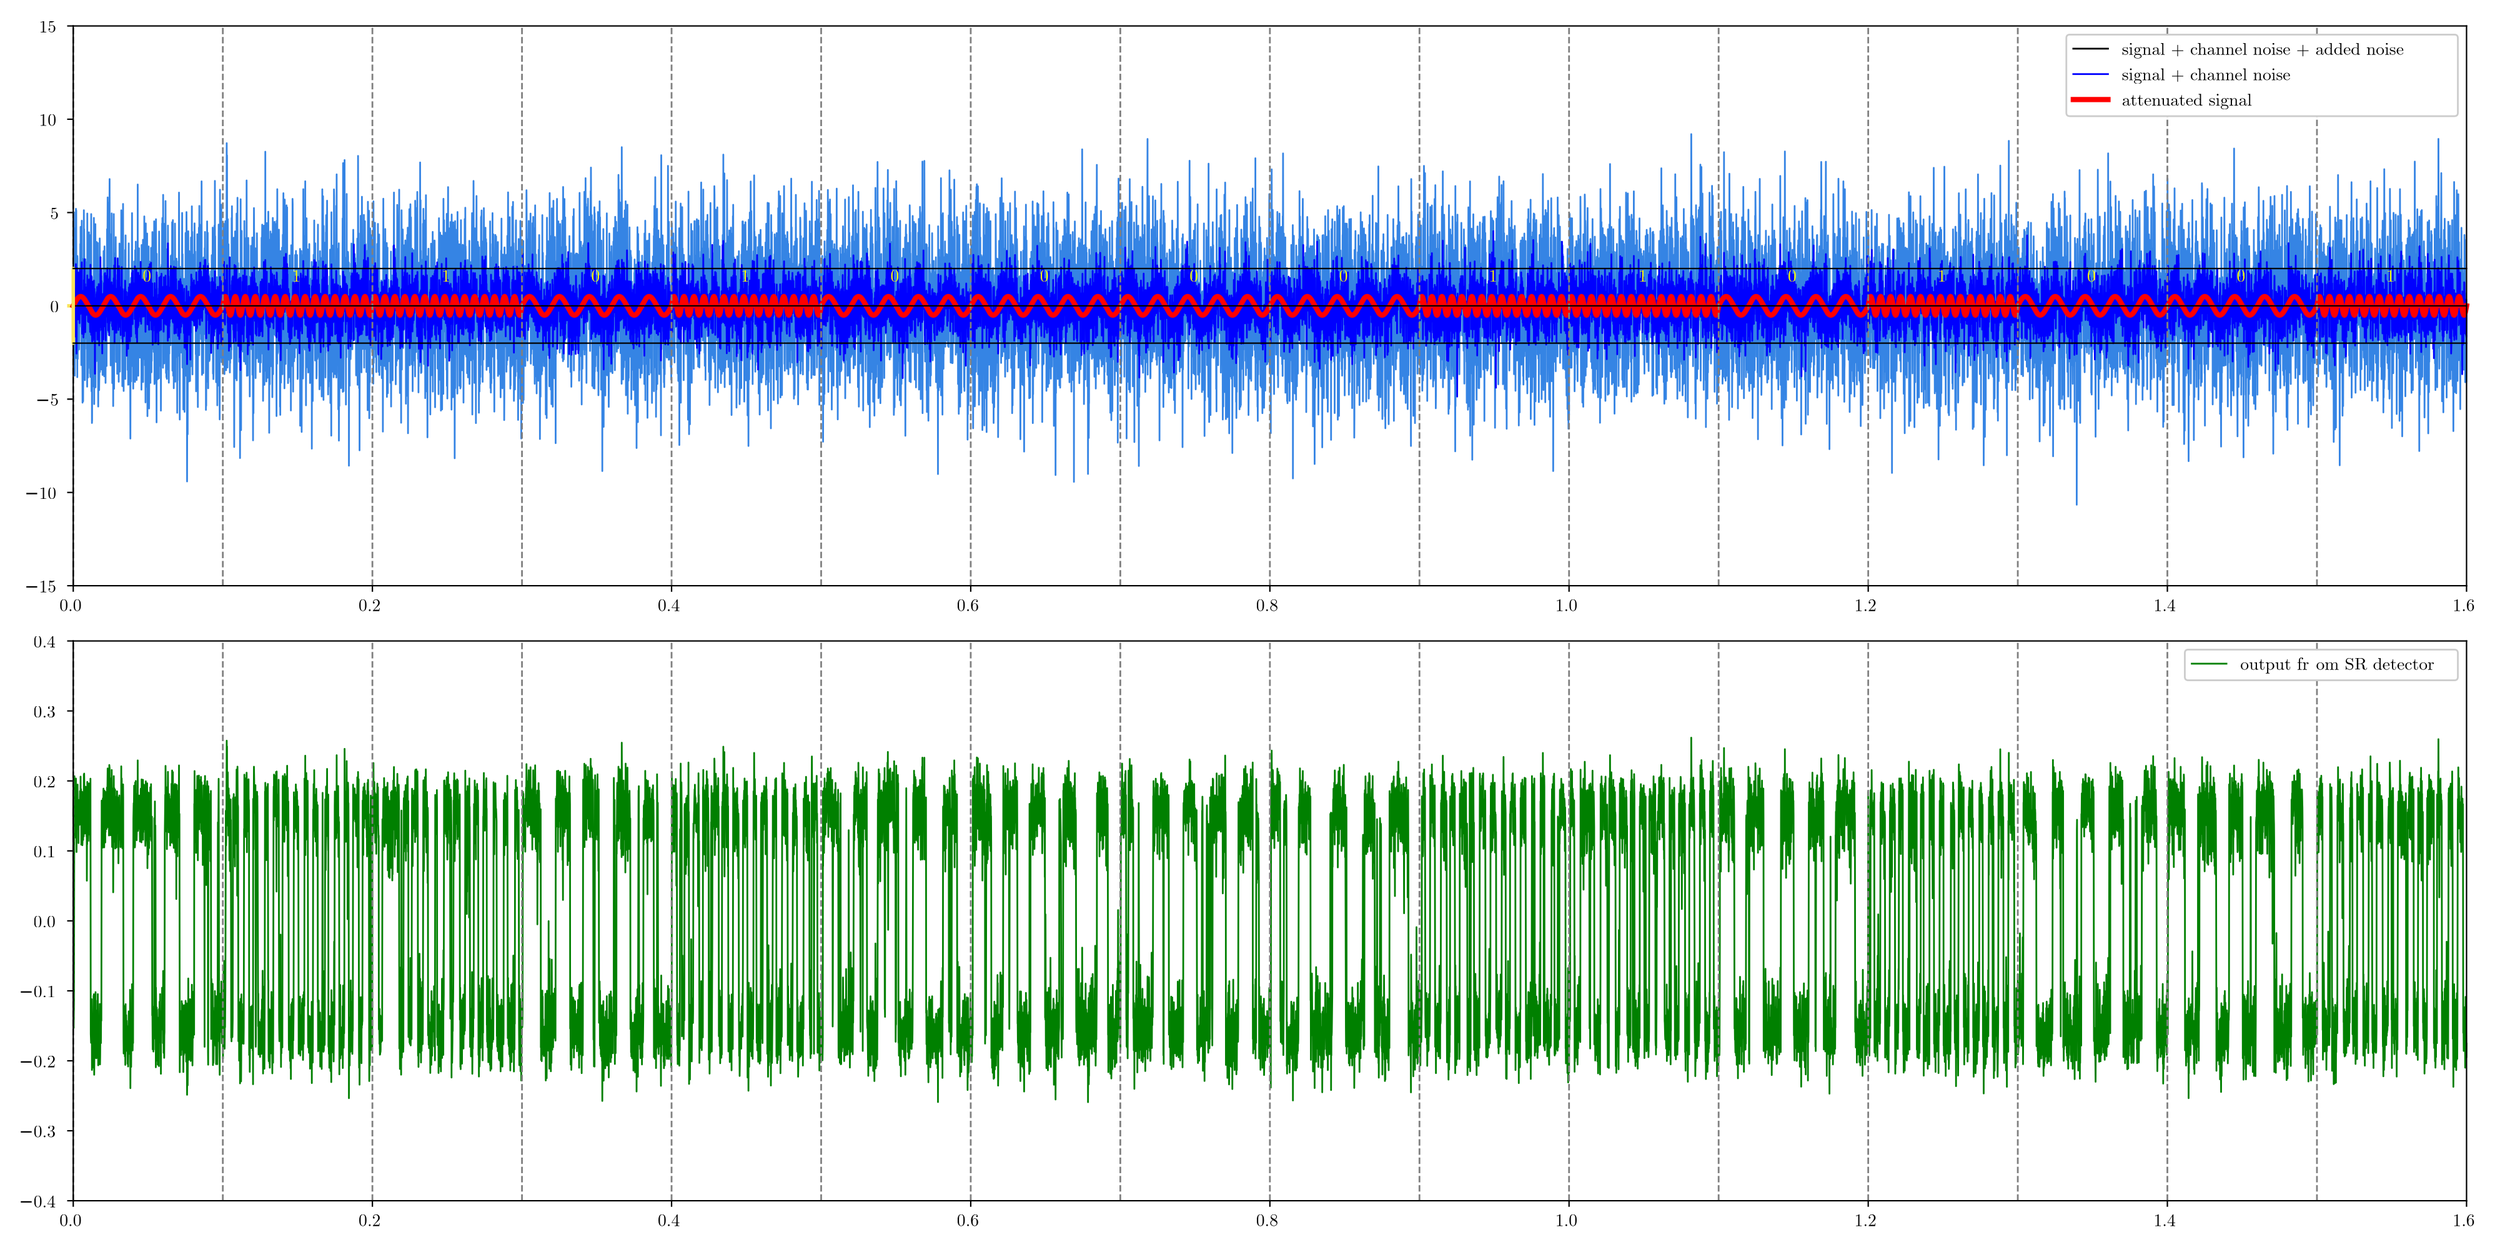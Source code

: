 <?xml version="1.0"?>
<!DOCTYPE ipe SYSTEM "ipe.dtd">
<ipe version="70218" creator="Ipe 7.2.26">
<info created="D:20250612235757" modified="D:20250614185544"/>
<ipestyle>
<symbol name="bullet">
<path matrix="0.04 0 0 0.04 0 0" fill="black">
18 0 0 18 0 0 e
</path>
</symbol>
<layout paper="1440 720" origin="0 0" frame="1440 720"/>
</ipestyle>
<page>
<layer name="alpha"/>
<layer name="Noise"/>
<view layers="alpha Noise" active="alpha"/>
<path layer="alpha" fill="1" fillrule="wind">
0 0 m
1440 0 l
1440 720 l
0 720 l
0 0 l
h
</path>
<path fill="1" fillrule="wind">
42.01 382.48 m
1421.24 382.48 l
1421.24 705.24 l
42.01 705.24 l
42.01 382.48 l
h
</path>
<path fill="0" fillrule="wind">
42.01 382.48 m
42.01 378.98 l
</path>
<path stroke="0" pen="0.8" join="1">
42.01 382.48 m
42.01 378.98 l
</path>
<text matrix="1 0 0 1 34.0569 367.886" pos="0 0" stroke="0" type="label" width="12.73" height="6.42" depth="0" valign="baseline" size="10">0.0</text>
<path fill="0" fillrule="wind">
214.413 382.48 m
214.413 378.98 l
</path>
<path stroke="0" pen="0.8" join="1">
214.413 382.48 m
214.413 378.98 l
</path>
<text matrix="1 0 0 1 206.46 367.886" pos="0 0" stroke="0" type="label" width="12.73" height="6.42" depth="0" valign="baseline" size="10">0.2</text>
<path fill="0" fillrule="wind">
386.816 382.48 m
386.816 378.98 l
</path>
<path stroke="0" pen="0.8" join="1">
386.816 382.48 m
386.816 378.98 l
</path>
<text matrix="1 0 0 1 378.863 367.886" pos="0 0" stroke="0" type="label" width="12.73" height="6.42" depth="0" valign="baseline" size="10">0.4</text>
<path fill="0" fillrule="wind">
559.219 382.48 m
559.219 378.98 l
</path>
<path stroke="0" pen="0.8" join="1">
559.219 382.48 m
559.219 378.98 l
</path>
<text matrix="1 0 0 1 551.266 367.886" pos="0 0" stroke="0" type="label" width="12.73" height="6.42" depth="0" valign="baseline" size="10">0.6</text>
<path fill="0" fillrule="wind">
731.622 382.48 m
731.622 378.98 l
</path>
<path stroke="0" pen="0.8" join="1">
731.622 382.48 m
731.622 378.98 l
</path>
<text matrix="1 0 0 1 723.669 367.886" pos="0 0" stroke="0" type="label" width="12.73" height="6.42" depth="0" valign="baseline" size="10">0.8</text>
<path fill="0" fillrule="wind">
904.026 382.48 m
904.026 378.98 l
</path>
<path stroke="0" pen="0.8" join="1">
904.026 382.48 m
904.026 378.98 l
</path>
<text matrix="1 0 0 1 896.072 367.886" pos="0 0" stroke="0" type="label" width="12.73" height="6.42" depth="0" valign="baseline" size="10">1.0</text>
<path fill="0" fillrule="wind">
1076.43 382.48 m
1076.43 378.98 l
</path>
<path stroke="0" pen="0.8" join="1">
1076.43 382.48 m
1076.43 378.98 l
</path>
<text matrix="1 0 0 1 1068.48 367.886" pos="0 0" stroke="0" type="label" width="12.73" height="6.42" depth="0" valign="baseline" size="10">1.2</text>
<path fill="0" fillrule="wind">
1248.83 382.48 m
1248.83 378.98 l
</path>
<path stroke="0" pen="0.8" join="1">
1248.83 382.48 m
1248.83 378.98 l
</path>
<text matrix="1 0 0 1 1240.88 367.886" pos="0 0" stroke="0" type="label" width="12.73" height="6.42" depth="0" valign="baseline" size="10">1.4</text>
<path fill="0" fillrule="wind">
1421.24 382.48 m
1421.24 378.98 l
</path>
<path stroke="0" pen="0.8" join="1">
1421.24 382.48 m
1421.24 378.98 l
</path>
<text matrix="1 0 0 1 1413.28 367.886" pos="0 0" stroke="0" type="label" width="12.73" height="6.42" depth="0" valign="baseline" size="10">1.6</text>
<path fill="0" fillrule="wind">
42.01 382.48 m
38.51 382.48 l
</path>
<path stroke="0" pen="0.8" join="1">
42.01 382.48 m
38.51 382.48 l
</path>
<text matrix="1 0 0 1 22.2952 378.683" pos="0 0" stroke="0" type="label" width="9.963" height="6.42" depth="0" valign="baseline" size="10">15</text>
<path fill="0" fillrule="wind">
14.9763 382.233 m
21.2363 382.233 l
21.2363 381.403 l
14.9763 381.403 l
14.9763 382.233 l
h
</path>
<path fill="0" fillrule="wind">
42.01 436.273 m
38.51 436.273 l
</path>
<path stroke="0" pen="0.8" join="1">
42.01 436.273 m
38.51 436.273 l
</path>
<text matrix="1 0 0 1 22.2952 432.476" pos="0 0" stroke="0" type="label" width="9.963" height="6.42" depth="0" valign="baseline" size="10">10</text>
<path fill="0" fillrule="wind">
14.9763 436.026 m
21.2363 436.026 l
21.2363 435.196 l
14.9763 435.196 l
14.9763 436.026 l
h
</path>
<path fill="0" fillrule="wind">
42.01 490.067 m
38.51 490.067 l
</path>
<path stroke="0" pen="0.8" join="1">
42.01 490.067 m
38.51 490.067 l
</path>
<text matrix="1 0 0 1 28.6545 486.27" pos="0 0" stroke="0" type="label" width="4.981" height="6.42" depth="0" valign="baseline" size="10">5</text>
<path fill="0" fillrule="wind">
21.3356 489.82 m
27.5956 489.82 l
27.5956 488.99 l
21.3356 488.99 l
21.3356 489.82 l
h
</path>
<path fill="0" fillrule="wind">
42.01 543.86 m
38.51 543.86 l
</path>
<path stroke="0.973 0.894 0.361" pen="2" join="1">
42.01 543.86 m
38.51 543.86 l
</path>
<text matrix="1 0 0 1 28.6506 540.063" pos="0 0" stroke="0" type="label" width="4.981" height="6.42" depth="0" valign="baseline" size="10">0</text>
<path fill="0" fillrule="wind">
42.01 597.653 m
38.51 597.653 l
</path>
<path stroke="0" pen="0.8" join="1">
42.01 597.653 m
38.51 597.653 l
</path>
<text matrix="1 0 0 1 28.6506 593.856" pos="0 0" stroke="0" type="label" width="4.981" height="6.42" depth="0" valign="baseline" size="10">5</text>
<path fill="0" fillrule="wind">
42.01 651.447 m
38.51 651.447 l
</path>
<path stroke="0" pen="0.8" join="1">
42.01 651.447 m
38.51 651.447 l
</path>
<text matrix="1 0 0 1 22.2913 647.65" pos="0 0" stroke="0" type="label" width="9.963" height="6.42" depth="0" valign="baseline" size="10">10</text>
<path fill="0" fillrule="wind">
42.01 705.24 m
38.51 705.24 l
</path>
<path stroke="0" pen="0.8" join="1">
42.01 705.24 m
38.51 705.24 l
</path>
<text matrix="1 0 0 1 22.2913 701.443" pos="0 0" stroke="0" type="label" width="9.963" height="6.42" depth="0" valign="baseline" size="10">15</text>
<path layer="Noise" stroke="0.208 0.518 0.894" pen="1" cap="2" join="1">
42.01 541.034 m
42.1824 566.175 l
42.2686 513.199 l
42.441 597.781 l
42.5272 534.475 l
42.6996 588.675 l
42.872 503.594 l
43.2168 569.798 l
43.303 533.974 l
43.3892 541.817 l
43.5616 599.813 l
43.6478 515.535 l
43.734 598.878 l
43.9064 513.645 l
44.0788 568.629 l
44.2512 557.709 l
44.3374 502.731 l
44.4236 572.599 l
44.5098 570.946 l
44.596 513.25 l
44.6822 536.997 l
44.7685 517.993 l
44.8547 554.061 l
44.9409 543.197 l
45.0271 555.106 l
45.2857 530.072 l
45.3719 518.745 l
45.4581 544.327 l
45.5443 531.675 l
45.7167 538.478 l
45.8891 564.195 l
45.9753 557.607 l
46.0615 579.548 l
46.1477 533.895 l
46.2339 589.391 l
46.4063 540.29 l
46.4925 587.591 l
46.6649 509.673 l
46.9235 592.955 l
47.0097 539.841 l
47.0959 571.208 l
47.3545 488.031 l
47.4407 538.769 l
47.6993 488.806 l
47.8717 546.183 l
48.0441 512.541 l
48.1303 598.99 l
48.2165 544.501 l
48.3027 588.03 l
48.5613 539.444 l
48.6475 560.136 l
48.7337 501.029 l
48.8199 568.126 l
48.9061 547.615 l
48.9923 570.691 l
49.0785 541.725 l
49.1647 567.623 l
49.2509 544.046 l
49.4233 567.315 l
49.5095 557.223 l
49.5957 524.917 l
49.7681 569.074 l
49.8543 519.034 l
49.9405 549.917 l
50.0267 497.243 l
50.1129 597.103 l
50.2854 512.486 l
50.3716 553.368 l
50.4578 502.522 l
50.544 533.058 l
50.6302 507.886 l
50.8026 551.979 l
50.8888 565.976 l
50.975 531.368 l
51.0612 586.271 l
51.2336 526.842 l
51.3198 543.48 l
51.406 534.318 l
51.4922 536.486 l
51.5784 567.647 l
51.6646 504.935 l
51.7508 535.489 l
51.837 502.86 l
51.9232 584.664 l
52.0094 564.626 l
52.1818 521.3 l
52.268 537.602 l
52.3542 596.769 l
52.5266 494.586 l
52.699 560.581 l
52.7852 476.315 l
52.8714 478 l
52.9576 554 l
53.13 501.329 l
53.2162 545.966 l
53.3886 511.35 l
53.4748 552.449 l
53.561 497.441 l
53.7334 556.41 l
53.8196 521.824 l
53.9058 594.579 l
54.0782 487.226 l
54.1644 510.29 l
54.3368 578.256 l
54.5092 523.702 l
54.5954 525.903 l
54.6816 531.189 l
54.7678 590.971 l
54.854 496.866 l
54.9402 514.674 l
55.0264 527.718 l
55.1126 561.006 l
55.1988 524.992 l
55.285 579.884 l
55.3712 511.973 l
55.4574 518.6 l
55.5436 580.675 l
55.6298 521.327 l
55.716 524.491 l
55.8023 548.616 l
55.8885 521.824 l
55.9747 572.302 l
56.0609 512.222 l
56.1471 580.077 l
56.4057 485.796 l
56.4919 536.03 l
56.5781 512.894 l
56.6643 562.031 l
56.9229 495.26 l
57.0091 501.891 l
57.0953 506.477 l
57.2677 582.729 l
57.4401 505.762 l
57.5263 515.019 l
57.6987 550.564 l
57.7849 516.562 l
57.8711 543.741 l
57.9573 534.914 l
58.0435 542.588 l
58.1297 561.081 l
58.2159 546.788 l
58.3021 507.159 l
58.3883 558.193 l
58.4745 527.592 l
58.5607 550.379 l
58.7331 524.113 l
58.8193 531.112 l
58.9055 504.009 l
59.0779 551.075 l
59.1641 521.273 l
59.5089 575.436 l
59.5951 528.963 l
59.6813 548.978 l
59.7675 539.654 l
59.8537 503.242 l
60.0261 578.156 l
60.1985 510.39 l
60.2847 517.531 l
60.3709 556.736 l
60.4571 533.292 l
60.5433 560.078 l
60.6295 499.436 l
60.8019 552.099 l
60.9743 532.612 l
61.0605 565.398 l
61.2329 509.166 l
61.3192 543.898 l
61.4054 527.235 l
61.4916 588.037 l
61.5778 551.377 l
61.8364 606.395 l
61.9226 538.285 l
62.0088 560.001 l
62.095 534.77 l
62.1812 541.004 l
62.2674 546.059 l
62.3536 528.766 l
62.4398 594.114 l
62.526 542.913 l
62.6122 560.294 l
62.6984 530.988 l
62.7846 603.561 l
62.8708 599.582 l
62.957 616.968 l
63.0432 541.859 l
63.1294 585.403 l
63.2156 548.731 l
63.3018 549.451 l
63.388 569.669 l
63.4742 551.514 l
63.5604 509.498 l
63.6466 519.092 l
63.819 581.757 l
63.9052 527.408 l
63.9914 572.01 l
64.0776 555.868 l
64.1638 597.173 l
64.25 533.101 l
64.3362 546.079 l
64.4224 540.988 l
64.5086 499.315 l
64.681 542.68 l
64.7672 522.888 l
64.8534 565.25 l
64.9396 555.725 l
65.0258 486.074 l
65.3706 596.771 l
65.543 496.058 l
65.7154 564.793 l
65.8016 537.928 l
65.8878 574.005 l
65.974 539.377 l
66.1464 570.796 l
66.2326 528.076 l
66.4912 583.486 l
66.6636 511.519 l
66.7498 538.365 l
66.9223 519.642 l
67.0085 545.854 l
67.1809 532.497 l
67.2671 561.514 l
67.3533 504.68 l
67.4395 505.633 l
67.6119 554.121 l
67.6981 534.32 l
67.7843 548.176 l
67.8705 518.914 l
67.9567 548.548 l
68.2153 500.08 l
68.3015 532.923 l
68.3877 509.185 l
68.4739 515.166 l
68.6463 579.791 l
68.7325 506.807 l
68.8187 533.837 l
68.9049 505.951 l
69.1635 561.548 l
69.3359 525.89 l
69.4221 529.744 l
69.5083 525.076 l
69.5945 530.512 l
69.6807 598.935 l
69.8531 545.707 l
69.9393 585.354 l
70.0255 550.207 l
70.1117 555.278 l
70.1979 555.308 l
70.2841 497.552 l
70.3703 541.856 l
70.4565 502.997 l
70.7151 602.622 l
70.8875 529.386 l
70.9737 539.936 l
71.0599 494.78 l
71.1461 544.771 l
71.2323 537.951 l
71.3185 538.908 l
71.4047 525.658 l
71.6633 558.779 l
71.7495 516.797 l
71.8357 529.278 l
71.9219 576.078 l
72.0081 501.707 l
72.1805 584.499 l
72.2667 528.24 l
72.3529 545.52 l
72.4392 524.499 l
72.6116 546.48 l
72.6978 521.649 l
72.8702 542.669 l
72.9564 525.107 l
73.0426 564.601 l
73.1288 532.573 l
73.215 552.734 l
73.3012 506.935 l
73.4736 530.01 l
73.646 498.364 l
73.7322 503.483 l
73.9908 579.879 l
74.1632 533.912 l
74.2494 555.761 l
74.3356 498.52 l
74.508 537.042 l
74.5942 528.656 l
74.6804 503.018 l
74.7666 525.661 l
74.939 467.332 l
75.1114 549.701 l
75.1976 515.052 l
75.2838 559.997 l
75.37 500.272 l
75.5424 557.326 l
75.6286 554.849 l
75.7148 539.183 l
75.8872 597.328 l
76.1458 509.124 l
76.232 513.273 l
76.4044 561.148 l
76.5768 496.112 l
76.8354 559.54 l
76.9216 532.04 l
77.094 569.436 l
77.1802 558.743 l
77.2664 532.302 l
77.3526 557.099 l
77.4388 546.633 l
77.6112 500.005 l
77.6974 575.925 l
77.7836 568.373 l
77.8698 535.61 l
77.9561 542.103 l
78.0423 580.886 l
78.1285 553.388 l
78.2147 555.707 l
78.3009 559.45 l
78.4733 526.733 l
78.5595 501.115 l
78.7319 563.191 l
78.8181 534.169 l
78.9043 538.317 l
78.9905 547.986 l
79.0767 515.74 l
79.1629 613.817 l
79.2491 509.789 l
79.3353 535.611 l
79.5077 503.544 l
79.5939 561.55 l
79.6801 541.101 l
79.7663 564.93 l
79.8525 533.509 l
79.9387 577.054 l
80.1111 517.02 l
80.2835 560.354 l
80.4559 514.016 l
80.5421 541.447 l
80.7145 514.462 l
80.8869 564.731 l
80.9731 534.945 l
81.0593 545.213 l
81.2317 533.383 l
81.3179 495.522 l
81.4041 578.94 l
81.5765 523.716 l
81.6627 524.341 l
81.8351 553.183 l
81.9213 530.365 l
82.0937 544.791 l
82.1799 581.962 l
82.2661 499.918 l
82.3523 532.134 l
82.4385 512.952 l
82.5247 535.552 l
82.6109 514.454 l
82.7833 575.602 l
82.8695 531.543 l
82.9557 595.441 l
83.0419 536.022 l
83.1281 541.119 l
83.2143 515.917 l
83.3005 547.082 l
83.3867 509.547 l
83.473 550.901 l
83.5592 538.921 l
83.6454 488.187 l
83.8178 591.383 l
83.904 497.072 l
84.0764 567.329 l
84.2488 522.921 l
84.335 524.731 l
84.5936 585.576 l
84.766 480.258 l
85.0246 569.806 l
85.197 517.599 l
85.2832 506.837 l
85.4556 578.103 l
85.7142 484.685 l
85.8004 504.354 l
85.8866 569.424 l
85.9728 508.6 l
86.1452 559.053 l
86.2314 533.59 l
86.4038 568.365 l
86.49 499.45 l
86.5762 559.038 l
86.7486 508.373 l
86.8348 577.31 l
86.921 560.336 l
87.0934 505.553 l
87.1796 544.598 l
87.2658 512.136 l
87.352 537.609 l
87.4382 518.931 l
87.6106 586.403 l
87.783 519.954 l
87.8692 570.843 l
88.0416 533.048 l
88.1278 563.608 l
88.214 521.455 l
88.3002 538.312 l
88.3864 517.284 l
88.4726 556.571 l
88.5588 536.171 l
88.645 592.608 l
88.8174 498.745 l
89.0761 581.198 l
89.1623 502.622 l
89.4209 578.968 l
89.5933 499.466 l
89.6795 593.792 l
89.7657 575.611 l
90.0243 476.678 l
90.1105 573.895 l
90.1967 538.282 l
90.2829 561.685 l
90.3691 540.313 l
90.4553 541.88 l
90.5415 530.515 l
90.6277 537.592 l
90.7139 501.538 l
90.8863 553.605 l
90.9725 510.988 l
91.0587 518.715 l
91.1449 534.686 l
91.2311 515.069 l
91.3173 552.326 l
91.4035 502.116 l
91.4897 586.721 l
91.6621 542.385 l
91.7483 546.536 l
91.8345 565.71 l
91.9207 509.237 l
92.0069 559.02 l
92.0931 547.279 l
92.1793 519.651 l
92.2655 565.655 l
92.3517 557.088 l
92.4379 557.777 l
92.5241 483.447 l
92.6965 539.498 l
92.7827 566.524 l
92.8689 559.792 l
92.9551 567.64 l
93.0413 559.72 l
93.1275 563.714 l
93.2137 591.32 l
93.2999 529.381 l
93.3861 594.526 l
93.5585 535.5 l
93.6447 556.422 l
93.7309 508.14 l
93.8171 607.858 l
93.9033 524.349 l
93.9895 557.068 l
94.0757 523.55 l
94.2481 591.281 l
94.4206 510.642 l
94.5068 549.353 l
94.593 533.438 l
94.6792 589.918 l
94.7654 515.142 l
94.8516 531.466 l
95.024 563.584 l
95.1102 531.115 l
95.1964 604.3 l
95.455 505.129 l
95.5412 542.805 l
95.7136 502.641 l
95.886 576.456 l
95.9722 501.76 l
96.1446 555.476 l
96.2308 564.994 l
96.317 552.453 l
96.4032 507.277 l
96.4894 531.633 l
96.5756 590.133 l
96.6618 561.121 l
96.748 566.563 l
96.8342 549.979 l
96.9204 552.754 l
97.0066 541.156 l
97.0928 499.547 l
97.2652 560.29 l
97.3514 516.329 l
97.4376 564.078 l
97.61 522.928 l
97.7824 561.002 l
97.8686 542.037 l
97.9548 548.121 l
98.041 521.193 l
98.2134 572.693 l
98.3858 548.395 l
98.472 537.144 l
98.5582 542.658 l
98.7306 573.352 l
98.903 551.722 l
98.9892 592.08 l
99.0754 582.064 l
99.1616 506.496 l
99.2478 580.758 l
99.334 545.189 l
99.4202 593.308 l
99.5926 503.572 l
99.6788 545.148 l
99.765 544.471 l
99.8512 548.782 l
99.9375 496.357 l
100.11 569.548 l
100.282 521.098 l
100.368 557.325 l
100.455 526.136 l
100.541 532.185 l
100.627 591.303 l
100.713 572.739 l
100.799 500.099 l
100.886 563.862 l
100.972 517.872 l
101.058 552.631 l
101.23 514.261 l
101.317 555.712 l
101.403 545.962 l
101.489 571.068 l
101.661 530.16 l
101.748 569.559 l
101.834 545.567 l
101.92 482.19 l
102.006 540.337 l
102.092 500.944 l
102.179 516.96 l
102.265 564.993 l
102.351 514.891 l
102.523 563.015 l
102.61 561.077 l
102.782 536.933 l
102.868 549.866 l
102.955 609.168 l
103.127 517.098 l
103.213 545.756 l
103.386 478.304 l
103.558 566.359 l
103.644 554.783 l
103.73 560.44 l
103.903 523.73 l
103.989 546.06 l
104.075 526.17 l
104.161 536.826 l
104.248 516.929 l
104.334 532.218 l
104.42 526.411 l
104.506 551.201 l
104.592 536.281 l
104.765 597.442 l
104.937 508.254 l
105.023 573.602 l
105.11 510.255 l
105.282 558.91 l
105.454 484.092 l
105.627 539.173 l
105.713 515.699 l
105.799 524.414 l
105.885 559.412 l
105.972 555.312 l
106.058 537.33 l
106.144 482.733 l
106.23 556.984 l
106.316 540.872 l
106.403 523.787 l
106.489 558.208 l
106.575 530.378 l
106.661 537.84 l
106.747 585.879 l
106.92 538.913 l
107.006 545.456 l
107.092 503.514 l
107.178 527.339 l
107.265 597.928 l
107.351 582.977 l
107.523 508.048 l
107.609 442.607 l
107.868 559.32 l
107.954 469.804 l
108.127 559.349 l
108.213 539.201 l
108.299 586.887 l
108.471 522.905 l
108.558 548.305 l
108.644 500.236 l
108.816 575.464 l
108.902 545.488 l
108.989 573.929 l
109.075 514.77 l
109.161 547.946 l
109.333 500.548 l
109.42 566.87 l
109.506 554.764 l
109.592 554.793 l
109.678 508.898 l
109.764 524.113 l
109.851 583.27 l
109.937 542.883 l
110.109 564.595 l
110.195 558.92 l
110.282 545.125 l
110.368 601.25 l
110.454 530.071 l
110.54 530.16 l
110.626 586.527 l
110.713 504.332 l
110.885 554.445 l
110.971 556.08 l
111.057 561.247 l
111.144 546.563 l
111.23 570.355 l
111.316 532.864 l
111.402 558.902 l
111.488 553.384 l
111.575 573.498 l
111.661 543.484 l
111.747 549.9 l
111.919 591.426 l
112.092 533.839 l
112.264 575.145 l
112.35 536.438 l
112.437 546.58 l
112.523 563.137 l
112.609 515.957 l
112.695 549.821 l
112.781 494.577 l
112.954 562.498 l
113.04 554.03 l
113.126 509.819 l
113.212 532.512 l
113.299 528.37 l
113.385 529.668 l
113.471 585.152 l
113.557 529.905 l
113.643 556.555 l
113.816 485.504 l
113.988 565.838 l
114.075 568.455 l
114.161 522.012 l
114.247 559.795 l
114.333 535.313 l
114.419 588.967 l
114.592 515.411 l
114.678 601.489 l
114.764 549.271 l
114.937 590.745 l
115.023 533.738 l
115.195 577.987 l
115.281 571.856 l
115.368 577.818 l
115.54 527.749 l
115.626 582.551 l
115.712 524.613 l
115.799 573.237 l
115.885 543.965 l
115.971 615.641 l
116.143 512.146 l
116.23 504.069 l
116.574 559.497 l
116.661 559.627 l
116.919 505.042 l
117.092 571.699 l
117.35 533.553 l
117.436 547.876 l
117.523 539.027 l
117.609 569.272 l
117.695 527.585 l
117.781 577.173 l
117.867 557.204 l
117.954 586.476 l
118.212 523.815 l
118.298 564.64 l
118.385 547.738 l
118.471 483.86 l
118.557 560.439 l
118.643 486.25 l
118.729 524.817 l
118.816 499.924 l
118.902 565.049 l
118.988 520.925 l
119.16 592.564 l
119.419 533.586 l
119.505 585.986 l
119.764 496.331 l
119.85 568.316 l
119.936 555.703 l
120.022 563.949 l
120.109 542.372 l
120.195 562.154 l
120.367 547.854 l
120.453 512.047 l
120.54 559.859 l
120.626 512.743 l
120.712 518.135 l
120.884 551.513 l
120.971 557.448 l
121.057 526.235 l
121.143 556.596 l
121.229 521.522 l
121.402 563.824 l
121.488 538.604 l
121.574 563.683 l
121.66 540.871 l
121.833 573.091 l
121.919 536.119 l
122.005 540.291 l
122.091 528.521 l
122.264 537.93 l
122.35 588.964 l
122.436 578.565 l
122.522 504.786 l
122.608 509.128 l
122.695 514.143 l
122.781 501.605 l
122.867 506.154 l
122.953 548.801 l
123.039 540.894 l
123.126 571.082 l
123.298 540.419 l
123.384 590.098 l
123.47 536.223 l
123.557 539.882 l
123.643 615.897 l
123.729 529.026 l
123.815 583.998 l
123.988 534.102 l
124.074 556.607 l
124.16 555.017 l
124.246 543.444 l
124.332 499.831 l
124.591 551.935 l
124.677 524.504 l
124.764 560.396 l
124.85 558.807 l
124.936 543.567 l
125.022 486.499 l
125.195 526.298 l
125.281 502.384 l
125.367 525.304 l
125.539 497.898 l
125.798 590.685 l
125.884 524.347 l
125.97 571.058 l
126.057 531.652 l
126.143 536.563 l
126.229 545.615 l
126.401 478.373 l
126.574 610.827 l
126.66 539.409 l
126.746 554 l
126.832 548.492 l
127.005 568.138 l
127.263 513.961 l
127.35 602.198 l
127.522 511.36 l
127.608 547.399 l
127.694 524.485 l
127.781 571.879 l
127.867 568.243 l
127.953 533.117 l
128.212 578.651 l
128.298 509.798 l
128.556 588.157 l
128.643 591.272 l
128.729 524.405 l
128.901 573.632 l
129.16 504.522 l
129.332 542.194 l
129.418 538.689 l
129.677 592.639 l
129.849 536.146 l
129.936 539.804 l
130.022 531.636 l
130.108 506.722 l
130.194 527.649 l
130.453 637.658 l
130.539 572.587 l
130.625 630.629 l
130.884 508.295 l
131.056 593.843 l
131.229 526.241 l
131.315 568.584 l
131.401 545.845 l
131.487 579.353 l
131.573 570.373 l
131.746 512.746 l
131.832 524.106 l
131.918 561.57 l
132.004 550.467 l
132.091 556.231 l
132.263 505.442 l
132.349 537.108 l
132.435 510.918 l
132.522 571.698 l
132.608 516.876 l
132.694 562.1 l
132.78 527.365 l
132.866 531.658 l
132.953 561.824 l
133.039 513.497 l
133.125 546.764 l
133.211 518.574 l
133.297 594.537 l
133.384 546.575 l
133.47 601.301 l
133.642 548.358 l
133.815 530.314 l
133.901 566.569 l
133.987 551.986 l
134.073 574.12 l
134.159 538.065 l
134.246 543.952 l
134.504 583.149 l
134.763 462.469 l
134.935 552.537 l
135.021 549.096 l
135.108 532.21 l
135.28 586.804 l
135.452 536.799 l
135.539 562.99 l
135.625 502.084 l
135.797 566.363 l
135.884 520.846 l
135.97 581.687 l
136.056 551.046 l
136.142 597.059 l
136.228 500.896 l
136.401 529.996 l
136.487 547.356 l
136.573 532.903 l
136.659 606.187 l
136.746 529.649 l
136.832 560.771 l
136.918 541.428 l
137.004 568.503 l
137.09 521.23 l
137.349 560.275 l
137.435 530.943 l
137.521 550.17 l
137.608 511.649 l
137.694 562.331 l
137.78 554.94 l
137.952 524.822 l
138.039 537.91 l
138.125 456.099 l
138.211 525.86 l
138.297 520.126 l
138.383 523.726 l
138.47 605.322 l
138.556 524.121 l
138.642 530.458 l
138.728 472.203 l
138.901 577.589 l
138.987 534.678 l
139.073 587.083 l
139.159 520.664 l
139.332 562.959 l
139.504 517.542 l
139.59 565.751 l
139.763 522.38 l
139.935 525.319 l
140.021 549.939 l
140.194 536.079 l
140.28 536.653 l
140.366 511.858 l
140.452 539.926 l
140.538 511.751 l
140.625 592.76 l
140.711 549.475 l
140.797 562.493 l
140.969 512.963 l
141.056 521.442 l
141.142 542.267 l
141.228 534.934 l
141.314 566.148 l
141.4 510.293 l
141.573 582.935 l
141.659 556.143 l
141.831 543.606 l
141.918 616.158 l
142.09 503.525 l
142.262 580.291 l
142.349 529.716 l
142.435 532.276 l
142.521 552.545 l
142.607 503.697 l
142.866 583.031 l
142.952 530.905 l
143.038 578.932 l
143.124 521.985 l
143.297 554.321 l
143.383 518.395 l
143.555 546.823 l
143.642 547.287 l
143.728 491.616 l
143.814 542.778 l
143.9 535.568 l
143.986 560.71 l
144.073 546.662 l
144.159 558.034 l
144.245 530.441 l
144.417 578.458 l
144.59 526.657 l
144.676 544.091 l
144.848 518.846 l
144.935 552.313 l
145.021 545.496 l
145.193 583.28 l
145.279 504.121 l
145.366 579.131 l
145.624 466.308 l
145.71 552.124 l
145.797 531.087 l
145.883 481.974 l
146.141 600.238 l
146.228 585.888 l
146.314 586.189 l
146.4 553.28 l
146.486 556.516 l
146.659 537.364 l
146.745 528.178 l
146.917 545.899 l
147.004 577.033 l
147.09 502.201 l
147.262 539.794 l
147.348 524.288 l
147.521 557.221 l
147.779 513.601 l
147.866 585.714 l
147.952 564.952 l
148.038 555.663 l
148.124 558.764 l
148.297 536.627 l
148.469 558.687 l
148.555 563.558 l
148.728 549.686 l
148.814 511.43 l
148.9 532.729 l
148.986 516.735 l
149.072 519.687 l
149.159 546.506 l
149.245 534.994 l
149.331 539.639 l
149.417 565.352 l
149.59 544.384 l
149.676 505.691 l
149.762 552.361 l
149.848 548.936 l
149.934 523.8 l
150.021 538.691 l
150.107 511.199 l
150.279 562.992 l
150.365 517.311 l
150.538 583.15 l
150.624 558.739 l
150.883 590.682 l
150.969 525.782 l
151.055 532.431 l
151.141 516.173 l
151.314 553.15 l
151.4 489.088 l
151.486 520.426 l
151.572 515.176 l
151.745 524.602 l
151.831 590.101 l
151.917 566.801 l
152.003 503.983 l
152.089 548.522 l
152.176 498.318 l
152.348 581.061 l
152.434 552.366 l
152.52 563.867 l
152.607 522.639 l
152.693 632.732 l
152.779 506.405 l
152.865 554.356 l
153.124 524.391 l
153.21 564.982 l
153.296 500.244 l
153.382 528.92 l
153.469 510.157 l
153.555 591.581 l
153.727 526.361 l
153.813 568.035 l
153.986 502.377 l
154.158 581.333 l
154.244 558.123 l
154.331 565.575 l
154.417 598.154 l
154.589 511.371 l
154.675 509.237 l
154.762 563.861 l
154.934 470.668 l
155.02 534.114 l
155.106 498.386 l
155.193 536.229 l
155.279 498.746 l
155.451 582.214 l
155.537 545.336 l
155.624 586.741 l
155.796 531.24 l
155.882 550.693 l
155.968 509.062 l
156.227 574.096 l
156.313 523.894 l
156.399 585.276 l
156.744 491.195 l
157.003 594.561 l
157.089 584.535 l
157.175 504.445 l
157.261 557.758 l
157.348 536.082 l
157.52 567.689 l
157.606 541.781 l
157.692 586.014 l
157.865 527.774 l
158.037 592.31 l
158.124 527.314 l
158.296 558.94 l
158.382 568.498 l
158.468 565.02 l
158.555 526.631 l
158.641 535.565 l
158.727 531.798 l
158.813 543.516 l
158.899 591.123 l
159.158 480.316 l
159.244 592.883 l
159.33 585.584 l
159.503 510.498 l
159.589 611.112 l
159.761 516.294 l
159.848 529.71 l
159.934 517.009 l
160.02 519.505 l
160.106 552.85 l
160.192 522.371 l
160.365 582.865 l
160.451 541.013 l
160.537 587.778 l
160.796 534.604 l
160.882 549.623 l
160.968 547.113 l
161.054 547.468 l
161.141 485.725 l
161.227 525.491 l
161.313 481.003 l
161.485 575.454 l
161.572 534.831 l
161.658 553.136 l
161.744 499.623 l
161.83 553.684 l
162.003 518.426 l
162.089 534.657 l
162.175 525.319 l
162.347 577.405 l
162.434 573.115 l
162.606 504.439 l
162.778 584.832 l
162.865 534.165 l
162.951 535.44 l
163.123 608.821 l
163.209 526.39 l
163.296 542.742 l
163.382 540.696 l
163.554 571.86 l
163.727 496.298 l
163.899 605.15 l
163.985 550.504 l
164.071 573.858 l
164.158 558.886 l
164.244 560.761 l
164.33 569.218 l
164.416 510.354 l
164.589 583.712 l
164.761 535.315 l
164.933 601.82 l
165.02 535.449 l
165.278 600.63 l
165.364 519.388 l
165.451 544.404 l
165.537 539.142 l
165.623 537.458 l
165.709 565.836 l
165.795 499.31 l
165.968 553.424 l
166.054 502.457 l
166.226 533.944 l
166.313 527.625 l
166.399 535.714 l
166.485 502.711 l
166.657 572.961 l
166.83 524.788 l
166.916 502.748 l
167.088 548.064 l
167.175 562.131 l
167.261 500.005 l
167.347 569.217 l
167.433 483.525 l
167.606 578.798 l
167.692 508.944 l
167.95 560.515 l
168.037 573.964 l
168.123 544.221 l
168.209 570.866 l
168.295 539.835 l
168.381 605.532 l
168.468 602.452 l
168.554 515.29 l
168.64 554.837 l
168.726 494.392 l
168.899 563.14 l
169.071 556.746 l
169.157 559.021 l
169.244 511.894 l
169.33 518.148 l
169.502 541.006 l
169.675 514.083 l
169.847 573.174 l
170.019 526.931 l
170.106 562.759 l
170.192 549.842 l
170.364 575.528 l
170.45 519.679 l
170.537 563.963 l
170.709 531.109 l
170.795 533.406 l
170.968 573.143 l
171.054 531.24 l
171.14 548.449 l
171.226 544.912 l
171.312 501.68 l
171.399 502.449 l
171.571 559.362 l
171.743 526.953 l
171.83 527.813 l
171.916 520.364 l
172.002 565.283 l
172.088 557.602 l
172.174 550.986 l
172.261 520.014 l
172.433 552.75 l
172.519 560.254 l
172.605 540.262 l
172.692 576.699 l
172.778 474.751 l
172.95 516.074 l
173.209 574.091 l
173.295 543.286 l
173.467 575.509 l
173.64 471.175 l
173.812 549.944 l
173.898 558.447 l
174.071 538.453 l
174.157 566.154 l
174.243 521.981 l
174.329 573.181 l
174.416 501.935 l
174.502 509.352 l
174.588 611.135 l
174.76 519.544 l
174.847 536.707 l
174.933 581.763 l
175.019 565.357 l
175.105 566.83 l
175.278 584.165 l
175.45 527.546 l
175.536 548.557 l
175.622 518.603 l
175.709 615.687 l
175.795 521.991 l
175.967 577.046 l
176.14 486.509 l
176.312 588.639 l
176.398 537.539 l
176.484 594.346 l
176.571 508.385 l
176.657 549.936 l
176.743 518.865 l
176.829 570.875 l
176.915 527.559 l
177.002 527.736 l
177.088 576.423 l
177.174 528.918 l
177.26 559.667 l
177.433 505.428 l
177.519 560.181 l
177.605 519.339 l
177.691 536.647 l
177.777 518.844 l
177.864 519.25 l
178.036 579.502 l
178.208 522.383 l
178.295 537.348 l
178.467 499.356 l
178.639 552.144 l
178.726 513.871 l
178.812 544.676 l
178.898 542.82 l
178.984 546.275 l
179.07 559.565 l
179.329 514.928 l
179.415 569.161 l
179.501 461.518 l
179.588 554.863 l
179.674 531.975 l
179.933 566.032 l
180.019 488.984 l
180.191 535.78 l
180.45 547.564 l
180.536 573.287 l
180.622 534.871 l
180.708 535.939 l
180.795 522.573 l
180.881 593.089 l
180.967 538.424 l
181.053 578.975 l
181.226 522.483 l
181.312 530.709 l
181.398 512.357 l
181.484 579.91 l
181.57 532.212 l
181.657 555.696 l
181.743 514.28 l
181.829 564.126 l
182.001 520.397 l
182.088 564.42 l
182.174 502.014 l
182.26 503.76 l
182.432 546.053 l
182.691 513.307 l
183.036 590.701 l
183.122 514.392 l
183.208 563.293 l
183.294 527.845 l
183.381 537.628 l
183.467 569.719 l
183.639 524.941 l
183.725 536.485 l
183.898 495.721 l
184.156 556.649 l
184.243 575.384 l
184.329 497.867 l
184.415 509.631 l
184.501 546.241 l
184.587 530.799 l
184.674 571.496 l
184.76 498.157 l
184.846 552.704 l
184.932 537.53 l
185.018 528.696 l
185.191 491.598 l
185.277 550.505 l
185.363 533.449 l
185.449 544.951 l
185.536 611.055 l
185.622 521.338 l
185.708 559.208 l
185.794 511.693 l
185.967 607.066 l
186.053 529.866 l
186.139 542.805 l
186.225 489.616 l
186.311 589.964 l
186.398 524.355 l
186.484 541.911 l
186.656 567.774 l
186.742 557.042 l
186.829 523.86 l
186.915 531.605 l
187.001 580.282 l
187.087 541.997 l
187.173 551.472 l
187.26 544.387 l
187.346 502.55 l
187.432 517.338 l
187.518 516.888 l
187.604 586.247 l
187.691 584.118 l
187.777 596.177 l
187.949 543.107 l
188.035 571.74 l
188.122 546.962 l
188.294 604.487 l
188.38 520.413 l
188.466 541.542 l
188.553 554.722 l
188.725 535.487 l
188.897 492.759 l
188.984 555.403 l
189.07 497.244 l
189.156 536.829 l
189.242 533.818 l
189.328 522.276 l
189.415 550.036 l
189.501 549.465 l
189.587 500.443 l
189.673 560.75 l
189.759 534.584 l
189.846 555.982 l
189.932 516.748 l
190.018 576.285 l
190.19 487.824 l
190.277 488.334 l
190.449 510.868 l
190.535 510.806 l
190.621 521.901 l
190.708 469.023 l
190.794 597.812 l
190.88 519.088 l
190.966 547.298 l
191.053 513.376 l
191.139 553.106 l
191.311 505.903 l
191.397 551.571 l
191.484 537.631 l
191.57 578.589 l
191.656 570.197 l
191.915 511.862 l
192.001 547.642 l
192.087 502.651 l
192.173 523.182 l
192.259 611.015 l
192.346 606.924 l
192.518 560.84 l
192.69 541.632 l
192.777 565.152 l
193.035 504.472 l
193.208 546.472 l
193.294 533.474 l
193.38 558.925 l
193.466 551.57 l
193.552 601.559 l
193.639 502.514 l
193.725 505.65 l
193.811 619.663 l
193.897 544.819 l
193.983 558.148 l
194.07 544.503 l
194.156 546.497 l
194.242 570.709 l
194.328 509.772 l
194.414 575.378 l
194.501 539.241 l
194.587 550.369 l
194.673 576.755 l
194.759 484.185 l
194.845 504.268 l
194.932 497.338 l
195.018 579.919 l
195.104 466.153 l
195.276 533.592 l
195.363 486.189 l
195.449 535.702 l
195.535 523.346 l
195.621 505.34 l
195.707 561.195 l
195.794 532.742 l
195.88 543.2 l
195.966 514.889 l
196.052 535.135 l
196.138 518.877 l
196.225 532.509 l
196.311 496.407 l
196.483 544.49 l
196.569 524.686 l
196.656 533.716 l
196.742 533.087 l
196.828 534.7 l
197 512.551 l
197.259 594.275 l
197.345 494.277 l
197.518 626.171 l
197.69 525.789 l
197.776 494.661 l
197.949 563.928 l
198.035 533.455 l
198.121 545.211 l
198.207 586.584 l
198.293 521.909 l
198.38 627.919 l
198.466 545.669 l
198.552 553.085 l
198.638 571.724 l
198.811 542.894 l
198.897 557.145 l
198.983 525.052 l
199.069 561.282 l
199.155 486.934 l
199.242 570.52 l
199.328 560.759 l
199.414 565.753 l
199.5 514.216 l
199.586 608.367 l
199.673 527.818 l
199.759 553.171 l
199.845 528.208 l
200.017 564.642 l
200.104 528.615 l
200.19 575.044 l
200.276 541.486 l
200.362 574.846 l
200.448 572.204 l
200.535 523.015 l
200.621 542.27 l
200.707 520.336 l
200.793 568.908 l
200.879 451.7 l
201.052 563.06 l
201.31 497.809 l
201.483 560.621 l
201.569 546.815 l
201.655 550.46 l
201.828 513.131 l
201.914 516.339 l
202 529.697 l
202.086 568.259 l
202.173 546.414 l
202.345 579.788 l
202.431 539.689 l
202.517 571.707 l
202.604 534.528 l
202.69 569.368 l
202.862 518.792 l
203.035 577.425 l
203.121 547.994 l
203.207 550.537 l
203.379 587.708 l
203.638 543.028 l
203.724 551.968 l
203.81 570.448 l
203.897 559.828 l
203.983 524.69 l
204.069 537.055 l
204.241 573.74 l
204.328 566.863 l
204.414 539.933 l
204.5 571.32 l
204.586 528.228 l
204.672 567.342 l
204.759 554.823 l
204.931 519.636 l
205.017 503.757 l
205.103 543.728 l
205.19 525.447 l
205.276 555.541 l
205.362 546.545 l
205.448 511.447 l
205.534 526.867 l
205.707 582.63 l
205.879 498.363 l
205.965 571.534 l
206.052 510.304 l
206.138 630.312 l
206.31 549.664 l
206.483 585.661 l
206.741 496.408 l
206.827 506.721 l
206.914 568.797 l
207 460.551 l
207.172 552.904 l
207.258 545.766 l
207.431 513.119 l
207.603 595.777 l
207.689 547.666 l
207.776 575.161 l
207.862 541.677 l
207.948 542.173 l
208.034 534.165 l
208.12 505.506 l
208.207 566.208 l
208.293 547.686 l
208.379 606.752 l
208.638 533.018 l
208.724 518.974 l
208.896 572.223 l
208.982 556.827 l
209.069 569.894 l
209.155 558.275 l
209.241 566.611 l
209.413 543.125 l
209.5 596.295 l
209.672 508.217 l
209.844 573.577 l
210.017 518.904 l
210.103 592.64 l
210.275 542.986 l
210.362 575.441 l
210.448 545.877 l
210.534 579.388 l
210.706 550.304 l
210.793 544.337 l
210.879 550.435 l
210.965 505.716 l
211.051 539.272 l
211.137 518.008 l
211.224 528.14 l
211.31 513.759 l
211.396 551.996 l
211.482 521.258 l
211.568 575.719 l
211.655 483.689 l
211.827 603.867 l
211.913 581.792 l
211.999 582.621 l
212.086 584.844 l
212.258 494.376 l
212.43 598.691 l
212.603 479.057 l
212.775 535.412 l
212.948 499.864 l
213.12 588.508 l
213.293 536.724 l
213.465 567.922 l
213.637 555.906 l
213.724 560.416 l
213.81 519.654 l
213.896 584.609 l
213.982 526.434 l
214.068 549.843 l
214.155 534.508 l
214.241 563.614 l
214.327 517.215 l
214.413 580.205 l
214.499 525.932 l
214.672 573.35 l
214.758 535.327 l
214.844 568.852 l
214.93 499.027 l
215.017 604.098 l
215.189 510.987 l
215.448 575.674 l
215.534 577.544 l
215.706 518.95 l
215.792 536.023 l
215.879 591.761 l
215.965 535.633 l
216.051 537.294 l
216.137 548.082 l
216.223 542.505 l
216.31 514.331 l
216.568 556.291 l
216.654 505.658 l
216.827 557.417 l
216.913 562.86 l
216.999 542.658 l
217.172 579.566 l
217.344 559.236 l
217.43 559.654 l
217.516 533.472 l
217.603 591.129 l
217.775 516.416 l
217.947 570.71 l
218.034 505.784 l
218.292 585 l
218.465 503.972 l
218.637 543.76 l
218.809 517.387 l
218.896 521.695 l
218.982 533.645 l
219.24 509.674 l
219.327 557.478 l
219.499 519.038 l
219.585 558.467 l
219.671 548.978 l
219.844 502.149 l
219.93 540.026 l
220.016 519.543 l
220.102 520.414 l
220.189 528.031 l
220.275 512.354 l
220.361 529.529 l
220.447 471.358 l
220.706 605.63 l
220.878 526.015 l
220.964 551.984 l
221.051 518.15 l
221.137 580.673 l
221.223 572.31 l
221.309 520.822 l
221.395 554.746 l
221.482 509.156 l
221.568 558.733 l
221.654 557.075 l
221.74 530.013 l
221.826 588.16 l
221.913 550.842 l
221.999 562.725 l
222.085 556.487 l
222.171 507.45 l
222.344 554.597 l
222.43 540.801 l
222.516 506.988 l
222.688 580.093 l
222.775 491.354 l
222.861 552.645 l
222.947 520.949 l
223.119 577.41 l
223.292 493.465 l
223.55 556.628 l
223.637 558.871 l
223.809 511.872 l
224.068 552.325 l
224.154 549.97 l
224.24 554.304 l
224.326 553.374 l
224.499 517.04 l
224.585 543.3 l
224.671 531.897 l
224.757 499.464 l
224.844 553.467 l
224.93 499.944 l
225.102 575.127 l
225.188 485.801 l
225.275 509.196 l
225.361 541.1 l
225.447 529.175 l
225.533 530.438 l
225.619 561.377 l
225.878 511.752 l
225.964 533.695 l
226.05 500.919 l
226.137 547.894 l
226.223 530.074 l
226.309 533.054 l
226.395 527.633 l
226.481 578.308 l
226.568 541.654 l
226.654 555.743 l
226.826 609.189 l
226.999 541.491 l
227.085 535.749 l
227.171 539.21 l
227.343 534.168 l
227.43 573.911 l
227.516 521.49 l
227.602 576.632 l
227.688 567.646 l
227.774 564.437 l
227.861 498.615 l
227.947 543.1 l
228.033 537.28 l
228.119 538.478 l
228.205 509.404 l
228.292 560.631 l
228.378 553.301 l
228.464 563.849 l
228.55 512.19 l
228.636 523.82 l
228.723 602.064 l
228.809 594.94 l
228.981 519.174 l
229.067 579.8 l
229.154 537.004 l
229.24 567.646 l
229.326 513.384 l
229.498 569.046 l
229.585 577.853 l
229.757 534.647 l
229.843 610.837 l
229.929 519.968 l
230.016 563.715 l
230.274 493.597 l
230.36 547.768 l
230.447 511.013 l
230.533 564.971 l
230.705 515.378 l
230.791 523.482 l
230.878 543.322 l
230.964 476.449 l
231.05 570.166 l
231.136 557.15 l
231.222 598.971 l
231.309 577.717 l
231.395 507.107 l
231.481 569.103 l
231.567 545.876 l
231.653 563.465 l
231.74 558.31 l
231.912 587.878 l
232.084 519.489 l
232.171 519.736 l
232.257 523.047 l
232.515 560.95 l
232.602 532.039 l
232.688 544.382 l
232.774 530.723 l
232.86 578.839 l
233.033 536.257 l
233.119 548.614 l
233.205 544.693 l
233.291 552.465 l
233.377 581.593 l
233.464 554.697 l
233.55 570.283 l
233.636 556.824 l
233.722 487.434 l
233.808 555.05 l
233.981 491.863 l
234.153 568.189 l
234.239 553.021 l
234.412 584.76 l
234.498 527.593 l
234.757 588.926 l
234.929 470.406 l
235.101 550.22 l
235.188 547.949 l
235.274 562.225 l
235.36 555.185 l
235.705 599.618 l
235.877 527.76 l
235.964 509.589 l
236.05 529.446 l
236.136 594.583 l
236.222 524.418 l
236.308 602.448 l
236.481 532.46 l
236.653 594.862 l
236.739 536.309 l
236.826 539.878 l
236.912 569.416 l
237.084 510.106 l
237.17 510.819 l
237.343 576.783 l
237.429 524.91 l
237.515 540.653 l
237.601 494.656 l
237.688 534.228 l
237.774 509.366 l
237.86 550.839 l
237.946 532.723 l
238.032 575.999 l
238.291 539.582 l
238.377 563.242 l
238.463 553.804 l
238.55 512.309 l
238.636 519.073 l
238.722 564.762 l
238.981 503.155 l
239.067 604.472 l
239.153 533.084 l
239.239 600.521 l
239.325 552.919 l
239.412 587.976 l
239.584 517.216 l
239.756 593.779 l
240.015 542.743 l
240.101 580.608 l
240.187 552.427 l
240.274 609.539 l
240.36 591.091 l
240.446 545.153 l
240.532 552.379 l
240.618 543.898 l
240.705 513.3 l
240.877 563.982 l
240.963 493.955 l
241.049 568.717 l
241.136 558.525 l
241.222 547.985 l
241.308 509.131 l
241.394 536.943 l
241.48 526.94 l
241.567 559.029 l
241.739 516.978 l
241.825 535.014 l
241.911 626.539 l
241.998 528.999 l
242.084 538.707 l
242.17 604.749 l
242.256 512.854 l
242.342 575.621 l
242.429 505.133 l
242.515 512.027 l
242.601 528.949 l
242.687 505.546 l
242.86 540.855 l
242.946 535.183 l
243.204 570.487 l
243.377 536.058 l
243.463 545.917 l
243.549 591.2 l
243.722 525.53 l
243.808 599.829 l
243.894 518.46 l
243.98 563.409 l
244.153 510.257 l
244.325 556.233 l
244.411 524.268 l
244.584 593.06 l
244.67 591.966 l
244.842 490.633 l
244.928 502.862 l
245.187 593.841 l
245.273 607.648 l
245.359 500.486 l
245.446 518.913 l
245.532 494.559 l
245.618 561.953 l
245.704 503.595 l
245.877 572.391 l
246.135 468.036 l
246.308 550.68 l
246.394 526.153 l
246.566 566.624 l
246.653 552.38 l
246.739 576.81 l
246.825 528.299 l
246.997 565.745 l
247.084 521.76 l
247.17 547.647 l
247.256 543.059 l
247.515 564.549 l
247.601 557.217 l
247.773 481.236 l
247.946 558.709 l
248.032 552.001 l
248.118 537.416 l
248.204 579.719 l
248.377 503.855 l
248.463 577.229 l
248.721 520.941 l
248.808 517.954 l
248.98 577.506 l
249.066 530.693 l
249.152 586.507 l
249.239 494.414 l
249.411 556.412 l
249.497 529.49 l
249.67 570.036 l
249.756 531.1 l
249.928 559.038 l
250.014 516.382 l
250.187 581.57 l
250.273 581.476 l
250.359 565.654 l
250.532 485.386 l
250.618 556.317 l
250.704 529.38 l
250.79 548.678 l
250.876 520.193 l
250.963 521.137 l
251.049 535.018 l
251.221 519.605 l
251.48 548.734 l
251.566 565.561 l
251.652 540.777 l
251.738 547.394 l
251.825 558.373 l
251.997 507.696 l
252.083 565.788 l
252.256 532.861 l
252.342 570.739 l
252.428 555.642 l
252.514 492.931 l
252.6 569.827 l
252.687 558.028 l
252.773 594.406 l
252.945 525.601 l
253.031 577.528 l
253.118 569.446 l
253.376 501.2 l
253.462 586.059 l
253.549 518.963 l
253.635 574.501 l
253.893 483.454 l
254.066 525.535 l
254.152 505.514 l
254.238 584.436 l
254.583 484.141 l
254.755 584.105 l
254.842 542.207 l
254.928 549.232 l
255.014 520.587 l
255.1 555.199 l
255.186 554.898 l
255.273 493.105 l
255.359 605.591 l
255.445 560.948 l
255.531 591.154 l
255.617 535.104 l
255.704 593.238 l
255.876 529.075 l
255.962 581.712 l
256.048 572.275 l
256.135 536.122 l
256.307 586.031 l
256.393 521.909 l
256.479 565.384 l
256.652 514.021 l
256.738 520.803 l
256.824 544.375 l
256.91 540.25 l
256.997 539.703 l
257.083 564.664 l
257.169 506.996 l
257.255 596.901 l
257.342 497.695 l
257.428 523.707 l
257.514 534.39 l
257.6 490.426 l
257.773 546.767 l
258.031 612.338 l
258.117 526.172 l
258.204 541.026 l
258.29 554.634 l
258.376 536.018 l
258.462 568.305 l
258.548 522.345 l
258.635 588.559 l
258.807 542.639 l
258.893 550.661 l
258.979 514.406 l
259.152 552.503 l
259.238 514.165 l
259.41 592.193 l
259.583 539.649 l
259.669 557.355 l
259.755 554.773 l
259.928 540.977 l
260.014 484.018 l
260.1 596.529 l
260.186 495.831 l
260.272 557.304 l
260.359 491.934 l
260.445 524.995 l
260.531 508.386 l
260.617 562.558 l
260.876 491.181 l
260.962 521.34 l
261.048 592.016 l
261.134 519.897 l
261.221 549.634 l
261.307 531.098 l
261.393 577.684 l
261.479 528.474 l
261.565 589.892 l
261.652 500.413 l
261.738 542.351 l
261.824 455.984 l
262.083 592.735 l
262.169 496.366 l
262.427 587.838 l
262.514 574.683 l
262.6 519.934 l
262.772 581.437 l
262.858 535.349 l
262.945 559.88 l
263.031 555.824 l
263.117 556.557 l
263.203 579.431 l
263.376 493.251 l
263.462 597.989 l
263.548 532.268 l
263.634 581.317 l
263.72 535.188 l
263.807 542.849 l
263.979 533.998 l
264.065 541.34 l
264.151 565.57 l
264.238 536.78 l
264.324 579.133 l
264.41 534.449 l
264.496 579.363 l
264.582 497.788 l
264.755 568.405 l
264.841 563.847 l
264.927 569.575 l
265.013 555.525 l
265.1 496.218 l
265.186 522.815 l
265.272 496.899 l
265.444 593.255 l
265.531 519.077 l
265.703 564.342 l
265.789 525.162 l
265.875 532.354 l
265.962 566.704 l
266.048 506.703 l
266.134 561.49 l
266.22 515.115 l
266.479 579.064 l
266.565 577.827 l
266.651 535.393 l
266.737 569.321 l
266.824 564.277 l
266.91 488.073 l
267.082 578.576 l
267.341 545.152 l
267.427 555.675 l
267.513 543.872 l
267.599 593.926 l
267.686 551.96 l
267.772 574.447 l
267.858 515.935 l
267.944 600.443 l
268.03 532.065 l
268.117 578.154 l
268.203 574.87 l
268.289 537.873 l
268.462 561.011 l
268.548 514.584 l
268.634 534.35 l
268.72 526.212 l
268.806 538.011 l
268.893 566.476 l
268.979 505.026 l
269.237 570.335 l
269.324 530.848 l
269.41 551.549 l
269.496 502.611 l
269.582 513.737 l
269.668 517.375 l
269.755 567.029 l
269.841 541.466 l
269.927 546.273 l
270.013 567.974 l
270.186 504.518 l
270.272 581.353 l
270.358 498.838 l
270.444 559.202 l
270.53 525.536 l
270.617 556.114 l
270.703 523.472 l
270.875 569.078 l
270.961 550.13 l
271.134 566.509 l
271.22 512.467 l
271.306 542.496 l
271.392 536.206 l
271.479 552.958 l
271.565 536.339 l
271.823 597.318 l
271.996 481.213 l
272.082 526.46 l
272.168 520.884 l
272.254 526.825 l
272.427 587.912 l
272.513 538.3 l
272.685 615.887 l
272.858 564.747 l
272.944 555.215 l
273.03 512.924 l
273.116 546.704 l
273.203 499.428 l
273.289 510.571 l
273.461 588.578 l
273.634 567.633 l
273.72 526.163 l
273.806 555.188 l
273.892 513.759 l
273.978 535.925 l
274.065 476.248 l
274.151 562.676 l
274.237 562.173 l
274.409 607.207 l
274.496 525.777 l
274.582 529.589 l
274.754 580.438 l
274.84 542.566 l
274.927 548.459 l
275.013 532.252 l
275.099 533.742 l
275.185 580.729 l
275.271 564.574 l
275.358 578.97 l
275.444 571.552 l
275.53 518.353 l
275.616 559.207 l
275.702 551.32 l
275.789 482.22 l
275.875 577.59 l
275.961 513.433 l
276.047 564.703 l
276.133 494.479 l
276.22 507.883 l
276.306 505.841 l
276.392 498.879 l
276.478 550.119 l
276.651 502.815 l
276.737 545.912 l
276.823 509.688 l
276.995 595.037 l
277.082 589.341 l
277.168 595.677 l
277.254 590.804 l
277.34 598.868 l
277.513 543.16 l
277.599 575.67 l
277.685 569.299 l
277.771 566.114 l
277.857 580.96 l
277.944 500.034 l
278.03 556.133 l
278.116 550.699 l
278.202 548.919 l
278.375 512.921 l
278.633 600.2 l
278.978 543.931 l
279.064 569.236 l
279.15 566.354 l
279.237 569.695 l
279.323 534.933 l
279.409 555.349 l
279.495 533.88 l
279.582 588.905 l
279.754 545.585 l
279.84 549.75 l
279.926 582.29 l
280.013 565.147 l
280.099 580.28 l
280.185 506.913 l
280.357 564.447 l
280.444 554.843 l
280.53 527.106 l
280.616 552.664 l
280.788 522.958 l
280.875 525.122 l
281.047 558.956 l
281.133 508.958 l
281.219 509.419 l
281.306 564.751 l
281.392 556.949 l
281.478 509.329 l
281.65 550.438 l
281.737 525.801 l
281.823 534.402 l
281.909 513.813 l
282.081 557.509 l
282.168 505.424 l
282.254 592.562 l
282.426 496.467 l
282.599 571.812 l
282.685 493.845 l
282.771 550.749 l
282.857 548.698 l
282.943 499.218 l
283.116 545.327 l
283.202 522.27 l
283.288 532.438 l
283.374 525.014 l
283.461 579.569 l
283.547 545.92 l
283.633 597.329 l
283.719 514.601 l
283.805 578.478 l
283.978 540.593 l
284.064 533.188 l
284.15 585.069 l
284.236 574.62 l
284.323 572.144 l
284.409 501.994 l
284.495 546.007 l
284.667 482.879 l
284.84 563.187 l
284.926 548.906 l
285.098 572.452 l
285.185 545.983 l
285.271 584.771 l
285.357 574.049 l
285.443 546.265 l
285.529 552.066 l
285.702 583.877 l
285.874 550.251 l
285.96 519.447 l
286.047 545.315 l
286.133 538.02 l
286.219 552.851 l
286.305 532.965 l
286.564 578.391 l
286.65 513.133 l
286.736 580.653 l
286.822 503.425 l
286.909 561.072 l
286.995 529.596 l
287.081 563.585 l
287.253 508.477 l
287.34 556.815 l
287.598 504.49 l
287.684 556.537 l
287.771 543.381 l
287.857 518.691 l
287.943 538.534 l
288.029 527.703 l
288.115 546.05 l
288.288 491.116 l
288.374 504.978 l
288.546 575.726 l
288.633 540.632 l
288.805 594.172 l
288.891 498.267 l
288.977 513.895 l
289.064 515.833 l
289.15 547.124 l
289.322 496.32 l
289.408 571.684 l
289.495 553.746 l
289.581 573.421 l
289.926 522.972 l
290.098 569.085 l
290.184 551.535 l
290.27 552.878 l
290.357 478.001 l
290.443 492.172 l
290.529 577.543 l
290.615 568.45 l
290.702 521.719 l
290.788 562.639 l
290.874 529.622 l
290.96 556.804 l
291.046 520.495 l
291.133 556.021 l
291.219 525.764 l
291.305 544.981 l
291.391 527.377 l
291.564 573.307 l
291.65 505.868 l
291.736 533.777 l
291.822 509.806 l
291.995 538.389 l
292.081 513.513 l
292.167 584.218 l
292.253 512.503 l
292.512 587.039 l
292.598 609.293 l
292.684 556.893 l
292.77 569.543 l
292.943 515.019 l
293.029 533.82 l
293.115 590.554 l
293.201 578.418 l
293.288 520.518 l
293.546 594.974 l
293.632 517.323 l
293.719 543.408 l
293.891 496.131 l
293.977 544.91 l
294.063 498.003 l
294.15 560.913 l
294.322 527.648 l
294.494 577.724 l
294.581 508.986 l
294.753 554.744 l
294.839 564.623 l
294.925 509.636 l
295.012 601.017 l
295.184 541.373 l
295.27 600.35 l
295.356 572.273 l
295.443 603.784 l
295.615 510.019 l
295.787 579.922 l
295.874 574.663 l
295.96 489.074 l
296.132 560.385 l
296.305 516.634 l
296.477 566.789 l
296.563 495.634 l
296.649 563.114 l
296.736 517.496 l
296.822 553.377 l
296.908 503.384 l
297.08 589.813 l
297.167 593.161 l
297.253 513.292 l
297.425 562.808 l
297.598 538.932 l
297.684 534.317 l
297.77 575.536 l
297.856 530.578 l
298.029 559.03 l
298.115 505.811 l
298.201 512.802 l
298.287 526.96 l
298.373 478.098 l
298.632 568.704 l
298.718 582.405 l
298.804 575.521 l
298.977 502.342 l
299.063 504.318 l
299.149 558.632 l
299.235 549.746 l
299.322 553.219 l
299.408 505.117 l
299.494 518.323 l
299.58 490.302 l
299.666 592.816 l
299.753 494.023 l
299.839 588.881 l
300.011 523.598 l
300.097 550.109 l
300.184 467.367 l
300.356 526.274 l
300.442 559.882 l
300.528 537.335 l
300.701 581.851 l
300.873 542.39 l
301.046 577.092 l
301.132 568.505 l
301.218 487.851 l
301.391 581.246 l
301.563 489.633 l
301.649 553.089 l
301.735 548.626 l
301.822 534.265 l
301.994 540.807 l
302.166 516.86 l
302.253 566.842 l
302.339 532.901 l
302.425 542.053 l
302.511 509.202 l
302.597 562.459 l
302.684 514.157 l
302.856 566.66 l
302.942 566.173 l
303.028 542.347 l
303.201 610.536 l
303.287 598.493 l
303.373 547.799 l
303.459 582.286 l
303.546 526.279 l
303.632 557.645 l
303.804 512.329 l
303.977 575.454 l
304.063 554.3 l
304.494 592.822 l
304.58 547.594 l
304.666 550.82 l
304.839 554.841 l
304.925 579.333 l
305.011 532.239 l
305.097 576.574 l
305.183 531.726 l
305.27 551.9 l
305.442 532.457 l
305.528 597.071 l
305.701 510.544 l
305.873 566.24 l
305.959 516.176 l
306.045 525.439 l
306.304 551.011 l
306.39 552.598 l
306.476 519.02 l
306.649 591.514 l
306.735 546.754 l
306.821 565 l
306.907 540.338 l
306.994 545.804 l
307.08 595.142 l
307.252 509.723 l
307.338 545.151 l
307.425 533.403 l
307.597 588.578 l
307.683 531.891 l
307.769 555.992 l
307.942 498.938 l
308.114 581.019 l
308.2 601.81 l
308.287 580.951 l
308.373 524.509 l
308.459 532.014 l
308.545 503.202 l
308.718 573.422 l
308.89 541.676 l
309.062 493.377 l
309.149 542.472 l
309.321 506.7 l
309.407 561.256 l
309.58 519.417 l
309.752 528.752 l
309.838 513.404 l
309.924 519.78 l
310.011 500.662 l
310.183 576.161 l
310.269 528.439 l
310.528 584.673 l
310.7 532.72 l
310.786 554.685 l
310.959 467.076 l
311.045 499.611 l
311.131 545.12 l
311.304 491.496 l
311.39 533.949 l
311.476 528.131 l
311.562 550.028 l
311.648 511.246 l
311.821 556.783 l
311.993 504.412 l
312.166 564.912 l
312.252 506.29 l
312.338 596.174 l
312.424 509.232 l
312.511 556.908 l
312.597 551.033 l
312.683 574.415 l
312.769 519.868 l
312.855 520.705 l
312.942 528.005 l
313.028 556.932 l
313.2 511.65 l
313.373 545.795 l
313.459 509.059 l
313.545 518.456 l
313.631 556.14 l
313.717 514.257 l
313.804 543.912 l
313.89 540.477 l
313.976 523.357 l
314.148 557.307 l
314.235 552.902 l
314.321 481.235 l
314.407 539.802 l
314.493 522.619 l
314.579 569.98 l
314.666 523.472 l
314.752 572.778 l
314.838 479.171 l
315.01 594.663 l
315.097 521.088 l
315.183 527.776 l
315.269 534.673 l
315.528 581.193 l
315.786 518.373 l
315.872 515.382 l
315.959 562.571 l
316.045 555.459 l
316.131 530.669 l
316.217 554.666 l
316.39 497.492 l
316.476 525.862 l
316.562 608.896 l
316.648 538.492 l
316.821 584.219 l
316.907 523.382 l
316.993 536.991 l
317.079 503.176 l
317.165 577.274 l
317.252 495.572 l
317.424 565.907 l
317.596 487.143 l
317.769 600.077 l
317.855 567.838 l
317.941 540.636 l
318.027 581.129 l
318.114 528.177 l
318.2 554.236 l
318.286 536.986 l
318.372 485.716 l
318.458 576.804 l
318.545 520.624 l
318.717 604.466 l
318.889 503.993 l
318.976 522.685 l
319.062 559.367 l
319.148 530.401 l
319.234 550 l
319.32 502.153 l
319.579 583.543 l
319.665 547.646 l
319.751 563.189 l
319.838 561.297 l
319.924 541.48 l
320.01 464.683 l
320.096 555.009 l
320.182 548.203 l
320.269 516.064 l
320.441 557.376 l
320.527 535.243 l
320.613 569.584 l
320.7 558.573 l
320.786 605.532 l
320.958 524.11 l
321.044 555.96 l
321.131 550.408 l
321.217 575.931 l
321.303 536.164 l
321.389 560.497 l
321.475 549.058 l
321.562 592.58 l
321.648 550.597 l
321.82 589.583 l
321.906 548.703 l
321.993 568.358 l
322.079 522.844 l
322.251 572.417 l
322.337 516.921 l
322.424 524.579 l
322.596 591.054 l
322.682 522.929 l
322.768 534.39 l
322.855 521.007 l
322.941 534.677 l
323.027 574.754 l
323.199 519.283 l
323.286 545.282 l
323.372 527.095 l
323.458 577.757 l
323.544 529.282 l
323.717 583.022 l
323.803 593.056 l
323.889 513.936 l
324.062 565.645 l
324.234 511.927 l
324.32 612.41 l
324.406 565.651 l
324.493 580.631 l
324.665 512.927 l
324.924 565.08 l
325.01 540.25 l
325.096 605.474 l
325.268 522.689 l
325.355 556.374 l
325.441 544.382 l
325.527 594.843 l
325.613 524.679 l
325.699 545.398 l
325.786 532.316 l
325.872 578.074 l
326.217 525.443 l
326.303 566.286 l
326.389 555.68 l
326.475 565.556 l
326.561 539.462 l
326.82 571.169 l
326.992 546.761 l
327.079 554.683 l
327.165 508.68 l
327.337 558.246 l
327.423 518.796 l
327.596 561.942 l
327.768 524.684 l
327.854 528.965 l
327.941 584.097 l
328.027 525.808 l
328.113 534.128 l
328.199 572.457 l
328.372 540.414 l
328.544 571.454 l
328.63 505.756 l
328.803 560.649 l
328.889 523.534 l
328.975 574.222 l
329.061 497.193 l
329.147 506.525 l
329.32 565.648 l
329.492 530.61 l
329.578 563.54 l
329.751 533.455 l
329.837 557.053 l
329.923 541.531 l
330.009 542.474 l
330.096 595.417 l
330.268 521.201 l
330.44 599.68 l
330.527 506.591 l
330.613 569.994 l
330.699 568.438 l
330.785 527.348 l
330.871 541.838 l
330.958 530.358 l
331.216 573.207 l
331.561 529.215 l
331.733 574.061 l
331.906 530.698 l
331.992 567.814 l
332.078 535.69 l
332.164 564.155 l
332.251 518.771 l
332.423 573.947 l
332.595 531.229 l
332.854 573.385 l
333.113 530.271 l
333.285 549.658 l
333.371 518.688 l
333.457 546.26 l
333.544 500.7 l
333.63 572.228 l
333.716 506.806 l
333.802 608.997 l
333.975 518.946 l
334.061 555.801 l
334.147 546.3 l
334.233 542.081 l
334.406 576.889 l
334.492 543.637 l
334.578 580.825 l
334.664 561.706 l
334.751 514.721 l
334.837 577.572 l
334.923 551.628 l
335.009 486.989 l
335.095 549.334 l
335.182 545.771 l
335.268 558.152 l
335.44 507.629 l
335.526 526.631 l
335.613 518.426 l
335.699 525.735 l
335.871 578.734 l
336.044 548.08 l
336.13 559.109 l
336.216 522.017 l
336.302 579.969 l
336.475 521.805 l
336.561 609.611 l
336.647 515.745 l
336.733 563.8 l
336.819 556.311 l
336.906 537.626 l
336.992 546.365 l
337.078 572.901 l
337.164 518.446 l
337.25 617.486 l
337.337 542.412 l
337.423 602.601 l
337.768 499.425 l
337.94 600.72 l
338.199 534.865 l
338.371 592.242 l
338.457 548.105 l
338.543 557.08 l
338.63 605.679 l
338.716 592.141 l
338.802 535.823 l
338.888 543.285 l
338.974 577.159 l
339.061 540.638 l
339.319 595.194 l
339.405 530.299 l
339.578 561.943 l
339.836 517.844 l
340.181 610.009 l
340.267 549.871 l
340.354 623.586 l
340.612 539.14 l
340.871 596.137 l
340.957 540.584 l
341.043 577.954 l
341.129 497.682 l
341.216 515.257 l
341.302 547.737 l
341.388 533.29 l
341.474 582.365 l
341.56 573.133 l
341.647 516.763 l
341.733 544.276 l
341.819 496.449 l
341.905 586.901 l
341.991 565.728 l
342.078 500.233 l
342.164 593.333 l
342.25 500.824 l
342.336 600.717 l
342.422 496.16 l
342.509 597.285 l
342.595 506.006 l
342.767 592.332 l
342.853 572.751 l
342.94 508.977 l
343.026 526.961 l
343.112 533.381 l
343.284 554.506 l
343.457 549.154 l
343.543 515.546 l
343.629 561.36 l
343.715 529.231 l
343.802 537.867 l
343.888 534.36 l
343.974 560.512 l
344.06 547.394 l
344.146 590.612 l
344.233 506.254 l
344.405 597.971 l
344.577 575.421 l
344.664 492.308 l
344.75 503.24 l
344.922 584.05 l
345.008 566.059 l
345.095 523.648 l
345.267 554.594 l
345.353 604.127 l
345.526 534.612 l
345.612 594.906 l
345.698 520.908 l
345.784 530.401 l
345.871 527.05 l
345.957 566.142 l
346.043 519.439 l
346.129 554.318 l
346.215 495.524 l
346.388 581.467 l
346.56 520.923 l
346.646 527.99 l
346.733 505.749 l
346.819 526.035 l
346.905 448.604 l
346.991 563.75 l
347.077 512.054 l
347.25 557.691 l
347.336 488.65 l
347.422 504.291 l
347.508 588.166 l
347.681 474.094 l
347.767 550.013 l
347.853 547.152 l
347.939 531.026 l
348.026 557.233 l
348.112 532.007 l
348.198 540.905 l
348.284 506.039 l
348.37 557.455 l
348.629 492.164 l
348.715 536.432 l
348.801 519.524 l
348.888 562.11 l
348.974 542.04 l
349.06 546.958 l
349.146 543.079 l
349.232 561.92 l
349.319 557.479 l
349.405 547.767 l
349.491 597.209 l
349.663 503.8 l
349.836 538.931 l
349.922 511.757 l
350.008 532.837 l
350.094 530.521 l
350.181 540.545 l
350.267 527.561 l
350.353 544.226 l
350.612 485.603 l
350.784 548.644 l
350.87 547.172 l
350.956 585.566 l
351.043 532.983 l
351.129 541.278 l
351.215 553.664 l
351.301 521.733 l
351.474 574.229 l
351.56 571.751 l
351.646 574.862 l
351.732 505.902 l
351.818 559.884 l
351.991 516.03 l
352.077 514.81 l
352.163 578.273 l
352.249 569.859 l
352.336 521.831 l
352.422 532.39 l
352.68 564.469 l
352.767 505.059 l
352.853 535.261 l
352.939 514.1 l
353.111 536.274 l
353.198 521.238 l
353.284 580.902 l
353.37 552.071 l
353.542 588.762 l
353.629 548.793 l
353.715 562.503 l
353.887 521.668 l
353.973 551.882 l
354.146 506.734 l
354.232 533.171 l
354.318 595.184 l
354.404 585.734 l
354.491 575.943 l
354.577 522.32 l
354.922 592.317 l
355.008 540.121 l
355.094 580.129 l
355.266 517.385 l
355.525 586.222 l
355.697 538.067 l
355.784 536.16 l
355.87 555.116 l
356.042 519.33 l
356.128 540.666 l
356.215 619.365 l
356.473 537.467 l
356.646 610.813 l
356.732 589.354 l
356.904 529.18 l
357.077 603.583 l
357.163 520.337 l
357.249 543.685 l
357.335 539.93 l
357.422 516.569 l
357.594 582.233 l
357.68 537.651 l
357.766 562.554 l
357.853 553.809 l
358.025 498.928 l
358.111 635.347 l
358.197 596.876 l
358.284 522.566 l
358.37 589.181 l
358.456 535.173 l
358.542 538.031 l
358.628 543.403 l
358.715 521.273 l
358.801 529.773 l
358.887 501.428 l
358.973 524.955 l
359.059 517.125 l
359.146 594.221 l
359.318 508.437 l
359.404 535.321 l
359.49 512.41 l
359.577 569.194 l
359.663 536.142 l
359.749 546.362 l
359.835 598.929 l
359.921 532.043 l
360.008 533.035 l
360.094 548.499 l
360.18 525.071 l
360.266 533.905 l
360.352 604.175 l
360.525 492.316 l
360.611 515.776 l
360.697 512.292 l
360.87 582.527 l
360.956 499.729 l
361.214 567.774 l
361.301 562.281 l
361.387 602.209 l
361.559 481.668 l
361.645 544.891 l
361.732 514.325 l
361.818 530.384 l
361.904 527.519 l
361.99 500.775 l
362.076 569.798 l
362.163 502.304 l
362.335 556.443 l
362.421 533.076 l
362.594 589.089 l
362.766 525.052 l
362.852 563.715 l
362.938 514.554 l
363.025 525.992 l
363.197 575.618 l
363.283 560.481 l
363.369 573.161 l
363.456 520.328 l
363.542 571.979 l
363.628 489.989 l
363.8 540.139 l
363.887 526.102 l
363.973 557.854 l
364.145 507.054 l
364.404 553.47 l
364.49 532.434 l
364.576 545.372 l
364.662 541.216 l
364.749 555.101 l
364.835 495.382 l
365.007 551.385 l
365.093 531.303 l
365.18 555.962 l
365.266 529.063 l
365.352 562.884 l
365.438 496.94 l
365.524 570.603 l
365.611 552.731 l
365.783 486.53 l
365.955 516.251 l
366.042 512.693 l
366.128 560.11 l
366.214 520.239 l
366.3 564.022 l
366.386 513.449 l
366.559 567.702 l
366.645 461.883 l
366.731 537.702 l
366.817 492.728 l
366.904 555.757 l
366.99 542.557 l
367.076 552.232 l
367.162 589.214 l
367.335 562.93 l
367.421 476.816 l
367.593 585.301 l
367.68 527.488 l
367.766 563.489 l
367.852 541.401 l
367.938 575.496 l
368.024 575.245 l
368.197 539.086 l
368.283 538.013 l
368.369 534.975 l
368.455 507.959 l
368.542 512.776 l
368.628 538.655 l
368.714 513.912 l
368.8 568.995 l
368.886 502.472 l
369.059 558.04 l
369.317 506.434 l
369.404 508.832 l
369.49 567.625 l
369.576 548.799 l
369.662 555.953 l
369.748 505.062 l
369.835 572.809 l
370.007 510.114 l
370.179 565.923 l
370.352 533.21 l
370.524 564.366 l
370.61 527.453 l
370.697 558.874 l
370.783 541.706 l
370.869 559.309 l
370.955 519.625 l
371.041 543.26 l
371.128 498.771 l
371.214 585.596 l
371.3 524.907 l
371.386 525.145 l
371.472 547.557 l
371.559 525.404 l
371.645 592.961 l
371.731 489.457 l
371.817 550.277 l
371.903 532.67 l
372.076 579.325 l
372.162 528.271 l
372.248 581.371 l
372.507 510.669 l
372.593 510.272 l
372.765 537.896 l
372.852 539.559 l
372.938 479.299 l
373.024 523.724 l
373.11 510.732 l
373.196 581.466 l
373.455 508.697 l
373.627 562.109 l
373.886 504.277 l
373.972 585.457 l
374.145 539.094 l
374.231 569.346 l
374.317 522.488 l
374.403 534.731 l
374.489 513.852 l
374.662 557.12 l
374.748 521.401 l
374.92 543.972 l
375.007 543.961 l
375.093 505.254 l
375.265 552.621 l
375.438 561.833 l
375.524 487.893 l
375.61 568.765 l
375.696 558.799 l
375.782 552.632 l
375.869 559.992 l
375.955 537.595 l
376.041 543.844 l
376.127 572.345 l
376.3 537.279 l
376.386 555.598 l
376.472 543.424 l
376.558 584.153 l
376.644 494.655 l
376.731 588.492 l
376.817 570.356 l
376.903 601.454 l
376.989 541.943 l
377.075 557.648 l
377.162 508.447 l
377.42 618.054 l
377.593 524.245 l
377.679 537.387 l
377.765 544.291 l
377.851 479.887 l
378.024 555.802 l
378.11 495.597 l
378.196 557.504 l
378.282 525.201 l
378.455 599.815 l
378.627 498.824 l
378.713 529.16 l
378.8 555.456 l
378.886 546.436 l
378.972 580.075 l
379.058 535.777 l
379.231 587.351 l
379.317 520.456 l
379.403 529.233 l
379.489 533.758 l
379.575 522.848 l
379.662 559.943 l
379.748 504.468 l
379.92 582.493 l
380.093 534.665 l
380.179 548.553 l
380.265 541.296 l
380.351 559.507 l
380.437 522.238 l
380.524 573.038 l
380.696 469.213 l
380.868 630.72 l
381.041 518.876 l
381.127 573.948 l
381.213 535.766 l
381.299 558.499 l
381.472 532.109 l
381.558 544.61 l
381.644 584.498 l
381.73 529.497 l
381.817 545.38 l
381.903 541.255 l
381.989 555.816 l
382.075 532.695 l
382.161 578.9 l
382.248 507.796 l
382.334 531.278 l
382.42 499.659 l
382.506 533.507 l
382.592 497.005 l
382.765 566.88 l
382.851 504.37 l
382.937 520.993 l
383.11 561.046 l
383.196 534.794 l
383.282 553.634 l
383.368 527.526 l
383.541 555.865 l
383.972 514.248 l
384.058 578.808 l
384.144 514.026 l
384.23 522.225 l
384.316 550.87 l
384.403 546.265 l
384.489 549.423 l
384.575 543.404 l
384.661 552.927 l
384.747 624.566 l
384.92 543.438 l
385.006 547.219 l
385.092 567.058 l
385.178 512.775 l
385.265 592.306 l
385.523 514.518 l
385.609 525.624 l
385.696 555.926 l
385.954 512.973 l
386.127 543.764 l
386.299 524.914 l
386.385 508.637 l
386.471 551.526 l
386.644 501.326 l
386.73 522.291 l
386.816 583.188 l
386.902 581.661 l
386.989 591.469 l
387.075 515.559 l
387.161 541.963 l
387.247 537 l
387.333 535.933 l
387.42 570.416 l
387.506 528.848 l
387.592 581.113 l
387.678 514.888 l
387.851 585.631 l
387.937 535.145 l
388.109 575.555 l
388.195 557.624 l
388.368 580.268 l
388.54 511.215 l
388.626 578.948 l
388.713 548.331 l
388.885 572.988 l
388.971 539.384 l
389.057 578.501 l
389.144 573.343 l
389.23 603.976 l
389.316 531.715 l
389.402 551.155 l
389.488 566.784 l
389.575 537.207 l
389.833 577.569 l
390.006 519.675 l
390.178 534.801 l
390.351 504.898 l
390.437 559.243 l
390.523 537.244 l
390.609 545.607 l
390.695 500.551 l
390.782 535.872 l
390.954 500.431 l
391.213 588.603 l
391.299 463.613 l
391.471 579.461 l
391.644 507.957 l
391.816 549.192 l
391.902 530.796 l
392.075 602.843 l
392.161 488.02 l
392.333 551.237 l
392.506 576.394 l
392.764 536.97 l
392.937 600.788 l
393.109 550.559 l
393.195 576.958 l
393.281 551.163 l
393.454 572.091 l
393.54 534.823 l
393.626 537.448 l
393.712 549.536 l
393.799 501.003 l
393.885 573.287 l
393.971 528.819 l
394.143 566.527 l
394.23 532.048 l
394.316 566.169 l
394.402 560.809 l
394.488 544.471 l
394.574 555.191 l
394.747 531.969 l
394.833 531.99 l
394.919 532.354 l
395.005 516.109 l
395.092 536.054 l
395.178 525.288 l
395.264 550.684 l
395.35 549.391 l
395.436 551.947 l
395.523 535.173 l
395.609 544.997 l
395.695 523.849 l
395.867 556.041 l
396.04 515.42 l
396.126 528.026 l
396.298 478.228 l
396.385 533.4 l
396.471 500.263 l
396.557 609.731 l
396.643 485.372 l
396.729 545.082 l
396.816 527.216 l
396.902 469.872 l
397.074 572.696 l
397.247 512.415 l
397.333 556.384 l
397.419 475.584 l
397.591 553.829 l
397.678 549.082 l
397.764 553.401 l
397.85 567.967 l
397.936 564.858 l
398.022 535.237 l
398.109 591.088 l
398.195 540.608 l
398.281 558.158 l
398.453 499.477 l
398.626 582.044 l
398.712 573.116 l
398.798 587.018 l
398.884 528.579 l
398.971 543.266 l
399.143 562.628 l
399.315 554.438 l
399.402 564.031 l
399.574 507.588 l
399.66 542.103 l
399.746 539.348 l
399.919 556.669 l
400.005 592.735 l
400.177 530.886 l
400.264 572.902 l
400.35 543.894 l
400.522 571.379 l
400.781 526.912 l
400.867 548.547 l
400.953 543.124 l
401.04 537.427 l
401.126 592.822 l
401.298 523.796 l
401.384 593.811 l
401.557 523.543 l
401.643 514.41 l
401.729 553.927 l
401.815 545.173 l
401.902 581.381 l
402.074 525.459 l
402.16 508.845 l
402.333 593.107 l
402.419 544.66 l
402.505 590.048 l
402.591 520.183 l
402.677 575.13 l
402.764 559.837 l
402.85 508.332 l
403.022 555.903 l
403.281 529.9 l
403.367 571.398 l
403.453 556.175 l
403.539 518.018 l
403.626 568.328 l
403.712 531.13 l
403.798 547.768 l
403.884 614.992 l
403.97 529.938 l
404.057 545.959 l
404.143 558.122 l
404.229 526.194 l
404.315 564.488 l
404.401 536.997 l
404.488 539.511 l
404.574 541.996 l
404.66 576.965 l
404.832 523.847 l
405.091 610.911 l
405.177 534.174 l
405.263 563.432 l
405.35 525.528 l
405.522 581.081 l
405.608 536.6 l
405.694 548.368 l
405.781 516.765 l
405.867 531.384 l
405.953 509.278 l
406.125 532.802 l
406.212 519.499 l
406.298 564.434 l
406.384 501.194 l
406.556 592.663 l
406.643 532.534 l
406.729 533.04 l
406.815 572.141 l
406.901 533.893 l
406.987 544.86 l
407.074 592.815 l
407.16 529.931 l
407.505 596.331 l
407.591 526.325 l
407.677 584.901 l
407.763 571.459 l
407.849 577.175 l
407.936 575.473 l
408.28 505.774 l
408.367 507.537 l
408.453 564.057 l
408.539 550.312 l
408.625 570.738 l
408.711 486.686 l
408.97 568.623 l
409.056 515.26 l
409.142 523.274 l
409.229 603.177 l
409.315 529.678 l
409.401 536.371 l
409.487 501.287 l
409.66 536.253 l
409.832 570.017 l
410.004 521.376 l
410.091 529.343 l
410.263 556.455 l
410.349 515.395 l
410.435 574.149 l
410.608 525.197 l
410.78 572.132 l
410.866 513.619 l
411.039 570.293 l
411.125 547.389 l
411.297 580.513 l
411.384 511.549 l
411.47 612.863 l
411.556 607.77 l
411.815 524.934 l
411.901 531.289 l
411.987 496.619 l
412.16 580.093 l
412.246 564.342 l
412.332 599.31 l
412.418 532.619 l
412.504 578.005 l
412.591 527.187 l
412.677 531.973 l
412.763 524.047 l
412.935 564.31 l
413.022 540.112 l
413.108 557.026 l
413.194 600.654 l
413.28 529.729 l
413.366 576.12 l
413.539 494.034 l
413.711 581.893 l
413.797 512.629 l
413.884 524.046 l
413.97 556.007 l
414.056 546.893 l
414.142 530.032 l
414.315 576.06 l
414.487 508.09 l
414.573 578.16 l
414.659 532.958 l
414.746 536.943 l
414.832 507.141 l
414.918 521.576 l
415.004 513.191 l
415.177 522.673 l
415.263 499.32 l
415.349 551.625 l
415.435 547.708 l
415.521 516.208 l
415.608 528.176 l
415.694 570.291 l
415.78 504.694 l
415.952 542.801 l
416.039 527.451 l
416.125 562.949 l
416.211 548.878 l
416.297 584.719 l
416.383 513.178 l
416.47 524.211 l
416.556 506.133 l
416.642 631.057 l
416.728 519.357 l
416.814 519.969 l
416.901 607.309 l
416.987 523.251 l
417.073 525.556 l
417.159 528.563 l
417.245 620.206 l
417.418 496.984 l
417.59 568.573 l
417.676 546.545 l
417.763 536.471 l
417.849 508.164 l
418.021 573.636 l
418.107 539.598 l
418.28 579.928 l
418.538 512.94 l
418.625 554.821 l
418.711 515.091 l
418.797 616.329 l
418.969 552.461 l
419.056 556.8 l
419.142 546.959 l
419.228 583.785 l
419.487 515.716 l
419.573 508.611 l
419.659 538.484 l
419.745 531.261 l
419.831 525.123 l
419.918 578.456 l
420.004 520.491 l
420.09 587.347 l
420.176 575.969 l
420.349 498.599 l
420.435 556.538 l
420.521 556.355 l
420.607 529.293 l
420.693 566.651 l
420.78 520.965 l
420.866 532.128 l
420.952 529.745 l
421.038 588.984 l
421.124 521.772 l
421.211 528.819 l
421.297 585.569 l
421.383 480.907 l
421.469 572.629 l
421.555 519.993 l
421.642 546.328 l
421.728 538.885 l
421.9 522.797 l
421.986 523.908 l
422.073 523.587 l
422.159 595.587 l
422.245 551.974 l
422.331 602.132 l
422.417 548.555 l
422.504 563.487 l
422.59 511.745 l
422.676 524.091 l
422.762 571.723 l
422.935 516.929 l
423.021 520.052 l
423.107 529.262 l
423.193 505.809 l
423.452 564.901 l
423.624 507.535 l
423.797 558.06 l
423.969 519.267 l
424.142 559.594 l
424.228 485.199 l
424.314 522.809 l
424.4 496.365 l
424.659 572.368 l
424.745 516.506 l
424.831 543.981 l
424.917 530.859 l
425.09 553.78 l
425.176 569.086 l
425.262 519.478 l
425.348 557.202 l
425.435 522.938 l
425.521 538.303 l
425.607 575.374 l
425.779 511.744 l
425.866 533.946 l
425.952 523.863 l
426.038 487.172 l
426.124 493.57 l
426.21 500.033 l
426.297 546.577 l
426.383 529.94 l
426.469 558.892 l
426.641 542.924 l
426.728 553.687 l
426.986 496.439 l
427.072 573.428 l
427.159 555.537 l
427.245 542.488 l
427.331 579.352 l
427.417 512.309 l
427.503 565.918 l
427.59 538.185 l
427.676 592.528 l
427.762 546.429 l
427.934 592.518 l
428.107 538.463 l
428.193 544.975 l
428.279 542.693 l
428.365 536.39 l
428.624 572.553 l
428.71 488.655 l
428.883 590.572 l
428.969 550.621 l
429.055 568.253 l
429.141 532.617 l
429.227 537.528 l
429.314 526.646 l
429.4 592.085 l
429.486 580.19 l
429.572 526.014 l
429.658 557.001 l
429.745 500.873 l
429.831 553.67 l
429.917 538.206 l
430.003 554.083 l
430.089 547.792 l
430.176 550.569 l
430.262 575.346 l
430.348 522.336 l
430.434 560.148 l
430.607 480.704 l
430.865 540.359 l
430.951 577.961 l
431.124 463.069 l
431.296 593.482 l
431.382 525.568 l
431.469 528.06 l
431.555 501.457 l
431.641 555.219 l
431.727 554.12 l
431.813 550.608 l
431.9 597.675 l
432.072 513.776 l
432.158 513.137 l
432.417 615.553 l
432.503 524.31 l
432.589 538.586 l
432.762 598.531 l
432.848 583.034 l
432.934 518.627 l
433.106 563.438 l
433.193 517.093 l
433.279 560.292 l
433.537 498.759 l
433.624 565.559 l
433.796 518.76 l
433.969 566.124 l
434.055 575.314 l
434.313 542.155 l
434.4 619.101 l
434.486 558.114 l
434.572 586.732 l
434.658 582.989 l
434.744 515.643 l
434.831 582.384 l
435.003 514.745 l
435.089 505.89 l
435.175 547.959 l
435.262 509.637 l
435.348 583.541 l
435.52 527.693 l
435.606 555.827 l
435.693 511.644 l
435.779 535.879 l
435.865 518.959 l
436.037 568.499 l
436.21 527.382 l
436.296 544.14 l
436.382 543.195 l
436.468 547.823 l
436.555 577.695 l
436.727 509.993 l
436.813 520.996 l
436.899 552.235 l
436.986 493.308 l
437.158 584.856 l
437.33 518.353 l
437.417 523.793 l
437.503 537.384 l
437.589 481.179 l
437.675 564.912 l
437.761 515.72 l
437.848 549.34 l
437.934 545.585 l
438.02 508.808 l
438.106 587.667 l
438.192 539.533 l
438.279 545.007 l
438.365 544.923 l
438.451 543.691 l
438.623 499.73 l
438.71 555.704 l
438.796 515.388 l
438.882 557.589 l
439.054 502.541 l
439.141 577.942 l
439.227 519.742 l
439.313 566.72 l
439.399 532.14 l
439.485 533.698 l
439.572 533.059 l
439.658 528.868 l
439.744 504.479 l
439.916 562.302 l
440.003 538.101 l
440.089 545.419 l
440.175 571.605 l
440.261 519.646 l
440.347 529.702 l
440.52 563.273 l
440.692 541.434 l
440.778 566.862 l
440.865 533.521 l
440.951 580.386 l
441.037 525.023 l
441.123 533.504 l
441.209 498.493 l
441.382 591.219 l
441.468 541.255 l
441.554 565.338 l
441.64 527.115 l
441.727 550.52 l
441.813 516.789 l
441.899 578.094 l
441.985 501.418 l
442.158 603.273 l
442.33 535.003 l
442.416 483.59 l
442.675 596.833 l
442.761 499.878 l
442.847 603.029 l
442.933 507.768 l
443.02 563.136 l
443.106 560.171 l
443.192 554.829 l
443.278 512.085 l
443.364 549.916 l
443.451 515.541 l
443.537 575.01 l
443.623 558.664 l
443.709 516.737 l
443.795 576.165 l
443.968 528.047 l
444.054 473.234 l
444.226 596.205 l
444.399 510.421 l
444.571 586.275 l
444.657 507.72 l
444.744 520.106 l
444.916 531.432 l
445.002 564.554 l
445.089 512.6 l
445.175 557.981 l
445.261 541.379 l
445.347 553.838 l
445.433 510.528 l
445.52 564.117 l
445.692 489.555 l
445.778 534.933 l
445.864 518.233 l
446.037 573.645 l
446.123 521.11 l
446.209 585.059 l
446.295 527.079 l
446.382 531.305 l
446.468 545.862 l
446.554 583.125 l
446.985 531.508 l
447.071 580.936 l
447.244 501.33 l
447.33 585.805 l
447.416 568.59 l
447.502 502.269 l
447.588 516.114 l
447.675 503.149 l
447.761 567.342 l
447.847 565.184 l
448.106 487.567 l
448.278 600.21 l
448.364 543.302 l
448.623 609.882 l
448.795 508.98 l
448.968 589.54 l
449.054 579.007 l
449.226 544.642 l
449.312 554.528 l
449.399 607.198 l
449.485 572.551 l
449.571 491.05 l
449.657 512.885 l
449.83 545.488 l
449.916 537.197 l
450.002 537.894 l
450.088 560.857 l
450.174 559.724 l
450.261 566.507 l
450.433 492.421 l
450.519 513.181 l
450.605 597.249 l
450.692 533.091 l
450.778 551.011 l
450.864 533.87 l
450.95 551.387 l
451.036 523.357 l
451.123 531.715 l
451.209 559.52 l
451.295 527.894 l
451.381 585.584 l
451.467 528.928 l
451.64 612.887 l
451.726 533.163 l
451.812 552.009 l
451.898 510.366 l
451.985 526.586 l
452.071 506.443 l
452.157 529.143 l
452.243 584.552 l
452.329 570.942 l
452.416 582.706 l
452.502 557.514 l
452.588 558.857 l
452.674 573.961 l
452.76 523.765 l
453.019 582.507 l
453.105 535.095 l
453.191 541.533 l
453.278 507.628 l
453.364 527.639 l
453.536 586.442 l
453.622 564.419 l
453.709 581.165 l
453.795 533.127 l
453.967 579.618 l
454.14 504.423 l
454.226 567.403 l
454.312 554.13 l
454.398 574.029 l
454.571 530.955 l
454.657 550.846 l
454.743 548.687 l
454.915 511.919 l
455.002 570.97 l
455.26 508.39 l
455.346 546.297 l
455.519 518.35 l
455.777 617.212 l
455.864 536.48 l
456.036 589.072 l
456.122 534.604 l
456.209 547.042 l
456.295 551.566 l
456.381 511.137 l
456.467 568.172 l
456.553 527.045 l
456.64 528.919 l
456.726 538.326 l
456.812 525.336 l
456.898 536.021 l
456.984 504.423 l
457.071 567.648 l
457.157 517.264 l
457.243 578.288 l
457.329 490.337 l
457.415 558.781 l
457.502 549.151 l
457.588 563.164 l
457.674 542.399 l
457.76 492.481 l
458.019 580.986 l
458.105 563.832 l
458.191 574.386 l
458.277 554.122 l
458.364 563.289 l
458.45 607.845 l
458.622 535.214 l
458.708 567.791 l
458.795 530.123 l
458.881 535.174 l
459.053 582.569 l
459.139 509.4 l
459.226 525.892 l
459.312 517.436 l
459.484 554.06 l
459.57 566.088 l
459.743 487.025 l
459.829 498.509 l
459.915 532.664 l
460.001 527.79 l
460.088 538.745 l
460.174 566.639 l
460.346 512.577 l
460.519 567.873 l
460.605 514.568 l
460.691 544.14 l
460.777 544.13 l
460.863 517.737 l
460.95 594.709 l
461.036 592.669 l
461.122 504.84 l
461.208 519.156 l
461.294 506.335 l
461.381 584.022 l
461.467 536.925 l
461.553 553.506 l
461.639 518.168 l
461.812 557.486 l
461.898 521.243 l
461.984 530.239 l
462.07 532.717 l
462.156 511.915 l
462.329 527.635 l
462.415 567.416 l
462.501 504.299 l
462.674 577.031 l
462.76 582.807 l
462.846 530.286 l
463.018 559.623 l
463.191 532.627 l
463.277 549.249 l
463.363 523.177 l
463.449 603.003 l
463.708 539.753 l
463.88 583.632 l
463.967 534.663 l
464.053 536.35 l
464.139 537.831 l
464.225 534.392 l
464.311 598.638 l
464.398 588.07 l
464.484 521.225 l
464.57 537.459 l
464.656 564.619 l
464.742 499.458 l
464.915 568.812 l
465.001 529.283 l
465.087 564.843 l
465.173 495.664 l
465.26 555.174 l
465.432 495.618 l
465.518 572.599 l
465.691 506.41 l
465.777 520.756 l
465.863 540.346 l
465.949 534.399 l
466.035 516.106 l
466.208 554.617 l
466.294 539.927 l
466.466 592.61 l
466.553 550.364 l
466.639 580.26 l
466.725 536.519 l
466.811 560.555 l
466.898 515.203 l
467.07 585.431 l
467.156 521.989 l
467.242 531.659 l
467.415 502.207 l
467.673 615.428 l
467.846 524.602 l
467.932 526.764 l
468.018 516.91 l
468.104 520.74 l
468.277 549.627 l
468.363 541.441 l
468.535 504.123 l
468.622 512.604 l
468.708 578.48 l
468.88 509.096 l
468.966 534.305 l
469.053 531.339 l
469.139 516.176 l
469.225 541.94 l
469.311 503.95 l
469.397 569.325 l
469.484 556.632 l
469.57 535.153 l
469.742 592.561 l
470.087 524.934 l
470.173 573.186 l
470.259 542.809 l
470.346 543.928 l
470.432 604.907 l
470.604 508.337 l
470.863 593.69 l
470.949 515.757 l
471.035 516.508 l
471.121 550.282 l
471.208 544.416 l
471.294 532.223 l
471.466 588.139 l
471.639 541.973 l
471.725 551.592 l
471.811 610.125 l
471.897 577.403 l
471.983 486.829 l
472.07 591.478 l
472.156 569.36 l
472.242 561.905 l
472.414 514.25 l
472.587 506.257 l
472.845 561.925 l
472.932 566.002 l
473.018 506.573 l
473.104 563.658 l
473.19 521.017 l
473.363 565.463 l
473.449 509.891 l
473.535 524.714 l
473.621 572.626 l
473.794 506.402 l
474.052 570.469 l
474.138 465.533 l
474.225 536.196 l
474.311 494.133 l
474.569 565.093 l
474.656 487.2 l
474.828 567.438 l
474.914 493.081 l
475 581.047 l
475.087 538.866 l
475.173 562.77 l
475.259 513.928 l
475.345 559.988 l
475.431 520.711 l
475.518 572.218 l
475.69 529.901 l
475.776 542.812 l
475.949 514.557 l
476.207 575.079 l
476.293 552.942 l
476.38 581.67 l
476.466 539.32 l
476.552 587.648 l
476.638 534.803 l
476.724 542.94 l
476.897 610.691 l
477.155 494.202 l
477.414 603.605 l
477.759 542.233 l
477.845 555.408 l
477.931 597.717 l
478.018 552.746 l
478.104 605.182 l
478.276 506.057 l
478.535 596.719 l
478.621 533.024 l
478.707 558.665 l
478.793 540.112 l
478.88 548.593 l
478.966 546.263 l
479.052 553.657 l
479.138 484.062 l
479.311 567.75 l
479.397 581.289 l
479.569 521.741 l
479.742 561.913 l
479.828 532.499 l
480 576.54 l
480.173 497.872 l
480.345 555.172 l
480.431 520.102 l
480.69 579.405 l
480.776 528.814 l
480.948 564.723 l
481.207 527.956 l
481.293 575.948 l
481.552 518.421 l
481.638 556.854 l
481.724 542.726 l
481.81 544.583 l
481.983 611.451 l
482.069 496.872 l
482.155 541.545 l
482.241 518.008 l
482.328 576.174 l
482.586 478.378 l
482.759 575.623 l
482.845 535.088 l
482.931 568.962 l
483.103 506.341 l
483.276 560.622 l
483.362 548.598 l
483.448 557.553 l
483.534 515.935 l
483.621 538.018 l
483.793 498.229 l
483.879 548.715 l
483.965 511.543 l
484.052 577.269 l
484.138 533.85 l
484.224 565.343 l
484.31 506.095 l
484.483 573.523 l
484.569 506.568 l
484.655 567.901 l
484.741 507.028 l
484.827 544.445 l
484.914 512.82 l
485 525.949 l
485.086 572.853 l
485.172 520.856 l
485.258 578.715 l
485.345 532.42 l
485.431 543.065 l
485.517 528.471 l
485.603 589.72 l
485.689 579.105 l
485.862 540.342 l
485.948 574.05 l
486.12 528.798 l
486.207 555.708 l
486.293 511.12 l
486.379 522.73 l
486.551 548.646 l
486.638 547.006 l
486.724 517.355 l
486.81 605.161 l
486.896 490.55 l
486.982 511.765 l
487.155 543.052 l
487.241 516.396 l
487.327 519.764 l
487.413 576.451 l
487.586 530.721 l
487.672 520.936 l
487.844 548.933 l
488.017 512.489 l
488.103 557.757 l
488.189 503.508 l
488.448 578.182 l
488.534 536.007 l
488.62 537.249 l
488.706 514.652 l
488.793 568.759 l
488.879 503.746 l
488.965 606.554 l
489.138 540.076 l
489.224 586.019 l
489.31 563.266 l
489.396 580.529 l
489.569 499.509 l
489.655 557.518 l
489.741 516.251 l
489.827 530.167 l
489.913 571.416 l
490 530.006 l
490.086 561.199 l
490.172 514.412 l
490.344 556.391 l
490.431 515.135 l
490.775 583.865 l
490.862 515.985 l
491.034 581.282 l
491.206 518.84 l
491.293 544.838 l
491.379 613.357 l
491.551 554.455 l
491.637 597.82 l
491.724 507.804 l
491.81 534.823 l
491.896 526.455 l
492.068 565.501 l
492.155 527.048 l
492.327 580.93 l
492.413 521.402 l
492.499 540.533 l
492.586 509.771 l
492.844 598.024 l
492.93 525.584 l
493.017 599.137 l
493.103 526.071 l
493.189 540.529 l
493.275 539.075 l
493.361 585.586 l
493.62 526.893 l
493.706 529.663 l
493.792 584.911 l
494.051 531.252 l
494.137 551.894 l
494.223 497.011 l
494.31 566.188 l
494.396 517.522 l
494.482 609.574 l
494.741 485.748 l
495.085 561.88 l
495.344 518.445 l
495.43 530.109 l
495.516 510.624 l
495.603 560.179 l
495.689 543.184 l
495.775 544.876 l
495.861 549.181 l
495.947 565.868 l
496.034 540.514 l
496.206 566.193 l
496.292 567.519 l
496.378 571.266 l
496.465 551.41 l
496.551 503.686 l
496.723 524.123 l
496.809 533.762 l
496.982 517.743 l
497.068 598.131 l
497.24 483.52 l
497.413 550.784 l
497.499 530.841 l
497.585 542.28 l
497.671 530.105 l
497.758 530.656 l
497.93 588.784 l
498.102 530.361 l
498.189 570.74 l
498.275 522.287 l
498.361 528.535 l
498.533 519.454 l
498.62 587.946 l
498.706 505.956 l
498.792 569.101 l
498.878 558.332 l
498.964 516.059 l
499.051 572.971 l
499.137 555.174 l
499.223 590.777 l
499.309 552.82 l
499.395 576.256 l
499.482 565.305 l
499.568 524.777 l
499.74 576.784 l
499.999 488.064 l
500.085 537.86 l
500.171 487.077 l
500.344 569.537 l
500.516 545.691 l
500.602 525.028 l
500.689 550.411 l
500.775 542.419 l
500.861 497.206 l
500.947 543.776 l
501.033 473.921 l
501.206 569.749 l
501.292 551.761 l
501.378 557.682 l
501.464 585.888 l
501.551 581.724 l
501.637 501.679 l
501.723 599.216 l
501.809 515.843 l
501.895 524.931 l
501.982 532.489 l
502.068 579.061 l
502.326 528.318 l
502.413 589.181 l
502.499 505.685 l
502.757 579.451 l
503.016 488.59 l
503.102 534.126 l
503.188 521.482 l
503.361 545.609 l
503.533 516.143 l
503.619 535.463 l
503.706 480.555 l
503.792 554.091 l
503.878 502.128 l
504.05 559.796 l
504.137 536.681 l
504.223 554.2 l
504.309 611.867 l
504.395 499.492 l
504.654 568.733 l
504.826 532.701 l
504.912 502.933 l
505.085 580.821 l
505.171 521.984 l
505.257 536.415 l
505.343 511.24 l
505.516 626.823 l
505.688 559.493 l
505.774 544.49 l
505.861 510.115 l
505.947 558.177 l
506.033 490.615 l
506.205 594.837 l
506.378 534.234 l
506.464 528.731 l
506.636 588.786 l
506.723 491.311 l
506.809 532.508 l
506.895 528.246 l
506.981 549.208 l
507.154 487.737 l
507.326 560.784 l
507.412 551.372 l
507.498 522.619 l
507.671 573.769 l
507.843 512.085 l
507.929 526.587 l
508.102 496.991 l
508.188 562.898 l
508.274 499.622 l
508.447 564.645 l
508.533 556.753 l
508.619 560.528 l
508.705 526.067 l
508.791 550.833 l
508.878 538.507 l
508.964 611.571 l
509.05 544.685 l
509.222 571.758 l
509.395 502.239 l
509.567 597.282 l
509.653 534.354 l
509.74 535.984 l
509.826 577.26 l
509.912 557.795 l
509.998 577.031 l
510.084 545.968 l
510.171 573.689 l
510.257 527.942 l
510.429 573.163 l
510.515 538.091 l
510.688 582.69 l
510.946 515.383 l
511.033 519.141 l
511.119 516.584 l
511.205 604.697 l
511.291 598.7 l
511.378 589.392 l
511.464 622.218 l
511.55 517.415 l
511.636 536.408 l
511.809 589.071 l
511.895 550.845 l
511.981 572.375 l
512.067 541.492 l
512.153 566.673 l
512.24 555.856 l
512.412 593.742 l
512.498 512.93 l
512.757 579.51 l
512.843 603.255 l
513.102 518.274 l
513.188 514.353 l
513.36 580.699 l
513.446 578.957 l
513.533 539.181 l
513.619 579.285 l
513.705 546.805 l
513.791 560.561 l
513.877 541.671 l
513.964 553.841 l
514.05 523.334 l
514.136 589.488 l
514.308 537.367 l
514.395 583.169 l
514.567 522.329 l
514.739 573.827 l
514.912 480.988 l
514.998 484.341 l
515.084 611.262 l
515.343 485.355 l
515.429 550.817 l
515.515 544.749 l
515.601 523.238 l
515.688 538.55 l
515.774 502.151 l
515.86 524.963 l
515.946 522.849 l
516.032 527.875 l
516.291 615.728 l
516.377 523.242 l
516.463 563.934 l
516.55 503.724 l
516.636 598.253 l
516.808 540.608 l
516.894 560.584 l
516.981 492.476 l
517.239 587.783 l
517.325 525.174 l
517.412 588.672 l
517.584 524.959 l
517.756 544.535 l
517.843 512.088 l
517.929 535.179 l
518.101 504.981 l
518.187 551.057 l
518.36 489.42 l
518.446 494.633 l
518.532 592.87 l
518.618 532.064 l
518.705 557.911 l
518.791 544.287 l
518.877 558.086 l
518.963 486.504 l
519.222 552.733 l
519.308 498.835 l
519.48 551.084 l
519.567 558.05 l
519.653 513.042 l
519.739 571.588 l
519.998 526.41 l
520.084 528.841 l
520.17 537.624 l
520.256 535.154 l
520.342 576.817 l
520.429 516.665 l
520.515 556.977 l
520.601 547.863 l
520.773 516.753 l
520.86 573.832 l
520.946 531.005 l
521.032 557.338 l
521.204 510.502 l
521.377 583.379 l
521.549 468.95 l
521.808 586.568 l
521.894 590.684 l
521.98 543.922 l
522.153 585.048 l
522.325 539.393 l
522.411 556.872 l
522.584 524.538 l
522.756 571.919 l
522.929 523.791 l
523.101 580.188 l
523.187 512.042 l
523.273 532.351 l
523.446 514.86 l
523.532 576.902 l
523.618 543.192 l
523.704 563.462 l
523.791 516.638 l
523.877 532.086 l
523.963 500.372 l
524.049 601.848 l
524.135 594.578 l
524.222 576.879 l
524.308 586.183 l
524.394 557.964 l
524.48 574.094 l
524.566 553.687 l
524.653 499.85 l
524.739 558.95 l
524.825 551.953 l
524.911 544.283 l
524.997 523.877 l
525.084 557.764 l
525.17 529.22 l
525.256 554.724 l
525.342 528.888 l
525.515 561.845 l
525.601 529.777 l
525.773 595.686 l
525.859 517.218 l
525.946 523.55 l
526.032 562.785 l
526.118 559.778 l
526.29 530.974 l
526.377 580.724 l
526.463 551.271 l
526.549 592.244 l
526.635 547.478 l
526.721 591.234 l
526.98 501.314 l
527.239 582.231 l
527.325 555.017 l
527.497 591.083 l
527.67 496.832 l
527.928 545.981 l
528.101 563.064 l
528.187 533.943 l
528.359 572.504 l
528.445 569.501 l
528.532 524.758 l
528.79 565.681 l
528.876 516.641 l
528.963 586.063 l
529.135 528.574 l
529.307 593.96 l
529.394 495.599 l
529.566 569.447 l
529.652 553.335 l
529.738 573.48 l
529.911 547.407 l
529.997 600.938 l
530.169 531.582 l
530.256 533.142 l
530.342 552.633 l
530.428 490.071 l
530.514 576.979 l
530.6 560.697 l
530.687 549.827 l
530.773 506.148 l
530.859 517.638 l
531.118 596.949 l
531.204 598.057 l
531.29 525.892 l
531.376 627.037 l
531.462 481.983 l
531.549 559.747 l
531.635 559.667 l
531.721 569.743 l
531.893 543.83 l
531.98 571.49 l
532.066 535.875 l
532.152 553.625 l
532.238 552.274 l
532.324 538.487 l
532.411 552.653 l
532.497 627.422 l
532.755 517.198 l
532.842 521.7 l
532.928 511.78 l
533.014 515.954 l
533.1 538.231 l
533.187 538.133 l
533.273 514.307 l
533.531 579.442 l
533.618 577.256 l
533.79 495.216 l
533.876 579.103 l
533.962 482.657 l
534.049 554.257 l
534.221 519.271 l
534.307 551.949 l
534.393 523.507 l
534.48 556.864 l
534.566 544.51 l
534.824 477.634 l
534.911 536.868 l
534.997 510.579 l
535.083 577.576 l
535.169 559.428 l
535.255 521.944 l
535.342 590.467 l
535.428 505.58 l
535.514 529.79 l
535.6 567.819 l
535.686 552.267 l
535.773 563.402 l
535.945 497.794 l
536.117 562.374 l
536.204 545.935 l
536.29 503.767 l
536.376 560.007 l
536.462 526.748 l
536.635 558.803 l
536.721 534.395 l
536.807 558.712 l
536.893 546.356 l
536.979 585.752 l
537.066 549.195 l
537.152 563.478 l
537.238 558.514 l
537.324 512.443 l
537.41 519.095 l
537.583 567.114 l
537.669 538.671 l
537.755 559.675 l
537.841 525.024 l
537.928 569.773 l
538.1 530.178 l
538.186 552.383 l
538.272 527.049 l
538.445 563.259 l
538.531 516.408 l
538.617 526.679 l
538.703 555.797 l
538.876 514.877 l
538.962 517.202 l
539.134 571.867 l
539.221 499.847 l
539.307 561.929 l
539.393 505.558 l
539.565 539.248 l
539.652 532.566 l
539.738 533.129 l
539.824 551.273 l
539.996 535.87 l
540.083 496.35 l
540.169 547.896 l
540.341 446.868 l
540.427 589.72 l
540.514 552.72 l
540.6 549.994 l
540.686 553.767 l
540.772 495.127 l
540.945 576.229 l
541.031 559.506 l
541.117 542.802 l
541.203 557.028 l
541.289 510.652 l
541.462 571.753 l
541.548 527.05 l
541.634 560.476 l
541.72 496.973 l
541.807 502.333 l
541.893 508.376 l
541.979 532.321 l
542.065 617.477 l
542.151 492.261 l
542.324 557.772 l
542.41 545.193 l
542.496 508.018 l
542.582 530.442 l
542.669 516.241 l
542.755 577.559 l
542.841 565.247 l
542.927 481.141 l
543.013 596.478 l
543.1 558.002 l
543.186 597.279 l
543.272 537.207 l
543.358 537.845 l
543.531 507.6 l
543.617 539.043 l
543.703 516.276 l
543.789 571.574 l
543.875 540.825 l
543.962 564.653 l
544.134 527.812 l
544.22 572.177 l
544.307 548.072 l
544.393 581 l
544.479 563.849 l
544.565 520.287 l
544.738 550.709 l
544.824 524.759 l
545.082 573.763 l
545.169 570.507 l
545.255 539.662 l
545.341 555.56 l
545.427 549.027 l
545.513 559.464 l
545.6 523.668 l
545.686 573.42 l
545.772 539.212 l
545.858 569.642 l
545.944 541.788 l
546.031 566.807 l
546.117 520.667 l
546.203 527.846 l
546.289 540.863 l
546.462 520.131 l
546.548 595.991 l
546.806 538.39 l
546.979 621.993 l
547.237 543.787 l
547.324 548.266 l
547.41 536.75 l
547.496 573.828 l
547.582 571.037 l
547.668 511.142 l
547.755 610.802 l
547.927 535.136 l
548.013 581.254 l
548.272 510.975 l
548.358 592.403 l
548.53 537.005 l
548.703 510.807 l
548.789 510.985 l
549.048 579.158 l
549.134 568.453 l
549.22 583.582 l
549.392 522.888 l
549.565 575.625 l
549.651 547.978 l
549.737 616.617 l
549.91 539.102 l
549.996 587.837 l
550.082 544.81 l
550.168 558.083 l
550.254 555.644 l
550.341 536.346 l
550.513 562.075 l
550.599 515.737 l
550.685 520.384 l
550.772 543.168 l
550.858 519.925 l
551.03 552.599 l
551.116 532.54 l
551.203 534.325 l
551.289 595.042 l
551.461 517.001 l
551.547 524.267 l
551.634 569.506 l
551.72 557.866 l
551.806 590.165 l
551.892 498.766 l
552.065 552.008 l
552.151 527.023 l
552.237 535.267 l
552.323 481.601 l
552.409 548.022 l
552.496 545.905 l
552.582 531.668 l
552.668 584.86 l
552.927 513.715 l
553.013 530.511 l
553.099 485.765 l
553.185 553.92 l
553.271 527.173 l
553.444 563.257 l
553.616 522.145 l
553.702 546.471 l
553.789 493.815 l
553.875 526.372 l
553.961 523.502 l
554.047 531.377 l
554.133 529.337 l
554.22 567.815 l
554.478 529.908 l
554.564 545.984 l
554.651 545.678 l
554.737 547.493 l
554.823 597.725 l
554.995 531.358 l
555.082 567.191 l
555.168 558.607 l
555.427 496.967 l
555.513 561.173 l
555.599 494.782 l
555.685 515.793 l
555.771 592.68 l
555.944 536.009 l
556.03 589.491 l
556.116 542.262 l
556.202 576.091 l
556.289 539.931 l
556.375 552.739 l
556.461 550.757 l
556.547 523.209 l
556.633 601.563 l
556.72 546.46 l
556.806 547.377 l
556.892 551.269 l
556.978 567.044 l
557.151 517.953 l
557.237 549.964 l
557.323 546.296 l
557.409 466.716 l
557.495 529.863 l
557.582 481.33 l
557.754 579.369 l
557.926 486.509 l
558.099 512.28 l
558.185 499.219 l
558.357 563.286 l
558.444 547.283 l
558.53 512.996 l
558.788 573.104 l
558.875 516.369 l
559.047 566.824 l
559.133 557.73 l
559.219 535.297 l
559.306 554.025 l
559.478 527.309 l
559.564 578.77 l
559.823 504.092 l
559.909 528.029 l
559.995 517.754 l
560.081 563.072 l
560.168 546.041 l
560.254 586.643 l
560.34 522.596 l
560.426 595.942 l
560.599 473.272 l
560.771 584.476 l
560.943 528.816 l
561.03 559.352 l
561.116 552.217 l
561.202 514.541 l
561.288 583.295 l
561.374 544.932 l
561.461 597.996 l
561.547 485.901 l
561.633 491.694 l
561.805 570.946 l
561.892 544.291 l
561.978 565.101 l
562.064 549.82 l
562.15 604.966 l
562.236 505.858 l
562.323 514.255 l
562.409 521.316 l
562.495 612.376 l
562.581 514.864 l
562.667 515.752 l
562.754 613.966 l
562.84 529.293 l
562.926 539.067 l
563.012 581.211 l
563.098 555.419 l
563.357 612.785 l
563.443 504.394 l
563.529 534.11 l
563.616 564.768 l
563.702 561.442 l
563.788 562.288 l
563.874 564.833 l
563.96 486.844 l
564.219 572.036 l
564.305 512.409 l
564.391 538.525 l
564.478 602.967 l
564.564 532.135 l
564.65 549.52 l
564.736 583.302 l
564.909 494.909 l
565.167 573.13 l
565.253 550.666 l
565.34 563.22 l
565.426 526.082 l
565.512 569.279 l
565.598 556.611 l
565.684 572.002 l
565.771 494.462 l
565.857 523.388 l
565.943 472.231 l
566.115 548.655 l
566.202 545.616 l
566.288 520.311 l
566.374 572.893 l
566.46 520.987 l
566.719 602.366 l
566.891 552.032 l
566.978 532.526 l
567.064 474.917 l
567.15 572.692 l
567.236 520.406 l
567.409 552.687 l
567.495 522.311 l
567.581 578.268 l
567.667 547.849 l
567.753 584.683 l
567.84 530.611 l
567.926 596.887 l
568.098 490.485 l
568.184 499.245 l
568.271 554.072 l
568.357 471.086 l
568.443 564.658 l
568.529 497.779 l
568.615 600.225 l
568.702 542.487 l
568.788 548.465 l
568.874 527.106 l
568.96 542.39 l
569.046 495.254 l
569.305 593.951 l
569.391 519.488 l
569.564 584.408 l
569.65 598.056 l
569.822 509.939 l
569.995 563.477 l
570.081 584.216 l
570.167 527.776 l
570.253 534.326 l
570.339 542.903 l
570.426 530.259 l
570.598 592.69 l
570.684 497.271 l
570.857 553.759 l
570.943 541.152 l
571.029 506.983 l
571.115 510.12 l
571.201 564.294 l
571.288 537.96 l
571.374 555.379 l
571.546 500.5 l
571.632 561.143 l
571.719 544.7 l
571.805 562.381 l
571.891 487.873 l
572.063 565.684 l
572.236 527.786 l
572.322 556.892 l
572.408 476.33 l
572.494 537.97 l
572.581 519.875 l
572.667 526.736 l
572.753 485.381 l
572.839 552.735 l
572.925 546.432 l
573.098 498.31 l
573.184 561.641 l
573.356 494.648 l
573.443 523.963 l
573.529 514.911 l
573.615 596.719 l
573.701 577.641 l
573.787 503.737 l
573.874 513.084 l
574.046 558.531 l
574.305 514.821 l
574.391 571.097 l
574.477 562.898 l
574.563 553.54 l
574.649 566.875 l
574.736 510.966 l
574.822 539.994 l
574.908 524.574 l
574.994 468.164 l
575.08 491.884 l
575.167 570.814 l
575.253 555.788 l
575.339 536.235 l
575.425 544.018 l
575.511 530.156 l
575.598 581.343 l
575.684 561.477 l
575.77 566.57 l
576.029 527.833 l
576.115 542.139 l
576.201 606.163 l
576.287 604.577 l
576.373 581.837 l
576.46 523.825 l
576.546 531.644 l
576.632 559.53 l
576.718 510.939 l
577.063 617.414 l
577.236 554.638 l
577.322 588.316 l
577.408 514.78 l
577.494 527.373 l
577.58 592.226 l
577.667 582.887 l
577.753 599.196 l
577.839 585.228 l
577.925 521.852 l
578.011 603 l
578.356 517.433 l
578.615 576.765 l
578.787 519.529 l
578.873 538.215 l
579.046 503.013 l
579.218 592.657 l
579.391 513.096 l
579.563 537.359 l
579.649 532.387 l
579.735 566.888 l
579.822 513.755 l
579.994 566.762 l
580.08 568.509 l
580.166 529.013 l
580.253 575.313 l
580.425 506.026 l
580.597 598.023 l
580.684 524.479 l
580.77 557.003 l
580.856 520.161 l
580.942 571.209 l
581.028 548.798 l
581.115 564.655 l
581.201 561.765 l
581.287 513.602 l
581.459 560.338 l
581.546 543.278 l
581.632 549.186 l
581.718 536.261 l
581.804 537.414 l
581.89 603.05 l
581.977 546.081 l
582.063 550.926 l
582.149 523.324 l
582.235 556.269 l
582.321 554.851 l
582.408 575.956 l
582.494 558.035 l
582.58 508.083 l
582.839 584.635 l
582.925 524.577 l
583.011 537.838 l
583.097 481.976 l
583.183 540.734 l
583.27 529.512 l
583.356 486.473 l
583.442 579.394 l
583.528 541.269 l
583.614 578.847 l
583.701 528.466 l
583.787 537.096 l
583.959 556.968 l
584.045 559.904 l
584.132 553.2 l
584.218 570.307 l
584.304 496.388 l
584.39 511.873 l
584.476 571.374 l
584.563 555.387 l
584.649 547.779 l
584.735 609.715 l
584.907 515.833 l
584.994 565.334 l
585.08 536.861 l
585.166 582.939 l
585.252 545.216 l
585.338 600.131 l
585.511 527.502 l
585.597 527.635 l
585.683 529.074 l
585.856 582.307 l
585.942 576.082 l
586.114 524.802 l
586.2 520.375 l
586.287 569.8 l
586.459 517.385 l
586.631 560.532 l
586.718 508.206 l
586.804 551.548 l
586.89 551.483 l
586.976 546.879 l
587.062 511.505 l
587.149 542.91 l
587.235 538.568 l
587.321 538.162 l
587.407 513.921 l
587.58 561.005 l
587.838 466.952 l
588.011 551.114 l
588.097 513.943 l
588.183 575.018 l
588.269 528.062 l
588.442 548.325 l
588.528 557.578 l
588.614 553.925 l
588.7 499.822 l
588.787 512.289 l
588.873 546.889 l
588.959 498.437 l
589.131 539.996 l
589.304 508.756 l
589.476 575.717 l
589.562 568.162 l
589.649 497.845 l
589.735 503.502 l
589.907 589.725 l
589.993 459.839 l
590.08 583.758 l
590.166 553.647 l
590.338 562.953 l
590.597 528.215 l
590.683 567.789 l
590.769 547.756 l
590.855 560.37 l
590.942 518.153 l
591.028 602.203 l
591.114 540.043 l
591.2 554.658 l
591.286 544.362 l
591.373 581.531 l
591.631 512.301 l
591.804 545.163 l
591.89 508.244 l
591.976 552.26 l
592.062 546.9 l
592.148 518.062 l
592.235 551.41 l
592.321 539.168 l
592.407 546.685 l
592.493 503.104 l
592.579 505.325 l
592.666 541.764 l
592.752 540.427 l
592.838 537.082 l
592.924 490.581 l
593.097 552.396 l
593.183 551.521 l
593.269 524.274 l
593.355 556.353 l
593.441 490.953 l
593.528 571.053 l
593.614 552.069 l
593.7 546.441 l
593.786 528.89 l
593.959 559.666 l
594.045 534.697 l
594.131 575.037 l
594.303 513.945 l
594.476 560.624 l
594.648 574.922 l
594.734 528.5 l
594.907 604.038 l
594.993 476.254 l
595.079 521.294 l
595.165 492.911 l
595.252 583.931 l
595.338 520.668 l
595.424 576.335 l
595.51 568.627 l
595.596 596.112 l
595.769 540.317 l
595.855 543.542 l
595.941 503.309 l
596.027 507.555 l
596.114 550.54 l
596.2 550.203 l
596.286 541.83 l
596.372 510.232 l
596.545 589.562 l
596.717 538.188 l
596.803 563.106 l
596.976 508.104 l
597.062 547.007 l
597.148 532.949 l
597.32 568.452 l
597.407 563.352 l
597.493 526.893 l
597.579 603.073 l
597.751 560.017 l
597.838 544.5 l
597.924 573.407 l
598.096 541.933 l
598.182 602.394 l
598.269 510.544 l
598.441 596.53 l
598.7 531.522 l
598.786 545.324 l
598.872 540.437 l
598.958 580.137 l
599.131 530.672 l
599.303 562.107 l
599.476 523.201 l
599.648 557.508 l
599.734 559.795 l
599.907 552.611 l
599.993 582.199 l
600.079 522.468 l
600.165 595.597 l
600.338 553.582 l
600.424 476.9 l
600.596 580.096 l
600.682 509.723 l
600.941 580.124 l
601.027 536.251 l
601.113 609.896 l
601.2 510.359 l
601.286 597.678 l
601.372 534.686 l
601.458 565.739 l
601.631 539.61 l
601.803 557.566 l
601.889 517.037 l
601.975 579.947 l
602.062 566.961 l
602.148 536.027 l
602.234 546.622 l
602.32 571.561 l
602.406 516.686 l
602.579 567.646 l
602.665 520.105 l
602.751 559.933 l
602.837 494.86 l
602.924 557.757 l
603.01 516.257 l
603.096 589.432 l
603.182 568.013 l
603.355 586.064 l
603.527 534.044 l
603.613 540.622 l
603.699 497.105 l
603.786 519.665 l
603.872 597.295 l
603.958 551.126 l
604.044 591.623 l
604.13 511.745 l
604.217 579.249 l
604.303 499.056 l
604.389 512.291 l
604.475 507.609 l
604.561 538.345 l
604.648 525.427 l
604.734 568.73 l
604.82 524.749 l
604.992 548.789 l
605.079 538.11 l
605.165 571.993 l
605.423 501.866 l
605.51 547.43 l
605.596 546.726 l
605.682 550.82 l
605.768 520.485 l
605.854 527.28 l
605.941 525.547 l
606.027 508.883 l
606.199 567.737 l
606.285 520.677 l
606.458 554.568 l
606.544 529.48 l
606.63 564.167 l
606.716 560.791 l
606.803 547.942 l
606.889 603.638 l
606.975 557.296 l
607.061 588.821 l
607.147 474.644 l
607.234 533.345 l
607.32 515.304 l
607.406 541.287 l
607.492 527.384 l
607.578 527.908 l
607.665 549.364 l
607.751 520.092 l
607.837 550.113 l
607.923 506.739 l
608.009 554.615 l
608.096 446.316 l
608.268 565.17 l
608.354 493.623 l
608.527 591.902 l
608.613 522.98 l
608.699 542.578 l
608.785 544.366 l
608.871 533.397 l
608.958 557.822 l
609.044 526.075 l
609.302 587.213 l
609.389 501.707 l
609.475 540.474 l
609.561 533.837 l
609.647 562.963 l
609.733 559.05 l
609.82 510.351 l
609.992 539.354 l
610.078 529.378 l
610.164 529.737 l
610.251 551.256 l
610.337 497.925 l
610.509 540.207 l
610.596 520.998 l
610.682 579.3 l
610.768 496.685 l
610.94 558.242 l
611.027 507.732 l
611.113 514.432 l
611.199 531.233 l
611.285 575.524 l
611.371 569.209 l
611.458 564.177 l
611.63 502.675 l
611.716 558.485 l
611.802 552.887 l
611.889 540.822 l
611.975 580.672 l
612.061 528.212 l
612.147 558.679 l
612.233 550.545 l
612.32 522.843 l
612.406 584.011 l
612.492 551.902 l
612.751 579.476 l
612.837 532.392 l
612.923 553.101 l
613.009 550.908 l
613.095 525.81 l
613.182 593.659 l
613.268 538.705 l
613.354 540.131 l
613.44 572.924 l
613.526 515.674 l
613.613 592.847 l
613.699 549.277 l
613.785 589.41 l
613.871 517.908 l
613.957 546.611 l
614.044 538.329 l
614.13 516.83 l
614.216 585.326 l
614.302 550.978 l
614.475 577.399 l
614.561 527.978 l
614.647 567.534 l
614.733 532.616 l
614.819 533.478 l
614.906 609.192 l
615.078 533.349 l
615.164 505.203 l
615.423 549.298 l
615.509 529.672 l
615.681 608.102 l
616.112 499.805 l
616.199 568.355 l
616.285 531.837 l
616.371 538.733 l
616.457 553.001 l
616.543 539.584 l
616.716 584.829 l
616.802 562.653 l
616.888 566.451 l
616.974 573.845 l
617.233 494.402 l
617.405 567.871 l
617.492 568.123 l
617.578 543.806 l
617.75 567.115 l
617.836 522.244 l
617.923 539.85 l
618.009 586.412 l
618.095 563.508 l
618.181 501.087 l
618.267 559.021 l
618.526 520.319 l
618.612 569.815 l
618.698 442.389 l
618.785 554.893 l
618.871 538.219 l
618.957 543.426 l
619.043 581.463 l
619.129 560.613 l
619.216 592.522 l
619.302 535.484 l
619.388 550.882 l
619.474 552.542 l
619.56 541.124 l
619.647 506.327 l
619.819 567.719 l
619.905 524.822 l
620.164 562.591 l
620.336 524.266 l
620.422 541.045 l
620.509 535.187 l
620.595 555.934 l
620.681 512.146 l
620.853 577.398 l
621.026 547.629 l
621.112 540.025 l
621.198 515.322 l
621.285 561.176 l
621.371 527.117 l
621.457 534.3 l
621.543 582.838 l
621.629 509.696 l
621.716 525.064 l
621.802 499.262 l
621.974 579.997 l
622.147 550.682 l
622.233 561.582 l
622.319 523.505 l
622.405 538.414 l
622.491 507.362 l
622.578 534.871 l
622.664 512.175 l
622.75 582.151 l
622.836 510.207 l
622.922 567.614 l
623.095 536.871 l
623.267 565.888 l
623.353 518.919 l
623.44 634.088 l
623.612 550.693 l
623.698 570.017 l
623.957 539.443 l
624.129 578.615 l
624.302 517.512 l
624.388 572.238 l
624.474 487.227 l
624.56 511.573 l
624.646 548.376 l
624.733 528.631 l
624.819 530.983 l
624.991 579.028 l
625.164 507.777 l
625.25 501.425 l
625.422 603.527 l
625.595 517.558 l
625.681 527.913 l
625.853 577.395 l
625.939 550.788 l
626.026 574.582 l
626.112 546.636 l
626.198 557.234 l
626.37 543.507 l
626.457 497.506 l
626.543 523.421 l
626.629 497.999 l
626.715 546.064 l
626.801 446.94 l
626.974 552.025 l
627.06 522.358 l
627.146 568.211 l
627.232 467.701 l
627.319 487.397 l
627.405 487.767 l
627.491 576.32 l
627.663 532.985 l
627.75 532.004 l
627.836 557.679 l
627.922 516.464 l
628.008 545.013 l
628.094 535.894 l
628.267 573.007 l
628.353 532.65 l
628.525 552.487 l
628.612 524.2 l
628.784 586.824 l
628.956 519.064 l
629.043 513.359 l
629.215 570.635 l
629.301 546.147 l
629.387 550.593 l
629.474 592.855 l
629.646 537.863 l
629.732 568.87 l
629.818 519.725 l
629.905 522.665 l
629.991 579.597 l
630.077 513.892 l
630.163 515.625 l
630.249 581.36 l
630.336 539.33 l
630.422 596.628 l
630.508 502.981 l
630.594 573.997 l
630.767 528.933 l
630.853 536.906 l
630.939 578.665 l
631.025 552.918 l
631.111 601.092 l
631.284 496.174 l
631.37 509.332 l
631.456 567.004 l
631.629 522.712 l
631.887 625.156 l
632.06 508.804 l
632.232 555.391 l
632.318 520.466 l
632.491 573.475 l
632.577 520.865 l
632.749 564.163 l
632.836 552.858 l
632.922 562.872 l
633.008 504.548 l
633.094 569.51 l
633.18 530.781 l
633.353 590.213 l
633.439 514.787 l
633.525 562.706 l
633.698 513.44 l
633.87 572.191 l
633.956 521.237 l
634.129 545.565 l
634.215 527.122 l
634.301 598.555 l
634.473 512.335 l
634.646 558.891 l
634.732 508.936 l
634.818 572.175 l
634.904 558.059 l
634.991 524.605 l
635.077 578.015 l
635.163 512.915 l
635.422 584.785 l
635.594 510.156 l
635.68 582.851 l
635.766 563.141 l
635.853 534.857 l
636.111 566.963 l
636.197 498.914 l
636.284 557.148 l
636.37 505.706 l
636.542 581.927 l
636.628 514.619 l
636.801 588.048 l
636.887 532.694 l
636.973 581.473 l
637.232 520.549 l
637.318 516.557 l
637.404 553.105 l
637.49 542.781 l
637.577 511.674 l
637.663 549.134 l
637.749 527.707 l
637.835 580.675 l
637.921 561.337 l
638.008 504.058 l
638.18 568.6 l
638.266 540.685 l
638.352 549.951 l
638.439 539.977 l
638.525 493.382 l
638.611 552.169 l
638.783 493.305 l
638.87 539.095 l
638.956 497.416 l
639.042 541.783 l
639.214 513.851 l
639.301 589.028 l
639.473 512.345 l
639.559 527.523 l
639.645 482.217 l
639.732 540.005 l
639.818 485.933 l
639.904 510.209 l
639.99 572.698 l
640.076 560.539 l
640.163 547.789 l
640.249 477.929 l
640.335 493.613 l
640.507 523.713 l
640.594 519.33 l
640.68 592.695 l
640.766 578.191 l
640.852 483.137 l
641.025 565.683 l
641.197 541.11 l
641.283 569.425 l
641.456 513.1 l
641.628 554.79 l
641.714 521.365 l
641.8 552.394 l
641.887 544.772 l
641.973 564.812 l
642.231 498.173 l
642.318 536.879 l
642.404 527.079 l
642.49 530.084 l
642.576 506.491 l
642.662 558.635 l
642.749 546.132 l
642.835 551.913 l
642.921 570.805 l
643.007 527.329 l
643.093 542.668 l
643.18 506.204 l
643.352 582.882 l
643.438 544.858 l
643.611 592.139 l
643.783 529.983 l
643.869 594.808 l
643.956 464.983 l
644.128 553.458 l
644.214 536.363 l
644.3 539.118 l
644.387 617.247 l
644.473 605.232 l
644.559 529.285 l
644.645 547.347 l
644.731 558.39 l
644.904 542.706 l
644.99 579.438 l
645.162 524.642 l
645.249 594.157 l
645.421 540.096 l
645.507 527.863 l
645.593 597.377 l
645.766 509.511 l
645.852 517.436 l
645.938 499.403 l
646.024 541.502 l
646.111 511.872 l
646.197 582.202 l
646.283 559.048 l
646.455 603.24 l
646.628 532.295 l
646.714 529.289 l
646.973 564.596 l
647.059 524.998 l
647.231 576.603 l
647.317 542.98 l
647.49 577.06 l
647.576 561.838 l
647.662 598.932 l
647.748 503.023 l
647.835 546.948 l
647.921 526.059 l
648.093 544.091 l
648.179 535.085 l
648.266 588.142 l
648.352 521.693 l
648.438 601.077 l
648.524 591.313 l
648.697 554.441 l
648.783 562.393 l
648.869 553.156 l
648.955 562.576 l
649.041 467.416 l
649.214 568.86 l
649.3 557.796 l
649.386 515.863 l
649.472 551.933 l
649.645 500.085 l
649.731 545.328 l
649.817 523.365 l
649.99 571.903 l
650.076 519.548 l
650.162 591.988 l
650.248 587.017 l
650.421 495.645 l
650.507 559.601 l
650.593 550.203 l
650.765 569.663 l
650.852 616.905 l
651.024 494.094 l
651.196 574.895 l
651.283 538.315 l
651.369 543.208 l
651.455 528.175 l
651.541 544.962 l
651.627 586.583 l
651.8 526.051 l
651.886 603.745 l
651.972 544.266 l
652.058 553.102 l
652.145 546.843 l
652.231 553.776 l
652.317 523.906 l
652.403 571.48 l
652.489 518.934 l
652.576 542.39 l
652.662 497.454 l
652.834 537.686 l
652.92 557.639 l
653.007 523.861 l
653.093 575.264 l
653.179 526.432 l
653.265 528.975 l
653.351 591.915 l
653.438 559.488 l
653.524 465.315 l
653.61 560.504 l
653.696 536.09 l
653.782 546.692 l
653.869 582.313 l
653.955 546.245 l
654.127 564.332 l
654.213 516.219 l
654.3 525.209 l
654.386 525.144 l
654.472 569.336 l
654.558 523.8 l
654.645 543.242 l
654.731 601.582 l
654.817 518.282 l
654.903 568.525 l
654.989 527.341 l
655.162 560.247 l
655.248 486.287 l
655.42 579.625 l
655.507 565.205 l
655.593 569.678 l
655.679 541.903 l
655.765 590.092 l
655.851 527.807 l
655.938 540.483 l
656.024 543.01 l
656.11 451.534 l
656.196 563.61 l
656.369 491.326 l
656.455 580.936 l
656.541 534.164 l
656.627 549.476 l
656.713 519.884 l
656.8 544.538 l
656.886 515.454 l
656.972 583.511 l
657.058 567.018 l
657.144 548.876 l
657.231 550.163 l
657.403 582.609 l
657.575 510.239 l
657.662 574.508 l
657.834 532.519 l
657.92 577.962 l
658.093 529.973 l
658.179 612.513 l
658.351 508.7 l
658.437 534.983 l
658.524 505.283 l
658.61 584.773 l
658.696 571.942 l
658.782 550.763 l
658.868 559.947 l
658.955 527.263 l
659.041 541.912 l
659.127 513.435 l
659.213 557.794 l
659.299 518.628 l
659.472 590.423 l
659.644 532.039 l
659.73 572.194 l
659.817 494.242 l
659.903 514.73 l
659.989 518.956 l
660.161 567.678 l
660.248 511.239 l
660.334 567.481 l
660.42 523.07 l
660.592 562.14 l
660.679 558.228 l
660.765 518.067 l
661.11 640.086 l
661.196 504.205 l
661.282 558.113 l
661.368 528.527 l
661.454 567.352 l
661.713 518.382 l
661.972 607.137 l
662.23 534.176 l
662.316 554.298 l
662.403 520.275 l
662.489 532.146 l
662.747 502.027 l
662.834 502.833 l
662.92 571.505 l
663.006 512.208 l
663.092 538.593 l
663.178 535.434 l
663.265 545.367 l
663.351 523.958 l
663.437 587.883 l
663.609 511.791 l
663.696 580.223 l
663.782 561.35 l
663.868 546.661 l
663.954 552.222 l
664.04 513.928 l
664.213 606.99 l
664.299 533.633 l
664.385 567.068 l
664.471 550.457 l
664.558 589.42 l
664.73 543.355 l
664.816 517.777 l
664.902 528.692 l
664.989 517.398 l
665.075 545.739 l
665.161 533.283 l
665.247 548.078 l
665.42 520.631 l
665.506 521.464 l
665.592 604.673 l
665.765 552.811 l
665.851 582.888 l
665.937 540.638 l
666.023 561.788 l
666.109 512.881 l
666.282 574.629 l
666.454 559.78 l
666.54 509.857 l
666.627 512.992 l
666.713 592.903 l
666.799 526.849 l
666.885 580.368 l
666.971 570.755 l
667.144 515.059 l
667.23 555.878 l
667.316 523.22 l
667.402 562.464 l
667.489 560.724 l
667.747 521.164 l
667.833 552.665 l
667.92 539.654 l
668.006 466.281 l
668.092 554.7 l
668.178 532.509 l
668.351 512.831 l
668.523 593.607 l
668.695 540.596 l
668.868 587.49 l
668.954 515.276 l
669.04 614.143 l
669.126 517.684 l
669.213 540.159 l
669.299 572.285 l
669.385 560.992 l
669.557 525.597 l
669.644 515.174 l
669.816 565.809 l
669.902 578.832 l
669.988 505.322 l
670.075 571.869 l
670.161 568.208 l
670.247 485.531 l
670.333 598.674 l
670.419 506.516 l
670.506 595.692 l
670.678 528.449 l
670.85 558.323 l
670.937 534.726 l
671.023 591.438 l
671.109 499.228 l
671.195 522.348 l
671.368 539.091 l
671.454 507.986 l
671.54 563.399 l
671.712 505.004 l
671.799 571.371 l
671.885 552.731 l
672.057 567.152 l
672.23 538.267 l
672.316 574.145 l
672.402 549.721 l
672.488 570.155 l
672.574 503.134 l
672.747 556.887 l
672.833 537.153 l
672.919 546.764 l
673.092 517.697 l
673.178 525.7 l
673.264 557.263 l
673.35 493.877 l
673.523 552.687 l
673.609 555.411 l
673.695 552.195 l
673.781 576.266 l
673.867 505.997 l
674.04 558.583 l
674.126 556.485 l
674.212 566.578 l
674.298 496.794 l
674.385 527.123 l
674.471 511.667 l
674.557 556.344 l
674.643 544.326 l
674.729 574.741 l
674.902 496.487 l
675.074 565.558 l
675.16 519.192 l
675.247 536.891 l
675.333 593.039 l
675.419 585.651 l
675.505 523.102 l
675.591 541.069 l
675.85 509.229 l
675.936 531.574 l
676.022 501.917 l
676.109 504.671 l
676.195 581.493 l
676.281 576.831 l
676.367 489.547 l
676.453 505.526 l
676.54 517.524 l
676.626 563.742 l
676.885 482.07 l
676.971 495.875 l
677.143 568.033 l
677.229 522.449 l
677.316 529.601 l
677.402 519.713 l
677.488 519.758 l
677.66 504.5 l
677.747 518.681 l
677.833 588.232 l
677.919 512.821 l
678.091 553.496 l
678.178 522.13 l
678.35 544.468 l
678.436 512.484 l
678.522 615.409 l
678.695 524.763 l
678.781 531.791 l
678.867 576.741 l
679.04 515.844 l
679.126 538.11 l
679.212 533.84 l
679.298 513.699 l
679.384 542.651 l
679.471 513.497 l
679.557 551.481 l
679.643 506.021 l
679.729 563.315 l
679.902 508.925 l
680.074 561.997 l
680.16 559.981 l
680.246 508.338 l
680.333 512.585 l
680.419 511.056 l
680.505 517.236 l
680.591 568.015 l
680.85 519.588 l
681.022 550.265 l
681.108 582.887 l
681.195 557.446 l
681.281 462.391 l
681.453 585.117 l
681.539 507.136 l
681.626 525.862 l
681.712 528.271 l
681.798 517.699 l
681.884 554.452 l
681.97 546.583 l
682.229 561.316 l
682.315 560.246 l
682.401 522.916 l
682.488 563.889 l
682.574 524.933 l
682.746 579.115 l
682.832 564.841 l
682.919 523.595 l
683.091 577.093 l
683.177 533.872 l
683.263 573.045 l
683.35 564.483 l
683.436 562.78 l
683.522 553.495 l
683.608 570.658 l
683.781 550.273 l
683.867 546.643 l
683.953 562.989 l
684.039 543.881 l
684.125 577.979 l
684.212 524.676 l
684.298 570.809 l
684.47 531.075 l
684.556 562.229 l
684.643 496.259 l
684.729 553.448 l
684.815 546.639 l
684.901 573.321 l
684.987 520.487 l
685.074 560.423 l
685.16 545.847 l
685.246 569.807 l
685.332 627.524 l
685.418 542.214 l
685.505 591.769 l
685.591 584.112 l
685.677 576.687 l
685.763 606.666 l
685.849 555.171 l
685.936 561.002 l
686.022 567.643 l
686.108 559.644 l
686.194 563.781 l
686.367 550.829 l
686.453 490.154 l
686.539 576.311 l
686.625 562.528 l
686.711 530.172 l
686.884 581.804 l
686.97 563.354 l
687.056 536.978 l
687.142 549.101 l
687.229 514.647 l
687.315 550.403 l
687.401 550.145 l
687.487 573.768 l
687.574 504.929 l
687.832 587.19 l
687.918 538.785 l
688.005 574.441 l
688.091 520.273 l
688.177 560.417 l
688.263 504.375 l
688.522 591.089 l
688.608 505.265 l
688.694 573.011 l
688.867 495.708 l
688.953 544.721 l
689.039 535.512 l
689.125 525.759 l
689.211 549.79 l
689.298 530.784 l
689.47 559.907 l
689.642 524.322 l
689.729 554.053 l
689.901 518.724 l
689.987 602.394 l
690.16 504.181 l
690.246 515.43 l
690.332 543.424 l
690.418 531.404 l
690.677 557.163 l
690.763 544.685 l
690.849 498.736 l
690.935 529.426 l
691.194 505.576 l
691.28 544.812 l
691.366 528.466 l
691.453 537.641 l
691.539 569.888 l
691.711 537.724 l
691.797 536.869 l
691.884 528.216 l
691.97 540.134 l
692.056 523.78 l
692.142 551.436 l
692.228 528.138 l
692.315 550.903 l
692.401 540.538 l
692.487 494.164 l
692.659 544.19 l
692.746 552.209 l
693.004 495.39 l
693.09 552.085 l
693.177 504.513 l
693.263 525.445 l
693.349 524.221 l
693.521 544.356 l
693.608 591.376 l
693.694 530.44 l
693.78 532.551 l
693.866 551.483 l
693.952 468.822 l
694.039 556.22 l
694.125 538.499 l
694.211 489.318 l
694.383 551.055 l
694.47 517.439 l
694.556 565.686 l
694.642 545.308 l
694.728 549.088 l
694.814 562.143 l
694.901 547.707 l
694.987 587.45 l
695.159 534.168 l
695.332 574.543 l
695.418 509.728 l
695.676 583.487 l
695.763 525.864 l
695.849 548.853 l
696.107 491.41 l
696.28 625.833 l
696.452 505.488 l
696.538 508.494 l
696.625 476.857 l
696.711 556.253 l
696.797 509.315 l
696.883 550.692 l
697.056 526.439 l
697.228 568.575 l
697.4 480.923 l
697.573 577.843 l
697.659 538.484 l
697.745 573.427 l
697.831 514.064 l
697.918 525.805 l
698.004 562.596 l
698.09 537.716 l
698.262 573.546 l
698.435 532.445 l
698.521 576.784 l
698.607 542.582 l
698.694 592.08 l
698.78 544.739 l
698.952 578.793 l
699.038 541.087 l
699.125 565.917 l
699.211 513.864 l
699.297 519.654 l
699.383 568.299 l
699.556 514.863 l
699.642 519.056 l
699.728 539.984 l
699.814 533.706 l
699.9 555.051 l
699.987 554.026 l
700.073 562.83 l
700.159 527.725 l
700.245 533.211 l
700.331 534.603 l
700.504 560.229 l
700.676 495.94 l
700.762 539.643 l
700.849 483 l
700.935 611.013 l
701.021 527.053 l
701.193 569.687 l
701.28 566.16 l
701.366 511.868 l
701.452 539.926 l
701.538 534.104 l
701.624 543.459 l
701.797 509.644 l
701.969 563.873 l
702.228 542.001 l
702.314 588.68 l
702.4 528.414 l
702.486 586.206 l
702.573 551.934 l
702.659 568.973 l
702.745 541.403 l
702.831 557.207 l
702.917 540.051 l
703.004 566.559 l
703.09 527.801 l
703.176 595.818 l
703.262 575.739 l
703.348 505.387 l
703.435 520.354 l
703.607 596.28 l
703.693 538.632 l
703.779 552.061 l
703.952 527.498 l
704.038 586.739 l
704.124 572.955 l
704.21 572.206 l
704.469 478.32 l
704.555 564.609 l
704.641 564.401 l
704.728 543.497 l
704.814 485.84 l
704.9 547.095 l
704.986 515.908 l
705.072 582.462 l
705.159 524.07 l
705.245 567.903 l
705.331 535.858 l
705.417 607.961 l
705.503 588.826 l
705.676 494.138 l
705.848 614.954 l
706.021 506.51 l
706.107 532.27 l
706.193 516.358 l
706.279 478.566 l
706.452 568.384 l
706.538 557.277 l
706.624 525.93 l
706.71 531.619 l
706.883 523.006 l
706.969 558.371 l
707.141 479.638 l
707.227 547.9 l
707.314 527.318 l
707.4 577.714 l
707.486 509.074 l
707.572 553.962 l
707.658 513.874 l
707.831 569.642 l
708.003 529.299 l
708.176 470.367 l
708.262 599.043 l
708.348 545.59 l
708.52 568.69 l
708.607 505.8 l
708.693 535.697 l
708.779 520.715 l
708.865 532.754 l
708.951 503.182 l
709.038 547.914 l
709.124 519.581 l
709.21 571.671 l
709.296 536.624 l
709.382 541.189 l
709.469 552.93 l
709.555 501.885 l
709.727 539.87 l
709.814 538.711 l
709.9 521.047 l
709.986 459.009 l
710.072 540.089 l
710.158 525.734 l
710.245 563.273 l
710.331 524.796 l
710.417 558.677 l
710.503 552.193 l
710.589 503.751 l
710.676 527.104 l
710.762 521.778 l
710.848 523.372 l
710.934 558.248 l
711.279 497.352 l
711.365 582.923 l
711.451 504.934 l
711.538 521.097 l
711.624 518.957 l
711.882 561.741 l
711.969 514.922 l
712.055 588.647 l
712.141 488.501 l
712.227 528.655 l
712.313 479.206 l
712.486 545.093 l
712.572 494.271 l
712.744 602.014 l
713.003 524.132 l
713.175 574.008 l
713.262 540.682 l
713.348 543.226 l
713.434 561.859 l
713.52 544.213 l
713.606 548.098 l
713.779 514.298 l
713.951 555.481 l
714.037 561.713 l
714.124 484.217 l
714.21 539.835 l
714.296 523.105 l
714.382 534.409 l
714.468 565.535 l
714.555 553.695 l
714.641 485.669 l
714.727 548.074 l
714.813 535.809 l
714.899 486.676 l
714.986 530.19 l
715.072 508.799 l
715.158 587.796 l
715.244 507.413 l
715.33 528.827 l
715.417 537.214 l
715.503 567.748 l
715.675 525.227 l
715.761 557.073 l
715.848 531.141 l
716.02 582.728 l
716.106 559.418 l
716.192 572.706 l
716.279 495.431 l
716.365 523.691 l
716.451 518.542 l
716.71 595.608 l
716.882 530.625 l
716.968 531.86 l
717.054 531.237 l
717.227 555.541 l
717.313 520.75 l
717.399 560.209 l
717.485 512.218 l
717.572 606.537 l
717.658 541.702 l
717.744 572.261 l
717.83 503.851 l
717.916 594.131 l
718.003 544.917 l
718.175 588.516 l
718.261 515.035 l
718.347 534.909 l
718.434 602.193 l
718.52 546.535 l
718.606 560.588 l
718.692 536.744 l
718.778 551.474 l
718.865 507.901 l
718.951 582.702 l
719.037 515.623 l
719.123 523.902 l
719.209 577.225 l
719.296 480.911 l
719.382 492.925 l
719.554 558.244 l
719.64 529.398 l
719.727 564.966 l
719.813 545.156 l
719.899 568.779 l
719.985 549.987 l
720.071 574.919 l
720.158 501.948 l
720.244 528.789 l
720.33 521.452 l
720.416 505.341 l
720.589 603.622 l
720.761 515.937 l
720.847 500.624 l
720.934 556.182 l
721.02 535.253 l
721.106 584.951 l
721.192 576.952 l
721.278 521.957 l
721.365 558.66 l
721.451 554.42 l
721.537 515.15 l
721.623 536.41 l
721.709 611.538 l
721.796 534.239 l
721.882 585.846 l
721.968 521.652 l
722.054 524.191 l
722.14 537.516 l
722.227 586.363 l
722.313 573.876 l
722.399 524.347 l
722.485 533.423 l
722.658 569.394 l
722.83 518.418 l
722.916 554.561 l
723.175 514.241 l
723.261 628.966 l
723.347 495.469 l
723.433 551.71 l
723.52 543.676 l
723.606 549.781 l
723.692 525.132 l
723.778 579.879 l
723.864 511.016 l
723.951 548.214 l
724.037 544.678 l
724.123 562.62 l
724.209 533.966 l
724.295 539.506 l
724.382 558.275 l
724.468 485.666 l
724.554 493.358 l
724.64 477.51 l
724.726 533.378 l
724.899 504.258 l
725.071 524.635 l
725.157 512.725 l
725.244 513.521 l
725.33 579.421 l
725.416 515.043 l
725.502 595.297 l
725.588 537.008 l
725.675 582.641 l
725.761 564.196 l
725.847 514.607 l
726.019 589.014 l
726.192 497.702 l
726.45 580.314 l
726.537 578.372 l
726.623 573.107 l
726.709 496.844 l
726.795 534.255 l
726.881 527.541 l
727.054 547.041 l
727.312 481.967 l
727.399 524.433 l
727.485 509.725 l
727.571 511.973 l
727.657 560.424 l
727.743 546.896 l
727.83 563.359 l
728.002 544.349 l
728.088 539.416 l
728.174 569.398 l
728.261 485.068 l
728.347 497.694 l
728.433 514.346 l
728.519 576.987 l
728.692 530.618 l
728.778 567.396 l
728.95 494.979 l
729.036 515.031 l
729.123 572.721 l
729.209 509.795 l
729.381 554.464 l
729.467 545.619 l
729.554 557.844 l
729.726 510.019 l
729.812 553.255 l
729.898 536.191 l
729.985 583.001 l
730.157 510.342 l
730.243 564.875 l
730.329 530.191 l
730.416 536.518 l
730.588 563.3 l
730.674 546.86 l
730.76 550.342 l
730.933 511.663 l
731.278 608.285 l
731.45 531.477 l
731.536 505.292 l
731.622 552.25 l
731.881 517.741 l
731.967 560.311 l
732.14 470.455 l
732.312 567.038 l
732.398 553.402 l
732.485 571.866 l
732.571 529.127 l
732.657 622.556 l
732.829 528.78 l
732.916 558.581 l
733.002 522.576 l
733.088 546.064 l
733.174 504.56 l
733.26 599.186 l
733.347 591.623 l
733.433 525.43 l
733.519 562.719 l
733.605 557.289 l
733.691 570.989 l
733.778 534.816 l
733.864 573.318 l
734.036 493.01 l
734.122 549.943 l
734.209 547.755 l
734.295 525.206 l
734.381 572.045 l
734.467 559.725 l
734.553 550.749 l
734.64 571.085 l
734.726 537.679 l
734.812 563.67 l
735.157 515.743 l
735.243 559.911 l
735.329 542.823 l
735.415 585.945 l
735.502 546.796 l
735.588 582.43 l
735.674 538.518 l
735.846 580.514 l
735.933 598.014 l
736.105 527.445 l
736.191 503.736 l
736.277 534.019 l
736.364 496.966 l
736.45 590.81 l
736.536 586.076 l
736.622 532.111 l
736.708 535.445 l
736.795 538.362 l
736.967 574.366 l
737.053 565.085 l
737.139 597.065 l
737.226 580.249 l
737.312 527.77 l
737.398 529.967 l
737.484 582.705 l
737.657 524.678 l
737.829 560.553 l
737.915 514.895 l
738.001 518.434 l
738.088 533.233 l
738.174 589.368 l
738.26 572.823 l
738.346 533.63 l
738.432 589.335 l
738.691 510.231 l
738.777 564.016 l
738.863 549.949 l
738.95 503.452 l
739.036 595.532 l
739.122 576.469 l
739.208 631.745 l
739.381 519.873 l
739.467 558.292 l
739.553 541.857 l
739.639 585.564 l
739.725 569.85 l
739.812 513.382 l
740.07 568.666 l
740.156 517.73 l
740.243 562.555 l
740.329 533.168 l
740.415 533.872 l
740.501 583.348 l
740.587 493.77 l
740.674 536.472 l
740.76 521.916 l
740.932 561.955 l
741.191 527.573 l
741.277 532.594 l
741.363 501.631 l
741.449 565.602 l
741.536 488.935 l
741.622 531.411 l
741.708 523.358 l
741.794 487.697 l
741.88 540.477 l
741.967 532.722 l
742.139 548.282 l
742.225 537.644 l
742.311 499.82 l
742.398 551.112 l
742.484 537.108 l
742.57 505.774 l
742.656 539.492 l
742.829 504.081 l
742.915 555.981 l
743.001 489.035 l
743.087 540.79 l
743.26 524.304 l
743.346 536.649 l
743.518 512.612 l
743.691 549 l
743.777 512.456 l
743.949 578.962 l
744.208 500.355 l
744.294 539.203 l
744.467 509.374 l
744.553 531.532 l
744.639 521.557 l
744.811 590.411 l
744.898 444.35 l
745.07 573.495 l
745.156 520.182 l
745.242 549.662 l
745.329 528.285 l
745.415 584.246 l
745.501 536.884 l
745.587 542.438 l
745.673 534.544 l
745.76 547.836 l
745.932 540.29 l
746.018 493.342 l
746.104 516.559 l
746.191 514.603 l
746.277 515.019 l
746.363 535.17 l
746.449 532.032 l
746.535 510.787 l
746.622 564.099 l
746.708 489.728 l
746.794 578.667 l
746.88 560.552 l
746.966 572.296 l
747.053 516.09 l
747.139 545.4 l
747.225 497.503 l
747.311 553.883 l
747.484 514.041 l
747.656 539.154 l
747.742 504.792 l
747.828 548.87 l
747.915 532.487 l
748.001 542.311 l
748.087 572.48 l
748.173 524.166 l
748.259 563.468 l
748.346 535.504 l
748.432 582.264 l
748.604 531.89 l
748.69 609.997 l
748.777 534.866 l
748.949 595.368 l
749.035 537.398 l
749.121 567.539 l
749.208 521.91 l
749.294 559.618 l
749.38 525.923 l
749.466 583.687 l
749.552 541.055 l
749.639 580.838 l
749.725 546.187 l
749.811 568.006 l
749.983 506.735 l
750.242 554.93 l
750.328 505.945 l
750.501 591.164 l
750.587 605.523 l
750.673 523.048 l
750.845 570.921 l
751.018 528.73 l
751.19 571.912 l
751.276 509.592 l
751.449 571.756 l
751.535 563.744 l
751.621 534.384 l
751.707 569.88 l
751.794 567.59 l
751.88 572.023 l
751.966 557.429 l
752.052 574.335 l
752.225 533.048 l
752.397 550.064 l
752.483 545.342 l
752.569 482.595 l
752.742 559.883 l
752.828 504.24 l
752.914 577.845 l
753 518.367 l
753.087 532.476 l
753.173 595.113 l
753.345 554.634 l
753.431 556.542 l
753.518 547.234 l
753.604 588.15 l
753.949 512.521 l
754.121 540.122 l
754.207 513.144 l
754.38 562.245 l
754.466 529.231 l
754.552 576.964 l
754.811 509.255 l
755.069 578.261 l
755.242 509.734 l
755.328 547.401 l
755.414 534.052 l
755.5 552.975 l
755.587 551.807 l
755.673 533.554 l
755.759 564.919 l
755.845 561.234 l
755.931 578.182 l
756.104 503.525 l
756.276 578.27 l
756.449 474.348 l
756.535 552.755 l
756.621 535.872 l
756.88 543.191 l
756.966 532.305 l
757.052 587.924 l
757.138 550.902 l
757.224 576.245 l
757.397 452.67 l
757.569 537.308 l
757.655 524.008 l
757.742 569.849 l
757.828 496.526 l
758 550.897 l
758.173 531.955 l
758.259 572.631 l
758.345 502.753 l
758.517 530.599 l
758.604 537.119 l
758.69 515.194 l
758.862 584.645 l
758.948 503.145 l
759.121 579.632 l
759.207 545.387 l
759.293 549.464 l
759.466 583.576 l
759.552 481.177 l
759.638 502.257 l
759.724 559.923 l
759.897 522.223 l
759.983 540.204 l
760.069 581.784 l
760.155 536.462 l
760.241 560.788 l
760.328 540.109 l
760.414 562.153 l
760.5 512.426 l
760.672 574.195 l
760.759 532.168 l
760.845 551.783 l
761.017 516.233 l
761.103 497.451 l
761.362 558.25 l
761.448 503.798 l
761.534 526.852 l
761.621 513.775 l
761.707 548.292 l
761.793 462.264 l
761.965 584.444 l
762.052 498.828 l
762.224 552.197 l
762.31 551.861 l
762.396 584.661 l
762.741 490.666 l
762.914 531.818 l
763 534.809 l
763.086 516.851 l
763.258 565.28 l
763.345 510.576 l
763.431 531.424 l
763.517 595.552 l
763.603 540.298 l
763.689 561.19 l
763.862 528.764 l
764.034 569.015 l
764.12 552.365 l
764.379 490.74 l
764.465 583.723 l
764.551 500.637 l
764.638 579.91 l
764.724 496.985 l
764.81 546.164 l
764.896 538.031 l
764.983 482.807 l
765.069 497.82 l
765.155 599.057 l
765.327 539.942 l
765.5 513.958 l
765.586 587.14 l
765.672 566.87 l
765.758 555.264 l
765.931 519.491 l
766.017 524.283 l
766.189 558.465 l
766.362 532.725 l
766.448 538.692 l
766.534 524.535 l
766.62 557.175 l
766.707 524.97 l
766.793 559.599 l
766.879 466.606 l
766.965 548.884 l
767.051 510.844 l
767.138 588.122 l
767.224 544.019 l
767.31 553.798 l
767.396 560.996 l
767.482 539.372 l
767.569 593.79 l
767.741 516.834 l
767.827 528.667 l
768 519.527 l
768.086 557.787 l
768.172 523.478 l
768.258 574.585 l
768.344 539.333 l
768.431 571.738 l
768.603 511.8 l
768.689 573.888 l
768.775 527.369 l
768.862 561.577 l
768.948 482.038 l
769.034 592.395 l
769.12 521.153 l
769.206 530.254 l
769.379 567.642 l
769.465 521.498 l
769.551 558.603 l
769.637 525.337 l
769.81 577.775 l
770.068 515.239 l
770.155 529.137 l
770.413 601.337 l
770.586 528.392 l
770.672 551.423 l
770.758 478.195 l
770.844 539.657 l
770.93 536.261 l
771.017 574.184 l
771.103 514.985 l
771.189 595.94 l
771.275 555.768 l
771.361 567.97 l
771.448 480.369 l
771.534 572.295 l
771.62 570.485 l
771.706 511.881 l
771.792 599.31 l
771.965 560.821 l
772.051 570.139 l
772.223 529.043 l
772.31 575.78 l
772.482 532.639 l
772.568 520.27 l
772.654 532.841 l
772.741 565.364 l
772.827 565.212 l
772.999 507.303 l
773.085 558.524 l
773.172 550.46 l
773.258 503.607 l
773.344 516.457 l
773.43 533.726 l
773.516 584.722 l
773.603 583.98 l
773.689 600.541 l
773.861 514.117 l
773.947 566.444 l
774.034 554.26 l
774.12 564.012 l
774.206 601.342 l
774.292 519.143 l
774.378 533.641 l
774.465 554.047 l
774.551 540.136 l
774.637 540.207 l
774.723 492.224 l
774.896 570.687 l
774.982 507.297 l
775.154 591.339 l
775.413 546.789 l
775.499 526.128 l
775.585 553.004 l
775.671 526.34 l
775.758 541.567 l
775.844 517.828 l
775.93 591.226 l
776.016 585.919 l
776.189 544.469 l
776.275 588.321 l
776.361 541.031 l
776.447 568.259 l
776.534 531.808 l
776.62 552.752 l
776.706 514.728 l
776.792 568.846 l
776.878 520.355 l
776.965 550.518 l
777.137 492.631 l
777.396 593.814 l
777.568 499.858 l
777.654 551.548 l
777.74 523.651 l
777.827 557.587 l
777.913 540.022 l
778.085 549.809 l
778.171 531.97 l
778.258 537.273 l
778.344 593.963 l
778.43 525.475 l
778.516 554.092 l
778.602 514.744 l
778.775 562.217 l
778.861 565.402 l
779.033 484.888 l
779.12 570.311 l
779.206 550.797 l
779.292 566.856 l
779.551 538.51 l
779.723 558.24 l
779.895 529.295 l
779.982 545.78 l
780.068 515.934 l
780.154 531.406 l
780.24 467.863 l
780.326 480.342 l
780.413 576.083 l
780.585 510.625 l
780.93 587.018 l
781.102 515.867 l
781.188 530.468 l
781.275 562.59 l
781.361 516.097 l
781.447 555.557 l
781.619 526.023 l
781.706 559.695 l
781.792 493.477 l
781.878 553.108 l
781.964 538.8 l
782.05 546.817 l
782.137 545.613 l
782.223 503.577 l
782.309 574.806 l
782.395 556.519 l
782.481 498.02 l
782.654 584.68 l
782.74 522.369 l
782.826 535.014 l
782.912 526.668 l
782.999 533.737 l
783.085 512.663 l
783.171 524.811 l
783.257 486.668 l
783.43 578.283 l
783.516 511.853 l
783.602 516.682 l
783.688 568.505 l
783.861 515.281 l
783.947 597.785 l
784.033 535.422 l
784.119 540.385 l
784.205 545.643 l
784.292 539.366 l
784.378 554.623 l
784.464 512.333 l
784.55 578.795 l
784.636 563.135 l
784.809 592.256 l
784.981 569.417 l
785.067 570.817 l
785.154 578.07 l
785.24 488.795 l
785.498 574.179 l
785.671 514.144 l
785.843 588.511 l
786.016 530.912 l
786.188 585.087 l
786.274 561.843 l
786.36 566.402 l
786.447 538.912 l
786.533 554.667 l
786.619 508.643 l
786.705 584.753 l
786.792 558.774 l
786.964 580.663 l
787.136 488.665 l
787.309 541.805 l
787.395 538.556 l
787.481 554.812 l
787.567 502.155 l
787.654 524.028 l
787.74 508.581 l
787.826 566.533 l
787.912 559.791 l
787.998 551.117 l
788.085 559.941 l
788.171 512.171 l
788.257 575.042 l
788.343 545.549 l
788.429 563.242 l
788.602 490.392 l
788.86 590.639 l
788.947 515.336 l
789.119 596.118 l
789.205 535.401 l
789.291 565.103 l
789.378 547.991 l
789.464 495.928 l
789.55 549.356 l
789.636 536.061 l
789.722 531.922 l
789.809 502.504 l
789.895 553.981 l
790.067 534.322 l
790.498 579.281 l
790.584 544.86 l
790.671 555 l
790.757 545.663 l
790.843 607.336 l
790.929 519.962 l
791.015 572.274 l
791.102 557.842 l
791.188 575.587 l
791.446 510.449 l
791.619 556.988 l
791.705 522.915 l
791.964 551.5 l
792.136 517.418 l
792.222 568.879 l
792.308 564.675 l
792.481 515.554 l
792.567 574.25 l
792.653 539.571 l
792.739 591.682 l
792.826 513.489 l
792.912 526.66 l
792.998 581.183 l
793.084 572.151 l
793.17 575.63 l
793.257 570.999 l
793.343 542.058 l
793.429 591.253 l
793.601 492.573 l
793.688 551.112 l
793.774 519.689 l
793.946 559.856 l
794.032 521.155 l
794.119 624.25 l
794.205 503.346 l
794.291 541.433 l
794.377 483.534 l
794.463 511.506 l
794.55 499.51 l
794.636 504.645 l
794.722 553.18 l
794.808 541.524 l
794.894 504.933 l
794.981 538.23 l
795.153 517.419 l
795.239 537.905 l
795.325 491.212 l
795.412 524.666 l
795.498 524.623 l
795.584 526.672 l
795.67 509.447 l
795.843 575.685 l
795.929 552.848 l
796.015 546.778 l
796.101 527.805 l
796.187 535.748 l
796.446 478.604 l
796.618 545.15 l
796.705 521.371 l
796.791 579.582 l
796.963 541.776 l
797.049 585.164 l
797.136 524.696 l
797.394 574.757 l
797.48 560.157 l
797.653 513.501 l
797.825 556.441 l
797.912 480.189 l
797.998 518.842 l
798.17 473.284 l
798.256 550.93 l
798.343 538.24 l
798.429 534.346 l
798.515 523.101 l
798.601 551.901 l
798.687 484.742 l
798.86 568.812 l
799.118 514.976 l
799.205 527.434 l
799.291 531.167 l
799.377 521.13 l
799.463 596.288 l
799.549 582.197 l
799.636 560.589 l
799.722 501.502 l
799.808 507.45 l
799.894 540.515 l
800.067 475.627 l
800.153 548.712 l
800.239 542.863 l
800.411 557.983 l
800.498 519.263 l
800.584 564.848 l
800.67 514.01 l
800.756 545.292 l
800.842 544.805 l
800.929 506.063 l
801.015 514.95 l
801.101 499.292 l
801.187 558.048 l
801.273 497.928 l
801.446 559.961 l
801.532 518.483 l
801.618 577.534 l
801.791 532.6 l
801.877 577.7 l
801.963 528.9 l
802.049 554.653 l
802.135 553.847 l
802.222 572.421 l
802.394 509.802 l
802.48 550.057 l
802.566 521.365 l
802.739 593.863 l
802.825 509.688 l
802.911 525.389 l
802.997 582.985 l
803.084 477.562 l
803.17 581.954 l
803.256 537.33 l
803.342 543.33 l
803.515 569.068 l
803.687 545.035 l
803.773 565.766 l
803.859 524.178 l
803.946 533.711 l
804.118 556.801 l
804.204 507.167 l
804.377 581.307 l
804.463 568.458 l
804.549 513.387 l
804.808 567.748 l
805.066 525.96 l
805.152 590.218 l
805.239 536.699 l
805.325 577.084 l
805.497 517.77 l
805.67 612.786 l
805.842 547.05 l
805.928 527.576 l
806.014 571.261 l
806.101 519.723 l
806.273 592.144 l
806.359 536.333 l
806.445 558.265 l
806.532 522.36 l
806.618 558.716 l
806.79 501.299 l
806.963 579.434 l
807.049 494.969 l
807.221 543.244 l
807.307 505.169 l
807.394 570.25 l
807.48 566.231 l
807.566 498.654 l
807.652 512.287 l
807.738 573.646 l
807.825 560.812 l
807.911 583.321 l
808.083 506.192 l
808.169 545.507 l
808.256 503.372 l
808.342 541 l
808.428 517.228 l
808.6 583.685 l
808.687 538.899 l
808.773 573.504 l
808.859 492.935 l
808.945 502.337 l
809.204 578.984 l
809.29 504.758 l
809.463 566.878 l
809.635 530.927 l
809.721 565.768 l
809.894 487.891 l
809.98 499.966 l
810.066 525.257 l
810.238 585.833 l
810.669 506.851 l
810.842 561.279 l
811.014 484.342 l
811.1 557.454 l
811.187 536.018 l
811.273 573.766 l
811.359 572.785 l
811.445 503.88 l
811.531 518.195 l
811.704 530.558 l
811.79 584.52 l
811.876 533.021 l
811.962 542.936 l
812.049 560.339 l
812.135 534 l
812.307 558.269 l
812.393 542.019 l
812.48 563.615 l
812.566 543.641 l
812.652 558.889 l
812.911 463.065 l
813.083 616.969 l
813.169 533.715 l
813.255 550.064 l
813.342 598.242 l
813.514 536.779 l
813.6 560.695 l
813.686 541.548 l
813.773 579.768 l
813.945 540.679 l
814.031 571.082 l
814.117 559.631 l
814.29 480.428 l
814.376 543.709 l
814.462 528.126 l
814.548 492.668 l
814.893 565.592 l
814.979 524.817 l
815.066 562.112 l
815.238 476.251 l
815.324 560.189 l
815.41 519.003 l
815.497 522.24 l
815.583 578.385 l
815.669 555.729 l
815.755 563.232 l
815.841 551.622 l
815.928 583.455 l
816.014 515.163 l
816.1 524.441 l
816.186 556.034 l
816.359 526.979 l
816.531 580.395 l
816.617 569.443 l
816.703 504.757 l
816.79 516.41 l
816.962 580.867 l
817.048 596.427 l
817.134 510.684 l
817.393 561.577 l
817.479 516.308 l
817.652 573.81 l
817.91 545.67 l
817.996 592.773 l
818.169 509.364 l
818.255 564.69 l
818.341 504.369 l
818.514 577.947 l
818.6 576.227 l
818.686 562.692 l
818.772 590.247 l
818.858 512.908 l
819.031 560.876 l
819.117 560.528 l
819.203 559.792 l
819.289 566.417 l
819.462 494.943 l
819.548 559.837 l
819.634 548.53 l
819.72 551.197 l
819.807 500.856 l
820.065 594.285 l
820.152 504.411 l
820.41 624.571 l
820.496 617.644 l
820.669 508.006 l
820.841 533.941 l
820.927 531.971 l
821.014 620.353 l
821.1 596.912 l
821.186 555.985 l
821.272 564.344 l
821.358 545.315 l
821.445 565.349 l
821.531 564.606 l
821.703 541.164 l
821.876 563.511 l
821.962 560.538 l
822.048 561.156 l
822.134 530.722 l
822.22 560.026 l
822.307 489.048 l
822.565 602.822 l
822.824 522.978 l
822.91 565.072 l
822.996 562.094 l
823.082 527.011 l
823.169 548.498 l
823.255 512.915 l
823.341 537.165 l
823.427 518.417 l
823.513 573.33 l
823.6 523.925 l
823.686 531.139 l
823.772 537.781 l
823.858 583.835 l
823.944 578.131 l
824.031 600.85 l
824.289 501.843 l
824.375 507.326 l
824.462 551.887 l
824.548 536.273 l
824.634 588.938 l
824.806 555.722 l
824.893 541.357 l
824.979 601.765 l
825.237 530.024 l
825.41 584.397 l
825.668 497.314 l
825.927 584.672 l
826.013 500.722 l
826.099 520.667 l
826.186 569.151 l
826.272 535.952 l
826.53 605.489 l
826.703 501.964 l
826.789 558.381 l
826.875 521.722 l
826.961 613.443 l
827.134 517.366 l
827.22 484.791 l
827.306 492.505 l
827.479 568.553 l
827.565 576.765 l
827.737 521.292 l
827.823 525.847 l
827.91 523.094 l
828.082 561 l
828.168 546.921 l
828.254 585.15 l
828.427 533.664 l
828.599 575.225 l
828.772 515.625 l
828.858 545.461 l
829.03 523.905 l
829.203 576.805 l
829.289 553.402 l
829.375 586.454 l
829.461 523.907 l
829.547 549.331 l
829.634 546.343 l
829.72 514.831 l
829.806 558.557 l
829.892 551.227 l
829.978 553.907 l
830.151 502.197 l
830.237 566.008 l
830.323 531.43 l
830.409 546.679 l
830.496 514.199 l
830.754 601.097 l
831.013 512.846 l
831.099 551.719 l
831.185 524.697 l
831.272 621.399 l
831.358 496.907 l
831.53 548.472 l
831.616 538.108 l
831.789 570.557 l
831.875 515.982 l
832.047 596.402 l
832.134 583.797 l
832.22 559.669 l
832.306 502.109 l
832.392 544.731 l
832.478 534.961 l
832.565 508.015 l
832.651 561.774 l
832.737 535.524 l
832.823 541.092 l
832.909 564.544 l
832.996 558.986 l
833.168 518.842 l
833.254 525.345 l
833.34 570.085 l
833.427 540.17 l
833.513 578.724 l
833.599 564.201 l
833.685 509.172 l
833.771 521.306 l
833.858 506.844 l
834.03 536.604 l
834.116 541.594 l
834.202 541.285 l
834.289 530.03 l
834.375 554.94 l
834.547 481.602 l
834.633 508.345 l
834.806 601.856 l
834.892 484.576 l
834.978 500.911 l
835.064 486.896 l
835.151 544.191 l
835.237 521.047 l
835.323 563.309 l
835.409 551.037 l
835.495 554.517 l
835.582 587.9 l
835.668 532.198 l
835.754 543.19 l
835.84 532.957 l
835.926 572.76 l
836.185 501.703 l
836.271 584.609 l
836.357 567.128 l
836.444 526.792 l
836.53 584.74 l
836.616 568.23 l
836.702 542.255 l
836.788 547.263 l
836.875 595.332 l
837.133 510.688 l
837.219 508.459 l
837.306 503.347 l
837.392 537.25 l
837.478 537.19 l
837.564 506.501 l
837.737 576.004 l
837.823 561.156 l
837.909 571.113 l
838.081 502.015 l
838.168 573.315 l
838.254 498.762 l
838.34 506.691 l
838.426 459.97 l
838.512 612.938 l
838.599 486.025 l
838.685 592.23 l
838.771 576.24 l
838.857 530.028 l
838.943 534.953 l
839.03 501.918 l
839.202 561.889 l
839.288 522.985 l
839.374 561.43 l
839.461 553.156 l
839.633 503.948 l
839.719 596.437 l
839.892 535.027 l
840.064 563.746 l
840.15 566.885 l
840.323 539.807 l
840.409 561.591 l
840.581 531.084 l
840.667 569.289 l
840.754 553.206 l
840.84 504.437 l
841.098 559.261 l
841.185 526.709 l
841.443 555.042 l
841.529 559.172 l
841.616 553.731 l
841.702 555.58 l
841.788 542.024 l
841.96 591.717 l
842.133 554.019 l
842.305 566.472 l
842.478 526.825 l
842.564 548.048 l
842.65 538.288 l
842.736 559.456 l
842.823 545.323 l
842.909 570.62 l
842.995 568.045 l
843.081 521.646 l
843.167 526.202 l
843.254 518.018 l
843.426 587.943 l
843.685 499.032 l
843.771 577.265 l
843.857 521.899 l
844.116 569.03 l
844.202 520.534 l
844.288 578.834 l
844.374 533.34 l
844.46 547.35 l
844.547 528.733 l
844.633 577.437 l
844.805 524.958 l
844.891 511.625 l
844.978 531.393 l
845.064 487.928 l
845.15 490.223 l
845.236 532.218 l
845.322 503.143 l
845.409 527.943 l
845.495 489.113 l
845.581 566.843 l
845.667 559.829 l
845.753 483.964 l
845.926 566.806 l
846.012 600.661 l
846.184 574.072 l
846.271 485.891 l
846.357 502.386 l
846.443 496.211 l
846.615 536.579 l
846.788 593.052 l
846.874 564.856 l
846.96 615.612 l
847.046 469.004 l
847.133 567.679 l
847.219 545.975 l
847.305 517.58 l
847.391 527.719 l
847.564 563.686 l
847.65 545.999 l
847.736 556.664 l
847.822 588.378 l
848.081 504.659 l
848.167 555.624 l
848.253 455.134 l
848.339 567.956 l
848.426 566.704 l
848.512 585.528 l
848.598 557.883 l
848.684 567.978 l
848.77 555.612 l
848.857 596.648 l
848.943 516.221 l
849.029 583.219 l
849.115 475.369 l
849.288 527.741 l
849.374 509.365 l
849.546 582.16 l
849.632 536.572 l
849.719 567.371 l
849.805 511.106 l
849.891 525.485 l
849.977 523.536 l
850.063 580.082 l
850.236 526.095 l
850.322 561.751 l
850.408 509.643 l
850.494 535.866 l
850.753 489.682 l
850.925 581.182 l
851.098 519.502 l
851.27 589.648 l
851.356 509.731 l
851.443 550.615 l
851.615 516.336 l
851.787 584.665 l
851.874 496.501 l
852.046 552.944 l
852.132 549.514 l
852.218 496.362 l
852.305 547.91 l
852.477 508.017 l
852.649 591.969 l
852.736 561.545 l
852.822 530.78 l
852.908 534.359 l
852.994 536.602 l
853.081 568.255 l
853.167 502.724 l
853.253 545.458 l
853.339 535.16 l
853.512 554.145 l
853.684 533.397 l
853.943 582.167 l
854.029 533.926 l
854.201 591.384 l
854.287 526.29 l
854.374 544.794 l
854.46 557.483 l
854.546 595.074 l
854.632 507.143 l
854.718 532.299 l
854.805 535.469 l
854.891 522.159 l
854.977 532.212 l
855.063 509.366 l
855.149 573.243 l
855.236 477.5 l
855.408 595.277 l
855.58 515.032 l
855.753 585.893 l
855.925 545.497 l
856.011 574.558 l
856.27 507.887 l
856.442 542.967 l
856.529 514.514 l
856.701 556.319 l
856.873 506.581 l
857.046 547.661 l
857.218 507.605 l
857.391 544.126 l
857.477 517.163 l
857.563 525.858 l
857.735 566.052 l
857.822 531.615 l
857.994 581.369 l
858.08 518.951 l
858.253 560.083 l
858.339 551.144 l
858.425 516.155 l
858.597 576.191 l
858.684 571.44 l
858.77 533.806 l
858.856 544.015 l
858.942 598.438 l
859.028 504.317 l
859.201 590.639 l
859.287 568.486 l
859.373 577.826 l
859.546 521.017 l
859.632 594.388 l
859.718 573.218 l
859.804 533.848 l
859.89 534.576 l
859.977 529.477 l
860.149 593.095 l
860.321 515.081 l
860.408 592.625 l
860.494 543.875 l
860.58 572.818 l
860.752 543.41 l
860.839 561.025 l
860.925 519.244 l
861.011 545.604 l
861.097 536.926 l
861.183 581.032 l
861.356 473.557 l
861.528 545.519 l
861.614 527.206 l
861.701 527.617 l
861.787 539.386 l
861.873 503.288 l
861.959 550.019 l
862.045 530.59 l
862.132 594.134 l
862.39 539.728 l
862.476 547.764 l
862.563 589.396 l
862.649 540.204 l
862.821 606.49 l
863.08 525.243 l
863.166 558.913 l
863.252 498.627 l
863.338 553.771 l
863.425 520.372 l
863.511 568.139 l
863.597 564.409 l
863.683 551.525 l
863.769 618.408 l
863.856 535.616 l
863.942 560.912 l
864.028 541.624 l
864.114 548.305 l
864.201 533.263 l
864.287 568.788 l
864.459 537.19 l
864.545 557.776 l
864.718 533.269 l
864.804 602.311 l
864.89 552.137 l
864.976 603.442 l
865.063 531.888 l
865.149 613.497 l
865.235 522.228 l
865.407 562.489 l
865.494 532.153 l
865.58 536.813 l
865.666 571.509 l
865.752 545.996 l
865.838 564.184 l
865.925 498.679 l
866.011 504.121 l
866.097 506.326 l
866.269 615.691 l
866.442 526.192 l
866.528 505.549 l
866.614 585.706 l
866.959 495.841 l
867.218 559.648 l
867.39 543.557 l
867.476 550.215 l
867.562 507.738 l
867.649 580.557 l
867.735 484.577 l
867.821 545.397 l
867.907 532.979 l
867.993 550.396 l
868.08 472.983 l
868.252 584.311 l
868.511 525.471 l
868.597 559.296 l
868.683 543.176 l
868.769 555.334 l
868.942 524.258 l
869.028 561.034 l
869.114 527.895 l
869.2 539.542 l
869.286 574.423 l
869.373 532.555 l
869.459 594.093 l
869.631 506.587 l
869.717 561.791 l
869.804 539.812 l
869.89 542.358 l
869.976 589.018 l
870.062 543.729 l
870.148 550.961 l
870.235 530.384 l
870.321 562.377 l
870.407 526.007 l
870.579 551.664 l
870.666 523.925 l
870.924 604.287 l
871.097 546.374 l
871.183 543.411 l
871.269 532.931 l
871.441 586.556 l
871.528 551.259 l
871.614 587.757 l
871.7 542.127 l
871.786 579.468 l
871.872 558.958 l
871.959 564.479 l
872.045 571.006 l
872.131 541.001 l
872.217 556.908 l
872.303 504.453 l
872.39 519.035 l
872.562 546.691 l
872.648 534.737 l
872.734 589.968 l
872.821 573.5 l
872.907 511.948 l
872.993 558.93 l
873.079 540.728 l
873.165 494.875 l
873.338 576.602 l
873.424 526.687 l
873.51 567.36 l
873.683 537.613 l
873.769 540.957 l
873.855 570.465 l
874.027 512.354 l
874.286 552.501 l
874.372 528.994 l
874.631 559.119 l
874.717 525.556 l
874.803 560.436 l
874.889 520.519 l
874.976 537.761 l
875.062 474.89 l
875.148 540.497 l
875.234 514.454 l
875.321 557.542 l
875.407 492.431 l
875.493 535.911 l
875.579 482.431 l
875.665 557.907 l
875.752 498.626 l
875.838 563.547 l
875.924 562.87 l
876.01 579.856 l
876.183 514.115 l
876.269 581.515 l
876.355 569.838 l
876.441 575.088 l
876.614 509.969 l
876.7 563.531 l
876.786 521.355 l
876.872 565.195 l
877.045 518.434 l
877.131 583.255 l
877.217 567.502 l
877.389 510.588 l
877.476 540.662 l
877.562 503.37 l
877.648 581.454 l
877.734 498.463 l
877.907 546.916 l
877.993 518.154 l
878.079 570.7 l
878.165 537.557 l
878.251 585.558 l
878.338 514.865 l
878.424 580.97 l
878.596 517.722 l
878.682 562.645 l
878.769 552.207 l
878.855 542.138 l
878.941 581.245 l
879.027 524.973 l
879.113 545.26 l
879.2 537.523 l
879.286 552.353 l
879.458 501.257 l
879.544 546.525 l
879.631 521.121 l
879.717 545.327 l
879.803 512.907 l
879.889 538.84 l
879.975 493.417 l
880.234 593.818 l
880.32 548.466 l
880.406 579.857 l
880.493 504.757 l
880.579 599.613 l
880.665 546.047 l
880.751 581.518 l
880.837 502.921 l
880.924 512.419 l
881.01 582.253 l
881.096 549.052 l
881.182 577.401 l
881.355 526.062 l
881.441 591.315 l
881.613 525.002 l
881.699 567.307 l
881.786 554.082 l
881.872 605.051 l
881.958 478.636 l
882.217 553.911 l
882.303 524.487 l
882.389 535.03 l
882.561 582.952 l
882.648 583.678 l
882.734 557.212 l
882.82 494.156 l
883.079 586.3 l
883.165 584.433 l
883.251 516.233 l
883.423 576.486 l
883.51 593.807 l
883.596 546.329 l
883.682 597.094 l
883.768 502.797 l
883.854 531.866 l
883.941 517.673 l
884.027 596.689 l
884.113 475.228 l
884.199 577.413 l
884.285 494.059 l
884.458 591.424 l
884.544 521.852 l
884.63 586.827 l
884.716 488.813 l
884.803 506.887 l
884.889 573.972 l
884.975 563.256 l
885.061 542.32 l
885.147 593.349 l
885.234 551.75 l
885.32 555.789 l
885.406 562.737 l
885.492 579.931 l
885.578 537.817 l
885.665 566.226 l
885.751 553.825 l
885.837 515.879 l
885.923 550.618 l
886.009 515.881 l
886.096 569.354 l
886.354 513.445 l
886.441 561.224 l
886.527 550.664 l
886.613 488.345 l
886.699 552.665 l
886.785 541.601 l
887.044 584.74 l
887.216 544.551 l
887.303 552.453 l
887.389 516.478 l
887.475 555.573 l
887.561 545.287 l
887.647 551.255 l
887.734 590.894 l
887.82 504.369 l
887.992 576.116 l
888.078 563.168 l
888.251 490.075 l
888.509 574.742 l
888.682 582.798 l
888.768 508.654 l
888.854 522.164 l
888.94 619.852 l
889.113 537.477 l
889.199 576.464 l
889.285 495.326 l
889.371 575.737 l
889.544 509.716 l
889.63 500.151 l
889.802 595.632 l
889.889 516.301 l
889.975 560.509 l
890.061 521.949 l
890.147 551.316 l
890.233 537.294 l
890.32 488.269 l
890.492 599.117 l
890.664 554.535 l
890.751 551.903 l
890.837 538.583 l
890.923 571.299 l
891.009 523.752 l
891.182 597.386 l
891.354 572.351 l
891.44 500.146 l
891.613 575.286 l
891.785 516.327 l
891.871 540.771 l
891.957 604.465 l
892.302 519.897 l
892.388 521.065 l
892.561 489.842 l
892.647 500.373 l
892.733 545.458 l
892.819 536.392 l
892.906 571.738 l
893.078 479.944 l
893.164 553.041 l
893.25 546.817 l
893.337 545.392 l
893.423 583.221 l
893.509 531.973 l
893.595 541.149 l
893.768 605.931 l
894.026 500.408 l
894.199 567.326 l
894.285 559.903 l
894.457 513.58 l
894.543 571.181 l
894.716 509.294 l
894.802 550.319 l
894.888 448.606 l
895.061 584.617 l
895.147 551.968 l
895.233 563.465 l
895.319 530.219 l
895.405 588.681 l
895.578 525.077 l
895.836 511.594 l
895.923 514.091 l
896.095 576.341 l
896.181 519.946 l
896.267 583.288 l
896.354 506.151 l
896.44 562.6 l
896.526 528.793 l
896.612 562.679 l
896.871 527.877 l
897.043 552.882 l
897.13 533.378 l
897.216 548.425 l
897.302 539.078 l
897.388 514.637 l
897.474 606.354 l
897.561 543.015 l
897.647 564.169 l
897.733 532.049 l
897.819 560.14 l
897.905 522.178 l
898.078 596.156 l
898.25 530.413 l
898.336 569.974 l
898.509 524.047 l
898.595 521.814 l
898.681 533.245 l
898.767 589.528 l
898.854 510.997 l
898.94 532.836 l
899.026 578.474 l
899.198 542.226 l
899.285 538.232 l
899.371 550.547 l
899.457 519.29 l
899.543 580.777 l
899.629 560.756 l
899.716 574.535 l
899.888 535.54 l
899.974 578.951 l
900.147 526.04 l
900.233 578.643 l
900.405 522.644 l
900.491 533.594 l
900.578 507.72 l
900.664 572.406 l
900.75 542.682 l
900.922 567.834 l
901.181 525.982 l
901.267 534.25 l
901.353 552.766 l
901.44 547.754 l
901.526 542.418 l
901.612 507.123 l
901.698 539.957 l
901.784 539.28 l
901.957 510.362 l
902.129 534.881 l
902.215 502.137 l
902.474 563.67 l
902.56 492.189 l
902.646 564.241 l
902.819 515.928 l
902.991 557.458 l
903.077 484.388 l
903.164 576.65 l
903.25 563.209 l
903.336 562.171 l
903.508 477.908 l
903.595 567.786 l
903.681 472.981 l
903.853 552.632 l
903.939 532.638 l
904.026 481.019 l
904.112 552.615 l
904.198 539.742 l
904.284 525.878 l
904.37 596.906 l
904.457 514.341 l
904.543 564.6 l
904.629 562.613 l
904.715 557.606 l
904.974 508.183 l
905.06 594.394 l
905.146 527.406 l
905.232 559.091 l
905.491 508.187 l
905.577 581.548 l
905.663 546.604 l
905.75 594.342 l
905.836 549.187 l
905.922 558.092 l
906.008 547.346 l
906.094 584.158 l
906.181 553.551 l
906.267 558.593 l
906.353 540.216 l
906.439 551.351 l
906.525 517.567 l
906.612 564.667 l
906.698 540.165 l
906.784 546.722 l
906.87 540.495 l
906.956 546.55 l
907.043 535.128 l
907.129 555.981 l
907.215 494.595 l
907.301 533.937 l
907.387 501.2 l
907.474 577.719 l
907.56 532.84 l
907.646 554.622 l
907.732 552.288 l
907.818 564.548 l
908.077 515.741 l
908.25 581.25 l
908.422 521.291 l
908.508 523.813 l
908.767 510.229 l
908.853 515.828 l
908.939 500.418 l
909.112 579.283 l
909.284 523.423 l
909.37 584.352 l
909.456 527.065 l
909.543 545.438 l
909.629 532.512 l
909.715 536.926 l
909.801 563.282 l
909.887 541.668 l
909.974 543.21 l
910.146 576.74 l
910.232 582.265 l
910.318 546.597 l
910.405 552.604 l
910.491 533.812 l
910.577 606.763 l
910.663 593.325 l
910.836 516.181 l
910.922 498.057 l
911.008 575.171 l
911.094 531.06 l
911.353 568.995 l
911.525 513.958 l
911.611 553.963 l
911.698 488.12 l
911.784 496.506 l
911.87 568.212 l
911.956 501.422 l
912.129 564.865 l
912.215 485.67 l
912.301 585.113 l
912.387 503.109 l
912.473 543.282 l
912.56 496.792 l
912.646 577.914 l
912.732 535.996 l
912.818 548.611 l
912.904 499.991 l
913.077 608.037 l
913.163 604.253 l
913.249 524.182 l
913.422 592.93 l
913.508 589.241 l
913.594 503.693 l
913.68 569.247 l
913.766 551.998 l
913.853 559.439 l
914.025 513.471 l
914.111 514.015 l
914.197 508.632 l
914.284 555.333 l
914.37 519.026 l
914.456 555.359 l
914.542 543.248 l
914.715 600.264 l
914.887 537.898 l
915.059 534.087 l
915.146 554.781 l
915.232 553.727 l
915.318 538.895 l
915.404 578.215 l
915.577 526.963 l
915.749 571.499 l
915.835 530.723 l
915.921 578.942 l
916.18 519.652 l
916.352 582.422 l
916.439 568.153 l
916.525 521.266 l
916.611 574.312 l
916.697 511.612 l
916.783 551.229 l
916.87 524.554 l
917.042 559.622 l
917.214 507.872 l
917.301 514.246 l
917.559 593.895 l
917.732 500.21 l
917.818 562.038 l
917.99 493.687 l
918.163 556.101 l
918.249 566.627 l
918.335 556.529 l
918.421 560.583 l
918.507 524.382 l
918.594 526.974 l
918.68 537.082 l
918.766 497.718 l
918.852 583.748 l
919.111 495.742 l
919.37 564.059 l
919.456 560.387 l
919.542 512.037 l
919.628 569.97 l
919.801 510.969 l
919.887 507.468 l
919.973 572.113 l
920.059 554.351 l
920.145 548.9 l
920.318 564.25 l
920.404 493.525 l
920.49 501.322 l
920.576 576.318 l
920.749 491.148 l
920.921 568.87 l
921.007 535.649 l
921.094 541.201 l
921.266 522.966 l
921.352 529.262 l
921.525 571.383 l
921.611 515.035 l
921.783 550.192 l
921.869 476.452 l
921.956 575.91 l
922.042 537.366 l
922.128 611.225 l
922.387 490.793 l
922.473 599.949 l
922.645 537.524 l
922.731 592.146 l
922.99 522.42 l
923.076 569.714 l
923.162 502.876 l
923.249 514.683 l
923.421 588.637 l
923.593 550.942 l
923.68 575.134 l
923.766 544.803 l
924.024 584.506 l
924.111 553.124 l
924.197 584.795 l
924.369 532.411 l
924.542 571.576 l
924.628 524.123 l
924.714 583.949 l
924.973 489.08 l
925.059 583.383 l
925.317 502.883 l
925.404 547.659 l
925.49 508.764 l
925.576 514.558 l
925.662 521.491 l
925.748 520.999 l
925.835 509.037 l
926.007 540.863 l
926.093 575.052 l
926.179 562.001 l
926.266 578.055 l
926.352 492.588 l
926.438 588.053 l
926.524 532.087 l
926.61 561.759 l
926.697 519.152 l
926.869 580.238 l
926.955 493.185 l
927.041 539.192 l
927.128 523.887 l
927.3 590.756 l
927.386 521.621 l
927.472 552.294 l
927.559 535.914 l
927.645 625.618 l
927.731 526.245 l
927.817 556.307 l
927.903 543.871 l
927.99 506.054 l
928.162 547.891 l
928.248 544.341 l
928.421 589.345 l
928.507 535.034 l
928.593 545.62 l
928.679 552.702 l
928.765 498.647 l
929.024 574.604 l
929.11 542.381 l
929.196 574.858 l
929.283 530.497 l
929.369 547.282 l
929.455 499.614 l
929.541 588.072 l
929.627 517.554 l
929.714 541.89 l
929.886 506.775 l
930.058 574.992 l
930.231 481.697 l
930.317 530.693 l
930.403 495.839 l
930.49 559.208 l
930.576 550.086 l
930.834 527.11 l
930.921 503.146 l
931.179 574.805 l
931.265 492.302 l
931.524 560.603 l
931.61 579.553 l
931.696 558.5 l
931.783 559.761 l
931.869 556.478 l
931.955 565.173 l
932.127 534.952 l
932.214 564.231 l
932.3 530.697 l
932.386 534.642 l
932.472 528.91 l
932.558 497.64 l
932.731 542.447 l
932.817 526.993 l
932.989 593.78 l
933.076 522.323 l
933.162 545.224 l
933.248 524.83 l
933.334 600.971 l
933.42 513.901 l
933.507 537.696 l
933.593 535.091 l
933.765 571.356 l
933.851 542.744 l
933.938 584.184 l
934.024 578.632 l
934.11 542.729 l
934.196 552.887 l
934.369 525.488 l
934.541 581.63 l
934.627 579.259 l
934.713 501.215 l
934.8 561.051 l
935.058 499.395 l
935.144 497.008 l
935.231 581.261 l
935.317 530.944 l
935.489 569.009 l
935.575 561.985 l
935.662 579.513 l
935.748 541.944 l
935.834 560.893 l
935.92 531.827 l
936.006 539.492 l
936.179 497.15 l
936.265 521.901 l
936.351 507.561 l
936.437 553.303 l
936.61 515.355 l
936.868 609.153 l
937.041 537.789 l
937.127 582.796 l
937.299 491.615 l
937.386 522.973 l
937.644 551.248 l
937.73 545.211 l
937.817 553.639 l
937.903 608.652 l
938.075 507.612 l
938.161 557.259 l
938.248 507.895 l
938.334 528.449 l
938.42 515.295 l
938.506 534.447 l
938.592 578.568 l
938.679 544.952 l
938.765 595.403 l
938.851 525.87 l
938.937 549.453 l
939.023 530.114 l
939.11 574.37 l
939.196 530.687 l
939.282 547.86 l
939.368 523.767 l
939.541 570.038 l
939.627 511.537 l
939.799 587.011 l
939.972 488.577 l
940.058 596.38 l
940.23 513.446 l
940.403 578.744 l
940.575 548.098 l
940.661 593.746 l
940.834 522.082 l
941.006 585.1 l
941.092 523.42 l
941.178 525.101 l
941.265 526.529 l
941.351 609.876 l
941.437 491.684 l
941.523 587.533 l
941.61 565.47 l
941.782 535.497 l
941.868 567.091 l
941.954 509.736 l
942.041 510.054 l
942.127 512.218 l
942.213 533.685 l
942.299 494.462 l
942.472 578.819 l
942.644 493.279 l
942.73 530.986 l
942.816 512.163 l
942.903 587.094 l
943.075 531.437 l
943.161 528.961 l
943.247 581.721 l
943.334 534.858 l
943.42 570.259 l
943.506 558.489 l
943.592 493.839 l
943.678 569.908 l
943.765 522.499 l
943.851 556.01 l
944.023 525.904 l
944.109 574.976 l
944.196 498.472 l
944.54 576.908 l
944.627 594.303 l
944.713 529.687 l
944.799 549.129 l
944.885 542.788 l
944.971 543.244 l
945.144 567.506 l
945.23 543.787 l
945.402 576.575 l
945.489 541.917 l
945.575 565.613 l
945.661 564.01 l
945.747 573.947 l
945.833 547.27 l
945.92 547.484 l
946.178 572.471 l
946.264 521.812 l
946.351 547.596 l
946.437 530.333 l
946.523 557.142 l
946.609 547.304 l
946.695 549.549 l
946.782 553.652 l
946.868 515.781 l
947.04 575.468 l
947.213 551.609 l
947.299 551.952 l
947.471 504.788 l
947.557 565.591 l
947.644 521.239 l
947.816 561.492 l
947.988 529.603 l
948.161 584.184 l
948.506 527.523 l
948.592 525.819 l
948.764 587.689 l
948.85 511.414 l
949.023 554.759 l
949.109 533.097 l
949.195 575.119 l
949.281 551.574 l
949.368 584.889 l
949.54 533.974 l
949.626 574.328 l
949.799 513.301 l
949.885 506.285 l
949.971 573.275 l
950.057 534.848 l
950.143 546.924 l
950.23 529.035 l
950.402 554.103 l
950.488 542.643 l
950.574 577.957 l
950.747 541.772 l
950.833 588.623 l
950.919 543.729 l
951.005 563.894 l
951.264 525.777 l
951.436 573.482 l
951.523 570.843 l
951.609 550.906 l
951.695 572.897 l
951.781 537.032 l
951.867 552.335 l
952.04 491.987 l
952.126 586.172 l
952.212 507.859 l
952.471 586.561 l
952.557 492.533 l
952.73 585.092 l
952.816 527.184 l
952.902 553.554 l
952.988 536.29 l
953.074 549.529 l
953.161 545.791 l
953.247 558.636 l
953.333 538.278 l
953.419 549.091 l
953.592 528.336 l
953.764 573.473 l
953.936 531.5 l
954.023 567.633 l
954.109 515.946 l
954.195 537.113 l
954.281 496.706 l
954.367 557.065 l
954.454 553.991 l
954.54 497.522 l
954.712 551.077 l
954.798 493.233 l
954.971 542.21 l
955.143 509.2 l
955.316 561.083 l
955.488 520.635 l
955.66 561.69 l
955.833 503.891 l
955.919 581.345 l
956.005 563.165 l
956.178 525.269 l
956.264 572.993 l
956.522 520.656 l
956.609 533.583 l
956.695 587.038 l
956.781 524.162 l
956.953 548.219 l
957.04 519.5 l
957.126 542.365 l
957.212 623.174 l
957.298 526.119 l
957.384 571.825 l
957.471 514.237 l
957.557 562.722 l
957.643 534.833 l
957.729 592.269 l
957.815 504.144 l
957.902 569.166 l
957.988 522.771 l
958.074 601.808 l
958.333 505.645 l
958.419 509.657 l
958.505 588.09 l
958.591 499.893 l
958.677 584.136 l
958.764 503.88 l
958.85 516.354 l
958.936 487.441 l
959.108 569.586 l
959.195 518.841 l
959.281 550.586 l
959.367 549.535 l
959.453 502.291 l
959.539 579.222 l
959.712 538.221 l
959.798 544.015 l
959.884 490.024 l
960.057 535.243 l
960.143 529.267 l
960.229 540.601 l
960.315 598.625 l
960.401 500.575 l
960.488 573.039 l
960.574 554.9 l
960.66 562.994 l
960.746 590.162 l
960.832 533.959 l
960.919 560.003 l
961.005 554.775 l
961.091 521.423 l
961.263 550.32 l
961.35 520.123 l
961.436 533.446 l
961.522 565.485 l
961.608 555.293 l
961.781 515.742 l
961.953 583.825 l
962.039 548.174 l
962.125 589.215 l
962.212 582.056 l
962.384 555.285 l
962.47 565.031 l
962.556 506.071 l
962.643 539.282 l
962.729 516.273 l
962.815 554.598 l
962.901 502.762 l
962.987 546.372 l
963.074 511.139 l
963.16 594.637 l
963.246 527.727 l
963.419 563.019 l
963.505 505.843 l
963.591 582.674 l
963.763 542.763 l
963.85 529.038 l
963.936 566.56 l
964.022 555.372 l
964.108 515.739 l
964.194 565.28 l
964.453 518.14 l
964.539 520.488 l
964.625 573.448 l
964.798 507.613 l
964.884 577.275 l
964.97 574.721 l
965.056 515.898 l
965.143 519.421 l
965.229 619.713 l
965.315 507.281 l
965.401 530.343 l
965.574 502.472 l
965.66 578.015 l
965.746 569.117 l
965.832 552.348 l
965.918 606.531 l
966.005 537.535 l
966.091 554.663 l
966.177 529.588 l
966.263 591.782 l
966.436 490.308 l
966.694 541.658 l
966.78 553.278 l
966.867 586.682 l
967.039 508.35 l
967.298 548.467 l
967.384 545.415 l
967.47 515.147 l
967.642 559.196 l
967.815 494.838 l
967.901 523.312 l
967.987 511.404 l
968.332 582.917 l
968.418 580.859 l
968.504 540.902 l
968.591 567.549 l
968.677 528.338 l
968.763 551.858 l
969.022 510.35 l
969.108 521.909 l
969.194 567.365 l
969.28 523.544 l
969.366 583.931 l
969.453 492.257 l
969.539 538.937 l
969.625 537.752 l
969.711 567.606 l
969.797 498.555 l
969.884 572.429 l
970.056 519.683 l
970.142 599.722 l
970.315 499.185 l
970.401 580.072 l
970.487 572.296 l
970.573 508.968 l
970.659 571.897 l
970.746 540.753 l
970.832 554.379 l
970.918 520.974 l
971.004 578.939 l
971.177 488.836 l
971.263 590.729 l
971.349 574.022 l
971.435 582.847 l
971.521 526.316 l
971.608 574.148 l
971.694 553.82 l
971.78 576.224 l
972.039 534.702 l
972.125 571.828 l
972.47 479.546 l
972.556 501.011 l
972.728 574.895 l
972.814 573.668 l
972.987 555.406 l
973.073 558.869 l
973.159 551.824 l
973.245 515.771 l
973.332 558.628 l
973.418 516.669 l
973.504 518.387 l
973.59 543.813 l
973.676 537.655 l
973.763 559.27 l
973.849 515.431 l
973.935 523.479 l
974.021 556.586 l
974.107 541.539 l
974.194 544.054 l
974.28 594.99 l
974.366 532.581 l
974.452 642.87 l
974.711 533.181 l
974.797 534.499 l
974.883 557.866 l
974.97 547.382 l
975.056 595.73 l
975.142 576.808 l
975.228 518.464 l
975.401 553.555 l
975.487 509.047 l
975.573 527.488 l
975.659 593.805 l
975.745 529.985 l
975.832 542.337 l
975.918 533.583 l
976.004 589.972 l
976.176 523.813 l
976.435 550.33 l
976.521 528.481 l
976.694 553.315 l
976.78 487.556 l
976.952 518.124 l
977.038 478.818 l
977.211 601.868 l
977.383 543.613 l
977.469 564.914 l
977.556 510.985 l
977.728 551.403 l
977.814 501.881 l
977.987 540.236 l
978.073 531.176 l
978.159 593.774 l
978.245 572.629 l
978.331 507.443 l
978.504 594.629 l
978.59 529.243 l
978.676 533.281 l
978.762 599.132 l
978.849 540.078 l
978.935 545.21 l
979.193 600.69 l
979.28 539.355 l
979.366 544.844 l
979.452 567.946 l
979.538 535.776 l
979.624 540.879 l
979.711 625.287 l
979.883 500.732 l
980.055 573.35 l
980.142 568.362 l
980.228 523.7 l
980.314 623.918 l
980.486 542.344 l
980.573 606.247 l
980.659 529.903 l
980.745 548.694 l
980.831 555.636 l
980.917 608.587 l
981.09 524.237 l
981.176 522.362 l
981.262 581.636 l
981.348 568.389 l
981.435 518.854 l
981.521 561.808 l
981.607 495.398 l
981.866 572.308 l
981.952 546.431 l
982.038 562.128 l
982.124 530.189 l
982.297 568.657 l
982.469 529.477 l
982.555 566.555 l
982.728 500.946 l
982.814 535.849 l
982.9 473.942 l
983.072 585.579 l
983.159 571.974 l
983.331 541.979 l
983.676 571.958 l
983.762 490.385 l
983.848 503.537 l
983.934 536.769 l
984.107 505.454 l
984.193 544.858 l
984.279 512.701 l
984.365 570.502 l
984.452 524.381 l
984.538 528.173 l
984.624 528.275 l
984.71 543.161 l
984.883 516.414 l
984.969 609.114 l
985.055 556.006 l
985.141 565.015 l
985.227 568.035 l
985.314 538.923 l
985.486 563.781 l
985.572 534.923 l
985.659 595.319 l
985.831 510.575 l
985.917 569.631 l
986.176 518.123 l
986.348 544.548 l
986.434 613.064 l
986.521 548.842 l
986.607 601.17 l
986.693 526.475 l
986.865 607.33 l
987.038 550.812 l
987.124 583.019 l
987.296 548.892 l
987.383 580.764 l
987.555 547.027 l
987.641 559.084 l
987.727 544.965 l
987.814 560.716 l
987.9 494.31 l
987.986 563.136 l
988.158 503.921 l
988.245 565.527 l
988.331 564.904 l
988.417 520.177 l
988.503 567.395 l
988.676 534.642 l
988.762 527.593 l
988.848 569.976 l
989.02 529.039 l
989.193 545.852 l
989.279 487.461 l
989.365 545.389 l
989.451 526.832 l
989.538 577.667 l
989.624 500.491 l
989.796 560.414 l
989.969 514.791 l
990.055 493.974 l
990.227 540.888 l
990.313 537.202 l
990.4 583.317 l
990.658 504.02 l
990.917 593.704 l
991.003 589.6 l
991.089 535.884 l
991.175 569.334 l
991.348 508.506 l
991.434 532.422 l
991.52 507.442 l
991.606 598.051 l
991.693 520.969 l
991.779 587.123 l
991.951 536.493 l
992.037 551.593 l
992.124 524.244 l
992.21 529.752 l
992.296 511.15 l
992.382 532.865 l
992.468 499.002 l
992.813 531.22 l
992.899 503.014 l
992.986 556.825 l
993.072 533.903 l
993.158 545.91 l
993.244 542.788 l
993.33 632.454 l
993.417 545.999 l
993.503 584.514 l
993.589 574.659 l
993.675 508.237 l
993.761 586.164 l
993.934 502.166 l
994.106 599.399 l
994.279 500.718 l
994.365 581.57 l
994.451 566.475 l
994.537 511.826 l
994.623 513.186 l
994.71 503.396 l
994.882 563.777 l
994.968 528.417 l
995.141 575.397 l
995.227 573.289 l
995.313 557.011 l
995.399 569.2 l
995.485 543.652 l
995.658 570.197 l
995.744 494.794 l
995.83 547.128 l
995.916 539.615 l
996.003 516.128 l
996.089 518.032 l
996.175 560.317 l
996.261 478.125 l
996.434 620.025 l
996.52 579.877 l
996.606 582.042 l
996.692 534.328 l
996.865 565.918 l
996.951 559.507 l
997.037 542.173 l
997.21 568.835 l
997.296 545.387 l
997.382 550.999 l
997.468 596.847 l
997.554 513.472 l
997.641 575.657 l
997.727 518.313 l
997.813 583.565 l
997.985 485.488 l
998.072 508.126 l
998.33 564.503 l
998.416 552.009 l
998.503 522.973 l
998.589 591.997 l
998.675 506.039 l
998.761 511.325 l
999.02 581.801 l
999.192 563.326 l
999.278 520.959 l
999.365 547.742 l
999.451 547.058 l
999.623 526.424 l
999.709 538.214 l
999.796 532.525 l
999.882 517.309 l
999.968 534.071 l
1000.05 526.866 l
1000.14 542.339 l
1000.23 510.756 l
1000.31 535.989 l
1000.4 596.703 l
1000.49 534.287 l
1000.57 563.843 l
1000.66 505.572 l
1000.74 554.071 l
1001 512.198 l
1001.26 579.645 l
1001.35 484.687 l
1001.43 588.871 l
1001.52 523.476 l
1001.69 559.715 l
1001.78 537.462 l
1001.95 561.772 l
1002.21 498.306 l
1002.3 506.192 l
1002.47 560.847 l
1002.64 541.529 l
1002.73 552.322 l
1002.81 517.431 l
1002.9 573.865 l
1003.07 542.973 l
1003.33 581.352 l
1003.59 496.07 l
1003.67 524.995 l
1003.76 594.901 l
1003.85 553.005 l
1003.93 565.179 l
1004.11 532.613 l
1004.28 588.484 l
1004.36 544.29 l
1004.45 612.458 l
1004.62 521.074 l
1004.71 548.849 l
1004.8 490.599 l
1004.97 587.01 l
1005.14 526.775 l
1005.23 566.703 l
1005.4 526.434 l
1005.48 592.364 l
1005.66 515.861 l
1005.83 542.206 l
1006 502.708 l
1006.09 533.013 l
1006.17 529.49 l
1006.26 506.817 l
1006.35 534.734 l
1006.43 531.973 l
1006.52 519.224 l
1006.61 553.901 l
1006.69 512.343 l
1006.86 553.394 l
1006.95 528.037 l
1007.04 533.472 l
1007.21 505.405 l
1007.38 599.32 l
1007.55 552.766 l
1007.73 497.17 l
1007.81 563.911 l
1007.9 494.793 l
1007.98 581.677 l
1008.07 516.158 l
1008.16 587.027 l
1008.24 523.733 l
1008.33 543.184 l
1008.42 522.029 l
1008.59 542.12 l
1008.67 531.042 l
1008.76 499.185 l
1009.02 583.764 l
1009.19 510.069 l
1009.28 561.61 l
1009.36 512.941 l
1009.54 551.098 l
1009.62 495.536 l
1009.71 580.122 l
1009.79 479.179 l
1009.88 518.508 l
1009.97 512.75 l
1010.05 542.343 l
1010.14 520.913 l
1010.23 559.816 l
1010.4 537.094 l
1010.48 567.258 l
1010.57 497.002 l
1010.66 575.699 l
1010.74 557.423 l
1010.92 536.516 l
1011 506.681 l
1011.09 572.535 l
1011.17 530.002 l
1011.26 595.852 l
1011.35 549.457 l
1011.43 609.604 l
1011.52 596.427 l
1011.78 532.859 l
1011.95 573.718 l
1012.04 514.58 l
1012.21 576.042 l
1012.38 520.331 l
1012.47 545.77 l
1012.64 505.397 l
1012.81 520.785 l
1012.9 466.949 l
1012.98 584.648 l
1013.07 540.325 l
1013.16 567.127 l
1013.33 522.158 l
1013.59 560.24 l
1013.67 543.206 l
1013.76 554.399 l
1013.85 549.789 l
1013.93 617.055 l
1014.02 503.158 l
1014.11 568.845 l
1014.19 531.055 l
1014.45 567.744 l
1014.54 568.48 l
1014.71 523.693 l
1014.79 552.631 l
1014.88 492.526 l
1014.97 500.87 l
1015.14 572.657 l
1015.23 578.51 l
1015.31 508.186 l
1015.57 569.119 l
1015.66 568.472 l
1015.74 573.188 l
1015.92 510.471 l
1016 565.947 l
1016.09 553.864 l
1016.17 525.796 l
1016.26 536.554 l
1016.35 530.472 l
1016.43 569.502 l
1016.52 530.418 l
1016.69 570.475 l
1016.78 520.9 l
1016.86 578.092 l
1017.04 504.205 l
1017.21 579.164 l
1017.29 516.747 l
1017.38 522.487 l
1017.47 587.203 l
1017.55 575.42 l
1017.73 527.656 l
1017.81 524.625 l
1017.9 574.169 l
1018.07 514.841 l
1018.16 518.387 l
1018.24 499.624 l
1018.33 551.623 l
1018.42 540.293 l
1018.5 519.138 l
1018.59 550.831 l
1018.67 533.259 l
1018.76 560.636 l
1018.85 501.614 l
1019.1 583.883 l
1019.28 529.364 l
1019.36 557.648 l
1019.45 515.879 l
1019.62 563.777 l
1019.79 515.312 l
1019.97 558.381 l
1020.05 546.481 l
1020.31 578.627 l
1020.4 515.44 l
1020.48 541.124 l
1020.57 510.75 l
1020.74 537.388 l
1020.83 484.335 l
1020.91 527.548 l
1021 525.774 l
1021.09 502.302 l
1021.17 602.306 l
1021.26 536.912 l
1021.35 556.082 l
1021.52 512.67 l
1021.78 561.494 l
1021.95 546.28 l
1022.04 582.153 l
1022.12 538.741 l
1022.21 546.865 l
1022.29 587.275 l
1022.38 512.502 l
1022.47 532.356 l
1022.55 563.456 l
1022.64 519.711 l
1022.81 582.311 l
1022.98 529.31 l
1023.07 565.757 l
1023.16 559.056 l
1023.33 534.274 l
1023.41 548.828 l
1023.5 514.397 l
1023.59 519.8 l
1023.67 502.026 l
1023.85 561.601 l
1023.93 503.502 l
1024.1 559.048 l
1024.36 507.428 l
1024.45 543.927 l
1024.54 541.538 l
1024.62 495.563 l
1024.71 510.674 l
1024.88 562.237 l
1025.14 507.079 l
1025.31 566.96 l
1025.4 541.319 l
1025.48 548.006 l
1025.57 539.557 l
1025.66 518.982 l
1025.74 618.763 l
1026 498.285 l
1026.17 562.442 l
1026.26 560.236 l
1026.43 511.182 l
1026.52 479.044 l
1026.69 519.147 l
1026.78 522.228 l
1026.86 551.597 l
1026.95 542.597 l
1027.04 463.375 l
1027.12 562.115 l
1027.21 548.634 l
1027.38 519.161 l
1027.55 594.952 l
1027.72 493.89 l
1027.98 592.007 l
1028.07 485.09 l
1028.24 580.155 l
1028.33 517.936 l
1028.41 632.872 l
1028.5 564.197 l
1028.59 576.146 l
1028.67 566.211 l
1028.76 537.895 l
1028.85 561.201 l
1028.93 492.997 l
1029.02 534.431 l
1029.1 489.675 l
1029.28 563.062 l
1029.36 529.224 l
1029.45 537.356 l
1029.54 540.417 l
1029.62 587.217 l
1029.79 547.651 l
1029.88 552.404 l
1030.05 510.744 l
1030.14 520.442 l
1030.22 501.266 l
1030.31 571.424 l
1030.4 535.159 l
1030.66 564.899 l
1030.74 552.891 l
1030.83 575.121 l
1030.91 512.439 l
1031.09 588.537 l
1031.26 531.953 l
1031.35 555.85 l
1031.43 553.756 l
1031.52 527.785 l
1031.6 541.757 l
1031.69 580.196 l
1031.78 528.24 l
1031.86 553.058 l
1031.95 520.778 l
1032.21 571.538 l
1032.38 505.629 l
1032.47 555.033 l
1032.55 543.547 l
1032.64 518.546 l
1032.81 576.179 l
1032.9 549.824 l
1032.98 552.188 l
1033.16 574.534 l
1033.24 568.196 l
1033.41 534.494 l
1033.5 542.016 l
1033.59 536.281 l
1033.67 587.189 l
1033.76 517.729 l
1033.85 523.454 l
1033.93 497.012 l
1034.02 601.462 l
1034.1 529.69 l
1034.19 532.36 l
1034.28 573.553 l
1034.53 514.575 l
1034.71 560.868 l
1034.79 570.853 l
1034.88 552.134 l
1034.97 508.869 l
1035.05 521.164 l
1035.14 506.199 l
1035.22 544.745 l
1035.31 489.226 l
1035.4 542.651 l
1035.48 541.722 l
1035.57 557.494 l
1035.66 555.898 l
1035.74 523.662 l
1035.83 535.566 l
1035.91 578.709 l
1036 525.127 l
1036.09 581.607 l
1036.17 522.527 l
1036.35 573.723 l
1036.43 507.129 l
1036.52 592.531 l
1036.6 516.917 l
1036.69 577.313 l
1036.78 550.563 l
1036.86 550.616 l
1036.95 561.507 l
1037.03 501.92 l
1037.12 588.446 l
1037.21 534.981 l
1037.29 546.691 l
1037.38 539.546 l
1037.55 558.06 l
1037.64 529.271 l
1037.72 562.88 l
1037.81 469.695 l
1037.9 554.816 l
1038.07 512.214 l
1038.33 598.356 l
1038.41 527.381 l
1038.5 568.575 l
1038.59 559.852 l
1038.67 573.592 l
1038.84 521.152 l
1038.93 508.766 l
1039.02 510.749 l
1039.28 562.046 l
1039.45 507.091 l
1039.62 571.051 l
1039.71 520.554 l
1039.79 546.137 l
1039.88 540.232 l
1039.97 501.303 l
1040.22 605.972 l
1040.4 475.889 l
1040.48 518.263 l
1040.57 542.646 l
1040.66 603.418 l
1040.83 551.547 l
1040.91 598.128 l
1041.09 550.975 l
1041.17 550.667 l
1041.26 562.564 l
1041.34 546.013 l
1041.43 604.819 l
1041.69 481.078 l
1041.86 559.487 l
1042.03 523.797 l
1042.12 529.465 l
1042.21 545.028 l
1042.38 531.19 l
1042.47 494.519 l
1042.55 582.127 l
1042.72 526.65 l
1042.81 525.06 l
1042.9 494.215 l
1043.07 569.234 l
1043.15 508.498 l
1043.24 559.906 l
1043.33 558.286 l
1043.41 568.976 l
1043.59 552.689 l
1043.67 511.618 l
1043.76 562.476 l
1043.84 526.618 l
1043.93 565.621 l
1044.1 554.04 l
1044.19 516.744 l
1044.28 589.743 l
1044.36 581.353 l
1044.62 517.36 l
1044.71 514.9 l
1044.79 571.047 l
1044.88 533.512 l
1044.97 582.111 l
1045.05 503.754 l
1045.22 567.519 l
1045.31 509.949 l
1045.4 519.13 l
1045.57 531.243 l
1045.65 526.317 l
1045.74 543.998 l
1046 529.28 l
1046.09 568.989 l
1046.17 524.657 l
1046.26 541.992 l
1046.34 533.738 l
1046.43 569.468 l
1046.52 527.937 l
1046.69 574.779 l
1046.78 515.592 l
1046.86 584.61 l
1046.95 562.301 l
1047.03 584.676 l
1047.12 490.99 l
1047.21 497.192 l
1047.29 531.656 l
1047.38 513.417 l
1047.47 571.482 l
1047.55 523.488 l
1047.64 569.03 l
1047.72 539.672 l
1047.9 574.038 l
1047.98 546.172 l
1048.07 573.174 l
1048.15 503.028 l
1048.24 543.257 l
1048.33 528.585 l
1048.41 578.165 l
1048.5 544.219 l
1048.59 572.866 l
1048.67 533.316 l
1048.76 570.147 l
1048.93 537.13 l
1049.19 599.307 l
1049.28 568.256 l
1049.36 626.836 l
1049.45 600.068 l
1049.62 493.932 l
1049.79 587.858 l
1049.88 560.858 l
1050.05 507.007 l
1050.14 562.304 l
1050.22 533.144 l
1050.4 575.98 l
1050.48 507.107 l
1050.65 554.918 l
1050.74 549.413 l
1050.83 526.713 l
1050.91 541.706 l
1051 595.625 l
1051.09 547.009 l
1051.17 560.355 l
1051.26 556.743 l
1051.34 516.12 l
1051.52 595.252 l
1051.69 524.496 l
1051.78 529.58 l
1052.03 626.953 l
1052.12 527.648 l
1052.21 562.627 l
1052.29 523.627 l
1052.38 560.584 l
1052.55 475.787 l
1052.72 580.397 l
1052.9 525.165 l
1052.98 550.208 l
1053.15 508.162 l
1053.24 584.449 l
1053.33 512.661 l
1053.41 524.398 l
1053.5 501.436 l
1053.59 566.205 l
1053.67 525.076 l
1053.84 565.563 l
1054.02 524.489 l
1054.1 461.218 l
1054.19 570.929 l
1054.36 516.267 l
1054.45 499.305 l
1054.53 545.659 l
1054.62 518.787 l
1054.71 527.205 l
1054.79 510.965 l
1055.05 547.07 l
1055.14 527.109 l
1055.22 527.813 l
1055.31 520.211 l
1055.4 541.284 l
1055.48 500.967 l
1055.57 550.412 l
1055.65 517.693 l
1055.74 526.01 l
1055.83 522.066 l
1055.91 523.777 l
1056 553.407 l
1056.09 496.146 l
1056.34 608.271 l
1056.52 533.029 l
1056.6 572.011 l
1056.69 539.983 l
1056.77 582.543 l
1057.03 511.116 l
1057.12 585.383 l
1057.21 528.454 l
1057.29 530.963 l
1057.38 518.571 l
1057.46 573.549 l
1057.64 503.886 l
1057.9 564.699 l
1057.98 527.32 l
1058.07 545.365 l
1058.15 513.346 l
1058.24 533.301 l
1058.33 527.932 l
1058.41 508.168 l
1058.5 583.577 l
1058.59 503.425 l
1058.67 525.382 l
1058.76 520.261 l
1058.84 578.542 l
1059.19 492.116 l
1059.27 617.147 l
1059.45 554.028 l
1059.53 559.902 l
1059.62 580.945 l
1059.71 573.42 l
1059.79 525.459 l
1060.14 588.281 l
1060.22 524.918 l
1060.4 561.173 l
1060.57 534.256 l
1060.65 558.474 l
1060.74 547.27 l
1060.83 516.346 l
1060.91 525.897 l
1061 571.791 l
1061.08 567.463 l
1061.26 549.247 l
1061.34 551.176 l
1061.43 541.187 l
1061.6 566.097 l
1061.69 498.883 l
1061.77 564.219 l
1061.86 559.315 l
1061.95 583.446 l
1062.03 560.972 l
1062.12 615.646 l
1062.21 558.876 l
1062.29 581.346 l
1062.38 574.854 l
1062.46 548.655 l
1062.55 561.653 l
1062.64 488.544 l
1062.72 506.58 l
1062.81 509.746 l
1062.9 531.955 l
1062.98 611.114 l
1063.15 527.992 l
1063.33 583.095 l
1063.41 544.276 l
1063.5 565.774 l
1063.58 558.798 l
1063.67 542.566 l
1063.76 547.347 l
1063.84 524.786 l
1063.93 538.514 l
1064.02 519.131 l
1064.1 553.196 l
1064.19 521.091 l
1064.36 592.179 l
1064.45 588.708 l
1064.62 533.615 l
1064.79 557.923 l
1065.05 515.652 l
1065.14 512.773 l
1065.31 526.22 l
1065.39 571.875 l
1065.57 517.289 l
1065.65 557.628 l
1065.74 482.674 l
1065.91 575.678 l
1066.26 516.022 l
1066.43 554.215 l
1066.52 493.267 l
1066.6 515.208 l
1066.69 506.314 l
1066.86 573.004 l
1066.95 565.118 l
1067.03 522.095 l
1067.12 598.205 l
1067.21 524.556 l
1067.29 538.427 l
1067.38 541.822 l
1067.46 578.831 l
1067.64 544.975 l
1067.72 500.343 l
1067.98 590.314 l
1068.15 531.084 l
1068.41 576.984 l
1068.5 491.581 l
1068.58 539.901 l
1068.67 503.237 l
1068.84 545.584 l
1068.93 549.336 l
1069.02 549.232 l
1069.19 534.048 l
1069.27 530.901 l
1069.36 597.294 l
1069.45 511.269 l
1069.53 569.553 l
1069.62 566.857 l
1069.79 541.868 l
1069.88 498.478 l
1069.96 574.884 l
1070.14 520.796 l
1070.22 560.387 l
1070.31 515.235 l
1070.39 525.393 l
1070.48 557.03 l
1070.57 527.709 l
1070.74 550.315 l
1070.83 544.992 l
1070.91 506.363 l
1071 562.986 l
1071.08 546.592 l
1071.17 593.752 l
1071.26 572.783 l
1071.34 500.826 l
1071.52 543.054 l
1071.69 512.112 l
1071.77 516.141 l
1071.86 499.744 l
1072.03 550.492 l
1072.12 474.538 l
1072.29 527.398 l
1072.38 521.799 l
1072.46 570.625 l
1072.55 566.946 l
1072.64 539.558 l
1072.72 567.293 l
1072.89 508.981 l
1072.98 521.001 l
1073.07 543.608 l
1073.15 486.693 l
1073.33 550.838 l
1073.41 556.273 l
1073.58 521.064 l
1073.67 570.966 l
1073.76 553.328 l
1073.84 583.343 l
1073.93 532.966 l
1074.02 540.143 l
1074.1 563.095 l
1074.19 537.012 l
1074.27 562.237 l
1074.53 505.11 l
1074.7 535.059 l
1074.79 531.28 l
1074.88 538.833 l
1074.96 535.96 l
1075.05 528.52 l
1075.22 558.84 l
1075.31 532.019 l
1075.39 598.022 l
1075.57 515.332 l
1075.74 537.736 l
1075.83 538.037 l
1075.91 585.368 l
1076 526.112 l
1076.08 563.251 l
1076.17 556.024 l
1076.26 523.277 l
1076.34 527.74 l
1076.43 565.9 l
1076.51 535.818 l
1076.6 584.672 l
1076.69 522.451 l
1076.77 533.273 l
1076.86 530.341 l
1076.95 572.183 l
1077.03 560.447 l
1077.12 515.393 l
1077.2 545.026 l
1077.29 518.822 l
1077.38 520.623 l
1077.55 562.729 l
1077.72 508.519 l
1077.81 565.653 l
1077.89 540.07 l
1077.98 568.058 l
1078.24 540.987 l
1078.33 528.707 l
1078.41 599.099 l
1078.58 529.784 l
1078.67 548.471 l
1078.84 524.264 l
1078.93 557.421 l
1079.01 513.342 l
1079.1 514.641 l
1079.19 507.946 l
1079.27 565.484 l
1079.45 532.453 l
1079.53 563.201 l
1079.62 558.551 l
1079.7 560.094 l
1079.79 516.48 l
1079.88 571.73 l
1080.05 507.92 l
1080.14 558.143 l
1080.22 530.062 l
1080.31 531.464 l
1080.39 589.636 l
1080.57 512.81 l
1080.74 538.286 l
1080.83 556.652 l
1080.91 544.486 l
1081.08 569.849 l
1081.17 537.03 l
1081.26 553.895 l
1081.34 541.136 l
1081.43 596.93 l
1081.6 533.211 l
1081.69 527.736 l
1081.77 494.766 l
1081.95 568.872 l
1082.03 541.957 l
1082.29 565.701 l
1082.46 515.664 l
1082.64 577.923 l
1082.72 570.815 l
1082.81 574.613 l
1082.89 538.245 l
1082.98 556.41 l
1083.15 515.635 l
1083.24 533.837 l
1083.32 524.814 l
1083.41 479.09 l
1083.5 568.502 l
1083.58 548.17 l
1083.76 559.924 l
1083.84 556.449 l
1083.93 543.36 l
1084.01 553.104 l
1084.1 576.563 l
1084.19 514.647 l
1084.36 579.642 l
1084.45 496.043 l
1084.53 518.163 l
1084.7 549.749 l
1084.79 530.596 l
1085.05 579.47 l
1085.14 543.128 l
1085.22 552.868 l
1085.31 541.284 l
1085.39 554.23 l
1085.48 545.118 l
1085.57 484.661 l
1085.65 522.816 l
1085.74 506.695 l
1086 553.889 l
1086.17 505.903 l
1086.26 512.706 l
1086.43 566.88 l
1086.69 499.633 l
1086.77 562.813 l
1086.86 524.019 l
1086.95 548.518 l
1087.2 513.261 l
1087.38 500.748 l
1087.46 537.75 l
1087.55 526.938 l
1087.63 578.118 l
1087.72 574.956 l
1087.81 514.559 l
1087.89 552.032 l
1087.98 539.362 l
1088.07 547.303 l
1088.15 493.968 l
1088.32 543.984 l
1088.41 596.351 l
1088.5 557.853 l
1088.58 560.821 l
1088.67 576.497 l
1088.76 562.697 l
1088.84 584.177 l
1088.93 533.431 l
1089.01 534.581 l
1089.1 560.462 l
1089.19 525.341 l
1089.36 570.155 l
1089.45 525.087 l
1089.53 557.57 l
1089.62 502.112 l
1089.7 564.547 l
1089.79 519.212 l
1089.88 529.873 l
1089.96 565.563 l
1090.05 551.858 l
1090.13 447.529 l
1090.22 546.951 l
1090.31 538.401 l
1090.39 523.784 l
1090.65 575.714 l
1090.74 540.064 l
1090.82 544.779 l
1090.91 554.102 l
1091.08 500.047 l
1091.26 553.944 l
1091.34 510.933 l
1091.51 576.169 l
1091.6 540.216 l
1091.77 566.849 l
1092.03 488.942 l
1092.12 508.598 l
1092.29 570.171 l
1092.38 506.27 l
1092.55 550.747 l
1092.63 531.635 l
1092.72 537.517 l
1092.81 506.484 l
1092.89 526.132 l
1092.98 576.002 l
1093.07 532.562 l
1093.15 594.236 l
1093.24 521.553 l
1093.32 558.004 l
1093.41 547.517 l
1093.5 529.687 l
1093.58 557.809 l
1093.67 553.507 l
1093.76 516.339 l
1093.93 579.853 l
1094.01 594.412 l
1094.27 532.879 l
1094.36 593.024 l
1094.62 518.313 l
1094.7 565.069 l
1094.79 512.325 l
1094.88 529.895 l
1094.96 577.952 l
1095.22 505.962 l
1095.31 588.779 l
1095.39 583.147 l
1095.57 522.527 l
1095.65 541.245 l
1095.74 529.802 l
1095.82 547.927 l
1095.91 542.692 l
1096 539.658 l
1096.08 585.87 l
1096.17 544.573 l
1096.34 573.577 l
1096.43 547.547 l
1096.51 579.784 l
1096.69 517.324 l
1096.77 591.514 l
1096.86 493.167 l
1096.94 584.469 l
1097.03 533.147 l
1097.12 553.128 l
1097.46 470.419 l
1097.55 565.782 l
1097.63 557.712 l
1097.72 527.391 l
1097.81 528.965 l
1097.89 577.436 l
1097.98 543.383 l
1098.07 564.238 l
1098.24 504.118 l
1098.32 504.82 l
1098.5 574.133 l
1098.67 502.425 l
1098.75 576.89 l
1098.84 529.04 l
1099.01 575.642 l
1099.19 516.959 l
1099.27 530.357 l
1099.36 518.461 l
1099.44 564.008 l
1099.7 511.835 l
1099.88 609.338 l
1099.96 474.628 l
1100.13 561.279 l
1100.22 525.456 l
1100.31 551.536 l
1100.39 526.862 l
1100.48 549.944 l
1100.57 523.779 l
1100.65 564.041 l
1100.74 477.53 l
1100.82 607.076 l
1100.91 573.847 l
1101.08 527.341 l
1101.17 537.802 l
1101.25 580.372 l
1101.43 524.802 l
1101.51 530.515 l
1101.6 585.176 l
1101.69 578.063 l
1101.94 504.908 l
1102.03 555.492 l
1102.2 532.201 l
1102.29 528.362 l
1102.38 597.757 l
1102.55 533.426 l
1102.72 558.156 l
1102.81 547.448 l
1102.89 552.701 l
1102.98 568.148 l
1103.07 473.89 l
1103.15 567.057 l
1103.24 523.462 l
1103.32 537.193 l
1103.41 534.59 l
1103.5 499.813 l
1103.67 539.475 l
1103.75 537.8 l
1103.84 593.131 l
1103.93 547.61 l
1104.01 549.865 l
1104.1 560.706 l
1104.27 528.355 l
1104.36 563.318 l
1104.44 521.843 l
1104.53 590.983 l
1104.79 487.961 l
1105.05 543.475 l
1105.22 562.21 l
1105.31 556.401 l
1105.48 535.768 l
1105.56 565.213 l
1105.65 491.105 l
1105.74 563.824 l
1105.82 549.1 l
1105.91 560.082 l
1106 516.722 l
1106.17 579.337 l
1106.25 550.861 l
1106.51 607.081 l
1106.69 542.288 l
1106.77 556.202 l
1106.86 529.558 l
1106.94 553.983 l
1107.03 541.148 l
1107.2 590.065 l
1107.29 494.393 l
1107.38 558.615 l
1107.46 520.663 l
1107.55 547.835 l
1107.63 546.434 l
1107.72 506.843 l
1107.81 559.147 l
1107.89 547.457 l
1107.98 589.534 l
1108.15 510.059 l
1108.32 593.689 l
1108.41 485.021 l
1108.58 556.912 l
1108.67 520.021 l
1108.75 523.602 l
1108.93 495.816 l
1109.1 573.244 l
1109.19 504.296 l
1109.36 552.054 l
1109.44 542.396 l
1109.53 545.705 l
1109.62 487.788 l
1109.7 565.311 l
1109.79 542.263 l
1109.87 579.829 l
1109.96 524.491 l
1110.05 527.973 l
1110.13 516.551 l
1110.22 532.586 l
1110.31 524.458 l
1110.39 537.659 l
1110.56 512.829 l
1110.65 536.715 l
1110.74 488.083 l
1110.82 578.681 l
1110.91 565.748 l
1111 563.593 l
1111.08 514.896 l
1111.17 528.183 l
1111.25 549.833 l
1111.34 532.174 l
1111.51 575.07 l
1111.6 486.214 l
1111.77 595.476 l
1111.86 562.6 l
1111.94 586.662 l
1112.03 545.848 l
1112.12 571.111 l
1112.2 536.967 l
1112.37 577.888 l
1112.46 529.648 l
1112.55 563.616 l
1112.63 533.241 l
1112.81 551.324 l
1112.89 551.287 l
1112.98 549.579 l
1113.06 563.816 l
1113.15 541.443 l
1113.32 591.126 l
1113.5 522.405 l
1113.58 505.336 l
1113.67 587.687 l
1113.84 504.731 l
1113.93 548.184 l
1114.01 507.366 l
1114.19 623.45 l
1114.36 533.69 l
1114.53 554.556 l
1114.62 514.675 l
1114.7 518.509 l
1114.79 493.422 l
1114.87 583.433 l
1114.96 558.946 l
1115.22 494.639 l
1115.31 586.142 l
1115.39 524.062 l
1115.48 532.65 l
1115.56 576.1 l
1115.82 509.601 l
1115.91 520.993 l
1116 484.422 l
1116.08 571.887 l
1116.17 561.421 l
1116.25 533.342 l
1116.51 558.319 l
1116.6 583.881 l
1116.68 532.488 l
1116.77 558.846 l
1116.86 551.867 l
1116.94 455.299 l
1117.03 567.783 l
1117.12 535.35 l
1117.29 567.65 l
1117.37 586.287 l
1117.55 532.343 l
1117.63 545.923 l
1117.72 474.702 l
1117.81 547.755 l
1117.89 515.634 l
1117.98 588.936 l
1118.06 567.95 l
1118.24 486.019 l
1118.5 587.601 l
1118.58 493.558 l
1118.75 553.182 l
1118.84 541.706 l
1118.93 561.203 l
1119.01 540.575 l
1119.18 566.404 l
1119.44 539.733 l
1119.53 547.509 l
1119.62 579.675 l
1119.7 555.935 l
1119.79 573.112 l
1119.87 527.238 l
1119.96 538.506 l
1120.13 503.761 l
1120.31 624.079 l
1120.48 505.613 l
1120.56 504.384 l
1120.65 564.755 l
1120.74 512.381 l
1120.91 567.987 l
1121.08 486.948 l
1121.17 572.469 l
1121.25 553.721 l
1121.43 542.976 l
1121.51 548.882 l
1121.6 518.327 l
1121.68 564.993 l
1121.77 526.213 l
1121.86 534.682 l
1121.94 572.606 l
1122.03 572.577 l
1122.12 517.491 l
1122.2 574.938 l
1122.46 523.154 l
1122.55 512.098 l
1122.63 482.135 l
1122.72 510.212 l
1122.81 502.999 l
1122.89 498.895 l
1122.98 480.81 l
1123.24 566.908 l
1123.32 562.587 l
1123.41 528.688 l
1123.49 561.65 l
1123.58 561.415 l
1123.67 569.751 l
1123.75 516.044 l
1123.84 545.199 l
1123.93 537.942 l
1124.01 535.845 l
1124.1 571.718 l
1124.18 563.155 l
1124.36 519.825 l
1124.44 526.325 l
1124.62 540.507 l
1124.7 540.206 l
1124.87 568.075 l
1124.96 499.134 l
1125.05 549.466 l
1125.13 496.026 l
1125.22 515.003 l
1125.31 587.958 l
1125.39 570.647 l
1125.48 520.593 l
1125.65 563.987 l
1125.82 531.664 l
1125.91 521.597 l
1125.99 538.198 l
1126.08 531.637 l
1126.17 576.429 l
1126.25 565.705 l
1126.34 537.961 l
1126.43 567.667 l
1126.6 483.288 l
1126.68 589.477 l
1126.77 529.144 l
1126.86 553.522 l
1126.94 536.174 l
1127.03 472.444 l
1127.2 586.195 l
1127.29 544.529 l
1127.37 556.744 l
1127.46 543.63 l
1127.55 511.21 l
1127.63 545.757 l
1127.72 516.429 l
1127.8 562.543 l
1127.89 560.855 l
1127.98 539.362 l
1128.06 559.845 l
1128.24 488.088 l
1128.32 489.503 l
1128.41 550.587 l
1128.49 528.901 l
1128.67 608.799 l
1128.75 527.563 l
1128.84 533.858 l
1128.93 551.821 l
1129.01 503.39 l
1129.18 589.764 l
1129.36 551.656 l
1129.53 596.468 l
1129.62 555.766 l
1129.7 583.42 l
1129.87 517.348 l
1130.05 571.396 l
1130.13 564.391 l
1130.22 515.929 l
1130.3 578.189 l
1130.39 531.955 l
1130.48 552 l
1130.56 537.182 l
1130.65 571.849 l
1130.74 562.812 l
1130.82 497.99 l
1130.99 556.618 l
1131.08 552.105 l
1131.17 531.631 l
1131.43 580.193 l
1131.51 554.964 l
1131.6 581.671 l
1131.68 579.403 l
1131.77 499.871 l
1131.86 537.044 l
1131.94 514.769 l
1132.03 540.965 l
1132.11 540.529 l
1132.37 550.846 l
1132.46 535.08 l
1132.63 611.059 l
1132.72 532.844 l
1132.8 591.161 l
1133.06 521.472 l
1133.15 543.669 l
1133.32 527.339 l
1133.41 531.655 l
1133.58 551.392 l
1133.67 502.742 l
1133.75 526.271 l
1133.84 503.315 l
1133.93 578.606 l
1134.01 546.974 l
1134.18 593.376 l
1134.27 522.644 l
1134.36 537.341 l
1134.44 515.131 l
1134.53 554.766 l
1134.61 548.757 l
1134.79 579.705 l
1134.87 544.793 l
1134.96 554.423 l
1135.05 552.357 l
1135.13 558.461 l
1135.22 523.078 l
1135.3 525.981 l
1135.39 509.555 l
1135.48 580.794 l
1135.56 572.862 l
1135.74 515.684 l
1135.82 534.05 l
1135.91 525.405 l
1135.99 557.929 l
1136.08 535.083 l
1136.25 588.338 l
1136.34 558.065 l
1136.43 577.198 l
1136.68 472.858 l
1136.77 529.857 l
1136.86 519.05 l
1136.94 542.101 l
1137.03 536.404 l
1137.2 473.968 l
1137.37 533.423 l
1137.46 510.327 l
1137.55 535.922 l
1137.63 501.148 l
1137.72 532.435 l
1137.8 513.691 l
1137.89 516.067 l
1138.06 546.149 l
1138.24 488.568 l
1138.32 489.493 l
1138.49 572.45 l
1138.67 537.883 l
1138.75 582.967 l
1138.84 549.189 l
1138.92 586.611 l
1139.01 488.095 l
1139.1 514.657 l
1139.36 568.238 l
1139.53 514.953 l
1139.7 619.659 l
1139.79 546.166 l
1139.87 554.528 l
1139.96 567.696 l
1140.13 535.545 l
1140.39 577.067 l
1140.48 584.316 l
1140.56 544.103 l
1140.65 566.11 l
1140.74 504.497 l
1140.91 554.383 l
1140.99 544.412 l
1141.08 566.991 l
1141.17 560.782 l
1141.25 554.732 l
1141.34 597.358 l
1141.42 487.011 l
1141.51 571.379 l
1141.6 542.247 l
1141.68 549.758 l
1141.77 550.599 l
1141.94 568.1 l
1142.03 569.884 l
1142.11 534.235 l
1142.2 543.884 l
1142.37 542.739 l
1142.46 521.955 l
1142.55 535.039 l
1142.63 526.513 l
1142.72 593.242 l
1142.8 512.765 l
1142.89 556.51 l
1142.98 451.925 l
1143.15 561.381 l
1143.23 532.397 l
1143.32 605.602 l
1143.49 534.034 l
1143.58 570.875 l
1143.67 468.336 l
1143.75 574.043 l
1143.84 556.163 l
1143.92 499.45 l
1144.1 570.586 l
1144.18 483.97 l
1144.27 568.126 l
1144.36 531.454 l
1144.44 541.348 l
1144.53 517.029 l
1144.79 575.107 l
1144.87 516.478 l
1145.05 574.528 l
1145.13 532.264 l
1145.3 572.861 l
1145.39 574.32 l
1145.48 528.536 l
1145.56 540.096 l
1145.65 518.941 l
1145.73 585.469 l
1145.82 501.998 l
1145.99 570.533 l
1146.08 519.467 l
1146.17 550.653 l
1146.25 533.293 l
1146.42 558.923 l
1146.51 510.981 l
1146.6 581.746 l
1146.68 579.82 l
1146.77 533.62 l
1146.94 594.043 l
1147.03 504.767 l
1147.11 564.764 l
1147.2 564.131 l
1147.29 523.743 l
1147.46 608.884 l
1147.55 537.458 l
1147.63 541.125 l
1147.8 547.201 l
1147.98 578.967 l
1148.06 579.631 l
1148.15 504.029 l
1148.23 551.998 l
1148.41 502.977 l
1148.49 542.619 l
1148.58 535.633 l
1148.75 550.05 l
1148.84 484.621 l
1148.92 502.428 l
1149.01 607.539 l
1149.1 523.635 l
1149.18 573.016 l
1149.27 490.488 l
1149.44 554.847 l
1149.53 548.439 l
1149.61 514.067 l
1149.79 536.141 l
1149.87 527.409 l
1149.96 567.782 l
1150.13 529.663 l
1150.22 571.395 l
1150.3 567.563 l
1150.39 531.742 l
1150.48 546.127 l
1150.56 579.985 l
1150.65 523.39 l
1150.73 558.845 l
1150.99 482.561 l
1151.08 513.572 l
1151.17 477.676 l
1151.34 566.161 l
1151.42 506.659 l
1151.51 559.54 l
1151.6 500.445 l
1151.68 534.86 l
1151.77 522.374 l
1151.94 581.078 l
1152.11 541.384 l
1152.29 572.466 l
1152.46 534.022 l
1152.54 624.729 l
1152.63 565.241 l
1152.72 587.941 l
1152.89 521.09 l
1152.98 580.648 l
1153.15 514.194 l
1153.23 591.501 l
1153.32 553.613 l
1153.41 554.798 l
1153.49 574.181 l
1153.58 570.721 l
1153.67 565.549 l
1153.75 507.837 l
1153.92 554.802 l
1154.1 522.619 l
1154.18 517.528 l
1154.27 559.039 l
1154.44 531.162 l
1154.53 560.072 l
1154.61 557.713 l
1154.7 504.974 l
1154.79 550.864 l
1154.96 516.329 l
1155.04 560.525 l
1155.13 542.073 l
1155.22 593.255 l
1155.48 545.831 l
1155.56 534.977 l
1155.65 564.274 l
1155.82 496.439 l
1155.91 596.558 l
1155.99 587.748 l
1156.08 556.136 l
1156.17 563.563 l
1156.25 545.23 l
1156.34 457.716 l
1156.42 583.922 l
1156.51 566.863 l
1156.6 524.133 l
1156.68 552.128 l
1156.77 536.498 l
1157.03 579.06 l
1157.11 522.29 l
1157.2 527.181 l
1157.29 499.78 l
1157.46 638.986 l
1157.54 517.067 l
1157.72 566.327 l
1157.8 547.416 l
1157.89 581.302 l
1158.06 544.973 l
1158.15 521.589 l
1158.41 551.875 l
1158.49 548.601 l
1158.67 518.603 l
1158.75 570.682 l
1158.84 547.844 l
1158.92 596.187 l
1159.01 533.843 l
1159.1 539.668 l
1159.18 591.033 l
1159.35 495.317 l
1159.44 575.227 l
1159.53 562.17 l
1159.61 528.017 l
1159.7 533.225 l
1159.96 557.233 l
1160.04 551.255 l
1160.13 507.694 l
1160.39 589.756 l
1160.48 565.739 l
1160.56 508.506 l
1160.73 563.643 l
1160.91 523.487 l
1160.99 551.201 l
1161.08 529.873 l
1161.16 571.155 l
1161.25 495.245 l
1161.34 522.187 l
1161.42 584.878 l
1161.68 501.19 l
1161.77 603.328 l
1161.85 521.623 l
1161.94 539.951 l
1162.03 548.409 l
1162.11 520.606 l
1162.2 531.673 l
1162.29 580.785 l
1162.37 513.972 l
1162.46 523.458 l
1162.54 531.524 l
1162.63 564.909 l
1162.72 511.401 l
1162.8 524.24 l
1162.89 519.837 l
1162.98 537.007 l
1163.06 526.561 l
1163.15 577.418 l
1163.23 533.546 l
1163.32 571.2 l
1163.41 522.346 l
1163.49 551.401 l
1163.58 544.031 l
1163.66 537.277 l
1163.75 548.498 l
1163.84 525.903 l
1163.92 528.918 l
1164.01 562.315 l
1164.18 529.061 l
1164.35 571.177 l
1164.53 543.485 l
1164.61 550.363 l
1164.7 504.3 l
1164.87 546.002 l
1164.96 545.556 l
1165.04 551.421 l
1165.22 523.171 l
1165.3 574.395 l
1165.39 535.12 l
1165.47 582.669 l
1165.65 503.343 l
1165.73 534.85 l
1165.82 516.022 l
1165.99 556.263 l
1166.08 574.724 l
1166.16 562.258 l
1166.25 529.793 l
1166.34 587.7 l
1166.51 523.968 l
1166.68 586.623 l
1166.77 561.589 l
1166.85 569.712 l
1167.03 535.337 l
1167.11 512.593 l
1167.2 516.959 l
1167.29 560.602 l
1167.46 540.224 l
1167.54 572.384 l
1167.63 566.191 l
1167.72 557.456 l
1167.8 508.782 l
1167.89 588.635 l
1167.97 573.283 l
1168.06 543.792 l
1168.15 575.152 l
1168.23 510.506 l
1168.32 533.562 l
1168.49 505.941 l
1168.58 528.529 l
1168.66 592.189 l
1168.75 510.447 l
1168.84 524.808 l
1168.92 511.066 l
1169.18 557.281 l
1169.27 552.7 l
1169.35 563.278 l
1169.44 556.399 l
1169.53 489.935 l
1169.61 502.129 l
1169.7 552.212 l
1169.79 542.37 l
1169.96 516.006 l
1170.04 528.763 l
1170.22 591.738 l
1170.39 527.545 l
1170.47 551.717 l
1170.56 514.763 l
1170.65 549.049 l
1170.73 545.162 l
1170.82 531.228 l
1170.91 550.869 l
1170.99 548.297 l
1171.16 490.509 l
1171.25 542.456 l
1171.34 516.589 l
1171.42 573.387 l
1171.68 510.813 l
1171.77 583.949 l
1172.03 508.23 l
1172.2 551.983 l
1172.28 532.306 l
1172.46 559.273 l
1172.54 512.971 l
1172.72 557.67 l
1172.89 510.945 l
1172.97 546.045 l
1173.06 519.324 l
1173.15 549.202 l
1173.23 497.125 l
1173.32 520.458 l
1173.41 517.826 l
1173.49 530.542 l
1173.58 575.461 l
1173.66 557.183 l
1173.75 567.872 l
1174.01 526.947 l
1174.1 523.286 l
1174.18 553.899 l
1174.27 496.784 l
1174.35 544.45 l
1174.44 496.743 l
1174.61 550.695 l
1174.7 519.218 l
1174.87 556.505 l
1175.22 465.692 l
1175.3 549.26 l
1175.39 532.825 l
1175.47 551.787 l
1175.56 506.841 l
1175.65 569.39 l
1175.82 519.646 l
1175.91 552.266 l
1175.99 510.649 l
1176.08 513.295 l
1176.16 545.628 l
1176.25 541.435 l
1176.34 527.243 l
1176.42 565.291 l
1176.51 557.103 l
1176.68 532.874 l
1176.77 548.778 l
1176.85 545.829 l
1176.94 520.282 l
1177.03 577.604 l
1177.11 512.449 l
1177.2 567.395 l
1177.28 504.444 l
1177.37 568.849 l
1177.46 474.818 l
1177.63 528.071 l
1177.72 492.697 l
1177.8 533.725 l
1177.89 483.24 l
1177.97 538.048 l
1178.15 476.54 l
1178.23 560.079 l
1178.32 553.112 l
1178.49 495.254 l
1178.58 543.889 l
1178.66 540.347 l
1178.75 549.791 l
1178.84 521.993 l
1179.01 564.638 l
1179.18 526.744 l
1179.35 591.795 l
1179.53 503.473 l
1179.7 588.857 l
1179.78 500.449 l
1179.87 557.839 l
1179.96 545.613 l
1180.04 526.166 l
1180.13 542.264 l
1180.22 536.353 l
1180.39 543.35 l
1180.47 540.732 l
1180.56 501.615 l
1180.65 588.166 l
1180.73 521.318 l
1180.82 539.724 l
1180.99 503.819 l
1181.08 523.56 l
1181.16 469.165 l
1181.25 554.096 l
1181.34 534.538 l
1181.42 574.957 l
1181.59 520.137 l
1181.77 497.622 l
1181.85 517.856 l
1182.03 603.832 l
1182.11 535.774 l
1182.28 586.497 l
1182.37 542.64 l
1182.46 568.444 l
1182.54 533.173 l
1182.72 575.256 l
1182.8 508.862 l
1182.89 608.276 l
1182.97 457.132 l
1183.06 535.519 l
1183.15 518.315 l
1183.32 600.023 l
1183.49 537.613 l
1183.75 586.314 l
1183.92 510.803 l
1184.01 582.115 l
1184.09 510.7 l
1184.27 588.475 l
1184.44 533.366 l
1184.53 536.663 l
1184.87 557.917 l
1184.96 525.084 l
1185.04 583.566 l
1185.3 522.671 l
1185.39 559.249 l
1185.47 540.606 l
1185.56 570.848 l
1185.65 520.953 l
1185.9 583.341 l
1185.99 534.027 l
1186.25 603.068 l
1186.34 486.864 l
1186.51 528.102 l
1186.59 491.517 l
1186.68 572.958 l
1186.77 547.914 l
1186.85 599.784 l
1187.03 484.574 l
1187.11 530.973 l
1187.2 514.577 l
1187.28 566.626 l
1187.37 544.984 l
1187.46 577.161 l
1187.54 514.175 l
1187.63 540.422 l
1187.71 533.663 l
1187.8 533.662 l
1187.89 589.449 l
1187.97 515.679 l
1188.06 544.143 l
1188.15 490.141 l
1188.32 566.929 l
1188.4 552.321 l
1188.49 560.584 l
1188.58 507.032 l
1188.75 571.885 l
1188.84 530.487 l
1188.92 563.702 l
1189.09 492.531 l
1189.18 527.267 l
1189.44 484.221 l
1189.61 609.755 l
1189.7 552.544 l
1189.78 606.054 l
1189.87 541.455 l
1189.96 554.335 l
1190.04 523.203 l
1190.13 572.371 l
1190.39 529.788 l
1190.56 566.922 l
1190.65 552.093 l
1190.73 557.676 l
1190.82 516.51 l
1190.9 595.43 l
1191.08 513.958 l
1191.16 569.729 l
1191.25 505.775 l
1191.34 526.98 l
1191.42 580.33 l
1191.51 528.127 l
1191.59 528.796 l
1191.68 491.56 l
1191.77 534.184 l
1191.85 513.294 l
1191.94 515.493 l
1192.03 535.218 l
1192.11 511.672 l
1192.2 537.43 l
1192.37 522.421 l
1192.54 527.099 l
1192.63 523.727 l
1192.71 528.945 l
1192.89 596.004 l
1193.06 485.003 l
1193.32 546.835 l
1193.4 509.637 l
1193.58 527.697 l
1193.66 528.612 l
1193.84 552.36 l
1193.92 534.485 l
1194.01 550.388 l
1194.27 498.903 l
1194.35 547.762 l
1194.44 517.527 l
1194.52 564.375 l
1194.61 528.53 l
1194.7 560.113 l
1194.78 509.21 l
1194.87 516.052 l
1195.04 558.419 l
1195.13 559.517 l
1195.21 549.868 l
1195.39 476.985 l
1195.56 583.014 l
1195.65 561.038 l
1195.73 539.397 l
1195.9 579.654 l
1195.99 551.451 l
1196.08 554.623 l
1196.16 534.703 l
1196.25 541.097 l
1196.34 511.9 l
1196.42 563.914 l
1196.51 556.701 l
1196.59 429.185 l
1196.77 531.85 l
1196.85 532.892 l
1196.94 538.775 l
1197.02 582.498 l
1197.11 570.824 l
1197.2 515.47 l
1197.28 549.06 l
1197.46 489.135 l
1197.63 524.324 l
1197.71 532.022 l
1197.8 567.976 l
1198.06 499.124 l
1198.23 622.137 l
1198.4 480.725 l
1198.49 573.949 l
1198.58 476.371 l
1198.75 578.115 l
1198.83 553.322 l
1199.01 572.077 l
1199.18 520.607 l
1199.27 532.805 l
1199.35 519.639 l
1199.44 559.116 l
1199.52 558.78 l
1199.61 544.365 l
1199.7 575.484 l
1199.78 532.658 l
1199.96 573.155 l
1200.04 552.351 l
1200.13 582.496 l
1200.21 579.311 l
1200.39 556.444 l
1200.47 557.169 l
1200.56 521.77 l
1200.82 557.125 l
1200.9 509.237 l
1200.99 589.915 l
1201.08 580.542 l
1201.16 505.591 l
1201.25 591.911 l
1201.33 521.506 l
1201.42 567.49 l
1201.51 534.466 l
1201.59 597.082 l
1201.68 552.264 l
1201.77 586.319 l
1201.94 530.776 l
1202.02 562.101 l
1202.11 520.23 l
1202.28 565.346 l
1202.37 575.556 l
1202.46 516.984 l
1202.54 525.1 l
1202.71 567.359 l
1202.8 560.98 l
1202.89 525.048 l
1202.97 554.216 l
1203.06 541.157 l
1203.15 560.021 l
1203.23 538.456 l
1203.32 540.056 l
1203.4 593.596 l
1203.66 516.196 l
1203.83 585.13 l
1203.92 539.088 l
1204.01 544.952 l
1204.09 544.134 l
1204.27 525.677 l
1204.35 565.557 l
1204.44 530.355 l
1204.52 569.747 l
1204.61 520.103 l
1204.7 550.321 l
1204.78 549.766 l
1204.87 549.968 l
1204.96 493.745 l
1205.04 593.833 l
1205.21 492.711 l
1205.39 533.035 l
1205.47 517.223 l
1205.73 543.27 l
1205.82 578.506 l
1205.9 535.086 l
1205.99 563.911 l
1206.08 561.021 l
1206.16 575.97 l
1206.25 530.068 l
1206.42 585.317 l
1206.59 518.869 l
1206.77 558.365 l
1206.94 519.708 l
1207.02 524.977 l
1207.11 555.772 l
1207.2 514.645 l
1207.28 527.549 l
1207.46 468.398 l
1207.54 519.991 l
1207.63 514.253 l
1207.8 568.4 l
1207.97 527.097 l
1208.14 547.982 l
1208.23 567.279 l
1208.4 531.733 l
1208.49 560.498 l
1208.58 504.246 l
1208.75 622.366 l
1208.92 535.931 l
1209.01 514.398 l
1209.09 533.778 l
1209.18 484.433 l
1209.35 561.881 l
1209.52 507.119 l
1209.61 514.124 l
1209.7 555.763 l
1209.78 501.852 l
1209.87 595.29 l
1210.04 506.023 l
1210.13 545.915 l
1210.3 507.566 l
1210.39 548.091 l
1210.47 533.809 l
1210.64 549.847 l
1210.73 554.773 l
1210.82 519.21 l
1210.9 539.595 l
1210.99 532.101 l
1211.08 532.727 l
1211.16 565.312 l
1211.25 544.499 l
1211.33 568.859 l
1211.51 531.31 l
1211.59 544.092 l
1211.68 519.299 l
1211.85 560.092 l
1211.94 517.031 l
1212.11 584.475 l
1212.2 515.809 l
1212.37 589.572 l
1212.45 507.419 l
1212.54 520.372 l
1212.63 496.882 l
1212.71 509.878 l
1212.8 597.634 l
1212.97 511.021 l
1213.06 525.185 l
1213.14 515.059 l
1213.4 565.7 l
1213.49 501.395 l
1213.66 565.055 l
1213.75 515.702 l
1213.83 546.785 l
1213.92 540.981 l
1214.01 522.862 l
1214.09 559.088 l
1214.18 522.447 l
1214.27 525.268 l
1214.52 546.369 l
1214.61 546.818 l
1214.7 631.779 l
1214.78 502.709 l
1214.87 546.067 l
1214.95 535.951 l
1215.04 554.532 l
1215.13 542.671 l
1215.21 569.327 l
1215.3 550.753 l
1215.39 567.666 l
1215.56 518.19 l
1215.64 525.252 l
1215.73 510.75 l
1215.82 537.702 l
1215.9 517.603 l
1215.99 615.536 l
1216.08 508.735 l
1216.25 584.498 l
1216.33 577.663 l
1216.42 600.808 l
1216.51 520.379 l
1216.59 532.379 l
1216.68 553.195 l
1216.76 492.213 l
1216.85 548.723 l
1217.02 502.559 l
1217.11 586.507 l
1217.28 530.016 l
1217.37 548.201 l
1217.45 544.276 l
1217.54 507.552 l
1217.71 540.555 l
1217.8 550.06 l
1217.89 517.979 l
1217.97 567.564 l
1218.06 550.502 l
1218.14 570.936 l
1218.32 508.302 l
1218.4 557.154 l
1218.49 544.098 l
1218.66 519.389 l
1218.75 556.734 l
1218.83 502.818 l
1219.01 607.237 l
1219.18 506.186 l
1219.35 533.82 l
1219.78 589.803 l
1219.87 516.636 l
1219.95 564.033 l
1220.04 552.257 l
1220.13 499.794 l
1220.21 586.706 l
1220.3 531.582 l
1220.39 567.427 l
1220.47 517.512 l
1220.56 584.334 l
1220.73 529.444 l
1220.82 544.206 l
1220.9 604.042 l
1221.07 526.337 l
1221.16 569.351 l
1221.33 531.254 l
1221.42 541.801 l
1221.51 508.596 l
1221.68 598.078 l
1221.76 537.581 l
1221.85 562.361 l
1221.94 559.518 l
1222.11 532.698 l
1222.28 581.725 l
1222.37 574.158 l
1222.54 517.485 l
1222.71 582.775 l
1222.8 512.62 l
1222.89 579.445 l
1222.97 573.564 l
1223.06 510.205 l
1223.14 551.006 l
1223.32 522.701 l
1223.4 518.147 l
1223.49 507.64 l
1223.66 565.579 l
1223.83 525.59 l
1223.92 555.172 l
1224.01 530.925 l
1224.18 563.106 l
1224.35 525.574 l
1224.44 504.785 l
1224.52 515.769 l
1224.61 560.964 l
1224.7 520.741 l
1224.78 523.634 l
1224.87 589.734 l
1225.04 509.23 l
1225.13 562.234 l
1225.21 555.273 l
1225.3 564.965 l
1225.39 536.631 l
1225.47 581.573 l
1225.56 569.29 l
1225.73 490.092 l
1225.9 586.777 l
1225.99 529.867 l
1226.07 555.984 l
1226.25 472.03 l
1226.42 582.524 l
1226.51 524.414 l
1226.59 581.553 l
1226.68 508.517 l
1226.85 578.437 l
1226.94 577.147 l
1227.02 531.309 l
1227.11 540.267 l
1227.2 595.944 l
1227.28 532.618 l
1227.37 558.603 l
1227.54 509.175 l
1227.63 540.244 l
1227.71 508.605 l
1227.8 562.15 l
1227.88 508.171 l
1227.97 534.379 l
1228.06 528.167 l
1228.14 499.746 l
1228.23 523.547 l
1228.32 505.613 l
1228.4 531.646 l
1228.49 508.701 l
1228.57 580.667 l
1228.75 509.317 l
1228.83 604.88 l
1229.01 529.351 l
1229.09 533.188 l
1229.18 527.149 l
1229.26 507.166 l
1229.35 522.508 l
1229.44 502.568 l
1229.52 520.586 l
1229.61 582.671 l
1229.78 531.165 l
1229.87 558.635 l
1229.95 534.216 l
1230.04 566.427 l
1230.13 524.734 l
1230.3 550.783 l
1230.38 599.025 l
1230.47 522.025 l
1230.56 548.802 l
1230.73 487.2 l
1230.9 546.886 l
1230.99 498.884 l
1231.16 559.663 l
1231.33 513.246 l
1231.42 507.982 l
1231.59 594.716 l
1231.68 513.337 l
1231.76 563.01 l
1231.94 501.94 l
1232.11 567.037 l
1232.19 515.384 l
1232.28 529.063 l
1232.37 498.264 l
1232.45 516.304 l
1232.54 563.262 l
1232.63 539.64 l
1232.71 544.431 l
1232.8 598.528 l
1233.06 526.91 l
1233.14 543.169 l
1233.23 558.19 l
1233.32 534.772 l
1233.4 552.558 l
1233.49 534.566 l
1233.66 574.595 l
1233.75 575.31 l
1233.92 539.448 l
1234.01 533.97 l
1234.09 513.14 l
1234.26 561.218 l
1234.35 519.346 l
1234.44 535.353 l
1234.52 489.719 l
1234.61 564.928 l
1234.69 555.623 l
1234.78 500.266 l
1234.95 568.454 l
1235.13 497.622 l
1235.21 556.614 l
1235.3 552.822 l
1235.38 544.208 l
1235.47 564.854 l
1235.56 558.838 l
1235.73 609.632 l
1235.9 542.828 l
1235.99 557.176 l
1236.16 540.113 l
1236.25 569.689 l
1236.42 544.26 l
1236.51 610.245 l
1236.59 529.6 l
1236.68 550.554 l
1236.76 514.848 l
1236.85 551.753 l
1236.94 545.503 l
1237.02 533.056 l
1237.11 593.1 l
1237.19 495.803 l
1237.28 556.547 l
1237.37 553.609 l
1237.45 525.045 l
1237.54 600.851 l
1237.63 578.58 l
1237.71 517.307 l
1237.97 579.807 l
1238.14 529.114 l
1238.23 585.04 l
1238.4 553.123 l
1238.49 582.038 l
1238.57 539.628 l
1238.66 540.259 l
1238.75 548.932 l
1238.83 522.067 l
1238.92 581.78 l
1239.18 489.995 l
1239.26 536.271 l
1239.35 532.409 l
1239.44 539.379 l
1239.52 600.203 l
1239.69 501.615 l
1239.78 563.551 l
1239.87 556.764 l
1239.95 521.66 l
1240.13 566.767 l
1240.21 544.465 l
1240.38 577.061 l
1240.47 570.619 l
1240.56 554.231 l
1240.64 619.672 l
1240.73 524.07 l
1240.82 535.758 l
1240.9 548.564 l
1241.07 502.577 l
1241.16 612.682 l
1241.33 527.958 l
1241.42 528.791 l
1241.5 543.54 l
1241.59 597.765 l
1241.68 523.697 l
1241.76 540.59 l
1241.85 526.474 l
1241.94 530.55 l
1242.02 530.925 l
1242.11 530.644 l
1242.19 570.665 l
1242.28 513.53 l
1242.37 538.564 l
1242.54 529.496 l
1242.63 547.203 l
1242.8 510.788 l
1242.88 555.369 l
1243.06 482.863 l
1243.14 509.858 l
1243.23 509.048 l
1243.49 558.398 l
1243.75 503.234 l
1243.83 558.513 l
1243.92 546.99 l
1244 569.952 l
1244.09 513.369 l
1244.18 527.625 l
1244.26 569.871 l
1244.35 525.774 l
1244.52 556.633 l
1244.69 501.226 l
1244.78 562.836 l
1244.87 559.812 l
1244.95 502.224 l
1245.13 543.325 l
1245.21 525.815 l
1245.38 558.46 l
1245.47 507.37 l
1245.56 549.064 l
1245.64 518.125 l
1245.81 540.56 l
1245.9 602.886 l
1245.99 522.142 l
1246.16 588.458 l
1246.25 494.438 l
1246.33 550.585 l
1246.42 474.079 l
1246.5 556.441 l
1246.59 520.504 l
1246.68 549.918 l
1246.76 477.106 l
1246.94 553.871 l
1247.02 514.753 l
1247.11 582.368 l
1247.19 574.161 l
1247.37 513.619 l
1247.54 526.988 l
1247.63 562.411 l
1247.8 508.921 l
1248.06 558.254 l
1248.23 528.092 l
1248.31 523.916 l
1248.4 598.426 l
1248.49 519.643 l
1248.66 573.1 l
1248.83 554.969 l
1248.92 617.198 l
1249.18 523.839 l
1249.26 581.629 l
1249.44 536.091 l
1249.52 602.45 l
1249.61 572.218 l
1249.78 602.242 l
1249.87 511.346 l
1249.95 535.236 l
1250.04 514.402 l
1250.3 572.575 l
1250.38 552.846 l
1250.47 598.017 l
1250.64 541.942 l
1250.81 579.411 l
1250.9 522.945 l
1250.99 549.506 l
1251.07 545.523 l
1251.16 526.37 l
1251.25 580.459 l
1251.42 510.107 l
1251.5 569.502 l
1251.76 486.607 l
1251.85 512.451 l
1251.94 504.456 l
1252.11 578.694 l
1252.37 506.776 l
1252.45 593.665 l
1252.54 486.669 l
1252.62 560.802 l
1252.71 529.937 l
1252.8 547.752 l
1252.88 537.385 l
1252.97 611.622 l
1253.14 511.104 l
1253.31 578.301 l
1253.4 545.705 l
1253.49 575.955 l
1253.57 544.144 l
1253.66 569.592 l
1253.83 528.37 l
1253.92 543.833 l
1254 527.019 l
1254.09 563.111 l
1254.18 534.495 l
1254.26 570.893 l
1254.43 526.016 l
1254.52 575.506 l
1254.61 513.363 l
1254.69 547.433 l
1254.78 506.034 l
1254.95 553.303 l
1255.04 574.432 l
1255.21 525.658 l
1255.38 589.691 l
1255.47 482.786 l
1255.64 555.066 l
1255.73 561.681 l
1255.9 530.677 l
1256.07 545.898 l
1256.16 548.305 l
1256.25 568.26 l
1256.42 524.991 l
1256.5 598.809 l
1256.59 528.89 l
1256.68 544.928 l
1256.76 537.34 l
1256.93 546.249 l
1257.02 536.01 l
1257.11 579.88 l
1257.28 532.008 l
1257.37 602.728 l
1257.45 521.916 l
1257.54 551.78 l
1257.62 536.152 l
1257.88 576.601 l
1257.97 560.315 l
1258.06 482.386 l
1258.31 587.729 l
1258.4 582.035 l
1258.49 464.175 l
1258.57 540.013 l
1258.66 534.458 l
1258.75 555.946 l
1258.83 471.946 l
1258.92 546.065 l
1259 515.635 l
1259.09 522.964 l
1259.26 576.828 l
1259.61 503.692 l
1259.69 552.717 l
1259.78 538.851 l
1259.87 505.03 l
1259.95 575.566 l
1260.04 573.628 l
1260.21 525.412 l
1260.3 545.779 l
1260.38 536.784 l
1260.47 582.494 l
1260.64 522.691 l
1260.73 538.73 l
1260.9 504.105 l
1260.99 515.169 l
1261.07 454.31 l
1261.16 591.777 l
1261.24 492.237 l
1261.33 562.628 l
1261.42 529.337 l
1261.5 582.513 l
1261.59 523.037 l
1261.68 546.274 l
1261.76 534.75 l
1261.85 560.166 l
1261.93 558.764 l
1262.02 520.054 l
1262.11 520.183 l
1262.19 519.481 l
1262.28 532.194 l
1262.37 499.147 l
1262.45 573.976 l
1262.54 537.622 l
1262.62 568.891 l
1262.71 536.768 l
1262.97 577.21 l
1263.14 543.827 l
1263.23 604.872 l
1263.31 550.333 l
1263.4 551.546 l
1263.49 525.1 l
1263.57 545.464 l
1263.66 534.493 l
1263.74 550.854 l
1263.83 535.078 l
1263.92 543.391 l
1264 542.57 l
1264.09 466.475 l
1264.26 558.513 l
1264.35 556.543 l
1264.43 491.261 l
1264.52 529.66 l
1264.69 507.001 l
1264.78 567.574 l
1264.87 553.263 l
1264.95 518 l
1265.04 580.092 l
1265.12 565.432 l
1265.21 584.472 l
1265.3 561.424 l
1265.38 592.655 l
1265.64 497.131 l
1265.73 540.521 l
1265.81 533.465 l
1265.9 515.686 l
1265.99 561.582 l
1266.07 549.162 l
1266.24 580.903 l
1266.33 541.788 l
1266.5 574.557 l
1266.59 518.631 l
1266.68 543.295 l
1266.76 489.865 l
1266.85 572.839 l
1266.93 501.692 l
1267.02 571.495 l
1267.11 561.547 l
1267.28 544.005 l
1267.37 569.436 l
1267.54 544.09 l
1267.62 548.367 l
1267.71 519.979 l
1267.8 552.426 l
1267.88 510.479 l
1267.97 557.573 l
1268.05 552.196 l
1268.14 497.723 l
1268.23 535.545 l
1268.31 532.285 l
1268.4 559.682 l
1268.49 558.42 l
1268.57 542.369 l
1268.66 499.872 l
1268.74 614.566 l
1268.83 612.407 l
1269 528.928 l
1269.09 520.704 l
1269.18 526.909 l
1269.26 594.891 l
1269.35 522.198 l
1269.43 565.007 l
1269.52 556.709 l
1269.61 550.889 l
1269.69 561.523 l
1269.87 523.543 l
1269.95 582.389 l
1270.04 510.164 l
1270.12 548.309 l
1270.3 505.021 l
1270.38 547.672 l
1270.47 474.803 l
1270.55 576.12 l
1270.64 517.026 l
1270.73 562.263 l
1270.81 524.882 l
1270.9 545.644 l
1270.99 523.423 l
1271.07 593.734 l
1271.24 510.378 l
1271.33 605.403 l
1271.42 574.743 l
1271.5 576.531 l
1271.59 589.183 l
1271.68 515.951 l
1271.93 611.235 l
1272.02 519.63 l
1272.11 547.574 l
1272.19 547.516 l
1272.28 507.246 l
1272.36 509.105 l
1272.62 569.728 l
1272.71 546.77 l
1272.8 558.871 l
1272.88 557.117 l
1273.05 572.38 l
1273.23 520.458 l
1273.4 577.504 l
1273.57 534.471 l
1273.66 602.897 l
1273.74 541.976 l
1273.83 548.014 l
1273.92 572.954 l
1274.18 532.669 l
1274.26 549.992 l
1274.35 543.636 l
1274.52 602.037 l
1274.69 531.893 l
1274.86 546.652 l
1274.95 487.022 l
1275.12 560.974 l
1275.21 538.393 l
1275.3 558.001 l
1275.38 512.566 l
1275.47 587.38 l
1275.55 541.474 l
1275.64 560.119 l
1275.73 543.225 l
1275.81 497.756 l
1275.9 580.219 l
1275.99 505.373 l
1276.07 537.55 l
1276.24 497.263 l
1276.42 560.702 l
1276.59 536.043 l
1276.67 539.575 l
1276.76 549.592 l
1276.85 527.514 l
1276.93 549.626 l
1277.02 490.749 l
1277.11 491.019 l
1277.28 587.436 l
1277.36 512.388 l
1277.45 522.873 l
1277.62 564.56 l
1277.71 505.699 l
1277.8 529.233 l
1277.88 514.175 l
1278.05 544.717 l
1278.14 512.195 l
1278.31 540.244 l
1278.49 515.863 l
1278.66 540.079 l
1278.74 505.92 l
1278.83 506.735 l
1278.92 559.821 l
1279 522.211 l
1279.09 544.789 l
1279.17 481.588 l
1279.26 551.325 l
1279.35 534.55 l
1279.43 531.207 l
1279.52 558.844 l
1279.78 462.716 l
1279.95 594.794 l
1280.12 488.371 l
1280.21 549.299 l
1280.3 505.362 l
1280.47 560.406 l
1280.55 555.494 l
1280.64 518.808 l
1280.73 558.341 l
1280.81 530.494 l
1280.9 531.332 l
1280.99 531.15 l
1281.07 509.343 l
1281.16 539.435 l
1281.24 526.967 l
1281.33 555.958 l
1281.42 537.405 l
1281.5 546.762 l
1281.59 509.398 l
1281.67 606.238 l
1281.85 510.291 l
1281.93 567.137 l
1282.02 560.316 l
1282.11 564.45 l
1282.19 526.661 l
1282.28 536.166 l
1282.36 574.236 l
1282.45 509.658 l
1282.54 556.663 l
1282.62 515.673 l
1282.71 554.543 l
1282.8 515.604 l
1282.88 538.717 l
1283.05 522.358 l
1283.14 576.616 l
1283.23 533.427 l
1283.31 562.422 l
1283.4 522.642 l
1283.48 540.151 l
1283.66 485.86 l
1283.74 519.994 l
1283.83 515.893 l
1283.92 511.083 l
1284 542.061 l
1284.09 540.597 l
1284.17 549.535 l
1284.26 545.304 l
1284.35 584.95 l
1284.69 526.444 l
1284.78 542.864 l
1284.86 590.983 l
1285.04 502.165 l
1285.12 555.794 l
1285.21 512.402 l
1285.38 555.806 l
1285.55 480.766 l
1285.73 548.599 l
1285.81 525.607 l
1285.9 541.025 l
1285.98 525.113 l
1286.07 602.779 l
1286.16 507.23 l
1286.33 549.239 l
1286.42 495.063 l
1286.59 586.955 l
1286.85 502.556 l
1286.93 523.725 l
1287.02 492.198 l
1287.28 634.556 l
1287.36 558.111 l
1287.45 565.177 l
1287.71 530.709 l
1287.79 547.931 l
1287.88 532.7 l
1288.05 584.589 l
1288.14 579.139 l
1288.23 526.639 l
1288.31 577.505 l
1288.4 571.006 l
1288.57 517.7 l
1288.83 583.172 l
1288.92 512.389 l
1289 519.693 l
1289.26 468.616 l
1289.35 528.965 l
1289.43 511.755 l
1289.52 555.1 l
1289.61 524.479 l
1289.69 572.376 l
1289.86 497.08 l
1290.04 569.307 l
1290.12 504.206 l
1290.21 521.602 l
1290.29 554.426 l
1290.38 545.612 l
1290.47 512.627 l
1290.64 531.743 l
1290.73 516.253 l
1290.81 519.71 l
1290.9 557.619 l
1290.98 505.024 l
1291.07 515.484 l
1291.24 578.98 l
1291.33 555.131 l
1291.42 492.651 l
1291.5 592.652 l
1291.59 503.151 l
1291.67 587.089 l
1291.76 563.887 l
1291.85 537.789 l
1292.02 575.64 l
1292.11 568.509 l
1292.28 514.254 l
1292.36 513.878 l
1292.45 545.121 l
1292.54 536.918 l
1292.62 550.708 l
1292.71 456.516 l
1292.79 600.609 l
1292.88 544.615 l
1292.97 559.565 l
1293.05 580.014 l
1293.14 547.57 l
1293.23 579.899 l
1293.4 536.242 l
1293.48 603.572 l
1293.66 514.723 l
1293.74 549.906 l
1293.92 492.551 l
1294 534.318 l
1294.09 479.135 l
1294.17 499.5 l
1294.26 588.218 l
1294.43 502.325 l
1294.52 525.407 l
1294.6 513.529 l
1294.69 566.84 l
1294.78 566.344 l
1294.86 573.445 l
1294.95 550.056 l
1295.04 588.674 l
1295.12 531.429 l
1295.21 563.58 l
1295.29 561.092 l
1295.38 537.501 l
1295.47 474.721 l
1295.55 549.931 l
1295.64 532.31 l
1295.81 492.974 l
1295.98 578.286 l
1296.07 571.198 l
1296.24 501.558 l
1296.42 509.598 l
1296.5 552.637 l
1296.59 503.858 l
1296.67 509.663 l
1296.76 508.767 l
1296.93 542.178 l
1297.02 512.274 l
1297.28 564.821 l
1297.36 532.438 l
1297.45 535.425 l
1297.62 563.562 l
1297.71 541.103 l
1297.88 550.385 l
1297.97 543.502 l
1298.05 492.128 l
1298.23 558.57 l
1298.31 549.985 l
1298.48 566.633 l
1298.57 523.289 l
1298.66 587.555 l
1298.74 487.455 l
1298.83 527.256 l
1298.91 509.218 l
1299 573.488 l
1299.09 562.575 l
1299.35 516.144 l
1299.43 574.777 l
1299.52 555.117 l
1299.6 484.26 l
1299.78 564.056 l
1299.86 504.697 l
1299.95 538.661 l
1300.04 536.2 l
1300.12 542.104 l
1300.21 506.744 l
1300.38 572.93 l
1300.47 545.419 l
1300.55 558.04 l
1300.64 554.763 l
1300.73 492.637 l
1300.9 570.827 l
1300.98 524.662 l
1301.07 594.968 l
1301.16 583.021 l
1301.33 527.918 l
1301.5 612.26 l
1301.67 554.259 l
1301.76 581.018 l
1301.93 512.279 l
1302.02 510.217 l
1302.1 511.275 l
1302.19 545.019 l
1302.28 534.375 l
1302.36 543.882 l
1302.45 542.24 l
1302.54 548.082 l
1302.71 530.675 l
1302.79 565.173 l
1302.88 512.524 l
1302.97 541.192 l
1303.05 509.4 l
1303.23 552.205 l
1303.31 561.022 l
1303.4 581.399 l
1303.57 533.564 l
1303.66 532.244 l
1303.74 566.204 l
1303.83 527.9 l
1304 576.093 l
1304.09 551.179 l
1304.17 604.413 l
1304.26 521.675 l
1304.35 586.217 l
1304.43 584.534 l
1304.52 521.289 l
1304.6 536.089 l
1304.69 568.232 l
1304.78 534.047 l
1304.86 543.132 l
1304.95 576.153 l
1305.04 536.343 l
1305.21 554.619 l
1305.29 551.595 l
1305.38 504.977 l
1305.47 554.91 l
1305.55 540.582 l
1305.64 552.275 l
1305.72 525.008 l
1305.81 558.642 l
1305.9 535.653 l
1305.98 580.493 l
1306.07 528 l
1306.16 593.458 l
1306.41 523.647 l
1306.5 541.649 l
1306.59 520.579 l
1306.76 587.966 l
1306.85 568.744 l
1306.93 545.916 l
1307.02 559.862 l
1307.1 523.331 l
1307.28 555.819 l
1307.36 539.919 l
1307.45 541.339 l
1307.54 559.201 l
1307.62 495.087 l
1307.71 537.816 l
1307.79 522.362 l
1307.88 595.632 l
1308.05 526.711 l
1308.31 606.713 l
1308.48 519.496 l
1308.57 584.732 l
1308.66 528.388 l
1308.74 582.882 l
1308.83 519.834 l
1308.91 563.957 l
1309 545.885 l
1309.09 549.839 l
1309.17 558.582 l
1309.26 532.609 l
1309.35 601.535 l
1309.43 493.026 l
1309.52 513.64 l
1309.6 551.844 l
1309.69 480.187 l
1309.78 575.803 l
1309.86 458.63 l
1310.03 556.093 l
1310.12 545.351 l
1310.21 519.491 l
1310.29 542.534 l
1310.47 492.818 l
1310.55 607.199 l
1310.64 571.637 l
1310.72 586.471 l
1310.9 514.981 l
1310.98 495.436 l
1311.07 523.489 l
1311.16 515.807 l
1311.24 535.882 l
1311.33 482.875 l
1311.59 581.332 l
1311.76 520.632 l
1311.93 564.715 l
1312.1 534.076 l
1312.19 504.128 l
1312.28 584.634 l
1312.53 507.435 l
1312.62 537.722 l
1312.71 530.689 l
1312.79 512.291 l
1312.88 519.738 l
1313.05 576.056 l
1313.31 533.21 l
1313.4 590.634 l
1313.48 510.305 l
1313.57 535.62 l
1313.66 518.699 l
1313.74 528.486 l
1313.83 572.498 l
1313.91 496.464 l
1314.09 577.837 l
1314.17 566.732 l
1314.35 520.959 l
1314.6 571.029 l
1314.69 516.167 l
1314.78 549.613 l
1314.86 519.112 l
1314.95 607.869 l
1315.03 517.649 l
1315.12 528.548 l
1315.21 517.824 l
1315.38 551.219 l
1315.47 506.497 l
1315.55 565.337 l
1315.72 511.526 l
1315.81 503.963 l
1315.9 515.313 l
1315.98 546.785 l
1316.07 532.635 l
1316.16 497.944 l
1316.24 549.51 l
1316.33 499.988 l
1316.5 598.891 l
1316.67 522.455 l
1316.76 515.401 l
1316.84 556.666 l
1316.93 507.444 l
1317.1 567.999 l
1317.19 550.055 l
1317.36 578.483 l
1317.53 479.718 l
1317.79 612.955 l
1318.05 472.324 l
1318.14 557.788 l
1318.22 553.486 l
1318.31 538.982 l
1318.4 503.591 l
1318.48 512.902 l
1318.57 493.252 l
1318.66 579.592 l
1318.91 528.234 l
1319 532.07 l
1319.09 568.563 l
1319.17 547.624 l
1319.26 589.277 l
1319.43 505.405 l
1319.6 571.33 l
1319.69 562.447 l
1319.78 524.212 l
1319.86 567.709 l
1319.95 498.785 l
1320.03 609.555 l
1320.21 521.705 l
1320.29 531.745 l
1320.38 561.195 l
1320.47 525.83 l
1320.55 527.401 l
1320.72 571.024 l
1320.81 537.092 l
1320.9 593.785 l
1321.07 514.989 l
1321.15 569.828 l
1321.24 548.836 l
1321.33 582.295 l
1321.5 538.105 l
1321.59 575.334 l
1321.67 550.728 l
1321.76 559.819 l
1321.84 550.259 l
1321.93 584.544 l
1322.02 550.118 l
1322.1 557.064 l
1322.36 525.537 l
1322.53 574.112 l
1322.62 502.23 l
1322.71 533.502 l
1322.79 519.759 l
1322.88 591.621 l
1322.97 508.101 l
1323.05 525.237 l
1323.14 529 l
1323.22 523.45 l
1323.31 554.295 l
1323.4 528.726 l
1323.48 558.245 l
1323.57 518.278 l
1323.65 597.036 l
1323.74 536.86 l
1323.83 553.348 l
1323.91 576.763 l
1324 573.454 l
1324.09 475.881 l
1324.17 599.575 l
1324.26 520.686 l
1324.43 594.507 l
1324.52 546.728 l
1324.69 570.381 l
1324.86 564.296 l
1324.95 576.256 l
1325.03 504.345 l
1325.12 589.495 l
1325.21 533.12 l
1325.29 535.223 l
1325.38 533.272 l
1325.55 585.263 l
1325.64 534.083 l
1325.9 573.621 l
1325.98 527.263 l
1326.15 573.335 l
1326.24 534.408 l
1326.33 545.262 l
1326.41 581.034 l
1326.59 545.664 l
1326.67 535.348 l
1326.84 556.645 l
1326.93 594.008 l
1327.1 500.238 l
1327.28 560.639 l
1327.36 499.39 l
1327.53 551.345 l
1327.62 517.246 l
1327.71 551.726 l
1327.88 518.949 l
1327.96 547.753 l
1328.05 543.61 l
1328.14 552.913 l
1328.22 514.831 l
1328.31 570.784 l
1328.4 500.546 l
1328.48 587.811 l
1328.57 535.297 l
1328.65 584.104 l
1328.83 516.473 l
1328.91 524.935 l
1329.09 542.016 l
1329.17 516.856 l
1329.34 561.446 l
1329.6 501.306 l
1329.69 520.736 l
1329.78 578.2 l
1329.95 501.124 l
1330.03 540.967 l
1330.12 473.945 l
1330.38 594.031 l
1330.55 529.106 l
1330.64 587.107 l
1330.72 489.021 l
1330.9 612.813 l
1330.98 533.723 l
1331.07 561.93 l
1331.15 539.03 l
1331.24 556.229 l
1331.33 547.456 l
1331.41 513.274 l
1331.5 524.087 l
1331.59 481.256 l
1331.67 575.113 l
1331.76 574.316 l
1331.84 567.006 l
1331.93 570.495 l
1332.02 524.094 l
1332.19 598.21 l
1332.27 536.946 l
1332.36 553.816 l
1332.45 511.69 l
1332.53 557.329 l
1332.71 496.38 l
1332.79 518.659 l
1332.88 486.514 l
1332.96 559.277 l
1333.05 540.2 l
1333.14 537.575 l
1333.22 517.632 l
1333.31 553.082 l
1333.4 551.841 l
1333.48 529.041 l
1333.57 532.473 l
1333.65 532.532 l
1333.74 561.45 l
1333.83 510.825 l
1333.91 552.836 l
1334 528.77 l
1334.09 561.814 l
1334.26 529.451 l
1334.34 543.64 l
1334.43 596.7 l
1334.6 528.273 l
1334.69 529.176 l
1334.86 574.544 l
1335.12 537.921 l
1335.21 558.885 l
1335.29 558.338 l
1335.38 540.083 l
1335.46 560.449 l
1335.64 526.659 l
1335.72 503.213 l
1335.81 551.992 l
1335.9 546.163 l
1336.07 517.645 l
1336.33 584.34 l
1336.41 559.13 l
1336.5 571.053 l
1336.59 539.421 l
1336.67 562.458 l
1336.76 510.44 l
1336.93 590.38 l
1337.02 581.684 l
1337.19 523.214 l
1337.36 555.921 l
1337.45 560.643 l
1337.53 588.831 l
1337.62 558.076 l
1337.71 563.345 l
1337.79 574.901 l
1337.96 521.44 l
1338.05 574.742 l
1338.14 535.566 l
1338.22 554.492 l
1338.31 541.765 l
1338.4 563.021 l
1338.48 513.311 l
1338.65 550.305 l
1338.74 537.944 l
1338.83 568.011 l
1338.91 518.264 l
1339 579.868 l
1339.17 552.431 l
1339.26 556.262 l
1339.34 573.473 l
1339.52 504.678 l
1339.69 535.216 l
1339.77 515.908 l
1340.03 564.954 l
1340.12 535.778 l
1340.21 543.7 l
1340.29 572.404 l
1340.38 562.579 l
1340.46 497.13 l
1340.55 498.078 l
1340.64 560.808 l
1340.72 514.768 l
1340.81 515.155 l
1340.9 549.875 l
1340.98 521.489 l
1341.07 524.75 l
1341.15 532.277 l
1341.33 578.131 l
1341.41 515.958 l
1341.58 551.259 l
1341.67 529.55 l
1341.84 579.958 l
1341.93 550.441 l
1342.02 563.124 l
1342.1 506.22 l
1342.27 567.477 l
1342.36 554.484 l
1342.45 519.347 l
1342.53 601.025 l
1342.62 574.847 l
1342.71 576.938 l
1342.79 566.579 l
1342.88 501.531 l
1342.96 551.572 l
1343.05 540.956 l
1343.14 564.075 l
1343.22 513.407 l
1343.39 566.466 l
1343.48 562.818 l
1343.57 526.1 l
1343.65 542.423 l
1343.74 495.98 l
1343.83 554.741 l
1343.91 502.431 l
1344 577.708 l
1344.17 553.039 l
1344.26 549.421 l
1344.34 581.358 l
1344.43 518.274 l
1344.52 563.134 l
1344.69 465.405 l
1344.86 547.23 l
1344.95 526.191 l
1345.03 564.235 l
1345.12 486.823 l
1345.21 531.369 l
1345.29 526.637 l
1345.38 472.572 l
1345.46 501.432 l
1345.55 594.829 l
1345.64 572.552 l
1345.81 506.346 l
1345.89 545.61 l
1345.98 473.686 l
1346.07 591.929 l
1346.15 521.409 l
1346.33 569.02 l
1346.41 587.25 l
1346.58 527.515 l
1346.67 571.901 l
1346.76 529.733 l
1346.84 556.242 l
1347.02 523.865 l
1347.19 619.269 l
1347.27 570.65 l
1347.36 578.747 l
1347.53 542.347 l
1347.62 569.488 l
1347.71 557.129 l
1347.79 525.556 l
1347.88 540.137 l
1347.96 587.527 l
1348.14 451.927 l
1348.31 593.342 l
1348.48 522.06 l
1348.57 576.721 l
1348.74 506.723 l
1348.91 551.656 l
1349 550.886 l
1349.08 505.437 l
1349.17 593.174 l
1349.26 523.171 l
1349.34 567.967 l
1349.43 532.309 l
1349.52 543.858 l
1349.77 480.551 l
1349.95 579.435 l
1350.03 545.892 l
1350.12 486.048 l
1350.29 572.927 l
1350.55 514.117 l
1350.72 582.781 l
1350.81 568.02 l
1350.98 513.975 l
1351.07 556.972 l
1351.24 517.424 l
1351.33 576.885 l
1351.41 519.62 l
1351.5 522.613 l
1351.67 510.858 l
1351.76 542.697 l
1351.84 515.777 l
1351.93 519.198 l
1352.1 554.701 l
1352.19 596.204 l
1352.27 531.668 l
1352.36 559.946 l
1352.53 523.298 l
1352.7 553.885 l
1352.88 525.041 l
1352.96 536.858 l
1353.05 532.856 l
1353.14 541.381 l
1353.22 529.74 l
1353.31 539.512 l
1353.48 573.037 l
1353.57 515.175 l
1353.65 537.986 l
1353.74 503.515 l
1353.83 566.757 l
1353.91 554.544 l
1354 508.83 l
1354.08 546.283 l
1354.17 540.243 l
1354.26 521.236 l
1354.43 568.524 l
1354.51 539.297 l
1354.69 592.52 l
1354.77 525.948 l
1354.95 615.156 l
1355.03 490.949 l
1355.12 518.338 l
1355.29 572.757 l
1355.38 519.383 l
1355.46 527.573 l
1355.55 532.328 l
1355.81 575.578 l
1355.98 521.607 l
1356.07 594.409 l
1356.24 505.668 l
1356.33 579.35 l
1356.41 559.723 l
1356.5 550.274 l
1356.58 514.922 l
1356.67 552.865 l
1356.76 545.309 l
1356.84 549.686 l
1357.1 527.717 l
1357.19 551.05 l
1357.27 493.753 l
1357.53 581.001 l
1357.62 576.467 l
1357.79 524.067 l
1357.88 535.542 l
1357.96 605.222 l
1358.14 503.939 l
1358.22 577.64 l
1358.31 540.821 l
1358.48 586.996 l
1358.57 532.675 l
1358.65 570.151 l
1358.74 533.941 l
1358.83 544.128 l
1359 555.776 l
1359.08 533.2 l
1359.17 551.664 l
1359.26 543.044 l
1359.34 561.037 l
1359.43 558.365 l
1359.51 552.396 l
1359.6 535.83 l
1359.69 547.569 l
1359.77 531.358 l
1359.86 548.982 l
1359.95 537.548 l
1360.03 537.699 l
1360.12 495.429 l
1360.2 593.965 l
1360.29 574.381 l
1360.38 565.151 l
1360.46 543.851 l
1360.55 550.81 l
1360.72 507.332 l
1360.81 560.255 l
1360.89 541.887 l
1361.07 594.892 l
1361.32 522.814 l
1361.5 548.948 l
1361.67 576.952 l
1361.76 518.159 l
1361.84 547.968 l
1361.93 514.08 l
1362.01 562.591 l
1362.1 528.31 l
1362.19 529.558 l
1362.27 582.131 l
1362.45 512.459 l
1362.53 522.37 l
1362.62 495.219 l
1362.7 563.45 l
1362.88 523.475 l
1362.96 544.906 l
1363.05 526.417 l
1363.14 531.059 l
1363.22 552.833 l
1363.39 510.094 l
1363.65 602.82 l
1363.82 544.254 l
1363.91 550.012 l
1364 566.96 l
1364.08 530.931 l
1364.17 563.825 l
1364.26 497.541 l
1364.34 538.298 l
1364.43 522.448 l
1364.51 592.886 l
1364.6 523.035 l
1364.69 591.062 l
1364.86 558.511 l
1364.95 561.004 l
1365.03 529.252 l
1365.12 553.332 l
1365.2 550.064 l
1365.29 551.239 l
1365.38 548.42 l
1365.46 500.951 l
1365.55 548.652 l
1365.63 523.941 l
1365.72 529.035 l
1365.81 520.439 l
1365.89 615.677 l
1365.98 506.875 l
1366.07 559.976 l
1366.15 554.569 l
1366.24 580.309 l
1366.41 518.028 l
1366.58 553.858 l
1366.67 579.569 l
1366.76 489.268 l
1366.84 556.639 l
1366.93 544.858 l
1367.01 537.371 l
1367.1 550.931 l
1367.19 522.181 l
1367.27 529.252 l
1367.36 521.416 l
1367.45 533.181 l
1367.62 500.575 l
1367.7 560.862 l
1367.79 538.293 l
1367.88 544.712 l
1367.96 562.22 l
1368.05 526.178 l
1368.13 545.303 l
1368.31 516.248 l
1368.48 565.905 l
1368.57 576.939 l
1368.65 573.703 l
1368.74 543.582 l
1368.82 545.082 l
1369 511.004 l
1369.08 529.897 l
1369.17 519.142 l
1369.26 550.754 l
1369.34 530.911 l
1369.43 537.879 l
1369.51 491.082 l
1369.6 531.91 l
1369.69 518.914 l
1369.77 611.779 l
1370.03 489.109 l
1370.12 500.491 l
1370.2 541.868 l
1370.29 505.544 l
1370.38 513.081 l
1370.55 551.042 l
1370.63 543.221 l
1370.72 547.302 l
1370.81 573.966 l
1370.98 552.812 l
1371.07 524.251 l
1371.24 582.401 l
1371.5 526.076 l
1371.58 540.221 l
1371.67 528.45 l
1371.84 576.39 l
1372.01 508.736 l
1372.19 565.419 l
1372.27 501.583 l
1372.36 502.728 l
1372.44 562.958 l
1372.53 531.341 l
1372.7 587.399 l
1372.79 520.464 l
1372.88 592.952 l
1373.05 533.293 l
1373.13 545.796 l
1373.31 482.404 l
1373.39 548.27 l
1373.48 490.989 l
1373.57 534.401 l
1373.65 496.196 l
1373.82 622.647 l
1374 501.244 l
1374.08 503.122 l
1374.17 522.783 l
1374.34 597.288 l
1374.43 515.619 l
1374.51 536.926 l
1374.6 560.056 l
1374.69 549.716 l
1374.77 564.62 l
1374.86 522.968 l
1374.94 531.368 l
1375.03 550.283 l
1375.2 523.277 l
1375.38 556.565 l
1375.46 550.291 l
1375.63 510.93 l
1375.81 583.861 l
1375.89 556.11 l
1375.98 574.032 l
1376.15 507.685 l
1376.24 563.364 l
1376.41 495.783 l
1376.5 549.834 l
1376.58 529.42 l
1376.67 541.462 l
1376.84 490.391 l
1376.93 496.193 l
1377.1 611.295 l
1377.36 546.337 l
1377.44 544.339 l
1377.62 593.121 l
1377.79 518.747 l
1377.88 537.512 l
1377.96 533.423 l
1378.05 538.284 l
1378.13 572.167 l
1378.22 473.444 l
1378.31 560.994 l
1378.48 511.89 l
1378.82 576.87 l
1378.91 567.057 l
1379 505.011 l
1379.17 597.48 l
1379.34 538.056 l
1379.43 549.999 l
1379.69 517.157 l
1379.86 526.717 l
1380.03 558.55 l
1380.2 525.733 l
1380.29 544.486 l
1380.38 596.442 l
1380.55 550.74 l
1380.72 564.921 l
1380.89 533.889 l
1380.98 481.489 l
1381.24 578.45 l
1381.41 517.07 l
1381.5 567.361 l
1381.58 535.18 l
1381.67 540.932 l
1381.75 595.647 l
1381.93 516.815 l
1382.1 553.669 l
1382.27 563.528 l
1382.36 513.577 l
1382.53 559.25 l
1382.62 477.576 l
1382.88 611.122 l
1383.22 483.312 l
1383.39 596.387 l
1383.65 516.074 l
1383.82 580.463 l
1383.91 506.893 l
1384 558.607 l
1384.17 468.624 l
1384.25 572.833 l
1384.34 553.392 l
1384.51 522.076 l
1384.6 530.84 l
1384.69 509.093 l
1384.77 525.857 l
1384.86 565.407 l
1384.94 519.887 l
1385.03 534.257 l
1385.12 570.009 l
1385.38 507.239 l
1385.46 554.621 l
1385.55 532.363 l
1385.72 559.49 l
1385.81 552.904 l
1385.98 491.725 l
1386.06 556.386 l
1386.15 507.218 l
1386.32 558.606 l
1386.41 522.772 l
1386.5 578.94 l
1386.58 512.945 l
1386.67 529.498 l
1386.75 557.66 l
1386.84 506.409 l
1386.93 543.286 l
1387.1 519.26 l
1387.27 582.765 l
1387.36 534.615 l
1387.44 548.519 l
1387.53 550.946 l
1387.62 539.623 l
1387.7 555.184 l
1387.79 544.402 l
1387.87 593.241 l
1388.05 557.442 l
1388.13 550.869 l
1388.22 588.5 l
1388.31 531.523 l
1388.39 585.175 l
1388.48 524.427 l
1388.56 588.783 l
1388.82 505.155 l
1388.91 574.302 l
1389.17 520.564 l
1389.25 559.801 l
1389.34 518.35 l
1389.43 551.297 l
1389.51 493.715 l
1389.6 583.553 l
1389.77 514.875 l
1389.86 524.413 l
1390.03 584.975 l
1390.12 542.263 l
1390.2 559.356 l
1390.29 495.321 l
1390.46 578.416 l
1390.63 542.704 l
1390.72 563.186 l
1390.81 551.626 l
1390.89 586.391 l
1390.98 524.69 l
1391.06 550.621 l
1391.15 541.661 l
1391.24 552.601 l
1391.32 541.398 l
1391.41 627.034 l
1391.5 531.974 l
1391.58 538.82 l
1391.67 557.474 l
1391.75 527.588 l
1391.84 531.478 l
1391.93 569.303 l
1392.01 508.255 l
1392.1 517.527 l
1392.19 555.175 l
1392.27 519.831 l
1392.36 573.768 l
1392.44 542.297 l
1392.53 587.873 l
1392.62 546.481 l
1392.7 553.452 l
1392.79 519.459 l
1392.87 599.544 l
1393.13 512.062 l
1393.31 577.788 l
1393.39 570.586 l
1393.48 545.561 l
1393.56 564.583 l
1393.65 504.227 l
1393.74 539.16 l
1393.91 521.287 l
1394 460.148 l
1394.08 595.311 l
1394.25 492.607 l
1394.34 569.855 l
1394.43 519.882 l
1394.51 537.316 l
1394.6 532.759 l
1394.68 534.236 l
1394.77 505.619 l
1394.86 580.546 l
1394.94 507.483 l
1395.03 598.442 l
1395.12 501.468 l
1395.2 516.696 l
1395.29 583.083 l
1395.37 580.641 l
1395.46 599.079 l
1395.55 552.3 l
1395.63 566.75 l
1395.72 502.981 l
1395.81 539.315 l
1395.89 515.506 l
1396.15 568.668 l
1396.24 533.851 l
1396.32 545.168 l
1396.41 522.366 l
1396.5 565.749 l
1396.58 527.031 l
1396.67 581.027 l
1396.75 573.308 l
1396.84 525.872 l
1396.93 548.297 l
1397.01 479.507 l
1397.18 522.023 l
1397.27 508.118 l
1397.36 572.172 l
1397.44 510.089 l
1397.62 555.714 l
1397.87 506.171 l
1397.96 507.067 l
1398.05 523.121 l
1398.13 498.652 l
1398.31 550.171 l
1398.39 544.693 l
1398.48 525.703 l
1398.56 562.272 l
1398.65 526.393 l
1398.74 533.52 l
1398.82 592.136 l
1399.08 524.64 l
1399.17 470.345 l
1399.25 587.492 l
1399.51 511.322 l
1399.6 494.054 l
1399.68 593.119 l
1399.77 511.617 l
1399.86 560.777 l
1399.94 559.46 l
1400.03 557.204 l
1400.12 544.197 l
1400.2 544.507 l
1400.29 567.201 l
1400.37 536.341 l
1400.46 578.42 l
1400.55 522.606 l
1400.63 580.544 l
1400.81 544.316 l
1400.89 586.967 l
1401.06 525.343 l
1401.15 584.865 l
1401.24 537.173 l
1401.32 573.332 l
1401.49 533.992 l
1401.67 562.902 l
1401.75 566.812 l
1401.84 539.204 l
1401.93 561.503 l
1402.01 537.261 l
1402.1 569.089 l
1402.18 530.94 l
1402.36 566.259 l
1402.44 517.029 l
1402.53 551.443 l
1402.62 522.027 l
1402.7 546.306 l
1402.79 515.245 l
1402.87 588.202 l
1403.05 510.684 l
1403.22 542.241 l
1403.31 495.299 l
1403.39 507.375 l
1403.48 545.228 l
1403.56 513.31 l
1403.65 517.148 l
1403.82 607.187 l
1404.17 529.122 l
1404.25 586.716 l
1404.34 496.921 l
1404.43 548.74 l
1404.51 546.336 l
1404.6 555.416 l
1404.68 519.591 l
1404.86 601.288 l
1404.94 525.257 l
1405.03 640.119 l
1405.2 567.067 l
1405.37 521.453 l
1405.46 531.115 l
1405.55 507.657 l
1405.8 582.294 l
1405.89 538.314 l
1405.98 554.523 l
1406.06 520.841 l
1406.15 533.695 l
1406.24 579.712 l
1406.32 562.57 l
1406.58 597.267 l
1406.67 620.403 l
1406.84 563.55 l
1406.93 543.582 l
1407.01 569.455 l
1407.1 488.853 l
1407.27 576.151 l
1407.36 524.869 l
1407.44 534.805 l
1407.53 532.883 l
1407.62 535.714 l
1407.7 533.756 l
1407.79 562.163 l
1407.87 482.462 l
1407.96 526.573 l
1408.05 506.894 l
1408.22 587.646 l
1408.3 533.045 l
1408.39 536.243 l
1408.48 498.45 l
1408.65 594.079 l
1408.74 531.658 l
1408.82 535.378 l
1408.91 546.51 l
1408.99 581.761 l
1409.08 537.328 l
1409.25 567.791 l
1409.34 551.987 l
1409.43 567.933 l
1409.68 546.719 l
1409.77 491.005 l
1409.86 564.033 l
1409.94 560.151 l
1410.03 514.747 l
1410.11 520.494 l
1410.2 577.244 l
1410.37 528.213 l
1410.46 552.993 l
1410.55 541.701 l
1410.63 514.132 l
1410.72 592.351 l
1410.8 557.266 l
1410.89 573.872 l
1410.98 500.52 l
1411.06 565.385 l
1411.15 543.383 l
1411.24 569.179 l
1411.41 530.578 l
1411.49 564.756 l
1411.58 548.033 l
1411.67 509.13 l
1411.75 590.096 l
1412.01 501.604 l
1412.1 574.906 l
1412.27 517.838 l
1412.44 506.869 l
1412.53 575.408 l
1412.61 572.946 l
1412.87 537.195 l
1412.96 593.299 l
1413.05 528.571 l
1413.13 531.758 l
1413.22 497.692 l
1413.3 516.961 l
1413.39 569.818 l
1413.65 471.641 l
1413.82 548.621 l
1413.91 544.39 l
1413.99 508.388 l
1414.08 615.26 l
1414.17 530.559 l
1414.25 537.63 l
1414.34 510.385 l
1414.51 555.726 l
1414.6 494.117 l
1414.68 510.492 l
1414.77 547.675 l
1414.86 531.189 l
1414.94 596.091 l
1415.03 504.649 l
1415.11 522.703 l
1415.29 493.457 l
1415.37 552.915 l
1415.46 509.072 l
1415.63 610.515 l
1415.72 549.71 l
1415.8 573.139 l
1415.89 509.709 l
1415.98 546.001 l
1416.06 500.577 l
1416.24 559.737 l
1416.41 530.849 l
1416.49 608.218 l
1416.75 512.542 l
1416.92 580.518 l
1417.01 531.939 l
1417.1 553.714 l
1417.18 518.729 l
1417.27 543.456 l
1417.36 517.036 l
1417.44 544.841 l
1417.53 542.041 l
1417.61 484.301 l
1417.96 570.741 l
1418.05 530.565 l
1418.13 540.265 l
1418.3 588.859 l
1418.48 529.082 l
1418.56 524.445 l
1418.65 553.029 l
1418.74 509.152 l
1418.91 565.533 l
1419.08 520.363 l
1419.25 561.605 l
1419.42 519.608 l
1419.51 551.939 l
1419.6 507.06 l
1419.68 562.659 l
1419.77 556.721 l
1419.86 532.938 l
1419.94 535.613 l
1420.03 584.712 l
1420.11 580.203 l
1420.2 568.094 l
1420.29 581.913 l
1420.46 499.826 l
1420.55 551.235 l
1420.63 550.028 l
1420.8 532.385 l
1420.89 546.316 l
1421.06 500.065 l
1421.15 506.335 l
1421.24 526.575 l
1421.24 526.575 l
</path>
<path stroke="0 0 1" pen="1" cap="2" join="1">
42.01 551.452 m
42.0962 549.555 l
42.1824 551.158 l
42.3548 531.843 l
42.441 554.475 l
42.5272 549.179 l
42.6134 540.183 l
42.6996 548.131 l
42.872 535.279 l
43.0444 550.045 l
43.1306 553.853 l
43.303 526.135 l
43.3892 544.319 l
43.4754 537.836 l
43.5616 567.95 l
43.9064 516.323 l
44.0788 549.335 l
44.165 565.555 l
44.3374 547.654 l
44.4236 544.052 l
44.5098 546.268 l
44.596 539.802 l
44.6822 562.939 l
44.7685 536.011 l
44.8547 563.107 l
44.9409 536.475 l
45.0271 549.386 l
45.1133 548.452 l
45.1995 541.11 l
45.2857 557.954 l
45.3719 545.11 l
45.4581 551.496 l
45.6305 533.915 l
45.7167 541.89 l
45.8029 565.227 l
45.8891 547.864 l
45.9753 550.845 l
46.1477 539.173 l
46.2339 562.392 l
46.3201 540.533 l
46.4063 546.494 l
46.5787 556.374 l
46.6649 544.902 l
46.7511 563.561 l
46.8373 551.326 l
46.9235 568.958 l
47.0097 544.791 l
47.0959 550.215 l
47.1821 527.728 l
47.2683 547.787 l
47.3545 535.308 l
47.4407 552.515 l
47.5269 528.486 l
47.7855 550.481 l
47.8717 525.632 l
47.9579 541.46 l
48.0441 527.331 l
48.1303 558.733 l
48.2165 548.99 l
48.4751 570.801 l
48.5613 540.5 l
48.6475 552.473 l
48.7337 535.19 l
48.8199 556.41 l
48.9061 528.657 l
49.1647 550.703 l
49.3371 545.579 l
49.4233 554.472 l
49.6819 538.641 l
49.7681 548.138 l
49.8543 543.398 l
50.0267 550.528 l
50.1129 561.42 l
50.1991 538.716 l
50.2854 553.547 l
50.4578 538.895 l
50.544 534.823 l
50.6302 552.582 l
50.7164 541.985 l
50.8026 542.907 l
50.8888 534.477 l
50.975 537.604 l
51.0612 559.076 l
51.2336 537.644 l
51.3198 540.07 l
51.406 542.883 l
51.4922 541.551 l
51.7508 528.82 l
51.837 535.491 l
51.9232 567.536 l
52.0956 533.264 l
52.1818 533.044 l
52.268 539.134 l
52.3542 527.157 l
52.4404 561.062 l
52.5266 560.548 l
52.6128 546.36 l
52.699 556.493 l
52.7852 551.451 l
52.8714 523.325 l
52.9576 557.905 l
53.0438 523.274 l
53.13 530.285 l
53.2162 546.292 l
53.3886 524.08 l
53.4748 541.761 l
53.561 525.781 l
53.6472 529.374 l
53.7334 556.456 l
53.8196 537.33 l
53.9058 558.4 l
53.992 532.23 l
54.0782 548.353 l
54.1644 525.331 l
54.2506 553.603 l
54.3368 537.786 l
54.423 548.395 l
54.5092 504.706 l
54.5954 542.817 l
54.6816 537.633 l
54.7678 534.638 l
54.854 534.72 l
55.0264 536.478 l
55.1126 529.341 l
55.3712 550.685 l
55.4574 534.116 l
55.5436 551.812 l
55.716 531.571 l
55.8023 554.763 l
55.8885 524.307 l
55.9747 540.922 l
56.0609 527.773 l
56.1471 542.099 l
56.2333 528.297 l
56.3195 535.349 l
56.4057 524.492 l
56.4919 537.735 l
56.5781 530.967 l
56.6643 556.42 l
56.7505 529.256 l
56.8367 541.156 l
56.9229 521.07 l
57.0091 539.556 l
57.1815 529.397 l
57.3539 551.94 l
57.4401 531.554 l
57.5263 535.807 l
57.6125 539.521 l
57.6987 571.931 l
57.8711 537.705 l
58.0435 558.994 l
58.1297 564.998 l
58.3021 529.94 l
58.3883 541.955 l
58.4745 534.403 l
58.5607 544.004 l
58.7331 516.426 l
58.8193 544.086 l
58.9055 526.622 l
58.9917 538.48 l
59.0779 527.268 l
59.1641 550.709 l
59.2503 549.491 l
59.3365 524.436 l
59.4227 530.531 l
59.5089 550.826 l
59.5951 544.499 l
59.7675 557.016 l
59.8537 547.106 l
59.9399 547.993 l
60.1123 562.34 l
60.1985 532.046 l
60.2847 540.929 l
60.3709 562.76 l
60.7157 523.86 l
60.8019 552.917 l
60.8881 551.138 l
60.9743 552.613 l
61.0605 561.082 l
61.2329 543.858 l
61.3192 549.738 l
61.4916 537.62 l
61.5778 543.013 l
61.664 565.561 l
61.8364 534.253 l
61.9226 539.969 l
62.0088 544.556 l
62.095 529.758 l
62.2674 545.668 l
62.4398 559.142 l
62.6984 526.837 l
62.7846 556.49 l
62.8708 548.19 l
62.957 560.5 l
63.0432 533.835 l
63.1294 564.761 l
63.2156 549.395 l
63.3018 549.759 l
63.388 547.025 l
63.5604 535.316 l
63.819 556.465 l
63.9052 556.176 l
63.9914 552.384 l
64.0776 552.504 l
64.1638 557.421 l
64.25 551.924 l
64.3362 554.936 l
64.4224 532.13 l
64.5086 532.875 l
64.5948 555.71 l
64.7672 530.196 l
64.9396 554.883 l
65.0258 533.186 l
65.3706 559.758 l
65.4568 535.472 l
65.543 539.025 l
65.6292 567.131 l
65.8016 522.315 l
65.8878 556.845 l
65.974 545.874 l
66.0602 550.356 l
66.1464 571.486 l
66.3188 528.342 l
66.405 553.857 l
66.4912 553.781 l
66.5774 547.578 l
66.6636 551.912 l
66.7498 534.931 l
66.8361 550.406 l
66.9223 528.362 l
67.1809 553.381 l
67.2671 543.956 l
67.4395 558.74 l
67.5257 536.795 l
67.6119 571.278 l
67.7843 538.817 l
67.8705 534.185 l
67.9567 537.961 l
68.0429 529.931 l
68.3015 566.763 l
68.4739 542.378 l
68.6463 564.359 l
68.8187 537.479 l
68.9049 531.724 l
69.1635 539.059 l
69.2497 536.311 l
69.3359 527.016 l
69.4221 546.224 l
69.5083 539.508 l
69.5945 554.715 l
69.6807 554.406 l
69.7669 541.999 l
69.8531 548.549 l
69.9393 566.187 l
70.0255 536.105 l
70.1117 548.596 l
70.1979 540.417 l
70.3703 553.539 l
70.4565 522.178 l
70.5427 541.448 l
70.6289 536.15 l
70.7151 546.58 l
70.8013 533.021 l
70.9737 541.277 l
71.1461 536.408 l
71.2323 544.879 l
71.3185 526.389 l
71.4047 532.25 l
71.4909 552.65 l
71.5771 536.864 l
71.6633 553.52 l
71.7495 529.311 l
71.9219 558.375 l
72.0081 545.249 l
72.0943 553.336 l
72.1805 531.899 l
72.2667 547.29 l
72.3529 536.452 l
72.4392 539.496 l
72.5254 540.819 l
72.6116 551.889 l
72.6978 522.221 l
72.784 543.296 l
72.8702 515.071 l
73.0426 537.833 l
73.1288 549.003 l
73.215 540.826 l
73.3012 520.282 l
73.3874 527.133 l
73.4736 522.228 l
73.5598 529.585 l
73.646 519.123 l
73.7322 551.478 l
73.9046 528.566 l
74.077 554.483 l
74.1632 524.952 l
74.3356 542.03 l
74.4218 534.756 l
74.508 556.456 l
74.6804 523.383 l
74.7666 540.539 l
74.8528 539.74 l
74.939 539.766 l
75.0252 540.98 l
75.1114 552.08 l
75.1976 548.864 l
75.37 526.284 l
75.5424 557.057 l
75.7148 547.099 l
75.801 544.459 l
75.8872 562.804 l
75.9734 560.495 l
76.0596 550.538 l
76.1458 557.638 l
76.232 533.322 l
76.3182 564.137 l
76.4044 545.347 l
76.4906 552.825 l
76.663 543.103 l
76.7492 551.456 l
76.8354 548.357 l
76.9216 551.905 l
77.094 542.261 l
77.1802 545.592 l
77.2664 556.956 l
77.4388 536.274 l
77.525 566.619 l
77.6974 545.306 l
77.7836 543.565 l
77.8698 560.086 l
77.9561 531.389 l
78.0423 533.88 l
78.1285 527.756 l
78.2147 558.492 l
78.3009 556.332 l
78.3871 565.149 l
78.4733 525.602 l
78.7319 557.983 l
78.8181 522.723 l
78.9043 561.148 l
79.0767 531.238 l
79.1629 562.877 l
79.3353 531.649 l
79.5077 562.922 l
79.5939 532.663 l
79.6801 540.95 l
79.8525 561.423 l
79.9387 553.164 l
80.0249 543.997 l
80.1111 544.976 l
80.1973 549.2 l
80.2835 560.883 l
80.4559 537.512 l
80.5421 540.014 l
80.6283 560.408 l
80.7145 534.925 l
80.8007 542.822 l
80.8869 569.239 l
80.9731 545.656 l
81.0593 554.18 l
81.1455 533.507 l
81.3179 550.335 l
81.4041 555.981 l
81.6627 539.021 l
81.8351 558.984 l
82.0937 537.584 l
82.2661 548.571 l
82.3523 544.44 l
82.4385 554.215 l
82.6109 549.258 l
82.6971 552.882 l
82.7833 562.223 l
83.0419 537.79 l
83.1281 538.125 l
83.3005 554.374 l
83.3867 542.228 l
83.473 547.436 l
83.5592 546.366 l
83.6454 528.902 l
83.7316 558.326 l
83.8178 552.095 l
83.904 549.393 l
84.0764 554.617 l
84.1626 547.534 l
84.2488 555.487 l
84.4212 546.365 l
84.5074 559.763 l
84.5936 544.188 l
84.6798 554.15 l
84.766 533.132 l
84.8522 538.201 l
85.0246 563.942 l
85.197 535 l
85.4556 566.046 l
85.628 536.066 l
85.7142 530.057 l
85.8866 554.602 l
85.9728 535.242 l
86.1452 567.843 l
86.3176 539.431 l
86.4038 540.18 l
86.49 536.966 l
86.5762 537.662 l
86.6624 565.517 l
86.7486 543.245 l
86.8348 568.762 l
87.0072 530.18 l
87.352 548.204 l
87.4382 547.686 l
87.5244 540.465 l
87.6106 556.789 l
87.783 521.427 l
87.8692 523.223 l
88.0416 548.766 l
88.214 534.758 l
88.3002 532.748 l
88.4726 546.489 l
88.5588 533.115 l
88.7312 542.338 l
88.8174 535.622 l
88.9037 556.955 l
88.9899 529.477 l
89.0761 549.069 l
89.1623 522.97 l
89.2485 551.618 l
89.3347 524.72 l
89.5071 553.212 l
89.5933 542.409 l
89.6795 547.914 l
89.7657 546.422 l
89.8519 523.281 l
90.0243 544.034 l
90.1105 563.182 l
90.1967 528.491 l
90.2829 532.25 l
90.4553 543.227 l
90.5415 534.916 l
90.6277 535.83 l
90.8863 547.979 l
91.0587 521.692 l
91.2311 550.307 l
91.3173 533.043 l
91.4035 536.864 l
91.5759 560.165 l
91.7483 529.55 l
91.8345 537.195 l
91.9207 536.961 l
92.0069 538.648 l
92.0931 558.287 l
92.1793 535.672 l
92.2655 555.825 l
92.3517 538.613 l
92.4379 560.867 l
92.6103 530.078 l
92.6965 552.543 l
92.7827 541.311 l
92.8689 562.384 l
92.9551 536.94 l
93.0413 547.679 l
93.2137 536.643 l
93.3861 554.758 l
93.4723 544.832 l
93.6447 551.537 l
93.7309 552.01 l
93.9033 537.426 l
93.9895 554.695 l
94.0757 528.964 l
94.1619 530.574 l
94.2481 560.347 l
94.3343 552.62 l
94.5068 540.902 l
94.6792 557.585 l
94.7654 552.905 l
94.8516 533.607 l
95.024 551.755 l
95.1102 546.759 l
95.1964 561.308 l
95.2826 549.447 l
95.3688 555.055 l
95.455 549.714 l
95.5412 532.966 l
95.7998 552.988 l
95.9722 532.956 l
96.0584 537.593 l
96.1446 555.062 l
96.2308 543.599 l
96.317 546.16 l
96.4032 551.679 l
96.4894 523.725 l
96.5756 579.913 l
96.8342 527.786 l
96.9204 560.845 l
97.0066 558.543 l
97.179 525.662 l
97.2652 548.145 l
97.3514 532.098 l
97.4376 545.813 l
97.5238 534.157 l
97.61 554.362 l
97.6962 551.825 l
97.7824 549.528 l
97.8686 536.187 l
97.9548 538.849 l
98.1272 551.491 l
98.2134 566.781 l
98.2996 561.14 l
98.472 539.497 l
98.5582 536.608 l
98.6444 554.433 l
98.7306 541.027 l
98.903 557.814 l
99.0754 545.05 l
99.2478 565.282 l
99.334 534.799 l
99.4202 561.832 l
99.5064 558.019 l
99.5926 534.184 l
99.6788 553.687 l
99.765 540.74 l
99.8512 551.948 l
99.9375 536.504 l
100.024 566.439 l
100.11 558.212 l
100.282 527.914 l
100.368 564.226 l
100.455 551.81 l
100.541 562.796 l
100.627 561.705 l
100.713 542.394 l
100.799 558.894 l
100.972 533.024 l
101.058 566.044 l
101.23 528.152 l
101.317 559.237 l
101.403 538.846 l
101.489 551.578 l
101.575 542.815 l
101.834 552.746 l
102.092 531.319 l
102.265 550.957 l
102.437 526.588 l
102.61 541.635 l
102.696 545.7 l
102.782 558.007 l
102.868 549.585 l
103.041 527.479 l
103.127 524.679 l
103.213 525.005 l
103.299 545.214 l
103.386 532.099 l
103.472 547.973 l
103.558 533.071 l
103.73 559.269 l
103.817 528.477 l
103.903 557.721 l
103.989 550.622 l
104.075 556.615 l
104.248 531.835 l
104.42 537.676 l
104.506 546.661 l
104.679 535.131 l
104.851 555.77 l
104.937 549.009 l
105.023 544.92 l
105.11 551.443 l
105.196 534.829 l
105.282 548.177 l
105.368 533.689 l
105.454 546.496 l
105.799 528.119 l
105.972 553.745 l
106.144 519.755 l
106.23 544.591 l
106.403 523.618 l
106.575 544.715 l
106.661 534.246 l
106.747 545.889 l
106.834 531.171 l
106.92 537.023 l
107.006 536.482 l
107.092 518.77 l
107.265 555.205 l
107.351 545.983 l
107.609 510.238 l
107.782 541.01 l
107.954 522.256 l
108.127 535.977 l
108.213 534.52 l
108.385 552.157 l
108.471 537.081 l
108.558 539.036 l
108.644 532.041 l
108.816 548.989 l
108.902 527.175 l
109.075 542.302 l
109.247 533.843 l
109.333 539.048 l
109.506 512.866 l
109.592 541.027 l
109.678 528.395 l
109.851 555.051 l
109.937 535.8 l
110.023 561.914 l
110.195 542.214 l
110.282 545.593 l
110.368 559.646 l
110.54 536.115 l
110.626 535.666 l
110.799 545.922 l
110.885 544.657 l
111.057 537.874 l
111.144 549.387 l
111.23 536.355 l
111.316 557.407 l
111.402 534.935 l
111.575 558.562 l
111.661 551.395 l
111.747 532.558 l
111.833 533.604 l
111.919 555.914 l
112.006 544.394 l
112.178 551.123 l
112.437 533.829 l
112.523 538.105 l
112.609 547.936 l
112.781 529.348 l
112.868 536.864 l
112.954 563.134 l
113.212 530.705 l
113.299 547.618 l
113.385 531.466 l
113.643 557.729 l
113.73 543.374 l
113.816 547.379 l
113.902 557.338 l
114.161 536.566 l
114.247 557.381 l
114.419 539.183 l
114.506 563.92 l
114.592 543.356 l
114.678 559.14 l
114.764 533.132 l
114.85 566.068 l
115.023 532.889 l
115.109 541.105 l
115.195 568.76 l
115.368 536.915 l
115.454 553.316 l
115.54 540.368 l
115.626 563.739 l
115.885 545.108 l
115.971 547.115 l
116.057 552.062 l
116.316 535.143 l
116.488 560.494 l
116.661 545.863 l
116.747 560.24 l
116.919 541.791 l
117.178 548.814 l
117.264 567.026 l
117.35 549.36 l
117.436 555.219 l
117.695 542.954 l
117.867 570.3 l
118.04 546.066 l
118.126 570.397 l
118.385 539.71 l
118.557 549.521 l
118.643 525.121 l
118.816 539.838 l
118.902 543.992 l
118.988 539.532 l
119.074 564.129 l
119.16 560.31 l
119.247 561.942 l
119.333 541.812 l
119.419 545.697 l
119.505 566.878 l
119.678 542.301 l
119.764 538.935 l
119.85 557.597 l
119.936 535.522 l
120.022 560.918 l
120.195 527.945 l
120.281 532.279 l
120.367 553.53 l
120.453 534.709 l
120.54 557.518 l
120.798 533.339 l
120.971 550.793 l
121.057 533.349 l
121.143 537.428 l
121.229 537.291 l
121.402 541.453 l
121.488 516.697 l
121.746 557.665 l
121.833 537.672 l
121.919 539.804 l
122.005 537.096 l
122.091 543.737 l
122.177 559.874 l
122.264 534.277 l
122.35 538.358 l
122.436 557.77 l
122.608 522.241 l
122.867 545.455 l
122.953 557.249 l
123.126 526.725 l
123.384 547.929 l
123.557 540.078 l
123.643 563.811 l
123.729 530.614 l
123.815 556.472 l
123.901 535.827 l
124.074 551.048 l
124.16 531.305 l
124.246 538.648 l
124.332 536.23 l
124.505 552.928 l
124.764 536.276 l
124.85 540.108 l
125.022 524.525 l
125.195 554.835 l
125.281 519.197 l
125.453 552.845 l
125.626 521.763 l
125.712 546.216 l
125.798 545.506 l
125.884 546.608 l
125.97 534.201 l
126.057 544.808 l
126.143 527.789 l
126.229 555.072 l
126.315 528.532 l
126.401 542.27 l
126.488 537.208 l
126.574 560.495 l
126.746 537.712 l
126.919 555.88 l
127.005 551.665 l
127.091 537.147 l
127.177 544.729 l
127.263 522.331 l
127.35 558.046 l
127.522 538.699 l
127.608 532.446 l
127.694 542.605 l
127.781 536.359 l
127.867 542.8 l
127.953 521.445 l
128.125 551.677 l
128.212 534.428 l
128.384 552.927 l
128.556 555.007 l
128.643 554.55 l
128.815 541.397 l
128.901 569.229 l
129.074 534.019 l
129.246 558.846 l
129.332 539.413 l
129.418 552.165 l
129.505 533 l
129.677 550.303 l
129.763 553.941 l
129.849 546.826 l
129.936 556.092 l
130.022 555.978 l
130.108 555.46 l
130.194 542.49 l
130.28 564.977 l
130.367 557.122 l
130.453 563.838 l
130.539 539.793 l
130.625 567.295 l
130.711 554.749 l
130.798 564.27 l
130.97 534.18 l
131.056 545.771 l
131.142 528.411 l
131.229 529.852 l
131.315 546.769 l
131.401 540.204 l
131.487 546.299 l
131.746 517.959 l
131.918 546.743 l
132.004 520.772 l
132.091 571.837 l
132.263 529.81 l
132.349 536.224 l
132.435 520.323 l
132.694 552.314 l
132.78 541.266 l
132.866 542.907 l
132.953 547.596 l
133.039 539.03 l
133.125 544.216 l
133.211 540.961 l
133.297 555.84 l
133.384 542.425 l
133.47 558.211 l
133.556 533.535 l
133.728 560.063 l
133.901 543.337 l
133.987 560.861 l
134.073 559.356 l
134.418 522.902 l
134.677 553.343 l
134.763 525.585 l
134.849 536.045 l
134.935 567.444 l
135.194 536.309 l
135.28 546.739 l
135.366 535.46 l
135.452 543.24 l
135.539 566.857 l
135.711 523.458 l
135.797 555.882 l
135.97 535.808 l
136.056 564.827 l
136.142 544.194 l
136.228 545.817 l
136.315 547.983 l
136.401 547.558 l
136.487 545.467 l
136.573 538.542 l
136.659 544.69 l
136.746 533.861 l
136.832 541.834 l
136.918 529.432 l
137.004 559.037 l
137.177 520.746 l
137.263 541.25 l
137.349 527.919 l
137.435 528.326 l
137.521 532.173 l
137.694 559.787 l
137.78 550.421 l
138.125 514.04 l
138.297 554.57 l
138.383 506.847 l
138.47 560.099 l
138.642 518.322 l
138.728 523.499 l
138.814 551.573 l
138.987 535.753 l
139.073 546.208 l
139.159 530.546 l
139.245 546.499 l
139.332 546.476 l
139.418 527.6 l
139.59 557.734 l
139.763 530.788 l
139.849 561.357 l
139.935 535.375 l
140.021 549.253 l
140.107 545.058 l
140.194 523.249 l
140.28 530.376 l
140.366 550.185 l
140.452 546.357 l
140.538 532.403 l
140.625 553.389 l
140.711 546.826 l
140.883 564.546 l
140.969 549.962 l
141.056 554.907 l
141.142 538.958 l
141.314 558.143 l
141.487 538.685 l
141.573 549.654 l
141.659 541.153 l
141.918 560.858 l
142.09 525.584 l
142.176 548.121 l
142.262 545.731 l
142.349 550.026 l
142.521 543.455 l
142.607 515.906 l
142.693 547.582 l
142.866 533.565 l
143.038 555.247 l
143.124 550.252 l
143.211 521.103 l
143.469 555.389 l
143.555 550 l
143.642 535.06 l
143.728 538.602 l
143.814 533.104 l
143.986 542.718 l
144.073 539.146 l
144.245 527.216 l
144.417 560.181 l
144.504 553.016 l
144.676 523.659 l
144.848 545.79 l
144.935 541.063 l
145.107 562.986 l
145.279 547.181 l
145.366 556.732 l
145.452 536.666 l
145.538 557.81 l
145.624 521.443 l
145.71 554.452 l
145.797 551.829 l
145.969 536.649 l
146.055 556.397 l
146.141 539.292 l
146.228 566.008 l
146.314 555.467 l
146.4 559.871 l
146.486 558.865 l
146.572 550.874 l
146.659 554.44 l
146.745 535.179 l
146.917 549.558 l
147.004 546.142 l
147.176 527.685 l
147.262 556.802 l
147.348 531.622 l
147.607 554.362 l
147.693 526.793 l
147.866 548.713 l
147.952 539.327 l
148.124 554.737 l
148.21 541.706 l
148.383 550.901 l
148.469 550.998 l
148.641 548.542 l
148.814 531.526 l
148.9 533.58 l
148.986 526.56 l
149.159 545.391 l
149.245 537.938 l
149.331 540.024 l
149.503 526.868 l
149.59 537.114 l
149.762 530.55 l
149.848 556.253 l
149.934 529.107 l
150.021 557.722 l
150.107 535.521 l
150.193 535.878 l
150.279 537.734 l
150.365 547.608 l
150.452 532.625 l
150.624 542.051 l
150.71 529.322 l
150.796 559.128 l
151.055 526.263 l
151.227 549.251 l
151.486 537.875 l
151.572 542.342 l
151.658 536.496 l
151.745 544.382 l
151.831 569.153 l
151.917 566.403 l
152.176 545.894 l
152.348 565.049 l
152.434 548.574 l
152.52 560.326 l
152.607 546.439 l
152.693 570.288 l
152.865 545.746 l
152.951 546.974 l
153.038 543.553 l
153.124 535.337 l
153.21 543.359 l
153.296 539.418 l
153.382 541.872 l
153.469 533.481 l
153.555 563.58 l
153.641 538.181 l
153.727 543.907 l
153.813 544.111 l
153.9 545.65 l
153.986 532.325 l
154.158 550.293 l
154.331 543.789 l
154.503 518.644 l
154.762 556.78 l
154.848 555.276 l
154.934 531.634 l
155.02 544.459 l
155.106 534.044 l
155.193 546.446 l
155.365 531.565 l
155.451 541.319 l
155.537 539.2 l
155.624 537.77 l
155.796 544.898 l
155.882 566.137 l
155.968 535.907 l
156.055 563.401 l
156.227 534.791 l
156.486 552.356 l
156.572 538.33 l
156.658 562.172 l
156.83 534.233 l
156.917 553.406 l
157.003 547.409 l
157.089 553.233 l
157.175 545.158 l
157.261 554.95 l
157.434 530.863 l
157.606 555.1 l
157.692 541.568 l
157.779 561.446 l
157.865 541.37 l
157.951 543.419 l
158.037 557.68 l
158.124 540.409 l
158.21 554.917 l
158.296 543.581 l
158.382 558.853 l
158.555 537.755 l
158.727 556.368 l
158.813 548.865 l
158.899 551.161 l
159.158 525.729 l
159.244 563.096 l
159.33 562.437 l
159.417 543.44 l
159.503 557.768 l
159.589 540.825 l
159.675 542.155 l
159.761 533.844 l
159.848 540.239 l
160.02 529.075 l
160.106 541.35 l
160.192 532.778 l
160.279 535.476 l
160.365 555.259 l
160.451 548.371 l
160.537 523.682 l
160.623 551.12 l
160.71 526.85 l
160.796 531.791 l
160.882 534.404 l
160.968 553.958 l
161.141 531.492 l
161.227 530.927 l
161.313 521.584 l
161.399 555.656 l
161.485 551.711 l
161.572 512.498 l
161.658 521.627 l
161.744 525.881 l
161.83 540.129 l
161.916 535.194 l
162.003 553.367 l
162.175 536.425 l
162.347 553.248 l
162.434 544.689 l
162.52 552.824 l
162.606 534.702 l
162.692 558.952 l
162.865 543.982 l
162.951 565.689 l
163.037 530.34 l
163.123 551.452 l
163.209 542.449 l
163.296 542.516 l
163.382 545.556 l
163.468 571.856 l
163.554 555.823 l
163.64 556.473 l
163.813 540.382 l
163.899 552.95 l
163.985 542.145 l
164.071 562.981 l
164.158 547.262 l
164.244 550.479 l
164.33 546.576 l
164.589 573.844 l
164.675 555.337 l
164.761 559.682 l
164.847 547.424 l
164.933 549.273 l
165.02 551.366 l
165.106 541.596 l
165.278 567.986 l
165.364 554.644 l
165.451 562.024 l
165.537 538.325 l
165.623 549.583 l
165.709 549.427 l
165.795 543.431 l
165.882 528.741 l
165.968 553.604 l
166.054 551.815 l
166.14 534.772 l
166.399 550.94 l
166.485 525.775 l
166.744 546.105 l
166.83 521.85 l
166.916 544.405 l
167.088 522.337 l
167.261 542.979 l
167.347 541.8 l
167.433 539.042 l
167.519 546.508 l
167.606 546.297 l
167.692 529.453 l
167.778 545.386 l
167.864 525.116 l
167.95 537.424 l
168.037 531.454 l
168.123 533.483 l
168.295 543.078 l
168.381 532.149 l
168.64 557.288 l
168.726 540.576 l
168.812 543.005 l
168.899 553.949 l
168.985 548.434 l
169.071 557.169 l
169.244 545.84 l
169.416 548.904 l
169.588 526.67 l
169.675 527.464 l
169.761 554.638 l
169.847 545.028 l
169.933 555.893 l
170.019 551.186 l
170.106 556.439 l
170.192 530.516 l
170.278 560.869 l
170.364 543.895 l
170.45 544.836 l
170.537 549.417 l
170.623 543.7 l
170.709 530.417 l
170.881 559.956 l
171.054 546.569 l
171.14 542.503 l
171.226 555.137 l
171.312 536.263 l
171.399 550.408 l
171.485 525.233 l
171.571 560.639 l
171.657 555.262 l
171.83 530.752 l
171.916 559.627 l
172.002 532.675 l
172.088 541.19 l
172.174 536.084 l
172.261 545.033 l
172.433 516.491 l
172.605 548.457 l
172.778 529.401 l
172.95 544.481 l
173.036 547.158 l
173.123 562.48 l
173.295 535.65 l
173.381 559.702 l
173.467 540.535 l
173.554 553.438 l
173.64 532.042 l
173.726 550.536 l
173.812 544.321 l
173.898 527.956 l
173.985 547.446 l
174.071 543.431 l
174.157 547.754 l
174.243 539.862 l
174.329 561.686 l
174.502 554.151 l
174.588 569.722 l
174.76 556.562 l
174.847 543.344 l
175.019 559.507 l
175.105 536.893 l
175.191 551.335 l
175.278 537.305 l
175.536 557.52 l
175.709 544.272 l
175.795 533.224 l
175.881 560.883 l
176.053 541.724 l
176.14 538.129 l
176.226 550.435 l
176.312 532.497 l
176.398 560.155 l
176.484 557.515 l
176.571 543.009 l
176.657 558.724 l
176.743 537.241 l
176.829 560.666 l
176.915 540.661 l
177.002 547.959 l
177.088 525.856 l
177.174 565.378 l
177.26 536.478 l
177.346 539.919 l
177.433 535.22 l
177.519 535.553 l
177.605 548.831 l
177.864 519.595 l
177.95 555.718 l
178.036 547.45 l
178.122 553.983 l
178.208 517.998 l
178.295 542.865 l
178.381 535.499 l
178.467 539.554 l
178.553 529.226 l
178.639 547.902 l
178.812 523.237 l
178.898 535.352 l
178.984 532.37 l
179.07 529.939 l
179.415 546.081 l
179.501 536.225 l
179.588 555.246 l
179.674 536.193 l
179.76 539.152 l
179.846 558.501 l
180.019 527.9 l
180.105 547.094 l
180.191 529.998 l
180.277 555.254 l
180.364 541.989 l
180.536 566.694 l
180.708 525.489 l
180.881 570.234 l
180.967 525.602 l
181.053 570.05 l
181.226 523.086 l
181.398 556.73 l
181.484 542.259 l
181.57 550.047 l
181.657 542.309 l
181.829 568.974 l
182.088 534.205 l
182.174 535.126 l
182.346 552.791 l
182.432 545.709 l
182.519 553.163 l
182.777 534.524 l
182.863 558.777 l
182.95 552.322 l
183.036 554.559 l
183.122 540.147 l
183.208 566.088 l
183.381 541.761 l
183.467 542.865 l
183.553 543.203 l
183.639 556.187 l
183.725 553.583 l
183.898 522.745 l
184.156 550.529 l
184.243 527.879 l
184.415 550.936 l
184.501 547.049 l
184.587 517.135 l
184.674 547.073 l
184.846 538.318 l
185.018 547.522 l
185.105 525.42 l
185.191 531.112 l
185.536 559.016 l
185.708 542.743 l
185.967 569.439 l
186.225 520.324 l
186.311 558.86 l
186.398 531.258 l
186.57 560.094 l
186.656 553.687 l
186.742 557.899 l
186.829 552.561 l
186.915 560.06 l
187.001 555.075 l
187.087 535.583 l
187.173 566.837 l
187.26 545.865 l
187.346 548.748 l
187.432 534.674 l
187.518 540.832 l
187.604 567.563 l
187.691 544.704 l
187.777 553.471 l
187.949 541.186 l
188.035 542.667 l
188.122 533.9 l
188.208 564.939 l
188.294 563.483 l
188.466 531.893 l
188.553 549.797 l
188.639 537.304 l
188.725 546.904 l
188.897 518.017 l
188.984 528.864 l
189.07 527.125 l
189.242 548.01 l
189.328 531.101 l
189.415 546.929 l
189.501 532.386 l
189.587 537.325 l
189.673 550.221 l
189.759 529.018 l
189.846 537.211 l
189.932 521.478 l
190.104 539.476 l
190.19 531.142 l
190.277 531.185 l
190.363 532.563 l
190.449 543.202 l
190.535 539.596 l
190.621 544.76 l
190.708 526.941 l
190.794 567.786 l
190.966 528.858 l
191.139 545.789 l
191.311 526.552 l
191.397 551.475 l
191.484 545.993 l
191.57 536.081 l
191.742 559.054 l
191.828 534.368 l
192.001 549.199 l
192.087 534.886 l
192.346 548.231 l
192.432 547.957 l
192.518 548.187 l
192.604 537.703 l
192.69 542.686 l
192.777 556.36 l
192.949 527.496 l
193.121 554.572 l
193.38 535.905 l
193.552 564.073 l
193.725 528.048 l
193.811 556.461 l
193.897 534.936 l
193.983 546.446 l
194.07 541.176 l
194.156 542.854 l
194.328 523.528 l
194.414 551.493 l
194.587 531.829 l
194.673 555.71 l
194.759 528.046 l
194.932 542.341 l
195.018 522.267 l
195.363 547.088 l
195.449 549.409 l
195.535 542.231 l
195.621 523.191 l
195.794 549.95 l
195.88 555.178 l
196.138 513.937 l
196.225 548.113 l
196.311 534.545 l
196.397 534.819 l
196.483 528.119 l
196.569 548.267 l
196.656 545.003 l
196.742 546.715 l
196.828 534.749 l
196.914 553.883 l
197 529.431 l
197.087 531.08 l
197.173 526.486 l
197.345 546.882 l
197.431 535.22 l
197.518 563.599 l
197.604 534.922 l
197.69 539.037 l
197.776 544.895 l
197.862 561.679 l
198.035 542.36 l
198.38 556.092 l
198.466 554.403 l
198.552 560.573 l
198.724 540.44 l
198.897 550.977 l
198.983 528.764 l
199.069 543.538 l
199.155 533.22 l
199.328 556.557 l
199.414 543.039 l
199.5 555.201 l
199.673 534.972 l
199.845 555.632 l
200.017 539.712 l
200.19 549.049 l
200.276 539.11 l
200.448 549.397 l
200.535 519.16 l
200.621 546.291 l
200.707 545.497 l
200.793 545.068 l
200.879 531.656 l
200.966 540.452 l
201.138 525.258 l
201.483 553.387 l
201.569 546.054 l
201.655 547.282 l
201.741 520.536 l
201.914 537.822 l
202.086 536.58 l
202.173 543.519 l
202.259 524.713 l
202.345 561.109 l
202.431 528.76 l
202.517 550.565 l
202.604 549.778 l
202.69 562.59 l
202.776 554.498 l
202.862 559.402 l
202.948 540.577 l
203.121 553.163 l
203.207 546.41 l
203.293 561.66 l
203.379 550.527 l
203.466 559.684 l
203.552 551.605 l
203.638 523.952 l
203.724 579.251 l
203.897 551.494 l
204.069 539.506 l
204.241 557.699 l
204.414 553.655 l
204.5 568.53 l
204.672 551.237 l
204.759 556.294 l
204.845 554.548 l
204.931 531.67 l
205.017 539.993 l
205.103 562.212 l
205.19 533.217 l
205.448 560.326 l
205.534 547.858 l
205.621 562.75 l
205.793 529.187 l
205.879 538.613 l
205.965 554.438 l
206.052 522.686 l
206.138 547.925 l
206.31 535.537 l
206.483 561.644 l
206.569 533.391 l
206.655 533.421 l
206.741 526.77 l
206.827 529.543 l
206.914 541.005 l
207 527.194 l
207.086 542.4 l
207.172 542.371 l
207.258 540.843 l
207.345 558.513 l
207.431 529.521 l
207.517 545.015 l
207.603 540.563 l
207.689 527.479 l
207.862 557.877 l
208.034 540.751 l
208.12 545.4 l
208.207 559.396 l
208.293 527.63 l
208.465 543.774 l
208.551 543.992 l
208.638 552.127 l
208.81 529.93 l
208.896 565.414 l
208.982 559.814 l
209.069 553.773 l
209.155 563.058 l
209.241 534.372 l
209.5 570.309 l
209.586 548.901 l
209.672 550.9 l
209.758 547.427 l
209.844 547.841 l
209.931 533.078 l
210.017 578.899 l
210.103 555.025 l
210.189 559.16 l
210.362 550.761 l
210.448 555.66 l
210.534 554.322 l
210.62 553.991 l
210.706 569.782 l
210.879 526.916 l
211.051 556.543 l
211.137 541.274 l
211.224 548.362 l
211.31 530.796 l
211.396 541.516 l
211.482 527.022 l
211.568 566.077 l
211.655 543.073 l
211.827 571.563 l
211.913 568.641 l
212.086 537.405 l
212.172 545.81 l
212.344 537.79 l
212.517 550.119 l
212.603 524.794 l
212.689 530.864 l
212.775 529.007 l
212.948 544.441 l
213.034 539.578 l
213.12 558.315 l
213.293 521.301 l
213.379 555.799 l
213.465 547.385 l
213.551 565.194 l
213.724 542.238 l
213.896 558.993 l
214.155 530.081 l
214.241 533.953 l
214.327 530.805 l
214.413 555.22 l
214.499 543.576 l
214.586 546.837 l
214.672 553.204 l
214.93 530.123 l
215.017 562.356 l
215.103 559.59 l
215.361 526.456 l
215.534 566.835 l
215.706 531.746 l
215.792 562.63 l
215.879 547.326 l
216.051 568.473 l
216.223 538.907 l
216.31 551.877 l
216.396 524.023 l
216.482 565.345 l
216.654 534.987 l
216.741 539.881 l
216.827 563.838 l
216.913 549.334 l
216.999 555.461 l
217.085 540.03 l
217.258 565.253 l
217.43 534.674 l
217.516 533.005 l
217.603 554.055 l
217.689 538.507 l
217.775 543.223 l
217.861 515.769 l
218.034 550.508 l
218.378 528.793 l
218.637 550.135 l
218.809 534.937 l
218.896 534.475 l
219.068 551.537 l
219.24 534.48 l
219.327 543.124 l
219.499 513.158 l
219.585 547.849 l
219.671 538.64 l
219.844 522.791 l
219.93 557.641 l
220.189 520.467 l
220.361 535.204 l
220.447 533.721 l
220.62 553.313 l
220.792 532.883 l
220.964 555.008 l
221.051 530.518 l
221.137 555.245 l
221.223 553.295 l
221.309 531.572 l
221.395 558.529 l
221.482 552.853 l
221.568 542.465 l
221.74 551.809 l
221.913 543.335 l
221.999 538.417 l
222.085 556.41 l
222.171 535.386 l
222.43 561.702 l
222.516 531.624 l
222.602 559.872 l
222.688 553.433 l
222.861 525.128 l
222.947 545.33 l
223.206 520.646 l
223.292 546.403 l
223.464 526.332 l
223.55 551.096 l
223.637 549.252 l
223.723 544.543 l
223.809 525.724 l
223.895 537.525 l
223.981 524.049 l
224.068 528.34 l
224.154 553.808 l
224.24 550.838 l
224.499 521.234 l
224.585 547.93 l
224.671 529.632 l
224.757 546.808 l
224.844 526.653 l
225.188 558.182 l
225.275 524.465 l
225.361 531.65 l
225.447 534.727 l
225.533 545.795 l
225.619 533.358 l
225.706 544.494 l
225.792 529.5 l
226.137 555.435 l
226.309 525.763 l
226.481 557.893 l
226.568 539.865 l
226.654 547.602 l
226.826 578.684 l
226.999 533.4 l
227.257 551.062 l
227.343 571.688 l
227.43 548.465 l
227.516 555.114 l
227.602 556.408 l
227.688 564.822 l
227.861 541.358 l
227.947 562.818 l
228.033 544.893 l
228.119 555.319 l
228.292 545.224 l
228.378 559.849 l
228.55 532.434 l
228.723 559.123 l
228.981 532.851 l
229.067 536.102 l
229.154 554.095 l
229.24 543.594 l
229.326 547.617 l
229.412 533.592 l
229.498 537.217 l
229.585 535.656 l
229.671 554.406 l
229.757 531.376 l
229.843 537.785 l
229.929 547.906 l
230.188 529.66 l
230.36 544.217 l
230.447 519.385 l
230.533 525.055 l
230.705 544.254 l
230.791 522.489 l
230.878 545.43 l
230.964 532.921 l
231.136 553.419 l
231.309 536.782 l
231.395 542.65 l
231.481 541.962 l
231.567 520.21 l
231.653 565.126 l
231.74 537.557 l
231.912 560.157 l
231.998 560.651 l
232.084 540.816 l
232.171 543.23 l
232.257 534.402 l
232.343 535.788 l
232.429 530.056 l
232.602 553.351 l
232.688 537.525 l
232.774 542.109 l
232.946 563.112 l
233.119 546.413 l
233.377 572.024 l
233.55 546.425 l
233.636 546.266 l
233.722 558.842 l
233.808 522.571 l
233.895 546.023 l
233.981 542.862 l
234.067 539.622 l
234.153 554.38 l
234.239 546.496 l
234.326 548.109 l
234.412 547.173 l
234.498 562.713 l
234.67 531.369 l
234.757 555.422 l
234.929 525.239 l
235.015 534.998 l
235.101 531.098 l
235.188 532.737 l
235.274 540.765 l
235.36 533.379 l
235.533 540.779 l
235.705 561.49 l
235.964 519.44 l
236.05 524.209 l
236.136 542.607 l
236.222 530.956 l
236.308 538.284 l
236.395 556.174 l
236.567 523.198 l
236.739 544.281 l
236.826 544.444 l
236.912 550.563 l
236.998 532.587 l
237.084 551.211 l
237.17 530.026 l
237.257 542.26 l
237.343 574.22 l
237.515 529.063 l
237.688 550.627 l
237.774 533.871 l
237.86 545.883 l
237.946 538.409 l
238.032 539.731 l
238.119 540.628 l
238.205 535.573 l
238.291 541.356 l
238.377 557.179 l
238.55 539.751 l
238.808 559.468 l
238.894 542.686 l
238.981 547.092 l
239.153 557.25 l
239.325 553.499 l
239.412 561.284 l
239.67 542.109 l
239.756 559.863 l
239.843 556.02 l
239.929 561.521 l
240.015 531.542 l
240.101 548.794 l
240.187 526.359 l
240.36 563.398 l
240.446 535.166 l
240.532 558.147 l
240.705 530.295 l
240.877 543.344 l
240.963 535.166 l
241.049 543.79 l
241.136 519.103 l
241.308 546.697 l
241.394 550.463 l
241.48 539.626 l
241.567 546.924 l
241.653 529.693 l
241.825 548.705 l
241.911 551.719 l
241.998 547.481 l
242.084 511.375 l
242.17 539.18 l
242.256 533.138 l
242.342 552.812 l
242.515 522.485 l
242.601 533.09 l
242.773 567.086 l
242.86 530.818 l
242.946 540.398 l
243.032 519.18 l
243.118 561.176 l
243.204 550.646 l
243.291 536.219 l
243.377 552.363 l
243.549 534.767 l
243.635 552.1 l
243.722 538.584 l
243.808 561.234 l
243.98 534.81 l
244.066 554.336 l
244.153 531.239 l
244.325 552.004 l
244.411 545.977 l
244.497 527.051 l
244.67 557.324 l
244.756 560.621 l
244.928 525.004 l
245.187 569.458 l
245.359 539.86 l
245.446 542.752 l
245.532 542.368 l
245.618 554.442 l
245.704 538.801 l
245.79 561.478 l
245.877 557.591 l
245.963 539.807 l
246.049 540.545 l
246.135 541.74 l
246.222 529.885 l
246.394 537.644 l
246.48 509.331 l
246.653 546.425 l
246.739 540.406 l
246.825 543.521 l
246.911 524.726 l
246.997 541.354 l
247.084 539.928 l
247.17 545.858 l
247.256 527.232 l
247.601 551.748 l
247.773 519.589 l
247.859 553.125 l
247.946 548.717 l
248.032 540.416 l
248.204 560.014 l
248.29 526.672 l
248.463 547.875 l
248.549 526.014 l
248.635 552.883 l
248.721 526.563 l
248.808 544.07 l
248.894 530.649 l
248.98 555.967 l
249.066 537.038 l
249.152 561.136 l
249.325 532.903 l
249.583 556.559 l
249.842 544.788 l
249.928 556.287 l
250.014 533.606 l
250.187 562.508 l
250.273 549.994 l
250.445 564.026 l
250.532 527.231 l
250.704 564.623 l
250.79 540.619 l
250.876 544.927 l
251.049 566.778 l
251.135 524.3 l
251.394 563.13 l
251.652 541.345 l
251.738 568.924 l
251.911 533.508 l
251.997 544.644 l
252.083 543.517 l
252.169 532.301 l
252.256 549.049 l
252.514 527.515 l
252.687 548.393 l
252.859 533.92 l
252.945 558.746 l
253.031 555.359 l
253.118 531.539 l
253.204 537.271 l
253.376 519.254 l
253.462 542.33 l
253.549 531.649 l
253.635 555.313 l
253.721 541.938 l
253.807 552.189 l
253.98 543.057 l
254.152 530.502 l
254.324 568.051 l
254.583 536.679 l
254.755 542.215 l
254.842 539.261 l
254.928 545.045 l
255.014 538.046 l
255.1 539.86 l
255.186 551.021 l
255.273 546.06 l
255.359 559.759 l
255.445 543.591 l
255.531 552.568 l
255.617 543.715 l
255.704 548.186 l
255.79 564.158 l
255.876 535.986 l
255.962 559.287 l
256.135 547.131 l
256.307 553.205 l
256.393 549.536 l
256.479 550.308 l
256.566 547.399 l
256.738 533.849 l
256.824 533.835 l
256.91 571.267 l
256.997 539.63 l
257.083 562.048 l
257.169 540.087 l
257.255 546.526 l
257.428 532.063 l
257.514 542.63 l
257.686 523.782 l
257.773 528.52 l
257.945 558.752 l
258.031 548.972 l
258.117 544.699 l
258.204 556.525 l
258.29 523.17 l
258.376 548.006 l
258.548 537.36 l
258.635 555.676 l
258.721 512.191 l
258.893 539.21 l
258.979 529.887 l
259.066 530.77 l
259.152 527.872 l
259.238 541.986 l
259.324 536.151 l
259.41 540.645 l
259.497 556.54 l
259.669 533.462 l
259.841 554.175 l
260.014 538.756 l
260.1 553.803 l
260.186 539.543 l
260.272 552.084 l
260.359 518.171 l
260.445 533.488 l
260.531 532.736 l
260.617 534.428 l
260.703 550.161 l
260.79 538.501 l
260.876 541.962 l
260.962 551.469 l
261.048 549.711 l
261.134 549.947 l
261.221 543.335 l
261.393 563.556 l
261.652 546.892 l
261.738 560.532 l
261.824 527.263 l
261.996 555.355 l
262.083 561.713 l
262.169 547.334 l
262.341 565.223 l
262.427 533.432 l
262.514 560.691 l
262.6 553.385 l
262.772 533.752 l
262.945 556.905 l
263.031 540.256 l
263.203 550.706 l
263.289 534.661 l
263.376 535.888 l
263.462 551.601 l
263.634 541.597 l
263.72 541.481 l
263.807 522.473 l
263.893 546.656 l
263.979 530.404 l
264.065 560.68 l
264.238 522.977 l
264.324 531.829 l
264.582 548.942 l
264.669 530.897 l
264.755 541.267 l
264.841 539.644 l
264.927 542.775 l
265.013 542.023 l
265.1 530.742 l
265.186 551.377 l
265.272 537.406 l
265.358 568.669 l
265.531 541.203 l
265.617 540.042 l
265.703 536.849 l
265.962 558.487 l
266.048 527.686 l
266.22 549.4 l
266.306 557.087 l
266.393 555.508 l
266.479 540.987 l
266.565 565.224 l
266.651 540.459 l
266.737 562.778 l
266.91 527.246 l
266.996 540.667 l
267.082 531.334 l
267.168 556.237 l
267.255 538.795 l
267.341 559.643 l
267.427 535.171 l
267.599 566.919 l
267.772 542.071 l
267.858 570.001 l
268.03 535.337 l
268.117 543.27 l
268.203 530.738 l
268.289 532.526 l
268.375 555.525 l
268.462 542.364 l
268.548 551.401 l
268.806 534.377 l
268.893 563.767 l
269.065 531.293 l
269.237 561.847 l
269.41 532.427 l
269.496 544.11 l
269.582 542.262 l
269.668 529.017 l
269.755 543.268 l
269.841 540.344 l
269.927 532.187 l
270.013 556.565 l
270.099 538.757 l
270.186 543.861 l
270.358 524.836 l
270.444 546.353 l
270.53 521.116 l
270.617 525.556 l
270.789 550.308 l
270.875 539.346 l
270.961 545.128 l
271.048 558.704 l
271.134 540.067 l
271.22 545.463 l
271.306 567.221 l
271.392 529.029 l
271.479 536.021 l
271.565 543.407 l
271.651 528.438 l
271.737 545.436 l
271.823 541.661 l
271.91 553.057 l
271.996 535.985 l
272.082 543.012 l
272.168 525.002 l
272.427 554.633 l
272.513 562.856 l
272.599 530.261 l
272.685 560.584 l
272.772 558.351 l
272.858 529.673 l
272.944 557.985 l
273.03 552.974 l
273.116 552.153 l
273.203 539.639 l
273.289 552.644 l
273.375 542.009 l
273.547 562.716 l
273.72 546.974 l
273.806 544.173 l
273.978 559.261 l
274.065 544.013 l
274.151 546.342 l
274.237 553.956 l
274.323 544.662 l
274.496 559.162 l
274.582 547.087 l
274.668 549.684 l
274.84 534.594 l
275.013 544.078 l
275.185 537.277 l
275.271 548.153 l
275.358 541.618 l
275.444 545.471 l
275.53 532.674 l
275.616 533.076 l
275.702 523.894 l
275.789 529.406 l
275.875 543.752 l
275.961 526.874 l
276.047 529.709 l
276.133 552.624 l
276.22 526.912 l
276.306 530.141 l
276.392 531.332 l
276.478 561.412 l
276.564 528.974 l
276.651 533.616 l
276.737 538.254 l
276.823 523.475 l
276.995 555.877 l
277.082 547.1 l
277.168 522.118 l
277.426 549.148 l
277.513 552.629 l
277.599 551.055 l
277.685 538.27 l
277.771 572.267 l
277.857 564.642 l
277.944 530.442 l
278.202 563.977 l
278.375 535.118 l
278.547 555.462 l
278.633 563.57 l
278.806 554.405 l
278.892 570.186 l
278.978 551.219 l
279.064 557.707 l
279.15 553.71 l
279.237 542.34 l
279.409 549.548 l
279.495 538.882 l
279.582 572.379 l
279.668 531.955 l
279.754 556.173 l
279.84 549.389 l
279.926 546.136 l
280.013 561.568 l
280.099 540.506 l
280.185 556.58 l
280.271 528.625 l
280.444 546.209 l
280.53 534.96 l
280.702 552.493 l
280.875 534.805 l
280.961 533.423 l
281.047 543.149 l
281.133 530.907 l
281.306 543.816 l
281.392 537.979 l
281.478 533.687 l
281.564 551.308 l
281.737 532.423 l
281.823 541.861 l
281.909 526.788 l
281.995 541.698 l
282.081 537.997 l
282.168 523.635 l
282.254 543.049 l
282.34 533.553 l
282.426 546.982 l
282.512 542.513 l
282.599 548.325 l
282.685 538.176 l
282.771 561.836 l
282.943 524.507 l
283.03 541.459 l
283.116 536.91 l
283.288 550.318 l
283.374 538.803 l
283.461 547.215 l
283.547 538.279 l
283.633 552.481 l
283.719 529.517 l
283.805 558.504 l
283.892 550.951 l
283.978 544.46 l
284.064 546.773 l
284.236 556.967 l
284.323 556.458 l
284.409 535.248 l
284.581 548.94 l
284.667 542.925 l
284.84 550.303 l
284.926 544.451 l
285.098 565.97 l
285.357 532.484 l
285.443 556.189 l
285.529 553.035 l
285.616 552.475 l
285.702 533.468 l
285.788 567.805 l
285.874 561.587 l
285.96 528.722 l
286.047 565.224 l
286.133 529.81 l
286.219 564.056 l
286.305 537.508 l
286.391 545.155 l
286.478 563.466 l
286.564 548.065 l
286.65 548.983 l
286.736 543.454 l
286.822 544.476 l
286.909 542.272 l
286.995 534.388 l
287.081 566.362 l
287.253 531.01 l
287.34 538.918 l
287.426 560.388 l
287.598 532.525 l
287.684 533.407 l
287.771 543.025 l
287.857 540.642 l
287.943 546.538 l
288.029 530.068 l
288.115 558.607 l
288.374 538.313 l
288.46 544.61 l
288.546 539.037 l
288.805 549.194 l
288.891 530.082 l
289.064 539.351 l
289.15 538.761 l
289.236 542.258 l
289.322 531.418 l
289.495 557.23 l
289.581 534.628 l
289.667 553.991 l
289.753 538.353 l
289.839 541.271 l
289.926 565.615 l
290.098 548.271 l
290.184 558.649 l
290.27 541.254 l
290.357 542.207 l
290.443 539.264 l
290.529 540.871 l
290.615 559.38 l
290.702 550.397 l
290.788 561.736 l
291.219 526.257 l
291.305 562.873 l
291.391 549.547 l
291.477 566.202 l
291.65 532.643 l
291.736 547.776 l
291.822 544.115 l
291.908 545.862 l
291.995 550.713 l
292.081 532.722 l
292.167 562.673 l
292.339 536.217 l
292.426 533.312 l
292.512 564.031 l
292.598 561.299 l
292.684 535.914 l
292.77 556.139 l
292.943 537.39 l
293.029 560.49 l
293.115 557.343 l
293.201 560.645 l
293.374 532.448 l
293.546 553.335 l
293.805 524.405 l
293.891 544.865 l
293.977 536.231 l
294.063 537.771 l
294.15 540.156 l
294.236 546.916 l
294.322 532.145 l
294.494 548.782 l
294.667 534.429 l
294.753 545.517 l
294.839 534.309 l
294.925 557.532 l
295.012 543.872 l
295.098 558.797 l
295.184 532.239 l
295.27 551.865 l
295.356 545.193 l
295.443 549.656 l
295.529 541.041 l
295.615 566.414 l
295.701 551.966 l
295.787 560.913 l
295.874 549.405 l
295.96 516.875 l
296.132 551.341 l
296.218 548.034 l
296.305 553.835 l
296.477 538.798 l
296.563 551.174 l
296.736 542.435 l
296.822 558.381 l
296.908 542.877 l
296.994 552.645 l
297.167 537.923 l
297.253 540.403 l
297.339 556.239 l
297.425 538.827 l
297.511 543.402 l
297.598 552.936 l
297.684 526.314 l
297.77 566.445 l
297.942 542.497 l
298.029 545.55 l
298.287 526.618 l
298.373 536.42 l
298.46 534.86 l
298.546 526.322 l
298.718 563.276 l
298.804 535.558 l
298.891 541.445 l
298.977 544.492 l
299.063 531.704 l
299.235 540.191 l
299.322 563.013 l
299.494 525.966 l
299.666 561.207 l
299.753 535.181 l
299.839 549.713 l
299.925 533.214 l
300.011 547.127 l
300.184 530.057 l
300.27 531.54 l
300.528 558.558 l
300.701 543.554 l
300.787 551.524 l
300.873 539.457 l
300.959 573.831 l
301.132 538.972 l
301.218 539.611 l
301.304 526.825 l
301.391 547.844 l
301.477 526.619 l
301.563 540.798 l
301.735 534.441 l
301.822 550.5 l
301.908 540.849 l
301.994 540.968 l
302.253 563.15 l
302.339 524.669 l
302.425 561.094 l
302.511 540.44 l
302.597 555.178 l
302.942 539.314 l
303.028 559.418 l
303.287 535.155 l
303.459 562.991 l
303.546 562.074 l
303.632 544.341 l
303.718 550.21 l
303.804 545.588 l
303.89 552.116 l
303.977 537.622 l
304.063 539.273 l
304.149 529.847 l
304.408 567.78 l
304.494 546.321 l
304.58 565.229 l
304.666 539.116 l
304.839 565.183 l
304.925 563.925 l
305.011 543.303 l
305.097 546.435 l
305.183 549.202 l
305.27 549.107 l
305.356 543.212 l
305.528 561.867 l
305.701 539.717 l
305.873 560.378 l
305.959 557.676 l
306.045 563.216 l
306.218 537.536 l
306.304 561.045 l
306.39 539.134 l
306.476 551.717 l
306.563 545.287 l
306.649 573.507 l
306.821 537.304 l
306.907 541.696 l
306.994 542.425 l
307.08 555.692 l
307.166 553.951 l
307.252 534.782 l
307.511 560.571 l
307.597 558.018 l
307.683 542.178 l
307.769 559.55 l
308.028 537.035 l
308.114 555.058 l
308.2 532.672 l
308.287 551.342 l
308.373 532.891 l
308.459 537.13 l
308.545 537.96 l
308.718 546.494 l
308.804 529.565 l
308.976 536.723 l
309.062 563.253 l
309.235 535.449 l
309.321 553.348 l
309.666 525.818 l
309.752 557.251 l
309.838 551.639 l
309.924 535.259 l
310.011 548.752 l
310.097 541.613 l
310.269 556.258 l
310.355 532.772 l
310.528 552.645 l
310.614 529.057 l
310.7 543.388 l
310.786 530.409 l
311.045 543.976 l
311.131 543.308 l
311.217 541.348 l
311.39 533.016 l
311.476 552.522 l
311.562 543.765 l
311.735 559.26 l
311.993 532.643 l
312.252 540.24 l
312.338 531.903 l
312.511 540.201 l
312.597 530.039 l
312.683 539.272 l
312.769 518.365 l
312.855 547.025 l
312.942 539.757 l
313.028 545.771 l
313.2 536.188 l
313.286 536.266 l
313.373 553.237 l
313.545 526.713 l
313.631 529.477 l
313.717 549.598 l
313.89 532.483 l
313.976 530.092 l
314.062 533.17 l
314.235 523.237 l
314.407 544.217 l
314.493 522.734 l
314.579 547.247 l
314.666 533.207 l
314.838 557.122 l
315.097 529.559 l
315.183 540.632 l
315.269 531.926 l
315.355 557.832 l
315.441 551.559 l
315.528 547.35 l
315.614 548.696 l
315.7 552.008 l
315.872 530.835 l
315.959 552.641 l
316.045 519.893 l
316.217 546.495 l
316.39 513.755 l
316.648 550.926 l
316.734 551.623 l
316.821 556.337 l
316.907 535.633 l
316.993 543.097 l
317.079 536.278 l
317.165 542.44 l
317.252 532.311 l
317.424 538.38 l
317.51 537.681 l
317.683 541.715 l
317.855 549.026 l
317.941 533.982 l
318.114 558.909 l
318.2 538.615 l
318.286 556.187 l
318.458 520.37 l
318.631 548.828 l
318.717 552.497 l
318.803 549.576 l
318.889 534.19 l
319.062 550.101 l
319.148 540.038 l
319.234 551.793 l
319.32 530.203 l
319.407 562.716 l
319.493 560.213 l
319.665 538.502 l
319.838 555.359 l
320.01 533.545 l
320.096 550.496 l
320.355 531.946 l
320.441 560.616 l
320.527 533.389 l
320.613 535.766 l
320.872 564.593 l
320.958 519.09 l
321.217 565.619 l
321.389 540.881 l
321.475 549.936 l
321.562 549.345 l
321.734 552.358 l
321.82 565.714 l
322.079 547.065 l
322.165 554.206 l
322.424 534.674 l
322.596 565.415 l
322.682 545.647 l
322.768 562.626 l
322.855 526.719 l
322.941 542.085 l
323.027 541.593 l
323.113 541.33 l
323.199 534.588 l
323.286 536.101 l
323.458 563.212 l
323.631 530.842 l
323.803 573.366 l
323.889 540.111 l
323.975 547.966 l
324.062 555.747 l
324.234 526.939 l
324.32 568.112 l
324.406 548.717 l
324.493 556.792 l
324.579 550.029 l
324.665 516.35 l
324.751 526.095 l
324.837 558.471 l
324.924 553.718 l
325.01 537.194 l
325.182 558.235 l
325.268 524.321 l
325.355 554.108 l
325.441 527.376 l
325.527 559.692 l
325.699 533.701 l
325.786 536.404 l
326.044 569.071 l
326.217 537.291 l
326.303 545.665 l
326.475 561.708 l
326.561 535.535 l
326.648 551.647 l
326.734 545.215 l
326.82 551.338 l
326.906 536.926 l
326.992 554.716 l
327.079 540.106 l
327.251 574.89 l
327.423 525.948 l
327.51 560.701 l
327.768 516.004 l
327.854 520.451 l
327.941 544.908 l
328.027 538.784 l
328.199 536.206 l
328.372 547.58 l
328.458 542.978 l
328.544 555.729 l
328.63 533.891 l
328.716 543.777 l
328.803 525.399 l
328.889 539.731 l
328.975 525.612 l
329.061 532.845 l
329.147 515.649 l
329.234 551.805 l
329.406 520.604 l
329.837 544.541 l
330.009 518.413 l
330.096 555.11 l
330.182 539.142 l
330.354 555.472 l
330.44 526.808 l
330.613 551.112 l
330.699 545.989 l
330.785 528.987 l
330.871 544.354 l
331.044 524.123 l
331.216 550.815 l
331.389 521.244 l
331.475 550.016 l
331.561 516.121 l
331.733 561.184 l
331.906 531.702 l
331.992 536.872 l
332.078 553.848 l
332.164 552.771 l
332.251 531.064 l
332.423 548.497 l
332.595 526.695 l
332.682 536.22 l
332.768 546.978 l
332.854 521.77 l
332.94 539.134 l
333.026 516.52 l
333.113 546.908 l
333.199 517.927 l
333.285 543.498 l
333.371 527.838 l
333.457 537.629 l
333.544 530.359 l
333.63 548.356 l
333.716 526.513 l
333.802 555.749 l
333.888 537.859 l
333.975 540.753 l
334.061 553.756 l
334.233 539.727 l
334.319 550.973 l
334.406 542.808 l
334.492 547.954 l
334.578 546.344 l
334.664 540.474 l
334.751 545.603 l
334.923 537.097 l
335.268 562.924 l
335.44 541.652 l
335.526 539.182 l
335.613 540.491 l
335.699 552.824 l
335.785 546.492 l
335.871 551.229 l
335.957 543.201 l
336.044 554.039 l
336.216 527.999 l
336.302 547.804 l
336.388 535.907 l
336.561 553.394 l
336.647 553.022 l
336.733 561.837 l
336.906 537.171 l
336.992 534.275 l
337.164 559.727 l
337.25 559.885 l
337.337 554.837 l
337.423 568.172 l
337.509 544.53 l
337.595 560.366 l
337.681 536.853 l
337.768 540.844 l
337.854 543.773 l
337.94 564.463 l
338.112 534.799 l
338.199 548.066 l
338.285 550.296 l
338.371 550.146 l
338.457 565.758 l
338.543 555.666 l
338.716 566.477 l
338.802 580.04 l
339.061 541.711 l
339.147 568.106 l
339.233 547.581 l
339.319 564.211 l
339.405 550.576 l
339.578 566.628 l
339.836 540.746 l
339.923 540.046 l
340.009 543.029 l
340.181 559.545 l
340.267 560.215 l
340.354 552.549 l
340.44 553.148 l
340.526 524.757 l
340.698 556.869 l
340.785 556.549 l
341.043 548.299 l
341.129 527.731 l
341.216 532.435 l
341.474 565.047 l
341.56 538.364 l
341.733 548.723 l
341.819 540.564 l
341.991 557.774 l
342.164 528.933 l
342.25 558.283 l
342.336 556.73 l
342.422 542.565 l
342.509 561.216 l
342.595 535.385 l
342.681 564.865 l
342.94 525.87 l
343.026 541.303 l
343.112 528.207 l
343.284 556.113 l
343.371 551.575 l
343.457 537.35 l
343.543 540.695 l
343.629 527.759 l
343.802 551.611 l
343.974 528.919 l
344.06 555.539 l
344.233 531.443 l
344.577 561.03 l
344.664 533.582 l
344.75 541.634 l
344.836 527.339 l
344.922 555.452 l
345.008 546.993 l
345.095 527.533 l
345.181 561.052 l
345.439 531.671 l
345.526 527.632 l
345.698 545.566 l
345.784 547.476 l
345.871 543.057 l
345.957 530.369 l
346.129 549.172 l
346.215 523.2 l
346.388 539.754 l
346.474 541.21 l
346.56 531.814 l
346.646 549.211 l
346.905 531.374 l
346.991 550.375 l
347.077 549.612 l
347.164 536.64 l
347.25 544.832 l
347.422 520.28 l
347.508 561.299 l
347.595 551.466 l
347.681 507.186 l
347.767 528.895 l
347.853 526.215 l
347.939 529.428 l
348.026 539.766 l
348.112 522.506 l
348.198 560.864 l
348.284 535.536 l
348.37 554.095 l
348.543 531.457 l
348.629 547.801 l
348.801 530.385 l
348.888 544.649 l
349.06 534.091 l
349.146 540.069 l
349.232 534.856 l
349.319 548.028 l
349.405 536.49 l
349.491 547.176 l
349.663 521.492 l
349.75 547.528 l
349.922 526.272 l
350.008 551.722 l
350.094 535.292 l
350.181 548.057 l
350.353 528.503 l
350.439 551.861 l
350.525 525.949 l
350.612 556.157 l
350.784 514.93 l
350.956 555.069 l
351.043 532.18 l
351.129 532.187 l
351.215 557.568 l
351.387 527.63 l
351.56 547.652 l
351.732 537.256 l
351.818 538.226 l
351.991 553.318 l
352.077 510.501 l
352.163 552.568 l
352.249 531.161 l
352.422 555.645 l
352.508 561.18 l
352.594 527.16 l
352.68 550.785 l
352.767 527.732 l
352.853 543.353 l
352.939 532.492 l
353.025 533.387 l
353.111 529.373 l
353.198 533.276 l
353.284 553.455 l
353.37 537.61 l
353.456 551.213 l
353.542 549.455 l
353.715 559.076 l
353.973 540.096 l
354.06 544.834 l
354.232 564.693 l
354.404 549.873 l
354.491 558.969 l
354.663 523.466 l
354.835 567.032 l
354.922 564.153 l
355.008 554.77 l
355.094 566.73 l
355.353 529.649 l
355.525 569.561 l
355.611 549.208 l
355.697 558.79 l
355.784 541.055 l
355.956 553.679 l
356.042 552.377 l
356.128 550.104 l
356.215 542.323 l
356.301 570.169 l
356.387 529.531 l
356.473 531.736 l
356.56 555.85 l
356.646 550.645 l
356.732 565.901 l
356.904 546.976 l
356.991 540.96 l
357.077 562.016 l
357.163 535.323 l
357.422 559.443 l
357.68 540.197 l
357.766 550.743 l
357.853 539.746 l
357.939 558.575 l
358.025 535.946 l
358.197 570.426 l
358.284 554.36 l
358.37 560.222 l
358.456 546.431 l
358.542 551.512 l
358.628 538.743 l
358.715 553.747 l
358.801 549.851 l
358.887 550.547 l
358.973 536.678 l
359.232 568.749 l
359.318 531.058 l
359.404 542.899 l
359.49 535.678 l
359.577 566.099 l
359.749 550.862 l
359.835 546.859 l
359.921 548.752 l
360.008 532.578 l
360.18 556.576 l
360.266 532.899 l
360.352 552.355 l
360.439 551.556 l
360.525 544.791 l
360.611 558.237 l
360.697 527.314 l
360.783 556.591 l
360.956 542.243 l
361.042 541.056 l
361.128 575.877 l
361.301 537.74 l
361.473 558.274 l
361.559 543.445 l
361.645 558.096 l
361.818 529.744 l
361.904 530.879 l
362.163 553.578 l
362.249 534.726 l
362.507 557.937 l
362.594 537.017 l
362.68 537.465 l
362.852 548.008 l
362.938 524.808 l
363.025 529.584 l
363.197 557.839 l
363.283 544.013 l
363.369 557.255 l
363.456 523.159 l
363.542 553.486 l
363.628 547.403 l
363.714 551.462 l
363.8 534.143 l
363.887 534.98 l
363.973 536.65 l
364.059 541.413 l
364.145 527.451 l
364.231 530.924 l
364.318 528.896 l
364.404 544.159 l
364.576 521.532 l
364.662 553.122 l
364.921 519.282 l
365.007 522.112 l
365.093 548.495 l
365.18 539.3 l
365.352 556.365 l
365.438 533.157 l
365.611 550.453 l
365.697 530.934 l
365.783 535.595 l
365.869 535.122 l
365.955 549.739 l
366.128 528.172 l
366.214 536.903 l
366.386 521.993 l
366.473 564.342 l
366.731 521.446 l
366.99 545.006 l
367.076 525.824 l
367.162 542.694 l
367.248 529.473 l
367.507 562.076 l
367.68 539.734 l
367.766 568.882 l
367.852 531.52 l
367.938 566.594 l
368.197 520.434 l
368.283 549.676 l
368.369 532.566 l
368.455 542.282 l
368.542 533.168 l
368.628 562.504 l
368.8 542.195 l
368.886 532.554 l
369.059 543.537 l
369.145 537.431 l
369.231 549.18 l
369.317 530.519 l
369.404 539.304 l
369.49 564.049 l
369.662 539.617 l
369.748 550.593 l
370.007 527.71 l
370.093 558.329 l
370.179 558.095 l
370.266 558.579 l
370.352 544.827 l
370.524 554.684 l
370.61 537.338 l
370.697 539.828 l
370.955 554.929 l
371.128 515.114 l
371.214 540.945 l
371.3 527.369 l
371.472 569.519 l
371.559 538.98 l
371.645 543.551 l
371.731 538.361 l
371.99 564.131 l
372.162 534.087 l
372.248 561.396 l
372.334 531.786 l
372.421 550.747 l
372.593 533.114 l
372.765 535.864 l
373.024 567.782 l
373.283 538.728 l
373.455 555.529 l
373.541 535.813 l
373.627 546.584 l
373.8 525.626 l
373.886 528.546 l
373.972 558.857 l
374.058 552.976 l
374.231 562.251 l
374.576 534.657 l
374.662 562.107 l
374.748 527.736 l
375.007 560.494 l
375.093 528.105 l
375.179 556.642 l
375.265 535.133 l
375.351 541.68 l
375.524 533.317 l
375.61 554.035 l
375.782 543.071 l
375.869 555.34 l
375.955 533.94 l
376.213 563.7 l
376.3 537.899 l
376.386 551.017 l
376.472 545.537 l
376.558 562.121 l
376.644 545.371 l
376.731 560.386 l
376.817 542.346 l
376.903 553.062 l
376.989 539.773 l
377.075 554.567 l
377.162 530.338 l
377.248 549.531 l
377.334 538.027 l
377.42 565.749 l
377.593 556.856 l
377.679 552.003 l
377.851 530.758 l
378.024 541.398 l
378.196 528.049 l
378.455 562.323 l
378.627 528.161 l
378.886 559.009 l
379.058 527.1 l
379.231 558.763 l
379.317 531.489 l
379.403 535.989 l
379.489 529.043 l
379.575 531.035 l
379.92 551.534 l
380.006 545.038 l
380.093 545.509 l
380.179 557.393 l
380.351 528.827 l
380.61 567.912 l
380.696 512.349 l
380.868 545.649 l
381.041 534.346 l
381.213 546.955 l
381.386 532.132 l
381.644 563.001 l
381.817 537.405 l
381.903 545.208 l
381.989 523.28 l
382.075 530.705 l
382.161 567.269 l
382.42 524.687 l
382.506 541.314 l
382.592 540.472 l
382.679 527.083 l
382.851 541.435 l
382.937 553.012 l
383.023 539.076 l
383.11 551.326 l
383.196 521.67 l
383.368 539.719 l
383.454 527.15 l
383.541 555.598 l
383.713 531.773 l
383.799 534.627 l
383.885 530.12 l
384.058 544.702 l
384.144 539.897 l
384.23 524.706 l
384.316 546.64 l
384.403 540.286 l
384.489 544.912 l
384.575 542.381 l
384.661 546.845 l
384.747 560.064 l
384.834 521.495 l
384.92 527.588 l
385.006 537.757 l
385.178 524.999 l
385.351 557.571 l
385.523 538.895 l
385.609 543.651 l
385.696 538.354 l
385.782 549.891 l
385.868 547.67 l
385.954 546.502 l
386.04 551.873 l
386.127 551.3 l
386.299 529.849 l
386.385 530.999 l
386.471 542.961 l
386.558 530.98 l
386.644 531.368 l
386.73 552.967 l
386.902 536.773 l
387.075 547.955 l
387.247 528.769 l
387.333 545.544 l
387.42 543.312 l
387.592 560.285 l
387.678 552.481 l
387.764 574.676 l
387.851 544.135 l
387.937 546.205 l
388.023 568.274 l
388.195 541.712 l
388.282 549.937 l
388.368 542.129 l
388.454 552.576 l
388.54 536.364 l
388.713 565.563 l
388.799 545.121 l
388.885 573.449 l
388.971 554.51 l
389.057 558.103 l
389.144 544.295 l
389.316 564.778 l
389.402 540.121 l
389.488 542.75 l
389.575 532.063 l
389.661 547.076 l
389.747 546.67 l
389.833 541.935 l
390.092 559.216 l
390.178 535.439 l
390.264 541.306 l
390.351 535.023 l
390.523 545.713 l
390.695 540.979 l
390.782 525.626 l
390.868 534.124 l
390.954 531.262 l
391.04 546.152 l
391.299 524.786 l
391.385 558.232 l
391.644 528.172 l
391.902 561.062 l
392.161 522.262 l
392.247 556.894 l
392.333 530.32 l
392.419 553.749 l
392.506 553.742 l
392.678 558.84 l
392.764 543.975 l
392.85 546.59 l
392.937 568.372 l
393.023 532.301 l
393.109 536.094 l
393.195 568.09 l
393.368 532.471 l
393.454 556.417 l
393.54 536.151 l
393.626 550.852 l
393.799 522.772 l
393.971 563.748 l
394.057 532.554 l
394.23 550.938 l
394.316 551.063 l
394.488 565.585 l
394.747 530.293 l
394.833 569.215 l
394.919 547.242 l
395.005 550.143 l
395.092 540.013 l
395.264 543.978 l
395.436 536.705 l
395.523 555.766 l
395.781 531.556 l
395.867 552.358 l
395.954 544.369 l
396.04 523.842 l
396.126 533.087 l
396.212 523.202 l
396.298 545.929 l
396.385 540.406 l
396.471 529.987 l
396.557 567.955 l
396.729 548.954 l
396.816 552.149 l
396.902 531.323 l
397.074 541.12 l
397.16 546.252 l
397.247 530.565 l
397.333 544.794 l
397.419 525.019 l
397.764 556.686 l
397.85 533.622 l
397.936 545.071 l
398.022 544.207 l
398.109 547.267 l
398.195 545.041 l
398.281 558.158 l
398.367 552.822 l
398.453 537.391 l
398.54 548.954 l
398.626 540.745 l
398.712 543.061 l
398.798 550.12 l
398.884 567.727 l
398.971 546.688 l
399.057 548.698 l
399.143 560.897 l
399.229 559.722 l
399.315 566.739 l
399.402 538.509 l
399.488 540.481 l
399.574 538.708 l
399.746 551.036 l
399.919 536.474 l
400.005 554.062 l
400.091 553.944 l
400.177 552.956 l
400.264 553.127 l
400.35 524.631 l
400.608 554.729 l
400.695 536.55 l
400.867 556.419 l
400.953 550.804 l
401.04 525.247 l
401.126 553.035 l
401.212 521.679 l
401.384 545.368 l
401.471 519.568 l
401.729 557.679 l
401.815 553.969 l
401.902 540.315 l
401.988 557.915 l
402.246 528.142 l
402.333 553.396 l
402.505 525.473 l
402.591 530.612 l
402.677 551.963 l
402.764 550.135 l
402.85 516.351 l
403.108 550.526 l
403.281 532.46 l
403.453 549.06 l
403.539 535.737 l
403.626 540.407 l
403.712 534.062 l
403.798 549.176 l
403.884 539.517 l
403.97 560.353 l
404.143 526.018 l
404.229 546.498 l
404.315 542.261 l
404.401 548.617 l
404.66 534.18 l
404.746 542.913 l
404.832 540.902 l
404.919 548.92 l
405.005 538.139 l
405.091 573.462 l
405.263 548.565 l
405.35 557.728 l
405.522 534.691 l
405.694 555.189 l
405.781 551.189 l
405.867 561.397 l
406.039 537.088 l
406.212 531.345 l
406.298 535.444 l
406.384 551.507 l
406.47 546.105 l
406.643 558.59 l
406.815 535.797 l
406.901 532.073 l
407.074 556.684 l
407.16 534.593 l
407.246 541.833 l
407.418 536.499 l
407.505 541.416 l
407.591 537.314 l
407.677 550.336 l
407.763 547.077 l
407.936 536.557 l
408.022 526.614 l
408.108 546.021 l
408.194 545.416 l
408.28 533.86 l
408.453 547.083 l
408.539 537.584 l
408.625 539.821 l
408.711 538.574 l
408.884 550.923 l
408.97 541.53 l
409.056 548.15 l
409.142 545.719 l
409.229 535.952 l
409.315 536.539 l
409.401 552.461 l
409.573 530.838 l
409.746 547.143 l
410.004 530.791 l
410.091 535.112 l
410.177 547.599 l
410.263 579.01 l
410.349 528.174 l
410.435 540.158 l
410.608 546.103 l
410.694 528.427 l
410.78 546.941 l
410.866 545.162 l
410.953 550.881 l
411.039 543.314 l
411.125 545.209 l
411.211 560.615 l
411.384 542.827 l
411.47 543.629 l
411.556 554.347 l
411.642 548.442 l
411.729 551.169 l
411.815 540.095 l
411.901 563.387 l
411.987 527.11 l
412.16 562.135 l
412.246 557.83 l
412.332 563.012 l
412.418 559.832 l
412.504 551.51 l
412.591 552.795 l
412.677 547.736 l
412.763 557.509 l
412.935 551.473 l
413.022 551.772 l
413.108 544.041 l
413.194 551.256 l
413.366 528.93 l
413.453 525.659 l
413.539 527.07 l
413.625 554.647 l
413.797 535.938 l
413.884 551.311 l
413.97 534.731 l
414.056 540.242 l
414.142 554.601 l
414.228 532.757 l
414.315 544.522 l
414.487 525.711 l
414.573 538.18 l
414.659 519.748 l
414.832 540.178 l
414.918 534.338 l
415.004 519.182 l
415.09 547.693 l
415.177 540.104 l
415.263 544.728 l
415.349 539.895 l
415.435 549.63 l
415.521 533.898 l
415.694 552.33 l
415.78 536.055 l
415.952 548.923 l
416.125 547.152 l
416.211 578.819 l
416.47 548.899 l
416.556 534.444 l
416.642 581.295 l
416.728 540.102 l
416.814 545.521 l
416.901 567.926 l
417.073 545.198 l
417.245 562.062 l
417.418 533.741 l
417.504 535.832 l
417.59 541.701 l
417.676 561.351 l
417.935 532.493 l
418.021 565.079 l
418.194 549.474 l
418.28 557.464 l
418.366 537.408 l
418.452 543.18 l
418.625 516.512 l
418.711 549.014 l
418.797 545.044 l
418.883 538.152 l
418.969 553.911 l
419.142 521.878 l
419.228 521.326 l
419.314 542.213 l
419.4 526.384 l
419.487 552.412 l
419.659 538.075 l
419.745 545.616 l
419.831 536.044 l
419.918 552.239 l
420.004 517.688 l
420.262 554.513 l
420.349 531.756 l
420.521 544.377 l
420.607 531.708 l
420.78 552.324 l
420.866 533.316 l
421.038 550.497 l
421.211 532.621 l
421.297 560.325 l
421.383 536.318 l
421.469 540.821 l
421.555 537.881 l
421.728 556.984 l
421.814 549.536 l
421.9 525.417 l
421.986 547.916 l
422.073 528.219 l
422.159 557.494 l
422.245 540.853 l
422.331 561.262 l
422.504 542.866 l
422.59 539.388 l
422.762 568.288 l
422.849 547.601 l
422.935 557.128 l
423.021 533.458 l
423.193 546.695 l
423.28 550.663 l
423.366 540.516 l
423.452 570.588 l
423.624 529.663 l
423.797 561 l
423.969 543.413 l
424.055 551.485 l
424.228 530.759 l
424.314 539.407 l
424.4 514.829 l
424.573 536.817 l
424.659 546.207 l
424.745 540.7 l
424.831 547.546 l
424.917 543.548 l
425.09 527.254 l
425.176 530.222 l
425.262 550.95 l
425.348 532.438 l
425.435 542.172 l
425.521 530.018 l
425.607 551.48 l
425.779 524.926 l
425.866 539.41 l
425.952 537.12 l
426.038 537.324 l
426.124 540.064 l
426.21 534.113 l
426.297 519.191 l
426.469 553.25 l
426.641 521.812 l
426.728 565.088 l
426.986 512.579 l
427.072 556.848 l
427.159 546.025 l
427.245 567.461 l
427.331 565.847 l
427.417 535.256 l
427.503 561.231 l
427.59 531.76 l
427.676 558.443 l
427.762 551.906 l
427.848 548.833 l
427.934 549.204 l
428.021 535.742 l
428.107 536.242 l
428.193 550.807 l
428.279 543.528 l
428.452 553.573 l
428.538 544.879 l
428.624 553.102 l
428.71 535.417 l
428.883 557.286 l
428.969 549.458 l
429.055 557.785 l
429.141 554.269 l
429.227 559.166 l
429.314 538.748 l
429.486 555.629 l
429.572 562.516 l
429.745 542.608 l
429.917 550.388 l
430.003 533.481 l
430.089 557.14 l
430.176 556.614 l
430.262 559.972 l
430.52 514.158 l
430.607 522.241 l
430.693 526.58 l
430.779 540.625 l
430.865 517.348 l
430.951 529.344 l
431.124 520.283 l
431.21 550.148 l
431.382 534.606 l
431.469 535.835 l
431.555 530.434 l
431.641 555.242 l
431.727 521.998 l
431.9 558.427 l
432.072 530.336 l
432.158 557.301 l
432.244 525.2 l
432.331 551.778 l
432.417 540.31 l
432.503 542.077 l
432.762 565.186 l
432.848 547.345 l
432.934 549.115 l
433.106 564.839 l
433.193 535.616 l
433.279 561.278 l
433.365 548.616 l
433.451 516.318 l
433.537 569.802 l
433.624 534.461 l
433.71 559.823 l
433.796 537.782 l
433.882 544.813 l
433.969 566.245 l
434.055 563.078 l
434.141 562.754 l
434.227 544.057 l
434.313 548.963 l
434.4 569.387 l
434.486 557.877 l
434.572 559.611 l
434.744 550.891 l
434.831 553.761 l
434.917 544.268 l
435.003 554.811 l
435.089 533.419 l
435.175 563.008 l
435.262 545 l
435.348 552.825 l
435.52 543.431 l
435.606 556.554 l
435.693 544.686 l
435.779 554.702 l
436.037 532.246 l
436.124 573.149 l
436.296 534.702 l
436.382 535.646 l
436.468 534.501 l
436.555 541.78 l
436.641 507.103 l
436.813 555.525 l
436.899 518.747 l
437.158 558.881 l
437.33 534.403 l
437.417 545.597 l
437.589 524.028 l
437.675 551.668 l
437.761 525.558 l
437.848 551.506 l
437.934 549.239 l
438.02 538.418 l
438.106 539.075 l
438.192 542.158 l
438.279 551.372 l
438.365 538.364 l
438.451 553.571 l
438.623 517.117 l
438.71 548.771 l
438.796 519.456 l
438.882 550.158 l
439.054 525.526 l
439.141 547.023 l
439.227 521.36 l
439.399 561.977 l
439.485 541.814 l
439.572 543.592 l
439.658 542.532 l
439.744 543.914 l
439.83 538.625 l
440.003 562.508 l
440.089 535.818 l
440.175 547.991 l
440.261 535.644 l
440.347 537.161 l
440.52 556.167 l
440.692 540.215 l
440.778 549.322 l
440.865 542.667 l
440.951 569.931 l
441.209 534.33 l
441.382 560.071 l
441.468 536.069 l
441.554 537.439 l
441.64 539.427 l
441.727 549.415 l
441.813 535.829 l
441.899 564.796 l
441.985 524.572 l
442.158 564.392 l
442.244 539.402 l
442.33 544.781 l
442.416 538.809 l
442.502 549.731 l
442.589 522.987 l
442.675 535.728 l
442.761 531.407 l
442.847 537.977 l
442.933 521.377 l
443.02 542.729 l
443.106 534.651 l
443.192 571.945 l
443.364 534.53 l
443.451 519.863 l
443.623 551.8 l
443.709 535.593 l
443.795 572.736 l
443.882 528.871 l
443.968 538.477 l
444.14 523.133 l
444.226 559.916 l
444.313 553.486 l
444.399 536.267 l
444.571 561.444 l
444.744 538.949 l
444.83 555.119 l
444.916 534.576 l
445.002 542.933 l
445.089 529.403 l
445.175 564.427 l
445.347 544.106 l
445.433 537.95 l
445.606 570.219 l
445.692 540.753 l
445.778 545.742 l
445.864 553.269 l
445.951 542.736 l
446.037 556.551 l
446.209 545.191 l
446.295 547.541 l
446.382 545.46 l
446.468 545.763 l
446.554 546.644 l
446.64 538.748 l
446.726 549.429 l
446.813 543.538 l
446.899 549.192 l
446.985 527.57 l
447.071 548.47 l
447.157 545.207 l
447.244 546.94 l
447.416 556.197 l
447.502 521.281 l
447.588 542.187 l
447.675 518.418 l
447.847 539.959 l
447.933 539.235 l
448.019 522.033 l
448.192 542.001 l
448.278 541.577 l
448.364 543.727 l
448.45 543.533 l
448.537 538.808 l
448.623 551.862 l
448.709 531.914 l
448.795 532.969 l
448.881 551.404 l
448.968 542.712 l
449.054 545.317 l
449.14 534.49 l
449.226 552.293 l
449.312 538.875 l
449.399 556.281 l
449.571 520.995 l
449.743 547.465 l
449.83 541.275 l
449.916 542.83 l
450.002 547.975 l
450.088 544.633 l
450.174 529.305 l
450.261 550.194 l
450.433 535.602 l
450.519 536.127 l
450.605 538.331 l
450.692 536.607 l
450.778 556.667 l
450.864 551.562 l
451.036 544.196 l
451.209 563.93 l
451.295 544.775 l
451.64 569.537 l
451.726 552.858 l
451.812 560.859 l
451.898 535.31 l
451.985 547.752 l
452.071 538.958 l
452.157 554.115 l
452.243 538.637 l
452.674 561.598 l
452.933 539.615 l
453.019 555.211 l
453.105 529.399 l
453.191 545.178 l
453.278 527.791 l
453.45 544.662 l
453.536 531.76 l
453.709 558.228 l
453.795 534.095 l
453.881 554.263 l
454.053 537.33 l
454.14 551.813 l
454.226 537.447 l
454.312 538.637 l
454.398 563.624 l
454.571 546.819 l
454.657 549.912 l
454.829 526.421 l
454.915 542.024 l
455.002 541.825 l
455.174 546.415 l
455.26 558.321 l
455.433 542.53 l
455.519 536.542 l
455.605 539.578 l
455.691 536.595 l
455.777 557.556 l
455.864 546.526 l
455.95 553.257 l
456.036 534.511 l
456.122 557.774 l
456.209 539.537 l
456.295 560.223 l
456.381 546.377 l
456.467 562.847 l
456.553 539.535 l
456.64 559.385 l
456.726 544.639 l
456.812 546.501 l
456.898 551.213 l
456.984 543.68 l
457.071 558.191 l
457.157 549.852 l
457.243 550.592 l
457.329 549.852 l
457.415 551.08 l
457.588 542.853 l
457.674 544.339 l
457.76 537.872 l
457.933 546.781 l
458.019 553.734 l
458.191 542.567 l
458.364 528.499 l
458.536 560.928 l
458.708 525.654 l
458.795 531.773 l
458.967 552.855 l
459.139 536.832 l
459.226 542.17 l
459.312 511.334 l
459.57 562.932 l
459.657 527.979 l
459.743 545.165 l
459.829 535.655 l
459.915 563.266 l
460.174 530.498 l
460.26 534.761 l
460.346 530.587 l
460.519 543.758 l
460.605 526.12 l
460.691 557.034 l
460.863 536.171 l
460.95 561.972 l
461.208 524.907 l
461.294 524.743 l
461.381 531.421 l
461.553 551.93 l
461.639 530.866 l
461.725 548.688 l
461.898 541.499 l
461.984 550.422 l
462.156 530.383 l
462.243 538.882 l
462.329 528.04 l
462.415 559.994 l
462.587 527.114 l
462.674 560.723 l
462.76 557.575 l
462.932 531.961 l
463.018 546.094 l
463.105 526.375 l
463.191 558.663 l
463.363 538.599 l
463.449 571.029 l
463.622 537.803 l
463.794 557.335 l
463.88 544.732 l
463.967 566.213 l
464.139 531.022 l
464.225 556.072 l
464.398 536.101 l
464.484 547.987 l
464.57 533.16 l
464.656 545.199 l
464.742 526.772 l
464.829 546.511 l
464.915 543.914 l
465.001 535.741 l
465.087 540.998 l
465.173 517.89 l
465.26 554.028 l
465.346 535.914 l
465.518 555.019 l
465.604 517.581 l
465.691 536.059 l
465.777 522.339 l
465.863 536.787 l
465.949 521.128 l
466.122 546.071 l
466.208 523.01 l
466.294 550.497 l
466.38 534.111 l
466.466 537.84 l
466.553 541.884 l
466.639 554.986 l
466.725 519.431 l
466.811 541.534 l
466.898 528.969 l
466.984 550.291 l
467.156 533.998 l
467.242 534.712 l
467.329 535.595 l
467.415 545.64 l
467.501 537.093 l
467.846 566.446 l
468.018 527.466 l
468.191 557.593 l
468.277 555.515 l
468.363 547.617 l
468.449 548.914 l
468.535 560.294 l
468.622 543.378 l
468.708 557.125 l
468.88 545.267 l
468.966 550.381 l
469.053 569.874 l
469.139 544.962 l
469.225 558.414 l
469.397 534.626 l
469.484 549.03 l
469.57 530.502 l
469.742 548.007 l
469.828 556.899 l
470.087 539.833 l
470.173 558.112 l
470.259 536.696 l
470.346 537.851 l
470.432 541.668 l
470.604 554.12 l
470.69 552.935 l
470.777 545.707 l
470.863 553.596 l
471.035 520.853 l
471.121 554.405 l
471.208 534.273 l
471.294 536.194 l
471.38 534.603 l
471.466 553.776 l
471.552 542.841 l
471.639 544.333 l
471.725 542.865 l
471.897 546.013 l
471.983 522.173 l
472.07 549.032 l
472.156 529.149 l
472.242 560.332 l
472.328 530.822 l
472.414 560.096 l
472.501 533.11 l
472.587 540.743 l
472.673 535.522 l
472.845 559.741 l
473.018 538.496 l
473.104 548.5 l
473.276 519.234 l
473.363 549.447 l
473.449 537.119 l
473.535 539.877 l
473.621 549.736 l
473.707 533.026 l
473.794 536.455 l
474.052 547.426 l
474.225 537.819 l
474.397 548.323 l
474.483 561.142 l
474.656 538.505 l
474.742 532.952 l
474.828 541.075 l
474.914 539.217 l
475 570.926 l
475.259 533.36 l
475.431 557.231 l
475.776 532.325 l
475.862 537.887 l
475.949 552.501 l
476.035 548.917 l
476.121 543.35 l
476.207 548.206 l
476.293 536.698 l
476.38 566.86 l
476.466 546.208 l
476.638 563.929 l
476.724 534.941 l
476.811 543.529 l
476.897 565.668 l
477.069 538.054 l
477.242 549.204 l
477.328 546.007 l
477.414 561.147 l
477.5 545.586 l
477.673 562.428 l
477.845 545.551 l
477.931 551.339 l
478.018 548.113 l
478.104 573.839 l
478.19 567.622 l
478.276 527.772 l
478.362 558.844 l
478.449 538.35 l
478.621 561.658 l
478.707 544.059 l
478.793 545.136 l
478.966 557.119 l
479.052 556.715 l
479.138 532.092 l
479.224 563.531 l
479.311 520.847 l
479.397 550.776 l
479.569 527.304 l
479.655 550.023 l
479.742 543.324 l
479.828 557.392 l
479.914 541.899 l
480 554.066 l
480.086 544.56 l
480.173 553.346 l
480.259 553.252 l
480.345 538.242 l
480.431 550.959 l
480.517 549.325 l
480.604 550.485 l
480.776 535.995 l
480.862 538.663 l
480.948 550.771 l
481.035 547.433 l
481.121 553.255 l
481.207 532.109 l
481.293 549.029 l
481.379 537.828 l
481.466 554.996 l
481.552 541.583 l
481.638 546.671 l
481.724 543.066 l
481.81 527.637 l
481.897 549.668 l
482.069 537.591 l
482.155 553.386 l
482.241 519.83 l
482.414 551.846 l
482.5 525.832 l
482.759 558.133 l
482.931 538.341 l
483.017 536.396 l
483.103 527.9 l
483.19 556.336 l
483.276 551.487 l
483.362 532.726 l
483.448 537.544 l
483.534 540.531 l
483.621 531.451 l
483.707 534.475 l
483.793 523.757 l
483.879 527.95 l
483.965 515.716 l
484.052 550.139 l
484.138 527.374 l
484.31 552.302 l
484.396 535.029 l
484.483 536.767 l
484.569 553.346 l
484.655 539.488 l
484.741 543.451 l
484.827 542.654 l
484.914 521.905 l
485.258 554.142 l
485.345 524.031 l
485.431 561.636 l
485.517 541.04 l
485.603 554.551 l
485.776 531.966 l
485.862 551.945 l
485.948 547.376 l
486.034 512.176 l
486.207 546.05 l
486.379 527.32 l
486.465 550.197 l
486.638 529.111 l
486.81 567.676 l
486.896 516.425 l
487.069 537.262 l
487.155 546.76 l
487.327 527.766 l
487.413 544.787 l
487.586 523.35 l
487.672 552.812 l
487.844 525.615 l
487.931 530.351 l
488.017 521.592 l
488.103 541.992 l
488.189 519.838 l
488.275 552.387 l
488.362 547.211 l
488.448 547.513 l
488.534 531.791 l
488.62 534.049 l
488.706 539.114 l
488.793 560.728 l
488.879 543.074 l
488.965 565.321 l
489.138 525.751 l
489.224 548.807 l
489.31 542.27 l
489.396 538.971 l
489.482 542.057 l
489.569 527.072 l
489.655 542.4 l
489.741 537.47 l
489.827 554.795 l
489.913 537.83 l
490 547.24 l
490.086 532.762 l
490.172 533.883 l
490.344 558.029 l
490.431 540.038 l
490.517 543.051 l
490.603 540.847 l
490.689 557.026 l
490.862 527.378 l
490.948 559.108 l
491.034 550.639 l
491.12 546.06 l
491.206 526.171 l
491.293 544.87 l
491.379 538.383 l
491.465 541.313 l
491.551 548.141 l
491.637 572.968 l
491.724 537.96 l
491.81 554.884 l
491.896 520.135 l
492.068 567.843 l
492.155 538.157 l
492.241 555.109 l
492.327 551.298 l
492.413 518.993 l
492.499 537.421 l
492.586 523.125 l
492.758 557.52 l
492.844 535.659 l
492.93 542.295 l
493.017 564.899 l
493.189 537.823 l
493.361 554.831 l
493.534 547.813 l
493.62 548.231 l
493.706 533.489 l
493.792 569.901 l
493.965 546.075 l
494.051 561.111 l
494.137 533.042 l
494.31 549.457 l
494.396 527.241 l
494.482 548.179 l
494.741 529.386 l
494.827 559.523 l
494.913 551.733 l
494.999 541.021 l
495.085 547.551 l
495.172 543.523 l
495.258 529.899 l
495.43 551.857 l
495.603 540.974 l
495.689 569.176 l
495.775 554.655 l
495.861 517.488 l
495.947 569.548 l
496.034 540.375 l
496.12 562.802 l
496.206 557.846 l
496.292 545.413 l
496.378 547.476 l
496.551 539.19 l
496.637 568.973 l
496.809 543.213 l
496.982 560.704 l
497.068 553.865 l
497.154 538.112 l
497.413 558.65 l
497.585 537.493 l
497.758 551.569 l
498.016 538.327 l
498.102 541.935 l
498.189 538.022 l
498.275 561.451 l
498.361 531.255 l
498.447 535.039 l
498.533 539.313 l
498.62 537.876 l
498.706 527.419 l
498.792 558.773 l
498.964 529.684 l
499.051 533.196 l
499.137 543.789 l
499.223 537.802 l
499.309 574.099 l
499.482 545.95 l
499.568 546.051 l
499.654 551.302 l
499.74 571.947 l
499.913 538.597 l
499.999 546.596 l
500.171 534.885 l
500.258 552.732 l
500.344 529.611 l
500.43 542.472 l
500.516 540.214 l
500.602 524.83 l
500.689 566.765 l
500.861 534.98 l
500.947 543.137 l
501.033 524.869 l
501.12 534.747 l
501.206 559.89 l
501.292 552.686 l
501.378 554.649 l
501.637 535.934 l
501.723 549.322 l
501.809 537.782 l
502.068 553.1 l
502.154 533.943 l
502.24 551.046 l
502.413 533.198 l
502.499 539.997 l
502.585 526.629 l
502.671 530.367 l
502.93 543.029 l
503.016 534.787 l
503.102 536.31 l
503.188 544.294 l
503.275 518.237 l
503.533 543.382 l
503.619 534.252 l
503.792 548.225 l
503.878 523.749 l
503.964 531.527 l
504.05 551.57 l
504.223 537.556 l
504.309 546.718 l
504.395 546.448 l
504.481 534.149 l
504.568 563.683 l
504.74 542.236 l
504.826 531.5 l
504.999 551.299 l
505.085 537.295 l
505.171 553.883 l
505.257 534.287 l
505.343 536.687 l
505.516 564.973 l
505.602 563.012 l
505.688 555.588 l
505.947 523.611 l
506.119 535.733 l
506.205 558.924 l
506.378 534.449 l
506.464 534.162 l
506.55 534.877 l
506.723 548.02 l
506.895 541.292 l
506.981 542.207 l
507.154 528.133 l
507.326 554.889 l
507.412 548.766 l
507.498 512.315 l
507.585 533.711 l
507.671 531.914 l
507.757 536.765 l
507.843 532.047 l
507.929 537.804 l
508.016 552.335 l
508.102 540.158 l
508.188 555.741 l
508.36 532.029 l
508.705 552.143 l
508.878 541.871 l
508.964 553.694 l
509.136 547.779 l
509.222 555.685 l
509.309 532.561 l
509.395 536.785 l
509.481 554.897 l
509.653 535.605 l
509.74 551.153 l
509.826 543.364 l
509.998 552.607 l
510.084 542.866 l
510.171 555.022 l
510.343 528.381 l
510.515 559.361 l
510.602 547.322 l
510.688 564.781 l
510.946 536.636 l
511.033 536.116 l
511.291 569.07 l
511.55 538.853 l
511.636 561.32 l
511.722 537.347 l
511.981 565.394 l
512.153 547.685 l
512.24 559.309 l
512.326 544.234 l
512.412 555.102 l
512.584 534.55 l
512.671 579.719 l
512.757 554.569 l
512.843 555.787 l
512.929 560.869 l
513.015 544.294 l
513.102 550.026 l
513.274 532.217 l
513.446 566.703 l
513.533 538.477 l
513.619 551.038 l
513.791 538.523 l
513.877 533.625 l
513.964 551.453 l
514.05 540.826 l
514.136 560.487 l
514.222 544.152 l
514.308 549.517 l
514.481 563.715 l
514.567 523.174 l
514.739 558.76 l
514.826 533.439 l
514.912 542.03 l
514.998 530.009 l
515.084 547.286 l
515.343 528.335 l
515.429 544.107 l
515.515 537.341 l
515.601 540.466 l
515.774 522.586 l
515.946 549.348 l
516.119 529.895 l
516.291 552.099 l
516.377 550.856 l
516.463 540.571 l
516.636 548.161 l
516.808 529.853 l
516.894 545.323 l
516.981 545.154 l
517.067 545.456 l
517.153 532.525 l
517.239 566.02 l
517.325 540.471 l
517.412 553.625 l
517.498 546.034 l
517.584 523.3 l
517.843 552.133 l
518.101 516.785 l
518.274 544.801 l
518.36 526.363 l
518.532 556.538 l
518.618 537.612 l
518.705 543.187 l
518.791 526.088 l
518.877 554.914 l
518.963 538.095 l
519.049 554.672 l
519.136 550.529 l
519.222 547.018 l
519.308 530.046 l
519.48 556.817 l
519.567 523.212 l
519.739 550.484 l
519.825 549.604 l
519.998 502.192 l
520.17 542.389 l
520.256 533.961 l
520.342 559.093 l
520.429 517.166 l
520.515 551.016 l
520.601 528.083 l
520.687 541.613 l
520.773 528.442 l
521.032 546.25 l
521.204 522.207 l
521.377 570.909 l
521.549 532.93 l
521.635 529.532 l
521.722 531.728 l
521.894 559.439 l
521.98 553.866 l
522.067 539.76 l
522.239 550.928 l
522.325 545.083 l
522.411 519.922 l
522.584 544.984 l
522.67 534.504 l
522.756 549.514 l
522.842 519.633 l
522.929 544.239 l
523.015 538.476 l
523.101 560.761 l
523.187 549.921 l
523.273 551.369 l
523.36 553.091 l
523.532 537.097 l
523.618 552.81 l
523.704 552.52 l
523.791 538.059 l
523.877 543.888 l
523.963 532.312 l
524.049 565.319 l
524.135 553.1 l
524.222 560.608 l
524.308 557.373 l
524.48 528.251 l
524.566 559.64 l
524.653 540.068 l
524.825 553.022 l
524.997 540.396 l
525.17 554.636 l
525.342 534.272 l
525.428 529.6 l
525.515 544.741 l
525.601 543.99 l
525.687 548.703 l
525.946 541.992 l
526.032 542.936 l
526.118 536.734 l
526.29 554.849 l
526.377 553.65 l
526.463 535.857 l
526.549 538.219 l
526.635 549.907 l
526.721 546.895 l
526.808 536.091 l
526.894 547.487 l
526.98 526.402 l
527.152 562.583 l
527.325 525.935 l
527.411 565.967 l
527.67 537.971 l
527.756 558.661 l
527.842 548.1 l
527.928 559.186 l
528.014 539.532 l
528.101 559.081 l
528.187 537.209 l
528.273 569.076 l
528.359 552.079 l
528.445 554.075 l
528.704 540.974 l
528.79 554.781 l
528.876 532.476 l
529.049 568.008 l
529.135 555.946 l
529.307 568.438 l
529.394 534.773 l
529.566 551.397 l
529.825 546.14 l
529.911 562.9 l
529.997 562.647 l
530.083 567.655 l
530.169 556.257 l
530.256 556.708 l
530.342 549.776 l
530.428 529.617 l
530.687 551.053 l
530.773 548.207 l
530.859 558.368 l
530.945 543.521 l
531.031 548.743 l
531.118 565.185 l
531.204 562.911 l
531.29 534.538 l
531.376 565.145 l
531.462 535.484 l
531.549 538.084 l
531.635 554.744 l
531.721 552.406 l
531.807 551.143 l
531.893 542.15 l
531.98 575.801 l
532.066 542.046 l
532.152 555.746 l
532.238 552.514 l
532.324 543.772 l
532.411 546.65 l
532.497 544.603 l
532.583 557.573 l
532.669 552.612 l
532.755 526.768 l
532.842 527.344 l
532.928 521.792 l
533.014 542.784 l
533.1 537.279 l
533.187 547.343 l
533.273 535.687 l
533.359 541.879 l
533.445 537.592 l
533.618 551.529 l
533.704 552.584 l
533.79 530.974 l
533.876 543.856 l
534.049 531.523 l
534.135 540.916 l
534.221 522.053 l
534.307 550.44 l
534.393 524.833 l
534.48 543.787 l
534.566 524.732 l
534.738 537.905 l
534.824 526.594 l
534.911 529.523 l
534.997 527.993 l
535.169 556.762 l
535.255 539.28 l
535.342 545.157 l
535.428 541.773 l
535.514 518.866 l
535.6 522.2 l
535.686 556.119 l
535.773 536.731 l
535.859 549.373 l
535.945 511.727 l
536.117 533.889 l
536.204 547.957 l
536.376 523.152 l
536.548 549.623 l
536.721 540.456 l
536.807 541.433 l
536.893 538.532 l
536.979 552.759 l
537.066 533.816 l
537.152 553.442 l
537.238 550.263 l
537.324 536.745 l
537.41 550.764 l
537.497 548.22 l
537.583 549.843 l
537.755 547.458 l
537.928 533.736 l
538.014 544.188 l
538.1 528.369 l
538.186 551.269 l
538.445 523.983 l
538.531 547.732 l
538.617 539.489 l
538.703 550.952 l
538.79 535.92 l
538.876 537.223 l
538.962 536.316 l
539.134 549.368 l
539.221 547.939 l
539.307 542.186 l
539.393 545.035 l
539.479 541.841 l
539.565 544.888 l
539.652 527.028 l
539.738 535.065 l
539.824 534.274 l
539.91 527.137 l
540.083 550.866 l
540.169 530.502 l
540.255 546.496 l
540.427 537.31 l
540.514 561.938 l
540.6 541.962 l
540.686 551.859 l
540.772 534.125 l
540.858 546.246 l
541.031 530.107 l
541.117 534.396 l
541.203 553.492 l
541.289 529.469 l
541.548 557.092 l
541.72 532.297 l
541.807 536.026 l
541.893 561.205 l
541.979 540.445 l
542.065 549.516 l
542.238 531.874 l
542.41 549.31 l
542.496 547.636 l
542.582 551.357 l
542.669 528.857 l
542.755 551.891 l
542.841 547.882 l
542.927 541.647 l
543.013 549.056 l
543.1 531.165 l
543.186 556.231 l
543.358 529.905 l
543.531 552.849 l
543.617 533.187 l
543.703 555.79 l
543.789 551.582 l
543.875 547.691 l
543.962 557.062 l
544.048 543.067 l
544.134 546.608 l
544.22 538.267 l
544.479 568.265 l
544.651 547.03 l
544.738 556.819 l
544.91 542.279 l
544.996 560.74 l
545.082 558.721 l
545.255 543.249 l
545.341 554.877 l
545.427 554.817 l
545.513 554.435 l
545.6 549.917 l
545.686 532.347 l
545.772 544.418 l
545.858 543.005 l
545.944 543.315 l
546.031 558.317 l
546.117 535.028 l
546.203 558.137 l
546.289 543.989 l
546.462 559.988 l
546.548 543.878 l
546.634 560.031 l
546.806 550.475 l
546.893 548.521 l
546.979 568.314 l
547.151 542.286 l
547.324 564.589 l
547.41 529.236 l
547.496 560.634 l
547.582 557.602 l
547.668 535.94 l
547.841 565.853 l
547.927 547.814 l
548.013 560.253 l
548.099 556.29 l
548.272 541.613 l
548.358 534.619 l
548.444 538.209 l
548.53 561.732 l
548.703 540.776 l
548.789 540.754 l
548.875 554.155 l
548.961 553.643 l
549.048 527.592 l
549.22 555.448 l
549.306 545.524 l
549.479 553.522 l
549.565 547.917 l
549.737 565.265 l
549.91 546.237 l
549.996 560.996 l
550.082 538.817 l
550.168 547.191 l
550.254 528.936 l
550.341 549.28 l
550.427 549.03 l
550.513 541.363 l
550.599 557.384 l
550.772 542.507 l
550.858 552.413 l
550.944 529.262 l
551.03 531.119 l
551.203 553.698 l
551.547 527.67 l
551.634 551.092 l
551.72 537.469 l
551.806 554.295 l
551.892 526.428 l
552.065 548.377 l
552.323 539.993 l
552.409 556.706 l
552.582 526.83 l
552.668 548.874 l
552.754 542.661 l
552.84 539.149 l
552.927 547.367 l
553.013 545.828 l
553.185 520.105 l
553.271 544.448 l
553.358 532.84 l
553.53 549.702 l
553.616 538.117 l
553.702 543.497 l
553.789 529.249 l
553.875 537.566 l
553.961 535.265 l
554.133 539.62 l
554.306 522.935 l
554.478 553.35 l
554.564 548.298 l
554.651 551.358 l
554.737 543.095 l
554.823 517.056 l
554.995 553.509 l
555.082 539.83 l
555.168 540.694 l
555.254 530.309 l
555.513 548.875 l
555.599 522.682 l
555.685 523.772 l
555.858 545.292 l
556.03 525.703 l
556.116 539.476 l
556.202 526.164 l
556.289 541.105 l
556.375 509.354 l
556.633 556.753 l
556.72 539.055 l
556.806 546.754 l
556.892 539.297 l
557.064 549.48 l
557.151 534.63 l
557.237 547.443 l
557.323 531.03 l
557.409 543.493 l
557.582 525.893 l
557.668 551.825 l
557.926 524.385 l
558.013 525.685 l
558.099 550.07 l
558.185 542.003 l
558.271 543.9 l
558.357 541.554 l
558.444 543.169 l
558.616 532.111 l
558.702 550.893 l
558.788 534.712 l
558.875 536.227 l
558.961 553.576 l
559.047 547.933 l
559.133 533.862 l
559.219 543.098 l
559.306 530.203 l
559.478 547.797 l
559.564 536.957 l
559.737 544.944 l
559.823 531.487 l
559.909 532.296 l
560.254 568.09 l
560.34 523.844 l
560.426 562.421 l
560.512 523.625 l
560.771 573.272 l
560.857 562.499 l
560.943 541.442 l
561.116 554.755 l
561.288 543.962 l
561.374 540.054 l
561.461 547.276 l
561.547 519.784 l
561.719 556.693 l
561.892 551.402 l
561.978 551.356 l
562.064 530.771 l
562.15 563.092 l
562.236 540.282 l
562.323 541.228 l
562.409 539.72 l
562.495 558.983 l
562.667 530.853 l
562.754 552.856 l
562.84 551.614 l
562.926 546.457 l
563.012 561.861 l
563.098 549.584 l
563.185 550.483 l
563.357 554.554 l
563.443 537.522 l
563.529 538.425 l
563.616 572.532 l
563.702 531.976 l
563.788 540.293 l
563.874 556.901 l
563.96 544.33 l
564.047 549.583 l
564.219 566.75 l
564.305 534.742 l
564.478 551.779 l
564.65 547.285 l
564.822 532.188 l
564.995 547.919 l
565.081 549.749 l
565.253 567.404 l
565.34 562.285 l
565.426 563.24 l
565.512 549.032 l
565.598 567.394 l
565.771 542.189 l
565.857 555.787 l
565.943 519.546 l
566.029 557.46 l
566.115 539.23 l
566.202 555.678 l
566.288 535.337 l
566.46 553.864 l
566.547 554.76 l
566.633 549.592 l
566.719 559.685 l
566.978 530.973 l
567.064 539.029 l
567.15 545.397 l
567.236 538.775 l
567.581 559.106 l
567.667 554.464 l
567.753 558.443 l
567.84 550.435 l
567.926 562.078 l
568.012 532.757 l
568.098 550.291 l
568.184 539.002 l
568.271 552.212 l
568.357 523.394 l
568.443 549.598 l
568.529 533.749 l
568.702 557.509 l
568.788 539.08 l
568.874 551.658 l
568.96 546.474 l
569.046 531.198 l
569.133 551.855 l
569.219 549.697 l
569.305 556.482 l
569.391 541.926 l
569.477 567.76 l
569.564 537.68 l
569.65 547.213 l
569.822 520.003 l
569.995 553.134 l
570.167 527.037 l
570.426 557.54 l
570.512 526.047 l
570.598 557.287 l
570.684 527.866 l
570.77 555.913 l
570.857 553.507 l
571.029 532.906 l
571.115 529.496 l
571.201 540.186 l
571.288 525.55 l
571.546 541.515 l
571.719 529.139 l
571.805 541.121 l
571.977 527.393 l
572.236 554.416 l
572.322 530.809 l
572.408 531.093 l
572.494 534.565 l
572.581 531.334 l
572.667 554.811 l
572.753 536.259 l
572.839 538.326 l
573.012 532.065 l
573.098 537.167 l
573.27 532.06 l
573.356 532.001 l
573.443 542.241 l
573.615 537.08 l
573.701 546.93 l
573.787 535.773 l
573.96 549.034 l
574.046 541.714 l
574.132 544.32 l
574.218 524.673 l
574.305 531.54 l
574.391 552.405 l
574.477 526.8 l
574.736 553.372 l
574.822 540.499 l
574.908 546.237 l
574.994 516.335 l
575.08 518.528 l
575.167 561.031 l
575.339 536.911 l
575.425 553.563 l
575.511 535.47 l
575.598 551.348 l
575.684 533.59 l
575.77 550.021 l
575.856 532.186 l
576.029 549.373 l
576.115 545.206 l
576.287 561.228 l
576.373 562.246 l
576.718 539.609 l
576.891 551.915 l
576.977 551.327 l
577.063 568.828 l
577.322 540.811 l
577.408 553.186 l
577.58 540.09 l
577.667 545.957 l
577.753 543.061 l
577.839 556.81 l
577.925 525.853 l
578.184 563.617 l
578.27 562.661 l
578.356 522.418 l
578.529 544.822 l
578.615 528.996 l
578.787 553.679 l
578.873 520.028 l
578.96 546.494 l
579.046 536.047 l
579.218 562.903 l
579.391 529.878 l
579.563 565.882 l
579.649 545.119 l
579.735 547.266 l
579.908 556.196 l
579.994 575.596 l
580.08 534.434 l
580.166 535.531 l
580.339 556.633 l
580.425 544.742 l
580.597 551.231 l
580.684 552.508 l
580.77 546.591 l
580.856 557 l
580.942 542.17 l
581.115 559.549 l
581.287 536 l
581.546 564.359 l
581.632 555.211 l
581.718 559.741 l
581.804 571.542 l
582.063 543.635 l
582.149 553.526 l
582.235 539.428 l
582.321 544.81 l
582.494 563.778 l
582.752 538.558 l
582.839 566.946 l
582.925 540.838 l
583.011 545.343 l
583.097 548.766 l
583.183 540.788 l
583.27 541.865 l
583.356 535.795 l
583.442 559.485 l
583.528 547.401 l
583.614 554.934 l
583.701 547.305 l
583.787 557.093 l
584.045 550.053 l
584.132 551.675 l
584.304 523.748 l
584.39 539.551 l
584.476 539.028 l
584.563 537.894 l
584.735 573.207 l
584.907 526.224 l
584.994 562.115 l
585.08 561.28 l
585.166 566.413 l
585.252 546.751 l
585.338 559.774 l
585.425 536.283 l
585.511 556.354 l
585.683 532.585 l
585.769 559.791 l
585.856 541.929 l
585.942 545.417 l
586.028 549.641 l
586.114 530.331 l
586.2 550.552 l
586.287 547.315 l
586.459 529.882 l
586.545 538.757 l
586.631 525.069 l
586.718 526.342 l
586.804 545.535 l
586.89 541.126 l
586.976 544.598 l
587.321 525.052 l
587.407 538.536 l
587.493 534.007 l
587.58 545.321 l
587.752 527.324 l
588.011 554.28 l
588.097 521.895 l
588.183 548.669 l
588.269 528.15 l
588.356 533.073 l
588.442 535.727 l
588.528 532.853 l
588.614 548.367 l
588.7 528.745 l
588.787 533.198 l
588.873 539.7 l
588.959 522.071 l
589.131 542.553 l
589.304 528.981 l
589.39 548.894 l
589.476 546.905 l
589.562 545.778 l
589.735 528.446 l
589.821 537.37 l
589.907 561.02 l
589.993 530.124 l
590.08 539.816 l
590.166 539.145 l
590.252 531.154 l
590.338 533.181 l
590.424 536.886 l
590.511 546.546 l
590.769 525.64 l
590.942 561.568 l
591.114 535.8 l
591.2 551.815 l
591.286 535.964 l
591.373 549.779 l
591.459 549.046 l
591.545 555.054 l
591.717 534.266 l
591.804 535.032 l
591.89 538.421 l
592.062 562.446 l
592.148 532.929 l
592.321 546.841 l
592.407 547.359 l
592.579 533.595 l
592.752 550.576 l
592.838 546.975 l
592.924 552.682 l
593.183 534.232 l
593.269 527.429 l
593.355 547.566 l
593.441 509.46 l
593.528 545.458 l
593.614 541.052 l
593.7 518.865 l
593.872 558.407 l
593.959 544.38 l
594.045 547.896 l
594.131 561.703 l
594.217 561.241 l
594.303 531.251 l
594.476 554.342 l
594.562 546.106 l
594.648 557.467 l
594.734 534.986 l
594.907 567.161 l
594.993 536.075 l
595.079 544.075 l
595.165 536.506 l
595.424 565.82 l
595.51 546.788 l
595.596 560.244 l
595.683 544.396 l
595.769 544.725 l
595.855 542.756 l
595.941 536.112 l
596.114 547.315 l
596.2 546.287 l
596.372 534.412 l
596.545 563.077 l
596.717 550.789 l
596.803 556.129 l
596.976 523.086 l
597.062 543.782 l
597.148 543.364 l
597.234 553.138 l
597.32 546.544 l
597.407 550.508 l
597.493 535.953 l
597.579 578.48 l
597.665 549.331 l
597.751 557.188 l
597.924 539.928 l
598.01 569.582 l
598.096 535.145 l
598.182 555.632 l
598.269 531.895 l
598.441 567.446 l
598.527 541.856 l
598.613 569.791 l
598.786 542.97 l
598.872 532.673 l
598.958 550.721 l
599.217 537.079 l
599.303 561.884 l
599.476 540.83 l
599.562 534.155 l
599.648 546.643 l
599.907 526.5 l
599.993 557.585 l
600.079 549.937 l
600.165 566.796 l
600.338 541.523 l
600.51 553.58 l
600.682 536.371 l
600.769 534.53 l
600.855 555.602 l
600.941 553.561 l
601.027 547.32 l
601.113 564.758 l
601.2 547.619 l
601.286 551.671 l
601.372 548.868 l
601.458 555.437 l
601.631 525.736 l
601.803 545.568 l
601.889 535.771 l
601.975 543.733 l
602.062 532.064 l
602.148 559.33 l
602.234 546.526 l
602.406 556.632 l
602.493 551.304 l
602.579 557.955 l
602.751 530.24 l
602.924 548.302 l
603.01 532.321 l
603.096 549.738 l
603.182 528.258 l
603.268 531.257 l
603.441 552.523 l
603.613 531.637 l
603.699 541.53 l
603.786 534.189 l
603.872 555.254 l
603.958 551.895 l
604.044 548.583 l
604.13 535.832 l
604.217 563.67 l
604.389 533.431 l
604.561 528.621 l
604.648 542.743 l
604.734 520.333 l
604.82 548.38 l
604.906 532.901 l
604.992 545.34 l
605.079 515.836 l
605.165 546.271 l
605.337 524.496 l
605.51 551.039 l
605.596 542.236 l
605.768 551.437 l
605.854 530.361 l
606.199 551.122 l
606.285 526.769 l
606.544 547.13 l
606.63 543.073 l
606.716 558.842 l
606.889 540.984 l
607.061 544.908 l
607.147 514.569 l
607.406 542.436 l
607.492 538.325 l
607.578 527.415 l
607.837 550.428 l
607.923 523.687 l
608.009 547.844 l
608.096 524.476 l
608.182 535.016 l
608.268 561.646 l
608.354 540.272 l
608.44 542.134 l
608.527 557.24 l
608.613 518.607 l
608.699 546.923 l
608.785 522.934 l
608.871 544.008 l
608.958 542.855 l
609.044 534.628 l
609.13 545.949 l
609.302 531.662 l
609.475 545.197 l
609.561 532.746 l
609.647 537.212 l
609.733 559.48 l
609.82 536.025 l
609.906 544.656 l
609.992 543.323 l
610.078 546.774 l
610.164 529.337 l
610.251 560.411 l
610.337 522.128 l
610.423 552.233 l
610.596 522.179 l
610.682 561.219 l
610.768 551.587 l
610.854 549.067 l
610.94 552.664 l
611.027 515.763 l
611.113 518.194 l
611.285 566.033 l
611.371 541.912 l
611.458 555.571 l
611.544 524.531 l
611.63 540.93 l
611.716 539.037 l
611.802 539.045 l
611.889 530.168 l
611.975 550.63 l
612.061 531.616 l
612.147 549.348 l
612.233 547.702 l
612.32 553.441 l
612.492 538.707 l
612.578 549.789 l
612.664 547.478 l
612.751 538.063 l
612.837 553.232 l
612.923 532.45 l
613.095 571.157 l
613.182 563.962 l
613.268 544.827 l
613.354 562.602 l
613.613 543.144 l
613.699 541.512 l
613.785 561.524 l
613.871 538.056 l
613.957 544.747 l
614.044 522.39 l
614.216 550.126 l
614.302 548.141 l
614.388 557.57 l
614.561 528.781 l
614.647 563.662 l
614.733 543.932 l
614.819 545.847 l
614.906 555.552 l
614.992 538.296 l
615.078 543.318 l
615.164 542.393 l
615.25 539.021 l
615.423 554.844 l
615.509 533.907 l
615.681 567.872 l
615.768 548.346 l
615.854 570.271 l
615.94 569.789 l
616.112 531.716 l
616.285 553.733 l
616.371 539.836 l
616.457 552.391 l
616.543 544.675 l
616.63 549.089 l
616.802 536.777 l
616.888 534.185 l
617.061 563.094 l
617.147 534.923 l
617.233 546.482 l
617.405 534.993 l
617.578 556.745 l
617.75 549.828 l
617.836 548.829 l
617.923 559.986 l
618.009 537.958 l
618.095 553.878 l
618.267 533.17 l
618.354 546.584 l
618.526 539.946 l
618.612 545.593 l
618.698 524.287 l
618.957 556.574 l
619.043 550.46 l
619.129 531.671 l
619.216 546.72 l
619.302 543.748 l
619.388 534.344 l
619.474 552.593 l
619.733 530.441 l
619.991 555.56 l
620.164 536.389 l
620.25 525.228 l
620.336 527.593 l
620.509 531.549 l
620.595 523.577 l
620.681 523.703 l
620.767 527.618 l
620.853 554.884 l
620.94 544.853 l
621.026 557.94 l
621.112 541.161 l
621.198 548.959 l
621.285 542.243 l
621.371 548.026 l
621.457 535.625 l
621.543 554.595 l
621.716 542.774 l
621.888 536.547 l
621.974 548.127 l
622.06 538.906 l
622.147 543.22 l
622.233 554.417 l
622.319 545.925 l
622.405 522.389 l
622.491 542.07 l
622.578 537.092 l
622.664 542.94 l
622.75 540.636 l
622.836 534.738 l
622.922 551.014 l
623.095 515.403 l
623.181 545.212 l
623.267 536.917 l
623.353 525.45 l
623.44 556.42 l
623.526 547.406 l
623.612 562.391 l
623.784 524.306 l
623.871 546.334 l
623.957 543.335 l
624.043 551.119 l
624.129 547.674 l
624.215 530.664 l
624.302 548.914 l
624.474 536.127 l
624.56 516.377 l
624.646 541.573 l
624.733 533.84 l
624.819 555.059 l
624.905 530.935 l
624.991 538.225 l
625.164 532.543 l
625.25 534.803 l
625.336 564.531 l
625.422 539.646 l
625.508 541.882 l
625.681 523.168 l
625.767 553.832 l
625.853 544.333 l
625.939 556.789 l
626.026 554.444 l
626.112 539.302 l
626.198 552.336 l
626.284 530.829 l
626.37 556.223 l
626.629 518.788 l
626.801 532.203 l
626.888 521.089 l
626.974 540.479 l
627.06 539.398 l
627.146 535.605 l
627.232 555.359 l
627.405 522.495 l
627.491 552.326 l
627.75 530.685 l
627.836 556.503 l
628.008 542.272 l
628.181 559.384 l
628.439 531.495 l
628.525 538.329 l
628.612 530.998 l
628.784 550.618 l
628.87 555.066 l
628.956 531.114 l
629.043 542.054 l
629.129 536.336 l
629.301 554.599 l
629.387 532.023 l
629.474 564.051 l
629.56 521.186 l
629.646 528.987 l
629.818 557.206 l
629.905 543.645 l
629.991 555.419 l
630.077 523.085 l
630.249 549.692 l
630.336 532.529 l
630.422 556.276 l
630.594 539.093 l
630.767 562.265 l
630.939 547.476 l
631.025 554.843 l
631.284 525.517 l
631.37 548.746 l
631.456 528.756 l
631.542 574.321 l
631.629 539.623 l
631.801 568.216 l
631.887 542.935 l
631.973 550.767 l
632.06 526.751 l
632.232 562.266 l
632.318 552.298 l
632.405 552.06 l
632.491 549.66 l
632.577 541.96 l
632.663 544.754 l
632.749 556.769 l
632.836 550.41 l
632.922 554.218 l
633.008 538.478 l
633.094 566.808 l
633.18 555.131 l
633.267 559.993 l
633.353 542.345 l
633.439 546.718 l
633.525 559.843 l
633.611 537.352 l
633.698 537.813 l
633.784 544.133 l
633.87 574.451 l
634.042 546.035 l
634.215 564.542 l
634.387 555.066 l
634.473 534.174 l
634.56 560.365 l
634.646 557.297 l
634.732 526.727 l
634.904 551.743 l
634.991 532.508 l
635.077 550.384 l
635.163 550.286 l
635.335 549.024 l
635.594 523.325 l
635.766 561.048 l
635.853 558.409 l
635.939 537.015 l
636.111 549.776 l
636.197 537.647 l
636.284 572.12 l
636.37 545.881 l
636.456 547.213 l
636.542 548.384 l
636.715 539.935 l
636.801 553.097 l
636.887 531.449 l
636.973 545.527 l
637.059 537.512 l
637.232 549.701 l
637.318 531.059 l
637.49 545.124 l
637.577 531.314 l
637.663 537.709 l
637.749 531.405 l
637.835 542.484 l
637.921 538.531 l
638.18 560.442 l
638.266 536.169 l
638.352 538.298 l
638.439 534.628 l
638.525 541.188 l
638.783 519.366 l
638.87 538.527 l
638.956 533.206 l
639.128 551.392 l
639.214 535.425 l
639.387 549.022 l
639.559 526.765 l
639.645 544.964 l
639.732 531.219 l
639.818 540.75 l
639.904 514.315 l
639.99 552.651 l
640.076 544.113 l
640.163 536.287 l
640.249 514.615 l
640.421 541.848 l
640.507 526.973 l
640.594 551.033 l
640.68 544.16 l
640.766 544.344 l
640.852 558.755 l
641.025 528.465 l
641.111 549.131 l
641.197 537.173 l
641.283 556.653 l
641.456 522.905 l
641.542 546.893 l
641.714 525.882 l
641.8 560.057 l
641.887 523.813 l
641.973 565.565 l
642.059 561.128 l
642.145 520.966 l
642.231 529.441 l
642.318 546.865 l
642.404 526.282 l
642.49 543.573 l
642.576 531.556 l
642.749 559.91 l
642.835 540.542 l
642.921 543.415 l
643.18 526.794 l
643.352 543.35 l
643.438 537.116 l
643.525 546.065 l
643.611 524.778 l
643.697 554.081 l
643.783 539.494 l
643.869 551.57 l
643.956 511.567 l
644.128 546.189 l
644.214 524.468 l
644.3 527.453 l
644.473 560.952 l
644.559 551.087 l
644.645 535.983 l
644.731 543.679 l
644.818 541.406 l
645.076 560.862 l
645.162 535.534 l
645.249 549.651 l
645.335 535.694 l
645.421 550.775 l
645.593 527.251 l
645.68 545.646 l
645.766 538.165 l
645.852 542.91 l
645.938 535.187 l
646.111 541.733 l
646.197 563.439 l
646.369 548.573 l
646.455 561.736 l
646.714 533.313 l
646.8 550.592 l
646.973 537.524 l
647.059 542.682 l
647.145 559.848 l
647.231 555.157 l
647.317 527.787 l
647.404 556.288 l
647.49 549.699 l
647.576 538.508 l
647.662 548.424 l
647.748 534.53 l
647.835 541.349 l
647.921 541.319 l
648.007 541.599 l
648.093 546.417 l
648.179 538.535 l
648.266 577.475 l
648.352 546.602 l
648.438 561.678 l
648.524 540.96 l
648.61 548.926 l
648.697 545.893 l
648.783 563.559 l
648.869 547.277 l
648.955 550.774 l
649.041 538.958 l
649.128 561.394 l
649.214 540.809 l
649.386 565.439 l
649.559 526.764 l
649.731 551.821 l
649.817 542.093 l
649.99 570.616 l
650.162 538.041 l
650.334 544.233 l
650.421 528.458 l
650.507 553.183 l
650.593 548.928 l
650.765 566.27 l
650.852 558.555 l
650.938 522.563 l
651.024 541.593 l
651.11 531.341 l
651.196 554.528 l
651.283 535.106 l
651.455 548.807 l
651.541 541.238 l
651.627 567.119 l
651.714 556.143 l
651.8 530.737 l
651.972 555.099 l
652.058 552.126 l
652.145 538.318 l
652.403 575.44 l
652.489 536.974 l
652.576 543.604 l
652.662 536.291 l
652.92 560.457 l
653.007 554.235 l
653.093 558.457 l
653.179 553.197 l
653.265 534.481 l
653.351 564.893 l
653.524 529.364 l
653.61 557.747 l
653.696 545.417 l
653.782 547.43 l
653.869 557.63 l
653.955 552.413 l
654.041 539.802 l
654.127 558.93 l
654.213 532.769 l
654.3 550.042 l
654.386 545.389 l
654.558 529.279 l
654.645 561.997 l
654.731 560.357 l
654.817 542.202 l
654.903 548.508 l
654.989 533.487 l
655.162 556.856 l
655.248 529.437 l
655.334 554.387 l
655.593 524.941 l
655.765 539.826 l
655.851 539.55 l
655.938 518.168 l
656.024 539.883 l
656.11 515.219 l
656.282 546.762 l
656.369 502.539 l
656.455 554.348 l
656.541 529.291 l
656.627 534.864 l
656.713 523.757 l
656.8 542.519 l
656.886 541.309 l
656.972 541.497 l
657.058 524.944 l
657.317 558.463 l
657.403 552.009 l
657.575 527.765 l
657.748 554.648 l
657.834 546.466 l
657.92 549.771 l
658.006 549.376 l
658.093 534.882 l
658.179 551.66 l
658.265 533.496 l
658.351 537.245 l
658.437 538.381 l
658.524 542.802 l
658.61 535.612 l
658.696 540.421 l
658.782 540.174 l
658.868 562.471 l
659.127 526.656 l
659.213 546.225 l
659.299 530.005 l
659.386 549.257 l
659.644 526.889 l
659.73 550.358 l
659.817 524.99 l
659.903 552.967 l
659.989 550.107 l
660.248 516.87 l
660.42 526.386 l
660.506 549.446 l
660.592 528.877 l
660.765 552.88 l
660.851 549.419 l
660.937 551.634 l
661.023 532.698 l
661.11 557.046 l
661.196 519.781 l
661.282 552.592 l
661.368 544.829 l
661.541 528.736 l
661.627 531.962 l
661.799 553.559 l
661.885 548.765 l
661.972 534.331 l
662.144 554.442 l
662.23 547.781 l
662.403 554.285 l
662.661 523.332 l
662.747 536.955 l
662.834 526.377 l
662.92 551.217 l
663.006 548.855 l
663.178 557.694 l
663.265 531.974 l
663.351 538.709 l
663.437 548.35 l
663.523 546.136 l
663.609 532.829 l
663.782 565.114 l
663.868 559.878 l
664.04 535.208 l
664.213 570.346 l
664.299 547.931 l
664.385 554.636 l
664.471 526.99 l
664.558 559.639 l
664.644 523.213 l
664.73 540.69 l
664.816 539.595 l
664.902 533.904 l
665.075 548.276 l
665.161 545.094 l
665.247 553.464 l
665.42 538.329 l
665.506 540.638 l
665.678 577.813 l
665.851 554.858 l
666.109 539.598 l
666.196 554.094 l
666.282 553.069 l
666.368 549.657 l
666.454 553.175 l
666.627 540.602 l
666.713 567.157 l
666.799 543.421 l
666.885 566.343 l
666.971 540.591 l
667.058 559.716 l
667.144 527.426 l
667.316 559.656 l
667.402 559.341 l
667.489 562.602 l
667.661 542.884 l
667.747 545.58 l
667.833 551.868 l
668.006 544.228 l
668.178 550.884 l
668.351 540.457 l
668.523 564.236 l
668.609 536.152 l
668.868 570.392 l
669.04 538.776 l
669.299 559.838 l
669.385 557.597 l
669.471 524.999 l
669.557 549.278 l
669.73 528.779 l
669.902 560.038 l
669.988 542.28 l
670.075 552.426 l
670.161 549.462 l
670.247 511.455 l
670.333 544.77 l
670.419 537.413 l
670.506 548.512 l
670.678 537.615 l
670.85 552.089 l
670.937 548.884 l
671.023 563.929 l
671.109 536.514 l
671.195 541.261 l
671.281 546.797 l
671.368 542.254 l
671.454 523.276 l
671.54 549.749 l
671.712 538.693 l
671.885 554.43 l
671.971 536.915 l
672.143 554.939 l
672.23 536.786 l
672.316 552.757 l
672.488 544.863 l
672.574 554.693 l
672.661 537.348 l
672.747 540.578 l
672.833 538.557 l
673.005 520.423 l
673.178 543.465 l
673.264 519.25 l
673.609 543.859 l
673.695 525.942 l
673.954 547.379 l
674.04 525.316 l
674.212 549.875 l
674.385 534.268 l
674.557 539.15 l
674.643 525.886 l
674.729 542.414 l
674.902 534.757 l
674.988 536.893 l
675.074 542.019 l
675.16 540.205 l
675.247 534.985 l
675.333 550.014 l
675.591 525.736 l
675.678 526.877 l
675.764 526.569 l
676.022 545.812 l
676.109 539.92 l
676.195 540.374 l
676.281 536.963 l
676.367 505.385 l
676.453 515.806 l
676.54 553.24 l
676.626 530.885 l
676.712 534.392 l
676.798 538.066 l
676.885 528.859 l
676.971 535.927 l
677.057 554.729 l
677.143 548.99 l
677.316 530.481 l
677.488 551.753 l
677.574 533.359 l
677.66 536.143 l
677.747 529.325 l
677.833 556.295 l
678.005 521.455 l
678.178 547.965 l
678.264 544.352 l
678.35 535.741 l
678.436 537.339 l
678.522 560.823 l
678.781 522.84 l
678.867 535.464 l
679.04 512.519 l
679.126 550.713 l
679.212 540.001 l
679.298 536.935 l
679.384 539.609 l
679.471 538.121 l
679.557 555.134 l
679.643 541.245 l
679.729 550.785 l
679.815 514.553 l
679.988 556.273 l
680.246 527.502 l
680.333 550.888 l
680.419 532.495 l
680.677 564.205 l
680.85 533.187 l
680.936 545.594 l
681.022 530.809 l
681.195 552.108 l
681.281 527.014 l
681.453 566.974 l
681.712 538.382 l
681.884 553.654 l
682.057 540.028 l
682.143 550.461 l
682.229 547.977 l
682.315 543.281 l
682.488 559.669 l
682.574 540.43 l
682.746 567.824 l
682.919 539.483 l
683.091 567.211 l
683.177 544.197 l
683.263 552.273 l
683.35 576.3 l
683.608 541.343 l
683.694 555.334 l
683.781 538.224 l
683.953 580.885 l
684.039 547.905 l
684.125 550.935 l
684.212 534.687 l
684.298 561.77 l
684.384 539.75 l
684.47 556.763 l
684.556 553.663 l
684.643 550.108 l
684.729 560.276 l
684.815 535.829 l
684.901 548.937 l
684.987 542.697 l
685.074 566.665 l
685.16 527.347 l
685.246 564.953 l
685.332 561.651 l
685.418 543.849 l
685.505 555.42 l
685.591 555.04 l
685.677 531.114 l
685.763 556.31 l
686.022 538.938 l
686.108 564.194 l
686.194 541.085 l
686.28 548.202 l
686.367 548.095 l
686.453 539.622 l
686.539 554.119 l
686.625 552.436 l
686.711 552.699 l
686.798 558.861 l
686.97 548.858 l
687.056 549.193 l
687.142 548.746 l
687.229 533.743 l
687.315 536.52 l
687.401 535.856 l
687.574 563.119 l
687.66 530.245 l
687.832 550.946 l
687.918 542.927 l
688.005 568.026 l
688.091 546.316 l
688.177 549.154 l
688.263 531.744 l
688.349 536.047 l
688.522 557.208 l
688.867 530.374 l
688.953 534.491 l
689.125 544.409 l
689.211 551.842 l
689.298 545.798 l
689.384 520.877 l
689.556 555.363 l
689.815 526.825 l
689.901 542.628 l
689.987 538.971 l
690.073 531.842 l
690.246 547.246 l
690.504 525.347 l
690.591 554.352 l
690.677 536.417 l
690.763 556.342 l
690.849 516.273 l
690.935 524.921 l
691.022 550.966 l
691.194 524.82 l
691.366 550.254 l
691.625 535.491 l
691.97 543.079 l
692.142 524.325 l
692.228 543.991 l
692.315 539.287 l
692.487 518.346 l
692.659 537.297 l
692.746 542.367 l
692.832 533.109 l
692.918 543.935 l
693.004 541.527 l
693.177 533.226 l
693.349 539.52 l
693.435 526.523 l
693.694 547.334 l
693.78 532.695 l
694.039 559.826 l
694.211 535.327 l
694.297 537.369 l
694.383 550.094 l
694.47 527.301 l
694.814 555.614 l
694.901 529.096 l
694.987 556.795 l
695.159 541.001 l
695.245 544.267 l
695.332 541.987 l
695.418 543.314 l
695.504 537.147 l
695.763 550.889 l
695.849 524.551 l
695.935 539.086 l
696.021 521.862 l
696.28 555.972 l
696.452 519.361 l
696.538 530.404 l
696.625 528.87 l
696.711 537.83 l
696.797 534.075 l
696.883 539.737 l
696.969 534.714 l
697.056 541.635 l
697.142 529.376 l
697.228 566.865 l
697.314 529.886 l
697.487 553.963 l
697.573 542.054 l
697.659 554.787 l
697.745 552.221 l
698.004 524.768 l
698.176 553.798 l
698.262 542.764 l
698.349 546.823 l
698.521 536.537 l
698.694 557.687 l
698.78 542.339 l
698.952 556.29 l
699.038 553.844 l
699.125 533.64 l
699.297 541.859 l
699.383 533.358 l
699.469 561.16 l
699.642 531.258 l
699.728 540.84 l
699.814 522.789 l
699.9 561.844 l
699.987 543.398 l
700.073 561.129 l
700.245 526.756 l
700.331 553.744 l
700.418 544.514 l
700.504 544.599 l
700.59 538.996 l
700.676 552.243 l
700.762 549.344 l
700.849 542.099 l
700.935 551.715 l
701.021 543.015 l
701.107 548.328 l
701.193 541.995 l
701.28 558.918 l
701.452 544.514 l
701.538 557.412 l
701.711 551.907 l
701.797 531.32 l
701.969 560.8 l
702.055 552.047 l
702.142 552.528 l
702.228 547.839 l
702.4 551.891 l
702.486 550.765 l
702.573 544.87 l
702.659 547.408 l
702.745 577.299 l
702.831 546.71 l
702.917 549.29 l
703.004 567.605 l
703.09 538.196 l
703.176 551.865 l
703.262 539.848 l
703.348 553.869 l
703.435 540.246 l
703.521 556.108 l
703.693 529.899 l
703.866 551.193 l
703.952 554.704 l
704.038 552.53 l
704.124 556.425 l
704.297 539.009 l
704.383 541.463 l
704.469 537.216 l
704.555 553.585 l
704.641 553.201 l
704.814 563.708 l
704.986 549.438 l
705.072 556.742 l
705.159 549.506 l
705.245 558.58 l
705.331 530.064 l
705.503 558.677 l
705.59 555.541 l
705.676 538.452 l
705.762 575.199 l
705.934 536.026 l
706.021 537.435 l
706.107 550.826 l
706.193 532.461 l
706.279 534.565 l
706.365 529.511 l
706.452 541.719 l
706.538 522.221 l
706.624 550.616 l
706.71 547.463 l
706.883 521.988 l
707.055 552.807 l
707.227 531.776 l
707.4 546.953 l
707.486 537.375 l
707.572 544.593 l
707.658 537.541 l
707.831 548.861 l
708.089 534.836 l
708.176 518.52 l
708.348 549.761 l
708.607 521.285 l
708.693 530.41 l
708.779 527.68 l
708.951 542.451 l
709.038 544.725 l
709.124 530.929 l
709.296 547.708 l
709.382 527.346 l
709.469 549.898 l
709.555 514.408 l
709.727 535.111 l
709.9 548.587 l
709.986 523.333 l
710.072 545.233 l
710.158 513.323 l
710.245 543.341 l
710.331 542.894 l
710.417 542.946 l
710.503 539.712 l
710.589 544.34 l
710.676 520.928 l
710.848 558.817 l
711.193 526.002 l
711.279 532.576 l
711.365 562.469 l
711.538 526.316 l
711.624 551.302 l
711.71 550.435 l
711.796 534.11 l
711.882 545.918 l
711.969 527.139 l
712.055 543.12 l
712.141 510.795 l
712.4 546.395 l
712.572 515.63 l
712.744 551.697 l
712.917 529.18 l
713.003 533.195 l
713.089 558.149 l
713.175 547.41 l
713.262 547.726 l
713.348 549.127 l
713.434 544.325 l
713.606 554.13 l
713.779 531.186 l
713.951 557.801 l
714.124 525.599 l
714.21 543.561 l
714.296 533.528 l
714.555 560.758 l
714.727 537.655 l
714.813 528.015 l
714.899 541.453 l
714.986 534.105 l
715.072 541.399 l
715.158 521.995 l
715.244 545.777 l
715.33 540.254 l
715.503 557.619 l
715.675 533.929 l
715.761 562.056 l
715.934 524.718 l
716.02 560.592 l
716.106 555.023 l
716.192 552.359 l
716.279 522.154 l
716.537 551.73 l
716.71 568.3 l
716.968 548.687 l
717.054 550.437 l
717.141 547.681 l
717.227 549.135 l
717.313 533.724 l
717.399 554.902 l
717.485 540.537 l
717.572 580.541 l
717.658 541.927 l
717.744 563.512 l
717.83 554.688 l
717.916 559.998 l
718.003 574.929 l
718.089 547.853 l
718.175 561.627 l
718.347 525.504 l
718.434 563.743 l
718.606 548.097 l
718.692 551.485 l
718.778 540.111 l
718.865 553.326 l
718.951 547.131 l
719.123 562.928 l
719.296 533.951 l
719.382 563.255 l
719.468 550.348 l
719.554 572.643 l
719.64 529.937 l
719.813 556.107 l
719.899 563.244 l
720.071 541.85 l
720.158 542.451 l
720.244 530.12 l
720.33 534.552 l
720.416 547.722 l
720.502 536.564 l
720.589 555.343 l
720.675 542.373 l
720.934 558.024 l
721.02 534.26 l
721.106 553.172 l
721.192 550.114 l
721.278 543.871 l
721.365 557.496 l
721.537 540.698 l
721.709 556.051 l
721.796 552.491 l
721.968 536.901 l
722.054 553.857 l
722.14 550.877 l
722.227 542.475 l
722.313 555.319 l
722.571 536.965 l
722.744 559.75 l
722.916 532.061 l
723.002 542.825 l
723.175 529.865 l
723.261 541.788 l
723.347 528.77 l
723.433 538.915 l
723.52 535.768 l
723.778 556.324 l
724.037 532.866 l
724.123 563.683 l
724.209 556.943 l
724.295 539.344 l
724.382 552.437 l
724.468 532.766 l
724.554 544.579 l
724.64 532.215 l
724.726 544.735 l
724.813 537.847 l
724.985 542.058 l
725.071 551.507 l
725.157 531.061 l
725.244 537.887 l
725.33 537.671 l
725.416 540.074 l
725.502 555.478 l
725.675 528.301 l
725.761 553.961 l
725.847 533.814 l
725.933 534.684 l
726.019 558.113 l
726.106 554.203 l
726.192 538.743 l
726.278 539.605 l
726.364 542.116 l
726.45 554.802 l
726.537 551.459 l
726.709 521.982 l
726.795 531.326 l
726.968 541.25 l
727.054 539.377 l
727.14 539.584 l
727.226 538.901 l
727.312 530.723 l
727.399 539.009 l
727.485 537.906 l
727.571 518.637 l
727.743 538.023 l
727.83 533.081 l
727.916 541.22 l
728.002 539.815 l
728.174 543.79 l
728.347 521.908 l
728.433 544.505 l
728.519 540.689 l
728.605 538.107 l
728.692 538.958 l
728.778 537.027 l
728.95 511.621 l
729.209 550.239 l
729.295 557.456 l
729.467 536.673 l
729.554 541.173 l
729.64 552.033 l
729.812 535.228 l
729.898 540.88 l
729.985 538.518 l
730.071 545.709 l
730.157 525.95 l
730.243 570.457 l
730.329 548.527 l
730.416 553.357 l
730.502 537.549 l
730.674 549.464 l
730.76 536.555 l
730.933 554.329 l
731.191 533.782 l
731.278 540.568 l
731.364 539.879 l
731.45 537.692 l
731.536 531.315 l
731.622 546.474 l
731.709 540.123 l
731.795 552.195 l
732.054 522.977 l
732.14 543.992 l
732.226 531.384 l
732.398 561.255 l
732.485 555.576 l
732.571 539.784 l
732.743 563.364 l
733.002 538.897 l
733.088 549.714 l
733.174 538.32 l
733.26 558.647 l
733.347 555.874 l
733.433 542.303 l
733.519 552.02 l
733.605 541.13 l
733.691 553.163 l
733.778 546.134 l
733.864 561.163 l
734.036 532.031 l
734.122 548.885 l
734.209 543.036 l
734.381 554.386 l
734.467 533.16 l
734.64 565.602 l
734.812 542.707 l
734.984 559.434 l
735.071 528.425 l
735.243 554.39 l
735.329 553.528 l
735.415 542.237 l
735.502 555.806 l
735.588 536.866 l
735.674 540.56 l
735.846 569.122 l
736.019 559.561 l
736.191 536.832 l
736.277 527.318 l
736.536 555.825 l
736.708 549.069 l
736.795 558.124 l
736.881 555.449 l
737.053 545.184 l
737.226 568.951 l
737.312 547.783 l
737.398 564.004 l
737.57 545.14 l
737.657 553.748 l
737.743 548.57 l
737.829 559.843 l
737.915 544.936 l
738.001 553.777 l
738.088 545.366 l
738.174 551.601 l
738.26 549.816 l
738.346 551.797 l
738.519 537.276 l
738.605 555.876 l
738.777 537.781 l
738.863 549.957 l
738.95 530.73 l
739.036 547.163 l
739.122 536.642 l
739.208 558.294 l
739.294 556.42 l
739.381 537.325 l
739.467 561.316 l
739.553 539.673 l
739.639 546.572 l
739.812 517.461 l
739.898 559.952 l
739.984 533.426 l
740.07 555.031 l
740.243 524.585 l
740.501 556.412 l
740.587 532.886 l
740.76 545.586 l
740.846 523.101 l
741.105 555.709 l
741.191 529.303 l
741.277 546.437 l
741.363 535.855 l
741.622 548.276 l
741.794 527.519 l
741.88 540.595 l
742.053 533.791 l
742.139 549.034 l
742.311 525.9 l
742.398 560.69 l
742.484 552.332 l
742.57 530.134 l
742.656 541.339 l
742.743 530.764 l
742.915 557.712 l
743.001 517.156 l
743.174 559.906 l
743.26 527.489 l
743.346 536.059 l
743.432 536.625 l
743.518 543.412 l
743.605 530.049 l
743.777 548.791 l
743.863 522.392 l
743.949 554.046 l
744.122 527.554 l
744.208 529.415 l
744.294 544.652 l
744.553 519.439 l
744.725 547.809 l
744.898 528.744 l
745.07 551.147 l
745.242 531.714 l
745.329 534.883 l
745.501 544.701 l
745.587 534.066 l
745.673 559.445 l
745.76 527.785 l
745.846 539.906 l
745.932 539.037 l
746.018 531.494 l
746.104 544.461 l
746.191 539.176 l
746.363 543.247 l
746.535 535.227 l
746.622 541.087 l
746.708 529.039 l
746.794 553.888 l
746.88 535.391 l
746.966 537.418 l
747.053 533.109 l
747.139 539.386 l
747.225 533.338 l
747.311 558.951 l
747.397 554.208 l
747.484 538.165 l
747.656 547.983 l
747.828 527.473 l
748.001 550.726 l
748.173 532.403 l
748.259 555.031 l
748.346 553.811 l
748.432 536.743 l
748.518 567.274 l
748.604 524.221 l
748.69 558.815 l
748.863 538.027 l
748.949 560.93 l
749.035 540.487 l
749.121 553.737 l
749.208 542.481 l
749.38 552.776 l
749.466 536.489 l
749.552 552.757 l
749.639 552.364 l
749.725 542.333 l
749.897 552.991 l
749.983 540.973 l
750.07 543.7 l
750.156 546.567 l
750.242 543.667 l
750.328 532.862 l
750.414 548.928 l
750.501 541.686 l
750.587 550.317 l
750.673 536.616 l
750.845 578.969 l
750.932 536.016 l
751.018 549.321 l
751.104 543.288 l
751.19 569.256 l
751.276 535.837 l
751.363 557.329 l
751.449 555.026 l
751.621 541.339 l
751.707 551.5 l
751.794 548.21 l
751.88 558.21 l
751.966 533.506 l
752.138 566.425 l
752.311 547.182 l
752.483 551.135 l
752.656 539.674 l
752.742 546.017 l
752.828 518.954 l
752.914 561.898 l
753 551.577 l
753.087 566.003 l
753.173 547.609 l
753.259 566.288 l
753.345 549.711 l
753.431 562.77 l
753.518 559.163 l
753.604 565.134 l
753.863 540.957 l
754.035 550.448 l
754.294 531.149 l
754.38 565.226 l
754.466 540.377 l
754.552 549.47 l
754.725 544.239 l
754.811 554.423 l
754.897 538.744 l
754.983 552.235 l
755.069 549.189 l
755.156 549.403 l
755.242 548.221 l
755.328 564.726 l
755.5 547.906 l
755.587 565.159 l
755.759 532.358 l
755.845 542.051 l
755.931 565.73 l
756.104 529.488 l
756.276 552.178 l
756.449 529.045 l
756.535 558.611 l
756.621 538.86 l
756.707 541.801 l
756.793 541.065 l
756.88 562.062 l
756.966 558.47 l
757.052 557.334 l
757.138 554.073 l
757.224 570.346 l
757.397 511.466 l
757.483 543.376 l
757.569 541.071 l
757.742 559.947 l
757.914 535.362 l
758 528.726 l
758.086 529.341 l
758.259 548.002 l
758.345 526.028 l
758.517 544.964 l
758.604 546.338 l
758.776 519.23 l
758.862 580.886 l
759.035 551.188 l
759.121 547.864 l
759.207 557.876 l
759.379 538.423 l
759.466 544.871 l
759.552 512.071 l
759.638 563.049 l
759.81 533.873 l
759.897 537.618 l
759.983 535.069 l
760.069 560.904 l
760.328 507.606 l
760.5 557.955 l
760.586 556.998 l
760.672 524.989 l
760.759 530.973 l
760.845 527.453 l
760.931 545.931 l
761.017 541.699 l
761.103 541.083 l
761.19 530.958 l
761.276 541.486 l
761.362 531.689 l
761.448 550.484 l
761.534 530.076 l
761.621 532.568 l
761.707 548.206 l
761.879 531.632 l
761.965 554.423 l
762.052 532.894 l
762.138 547.452 l
762.224 535.823 l
762.31 536.56 l
762.483 543.796 l
762.569 527.917 l
762.655 537.006 l
762.827 520.418 l
762.914 534.034 l
763 529.286 l
763.086 541.612 l
763.172 537.077 l
763.258 550.549 l
763.345 524.831 l
763.431 529.891 l
763.603 553.468 l
763.689 538.679 l
763.776 539.605 l
763.862 538.998 l
764.034 547.61 l
764.12 524.103 l
764.207 529.599 l
764.293 529.192 l
764.379 527.392 l
764.465 552.246 l
764.551 531.114 l
764.638 557.853 l
764.724 537.143 l
764.81 549.722 l
765.069 518.523 l
765.241 553.008 l
765.327 535.15 l
765.414 538.365 l
765.672 547.288 l
765.931 526.877 l
766.103 549.67 l
766.189 547.517 l
766.276 548.753 l
766.362 524.27 l
766.448 546.267 l
766.534 541.552 l
766.62 558.322 l
766.707 537.65 l
766.793 556.818 l
766.879 512.719 l
766.965 562.793 l
767.051 539.559 l
767.138 560.783 l
767.396 530.768 l
767.482 558.43 l
767.569 531.741 l
767.741 551.816 l
767.827 544.602 l
767.913 515.003 l
768.086 569.889 l
768.172 548.078 l
768.258 552.075 l
768.344 542.833 l
768.431 558.045 l
768.603 535.048 l
768.775 553.428 l
768.862 552.265 l
768.948 529.693 l
769.034 554.518 l
769.12 547.484 l
769.206 542.494 l
769.293 545.414 l
769.379 528.305 l
769.465 536.327 l
769.551 533.803 l
769.724 544.719 l
769.81 571.602 l
769.896 551.854 l
769.982 556.035 l
770.068 566.48 l
770.155 534.562 l
770.327 572.355 l
770.499 549.824 l
770.586 561.18 l
770.758 516.734 l
770.844 560.809 l
770.93 530.084 l
771.017 563.533 l
771.103 552.81 l
771.189 557.717 l
771.275 542.524 l
771.361 559.909 l
771.448 524.963 l
771.62 552.408 l
771.792 541.154 l
771.965 534.648 l
772.051 552.518 l
772.137 544.525 l
772.223 520.097 l
772.31 545.753 l
772.396 536.067 l
772.482 544.221 l
772.568 536.164 l
772.741 555.249 l
772.913 553.061 l
772.999 555.837 l
773.085 571.569 l
773.258 555.884 l
773.344 529.823 l
773.43 549.171 l
773.516 547.346 l
773.603 539.082 l
773.861 554.784 l
774.12 537.384 l
774.378 561.202 l
774.465 562.06 l
774.551 540.176 l
774.637 551.64 l
774.723 533.036 l
774.809 537.824 l
774.896 551.284 l
774.982 524.576 l
775.154 557.823 l
775.24 545.868 l
775.327 547.049 l
775.499 562.67 l
775.671 538.701 l
775.758 546.726 l
775.844 526.732 l
775.93 560.137 l
776.016 537.634 l
776.103 542.677 l
776.189 545.879 l
776.361 536.692 l
776.447 551.943 l
776.534 546.475 l
776.62 563.159 l
776.706 526.491 l
776.792 542.848 l
776.878 535.144 l
776.965 539.439 l
777.051 538.57 l
777.137 534.044 l
777.223 537.62 l
777.309 525.777 l
777.396 531.368 l
777.482 544.421 l
777.568 539.723 l
777.654 546.468 l
777.827 534.181 l
777.913 534.775 l
777.999 528.967 l
778.085 535.459 l
778.171 521.5 l
778.344 547.722 l
778.43 542.532 l
778.516 546.352 l
778.602 532.896 l
778.689 551.361 l
778.775 528.13 l
778.861 536.127 l
778.947 535 l
779.033 510.219 l
779.12 552.295 l
779.206 546.226 l
779.292 547.665 l
779.378 539.577 l
779.464 541.257 l
779.551 543.241 l
779.723 541.35 l
779.809 542.401 l
779.895 549.536 l
779.982 520.792 l
780.068 543.747 l
780.154 542.667 l
780.326 518.074 l
780.413 543.944 l
780.499 536.022 l
780.585 544.424 l
780.757 536.165 l
780.844 546.714 l
780.93 526.406 l
781.016 535.457 l
781.102 521.714 l
781.275 550.086 l
781.361 541.912 l
781.447 532.98 l
781.533 538.759 l
781.619 533.531 l
781.706 556.308 l
781.878 531.49 l
781.964 551.621 l
782.223 527.674 l
782.309 542.255 l
782.395 533.081 l
782.481 551.826 l
782.568 542.743 l
782.654 563.496 l
782.74 529.535 l
782.826 546.663 l
782.912 533.438 l
782.999 552.152 l
783.085 527.582 l
783.171 530.499 l
783.257 526.562 l
783.43 558.921 l
783.516 533.76 l
783.602 553.142 l
783.688 541.842 l
783.861 551.956 l
783.947 543.004 l
784.033 547.025 l
784.119 534.224 l
784.292 554.251 l
784.378 554.028 l
784.464 555.118 l
784.55 572.096 l
784.636 568.429 l
784.723 547.399 l
784.809 548.233 l
784.895 535.551 l
784.981 553.525 l
785.067 543.035 l
785.154 551.03 l
785.326 524.864 l
785.498 565.66 l
785.757 536.28 l
785.929 549.754 l
786.016 513.906 l
786.188 556.736 l
786.274 531.464 l
786.36 534.989 l
786.447 553.526 l
786.533 552.456 l
786.619 526.995 l
786.705 551.364 l
786.792 540.668 l
786.878 548.618 l
786.964 570.213 l
787.136 538.804 l
787.223 547.214 l
787.309 545.916 l
787.395 545.825 l
787.481 539.825 l
787.567 554.489 l
787.654 525.881 l
787.912 569.119 l
788.085 547.933 l
788.171 550.469 l
788.257 540.601 l
788.429 549.785 l
788.516 547.678 l
788.688 526.937 l
788.774 559.736 l
789.033 527.304 l
789.119 557.282 l
789.205 545.05 l
789.291 547.094 l
789.378 547.827 l
789.464 541.491 l
789.636 553.044 l
789.809 538.605 l
789.895 551.208 l
789.981 541.247 l
790.067 568.009 l
790.153 562.157 l
790.24 534.37 l
790.326 566.381 l
790.412 553.229 l
790.498 553.894 l
790.671 547.71 l
790.757 523.18 l
790.929 555.132 l
791.102 536.876 l
791.188 558.82 l
791.446 529.325 l
791.533 554.433 l
791.619 527.085 l
791.705 529.16 l
791.791 555.469 l
791.964 535.32 l
792.05 534.11 l
792.136 546.038 l
792.222 532.406 l
792.308 548.896 l
792.395 541.605 l
792.481 542.465 l
792.567 555.995 l
792.653 551.623 l
792.739 562.74 l
792.826 515.477 l
792.912 541.897 l
792.998 532.277 l
793.17 558.655 l
793.257 537.105 l
793.343 551.473 l
793.429 537.338 l
793.515 545.33 l
793.601 520.183 l
793.774 552.026 l
793.946 533.341 l
794.032 533.161 l
794.119 547.68 l
794.205 541.539 l
794.291 550.623 l
794.377 532.532 l
794.463 544.64 l
794.55 535.793 l
794.636 538.9 l
794.722 548.487 l
794.808 529.74 l
794.894 538.005 l
794.981 526.728 l
795.067 557.152 l
795.153 524.88 l
795.239 528.303 l
795.325 520.655 l
795.498 556.084 l
795.584 533.306 l
795.756 545.785 l
795.929 540.249 l
796.015 545.403 l
796.187 536.576 l
796.274 538.557 l
796.36 526.818 l
796.532 545.939 l
796.618 535.674 l
796.791 544.141 l
796.877 535.55 l
796.963 536.647 l
797.136 553.747 l
797.308 535.958 l
797.394 540.262 l
797.48 534.815 l
797.653 540.416 l
797.739 535.164 l
797.825 559.272 l
797.912 514.224 l
798.084 544.399 l
798.17 524.508 l
798.256 541.351 l
798.343 532.057 l
798.429 548.086 l
798.515 522.032 l
798.601 545.682 l
798.774 536.092 l
798.86 554.114 l
799.032 543.783 l
799.118 542.892 l
799.205 533.52 l
799.291 548.163 l
799.377 515.603 l
799.636 549.977 l
799.722 517.315 l
799.894 550.207 l
800.067 538.056 l
800.153 558.908 l
800.239 531.65 l
800.411 550.394 l
800.498 549.822 l
800.584 561.315 l
800.67 542.076 l
800.756 560.667 l
800.929 534.344 l
801.015 535.222 l
801.187 538.975 l
801.273 534.887 l
801.36 543.093 l
801.446 542.149 l
801.532 520.913 l
801.618 554.654 l
801.791 536.746 l
801.877 544.087 l
801.963 561.513 l
802.135 542.906 l
802.222 567.401 l
802.308 542.078 l
802.48 563.491 l
802.566 538.078 l
802.739 565.028 l
802.825 547.678 l
802.911 553.068 l
803.084 547.844 l
803.256 571.156 l
803.428 539.011 l
803.515 546.897 l
803.601 542.231 l
803.687 551.948 l
803.859 546.056 l
803.946 551.646 l
804.032 542.152 l
804.118 567.028 l
804.29 535.186 l
804.377 542.067 l
804.463 564.889 l
804.549 544.718 l
804.721 557.436 l
804.808 555.3 l
804.894 528.021 l
804.98 564.637 l
805.066 551.99 l
805.152 567.042 l
805.239 541.516 l
805.411 561.432 l
805.583 544.882 l
805.67 572.928 l
805.756 547.099 l
805.842 552.491 l
805.928 548.579 l
806.014 550.679 l
806.101 546.028 l
806.187 552.112 l
806.273 546.584 l
806.359 548.16 l
806.445 549.327 l
806.532 548.614 l
806.618 561.786 l
806.704 556.382 l
806.876 528.501 l
806.963 558.251 l
807.049 531.15 l
807.135 548.643 l
807.221 544.937 l
807.307 553.675 l
807.394 553.049 l
807.48 554.343 l
807.652 546.096 l
807.738 552.825 l
807.825 540.642 l
807.997 559.872 l
808.083 537.169 l
808.169 545.477 l
808.256 526.566 l
808.342 538.586 l
808.428 535.623 l
808.687 557.798 l
808.773 557.321 l
808.859 522.427 l
809.032 553.674 l
809.118 562.318 l
809.29 545.637 l
809.376 552.047 l
809.463 548.059 l
809.549 549.68 l
809.635 539.122 l
809.721 540.88 l
809.807 533.686 l
809.98 541.353 l
810.066 522.522 l
810.238 565.829 l
810.325 534.099 l
810.497 554.704 l
810.669 537.398 l
810.756 534.941 l
810.842 537.399 l
810.928 534.028 l
811.014 536.439 l
811.1 553.27 l
811.187 519.225 l
811.273 560.329 l
811.359 555.448 l
811.445 539.406 l
811.531 539.701 l
811.618 536.936 l
811.704 524.206 l
811.79 544.702 l
811.962 523.77 l
812.049 542.222 l
812.135 534.655 l
812.221 551.891 l
812.307 549.039 l
812.393 551.18 l
812.48 558.952 l
812.652 525.926 l
812.738 533.99 l
812.911 523.368 l
812.997 527.906 l
813.083 553.658 l
813.169 526.267 l
813.255 531.448 l
813.342 528.282 l
813.428 548.814 l
813.514 538.046 l
813.6 540.672 l
813.686 539.706 l
813.773 552.695 l
813.859 533.454 l
813.945 549.846 l
814.031 548.992 l
814.117 555.667 l
814.29 519.187 l
814.376 542.107 l
814.462 535.492 l
814.548 526.484 l
814.635 540.169 l
814.721 533.035 l
814.807 546.862 l
814.893 546.34 l
814.979 529.454 l
815.066 549.909 l
815.238 529.144 l
815.324 549.908 l
815.41 548.046 l
815.497 530.472 l
815.583 542.867 l
815.669 538.233 l
815.928 545.137 l
816.014 545.198 l
816.1 528.716 l
816.186 547.347 l
816.272 539.065 l
816.445 556.946 l
816.703 540.165 l
816.876 538.541 l
816.962 565.242 l
817.048 556.595 l
817.134 525.162 l
817.221 556.524 l
817.307 542.595 l
817.393 543.476 l
817.479 547.824 l
817.565 545.994 l
817.652 552.787 l
817.824 537.595 l
817.996 551.677 l
818.083 541.155 l
818.169 560.738 l
818.255 535.446 l
818.514 553.026 l
818.686 545.422 l
818.772 542.188 l
818.858 551.747 l
818.945 538.726 l
819.117 555.584 l
819.203 557.972 l
819.376 536.435 l
819.548 561.129 l
819.634 539.235 l
819.72 551.283 l
819.807 524.587 l
819.979 544.579 l
820.065 542.556 l
820.152 534.694 l
820.238 554.114 l
820.324 552.552 l
820.41 558.015 l
820.583 535.96 l
820.669 538.705 l
820.841 551.333 l
820.927 543.214 l
821.014 557.705 l
821.1 553.789 l
821.358 526.749 l
821.531 552.945 l
821.703 520.8 l
821.876 541.827 l
821.962 534.266 l
822.048 558.824 l
822.134 541.172 l
822.22 544.4 l
822.393 524.298 l
822.479 546.205 l
822.565 543.547 l
822.651 534.293 l
822.738 539.119 l
822.824 531.45 l
822.91 545.387 l
822.996 530.06 l
823.341 543.778 l
823.427 542.681 l
823.513 561.886 l
823.6 536.544 l
823.686 539.457 l
823.772 529.035 l
823.858 541.991 l
823.944 536.965 l
824.031 552.965 l
824.117 551.637 l
824.289 536.985 l
824.462 572.38 l
824.548 522.262 l
824.634 553.011 l
824.72 552.887 l
824.806 534.727 l
824.893 546.549 l
824.979 574.242 l
825.065 543.721 l
825.151 559.478 l
825.237 538.45 l
825.41 554.085 l
825.582 551.07 l
825.668 528.486 l
825.927 549.668 l
826.013 525.53 l
826.099 549.397 l
826.186 547.691 l
826.272 552.296 l
826.53 521.681 l
826.617 555.947 l
826.703 540.842 l
826.789 551.03 l
826.875 545.464 l
826.961 530.901 l
827.048 554.792 l
827.22 523.903 l
827.306 528.759 l
827.392 549.512 l
827.479 532.145 l
827.565 536.719 l
827.651 529.075 l
827.737 539.885 l
827.823 524.525 l
827.996 561.502 l
828.168 537.195 l
828.341 541.212 l
828.427 525.77 l
828.513 546.713 l
828.599 529.849 l
828.685 548.771 l
828.772 534.689 l
828.858 544.161 l
829.03 535.636 l
829.116 543.546 l
829.203 568.502 l
829.461 523.425 l
829.634 562.035 l
829.72 534.486 l
829.806 561.595 l
829.892 550.95 l
829.978 559.187 l
830.065 539.365 l
830.237 554.447 l
830.496 526.606 l
830.668 558.013 l
830.754 549.831 l
830.84 563.828 l
830.927 546.725 l
831.013 548.178 l
831.185 539.427 l
831.272 581.446 l
831.358 532.591 l
831.444 544.931 l
831.53 529.634 l
831.616 566.909 l
831.789 543.406 l
831.875 539.626 l
831.961 551.097 l
832.134 522.527 l
832.22 548.484 l
832.306 546.999 l
832.392 555.516 l
832.565 523.592 l
832.737 559.688 l
832.823 530.561 l
832.909 542.785 l
832.996 536.513 l
833.082 552.451 l
833.254 535.561 l
833.34 542.703 l
833.427 560.845 l
833.513 553.086 l
833.685 512.433 l
833.858 553.451 l
833.944 532.006 l
834.03 554.808 l
834.202 529.392 l
834.289 548.058 l
834.375 512.009 l
834.461 516.493 l
834.806 558.021 l
834.892 523.886 l
834.978 526.735 l
835.151 558.153 l
835.237 520.328 l
835.323 568.574 l
835.495 529.288 l
835.582 561.428 l
835.754 532.652 l
835.926 549.342 l
836.013 553.729 l
836.099 531.14 l
836.271 554.451 l
836.357 544.501 l
836.444 520.944 l
836.53 552.153 l
836.616 525.479 l
836.788 551.332 l
836.875 547.476 l
836.961 548.506 l
837.047 545.697 l
837.219 549.731 l
837.306 533.019 l
837.392 555.742 l
837.478 549.57 l
837.65 528.128 l
837.823 555.467 l
837.995 524.954 l
838.081 539.916 l
838.168 530.141 l
838.34 550.666 l
838.426 529.426 l
838.512 553.519 l
838.599 530.209 l
838.771 540.523 l
838.857 536.129 l
839.03 548.707 l
839.116 543.646 l
839.202 528.898 l
839.288 542.122 l
839.374 540.518 l
839.461 545.621 l
839.547 491.508 l
839.719 539.083 l
839.805 550.947 l
839.892 523.053 l
839.978 545.559 l
840.15 532.734 l
840.236 537.082 l
840.323 519.932 l
840.495 547.019 l
840.581 528.504 l
840.754 544.298 l
840.84 533.044 l
840.926 534.082 l
841.012 537.81 l
841.098 556.653 l
841.271 529.453 l
841.357 534.783 l
841.443 559.446 l
841.529 547.77 l
841.616 558.022 l
841.702 538.692 l
841.788 561.024 l
841.874 542.074 l
841.96 559.997 l
842.133 551.794 l
842.219 550.585 l
842.392 560.863 l
842.564 547.777 l
842.65 542.269 l
842.736 561.062 l
842.823 558.686 l
842.995 549.582 l
843.081 549.833 l
843.167 552.829 l
843.34 543.416 l
843.426 552.583 l
843.598 528.787 l
843.685 533.467 l
843.771 555.006 l
843.943 535.581 l
844.029 577.475 l
844.202 533.788 l
844.288 543.496 l
844.547 529.108 l
844.633 546.415 l
844.805 527.062 l
844.891 532.375 l
844.978 524.68 l
845.064 527.59 l
845.322 544.876 l
845.409 519.521 l
845.495 526.491 l
845.581 552.931 l
845.667 549.654 l
845.926 526.983 l
846.012 531.742 l
846.184 544.208 l
846.357 542.507 l
846.529 526.201 l
846.615 551.94 l
846.702 542.174 l
846.788 556.194 l
846.874 549.832 l
847.046 568.795 l
847.133 561.91 l
847.219 539.938 l
847.305 544.081 l
847.391 544.192 l
847.477 543.684 l
847.564 554.3 l
847.65 530.395 l
847.822 558.156 l
847.995 547.452 l
848.081 541.906 l
848.167 560.91 l
848.253 534.693 l
848.339 560.619 l
848.426 525.595 l
848.598 558.496 l
848.684 546.577 l
848.857 563.753 l
848.943 541.863 l
849.029 551.606 l
849.115 549.913 l
849.201 530.361 l
849.288 550.01 l
849.374 543.276 l
849.46 563.984 l
849.546 545.475 l
849.632 569.509 l
849.805 532.741 l
849.891 555.159 l
849.977 520.802 l
850.236 548.447 l
850.322 557.469 l
850.408 532.715 l
850.494 553.196 l
850.581 528.388 l
850.667 551.141 l
850.753 534.735 l
850.839 540.977 l
850.925 534.913 l
851.012 546.852 l
851.098 515.224 l
851.184 558.742 l
851.27 551.434 l
851.356 546.011 l
851.443 549.127 l
851.529 534.993 l
851.615 556.814 l
851.96 523.222 l
852.046 556.251 l
852.132 534.124 l
852.218 537.584 l
852.305 543.802 l
852.391 543.289 l
852.563 531.619 l
852.649 531.99 l
852.736 543.07 l
852.822 540.636 l
852.908 544.773 l
852.994 541.866 l
853.081 562.791 l
853.167 546.739 l
853.339 565.775 l
853.598 537.071 l
853.684 555.072 l
853.77 542.891 l
853.856 557.108 l
854.029 544.705 l
854.115 560.103 l
854.201 546.06 l
854.287 559.847 l
854.374 531.421 l
854.46 547.728 l
854.546 546.459 l
854.632 534.535 l
854.805 554.699 l
854.891 538.028 l
854.977 547.442 l
855.063 530.186 l
855.149 537.366 l
855.236 525.596 l
855.408 551.991 l
855.58 535.335 l
855.667 558.827 l
855.925 528.419 l
856.011 541.019 l
856.098 538.023 l
856.184 534.479 l
856.27 525.377 l
856.356 526.356 l
856.442 541.19 l
856.529 537.834 l
856.701 529.28 l
856.787 541.436 l
856.873 536.749 l
856.96 545.235 l
857.218 521.44 l
857.391 550.488 l
857.563 526.202 l
857.649 527.995 l
857.735 558.089 l
857.822 552.387 l
857.994 541.684 l
858.08 538.299 l
858.166 542.847 l
858.253 535.281 l
858.339 537.214 l
858.425 573.576 l
858.511 546.664 l
858.597 559.58 l
858.684 555.24 l
858.77 525.161 l
858.942 563.429 l
859.028 558.93 l
859.115 542.375 l
859.287 555.38 l
859.373 551.372 l
859.459 568.287 l
859.546 556.578 l
859.632 574.623 l
859.804 551.483 l
859.89 567.657 l
859.977 523.99 l
860.149 564.028 l
860.235 541.01 l
860.321 544.761 l
860.408 586.917 l
860.494 553.398 l
860.58 558.673 l
860.752 528.549 l
860.839 531.733 l
860.925 529.861 l
861.27 571.388 l
861.356 538.956 l
861.442 545.411 l
861.614 523.794 l
861.701 534.988 l
861.873 496.657 l
862.045 548.516 l
862.132 555.366 l
862.304 542.498 l
862.39 535.698 l
862.476 545.229 l
862.563 534.261 l
862.735 550.036 l
862.821 530.316 l
862.907 540.237 l
862.994 536.445 l
863.166 549.868 l
863.252 525.7 l
863.338 542.593 l
863.425 532.435 l
863.597 546.441 l
863.683 517.725 l
863.769 557.537 l
863.942 535.767 l
864.028 561.643 l
864.114 531.633 l
864.201 554.534 l
864.459 526.973 l
864.545 564.372 l
864.632 541.964 l
864.804 564.377 l
864.89 560.433 l
864.976 546.6 l
865.063 548.675 l
865.149 569.739 l
865.235 542.403 l
865.321 558.157 l
865.407 550.589 l
865.58 564.36 l
865.666 556.814 l
865.752 530.741 l
865.925 552.957 l
866.011 561.417 l
866.097 532.341 l
866.183 569.026 l
866.356 539.88 l
866.442 553.326 l
866.528 537.733 l
866.7 554.66 l
866.787 534.792 l
866.873 554.578 l
866.959 541.248 l
867.045 543.399 l
867.131 546.186 l
867.218 553.309 l
867.304 540.824 l
867.476 549.259 l
867.562 536.472 l
867.649 545.75 l
867.735 534.693 l
867.907 553.492 l
868.08 523.337 l
868.166 547.396 l
868.252 542.011 l
868.338 540.621 l
868.424 527.064 l
868.511 532.806 l
868.597 555.1 l
868.683 546.375 l
868.769 553.711 l
868.942 531.395 l
869.114 547.05 l
869.2 537.951 l
869.286 548.8 l
869.373 542.383 l
869.459 546.349 l
869.545 570.449 l
869.717 536.827 l
869.89 553.798 l
869.976 553.313 l
870.062 551.963 l
870.148 518.627 l
870.235 550.025 l
870.321 543.108 l
870.407 562.384 l
870.493 544.321 l
870.579 565.303 l
870.666 528.612 l
870.924 569.5 l
871.01 553.699 l
871.097 554.692 l
871.183 555.934 l
871.269 549.304 l
871.355 575.849 l
871.528 533.036 l
871.614 537.719 l
871.7 525.447 l
871.872 559.208 l
871.959 528.644 l
872.045 547.428 l
872.131 535.035 l
872.217 553.734 l
872.303 531.276 l
872.39 546.668 l
872.648 531.989 l
872.734 549.797 l
872.821 532.644 l
872.907 542.914 l
872.993 538.13 l
873.079 543.991 l
873.165 557.62 l
873.252 532.834 l
873.338 545.252 l
873.424 521.554 l
873.51 562.628 l
873.596 534.879 l
873.683 541.521 l
873.769 542.046 l
873.855 537.567 l
873.941 523.773 l
874.027 536.464 l
874.114 524.524 l
874.2 534.92 l
874.286 534.145 l
874.372 542.281 l
874.458 523.557 l
874.631 548.605 l
874.717 523.912 l
874.803 551.964 l
874.889 551.137 l
874.976 547.532 l
875.062 524.737 l
875.148 549.984 l
875.234 530.058 l
875.321 549.491 l
875.407 523.75 l
875.493 548.388 l
875.579 538.018 l
875.665 544.092 l
875.752 537.388 l
875.924 550.939 l
876.096 556.158 l
876.183 543.347 l
876.269 552.221 l
876.355 540.767 l
876.441 563.147 l
876.527 543.497 l
876.786 560.026 l
876.872 557.446 l
876.958 536.256 l
877.045 557.88 l
877.131 552.186 l
877.217 554.011 l
877.303 534.263 l
877.389 544.743 l
877.562 532.273 l
877.648 554.328 l
877.734 538.297 l
877.907 549.825 l
877.993 532.812 l
878.079 545.958 l
878.165 536.059 l
878.251 547.786 l
878.424 539.795 l
878.596 545.692 l
878.682 531.548 l
878.769 533.978 l
878.855 545.288 l
878.941 535.943 l
879.113 542.33 l
879.2 530.078 l
879.372 547.696 l
879.458 531.377 l
879.544 539.343 l
879.631 532.76 l
879.717 548.206 l
879.803 533.589 l
880.062 554.584 l
880.148 523.444 l
880.234 562.426 l
880.406 537.486 l
880.493 541.287 l
880.579 554.194 l
880.665 531.551 l
880.751 534.222 l
880.837 521.283 l
880.924 560.988 l
881.01 551.551 l
881.096 524.061 l
881.268 555.381 l
881.355 542.229 l
881.441 566.355 l
881.613 534.262 l
881.699 561.611 l
881.786 548.942 l
881.872 555.463 l
882.044 537.512 l
882.303 564.109 l
882.389 565.911 l
882.475 540.222 l
882.561 541.45 l
882.648 573.636 l
882.734 536.056 l
882.82 548.468 l
882.906 546.113 l
882.992 555.838 l
883.079 532.9 l
883.165 568.451 l
883.251 559.205 l
883.337 548.187 l
883.423 581.801 l
883.596 531.142 l
883.682 543.502 l
883.768 522.797 l
883.941 531.274 l
884.027 557.838 l
884.285 523.216 l
884.372 544.954 l
884.458 539.771 l
884.63 552.169 l
884.716 549.685 l
884.803 521.45 l
884.889 538.3 l
884.975 532.68 l
885.061 535.21 l
885.234 551.956 l
885.32 526.521 l
885.406 533.409 l
885.492 554.933 l
885.578 532.552 l
885.665 563.283 l
885.751 534.508 l
885.837 549.156 l
885.923 546.457 l
886.009 531.986 l
886.096 565.192 l
886.354 524.158 l
886.441 543.315 l
886.613 530.657 l
886.699 544.26 l
886.872 535.664 l
887.044 556.683 l
887.216 543.903 l
887.303 545.742 l
887.475 538.841 l
887.647 554.677 l
887.82 542.073 l
887.992 561.344 l
888.078 529.417 l
888.165 552.31 l
888.251 545.646 l
888.337 548.145 l
888.423 533.378 l
888.596 550.995 l
888.682 540.117 l
888.768 555.588 l
888.854 538.605 l
889.027 567.251 l
889.285 538.696 l
889.371 528.28 l
889.458 545.849 l
889.544 533.47 l
889.716 546.954 l
889.889 534.434 l
889.975 554.611 l
890.147 536.27 l
890.233 552.336 l
890.32 525.128 l
890.406 552.227 l
890.578 528.98 l
890.664 547.739 l
890.837 521.499 l
890.923 555.932 l
891.009 552.517 l
891.095 529.575 l
891.268 554.292 l
891.526 526.684 l
891.613 565.829 l
891.699 529.945 l
891.785 556.942 l
891.871 540.34 l
892.13 557.809 l
892.216 536.547 l
892.388 554.844 l
892.475 523.176 l
892.647 545.15 l
892.733 525.361 l
892.819 558.442 l
892.906 553.368 l
892.992 534.221 l
893.078 556.502 l
893.164 546.647 l
893.25 549.267 l
893.423 559.303 l
893.595 544.43 l
893.854 568.558 l
893.94 560.388 l
894.026 535.994 l
894.112 553.647 l
894.285 523.515 l
894.371 538.867 l
894.457 530.355 l
894.63 556.868 l
894.888 533.872 l
894.974 536.264 l
895.061 556.189 l
895.147 543.346 l
895.233 553.562 l
895.319 537.734 l
895.405 542.111 l
895.492 541.54 l
895.578 548.708 l
895.664 527.402 l
895.75 553.645 l
895.836 540.111 l
895.923 544.232 l
896.009 541.821 l
896.095 543.295 l
896.267 534.77 l
896.354 546.558 l
896.44 536.95 l
896.526 538.979 l
896.612 542.523 l
896.698 552.522 l
896.785 523.075 l
896.871 547.254 l
896.957 542.963 l
897.043 534.414 l
897.13 540.132 l
897.216 537.62 l
897.302 546.293 l
897.388 540.451 l
897.474 551.626 l
897.647 542.452 l
897.733 550.172 l
897.819 537.856 l
897.905 542.241 l
897.992 539.417 l
898.078 543.745 l
898.164 562.903 l
898.25 547.135 l
898.336 553.225 l
898.509 536.911 l
898.595 554.426 l
898.681 550.871 l
898.767 538.591 l
898.854 546.704 l
898.94 537.417 l
899.026 553.184 l
899.112 547.004 l
899.285 554.643 l
899.371 528.342 l
899.457 553.966 l
899.543 550.239 l
899.716 543.519 l
899.802 553.726 l
899.888 540.133 l
899.974 580.847 l
900.06 541.906 l
900.147 551.502 l
900.233 573.547 l
900.319 552.723 l
900.405 558.986 l
900.491 541.014 l
900.578 558.295 l
900.75 538.804 l
900.836 556.43 l
900.922 538.498 l
901.009 547.037 l
901.095 541.449 l
901.181 554.614 l
901.44 529.588 l
901.526 562.724 l
901.698 540.534 l
901.784 545.878 l
901.957 533.509 l
902.043 547.656 l
902.215 528.071 l
902.474 560.857 l
902.56 529.687 l
902.646 536.758 l
902.733 542.103 l
902.819 523.303 l
902.991 553.724 l
903.077 518.389 l
903.164 558.4 l
903.25 555.435 l
903.336 549.328 l
903.422 515.761 l
903.595 548.723 l
903.681 530.462 l
903.767 543.321 l
903.853 532.689 l
903.939 545.988 l
904.026 532.995 l
904.198 551.258 l
904.37 539.922 l
904.457 535.356 l
904.543 566.814 l
904.629 544.787 l
904.715 568.282 l
904.801 534.003 l
904.888 553.398 l
904.974 545.706 l
905.06 550.771 l
905.146 535.106 l
905.232 562.601 l
905.405 537.24 l
905.491 557.164 l
905.577 532.19 l
905.836 566.069 l
906.008 538.041 l
906.094 547.102 l
906.181 565.133 l
906.353 535.915 l
906.439 549.193 l
906.525 532.625 l
906.698 566.908 l
906.87 523.97 l
906.956 559.859 l
907.129 522.049 l
907.474 558.083 l
907.56 538.852 l
907.646 544.555 l
907.732 532.101 l
907.818 534.278 l
907.905 537.735 l
908.077 522.913 l
908.163 561.096 l
908.336 530.236 l
908.422 530.632 l
908.508 520.058 l
908.594 534.56 l
908.681 530.046 l
908.767 548.824 l
908.939 521.179 l
909.025 554.35 l
909.112 525.469 l
909.198 533.159 l
909.284 534.882 l
909.37 553.886 l
909.543 519.829 l
909.715 542.042 l
909.801 541.756 l
909.974 550.567 l
910.06 553.503 l
910.146 570.165 l
910.318 545.053 l
910.491 538.101 l
910.577 554.114 l
910.663 543.908 l
910.836 558.035 l
910.922 541.401 l
911.008 553.542 l
911.094 553.522 l
911.18 554.991 l
911.267 531.14 l
911.439 567.625 l
911.525 528.007 l
911.611 536.426 l
911.698 544.063 l
911.784 527.431 l
911.87 555.547 l
911.956 531.471 l
912.129 550.677 l
912.215 528.212 l
912.301 556.542 l
912.387 551.122 l
912.473 548.515 l
912.56 531.149 l
912.646 551.226 l
912.732 536.932 l
912.818 551.655 l
912.904 535.567 l
913.077 568.843 l
913.335 527.909 l
913.422 549.131 l
913.508 536.751 l
913.594 557.902 l
913.68 541.557 l
913.766 543.749 l
913.853 550.323 l
914.025 530.65 l
914.111 528.683 l
914.284 549.673 l
914.37 545.683 l
914.456 542.538 l
914.542 543.454 l
914.715 574.939 l
914.973 517.945 l
915.146 563.448 l
915.232 535.666 l
915.318 541.147 l
915.404 540.866 l
915.577 519.592 l
915.749 557.937 l
915.835 532.037 l
916.008 549.795 l
916.094 548.725 l
916.18 547.904 l
916.266 554.467 l
916.352 579.678 l
916.525 546.353 l
916.611 538.895 l
916.87 553.581 l
916.956 539.148 l
917.042 558.806 l
917.128 534.659 l
917.387 562.039 l
917.473 561.965 l
917.559 555.686 l
917.645 564.538 l
917.818 544.149 l
917.99 550.163 l
918.076 537.265 l
918.249 561.252 l
918.335 537.465 l
918.421 539.581 l
918.507 535.807 l
918.594 556.607 l
918.68 549.406 l
918.766 557.553 l
918.852 554.304 l
919.111 525.369 l
919.197 535.14 l
919.283 560.928 l
919.37 538.775 l
919.456 542.968 l
919.542 530.801 l
919.628 542.98 l
919.887 526.914 l
919.973 539.504 l
920.059 537.401 l
920.232 543.019 l
920.318 541.443 l
920.404 513.526 l
920.576 559.558 l
920.663 548.734 l
920.749 518.277 l
920.835 557.515 l
920.921 550.401 l
921.007 539.496 l
921.18 563.961 l
921.352 532.066 l
921.525 559.955 l
921.697 539.878 l
921.783 537.771 l
921.956 552.476 l
922.042 541.913 l
922.128 556.415 l
922.214 543.408 l
922.3 554.683 l
922.387 544.405 l
922.473 553.112 l
922.645 543.996 l
922.818 561.313 l
922.99 546.708 l
923.076 560.795 l
923.162 528.121 l
923.335 545.13 l
923.421 541.219 l
923.507 553.197 l
923.593 553.026 l
923.68 552.766 l
923.766 536.993 l
923.852 543.321 l
923.938 542.847 l
924.024 543.981 l
924.111 555.082 l
924.197 531.085 l
924.283 532.793 l
924.369 537.062 l
924.455 558.309 l
924.542 551.657 l
924.628 519.166 l
924.714 565.011 l
924.8 539.642 l
924.886 546.11 l
925.059 533.586 l
925.49 552.071 l
925.576 548.139 l
925.748 513.095 l
925.921 557.24 l
926.007 548.123 l
926.093 560.89 l
926.179 544.174 l
926.266 550.973 l
926.352 524.028 l
926.438 547.527 l
926.524 537.039 l
926.61 548.813 l
926.697 534.075 l
926.869 549.975 l
926.955 547.618 l
927.041 521.302 l
927.128 528.662 l
927.3 562.79 l
927.386 543.498 l
927.472 544.591 l
927.559 547.245 l
927.645 542.858 l
927.731 526.603 l
927.817 550.261 l
927.903 534.486 l
928.162 554.179 l
928.248 542.303 l
928.421 573.562 l
928.593 544.934 l
928.852 552.242 l
928.938 549.307 l
929.024 550.796 l
929.11 535.171 l
929.196 551.248 l
929.283 549.122 l
929.369 552.77 l
929.541 533.389 l
929.627 533.464 l
929.714 555.938 l
929.8 528.186 l
929.886 539.886 l
929.972 530.693 l
930.058 558.925 l
930.145 527.372 l
930.231 545.135 l
930.317 533.33 l
930.576 548.938 l
930.662 524.682 l
930.834 543.808 l
930.921 554.236 l
931.007 531.699 l
931.093 547.606 l
931.265 536.054 l
931.352 537.051 l
931.438 523.84 l
931.61 540.078 l
931.696 542.226 l
931.783 515.903 l
931.955 548.021 l
932.041 548.737 l
932.127 538.223 l
932.214 550.547 l
932.3 536.693 l
932.386 539.94 l
932.558 527.735 l
932.731 550.07 l
932.817 544.036 l
932.989 562.996 l
933.076 539.068 l
933.162 553.543 l
933.248 545.351 l
933.334 564.151 l
933.42 533.691 l
933.507 539.95 l
933.593 572.489 l
933.679 554.697 l
933.765 559.897 l
933.851 529.953 l
933.938 558.743 l
934.024 554.829 l
934.11 549.132 l
934.196 555.139 l
934.369 533.604 l
934.541 571.745 l
934.627 566.064 l
934.713 536.591 l
934.8 547.248 l
934.886 541.228 l
934.972 543.625 l
935.231 527.356 l
935.317 543.594 l
935.403 543.202 l
935.575 546.884 l
935.662 528.106 l
935.834 558.233 l
935.92 528.916 l
936.006 554.436 l
936.093 546.422 l
936.179 523.148 l
936.351 557.739 l
936.437 532.038 l
936.524 534.024 l
936.61 522.264 l
936.782 533.548 l
936.868 560.454 l
936.955 525.447 l
937.127 561.15 l
937.299 527.957 l
937.386 528.791 l
937.472 555.698 l
937.558 545.861 l
937.73 553.222 l
937.817 553.038 l
937.903 540.763 l
937.989 545.439 l
938.075 524.242 l
938.161 536.019 l
938.248 526.085 l
938.334 533.42 l
938.42 561.874 l
938.506 546.226 l
938.592 560.319 l
938.851 531.537 l
938.937 547.471 l
939.023 524.624 l
939.11 551.906 l
939.196 547.893 l
939.282 539.755 l
939.368 567.405 l
939.454 534.721 l
939.541 553.283 l
939.627 546.491 l
939.713 561.761 l
939.885 533.089 l
939.972 554.314 l
940.058 549.122 l
940.23 544.295 l
940.661 562.761 l
940.834 543.676 l
941.092 556.664 l
941.265 538.018 l
941.351 572.671 l
941.437 528.731 l
941.523 544.608 l
941.61 543.655 l
941.696 541.038 l
941.782 525.498 l
941.868 541.79 l
941.954 514.891 l
942.041 552.644 l
942.213 530.009 l
942.299 529.589 l
942.472 533.727 l
942.558 543.158 l
942.644 535.898 l
942.73 536.056 l
942.816 533.118 l
942.903 550.342 l
943.075 526.644 l
943.247 549.707 l
943.334 526.422 l
943.42 561.828 l
943.506 554.654 l
943.592 527.326 l
943.678 538.203 l
943.765 533.74 l
943.937 551.116 l
944.023 535.511 l
944.109 570.41 l
944.282 542.221 l
944.454 546.853 l
944.54 540.392 l
944.627 548.074 l
944.713 530.349 l
944.799 545.905 l
944.885 533.979 l
945.23 559.56 l
945.316 554.366 l
945.402 557.633 l
945.489 541.535 l
945.661 557.084 l
945.747 539.82 l
945.92 561.199 l
946.006 561.592 l
946.092 563.955 l
946.178 559.951 l
946.351 528.588 l
946.609 558.352 l
946.695 547.292 l
946.782 560.329 l
946.868 544.143 l
947.126 557.002 l
947.299 540.208 l
947.385 544.487 l
947.471 536.234 l
947.557 547.303 l
947.644 537.209 l
947.816 557.341 l
947.902 527.657 l
947.988 528.123 l
948.161 554.754 l
948.333 542.405 l
948.419 528.716 l
948.506 529.851 l
948.592 540.808 l
948.678 532.721 l
948.764 543.041 l
948.937 524.393 l
949.109 547.623 l
949.195 539.708 l
949.281 554.35 l
949.54 534.171 l
949.626 554.745 l
949.712 528.626 l
949.799 550.843 l
949.885 544.402 l
949.971 561.89 l
950.23 534.723 l
950.402 551.979 l
950.488 545.889 l
950.661 563.624 l
951.005 540.927 l
951.092 547.235 l
951.178 568.689 l
951.264 550.51 l
951.35 552.956 l
951.436 552.848 l
951.523 543.731 l
951.609 560.168 l
951.695 533.74 l
951.867 547.916 l
951.954 521.98 l
952.126 545.086 l
952.212 527.254 l
952.299 543.745 l
952.385 543.051 l
952.557 540.033 l
952.643 552.777 l
952.73 549.914 l
952.816 526.857 l
953.074 559.234 l
953.247 531.365 l
953.333 534.298 l
953.505 548.83 l
953.592 536.347 l
953.678 539.714 l
953.764 558.231 l
953.85 528.964 l
953.936 531.599 l
954.023 547.244 l
954.281 537.45 l
954.367 543.581 l
954.454 522.606 l
954.712 546.064 l
954.798 539.119 l
954.885 546.98 l
954.971 522.693 l
955.057 524.001 l
955.316 560.652 l
955.402 553.665 l
955.574 532.996 l
955.66 540.507 l
955.747 516.211 l
956.005 566.452 l
956.091 537.541 l
956.178 547.269 l
956.264 544.276 l
956.35 556.016 l
956.609 528.343 l
956.781 555.354 l
956.867 552.149 l
957.04 530.458 l
957.212 556.208 l
957.298 540.051 l
957.384 552.541 l
957.471 544.908 l
957.557 561.135 l
957.643 532.073 l
957.729 568.331 l
957.815 532.762 l
957.902 546.625 l
957.988 540.885 l
958.16 551.012 l
958.246 529.893 l
958.333 554.965 l
958.419 547.429 l
958.505 548.599 l
958.591 542.619 l
958.677 554.1 l
958.764 529.206 l
958.936 548.107 l
959.108 559.432 l
959.453 527.855 l
959.539 549.395 l
959.626 529.34 l
959.798 563.385 l
959.884 523.927 l
959.97 532.748 l
960.057 543.593 l
960.143 540.061 l
960.315 547.871 l
960.401 527.47 l
960.488 554.657 l
960.574 553.109 l
960.66 556.331 l
960.746 552.473 l
960.832 537.587 l
960.919 540.958 l
961.005 550.148 l
961.091 533.547 l
961.263 546.523 l
961.35 520.265 l
961.522 535.401 l
961.608 534.979 l
961.694 558.596 l
961.781 554.629 l
961.867 569.114 l
962.039 546.855 l
962.125 553.623 l
962.212 552.752 l
962.298 534.971 l
962.384 544.791 l
962.47 540.664 l
962.643 547.724 l
962.815 544.223 l
962.901 536.292 l
962.987 558.136 l
963.074 532.608 l
963.16 564.528 l
963.246 556.643 l
963.332 557.419 l
963.591 533.923 l
963.677 551.033 l
963.763 537.49 l
963.85 540.595 l
963.936 557.622 l
964.022 541.127 l
964.108 548.564 l
964.194 533.808 l
964.281 552.59 l
964.367 542.275 l
964.453 552.663 l
964.539 528.911 l
964.625 555.37 l
964.712 525.896 l
964.798 528.912 l
964.97 548.071 l
965.056 529.189 l
965.229 544.968 l
965.315 533.313 l
965.401 554.271 l
965.574 538.371 l
965.918 564.188 l
966.177 529.014 l
966.349 556.166 l
966.522 519.515 l
966.608 526.49 l
966.78 554.916 l
966.953 532.014 l
967.039 537.169 l
967.125 536.415 l
967.211 537.537 l
967.384 561.633 l
967.556 544.294 l
967.642 549.791 l
967.729 544.321 l
967.815 523.669 l
967.987 544.32 l
968.073 542.921 l
968.16 559.644 l
968.246 530.103 l
968.332 555.992 l
968.504 532.853 l
968.677 547.787 l
968.763 556.731 l
968.849 535.799 l
968.935 549.046 l
969.022 546.11 l
969.108 536.63 l
969.194 560.034 l
969.28 558.167 l
969.366 560.351 l
969.453 535.247 l
969.539 539.173 l
969.625 537.66 l
969.711 558.276 l
969.797 550.379 l
969.884 563.906 l
969.97 541.793 l
970.056 555.095 l
970.228 548.008 l
970.315 512.802 l
970.487 555.747 l
970.573 529.728 l
970.659 550.856 l
970.832 530.242 l
970.918 529.599 l
971.004 558.035 l
971.177 534.948 l
971.263 541.897 l
971.435 535.407 l
971.608 543.38 l
971.694 546.009 l
971.78 520.673 l
971.866 552.356 l
971.952 526.91 l
972.039 539.983 l
972.125 539.068 l
972.211 543.769 l
972.383 527.866 l
972.556 525.621 l
972.728 557.725 l
972.814 559.456 l
972.987 538.904 l
973.073 558.255 l
973.245 536.947 l
973.418 552.284 l
973.504 550.911 l
973.676 554.487 l
973.849 544.694 l
973.935 562.865 l
974.021 557.355 l
974.194 531.165 l
974.28 563.759 l
974.366 541.368 l
974.452 563.604 l
974.539 544.584 l
974.625 550.336 l
974.711 541.349 l
974.797 543.225 l
974.883 540.907 l
975.056 558.69 l
975.228 544.397 l
975.314 545.209 l
975.401 555.2 l
975.487 529.019 l
975.745 556.465 l
975.832 526.584 l
976.004 552.619 l
976.263 532.632 l
976.435 547.497 l
976.521 542.635 l
976.607 540.916 l
976.866 522.383 l
976.952 528.912 l
977.038 514.083 l
977.211 557.285 l
977.383 541.976 l
977.469 543.16 l
977.556 532.292 l
977.642 533.932 l
977.728 535.873 l
977.814 540.64 l
977.9 528.807 l
977.987 538.871 l
978.073 529.053 l
978.159 556.16 l
978.245 551.79 l
978.331 521.818 l
978.59 552.723 l
978.676 550.393 l
978.762 558.98 l
978.935 548.642 l
979.021 546.133 l
979.107 562.742 l
979.193 539.001 l
979.28 565.722 l
979.366 540.94 l
979.452 557.869 l
979.538 552.813 l
979.624 554.558 l
979.711 583.66 l
979.797 537.571 l
979.883 541.293 l
980.142 565.216 l
980.228 543.112 l
980.314 567.468 l
980.4 547.28 l
980.486 547.825 l
980.573 561.458 l
980.659 535.281 l
980.745 550.273 l
980.831 542.755 l
980.917 573.131 l
981.09 525.759 l
981.176 531.943 l
981.262 552.845 l
981.348 546.832 l
981.435 541.662 l
981.607 551.185 l
981.693 531.29 l
981.779 555.263 l
981.866 537.77 l
982.038 554.716 l
982.21 531.257 l
982.297 553.755 l
982.469 527.096 l
982.555 579.443 l
982.641 529.467 l
982.728 561.657 l
982.9 519.707 l
982.986 522.476 l
983.245 565.846 l
983.331 537.504 l
983.417 549.63 l
983.503 540.808 l
983.59 541.808 l
983.676 548.875 l
983.762 534.174 l
983.848 537.589 l
983.934 529.106 l
984.193 553.04 l
984.279 525.349 l
984.365 549.849 l
984.538 539.327 l
984.624 540.411 l
984.71 545.175 l
984.796 529.469 l
984.883 548.624 l
984.969 538.272 l
985.055 560.558 l
985.227 543.575 l
985.314 556.296 l
985.4 555.458 l
985.572 544.242 l
985.659 545.293 l
985.745 573.185 l
986.003 519.662 l
986.09 547.827 l
986.176 544.067 l
986.348 554.132 l
986.434 556.002 l
986.521 543.94 l
986.607 550.331 l
986.693 545.44 l
986.779 547.438 l
986.865 535.588 l
986.952 546.89 l
987.038 533.791 l
987.124 563.757 l
987.296 541.951 l
987.469 556.948 l
987.555 528.092 l
987.641 546.598 l
987.9 533.866 l
987.986 550.113 l
988.158 525.342 l
988.245 546.569 l
988.331 541.66 l
988.417 530.117 l
988.503 551.258 l
988.676 539.453 l
988.762 535.368 l
988.934 551.42 l
989.02 534.254 l
989.107 534.512 l
989.193 549.576 l
989.279 517.093 l
989.365 555.02 l
989.451 530.348 l
989.538 539.858 l
989.624 529.687 l
989.882 544.66 l
989.969 518.759 l
990.141 552.519 l
990.227 540.509 l
990.313 548.122 l
990.4 527.243 l
990.486 541.685 l
990.658 531.196 l
990.744 535.63 l
991.003 555.223 l
991.089 559.083 l
991.175 557.169 l
991.348 546.136 l
991.434 540.331 l
991.52 541.323 l
991.606 561.293 l
991.693 533.772 l
991.779 557.383 l
991.951 539.355 l
992.124 544.436 l
992.21 524.496 l
992.296 527.045 l
992.382 526.692 l
992.641 548.745 l
992.727 545.287 l
992.813 546.572 l
992.986 540.935 l
993.072 555.969 l
993.244 538.034 l
993.33 574.478 l
993.417 533.372 l
993.589 566.54 l
993.675 539.51 l
993.761 544.321 l
993.934 558.094 l
994.02 538.59 l
994.106 566.387 l
994.279 532.629 l
994.365 551.547 l
994.451 547.513 l
994.537 535.79 l
994.796 563.575 l
994.882 555.331 l
994.968 523.324 l
995.054 556.263 l
995.141 540.586 l
995.227 544.511 l
995.313 553.058 l
995.399 547.867 l
995.485 560.659 l
995.658 534.252 l
995.744 534.715 l
995.916 545.737 l
996.003 531.27 l
996.089 547.549 l
996.261 532.596 l
996.347 528.971 l
996.434 559.801 l
996.52 537.078 l
996.606 551.097 l
996.779 539.953 l
996.865 561.054 l
997.037 528.511 l
997.123 552.029 l
997.382 525.007 l
997.468 547.218 l
997.554 533.694 l
997.641 560.214 l
997.727 523.654 l
997.899 545.672 l
997.985 548.073 l
998.072 540.767 l
998.158 546.234 l
998.244 523.788 l
998.503 560.204 l
998.589 553.05 l
998.675 531.291 l
998.761 534.795 l
998.934 549.175 l
999.02 544.404 l
999.106 572.275 l
999.278 536.672 l
999.365 561.35 l
999.451 558.204 l
999.537 551.04 l
999.623 520.488 l
999.796 545.062 l
999.968 552.597 l
1000.14 524.282 l
1000.4 554.551 l
1000.49 547.055 l
1000.57 549.158 l
1000.66 545.921 l
1000.74 529.955 l
1000.83 540.312 l
1000.92 567.043 l
1001 542.225 l
1001.09 543.796 l
1001.17 551.235 l
1001.35 519.96 l
1001.43 535.936 l
1001.52 534.742 l
1001.61 524.806 l
1001.69 541.982 l
1001.86 522.719 l
1002.04 557.137 l
1002.21 514.717 l
1002.38 557.134 l
1002.55 530.919 l
1002.73 561.095 l
1002.81 527.89 l
1002.9 534.641 l
1003.07 551.661 l
1003.16 521.761 l
1003.24 528.54 l
1003.33 546.417 l
1003.42 541.739 l
1003.5 545.965 l
1003.59 524.474 l
1003.67 530.973 l
1003.76 572.989 l
1003.93 541.09 l
1004.02 532.111 l
1004.11 553.082 l
1004.36 526.369 l
1004.45 552.635 l
1004.54 538.51 l
1004.62 542.328 l
1004.8 524.117 l
1004.97 559.809 l
1005.05 534.305 l
1005.14 542.859 l
1005.31 529.174 l
1005.48 539.718 l
1005.57 534.744 l
1005.66 515.142 l
1005.83 553.022 l
1005.92 538.445 l
1006.09 567.63 l
1006.17 539.795 l
1006.26 556.564 l
1006.35 538.359 l
1006.43 539.225 l
1006.52 534.243 l
1006.61 557.899 l
1006.69 535.5 l
1006.86 552.42 l
1006.95 548.596 l
1007.04 551.043 l
1007.12 524.048 l
1007.38 554.303 l
1007.73 529.527 l
1007.81 564.904 l
1007.9 526.474 l
1007.98 557.088 l
1008.07 535.19 l
1008.16 559.371 l
1008.24 523.051 l
1008.42 567.995 l
1008.59 530.286 l
1008.67 557.251 l
1008.76 551.993 l
1008.85 530.24 l
1009.11 556.418 l
1009.36 539.971 l
1009.45 528.776 l
1009.54 541.013 l
1009.62 523.779 l
1009.71 552.493 l
1009.79 548.028 l
1009.88 547.537 l
1009.97 533.19 l
1010.05 539.534 l
1010.14 535.094 l
1010.23 552.582 l
1010.4 536.592 l
1010.48 552.168 l
1010.57 533.497 l
1010.66 555.565 l
1010.83 539.059 l
1010.92 558.494 l
1011 546.506 l
1011.09 576.456 l
1011.17 546.901 l
1011.26 571.214 l
1011.43 549.901 l
1011.61 567.869 l
1011.78 542.118 l
1011.86 559.093 l
1011.95 535.279 l
1012.04 555.554 l
1012.12 553.856 l
1012.21 556.328 l
1012.38 548.802 l
1012.47 536.804 l
1012.55 538.583 l
1012.64 542.426 l
1012.73 524.627 l
1012.9 537.781 l
1012.98 542.76 l
1013.07 540.615 l
1013.16 554.012 l
1013.24 542.827 l
1013.33 542.954 l
1013.42 569.001 l
1013.5 530.495 l
1013.67 548.33 l
1013.76 545.367 l
1013.85 566.586 l
1013.93 558.372 l
1014.02 534.207 l
1014.11 549.531 l
1014.19 543.771 l
1014.36 553.646 l
1014.45 545.994 l
1014.54 546.32 l
1014.71 548.369 l
1014.79 557.583 l
1014.97 538.878 l
1015.05 553.298 l
1015.14 547.751 l
1015.23 526.801 l
1015.31 533.189 l
1015.4 550.222 l
1015.48 548.252 l
1015.57 546.143 l
1015.66 567.217 l
1015.83 533.577 l
1015.92 558.457 l
1016.09 525.607 l
1016.17 560.88 l
1016.26 545.288 l
1016.43 570.682 l
1016.52 545.112 l
1016.6 551.93 l
1016.69 531.241 l
1016.86 560.389 l
1017.04 538.678 l
1017.12 542.486 l
1017.21 538.306 l
1017.29 546.455 l
1017.47 538.376 l
1017.55 532.26 l
1017.64 544.458 l
1017.73 521.189 l
1017.98 559.176 l
1018.07 515.23 l
1018.16 543.34 l
1018.24 542.41 l
1018.33 521.162 l
1018.42 560.882 l
1018.5 543.02 l
1018.59 565.754 l
1018.67 520.166 l
1018.76 556.577 l
1018.85 538.358 l
1018.93 543.994 l
1019.1 532.533 l
1019.19 546.53 l
1019.28 535.216 l
1019.36 539.797 l
1019.45 539.252 l
1019.54 540.576 l
1019.62 531.736 l
1019.71 538.987 l
1019.79 517.267 l
1019.97 544.777 l
1020.05 526.39 l
1020.23 550.131 l
1020.31 539.944 l
1020.48 554.958 l
1020.74 524.429 l
1020.83 540.707 l
1020.91 533.556 l
1021 539.976 l
1021.09 538.581 l
1021.17 540.709 l
1021.26 561.301 l
1021.35 558.747 l
1021.43 537.014 l
1021.52 543.346 l
1021.6 538.938 l
1021.69 543.261 l
1021.78 555.169 l
1021.95 535.314 l
1022.04 550.102 l
1022.12 524.301 l
1022.21 526.912 l
1022.29 539.007 l
1022.47 532.292 l
1022.55 552.436 l
1022.64 537.784 l
1022.81 552.91 l
1022.9 531.571 l
1023.07 550.721 l
1023.16 550.247 l
1023.24 549.388 l
1023.33 540.518 l
1023.41 561.58 l
1023.5 534.019 l
1023.59 543.679 l
1023.76 537.595 l
1023.85 537.946 l
1023.93 525.85 l
1024.1 546.785 l
1024.19 545.218 l
1024.28 545.41 l
1024.36 538.685 l
1024.45 558.744 l
1024.54 531.74 l
1024.71 552.055 l
1024.79 537.558 l
1024.97 547.683 l
1025.05 544.636 l
1025.14 547.912 l
1025.23 565.549 l
1025.4 535.436 l
1025.48 551.407 l
1025.57 550.582 l
1025.66 520.004 l
1025.74 579.363 l
1026 532.363 l
1026.17 550.591 l
1026.43 527.801 l
1026.52 550.397 l
1026.6 549.088 l
1026.69 546.466 l
1026.78 550.099 l
1026.86 566.955 l
1026.95 540.562 l
1027.04 542.501 l
1027.12 531.473 l
1027.21 550.296 l
1027.38 535.655 l
1027.55 552.189 l
1027.64 548.678 l
1027.72 522.481 l
1027.81 569.291 l
1027.9 548.24 l
1027.98 554.722 l
1028.07 534.202 l
1028.24 558.106 l
1028.33 529.586 l
1028.5 568.652 l
1028.76 526.935 l
1028.85 558.865 l
1028.93 540.373 l
1029.02 546.912 l
1029.1 564.046 l
1029.19 537.346 l
1029.28 541.608 l
1029.54 561.371 l
1029.62 559.045 l
1029.71 544.286 l
1029.79 545.249 l
1029.88 541.178 l
1029.97 542.292 l
1030.14 545.268 l
1030.22 543.34 l
1030.4 557.705 l
1030.48 540.377 l
1030.57 548.85 l
1030.66 574.746 l
1030.74 549.547 l
1030.83 554.459 l
1031 534.739 l
1031.26 562.315 l
1031.35 541.3 l
1031.43 550.403 l
1031.52 540.866 l
1031.86 569.446 l
1031.95 534.975 l
1032.03 551.172 l
1032.12 545.936 l
1032.21 566.598 l
1032.29 533.587 l
1032.38 542.234 l
1032.55 554.832 l
1032.64 537.002 l
1032.72 553.064 l
1032.81 541.219 l
1032.9 555.395 l
1033.07 545.057 l
1033.24 561.993 l
1033.33 555.579 l
1033.41 529.767 l
1033.5 537.663 l
1033.59 526.418 l
1033.67 545.3 l
1033.76 534.63 l
1033.85 543.755 l
1033.93 536.815 l
1034.02 557.708 l
1034.19 523.874 l
1034.36 552.527 l
1034.45 538.113 l
1034.53 542.157 l
1034.79 556.1 l
1034.88 532.572 l
1034.97 539.096 l
1035.14 553.34 l
1035.22 545.025 l
1035.31 547.839 l
1035.4 546.571 l
1035.48 538.734 l
1035.57 540.838 l
1035.66 533.197 l
1035.74 550.602 l
1035.83 525.058 l
1035.91 540.086 l
1036 536.248 l
1036.17 541.317 l
1036.26 537.875 l
1036.35 553.853 l
1036.43 544.828 l
1036.52 549.396 l
1036.6 523.466 l
1036.69 548.467 l
1036.78 544.019 l
1036.86 529.909 l
1036.95 548.061 l
1037.03 541.944 l
1037.12 547.134 l
1037.29 533.197 l
1037.38 552.984 l
1037.55 533.617 l
1037.64 548.984 l
1037.72 548.139 l
1037.81 538.413 l
1037.9 546.848 l
1037.98 503.197 l
1038.16 549.329 l
1038.24 548.508 l
1038.33 536.792 l
1038.41 539.947 l
1038.5 542.384 l
1038.59 539.5 l
1038.67 554.753 l
1038.84 546.001 l
1038.93 546.535 l
1039.1 528.908 l
1039.28 554.45 l
1039.36 551.632 l
1039.45 529.887 l
1039.53 530.21 l
1039.62 548.917 l
1039.71 546.969 l
1039.97 520.921 l
1040.22 556.143 l
1040.31 546.336 l
1040.4 506.179 l
1040.57 542.969 l
1040.66 557.672 l
1040.74 535.245 l
1040.83 536.019 l
1040.91 554.492 l
1041 536.691 l
1041.09 553.859 l
1041.17 529.375 l
1041.52 558.078 l
1041.69 526.769 l
1041.95 554.97 l
1042.12 537.036 l
1042.21 557.086 l
1042.38 537.909 l
1042.47 543.588 l
1042.55 559.862 l
1042.64 539.004 l
1042.81 553.566 l
1042.9 551.919 l
1042.98 544.659 l
1043.07 550.4 l
1043.15 534.535 l
1043.24 563.179 l
1043.5 542.059 l
1043.59 553.741 l
1043.76 542.511 l
1043.84 542.709 l
1043.93 548.993 l
1044.02 547.845 l
1044.19 537.315 l
1044.36 566.993 l
1044.45 538.589 l
1044.53 557.662 l
1044.62 531.735 l
1044.71 537.449 l
1044.79 570.776 l
1044.88 554.391 l
1044.97 578.665 l
1045.14 546.83 l
1045.31 538.556 l
1045.4 540.391 l
1045.48 529.164 l
1045.57 545.842 l
1045.65 544.353 l
1045.74 549.04 l
1045.83 537.368 l
1045.91 542.06 l
1046 534.483 l
1046.09 561.425 l
1046.17 555.389 l
1046.26 554.603 l
1046.34 566.063 l
1046.52 536.956 l
1046.6 546.829 l
1046.69 542.461 l
1046.86 550.646 l
1046.95 547.187 l
1047.03 562.746 l
1047.12 528.717 l
1047.21 538.153 l
1047.29 542.987 l
1047.38 535.976 l
1047.47 561.212 l
1047.55 550.914 l
1047.64 561.786 l
1047.72 524.975 l
1047.81 556.217 l
1047.9 556.058 l
1047.98 542.617 l
1048.07 553.66 l
1048.15 526.748 l
1048.33 544.988 l
1048.41 542.392 l
1048.5 531.619 l
1048.67 565.22 l
1048.76 557.027 l
1048.84 525.132 l
1049.02 560.11 l
1049.1 532.696 l
1049.19 555.303 l
1049.28 548.009 l
1049.36 555.258 l
1049.53 519.668 l
1049.71 560.807 l
1049.79 563.542 l
1049.88 560.293 l
1050.05 528.751 l
1050.14 545.215 l
1050.22 544.944 l
1050.31 530.029 l
1050.4 551.08 l
1050.48 547.798 l
1050.65 528.242 l
1050.74 540.605 l
1050.83 536.614 l
1051 542.45 l
1051.17 568.222 l
1051.34 533.643 l
1051.43 544.566 l
1051.52 521.539 l
1051.69 537.573 l
1051.78 529.314 l
1051.86 531.036 l
1051.95 529.936 l
1052.03 573.708 l
1052.12 542.886 l
1052.21 553.266 l
1052.29 520.648 l
1052.46 566.712 l
1052.55 525.989 l
1052.64 551.65 l
1052.72 535.424 l
1052.9 545.001 l
1052.98 541.618 l
1053.07 527.906 l
1053.15 542.188 l
1053.24 540.906 l
1053.33 520.001 l
1053.41 542.727 l
1053.5 528.084 l
1053.76 543.986 l
1053.84 546.303 l
1054.1 539.323 l
1054.19 549.167 l
1054.27 537.647 l
1054.36 544.91 l
1054.45 525.928 l
1054.62 549.51 l
1054.79 533.648 l
1054.96 547.678 l
1055.14 533.785 l
1055.22 545.231 l
1055.4 518.712 l
1055.74 552.717 l
1055.91 522.839 l
1056.09 541.382 l
1056.17 525.855 l
1056.34 553.337 l
1056.52 536.072 l
1056.6 554.479 l
1056.69 544.789 l
1056.77 556.616 l
1056.86 536.302 l
1056.95 547.893 l
1057.03 530.935 l
1057.12 548.893 l
1057.21 527.796 l
1057.29 543.714 l
1057.38 525.717 l
1057.46 542.555 l
1057.64 523.958 l
1057.72 551.416 l
1057.81 523.536 l
1057.9 556.658 l
1057.98 542.198 l
1058.07 552.803 l
1058.15 537.087 l
1058.24 540.258 l
1058.41 533.187 l
1058.5 564.928 l
1058.59 521.605 l
1058.67 540.787 l
1058.76 528.064 l
1058.93 551.385 l
1059.02 538.709 l
1059.1 557.034 l
1059.19 520.112 l
1059.27 563.538 l
1059.45 537.203 l
1059.53 543.373 l
1059.62 561.69 l
1059.71 559.655 l
1059.79 534.886 l
1059.88 551.785 l
1059.96 541.547 l
1060.14 553.246 l
1060.22 541.139 l
1060.4 555.113 l
1060.48 536.998 l
1060.57 558.195 l
1060.74 544.341 l
1060.83 542.239 l
1061 558.142 l
1061.17 533.449 l
1061.34 555.527 l
1061.43 532.933 l
1061.6 551.412 l
1061.69 524.748 l
1061.86 559.164 l
1062.03 552.595 l
1062.12 562.279 l
1062.38 541.16 l
1062.55 561.967 l
1062.72 535.012 l
1062.81 551.226 l
1062.9 540.918 l
1063.07 565.638 l
1063.24 533.956 l
1063.33 557.084 l
1063.41 555.443 l
1063.5 571.366 l
1063.76 532.807 l
1063.84 557.398 l
1063.93 538.289 l
1064.02 546.023 l
1064.1 544.468 l
1064.19 546.11 l
1064.27 563.041 l
1064.36 554.221 l
1064.45 561.013 l
1064.62 541.975 l
1064.79 554.338 l
1064.88 538.977 l
1065.05 561.511 l
1065.14 546.149 l
1065.22 550.324 l
1065.31 545.695 l
1065.39 555.523 l
1065.48 551.295 l
1065.57 555.51 l
1065.83 531.565 l
1066.08 566.995 l
1066.26 532.869 l
1066.34 536.524 l
1066.43 557.108 l
1066.52 524.294 l
1066.6 546.53 l
1066.69 527.454 l
1066.86 552.929 l
1066.95 552.484 l
1067.03 537.192 l
1067.12 550.753 l
1067.21 533.912 l
1067.38 550.771 l
1067.46 552.18 l
1067.64 540.764 l
1067.72 544.305 l
1067.81 537.831 l
1067.89 549.314 l
1067.98 548.29 l
1068.07 528.649 l
1068.15 530.81 l
1068.24 544.923 l
1068.33 522.853 l
1068.58 548.051 l
1068.67 537.295 l
1068.84 555.359 l
1069.1 531.805 l
1069.19 553.582 l
1069.27 533.77 l
1069.36 555.913 l
1069.45 539.338 l
1069.53 549.795 l
1069.62 541.652 l
1069.79 547.853 l
1069.88 536.688 l
1069.96 555.022 l
1070.14 520.914 l
1070.22 551.998 l
1070.39 523.522 l
1070.48 535.449 l
1070.57 529.32 l
1070.74 541.801 l
1070.83 540.019 l
1070.91 534.331 l
1071 553.639 l
1071.08 526.19 l
1071.17 558.157 l
1071.34 533.306 l
1071.43 532.404 l
1071.52 546.882 l
1071.6 528.543 l
1071.69 543.871 l
1071.77 542.662 l
1071.86 522.169 l
1071.95 537.535 l
1072.12 526.142 l
1072.29 534.667 l
1072.46 536.382 l
1072.55 534.096 l
1072.72 542.736 l
1072.89 535.348 l
1072.98 542.884 l
1073.15 525.605 l
1073.33 549.805 l
1073.58 520.304 l
1073.67 542.758 l
1073.76 516.554 l
1073.84 555.214 l
1073.93 533.57 l
1074.02 539.644 l
1074.1 530.661 l
1074.19 551.211 l
1074.27 536.858 l
1074.36 555.342 l
1074.45 517.902 l
1074.53 554.04 l
1074.62 535.548 l
1074.7 535.56 l
1074.79 559.979 l
1074.88 539.894 l
1075.14 555.703 l
1075.22 544.825 l
1075.48 561.624 l
1075.57 536.002 l
1075.65 548.082 l
1075.83 528.97 l
1075.91 572.489 l
1076 535.826 l
1076.17 555.653 l
1076.26 545.67 l
1076.34 550.37 l
1076.43 538.399 l
1076.51 539.585 l
1076.6 555.594 l
1076.69 533.897 l
1076.77 551.461 l
1076.86 547.965 l
1076.95 536.972 l
1077.03 555.482 l
1077.12 533.764 l
1077.2 551.464 l
1077.29 543.916 l
1077.38 558.242 l
1077.46 541.559 l
1077.55 562.633 l
1077.64 538.758 l
1077.72 569.445 l
1077.81 540.322 l
1077.89 565.334 l
1077.98 559.402 l
1078.07 558.609 l
1078.33 541.414 l
1078.5 576.142 l
1078.58 538.035 l
1078.67 557.351 l
1078.76 537.566 l
1078.84 539.497 l
1078.93 534.063 l
1079.01 544.914 l
1079.1 544.194 l
1079.19 545.543 l
1079.27 556.819 l
1079.36 531.204 l
1079.45 537.473 l
1079.53 530.423 l
1079.62 534.192 l
1079.7 568.264 l
1079.79 534.127 l
1079.88 540.191 l
1079.96 541.131 l
1080.14 536.797 l
1080.22 538.496 l
1080.39 556.365 l
1080.48 524.174 l
1080.57 525.032 l
1080.65 538.757 l
1080.74 533.394 l
1080.83 517.119 l
1080.91 548.624 l
1081 537.998 l
1081.08 540.258 l
1081.26 529.607 l
1081.43 551.358 l
1081.51 551.232 l
1081.77 516.726 l
1081.95 547.099 l
1082.03 551.824 l
1082.12 547.042 l
1082.2 550.302 l
1082.38 539.674 l
1082.46 540.442 l
1082.55 540.97 l
1082.64 550.425 l
1082.72 549.467 l
1082.89 537.816 l
1082.98 562.618 l
1083.07 523.748 l
1083.15 527.636 l
1083.24 569.103 l
1083.32 529.662 l
1083.41 550.323 l
1083.5 545.386 l
1083.58 558.313 l
1083.67 538.155 l
1083.93 563.044 l
1084.01 555.855 l
1084.1 567.63 l
1084.27 543.814 l
1084.36 547.276 l
1084.45 536.229 l
1084.7 558.011 l
1085.14 526.091 l
1085.22 542.217 l
1085.31 540.971 l
1085.39 542.475 l
1085.48 539.304 l
1085.57 528.263 l
1085.82 549.571 l
1085.91 547.307 l
1086 526.719 l
1086.08 544.366 l
1086.17 526.333 l
1086.26 542.005 l
1086.43 525.119 l
1086.51 561.302 l
1086.6 540.418 l
1086.69 540.844 l
1086.77 529.879 l
1086.95 540.49 l
1087.03 527.77 l
1087.2 546.746 l
1087.29 539.25 l
1087.38 542.907 l
1087.46 538.924 l
1087.63 552.867 l
1087.72 571.376 l
1087.81 537.086 l
1087.89 544.505 l
1087.98 551.486 l
1088.24 530.301 l
1088.5 556.276 l
1088.58 542.047 l
1088.67 565.646 l
1088.76 541.118 l
1088.93 558.539 l
1089.01 532.69 l
1089.1 537.659 l
1089.19 539.404 l
1089.36 564.504 l
1089.45 536.469 l
1089.53 548.861 l
1089.62 546.041 l
1089.7 551.733 l
1089.96 527.365 l
1090.05 546.546 l
1090.13 523.857 l
1090.22 528.552 l
1090.31 523.835 l
1090.39 528.236 l
1090.57 548.417 l
1090.65 533.805 l
1090.74 535.596 l
1090.82 576.421 l
1091.08 534.655 l
1091.17 543.79 l
1091.34 528.79 l
1091.43 545.624 l
1091.51 542.66 l
1091.69 552.535 l
1091.95 535.519 l
1092.03 521.732 l
1092.12 539.333 l
1092.2 523.171 l
1092.29 537.938 l
1092.38 520.019 l
1092.55 547.171 l
1092.63 546.156 l
1092.72 546.356 l
1092.81 530.871 l
1092.98 557.813 l
1093.15 532.363 l
1093.24 548.314 l
1093.32 531.899 l
1093.41 545.219 l
1093.5 541.689 l
1093.58 544.45 l
1093.67 563.812 l
1093.84 529.803 l
1094.01 547.892 l
1094.1 535.527 l
1094.19 556.603 l
1094.27 523.949 l
1094.44 561.838 l
1094.62 545.035 l
1094.7 550.011 l
1094.88 528.899 l
1094.96 554.903 l
1095.05 549.252 l
1095.13 542.625 l
1095.22 525.948 l
1095.31 554.905 l
1095.39 550.676 l
1095.48 552.839 l
1095.74 539.391 l
1095.82 539.538 l
1095.91 555.995 l
1096 535.034 l
1096.17 561.96 l
1096.26 539.947 l
1096.34 543.295 l
1096.43 561.689 l
1096.77 529.925 l
1097.03 563.175 l
1097.12 525.551 l
1097.2 535.794 l
1097.29 522.184 l
1097.38 537.281 l
1097.46 517.048 l
1097.63 542.051 l
1097.81 536.555 l
1097.89 526.056 l
1097.98 530.118 l
1098.07 523.792 l
1098.24 531.792 l
1098.32 527.858 l
1098.5 543.81 l
1098.58 533.184 l
1098.75 537.792 l
1098.84 538.147 l
1098.93 555.171 l
1099.01 538.541 l
1099.1 539.173 l
1099.19 548.127 l
1099.44 535.506 l
1099.53 542.047 l
1099.62 540.385 l
1099.7 536.883 l
1099.88 568.53 l
1100.05 531.785 l
1100.13 550.22 l
1100.22 541.98 l
1100.31 543.276 l
1100.39 556.322 l
1100.48 548.483 l
1100.74 556.67 l
1100.82 555.938 l
1100.91 536.82 l
1101 537.958 l
1101.08 546.216 l
1101.17 542.023 l
1101.25 547.721 l
1101.34 538.774 l
1101.43 553.03 l
1101.51 530.382 l
1101.77 552.903 l
1101.86 560.231 l
1101.94 541.98 l
1102.03 542.697 l
1102.12 552.137 l
1102.2 547.485 l
1102.29 532.103 l
1102.38 553.925 l
1102.55 524.465 l
1102.72 554.101 l
1102.81 545.28 l
1102.89 539.469 l
1102.98 548.108 l
1103.07 535.482 l
1103.15 536.052 l
1103.24 543.96 l
1103.32 521.177 l
1103.41 550.016 l
1103.5 542.641 l
1103.58 529.055 l
1103.67 541.624 l
1103.75 522.407 l
1103.84 551.621 l
1103.93 539.52 l
1104.01 543.943 l
1104.1 530.359 l
1104.19 536.2 l
1104.27 532.117 l
1104.53 557.618 l
1104.7 536.412 l
1104.88 544.041 l
1104.96 526.263 l
1105.22 569.735 l
1105.31 542.244 l
1105.39 567.818 l
1105.48 536.185 l
1105.56 559.003 l
1105.65 533.81 l
1105.74 556.426 l
1105.82 545.046 l
1105.91 555.193 l
1106 548.922 l
1106.08 553.653 l
1106.17 571.489 l
1106.25 550.366 l
1106.34 557.348 l
1106.43 556.364 l
1106.6 545.251 l
1106.69 549.966 l
1106.77 540.759 l
1106.86 561.661 l
1106.94 539.459 l
1107.12 552.648 l
1107.2 548.628 l
1107.29 558.376 l
1107.46 543.18 l
1107.55 548.656 l
1107.63 539.734 l
1107.72 540.592 l
1107.89 551.365 l
1107.98 540.229 l
1108.06 540.466 l
1108.15 564.574 l
1108.24 543.729 l
1108.32 554.351 l
1108.41 527.817 l
1108.5 539.369 l
1108.67 515.206 l
1108.75 526.058 l
1108.84 559.693 l
1108.93 509.402 l
1109.1 549.061 l
1109.27 525.972 l
1109.44 558.622 l
1109.62 540.101 l
1109.79 550.647 l
1109.87 548.015 l
1110.05 532.845 l
1110.13 534.367 l
1110.22 553.339 l
1110.39 534.924 l
1110.48 545.056 l
1110.56 539.281 l
1110.65 549.767 l
1110.74 535.035 l
1110.82 560.413 l
1110.91 547.074 l
1111 557.293 l
1111.08 521.081 l
1111.17 542.857 l
1111.34 529.863 l
1111.51 549.461 l
1111.6 559.182 l
1111.69 550.681 l
1111.77 553.961 l
1111.86 576.95 l
1111.94 574.022 l
1112.03 538.526 l
1112.12 569.045 l
1112.2 562.195 l
1112.29 540.33 l
1112.37 556.186 l
1112.72 539.754 l
1112.81 547.446 l
1112.89 534.093 l
1113.06 552.307 l
1113.15 532.884 l
1113.32 554.493 l
1113.41 534.589 l
1113.5 539.763 l
1113.58 524.336 l
1113.67 541.664 l
1113.75 534.823 l
1113.93 539.825 l
1114.01 535.217 l
1114.1 551.867 l
1114.19 544.105 l
1114.27 547.384 l
1114.36 540.271 l
1114.44 547.647 l
1114.53 519.627 l
1114.62 534.459 l
1114.7 532.036 l
1114.87 558.26 l
1115.05 539.598 l
1115.13 543.627 l
1115.22 530.533 l
1115.31 539.369 l
1115.39 510.185 l
1115.48 551.701 l
1115.56 544.161 l
1115.65 526.749 l
1115.91 555.276 l
1116 531.13 l
1116.08 549.891 l
1116.17 528.791 l
1116.25 532.888 l
1116.51 559.862 l
1116.6 543.625 l
1116.68 546.531 l
1116.77 540.62 l
1117.03 551.574 l
1117.12 546.324 l
1117.2 559.012 l
1117.29 551.742 l
1117.37 552.114 l
1117.46 549.595 l
1117.55 554.702 l
1117.63 552.195 l
1117.72 539.853 l
1117.81 547.21 l
1117.89 524.488 l
1118.06 565.895 l
1118.15 543.014 l
1118.32 567.901 l
1118.58 536.617 l
1118.67 534.143 l
1118.75 561.843 l
1118.84 544.035 l
1118.93 569.817 l
1119.01 540.891 l
1119.1 543.822 l
1119.18 541.645 l
1119.27 553.783 l
1119.36 547.268 l
1119.53 551.507 l
1119.62 545.055 l
1119.7 545.878 l
1119.79 543.953 l
1119.87 546.974 l
1119.96 557.729 l
1120.05 543.238 l
1120.13 547.645 l
1120.22 545.072 l
1120.31 561.301 l
1120.39 525.956 l
1120.48 529.24 l
1120.65 548.232 l
1120.74 538.092 l
1120.82 553.638 l
1120.91 526.406 l
1120.99 529.112 l
1121.08 517.67 l
1121.34 557.992 l
1121.43 541.15 l
1121.51 543.157 l
1121.6 545.276 l
1121.68 545.087 l
1121.77 545.197 l
1121.86 556.104 l
1121.94 537.019 l
1122.03 561.494 l
1122.12 530.69 l
1122.2 558.009 l
1122.29 553.278 l
1122.37 545.117 l
1122.46 551.201 l
1122.63 535.061 l
1122.72 546.204 l
1122.81 521.261 l
1122.89 561.988 l
1123.06 535.649 l
1123.24 563.915 l
1123.32 538.273 l
1123.41 541.236 l
1123.58 568.565 l
1123.75 525.461 l
1124.1 562.411 l
1124.18 553.593 l
1124.27 530.456 l
1124.36 549.292 l
1124.44 531.942 l
1124.62 543.504 l
1124.7 541.745 l
1124.79 563.727 l
1124.96 533.137 l
1125.13 549.051 l
1125.22 539.433 l
1125.31 555.927 l
1125.39 540.102 l
1125.56 549.182 l
1125.65 566.27 l
1125.74 528.28 l
1125.82 534.721 l
1125.91 527.605 l
1125.99 544.962 l
1126.17 529.256 l
1126.25 550.065 l
1126.43 533.047 l
1126.51 545.448 l
1126.6 522.415 l
1126.68 543.947 l
1126.77 505.556 l
1126.86 538.132 l
1126.94 528.856 l
1127.03 528.143 l
1127.29 549.463 l
1127.37 541.587 l
1127.46 545.908 l
1127.55 559.609 l
1127.72 525.493 l
1127.8 553.36 l
1127.89 545.039 l
1127.98 521.861 l
1128.15 541.663 l
1128.24 542.956 l
1128.32 535.164 l
1128.41 557.039 l
1128.58 542.415 l
1128.67 542.355 l
1128.75 526.232 l
1128.93 555.165 l
1129.01 545.3 l
1129.1 551.212 l
1129.18 537.408 l
1129.36 566.279 l
1129.53 538.111 l
1129.7 572.089 l
1129.79 570.378 l
1129.96 534.208 l
1130.05 561.7 l
1130.22 546.003 l
1130.3 549.829 l
1130.39 530.912 l
1130.48 531.109 l
1130.74 558.481 l
1130.82 561.82 l
1131.08 531.242 l
1131.17 532.802 l
1131.34 550.201 l
1131.43 543.142 l
1131.6 555.285 l
1131.68 557.898 l
1131.77 519.045 l
1131.86 548.569 l
1131.94 544.542 l
1132.03 536.421 l
1132.11 542.778 l
1132.2 540.832 l
1132.29 556.49 l
1132.46 535.593 l
1132.55 540.158 l
1132.63 551.88 l
1132.72 535.863 l
1132.89 549.481 l
1133.06 533.577 l
1133.24 548.557 l
1133.32 548.824 l
1133.41 533.551 l
1133.58 549.864 l
1133.67 533.407 l
1133.75 541.062 l
1133.84 539.875 l
1133.93 545.41 l
1134.01 533.301 l
1134.1 545.957 l
1134.18 545.305 l
1134.27 541.568 l
1134.36 515.143 l
1134.44 541.039 l
1134.61 526.294 l
1134.7 553.049 l
1134.79 549.585 l
1134.87 544.572 l
1134.96 545.169 l
1135.05 556.523 l
1135.22 537.036 l
1135.3 545.253 l
1135.39 526.806 l
1135.48 560.783 l
1135.56 535.501 l
1135.82 558.79 l
1135.91 533.727 l
1136.08 554.778 l
1136.17 533.42 l
1136.25 555.974 l
1136.34 538.008 l
1136.43 545.65 l
1136.51 543.464 l
1136.6 526.399 l
1136.77 541.371 l
1136.86 540.958 l
1136.94 573.394 l
1137.03 535.248 l
1137.11 541.854 l
1137.2 546.322 l
1137.29 545.199 l
1137.37 561.826 l
1137.63 512.611 l
1137.72 548.2 l
1137.8 545.12 l
1137.89 522.173 l
1137.98 550.29 l
1138.15 520.78 l
1138.24 549.102 l
1138.32 536.523 l
1138.49 560.706 l
1138.58 553.803 l
1138.67 558.676 l
1138.75 537.487 l
1138.92 551.885 l
1139.18 534.865 l
1139.27 558.492 l
1139.36 544.437 l
1139.44 549.393 l
1139.53 516.492 l
1139.7 553.971 l
1139.87 539.949 l
1139.96 562.877 l
1140.22 543.896 l
1140.3 549.611 l
1140.39 569.267 l
1140.48 546.946 l
1140.56 549.914 l
1140.65 556.149 l
1140.74 531.81 l
1140.91 558.548 l
1140.99 542.894 l
1141.08 565.729 l
1141.17 549.829 l
1141.25 553.341 l
1141.34 561.842 l
1141.42 545.865 l
1141.51 549.138 l
1141.6 551.003 l
1141.77 537.307 l
1141.94 562.882 l
1142.03 555.658 l
1142.11 530.156 l
1142.2 531.926 l
1142.37 549.087 l
1142.55 532.556 l
1142.63 544.036 l
1142.8 518.34 l
1142.89 555.323 l
1142.98 552.89 l
1143.06 540.726 l
1143.15 545.641 l
1143.41 525.983 l
1143.49 555.101 l
1143.58 549.03 l
1143.67 530.835 l
1143.84 554.916 l
1144.01 535.456 l
1144.1 538.778 l
1144.18 536.983 l
1144.27 555.355 l
1144.36 523.746 l
1144.44 548.788 l
1144.53 545.147 l
1144.61 525.292 l
1144.7 529.211 l
1144.96 552.113 l
1145.13 535.711 l
1145.22 559.661 l
1145.48 523.966 l
1145.56 548.277 l
1145.65 531.681 l
1145.91 548.164 l
1145.99 547.522 l
1146.08 534.627 l
1146.17 563.88 l
1146.25 546.766 l
1146.42 566.505 l
1146.51 547.352 l
1146.6 551.555 l
1146.68 544.803 l
1146.77 562.188 l
1146.86 543.613 l
1146.94 545.665 l
1147.03 553.396 l
1147.11 547.96 l
1147.2 558.029 l
1147.29 541.39 l
1147.46 573.466 l
1147.55 529.28 l
1147.72 553.538 l
1147.8 541.238 l
1147.98 552.749 l
1148.06 548.615 l
1148.15 525.116 l
1148.23 539.66 l
1148.32 537.463 l
1148.41 534.313 l
1148.49 558.494 l
1148.58 550.383 l
1148.67 555.77 l
1148.84 524.108 l
1148.92 550.72 l
1149.01 550.18 l
1149.1 534.288 l
1149.18 546.951 l
1149.27 541.335 l
1149.36 543.078 l
1149.44 534.077 l
1149.53 543.932 l
1149.61 541.808 l
1149.79 545.901 l
1149.96 537.355 l
1150.04 546.21 l
1150.13 518.253 l
1150.22 542.842 l
1150.3 519.7 l
1150.39 537.835 l
1150.48 514.387 l
1150.65 560.67 l
1150.82 519.309 l
1150.91 547.177 l
1150.99 526.578 l
1151.17 534.675 l
1151.25 524.761 l
1151.34 559.866 l
1151.42 529.473 l
1151.51 562.66 l
1151.6 532.382 l
1151.68 562.183 l
1151.86 534.061 l
1152.03 551.552 l
1152.11 545.049 l
1152.29 550.368 l
1152.37 548.095 l
1152.46 535.218 l
1152.63 551.372 l
1152.72 543.082 l
1152.8 550.869 l
1152.89 534.336 l
1152.98 546.745 l
1153.06 535.973 l
1153.32 559.024 l
1153.41 539.011 l
1153.67 568.784 l
1153.75 538.822 l
1153.92 572.034 l
1154.01 536.918 l
1154.1 537.184 l
1154.18 535.293 l
1154.35 552.729 l
1154.44 550.354 l
1154.53 536.605 l
1154.61 550.443 l
1154.7 525.755 l
1154.79 530.988 l
1154.87 532.77 l
1154.96 545.568 l
1155.13 517.571 l
1155.3 544.018 l
1155.39 545.469 l
1155.56 533.623 l
1155.65 544.264 l
1155.82 524.165 l
1155.91 554.875 l
1155.99 535.991 l
1156.25 557.117 l
1156.34 511.954 l
1156.51 554.351 l
1156.68 527.723 l
1156.85 551.025 l
1156.94 539.447 l
1157.03 557.749 l
1157.11 542.697 l
1157.2 546.314 l
1157.29 546.349 l
1157.37 549.157 l
1157.46 571.63 l
1157.54 525.937 l
1157.63 538.984 l
1157.72 571.947 l
1157.89 518.981 l
1158.23 555.278 l
1158.32 554.854 l
1158.41 552.264 l
1158.49 553.035 l
1158.58 548.823 l
1158.67 532.729 l
1159.01 558.535 l
1159.1 545 l
1159.18 552.473 l
1159.35 544.288 l
1159.44 568.137 l
1159.53 538.47 l
1159.61 543.735 l
1159.7 534.131 l
1159.87 568.435 l
1159.96 534.274 l
1160.22 558.398 l
1160.3 558.173 l
1160.39 544.132 l
1160.48 552.395 l
1160.56 535.551 l
1160.65 541.67 l
1160.73 562.276 l
1160.91 521.516 l
1160.99 559.063 l
1161.25 537.515 l
1161.34 528.047 l
1161.42 545.537 l
1161.6 530.118 l
1161.77 543.79 l
1161.85 541.602 l
1161.94 564.857 l
1162.03 525.153 l
1162.29 553.968 l
1162.46 539.848 l
1162.54 543.666 l
1162.72 534.142 l
1162.8 535.697 l
1162.89 523.65 l
1163.15 548.37 l
1163.23 541.733 l
1163.32 560.382 l
1163.41 550.263 l
1163.49 557.566 l
1163.58 556.971 l
1163.75 540.546 l
1163.84 543.512 l
1163.92 542.016 l
1164.01 565.957 l
1164.1 538.706 l
1164.18 542.598 l
1164.27 543.72 l
1164.35 537.829 l
1164.53 557.217 l
1164.61 534.942 l
1164.79 553.157 l
1164.96 525.163 l
1165.04 556.407 l
1165.13 548.049 l
1165.22 541.474 l
1165.39 548.13 l
1165.47 565.035 l
1165.56 541.88 l
1165.65 556.424 l
1165.91 534.861 l
1166.08 561.489 l
1166.16 556.633 l
1166.25 534.503 l
1166.34 536.293 l
1166.51 554.437 l
1166.6 548.438 l
1166.77 566.602 l
1166.94 525.371 l
1167.11 560.09 l
1167.2 531.005 l
1167.37 565.745 l
1167.46 539.594 l
1167.54 548.165 l
1167.63 537.036 l
1167.72 546.189 l
1167.8 544.562 l
1167.89 524.67 l
1167.97 584.468 l
1168.06 549.471 l
1168.15 557.227 l
1168.23 556.795 l
1168.41 535.189 l
1168.66 561.43 l
1168.75 531.279 l
1168.84 548.459 l
1168.92 533.676 l
1169.01 539.535 l
1169.1 554.716 l
1169.18 545.628 l
1169.35 564.022 l
1169.53 530.352 l
1169.61 534.931 l
1169.79 556.892 l
1169.87 513.647 l
1170.04 541.931 l
1170.13 542.686 l
1170.22 551.955 l
1170.3 550.559 l
1170.39 540.979 l
1170.56 552.242 l
1170.65 533.934 l
1170.82 559.666 l
1170.91 534.107 l
1170.99 554.468 l
1171.08 551.385 l
1171.16 549.257 l
1171.25 557.38 l
1171.34 531.681 l
1171.42 552.012 l
1171.51 548.4 l
1171.68 524.73 l
1171.85 556.949 l
1171.94 553.023 l
1172.11 532.697 l
1172.28 545.252 l
1172.37 544.153 l
1172.46 550.892 l
1172.54 540.982 l
1172.63 552.196 l
1172.8 527.766 l
1172.89 536.7 l
1173.06 545.257 l
1173.15 545.671 l
1173.23 553.173 l
1173.41 522.433 l
1173.49 528.456 l
1173.58 553.599 l
1173.75 534.48 l
1173.84 536.508 l
1173.92 544.008 l
1174.1 530.113 l
1174.18 548.214 l
1174.44 528.256 l
1174.53 550.675 l
1174.78 525.459 l
1174.96 542.574 l
1175.04 543.575 l
1175.13 530.928 l
1175.22 532.629 l
1175.3 545.127 l
1175.39 526.733 l
1175.47 543.806 l
1175.56 538.12 l
1175.65 543.683 l
1175.82 526.193 l
1175.91 537.416 l
1176.16 523.44 l
1176.25 545.466 l
1176.34 540.981 l
1176.42 557.867 l
1176.51 546.535 l
1176.59 560.532 l
1176.77 535.615 l
1176.85 555.91 l
1176.94 526.525 l
1177.03 541.018 l
1177.11 540.845 l
1177.2 539.74 l
1177.28 532.495 l
1177.37 558.443 l
1177.46 517.635 l
1177.54 541.58 l
1177.63 533.184 l
1177.8 546.141 l
1177.89 528.727 l
1177.97 536.164 l
1178.06 533.341 l
1178.15 520.133 l
1178.23 566.42 l
1178.41 532.138 l
1178.58 557.957 l
1178.75 526.529 l
1178.84 533.565 l
1179.01 555.212 l
1179.09 555.189 l
1179.18 547.243 l
1179.27 554.815 l
1179.35 553.478 l
1179.44 535.941 l
1179.53 546.501 l
1179.61 534.571 l
1179.7 565.518 l
1179.78 524.827 l
1179.87 525.845 l
1179.96 556.92 l
1180.04 525.251 l
1180.3 559.465 l
1180.56 537.172 l
1180.65 546.684 l
1180.73 539.823 l
1180.82 540.292 l
1180.91 538.96 l
1180.99 535.837 l
1181.08 526.804 l
1181.16 528.358 l
1181.42 552.642 l
1181.59 531.313 l
1181.77 540.703 l
1181.85 540.869 l
1182.03 560.78 l
1182.2 529.197 l
1182.28 543.448 l
1182.37 537.88 l
1182.54 557.343 l
1182.72 537.842 l
1182.8 536.194 l
1182.89 555.353 l
1182.97 518.151 l
1183.32 569.147 l
1183.49 540.294 l
1183.58 540.27 l
1183.66 549.766 l
1183.92 536.753 l
1184.01 541.646 l
1184.09 537.301 l
1184.18 569.384 l
1184.27 542.344 l
1184.44 560.328 l
1184.53 530.812 l
1184.7 557.761 l
1184.96 541.563 l
1185.04 569.166 l
1185.13 543.831 l
1185.22 553.422 l
1185.3 548.16 l
1185.39 561.575 l
1185.47 556.929 l
1185.56 566.887 l
1185.65 541.978 l
1185.82 557.336 l
1185.99 542.779 l
1186.08 556.164 l
1186.16 546.367 l
1186.25 548.555 l
1186.34 542.91 l
1186.42 557.742 l
1186.59 520.002 l
1186.85 550.351 l
1186.94 545.439 l
1187.03 533.562 l
1187.11 551.854 l
1187.2 550.17 l
1187.28 548.228 l
1187.37 554.607 l
1187.46 548.089 l
1187.54 528.512 l
1187.71 554.183 l
1187.8 548.965 l
1187.89 560.898 l
1188.15 542.983 l
1188.23 555.257 l
1188.32 552.725 l
1188.58 532.716 l
1188.66 539.819 l
1188.75 528.809 l
1188.92 548.854 l
1189.35 523.179 l
1189.44 525.432 l
1189.53 541.086 l
1189.61 540.589 l
1189.7 545.321 l
1189.78 540.382 l
1189.87 548.161 l
1189.96 547.444 l
1190.04 545.702 l
1190.13 541.256 l
1190.21 545.038 l
1190.3 559.572 l
1190.39 540.736 l
1190.47 545.23 l
1190.56 542.254 l
1190.73 563.296 l
1190.82 528.981 l
1190.9 557.035 l
1190.99 527.675 l
1191.25 555.603 l
1191.34 526.466 l
1191.42 546.861 l
1191.51 534.935 l
1191.59 541.39 l
1191.68 525.762 l
1191.77 547.188 l
1191.94 528.348 l
1192.03 528.345 l
1192.2 540.856 l
1192.28 565.46 l
1192.46 513.505 l
1192.63 545.241 l
1192.71 540.29 l
1192.8 529.167 l
1192.89 569.145 l
1192.97 527.363 l
1193.06 528.836 l
1193.15 525.11 l
1193.32 548.129 l
1193.4 534.226 l
1193.49 536.677 l
1193.58 544.914 l
1193.66 543.176 l
1193.75 545.992 l
1193.84 538.81 l
1193.92 522.097 l
1194.09 552.613 l
1194.18 537.876 l
1194.27 539.372 l
1194.35 531.179 l
1194.52 558.158 l
1194.61 549.688 l
1194.7 531.778 l
1194.78 543.294 l
1194.87 530.318 l
1195.04 550.232 l
1195.13 548.018 l
1195.3 515.591 l
1195.39 520.318 l
1195.56 552.054 l
1195.65 549.484 l
1195.73 524.919 l
1195.9 560.236 l
1195.99 560.243 l
1196.16 522.779 l
1196.25 535.498 l
1196.34 525.454 l
1196.42 553.007 l
1196.59 516.051 l
1196.68 544.932 l
1196.77 543.861 l
1196.85 544.839 l
1196.94 543.25 l
1197.02 549.587 l
1197.11 544.413 l
1197.2 527.562 l
1197.28 534.093 l
1197.37 528.033 l
1197.46 564.179 l
1197.54 533.256 l
1197.71 558.052 l
1197.8 546.006 l
1197.89 551.153 l
1197.97 565.331 l
1198.06 537.486 l
1198.23 555.816 l
1198.4 535.279 l
1198.49 550.787 l
1198.58 528.965 l
1198.75 563.637 l
1198.83 537.836 l
1198.92 563.204 l
1199.01 546.578 l
1199.09 547.496 l
1199.18 556.595 l
1199.27 539.792 l
1199.35 555.775 l
1199.44 535.211 l
1199.61 552.731 l
1199.7 544.629 l
1199.78 545.63 l
1199.87 549.871 l
1199.96 541.053 l
1200.04 554.861 l
1200.13 543.911 l
1200.21 546.364 l
1200.3 557.133 l
1200.56 546.452 l
1200.65 547.918 l
1200.73 564.456 l
1200.9 543.246 l
1200.99 572.374 l
1201.25 552.203 l
1201.33 544.936 l
1201.51 573.912 l
1201.68 535.728 l
1201.85 562.802 l
1202.02 543.776 l
1202.11 540.858 l
1202.2 555.136 l
1202.28 547.118 l
1202.37 564.584 l
1202.46 539.276 l
1202.63 565.599 l
1202.71 548.233 l
1202.8 563.715 l
1202.97 535.574 l
1203.15 558.163 l
1203.32 541.388 l
1203.4 543.306 l
1203.49 549.573 l
1203.58 536.731 l
1203.66 558.625 l
1203.75 558.026 l
1203.83 561.356 l
1204.01 534.63 l
1204.09 560.269 l
1204.18 532.82 l
1204.35 554.229 l
1204.44 542.052 l
1204.52 556.629 l
1204.7 541.062 l
1204.78 550.599 l
1204.96 520.699 l
1205.04 545.399 l
1205.13 532.866 l
1205.21 547.032 l
1205.3 530.219 l
1205.39 532.131 l
1205.47 528.505 l
1205.56 550.188 l
1205.64 531.658 l
1205.82 554.02 l
1205.9 552.479 l
1205.99 554.004 l
1206.08 552.377 l
1206.25 538.809 l
1206.33 559.637 l
1206.51 540.439 l
1206.59 548.709 l
1206.68 526.581 l
1206.77 550.833 l
1207.02 512.916 l
1207.11 543.546 l
1207.2 531.209 l
1207.28 553.008 l
1207.37 522.181 l
1207.46 530.186 l
1207.54 536.411 l
1207.63 528.306 l
1207.8 562.83 l
1207.97 531.547 l
1208.14 542.623 l
1208.32 557.8 l
1208.49 532.359 l
1208.58 555.757 l
1208.66 538.071 l
1208.75 561.242 l
1208.92 521.882 l
1209.01 544.556 l
1209.09 529.598 l
1209.35 544.61 l
1209.44 535.037 l
1209.52 535.97 l
1209.61 550.912 l
1209.7 534.873 l
1209.78 535.02 l
1209.87 529.719 l
1209.95 542.69 l
1210.04 516.963 l
1210.13 555.375 l
1210.21 526.369 l
1210.3 539.192 l
1210.39 529.925 l
1210.47 537.791 l
1210.56 526.157 l
1210.73 544.163 l
1210.82 518.527 l
1210.9 543.243 l
1210.99 535.379 l
1211.08 561.191 l
1211.16 541.066 l
1211.25 555.273 l
1211.51 536.075 l
1211.59 547.307 l
1211.68 529.521 l
1211.77 541.13 l
1211.85 526.942 l
1212.02 547.699 l
1212.28 531.14 l
1212.37 561.344 l
1212.45 534.368 l
1212.54 537.722 l
1212.71 535.115 l
1212.8 561.279 l
1212.89 541.483 l
1212.97 551.505 l
1213.06 544.867 l
1213.14 524.888 l
1213.32 548.833 l
1213.4 549.087 l
1213.49 533.62 l
1213.58 551.362 l
1213.66 542.053 l
1213.75 513.935 l
1213.83 546.05 l
1213.92 539.447 l
1214.01 525.077 l
1214.09 557.905 l
1214.18 517.671 l
1214.27 529.129 l
1214.52 558.658 l
1214.61 550.124 l
1214.7 561.943 l
1214.95 530.742 l
1215.04 530.171 l
1215.13 533.203 l
1215.21 560.545 l
1215.3 553.497 l
1215.39 547.118 l
1215.47 553.265 l
1215.56 527.174 l
1215.64 545.404 l
1215.73 535.546 l
1215.82 550.353 l
1215.9 538.971 l
1215.99 542.175 l
1216.08 537.779 l
1216.16 544.604 l
1216.25 525.521 l
1216.42 563.826 l
1216.59 541.262 l
1216.68 566.502 l
1216.94 523.715 l
1217.11 550.478 l
1217.45 537.308 l
1217.54 533.608 l
1217.63 522.225 l
1217.71 560.74 l
1217.89 522.715 l
1217.97 555.579 l
1218.06 541.349 l
1218.14 563.405 l
1218.23 560.623 l
1218.32 552.92 l
1218.4 560.576 l
1218.58 539.733 l
1218.66 541.019 l
1218.75 555.402 l
1218.83 542.463 l
1218.92 563.794 l
1219.01 554.945 l
1219.09 557.606 l
1219.26 533.994 l
1219.44 557.522 l
1219.52 542.203 l
1219.61 564.142 l
1219.7 537.051 l
1219.78 540.706 l
1219.87 540.991 l
1219.95 542.615 l
1220.04 556.718 l
1220.13 550.259 l
1220.21 567.421 l
1220.3 537.61 l
1220.39 540.84 l
1220.47 539.552 l
1220.56 559.228 l
1220.64 537.901 l
1220.73 553.165 l
1220.82 544.456 l
1220.9 553.519 l
1220.99 540.275 l
1221.07 554.262 l
1221.16 540.382 l
1221.33 570.016 l
1221.42 538.094 l
1221.51 544.858 l
1221.59 557.243 l
1221.76 543.117 l
1221.85 575.628 l
1222.02 550.168 l
1222.11 541.516 l
1222.2 550.072 l
1222.28 532.752 l
1222.45 552.317 l
1222.54 562.328 l
1222.63 548.616 l
1222.71 576.562 l
1222.8 542.936 l
1222.89 549.23 l
1222.97 556.068 l
1223.06 526.5 l
1223.14 543.634 l
1223.23 542.988 l
1223.32 538.303 l
1223.4 545 l
1223.49 540.978 l
1223.57 547.067 l
1223.66 532.039 l
1223.75 540.545 l
1223.83 532.901 l
1224.01 550.667 l
1224.09 555.751 l
1224.35 537.373 l
1224.44 520.64 l
1224.61 548.912 l
1224.7 548.903 l
1224.78 537.551 l
1224.87 541.38 l
1225.04 529.832 l
1225.13 543.294 l
1225.21 538.973 l
1225.3 549.703 l
1225.39 524.026 l
1225.47 547.097 l
1225.56 531.34 l
1225.64 546.323 l
1225.82 529.311 l
1225.9 540.192 l
1225.99 520.428 l
1226.07 554.885 l
1226.25 509.573 l
1226.33 517.145 l
1226.42 553.659 l
1226.51 542.259 l
1226.59 544.568 l
1226.68 544.558 l
1226.76 540.032 l
1226.85 551.551 l
1226.94 547.537 l
1227.11 520.378 l
1227.2 545.83 l
1227.28 527.956 l
1227.37 555.566 l
1227.45 527.625 l
1227.54 541.702 l
1227.63 526.254 l
1227.71 537.129 l
1227.8 575.314 l
1227.88 531.034 l
1227.97 548.826 l
1228.06 535.87 l
1228.14 539.29 l
1228.23 543.22 l
1228.4 529.325 l
1228.57 554.232 l
1228.66 535.639 l
1228.75 542.506 l
1228.83 542.141 l
1228.92 546.06 l
1229.01 524.773 l
1229.09 541.197 l
1229.18 515.961 l
1229.26 519.694 l
1229.35 540.409 l
1229.52 521.443 l
1229.7 539.247 l
1229.78 527.187 l
1229.87 563.336 l
1229.95 536.835 l
1230.04 537.836 l
1230.13 519.053 l
1230.38 549.149 l
1230.47 516.041 l
1230.56 546.173 l
1230.64 526.582 l
1230.82 565.042 l
1230.99 530.583 l
1231.16 564.068 l
1231.33 540.488 l
1231.42 527.918 l
1231.59 556.121 l
1231.68 548.449 l
1231.76 553.971 l
1231.85 545.164 l
1231.94 547.807 l
1232.02 539.886 l
1232.11 547.81 l
1232.19 511.191 l
1232.28 545.576 l
1232.37 539.933 l
1232.54 567.061 l
1232.63 558.614 l
1232.71 534.937 l
1232.88 569.968 l
1233.06 540.736 l
1233.32 563.292 l
1233.49 551.612 l
1233.57 549.784 l
1233.66 543.907 l
1233.83 556.374 l
1234.09 536.186 l
1234.18 550.263 l
1234.35 535.683 l
1234.69 565.397 l
1234.78 537.173 l
1234.87 557.812 l
1234.95 553.97 l
1235.13 546.834 l
1235.21 531.393 l
1235.3 552.072 l
1235.38 542.995 l
1235.47 567.506 l
1235.64 539.148 l
1235.73 566.167 l
1235.9 552.871 l
1235.99 555.322 l
1236.07 542.055 l
1236.25 556.295 l
1236.33 553.457 l
1236.42 558.384 l
1236.51 545.624 l
1236.59 560.921 l
1236.68 531.116 l
1236.76 535.042 l
1236.94 562.147 l
1237.02 532.758 l
1237.11 573.89 l
1237.28 541.466 l
1237.37 537.726 l
1237.45 546.451 l
1237.54 567.105 l
1237.71 534.318 l
1237.8 551.008 l
1237.88 550.156 l
1237.97 554.182 l
1238.06 533.268 l
1238.23 567.47 l
1238.32 552.658 l
1238.4 557.19 l
1238.49 574.441 l
1238.57 540.894 l
1238.66 553.663 l
1238.75 550.546 l
1238.83 529.899 l
1238.92 575.276 l
1239.18 524.526 l
1239.52 552.057 l
1239.61 551.939 l
1239.69 530.238 l
1239.78 561.062 l
1239.95 529.687 l
1240.04 558.474 l
1240.21 539.199 l
1240.3 566.839 l
1240.38 542.879 l
1240.47 548.213 l
1240.56 547.675 l
1240.64 561.175 l
1240.73 532.304 l
1240.82 556.736 l
1241.07 529.813 l
1241.16 552.088 l
1241.25 546.924 l
1241.33 545.419 l
1241.42 528.199 l
1241.5 538.442 l
1241.59 566.902 l
1241.68 542.591 l
1241.76 554.959 l
1241.85 525.822 l
1241.94 544.9 l
1242.02 542.909 l
1242.11 551.401 l
1242.19 550.661 l
1242.28 555.997 l
1242.45 523.497 l
1242.54 563.707 l
1242.71 519.733 l
1242.88 541.852 l
1242.97 537.187 l
1243.06 525.267 l
1243.14 537.799 l
1243.23 522.38 l
1243.31 544.333 l
1243.4 536.324 l
1243.49 544.129 l
1243.57 520.561 l
1243.66 545.537 l
1243.75 525.24 l
1243.92 549.949 l
1244 537.58 l
1244.09 553.468 l
1244.18 534.165 l
1244.26 543.391 l
1244.35 527.433 l
1244.44 545.088 l
1244.52 539.271 l
1244.61 559.184 l
1244.69 531.345 l
1244.87 551.869 l
1244.95 538.395 l
1245.04 542.864 l
1245.13 536.532 l
1245.21 517.79 l
1245.38 545.055 l
1245.64 522.901 l
1245.73 530.415 l
1245.81 553.301 l
1245.9 534.58 l
1245.99 542.582 l
1246.07 529.876 l
1246.16 554.92 l
1246.25 524.723 l
1246.33 543.677 l
1246.42 528.692 l
1246.59 550.618 l
1246.76 531.883 l
1246.85 547.213 l
1246.94 531.582 l
1247.11 544.682 l
1247.28 528.133 l
1247.45 558.424 l
1247.54 527.988 l
1247.63 531.36 l
1247.71 519.761 l
1247.88 547.656 l
1247.97 530.65 l
1248.06 547.536 l
1248.14 533.538 l
1248.31 557.382 l
1248.49 528.819 l
1248.57 554.595 l
1248.75 533.28 l
1248.83 541.456 l
1248.92 561.145 l
1249 558.725 l
1249.09 536.971 l
1249.26 566.863 l
1249.35 547.677 l
1249.44 553.457 l
1249.52 542.75 l
1249.69 558.258 l
1249.95 530.67 l
1250.04 535.686 l
1250.12 549.711 l
1250.21 534.47 l
1250.3 537.658 l
1250.38 542.523 l
1250.56 557.896 l
1250.73 527.767 l
1250.9 562.958 l
1250.99 545.261 l
1251.07 547.105 l
1251.16 545.224 l
1251.25 563.83 l
1251.33 560.539 l
1251.42 536.894 l
1251.5 554.812 l
1251.59 550.503 l
1251.68 536.401 l
1251.76 548.148 l
1251.85 524.33 l
1251.94 547.395 l
1252.02 546.001 l
1252.11 563.078 l
1252.19 545.848 l
1252.28 563.899 l
1252.37 542.906 l
1252.45 563.512 l
1252.71 532.376 l
1252.8 565.526 l
1252.88 527.018 l
1252.97 566.744 l
1253.06 558.979 l
1253.14 555.977 l
1253.23 537.262 l
1253.31 567.29 l
1253.4 562.991 l
1253.49 557.842 l
1253.75 534.963 l
1253.83 552.61 l
1253.92 543.687 l
1254 561.055 l
1254.09 555.191 l
1254.18 556.975 l
1254.26 572.845 l
1254.35 547.009 l
1254.43 557.252 l
1254.61 542.446 l
1254.87 562.977 l
1254.95 543.867 l
1255.04 562.226 l
1255.12 547.872 l
1255.3 573.159 l
1255.47 531.978 l
1255.56 541.272 l
1255.64 532.918 l
1255.73 555.51 l
1255.9 536.679 l
1255.99 550.355 l
1256.07 546.857 l
1256.16 557.908 l
1256.33 541.124 l
1256.42 541.58 l
1256.5 555.813 l
1256.68 545.318 l
1256.76 544.966 l
1256.93 537.039 l
1257.02 551.457 l
1257.11 538.737 l
1257.19 543.765 l
1257.45 533.126 l
1257.71 541.793 l
1257.8 539.523 l
1257.97 552.356 l
1258.06 529.334 l
1258.14 548.406 l
1258.23 533.964 l
1258.31 560.204 l
1258.49 538.913 l
1258.57 547.888 l
1258.66 546.331 l
1258.75 540.973 l
1258.83 542.407 l
1258.92 538.44 l
1259 523.904 l
1259.09 538.349 l
1259.18 530.22 l
1259.26 544.622 l
1259.35 539.752 l
1259.43 541.906 l
1259.52 539.138 l
1259.61 554.923 l
1259.78 536.615 l
1259.87 534.868 l
1259.95 550.197 l
1260.21 530.351 l
1260.38 545.695 l
1260.47 561.986 l
1260.56 536.292 l
1260.64 545.17 l
1260.81 539.984 l
1260.9 531.198 l
1260.99 507.649 l
1261.16 557.954 l
1261.24 537.561 l
1261.33 549.835 l
1261.42 531.681 l
1261.59 556.964 l
1261.68 549.679 l
1261.76 531.991 l
1261.85 551.16 l
1262.11 528.684 l
1262.19 550.573 l
1262.28 543.577 l
1262.37 524.459 l
1262.45 552.157 l
1262.54 529.587 l
1262.62 553.465 l
1262.71 520.374 l
1262.97 553.913 l
1263.06 532.842 l
1263.14 538.855 l
1263.23 536.413 l
1263.4 549.923 l
1263.57 536.968 l
1263.66 536.003 l
1263.74 546.551 l
1263.83 524.64 l
1263.92 530.43 l
1264 544.6 l
1264.09 513.12 l
1264.35 556.745 l
1264.43 530.45 l
1264.52 537.313 l
1264.61 551.698 l
1264.69 535.266 l
1264.87 550.088 l
1264.95 549.625 l
1265.04 553.372 l
1265.12 551.73 l
1265.21 558.282 l
1265.47 532.694 l
1265.64 545.066 l
1265.81 533.199 l
1266.07 562.304 l
1266.16 548.112 l
1266.24 549.941 l
1266.42 565.18 l
1266.59 532.757 l
1266.68 557.769 l
1266.76 535.511 l
1266.85 546.804 l
1267.02 527.011 l
1267.11 555.69 l
1267.19 550.793 l
1267.28 550.387 l
1267.37 567.24 l
1267.45 541.919 l
1267.62 562.551 l
1267.71 562.098 l
1267.88 539.092 l
1267.97 552.849 l
1268.14 530.607 l
1268.23 548.399 l
1268.31 540.365 l
1268.49 561.912 l
1268.57 539.465 l
1268.83 557.715 l
1268.92 544.033 l
1269 547.608 l
1269.09 558.187 l
1269.18 541.985 l
1269.26 574.186 l
1269.52 532.688 l
1269.61 533.663 l
1269.78 552.233 l
1269.87 534.606 l
1269.95 556.726 l
1270.04 551.493 l
1270.3 536.039 l
1270.38 573.805 l
1270.47 538.118 l
1270.55 543.956 l
1270.64 537.876 l
1270.81 558.188 l
1270.9 549.474 l
1270.99 545.481 l
1271.07 554.891 l
1271.16 549.335 l
1271.24 535.683 l
1271.42 560.469 l
1271.5 542.921 l
1271.59 562.476 l
1271.68 539.597 l
1271.76 561.62 l
1271.85 556.465 l
1271.93 564.541 l
1272.02 549.628 l
1272.11 552.676 l
1272.19 555.632 l
1272.45 520.236 l
1272.62 545.038 l
1272.71 531.808 l
1272.8 558.489 l
1272.97 539.716 l
1273.05 540.609 l
1273.14 552.703 l
1273.23 536.014 l
1273.31 561.35 l
1273.4 558.102 l
1273.57 529.79 l
1273.66 548.689 l
1273.74 540.806 l
1273.92 564.144 l
1274 539.641 l
1274.09 561.793 l
1274.26 528.751 l
1274.52 547.373 l
1274.61 534.839 l
1274.69 563.303 l
1274.78 558.565 l
1274.95 520.231 l
1275.12 549.404 l
1275.21 543.935 l
1275.3 553.528 l
1275.38 538.865 l
1275.47 552.687 l
1275.55 540.035 l
1275.64 550.11 l
1275.73 534.938 l
1275.9 542.676 l
1275.99 545.604 l
1276.24 530.291 l
1276.5 554.809 l
1276.59 551.169 l
1276.67 539.314 l
1276.76 550.067 l
1277.02 521.867 l
1277.11 548.403 l
1277.19 544.139 l
1277.36 561.289 l
1277.54 535.953 l
1277.62 565.017 l
1277.8 537.245 l
1277.88 549.963 l
1277.97 520.538 l
1278.05 527.506 l
1278.31 539.922 l
1278.49 528.992 l
1278.57 543.543 l
1278.66 542.115 l
1278.74 534.495 l
1278.83 545.577 l
1278.92 535.718 l
1279 551.336 l
1279.09 522.748 l
1279.26 557.002 l
1279.43 518.611 l
1279.61 540.355 l
1279.69 536.569 l
1279.86 542.261 l
1279.95 540.124 l
1280.12 528.317 l
1280.21 541.343 l
1280.3 525.037 l
1280.47 549.671 l
1280.55 525.583 l
1280.64 533.119 l
1280.73 524.775 l
1280.99 556.594 l
1281.07 526.839 l
1281.16 548.026 l
1281.24 530.442 l
1281.42 556.344 l
1281.59 537.533 l
1281.67 546.939 l
1281.76 515.178 l
1281.85 548.461 l
1282.02 528.437 l
1282.19 548.923 l
1282.28 542.358 l
1282.36 552.949 l
1282.45 540.784 l
1282.54 550.786 l
1282.71 539.623 l
1282.88 530.915 l
1283.14 560.069 l
1283.31 538.439 l
1283.4 535.032 l
1283.48 556.37 l
1283.66 516.057 l
1283.83 543.784 l
1283.92 548.988 l
1284.09 537.222 l
1284.17 550.37 l
1284.26 535.278 l
1284.35 548.468 l
1284.43 539.098 l
1284.52 554.169 l
1284.61 533.307 l
1284.69 548.242 l
1284.78 527.444 l
1284.86 569.398 l
1285.04 533.122 l
1285.12 536.312 l
1285.21 547.441 l
1285.3 537.478 l
1285.38 555.946 l
1285.55 540.649 l
1285.64 542.952 l
1285.81 559.141 l
1285.9 546.054 l
1285.98 559.513 l
1286.16 537.301 l
1286.24 548.144 l
1286.33 541.891 l
1286.42 511.797 l
1286.5 554.066 l
1286.59 547.106 l
1286.67 562.806 l
1286.93 535.215 l
1287.02 549.425 l
1287.11 533.905 l
1287.28 574.053 l
1287.36 544.8 l
1287.45 563.435 l
1287.71 531.305 l
1287.79 561.197 l
1287.88 550.206 l
1287.97 551.085 l
1288.05 554.316 l
1288.14 564.413 l
1288.23 562.451 l
1288.31 550.881 l
1288.4 556.677 l
1288.57 534.912 l
1288.74 554.377 l
1288.83 543.013 l
1288.92 556.624 l
1289 530.512 l
1289.09 544.047 l
1289.26 526.275 l
1289.35 543.034 l
1289.43 532.74 l
1289.52 564.731 l
1289.69 546.37 l
1289.86 532.416 l
1290.04 557.996 l
1290.12 535.339 l
1290.21 560.361 l
1290.29 536.339 l
1290.38 558.559 l
1290.47 550.219 l
1290.55 553.225 l
1290.64 534.77 l
1290.81 544.493 l
1291.07 551.676 l
1291.16 534.258 l
1291.24 549.801 l
1291.42 536.361 l
1291.5 564.188 l
1291.59 543.814 l
1291.67 552.748 l
1291.76 551.868 l
1291.93 554.686 l
1292.02 541.736 l
1292.11 556.573 l
1292.28 532.112 l
1292.54 560.695 l
1292.71 534.039 l
1292.88 550.82 l
1292.97 522.607 l
1293.05 557.568 l
1293.14 550.791 l
1293.23 540.449 l
1293.48 570.66 l
1293.57 530.358 l
1293.66 551.097 l
1293.74 539.993 l
1293.83 550.92 l
1293.92 538.123 l
1294 551.655 l
1294.17 536.192 l
1294.26 545.348 l
1294.35 520.114 l
1294.43 526.333 l
1294.6 531.246 l
1294.69 547.979 l
1294.78 532.85 l
1294.86 544.52 l
1295.04 535.007 l
1295.12 537.172 l
1295.21 523.719 l
1295.29 563.916 l
1295.47 508.641 l
1295.64 550.754 l
1295.81 524.206 l
1295.98 562.575 l
1296.16 515.944 l
1296.24 551.995 l
1296.5 517.004 l
1296.67 537.226 l
1296.76 521.789 l
1296.85 523.71 l
1296.93 548.051 l
1297.02 545.143 l
1297.1 544.428 l
1297.19 561.816 l
1297.28 539.126 l
1297.36 539.785 l
1297.45 546.837 l
1297.54 536.924 l
1297.62 552.892 l
1297.71 547.778 l
1297.79 529.55 l
1297.88 547.573 l
1297.97 544.636 l
1298.05 517.313 l
1298.23 551.117 l
1298.31 536.015 l
1298.4 549.734 l
1298.48 545.458 l
1298.57 548.844 l
1298.74 517.527 l
1298.83 551.572 l
1298.91 530.064 l
1299 556.405 l
1299.26 534.21 l
1299.35 535.044 l
1299.52 561.315 l
1299.69 529.081 l
1299.86 565.367 l
1300.04 538.973 l
1300.12 540.402 l
1300.29 529.544 l
1300.38 557.573 l
1300.55 535.504 l
1300.64 536.983 l
1300.73 535.763 l
1300.81 538.326 l
1300.9 550.351 l
1300.98 538.617 l
1301.07 546.318 l
1301.16 538.299 l
1301.5 568.301 l
1301.59 558.457 l
1301.67 530.826 l
1301.76 545.389 l
1301.85 537.984 l
1302.02 545.775 l
1302.1 537.229 l
1302.28 561.03 l
1302.36 547.419 l
1302.54 575.259 l
1302.62 541.601 l
1302.71 543.739 l
1302.79 543.555 l
1302.88 544.183 l
1302.97 531.722 l
1303.05 537.506 l
1303.14 534.326 l
1303.4 558.925 l
1303.48 533.633 l
1303.57 540.677 l
1303.66 554.581 l
1303.83 536.438 l
1303.91 556.043 l
1304.09 536.379 l
1304.17 560.461 l
1304.26 545.541 l
1304.35 556.25 l
1304.43 552.006 l
1304.52 521.458 l
1304.69 561.092 l
1304.78 525.937 l
1304.86 564.201 l
1304.95 540.22 l
1305.12 551.396 l
1305.21 549.457 l
1305.29 552.966 l
1305.38 526.367 l
1305.64 545.171 l
1305.72 544.638 l
1305.9 562.046 l
1306.07 539.017 l
1306.16 569.1 l
1306.24 563.159 l
1306.33 537.024 l
1306.5 557.486 l
1306.67 549.051 l
1306.76 562.056 l
1306.85 536.171 l
1307.02 563.242 l
1307.19 543.881 l
1307.28 540.193 l
1307.36 546.618 l
1307.45 541.58 l
1307.54 546.475 l
1307.62 516.352 l
1307.79 549.96 l
1307.88 543.316 l
1307.97 549.222 l
1308.05 525.162 l
1308.31 565.338 l
1308.48 534.187 l
1308.57 564.281 l
1308.66 545.08 l
1308.74 551.972 l
1308.91 541.498 l
1309 549.399 l
1309.09 535.716 l
1309.17 552.893 l
1309.26 534.693 l
1309.35 547.76 l
1309.43 530.387 l
1309.52 532.917 l
1309.6 545.178 l
1309.69 517.626 l
1309.78 545.619 l
1309.86 529.426 l
1309.95 546.517 l
1310.03 540.297 l
1310.21 546.151 l
1310.29 535.142 l
1310.55 561.196 l
1310.72 539.827 l
1310.9 547.174 l
1311.16 506.588 l
1311.33 547.807 l
1311.41 544.369 l
1311.5 551.993 l
1311.59 545.907 l
1311.67 548.449 l
1311.76 534.669 l
1311.93 550.985 l
1312.02 541.936 l
1312.1 543.902 l
1312.28 528.482 l
1312.36 541.977 l
1312.53 531.808 l
1312.62 510.415 l
1312.71 548.789 l
1312.79 523.107 l
1312.88 555.12 l
1312.97 536.381 l
1313.05 546.544 l
1313.14 538.37 l
1313.22 551.067 l
1313.31 545.569 l
1313.4 554.423 l
1313.48 525.466 l
1313.66 547.509 l
1313.74 524.987 l
1313.91 552.534 l
1314 533.867 l
1314.09 536.757 l
1314.17 538.676 l
1314.26 549.237 l
1314.35 542.327 l
1314.43 546.325 l
1314.52 534.564 l
1314.6 549.367 l
1314.78 523.634 l
1314.86 542.472 l
1314.95 540.103 l
1315.03 538.065 l
1315.12 555.607 l
1315.21 553.312 l
1315.29 533.552 l
1315.38 536.08 l
1315.47 525.461 l
1315.55 537.053 l
1315.72 526.619 l
1315.81 542.361 l
1315.9 532.39 l
1315.98 542.191 l
1316.16 528.779 l
1316.24 543.878 l
1316.33 540.917 l
1316.41 536.481 l
1316.5 554.333 l
1316.67 526.277 l
1316.84 552.207 l
1317.02 535.94 l
1317.19 548.683 l
1317.28 539.603 l
1317.36 552.654 l
1317.53 540.311 l
1317.62 538.961 l
1317.71 539.441 l
1317.79 547.972 l
1317.88 543.154 l
1317.97 548.299 l
1318.05 519.995 l
1318.14 548.525 l
1318.22 545.252 l
1318.31 539.224 l
1318.4 542.705 l
1318.57 534.276 l
1318.66 579.993 l
1318.74 530.79 l
1318.83 541.28 l
1318.91 544.864 l
1319 536.627 l
1319.26 566.362 l
1319.34 559.969 l
1319.43 557.35 l
1319.52 528.239 l
1319.6 539.113 l
1319.69 538.423 l
1319.78 543.604 l
1319.86 561.239 l
1319.95 543.185 l
1320.03 552.373 l
1320.21 539.34 l
1320.29 566.394 l
1320.38 551.252 l
1320.47 552.064 l
1320.64 533.342 l
1320.72 564.517 l
1320.81 559.414 l
1320.9 552.558 l
1320.98 564.087 l
1321.15 549.922 l
1321.24 558.497 l
1321.33 552.04 l
1321.41 523.781 l
1321.59 561.361 l
1321.67 530.444 l
1321.84 562.045 l
1321.93 560.314 l
1322.02 553.182 l
1322.1 530.072 l
1322.19 545.021 l
1322.28 538.185 l
1322.36 540.581 l
1322.53 565.225 l
1322.62 531.635 l
1322.79 572.791 l
1323.05 525.744 l
1323.14 560.836 l
1323.31 540.358 l
1323.4 558.623 l
1323.57 538.609 l
1323.65 556.529 l
1323.74 537.217 l
1324 563.895 l
1324.26 536.093 l
1324.43 553.386 l
1324.52 552.211 l
1324.69 540.608 l
1324.78 563.637 l
1325.03 531.566 l
1325.21 549.192 l
1325.29 547.395 l
1325.47 554.139 l
1325.64 542.772 l
1325.72 543.217 l
1325.9 549.293 l
1325.98 539.875 l
1326.15 551.84 l
1326.24 540.744 l
1326.33 544.599 l
1326.41 561.512 l
1326.5 543.957 l
1326.59 548.189 l
1326.67 548.586 l
1326.76 545.558 l
1326.84 537.333 l
1327.02 558.563 l
1327.19 532.966 l
1327.36 545.938 l
1327.45 535.918 l
1327.53 543.4 l
1327.62 534.253 l
1327.71 535.416 l
1327.79 552.905 l
1327.88 545.969 l
1327.96 552.829 l
1328.05 542.889 l
1328.14 544.341 l
1328.31 535.017 l
1328.4 552.756 l
1328.57 528.342 l
1328.65 561.711 l
1328.74 548.1 l
1328.83 557.401 l
1329 532.952 l
1329.09 535.205 l
1329.17 542.48 l
1329.26 524.209 l
1329.43 544.668 l
1329.52 535.26 l
1329.6 545.906 l
1329.69 518.321 l
1329.78 554.178 l
1329.86 530.314 l
1329.95 533.493 l
1330.12 540.615 l
1330.21 536.039 l
1330.29 550.765 l
1330.38 543.325 l
1330.46 521.612 l
1330.55 556.854 l
1330.64 539.621 l
1330.72 543.109 l
1330.81 541.948 l
1330.9 544.062 l
1330.98 543.005 l
1331.07 547.26 l
1331.15 530.225 l
1331.24 546.16 l
1331.33 526.839 l
1331.41 542.737 l
1331.5 522.665 l
1331.59 539.255 l
1331.67 527.158 l
1331.93 541.594 l
1332.02 520.738 l
1332.1 554.383 l
1332.19 529.293 l
1332.27 530.82 l
1332.36 556.915 l
1332.53 529.471 l
1332.62 529.124 l
1332.96 551.079 l
1333.05 514.057 l
1333.14 531.286 l
1333.22 529.822 l
1333.31 527.898 l
1333.4 541.349 l
1333.48 528.265 l
1333.57 548.019 l
1333.65 531.183 l
1333.74 544.418 l
1333.83 526.414 l
1334.09 561.517 l
1334.17 539.898 l
1334.34 552.002 l
1334.52 553.617 l
1334.77 531.154 l
1334.95 552.791 l
1335.12 528.903 l
1335.21 542.65 l
1335.29 527.798 l
1335.38 565.151 l
1335.46 539.67 l
1335.55 546.548 l
1335.64 537.527 l
1335.72 538.75 l
1335.9 552.701 l
1335.98 546.266 l
1336.07 548.961 l
1336.15 539.96 l
1336.24 540.224 l
1336.33 551.898 l
1336.41 538.225 l
1336.59 560.848 l
1336.76 523.144 l
1336.93 555.682 l
1337.02 552.959 l
1337.1 542.261 l
1337.36 562.58 l
1337.53 540.958 l
1337.62 548.995 l
1337.79 544.365 l
1337.96 525.983 l
1338.05 539.884 l
1338.14 526.659 l
1338.22 556.502 l
1338.31 530.413 l
1338.4 548.441 l
1338.65 526.123 l
1338.83 545.709 l
1338.91 527.233 l
1339 549.296 l
1339.17 539.212 l
1339.34 548.3 l
1339.43 534.201 l
1339.6 560.523 l
1339.77 544.117 l
1339.86 540.604 l
1339.95 540.858 l
1340.03 538.592 l
1340.12 516.87 l
1340.21 556.08 l
1340.38 541.63 l
1340.46 550.234 l
1340.64 516.377 l
1340.72 516.984 l
1340.9 542.498 l
1340.98 538.294 l
1341.07 551.881 l
1341.15 543.934 l
1341.33 556.596 l
1341.41 554.452 l
1341.5 549.536 l
1341.58 556.235 l
1341.67 542.433 l
1341.84 565.894 l
1341.93 542.294 l
1342.02 543.763 l
1342.1 526.083 l
1342.19 559.509 l
1342.27 555.995 l
1342.36 557.993 l
1342.45 547.108 l
1342.53 577.416 l
1342.62 554.469 l
1342.71 562.435 l
1342.88 540.441 l
1343.05 555.404 l
1343.22 525.587 l
1343.39 544.337 l
1343.48 541.293 l
1343.57 570.352 l
1343.74 522.3 l
1343.83 556.791 l
1343.91 525.219 l
1344 540.1 l
1344.08 525.804 l
1344.17 552.64 l
1344.34 534.772 l
1344.43 545.345 l
1344.52 539.023 l
1344.6 547.496 l
1344.69 514.452 l
1344.86 552.151 l
1344.95 522.928 l
1345.03 560.123 l
1345.21 523.901 l
1345.29 533.218 l
1345.38 509.535 l
1345.55 541.418 l
1345.72 561.575 l
1345.81 523.916 l
1345.89 548.358 l
1345.98 546.87 l
1346.07 558.437 l
1346.24 529.409 l
1346.33 548.675 l
1346.41 547.54 l
1346.5 545.359 l
1346.58 538.024 l
1346.67 554.094 l
1346.76 534.227 l
1346.84 538.269 l
1346.93 558.441 l
1347.02 533.915 l
1347.1 554.429 l
1347.19 549.42 l
1347.27 544.414 l
1347.36 558.464 l
1347.45 542.986 l
1347.53 563.436 l
1347.79 537.868 l
1347.88 555.945 l
1347.96 550.086 l
1348.05 536.227 l
1348.31 548.71 l
1348.48 547.163 l
1348.57 548.343 l
1348.65 545.444 l
1348.74 533.067 l
1348.91 558.992 l
1349.08 539.871 l
1349.17 541.742 l
1349.26 533.798 l
1349.43 548.64 l
1349.52 535.245 l
1349.6 557.383 l
1349.69 549.184 l
1349.77 524.055 l
1349.95 542.558 l
1350.03 546.627 l
1350.2 528.341 l
1350.29 540.303 l
1350.38 525.769 l
1350.55 544.145 l
1350.64 520.058 l
1350.72 558.239 l
1350.89 540.564 l
1350.98 543.521 l
1351.07 551.348 l
1351.15 549.616 l
1351.24 546.427 l
1351.33 538.511 l
1351.41 540.506 l
1351.5 538.033 l
1351.58 547.047 l
1351.67 514.652 l
1351.76 552.412 l
1352.02 525.99 l
1352.1 550.79 l
1352.19 550.426 l
1352.27 552.829 l
1352.53 533.223 l
1352.62 551.472 l
1352.7 541.307 l
1352.79 554.218 l
1352.88 550.495 l
1352.96 545.364 l
1353.14 529.783 l
1353.22 546.62 l
1353.31 534.275 l
1353.48 559.636 l
1353.57 545.364 l
1353.65 546.495 l
1353.91 536.433 l
1354 542.362 l
1354.08 536.017 l
1354.17 550.744 l
1354.34 535.424 l
1354.43 561.048 l
1354.51 535.796 l
1354.69 574.097 l
1354.77 555.069 l
1354.86 560.062 l
1355.12 529.116 l
1355.29 545.012 l
1355.46 536.645 l
1355.55 544.214 l
1355.64 540.113 l
1355.72 556.543 l
1355.81 531.433 l
1355.89 538.374 l
1355.98 522.89 l
1356.15 557.008 l
1356.24 531.44 l
1356.33 532.772 l
1356.41 536.583 l
1356.5 558.676 l
1356.58 551.929 l
1356.67 555.349 l
1356.76 563.683 l
1357.01 520.968 l
1357.1 530.732 l
1357.19 529.957 l
1357.27 534.794 l
1357.36 524.844 l
1357.53 544.6 l
1357.62 546.048 l
1357.79 534.028 l
1357.96 555.165 l
1358.14 541.55 l
1358.39 563.867 l
1358.48 558.815 l
1358.65 543.853 l
1358.74 562.721 l
1358.83 542.62 l
1358.91 563.339 l
1359 558.444 l
1359.17 562.645 l
1359.43 537.889 l
1359.51 543.007 l
1359.69 575.294 l
1359.77 538.146 l
1359.86 545.866 l
1359.95 540.831 l
1360.12 543.638 l
1360.2 562.918 l
1360.29 540.332 l
1360.46 557.243 l
1360.55 563.982 l
1360.64 538.665 l
1360.72 545.38 l
1360.81 536.379 l
1360.89 554.79 l
1360.98 545.858 l
1361.07 550.654 l
1361.24 532.12 l
1361.32 543.503 l
1361.41 537.64 l
1361.5 537.832 l
1361.58 541.527 l
1361.67 576.231 l
1361.93 531.822 l
1362.01 555.805 l
1362.1 550.869 l
1362.19 532.423 l
1362.27 565.234 l
1362.36 538.12 l
1362.45 538.529 l
1362.53 525.468 l
1362.62 531.196 l
1362.7 549.919 l
1362.79 526.023 l
1362.96 541.172 l
1363.14 526.936 l
1363.22 529.094 l
1363.31 535.303 l
1363.39 522.812 l
1363.57 556.057 l
1363.65 560.517 l
1363.82 531.145 l
1363.91 545.712 l
1364 532.558 l
1364.08 557.191 l
1364.34 532.64 l
1364.69 569.682 l
1364.77 546.908 l
1364.86 552.313 l
1364.95 555.436 l
1365.03 550.278 l
1365.12 565.22 l
1365.2 564.282 l
1365.29 548.779 l
1365.38 549.148 l
1365.55 536.357 l
1365.63 539.176 l
1365.72 552.433 l
1365.81 540.775 l
1365.89 561.849 l
1365.98 525.014 l
1366.07 559.165 l
1366.15 537.244 l
1366.24 571.074 l
1366.32 566.819 l
1366.41 540.557 l
1366.5 547.95 l
1366.58 551.858 l
1366.76 535.413 l
1366.93 552.739 l
1367.01 553.604 l
1367.1 549.69 l
1367.19 523.937 l
1367.36 545.51 l
1367.45 554.143 l
1367.62 535.46 l
1367.7 555.366 l
1367.79 538.174 l
1367.88 544.447 l
1367.96 534.884 l
1368.05 535.004 l
1368.13 534.525 l
1368.22 546.006 l
1368.31 534.124 l
1368.48 550.369 l
1368.57 533.906 l
1368.74 547.775 l
1368.82 526.08 l
1369 539.521 l
1369.08 534.005 l
1369.17 556.193 l
1369.26 547.688 l
1369.34 558.785 l
1369.51 531.17 l
1369.6 541.08 l
1369.69 540.357 l
1369.77 552.072 l
1369.86 542.356 l
1369.95 548.687 l
1370.12 530.487 l
1370.2 539.41 l
1370.29 524.186 l
1370.46 567.865 l
1370.55 543.299 l
1370.63 549.679 l
1370.72 559.983 l
1370.81 543.092 l
1370.89 562.52 l
1371.07 547.724 l
1371.15 559.513 l
1371.24 550.974 l
1371.32 557.874 l
1371.41 546.913 l
1371.5 549.418 l
1371.58 561.202 l
1371.76 533.779 l
1371.84 572.381 l
1372.01 537.639 l
1372.1 548.712 l
1372.19 537.423 l
1372.27 557.37 l
1372.36 534.278 l
1372.44 534.292 l
1372.53 543.34 l
1372.62 540.344 l
1372.7 549.538 l
1372.79 527.969 l
1372.88 545.871 l
1372.96 542.94 l
1373.05 537.096 l
1373.13 556.938 l
1373.31 530.396 l
1373.39 539.762 l
1373.65 524.583 l
1373.74 532.489 l
1373.82 553.222 l
1374 528.491 l
1374.08 531.865 l
1374.26 550.207 l
1374.34 537.734 l
1374.43 543.001 l
1374.51 523.235 l
1374.6 561.685 l
1374.69 549.884 l
1374.77 556.58 l
1374.86 546.229 l
1375.03 558.261 l
1375.12 528.103 l
1375.29 557.837 l
1375.38 533.204 l
1375.55 548.291 l
1375.63 521.106 l
1375.89 548.912 l
1376.15 527.23 l
1376.32 545.389 l
1376.5 534.587 l
1376.58 536.135 l
1376.75 545.509 l
1376.84 525.675 l
1377.01 573.158 l
1377.1 564.528 l
1377.19 537.344 l
1377.27 558.531 l
1377.36 543.87 l
1377.44 544.289 l
1377.62 551.605 l
1377.7 550.68 l
1377.79 550.727 l
1377.96 536.207 l
1378.05 551.574 l
1378.22 529.403 l
1378.31 550.795 l
1378.39 528.44 l
1378.48 535.413 l
1378.57 525.35 l
1378.74 566.618 l
1378.82 529.226 l
1379 545.797 l
1379.08 546.203 l
1379.17 555.429 l
1379.25 531.325 l
1379.34 556.804 l
1379.51 544.267 l
1379.6 553.931 l
1379.69 526.553 l
1379.77 541.056 l
1379.86 527.648 l
1379.94 557.71 l
1380.03 536.492 l
1380.12 546.836 l
1380.29 526.743 l
1380.46 542.006 l
1380.55 539.052 l
1380.63 540.806 l
1380.72 545.818 l
1380.98 528.902 l
1381.07 552.988 l
1381.15 539.272 l
1381.24 565.285 l
1381.32 555.637 l
1381.41 528.562 l
1381.5 559.964 l
1381.58 531.527 l
1381.75 557.764 l
1381.84 543.405 l
1381.93 558.26 l
1382.01 555.215 l
1382.1 523.899 l
1382.19 562.142 l
1382.27 553.673 l
1382.44 548.174 l
1382.53 554.981 l
1382.62 534.439 l
1382.7 557.572 l
1382.79 541.015 l
1382.96 565.134 l
1383.05 568.398 l
1383.13 527.404 l
1383.22 550.209 l
1383.31 535.513 l
1383.56 575.213 l
1383.74 525.809 l
1384 551.359 l
1384.08 530.059 l
1384.17 533.785 l
1384.25 547.847 l
1384.34 532.337 l
1384.43 548.69 l
1384.69 530.601 l
1384.77 532.297 l
1384.86 544.028 l
1384.94 535.88 l
1385.03 548.663 l
1385.12 538.412 l
1385.2 546.947 l
1385.38 527.188 l
1385.46 533.816 l
1385.55 534.36 l
1385.72 546.483 l
1385.81 564.348 l
1385.98 522.791 l
1386.06 549.593 l
1386.15 541.734 l
1386.24 542.898 l
1386.41 529.764 l
1386.5 560.905 l
1386.58 526.887 l
1386.67 560.114 l
1386.75 555.342 l
1386.84 536.149 l
1386.93 553.345 l
1387.01 538.206 l
1387.1 556.661 l
1387.19 539.623 l
1387.36 560.124 l
1387.53 537.802 l
1387.62 562.677 l
1387.79 528.577 l
1387.96 560.204 l
1388.05 540.137 l
1388.13 540.433 l
1388.22 557.688 l
1388.31 532.694 l
1388.39 572.295 l
1388.48 534.695 l
1388.56 543.013 l
1388.65 549.149 l
1388.74 564.872 l
1388.82 516.264 l
1388.91 550.046 l
1389 549.128 l
1389.17 537.896 l
1389.25 546.43 l
1389.34 541.591 l
1389.43 530.165 l
1389.51 549.521 l
1389.6 532.506 l
1389.69 562.389 l
1389.77 524.167 l
1389.86 536.253 l
1389.94 566.385 l
1390.2 546.901 l
1390.29 550.97 l
1390.37 537.588 l
1390.55 559.148 l
1390.63 539.19 l
1390.72 546.095 l
1390.81 535.186 l
1390.89 548.927 l
1390.98 529.879 l
1391.06 558.618 l
1391.15 544.026 l
1391.24 558.553 l
1391.32 537.318 l
1391.41 550.882 l
1391.5 541.36 l
1391.67 564.247 l
1391.75 539.208 l
1391.84 564.428 l
1391.93 528.974 l
1392.01 537.423 l
1392.1 538.393 l
1392.19 554.318 l
1392.36 537.522 l
1392.44 536.919 l
1392.53 543.67 l
1392.62 542.383 l
1392.7 540.738 l
1392.79 536.414 l
1392.96 549.716 l
1393.13 555.938 l
1393.22 555.948 l
1393.31 560.485 l
1393.39 541.741 l
1393.48 557.871 l
1393.56 553.886 l
1393.65 533.115 l
1393.82 571.823 l
1394 528.27 l
1394.17 578.257 l
1394.34 541.228 l
1394.43 536.569 l
1394.51 537.845 l
1394.68 543.721 l
1394.94 534.306 l
1395.03 568.719 l
1395.12 517.194 l
1395.29 564.128 l
1395.37 557.763 l
1395.46 559.642 l
1395.72 531.295 l
1395.81 534.034 l
1395.89 552.345 l
1396.06 530.345 l
1396.15 530.485 l
1396.24 549.878 l
1396.32 529.419 l
1396.41 536.512 l
1396.5 531.066 l
1396.67 546.225 l
1396.75 541.533 l
1396.84 541.975 l
1396.93 551.435 l
1397.01 525.946 l
1397.1 541.302 l
1397.27 529.481 l
1397.44 549.309 l
1397.53 529.099 l
1397.7 541.731 l
1397.79 537.814 l
1397.87 520.069 l
1397.96 544.79 l
1398.13 528.2 l
1398.22 557.04 l
1398.31 551.17 l
1398.39 529.639 l
1398.48 534.585 l
1398.65 550.989 l
1398.74 551.722 l
1398.82 549.103 l
1398.91 573.797 l
1399.08 527.254 l
1399.17 531.463 l
1399.25 546.524 l
1399.34 539.634 l
1399.43 555.392 l
1399.51 551.361 l
1399.6 553.222 l
1399.68 568.661 l
1399.86 540.039 l
1400.12 529.934 l
1400.29 563.803 l
1400.46 546.353 l
1400.55 544.201 l
1400.63 548.173 l
1400.72 532.051 l
1400.89 559.75 l
1400.98 529.099 l
1401.06 536.121 l
1401.15 544.562 l
1401.24 542.186 l
1401.32 541.703 l
1401.41 545.142 l
1401.49 535.276 l
1401.58 548.557 l
1401.75 538.277 l
1401.84 543.294 l
1402.01 519.138 l
1402.1 551.19 l
1402.18 534.647 l
1402.27 539.212 l
1402.36 536.199 l
1402.44 513.682 l
1402.53 551.876 l
1402.62 545.778 l
1402.7 541.697 l
1402.87 570.462 l
1403.05 524.166 l
1403.13 546.253 l
1403.22 540.075 l
1403.31 551.632 l
1403.39 538.976 l
1403.48 543.099 l
1403.56 539.851 l
1403.74 547.045 l
1403.82 532.806 l
1403.99 551.228 l
1404.08 546.002 l
1404.25 564.651 l
1404.43 537.096 l
1404.6 553.192 l
1404.68 542.705 l
1404.77 542.916 l
1404.86 565.727 l
1404.94 547.476 l
1405.03 565.724 l
1405.12 545.954 l
1405.2 565.248 l
1405.46 539.659 l
1405.63 552.476 l
1405.72 529.126 l
1405.89 563.492 l
1405.98 555.71 l
1406.06 535.851 l
1406.15 555.421 l
1406.24 544.462 l
1406.32 557.036 l
1406.49 549.751 l
1406.58 557.443 l
1406.67 556.379 l
1406.75 540.511 l
1406.84 572.07 l
1406.93 542.461 l
1407.01 552.579 l
1407.1 530.118 l
1407.18 532.698 l
1407.27 545.699 l
1407.44 526.612 l
1407.53 535.745 l
1407.7 523.633 l
1407.79 554.581 l
1407.87 541.384 l
1407.96 545.54 l
1408.05 526.058 l
1408.13 547.086 l
1408.22 546.888 l
1408.3 532.156 l
1408.39 549.03 l
1408.48 531.42 l
1408.56 533.899 l
1408.65 546.985 l
1408.74 542.515 l
1408.82 529.9 l
1408.99 553.304 l
1409.08 552.122 l
1409.17 565.194 l
1409.25 537.987 l
1409.34 541.752 l
1409.6 558.666 l
1409.68 537.273 l
1409.77 541.251 l
1409.86 547.821 l
1409.94 528.158 l
1410.2 555.66 l
1410.37 530.017 l
1410.55 558.214 l
1410.63 539.016 l
1410.72 565.571 l
1410.89 542.997 l
1411.06 572.973 l
1411.15 546.972 l
1411.24 550.316 l
1411.32 543.735 l
1411.49 559.636 l
1411.67 525.319 l
1411.84 550.343 l
1411.93 548.696 l
1412.01 553.494 l
1412.1 551.057 l
1412.18 562.485 l
1412.36 516.369 l
1412.53 522.255 l
1412.7 554.046 l
1412.79 530.919 l
1412.87 533.305 l
1412.96 562.397 l
1413.13 534.332 l
1413.22 559.339 l
1413.3 543.469 l
1413.39 553.238 l
1413.48 539.249 l
1413.56 543.163 l
1413.74 529.945 l
1413.82 538.605 l
1413.91 526.305 l
1413.99 533.077 l
1414.08 552.933 l
1414.17 524.215 l
1414.34 550.614 l
1414.51 530.64 l
1414.6 543.49 l
1414.68 538.219 l
1414.77 541.171 l
1414.86 533.871 l
1414.94 551.024 l
1415.03 529.619 l
1415.11 534.92 l
1415.2 526.911 l
1415.29 534.933 l
1415.37 524.606 l
1415.46 548.967 l
1415.55 531.688 l
1415.63 548.538 l
1415.72 543.975 l
1415.8 549.695 l
1415.89 540.764 l
1415.98 571.85 l
1416.06 544.035 l
1416.24 570.173 l
1416.41 552.63 l
1416.49 569.734 l
1416.58 545.96 l
1416.67 566.026 l
1416.75 532.71 l
1416.84 553.719 l
1416.92 552.764 l
1417.1 533.663 l
1417.18 550.264 l
1417.27 539.329 l
1417.44 551.51 l
1417.53 563.012 l
1417.61 533.523 l
1417.7 544.331 l
1417.79 538.681 l
1417.87 545.604 l
1417.96 527.529 l
1418.05 548.899 l
1418.13 545.452 l
1418.3 550.166 l
1418.56 531.125 l
1418.65 545.975 l
1418.74 504.452 l
1418.82 552.193 l
1418.91 543.717 l
1419.08 521.414 l
1419.25 535.203 l
1419.34 538.851 l
1419.42 522.339 l
1419.51 541.959 l
1419.6 539.476 l
1419.68 529.669 l
1419.86 557.448 l
1419.94 528.142 l
1420.03 557.229 l
1420.2 537.453 l
1420.29 538.57 l
1420.37 536.157 l
1420.46 537.32 l
1420.55 527.848 l
1420.63 533.103 l
1420.72 531.469 l
1420.8 543.222 l
1420.89 527.076 l
1421.06 547.519 l
1421.15 525.944 l
1421.24 539.41 l
1421.24 539.41 l
</path>
<path layer="alpha" stroke="1 0 0" pen="3" cap="2" join="1">
42.01 543.86 m
43.734 547.022 l
44.6822 548.309 l
45.3719 548.921 l
45.9753 549.197 l
46.5787 549.215 l
47.1821 548.976 l
47.7855 548.49 l
48.5613 547.542 l
49.5095 545.996 l
53.2162 539.508 l
53.992 538.799 l
54.5954 538.523 l
55.1988 538.505 l
55.8023 538.744 l
56.4057 539.23 l
57.1815 540.178 l
58.1297 541.724 l
61.8364 548.212 l
62.6122 548.921 l
63.2156 549.197 l
63.819 549.215 l
64.4224 548.976 l
65.0258 548.49 l
65.8016 547.542 l
66.7498 545.996 l
70.4565 539.508 l
71.2323 538.799 l
71.8357 538.523 l
72.4392 538.505 l
73.0426 538.744 l
73.646 539.23 l
74.4218 540.178 l
75.37 541.724 l
79.0767 548.212 l
79.8525 548.921 l
80.4559 549.197 l
81.0593 549.215 l
81.6627 548.976 l
82.2661 548.49 l
83.0419 547.542 l
83.9902 545.996 l
87.6968 539.508 l
88.4726 538.799 l
89.0761 538.523 l
89.6795 538.505 l
90.2829 538.744 l
90.8863 539.23 l
91.6621 540.178 l
92.6103 541.724 l
96.317 548.212 l
97.0928 548.921 l
97.6962 549.197 l
98.2996 549.215 l
98.903 548.976 l
99.5064 548.49 l
100.282 547.542 l
101.23 545.996 l
104.937 539.508 l
105.713 538.799 l
106.316 538.523 l
106.92 538.505 l
107.523 538.744 l
108.127 539.23 l
108.902 540.178 l
109.851 541.724 l
113.557 548.212 l
114.333 548.921 l
114.937 549.197 l
115.54 549.215 l
116.143 548.976 l
116.747 548.49 l
117.523 547.542 l
118.471 545.996 l
122.177 539.508 l
122.953 538.799 l
123.557 538.523 l
124.16 538.505 l
124.764 538.744 l
125.367 539.23 l
126.143 540.178 l
127.091 541.724 l
128.212 543.86 l
128.987 547.895 l
129.418 549.07 l
129.677 549.237 l
129.849 549.11 l
130.108 548.574 l
130.453 547.289 l
131.142 543.522 l
131.918 539.609 l
132.263 538.694 l
132.522 538.481 l
132.694 538.576 l
132.953 539.067 l
133.297 540.303 l
133.901 543.522 l
134.763 548.005 l
135.108 548.976 l
135.366 549.237 l
135.539 549.173 l
135.797 548.727 l
136.142 547.542 l
136.746 544.366 l
137.608 539.825 l
138.039 538.65 l
138.297 538.483 l
138.47 538.61 l
138.728 539.146 l
139.073 540.431 l
139.763 544.198 l
140.538 548.111 l
140.883 549.026 l
141.142 549.239 l
141.314 549.144 l
141.573 548.653 l
141.918 547.417 l
142.521 544.198 l
143.383 539.715 l
143.728 538.744 l
143.986 538.483 l
144.159 538.547 l
144.417 538.993 l
144.762 540.178 l
145.366 543.354 l
146.228 547.895 l
146.659 549.07 l
146.917 549.237 l
147.09 549.11 l
147.348 548.574 l
147.693 547.289 l
148.383 543.522 l
149.159 539.609 l
149.503 538.694 l
149.762 538.481 l
149.934 538.576 l
150.193 539.067 l
150.538 540.303 l
151.141 543.522 l
152.003 548.005 l
152.348 548.976 l
152.607 549.237 l
152.779 549.173 l
153.038 548.727 l
153.382 547.542 l
153.986 544.366 l
154.848 539.825 l
155.279 538.65 l
155.537 538.483 l
155.71 538.61 l
155.968 539.146 l
156.313 540.431 l
157.003 544.198 l
157.779 548.111 l
158.124 549.026 l
158.382 549.239 l
158.555 549.144 l
158.813 548.653 l
159.158 547.417 l
159.761 544.198 l
160.623 539.715 l
160.968 538.744 l
161.227 538.483 l
161.399 538.547 l
161.658 538.993 l
162.003 540.178 l
162.606 543.354 l
163.468 547.895 l
163.899 549.07 l
164.158 549.237 l
164.33 549.11 l
164.589 548.574 l
164.933 547.289 l
165.623 543.522 l
166.399 539.609 l
166.744 538.694 l
167.002 538.481 l
167.175 538.576 l
167.433 539.067 l
167.778 540.303 l
168.381 543.522 l
169.244 548.005 l
169.588 548.976 l
169.847 549.237 l
170.019 549.173 l
170.278 548.727 l
170.623 547.542 l
171.226 544.366 l
172.088 539.825 l
172.519 538.65 l
172.778 538.483 l
172.95 538.61 l
173.209 539.146 l
173.554 540.431 l
174.243 544.198 l
175.019 548.111 l
175.364 549.026 l
175.622 549.239 l
175.795 549.144 l
176.053 548.653 l
176.398 547.417 l
177.002 544.198 l
177.864 539.715 l
178.208 538.744 l
178.467 538.483 l
178.639 538.547 l
178.898 538.993 l
179.243 540.178 l
179.846 543.354 l
180.708 547.895 l
181.139 549.07 l
181.398 549.237 l
181.57 549.11 l
181.829 548.574 l
182.174 547.289 l
182.863 543.522 l
183.639 539.609 l
183.984 538.694 l
184.243 538.481 l
184.415 538.576 l
184.674 539.067 l
185.018 540.303 l
185.622 543.522 l
186.484 548.005 l
186.829 548.976 l
187.087 549.237 l
187.26 549.173 l
187.518 548.727 l
187.863 547.542 l
188.466 544.366 l
189.328 539.825 l
189.759 538.65 l
190.018 538.483 l
190.19 538.61 l
190.449 539.146 l
190.794 540.431 l
191.484 544.198 l
192.259 548.111 l
192.604 549.026 l
192.863 549.239 l
193.035 549.144 l
193.294 548.653 l
193.639 547.417 l
194.242 544.198 l
195.104 539.715 l
195.449 538.744 l
195.707 538.483 l
195.88 538.547 l
196.138 538.993 l
196.483 540.178 l
197.087 543.354 l
197.949 547.895 l
198.38 549.07 l
198.638 549.237 l
198.811 549.11 l
199.069 548.574 l
199.414 547.289 l
200.104 543.522 l
200.879 539.609 l
201.224 538.694 l
201.483 538.481 l
201.655 538.576 l
201.914 539.067 l
202.259 540.303 l
202.862 543.522 l
203.724 548.005 l
204.069 548.976 l
204.328 549.237 l
204.5 549.173 l
204.759 548.727 l
205.103 547.542 l
205.707 544.366 l
206.569 539.825 l
207 538.65 l
207.258 538.483 l
207.431 538.61 l
207.689 539.146 l
208.034 540.431 l
208.724 544.198 l
209.5 548.111 l
209.844 549.026 l
210.103 549.239 l
210.275 549.144 l
210.534 548.653 l
210.879 547.417 l
211.482 544.198 l
212.344 539.715 l
212.689 538.744 l
212.948 538.483 l
213.12 538.547 l
213.379 538.993 l
213.724 540.178 l
214.327 543.354 l
215.189 547.895 l
215.62 549.07 l
215.879 549.237 l
216.051 549.11 l
216.31 548.574 l
216.654 547.289 l
217.344 543.522 l
218.12 539.609 l
218.465 538.694 l
218.723 538.481 l
218.896 538.576 l
219.154 539.067 l
219.499 540.303 l
220.102 543.522 l
220.964 548.005 l
221.309 548.976 l
221.568 549.237 l
221.74 549.173 l
221.999 548.727 l
222.344 547.542 l
222.947 544.366 l
223.809 539.825 l
224.24 538.65 l
224.499 538.483 l
224.671 538.61 l
224.93 539.146 l
225.275 540.431 l
225.964 544.198 l
226.74 548.111 l
227.085 549.026 l
227.343 549.239 l
227.516 549.144 l
227.774 548.653 l
228.119 547.417 l
228.723 544.198 l
229.585 539.715 l
229.929 538.744 l
230.188 538.483 l
230.36 538.547 l
230.619 538.993 l
230.964 540.178 l
231.567 543.354 l
232.429 547.895 l
232.86 549.07 l
233.119 549.237 l
233.291 549.11 l
233.55 548.574 l
233.895 547.289 l
234.584 543.522 l
235.36 539.609 l
235.705 538.694 l
235.964 538.481 l
236.136 538.576 l
236.395 539.067 l
236.739 540.303 l
237.343 543.522 l
238.205 548.005 l
238.55 548.976 l
238.808 549.237 l
238.981 549.173 l
239.239 548.727 l
239.584 547.542 l
240.187 544.366 l
241.049 539.825 l
241.48 538.65 l
241.739 538.483 l
241.911 538.61 l
242.17 539.146 l
242.515 540.431 l
243.204 544.198 l
243.98 548.111 l
244.325 549.026 l
244.584 549.239 l
244.756 549.144 l
245.015 548.653 l
245.359 547.417 l
245.963 544.198 l
246.825 539.715 l
247.17 538.744 l
247.428 538.483 l
247.601 538.547 l
247.859 538.993 l
248.204 540.178 l
248.808 543.354 l
249.67 547.895 l
250.101 549.07 l
250.359 549.237 l
250.532 549.11 l
250.79 548.574 l
251.135 547.289 l
251.825 543.522 l
252.6 539.609 l
252.945 538.694 l
253.204 538.481 l
253.376 538.576 l
253.635 539.067 l
253.98 540.303 l
254.583 543.522 l
255.445 548.005 l
255.79 548.976 l
256.048 549.237 l
256.221 549.173 l
256.479 548.727 l
256.824 547.542 l
257.428 544.366 l
258.29 539.825 l
258.721 538.65 l
258.979 538.483 l
259.152 538.61 l
259.41 539.146 l
259.755 540.431 l
260.445 544.198 l
261.221 548.111 l
261.565 549.026 l
261.824 549.239 l
261.996 549.144 l
262.255 548.653 l
262.6 547.417 l
263.203 544.198 l
264.065 539.715 l
264.41 538.744 l
264.669 538.483 l
264.841 538.547 l
265.1 538.993 l
265.444 540.178 l
266.048 543.354 l
266.91 547.895 l
267.341 549.07 l
267.599 549.237 l
267.772 549.11 l
268.03 548.574 l
268.375 547.289 l
269.065 543.522 l
269.841 539.609 l
270.186 538.694 l
270.444 538.481 l
270.617 538.576 l
270.875 539.067 l
271.22 540.303 l
271.823 543.522 l
272.685 548.005 l
273.03 548.976 l
273.289 549.237 l
273.461 549.173 l
273.72 548.727 l
274.065 547.542 l
274.668 544.366 l
275.53 539.825 l
275.961 538.65 l
276.22 538.483 l
276.392 538.61 l
276.651 539.146 l
276.995 540.431 l
277.685 544.198 l
278.461 548.111 l
278.806 549.026 l
279.064 549.239 l
279.237 549.144 l
279.495 548.653 l
279.84 547.417 l
280.444 544.198 l
281.306 539.715 l
281.65 538.744 l
281.909 538.483 l
282.081 538.547 l
282.34 538.993 l
282.685 540.178 l
283.288 543.354 l
284.15 547.895 l
284.581 549.07 l
284.84 549.237 l
285.012 549.11 l
285.271 548.574 l
285.616 547.289 l
286.305 543.522 l
287.081 539.609 l
287.426 538.694 l
287.684 538.481 l
287.857 538.576 l
288.115 539.067 l
288.46 540.303 l
289.064 543.522 l
289.926 548.005 l
290.27 548.976 l
290.529 549.237 l
290.702 549.173 l
290.96 548.727 l
291.305 547.542 l
291.908 544.366 l
292.77 539.825 l
293.201 538.65 l
293.46 538.483 l
293.632 538.61 l
293.891 539.146 l
294.236 540.431 l
294.925 544.198 l
295.701 548.111 l
296.046 549.026 l
296.305 549.239 l
296.477 549.144 l
296.736 548.653 l
297.08 547.417 l
297.684 544.198 l
298.546 539.715 l
298.891 538.744 l
299.149 538.483 l
299.322 538.547 l
299.58 538.993 l
299.925 540.178 l
300.528 543.354 l
300.701 544.029 l
302.339 547.022 l
303.287 548.309 l
303.977 548.921 l
304.58 549.197 l
305.183 549.215 l
305.787 548.976 l
306.39 548.49 l
307.166 547.542 l
308.114 545.996 l
311.821 539.508 l
312.597 538.799 l
313.2 538.523 l
313.804 538.505 l
314.407 538.744 l
315.01 539.23 l
315.786 540.178 l
316.734 541.724 l
320.441 548.212 l
321.217 548.921 l
321.82 549.197 l
322.424 549.215 l
323.027 548.976 l
323.631 548.49 l
324.406 547.542 l
325.355 545.996 l
329.061 539.508 l
329.837 538.799 l
330.44 538.523 l
331.044 538.505 l
331.647 538.744 l
332.251 539.23 l
333.026 540.178 l
333.975 541.724 l
337.681 548.212 l
338.457 548.921 l
339.061 549.197 l
339.664 549.215 l
340.267 548.976 l
340.871 548.49 l
341.647 547.542 l
342.595 545.996 l
346.302 539.508 l
347.077 538.799 l
347.681 538.523 l
348.284 538.505 l
348.888 538.744 l
349.491 539.23 l
350.267 540.178 l
351.215 541.724 l
354.922 548.212 l
355.697 548.921 l
356.301 549.197 l
356.904 549.215 l
357.508 548.976 l
358.111 548.49 l
358.887 547.542 l
359.835 545.996 l
363.542 539.508 l
364.318 538.799 l
364.921 538.523 l
365.524 538.505 l
366.128 538.744 l
366.731 539.23 l
367.507 540.178 l
368.455 541.724 l
372.162 548.212 l
372.938 548.921 l
373.541 549.197 l
374.145 549.215 l
374.748 548.976 l
375.351 548.49 l
376.127 547.542 l
377.075 545.996 l
380.782 539.508 l
381.558 538.799 l
382.161 538.523 l
382.765 538.505 l
383.368 538.744 l
383.972 539.23 l
384.747 540.178 l
385.696 541.724 l
386.816 543.86 l
387.592 547.895 l
388.023 549.07 l
388.282 549.237 l
388.454 549.11 l
388.713 548.574 l
389.057 547.289 l
389.747 543.522 l
390.523 539.609 l
390.868 538.694 l
391.126 538.481 l
391.299 538.576 l
391.557 539.067 l
391.902 540.303 l
392.506 543.522 l
393.368 548.005 l
393.712 548.976 l
393.971 549.237 l
394.143 549.173 l
394.402 548.727 l
394.747 547.542 l
395.35 544.366 l
396.212 539.825 l
396.643 538.65 l
396.902 538.483 l
397.074 538.61 l
397.333 539.146 l
397.678 540.431 l
398.367 544.198 l
399.143 548.111 l
399.488 549.026 l
399.746 549.239 l
399.919 549.144 l
400.177 548.653 l
400.522 547.417 l
401.126 544.198 l
401.988 539.715 l
402.333 538.744 l
402.591 538.483 l
402.764 538.547 l
403.022 538.993 l
403.367 540.178 l
403.97 543.354 l
404.832 547.895 l
405.263 549.07 l
405.522 549.237 l
405.694 549.11 l
405.953 548.574 l
406.298 547.289 l
406.987 543.522 l
407.763 539.609 l
408.108 538.694 l
408.367 538.481 l
408.539 538.576 l
408.798 539.067 l
409.142 540.303 l
409.746 543.522 l
410.608 548.005 l
410.953 548.976 l
411.211 549.237 l
411.384 549.173 l
411.642 548.727 l
411.987 547.542 l
412.591 544.366 l
413.453 539.825 l
413.884 538.65 l
414.142 538.483 l
414.315 538.61 l
414.573 539.146 l
414.918 540.431 l
415.608 544.198 l
416.383 548.111 l
416.728 549.026 l
416.987 549.239 l
417.159 549.144 l
417.418 548.653 l
417.763 547.417 l
418.366 544.198 l
419.228 539.715 l
419.573 538.744 l
419.831 538.483 l
420.004 538.547 l
420.262 538.993 l
420.607 540.178 l
421.211 543.354 l
422.073 547.895 l
422.504 549.07 l
422.762 549.237 l
422.935 549.11 l
423.193 548.574 l
423.538 547.289 l
424.228 543.522 l
425.004 539.609 l
425.348 538.694 l
425.607 538.481 l
425.779 538.576 l
426.038 539.067 l
426.383 540.303 l
426.986 543.522 l
427.848 548.005 l
428.193 548.976 l
428.452 549.237 l
428.624 549.173 l
428.883 548.727 l
429.227 547.542 l
429.831 544.366 l
430.693 539.825 l
431.124 538.65 l
431.382 538.483 l
431.555 538.61 l
431.813 539.146 l
432.158 540.431 l
432.848 544.198 l
433.624 548.111 l
433.969 549.026 l
434.227 549.239 l
434.4 549.144 l
434.658 548.653 l
435.003 547.417 l
435.606 544.198 l
436.468 539.715 l
436.813 538.744 l
437.072 538.483 l
437.244 538.547 l
437.503 538.993 l
437.848 540.178 l
438.451 543.354 l
439.313 547.895 l
439.744 549.07 l
440.003 549.237 l
440.175 549.11 l
440.434 548.574 l
440.778 547.289 l
441.468 543.522 l
442.244 539.609 l
442.589 538.694 l
442.847 538.481 l
443.02 538.576 l
443.278 539.067 l
443.623 540.303 l
444.226 543.522 l
445.089 548.005 l
445.433 548.976 l
445.692 549.237 l
445.864 549.173 l
446.123 548.727 l
446.468 547.542 l
447.071 544.366 l
447.933 539.825 l
448.364 538.65 l
448.623 538.483 l
448.795 538.61 l
449.054 539.146 l
449.399 540.431 l
450.088 544.198 l
450.864 548.111 l
451.209 549.026 l
451.467 549.239 l
451.64 549.144 l
451.898 548.653 l
452.243 547.417 l
452.847 544.198 l
453.709 539.715 l
454.053 538.744 l
454.312 538.483 l
454.484 538.547 l
454.743 538.993 l
455.088 540.178 l
455.691 543.354 l
456.553 547.895 l
456.984 549.07 l
457.243 549.237 l
457.415 549.11 l
457.674 548.574 l
458.019 547.289 l
458.708 543.522 l
459.484 539.609 l
459.829 538.694 l
460.088 538.481 l
460.26 538.576 l
460.519 539.067 l
460.863 540.303 l
461.467 543.522 l
462.329 548.005 l
462.674 548.976 l
462.932 549.237 l
463.105 549.173 l
463.363 548.727 l
463.708 547.542 l
464.311 544.366 l
465.173 539.825 l
465.604 538.65 l
465.863 538.483 l
466.035 538.61 l
466.294 539.146 l
466.639 540.431 l
467.329 544.198 l
468.104 548.111 l
468.449 549.026 l
468.708 549.239 l
468.88 549.144 l
469.139 548.653 l
469.484 547.417 l
470.087 544.198 l
470.949 539.715 l
471.294 538.744 l
471.552 538.483 l
471.725 538.547 l
471.983 538.993 l
472.328 540.178 l
472.932 543.354 l
473.104 544.029 l
474.742 547.022 l
475.69 548.309 l
476.38 548.921 l
476.983 549.197 l
477.586 549.215 l
478.19 548.976 l
478.793 548.49 l
479.569 547.542 l
480.517 545.996 l
484.224 539.508 l
485 538.799 l
485.603 538.523 l
486.207 538.505 l
486.81 538.744 l
487.413 539.23 l
488.189 540.178 l
489.138 541.724 l
492.844 548.212 l
493.62 548.921 l
494.223 549.197 l
494.827 549.215 l
495.43 548.976 l
496.034 548.49 l
496.809 547.542 l
497.758 545.996 l
501.464 539.508 l
502.24 538.799 l
502.844 538.523 l
503.447 538.505 l
504.05 538.744 l
504.654 539.23 l
505.43 540.178 l
506.378 541.724 l
510.084 548.212 l
510.86 548.921 l
511.464 549.197 l
512.067 549.215 l
512.671 548.976 l
513.274 548.49 l
514.05 547.542 l
514.998 545.996 l
518.705 539.508 l
519.48 538.799 l
520.084 538.523 l
520.687 538.505 l
521.291 538.744 l
521.894 539.23 l
522.67 540.178 l
523.618 541.724 l
527.325 548.212 l
528.101 548.921 l
528.704 549.197 l
529.307 549.215 l
529.911 548.976 l
530.514 548.49 l
531.29 547.542 l
532.238 545.996 l
535.945 539.508 l
536.721 538.799 l
537.324 538.523 l
537.928 538.505 l
538.531 538.744 l
539.134 539.23 l
539.91 540.178 l
540.858 541.724 l
544.565 548.212 l
545.341 548.921 l
545.944 549.197 l
546.548 549.215 l
547.151 548.976 l
547.755 548.49 l
548.53 547.542 l
549.479 545.996 l
553.185 539.508 l
553.961 538.799 l
554.564 538.523 l
555.168 538.505 l
555.771 538.744 l
556.375 539.23 l
557.151 540.178 l
558.099 541.724 l
561.805 548.212 l
562.581 548.921 l
563.185 549.197 l
563.788 549.215 l
564.391 548.976 l
564.995 548.49 l
565.771 547.542 l
566.719 545.996 l
570.426 539.508 l
571.201 538.799 l
571.805 538.523 l
572.408 538.505 l
573.012 538.744 l
573.615 539.23 l
574.391 540.178 l
575.339 541.724 l
579.046 548.212 l
579.822 548.921 l
580.425 549.197 l
581.028 549.215 l
581.632 548.976 l
582.235 548.49 l
583.011 547.542 l
583.959 545.996 l
587.666 539.508 l
588.442 538.799 l
589.045 538.523 l
589.649 538.505 l
590.252 538.744 l
590.855 539.23 l
591.631 540.178 l
592.579 541.724 l
596.286 548.212 l
597.062 548.921 l
597.665 549.197 l
598.269 549.215 l
598.872 548.976 l
599.476 548.49 l
600.251 547.542 l
601.2 545.996 l
604.906 539.508 l
605.682 538.799 l
606.285 538.523 l
606.889 538.505 l
607.492 538.744 l
608.096 539.23 l
608.871 540.178 l
609.82 541.724 l
613.526 548.212 l
614.302 548.921 l
614.906 549.197 l
615.509 549.215 l
616.112 548.976 l
616.716 548.49 l
617.492 547.542 l
618.44 545.996 l
622.147 539.508 l
622.922 538.799 l
623.526 538.523 l
624.129 538.505 l
624.733 538.744 l
625.336 539.23 l
626.112 540.178 l
627.06 541.724 l
630.767 548.212 l
631.542 548.921 l
632.146 549.197 l
632.749 549.215 l
633.353 548.976 l
633.956 548.49 l
634.732 547.542 l
635.68 545.996 l
639.387 539.508 l
640.163 538.799 l
640.766 538.523 l
641.369 538.505 l
641.973 538.744 l
642.576 539.23 l
643.352 540.178 l
644.3 541.724 l
648.007 548.212 l
648.783 548.921 l
649.386 549.197 l
649.99 549.215 l
650.593 548.976 l
651.196 548.49 l
651.972 547.542 l
652.92 545.996 l
656.627 539.508 l
657.403 538.799 l
658.006 538.523 l
658.61 538.505 l
659.213 538.744 l
659.817 539.23 l
660.592 540.178 l
661.541 541.724 l
665.247 548.212 l
666.023 548.921 l
666.627 549.197 l
667.23 549.215 l
667.833 548.976 l
668.437 548.49 l
669.213 547.542 l
670.161 545.996 l
673.867 539.508 l
674.643 538.799 l
675.247 538.523 l
675.85 538.505 l
676.453 538.744 l
677.057 539.23 l
677.833 540.178 l
678.781 541.724 l
682.488 548.212 l
683.263 548.921 l
683.867 549.197 l
684.47 549.215 l
685.074 548.976 l
685.677 548.49 l
686.453 547.542 l
687.401 545.996 l
691.108 539.508 l
691.884 538.799 l
692.487 538.523 l
693.09 538.505 l
693.694 538.744 l
694.297 539.23 l
695.073 540.178 l
696.021 541.724 l
699.728 548.212 l
700.504 548.921 l
701.107 549.197 l
701.711 549.215 l
702.314 548.976 l
702.917 548.49 l
703.693 547.542 l
704.641 545.996 l
708.348 539.508 l
709.124 538.799 l
709.727 538.523 l
710.331 538.505 l
710.934 538.744 l
711.538 539.23 l
712.313 540.178 l
713.262 541.724 l
716.968 548.212 l
717.744 548.921 l
718.347 549.197 l
718.951 549.215 l
719.554 548.976 l
720.158 548.49 l
720.934 547.542 l
721.882 545.996 l
725.588 539.508 l
726.364 538.799 l
726.968 538.523 l
727.571 538.505 l
728.174 538.744 l
728.778 539.23 l
729.554 540.178 l
730.502 541.724 l
734.209 548.212 l
734.984 548.921 l
735.588 549.197 l
736.191 549.215 l
736.795 548.976 l
737.398 548.49 l
738.174 547.542 l
739.122 545.996 l
742.829 539.508 l
743.605 538.799 l
744.208 538.523 l
744.811 538.505 l
745.415 538.744 l
746.018 539.23 l
746.794 540.178 l
747.742 541.724 l
751.449 548.212 l
752.225 548.921 l
752.828 549.197 l
753.431 549.215 l
754.035 548.976 l
754.638 548.49 l
755.414 547.542 l
756.362 545.996 l
760.069 539.508 l
760.845 538.799 l
761.448 538.523 l
762.052 538.505 l
762.655 538.744 l
763.258 539.23 l
764.034 540.178 l
764.983 541.724 l
768.689 548.212 l
769.465 548.921 l
770.068 549.197 l
770.672 549.215 l
771.275 548.976 l
771.879 548.49 l
772.654 547.542 l
773.603 545.996 l
777.309 539.508 l
778.085 538.799 l
778.689 538.523 l
779.292 538.505 l
779.895 538.744 l
780.499 539.23 l
781.275 540.178 l
782.223 541.724 l
785.929 548.212 l
786.705 548.921 l
787.309 549.197 l
787.912 549.215 l
788.516 548.976 l
789.119 548.49 l
789.895 547.542 l
790.843 545.996 l
794.55 539.508 l
795.325 538.799 l
795.929 538.523 l
796.532 538.505 l
797.136 538.744 l
797.739 539.23 l
798.515 540.178 l
799.463 541.724 l
803.17 548.212 l
803.946 548.921 l
804.549 549.197 l
805.152 549.215 l
805.756 548.976 l
806.359 548.49 l
807.135 547.542 l
808.083 545.996 l
811.79 539.508 l
812.566 538.799 l
813.169 538.523 l
813.773 538.505 l
814.376 538.744 l
814.979 539.23 l
815.755 540.178 l
816.703 541.724 l
817.824 543.86 l
818.6 547.895 l
819.031 549.07 l
819.289 549.237 l
819.462 549.11 l
819.72 548.574 l
820.065 547.289 l
820.755 543.522 l
821.531 539.609 l
821.876 538.694 l
822.134 538.481 l
822.307 538.576 l
822.565 539.067 l
822.91 540.303 l
823.513 543.522 l
824.375 548.005 l
824.72 548.976 l
824.979 549.237 l
825.151 549.173 l
825.41 548.727 l
825.755 547.542 l
826.358 544.366 l
827.22 539.825 l
827.651 538.65 l
827.91 538.483 l
828.082 538.61 l
828.341 539.146 l
828.685 540.431 l
829.375 544.198 l
830.151 548.111 l
830.496 549.026 l
830.754 549.239 l
830.927 549.144 l
831.185 548.653 l
831.53 547.417 l
832.134 544.198 l
832.996 539.715 l
833.34 538.744 l
833.599 538.483 l
833.771 538.547 l
834.03 538.993 l
834.375 540.178 l
834.978 543.354 l
835.84 547.895 l
836.271 549.07 l
836.53 549.237 l
836.702 549.11 l
836.961 548.574 l
837.306 547.289 l
837.995 543.522 l
838.771 539.609 l
839.116 538.694 l
839.374 538.481 l
839.547 538.576 l
839.805 539.067 l
840.15 540.303 l
840.754 543.522 l
841.616 548.005 l
841.96 548.976 l
842.219 549.237 l
842.392 549.173 l
842.65 548.727 l
842.995 547.542 l
843.598 544.366 l
844.46 539.825 l
844.891 538.65 l
845.15 538.483 l
845.322 538.61 l
845.581 539.146 l
845.926 540.431 l
846.615 544.198 l
847.391 548.111 l
847.736 549.026 l
847.995 549.239 l
848.167 549.144 l
848.426 548.653 l
848.77 547.417 l
849.374 544.198 l
850.236 539.715 l
850.581 538.744 l
850.839 538.483 l
851.012 538.547 l
851.27 538.993 l
851.615 540.178 l
852.218 543.354 l
853.081 547.895 l
853.512 549.07 l
853.77 549.237 l
853.943 549.11 l
854.201 548.574 l
854.546 547.289 l
855.236 543.522 l
856.011 539.609 l
856.356 538.694 l
856.615 538.481 l
856.787 538.576 l
857.046 539.067 l
857.391 540.303 l
857.994 543.522 l
858.856 548.005 l
859.201 548.976 l
859.459 549.237 l
859.632 549.173 l
859.89 548.727 l
860.235 547.542 l
860.839 544.366 l
861.701 539.825 l
862.132 538.65 l
862.39 538.483 l
862.563 538.61 l
862.821 539.146 l
863.166 540.431 l
863.856 544.198 l
864.632 548.111 l
864.976 549.026 l
865.235 549.239 l
865.407 549.144 l
865.666 548.653 l
866.011 547.417 l
866.614 544.198 l
867.476 539.715 l
867.821 538.744 l
868.08 538.483 l
868.252 538.547 l
868.511 538.993 l
868.855 540.178 l
869.459 543.354 l
870.321 547.895 l
870.752 549.07 l
871.01 549.237 l
871.183 549.11 l
871.441 548.574 l
871.786 547.289 l
872.476 543.522 l
873.252 539.609 l
873.596 538.694 l
873.855 538.481 l
874.027 538.576 l
874.286 539.067 l
874.631 540.303 l
875.234 543.522 l
876.096 548.005 l
876.441 548.976 l
876.7 549.237 l
876.872 549.173 l
877.131 548.727 l
877.476 547.542 l
878.079 544.366 l
878.941 539.825 l
879.372 538.65 l
879.631 538.483 l
879.803 538.61 l
880.062 539.146 l
880.406 540.431 l
881.096 544.198 l
881.872 548.111 l
882.217 549.026 l
882.475 549.239 l
882.648 549.144 l
882.906 548.653 l
883.251 547.417 l
883.854 544.198 l
884.716 539.715 l
885.061 538.744 l
885.32 538.483 l
885.492 538.547 l
885.751 538.993 l
886.096 540.178 l
886.699 543.354 l
887.561 547.895 l
887.992 549.07 l
888.251 549.237 l
888.423 549.11 l
888.682 548.574 l
889.027 547.289 l
889.716 543.522 l
890.492 539.609 l
890.837 538.694 l
891.095 538.481 l
891.268 538.576 l
891.526 539.067 l
891.871 540.303 l
892.475 543.522 l
893.337 548.005 l
893.681 548.976 l
893.94 549.237 l
894.112 549.173 l
894.371 548.727 l
894.716 547.542 l
895.319 544.366 l
896.181 539.825 l
896.612 538.65 l
896.871 538.483 l
897.043 538.61 l
897.302 539.146 l
897.647 540.431 l
898.336 544.198 l
899.112 548.111 l
899.457 549.026 l
899.716 549.239 l
899.888 549.144 l
900.147 548.653 l
900.491 547.417 l
901.095 544.198 l
901.957 539.715 l
902.302 538.744 l
902.56 538.483 l
902.733 538.547 l
902.991 538.993 l
903.336 540.178 l
903.939 543.354 l
904.801 547.895 l
905.232 549.07 l
905.491 549.237 l
905.663 549.11 l
905.922 548.574 l
906.267 547.289 l
906.956 543.522 l
907.732 539.609 l
908.077 538.694 l
908.336 538.481 l
908.508 538.576 l
908.767 539.067 l
909.112 540.303 l
909.715 543.522 l
910.577 548.005 l
910.922 548.976 l
911.18 549.237 l
911.353 549.173 l
911.611 548.727 l
911.956 547.542 l
912.56 544.366 l
913.422 539.825 l
913.853 538.65 l
914.111 538.483 l
914.284 538.61 l
914.542 539.146 l
914.887 540.431 l
915.577 544.198 l
916.352 548.111 l
916.697 549.026 l
916.956 549.239 l
917.128 549.144 l
917.387 548.653 l
917.732 547.417 l
918.335 544.198 l
919.197 539.715 l
919.542 538.744 l
919.801 538.483 l
919.973 538.547 l
920.232 538.993 l
920.576 540.178 l
921.18 543.354 l
922.042 547.895 l
922.473 549.07 l
922.731 549.237 l
922.904 549.11 l
923.162 548.574 l
923.507 547.289 l
924.197 543.522 l
924.973 539.609 l
925.317 538.694 l
925.576 538.481 l
925.748 538.576 l
926.007 539.067 l
926.352 540.303 l
926.955 543.522 l
927.817 548.005 l
928.162 548.976 l
928.421 549.237 l
928.593 549.173 l
928.852 548.727 l
929.196 547.542 l
929.8 544.366 l
930.662 539.825 l
931.093 538.65 l
931.352 538.483 l
931.524 538.61 l
931.783 539.146 l
932.127 540.431 l
932.817 544.198 l
933.593 548.111 l
933.938 549.026 l
934.196 549.239 l
934.369 549.144 l
934.627 548.653 l
934.972 547.417 l
935.575 544.198 l
936.437 539.715 l
936.782 538.744 l
937.041 538.483 l
937.213 538.547 l
937.472 538.993 l
937.817 540.178 l
938.42 543.354 l
939.282 547.895 l
939.713 549.07 l
939.972 549.237 l
940.144 549.11 l
940.403 548.574 l
940.747 547.289 l
941.437 543.522 l
942.213 539.609 l
942.558 538.694 l
942.816 538.481 l
942.989 538.576 l
943.247 539.067 l
943.592 540.303 l
944.196 543.522 l
945.058 548.005 l
945.402 548.976 l
945.661 549.237 l
945.833 549.173 l
946.092 548.727 l
946.437 547.542 l
947.04 544.366 l
947.902 539.825 l
948.333 538.65 l
948.592 538.483 l
948.764 538.61 l
949.023 539.146 l
949.368 540.431 l
950.057 544.198 l
950.833 548.111 l
951.178 549.026 l
951.436 549.239 l
951.609 549.144 l
951.867 548.653 l
952.212 547.417 l
952.816 544.198 l
953.678 539.715 l
954.023 538.744 l
954.281 538.483 l
954.454 538.547 l
954.712 538.993 l
955.057 540.178 l
955.66 543.354 l
956.522 547.895 l
956.953 549.07 l
957.212 549.237 l
957.384 549.11 l
957.643 548.574 l
957.988 547.289 l
958.677 543.522 l
959.453 539.609 l
959.798 538.694 l
960.057 538.481 l
960.229 538.576 l
960.488 539.067 l
960.832 540.303 l
961.436 543.522 l
962.298 548.005 l
962.643 548.976 l
962.901 549.237 l
963.074 549.173 l
963.332 548.727 l
963.677 547.542 l
964.281 544.366 l
965.143 539.825 l
965.574 538.65 l
965.832 538.483 l
966.005 538.61 l
966.263 539.146 l
966.608 540.431 l
967.298 544.198 l
968.073 548.111 l
968.418 549.026 l
968.677 549.239 l
968.849 549.144 l
969.108 548.653 l
969.453 547.417 l
970.056 544.198 l
970.918 539.715 l
971.263 538.744 l
971.521 538.483 l
971.694 538.547 l
971.952 538.993 l
972.297 540.178 l
972.901 543.354 l
973.763 547.895 l
974.194 549.07 l
974.452 549.237 l
974.625 549.11 l
974.883 548.574 l
975.228 547.289 l
975.918 543.522 l
976.694 539.609 l
977.038 538.694 l
977.297 538.481 l
977.469 538.576 l
977.728 539.067 l
978.073 540.303 l
978.676 543.522 l
979.538 548.005 l
979.883 548.976 l
980.142 549.237 l
980.314 549.173 l
980.573 548.727 l
980.917 547.542 l
981.521 544.366 l
982.383 539.825 l
982.814 538.65 l
983.072 538.483 l
983.245 538.61 l
983.503 539.146 l
983.848 540.431 l
984.538 544.198 l
985.314 548.111 l
985.659 549.026 l
985.917 549.239 l
986.09 549.144 l
986.348 548.653 l
986.693 547.417 l
987.296 544.198 l
988.158 539.715 l
988.503 538.744 l
988.762 538.483 l
988.934 538.547 l
989.193 538.993 l
989.538 540.178 l
990.141 543.354 l
990.313 544.029 l
991.951 547.022 l
992.899 548.309 l
993.589 548.921 l
994.192 549.197 l
994.796 549.215 l
995.399 548.976 l
996.003 548.49 l
996.779 547.542 l
997.727 545.996 l
1001.43 539.508 l
1002.21 538.799 l
1002.81 538.523 l
1003.42 538.505 l
1004.02 538.744 l
1004.62 539.23 l
1005.4 540.178 l
1006.35 541.724 l
1010.05 548.212 l
1010.83 548.921 l
1011.43 549.197 l
1012.04 549.215 l
1012.64 548.976 l
1013.24 548.49 l
1014.02 547.542 l
1014.97 545.996 l
1018.67 539.508 l
1019.45 538.799 l
1020.05 538.523 l
1020.66 538.505 l
1021.26 538.744 l
1021.86 539.23 l
1022.64 540.178 l
1023.59 541.724 l
1027.29 548.212 l
1028.07 548.921 l
1028.67 549.197 l
1029.28 549.215 l
1029.88 548.976 l
1030.48 548.49 l
1031.26 547.542 l
1032.21 545.996 l
1035.91 539.508 l
1036.69 538.799 l
1037.29 538.523 l
1037.9 538.505 l
1038.5 538.744 l
1039.1 539.23 l
1039.88 540.178 l
1040.83 541.724 l
1044.53 548.212 l
1045.31 548.921 l
1045.91 549.197 l
1046.52 549.215 l
1047.12 548.976 l
1047.72 548.49 l
1048.5 547.542 l
1049.45 545.996 l
1053.15 539.508 l
1053.93 538.799 l
1054.53 538.523 l
1055.14 538.505 l
1055.74 538.744 l
1056.34 539.23 l
1057.12 540.178 l
1058.07 541.724 l
1061.77 548.212 l
1062.55 548.921 l
1063.15 549.197 l
1063.76 549.215 l
1064.36 548.976 l
1064.96 548.49 l
1065.74 547.542 l
1066.69 545.996 l
1070.39 539.508 l
1071.17 538.799 l
1071.77 538.523 l
1072.38 538.505 l
1072.98 538.744 l
1073.58 539.23 l
1074.36 540.178 l
1075.31 541.724 l
1076.43 543.86 l
1077.2 547.895 l
1077.64 549.07 l
1077.89 549.237 l
1078.07 549.11 l
1078.33 548.574 l
1078.67 547.289 l
1079.36 543.522 l
1080.14 539.609 l
1080.48 538.694 l
1080.74 538.481 l
1080.91 538.576 l
1081.17 539.067 l
1081.51 540.303 l
1082.12 543.522 l
1082.98 548.005 l
1083.32 548.976 l
1083.58 549.237 l
1083.76 549.173 l
1084.01 548.727 l
1084.36 547.542 l
1084.96 544.366 l
1085.82 539.825 l
1086.26 538.65 l
1086.51 538.483 l
1086.69 538.61 l
1086.95 539.146 l
1087.29 540.431 l
1087.98 544.198 l
1088.76 548.111 l
1089.1 549.026 l
1089.36 549.239 l
1089.53 549.144 l
1089.79 548.653 l
1090.13 547.417 l
1090.74 544.198 l
1091.6 539.715 l
1091.95 538.744 l
1092.2 538.483 l
1092.38 538.547 l
1092.63 538.993 l
1092.98 540.178 l
1093.58 543.354 l
1094.44 547.895 l
1094.88 549.07 l
1095.13 549.237 l
1095.31 549.11 l
1095.57 548.574 l
1095.91 547.289 l
1096.6 543.522 l
1097.38 539.609 l
1097.72 538.694 l
1097.98 538.481 l
1098.15 538.576 l
1098.41 539.067 l
1098.75 540.303 l
1099.36 543.522 l
1100.22 548.005 l
1100.57 548.976 l
1100.82 549.237 l
1101 549.173 l
1101.25 548.727 l
1101.6 547.542 l
1102.2 544.366 l
1103.07 539.825 l
1103.5 538.65 l
1103.75 538.483 l
1103.93 538.61 l
1104.19 539.146 l
1104.53 540.431 l
1105.22 544.198 l
1106 548.111 l
1106.34 549.026 l
1106.6 549.239 l
1106.77 549.144 l
1107.03 548.653 l
1107.38 547.417 l
1107.98 544.198 l
1108.84 539.715 l
1109.19 538.744 l
1109.44 538.483 l
1109.62 538.547 l
1109.87 538.993 l
1110.22 540.178 l
1110.82 543.354 l
1111.69 547.895 l
1112.12 549.07 l
1112.37 549.237 l
1112.55 549.11 l
1112.81 548.574 l
1113.15 547.289 l
1113.84 543.522 l
1114.62 539.609 l
1114.96 538.694 l
1115.22 538.481 l
1115.39 538.576 l
1115.65 539.067 l
1116 540.303 l
1116.6 543.522 l
1117.46 548.005 l
1117.81 548.976 l
1118.06 549.237 l
1118.24 549.173 l
1118.5 548.727 l
1118.84 547.542 l
1119.44 544.366 l
1120.31 539.825 l
1120.74 538.65 l
1120.99 538.483 l
1121.17 538.61 l
1121.43 539.146 l
1121.77 540.431 l
1122.46 544.198 l
1123.24 548.111 l
1123.58 549.026 l
1123.84 549.239 l
1124.01 549.144 l
1124.27 548.653 l
1124.62 547.417 l
1125.22 544.198 l
1126.08 539.715 l
1126.43 538.744 l
1126.68 538.483 l
1126.86 538.547 l
1127.12 538.993 l
1127.46 540.178 l
1128.06 543.354 l
1128.93 547.895 l
1129.36 549.07 l
1129.62 549.237 l
1129.79 549.11 l
1130.05 548.574 l
1130.39 547.289 l
1131.08 543.522 l
1131.86 539.609 l
1132.2 538.694 l
1132.46 538.481 l
1132.63 538.576 l
1132.89 539.067 l
1133.24 540.303 l
1133.84 543.522 l
1134.7 548.005 l
1135.05 548.976 l
1135.3 549.237 l
1135.48 549.173 l
1135.74 548.727 l
1136.08 547.542 l
1136.68 544.366 l
1137.55 539.825 l
1137.98 538.65 l
1138.24 538.483 l
1138.41 538.61 l
1138.67 539.146 l
1139.01 540.431 l
1139.7 544.198 l
1140.48 548.111 l
1140.82 549.026 l
1141.08 549.239 l
1141.25 549.144 l
1141.51 548.653 l
1141.86 547.417 l
1142.46 544.198 l
1143.32 539.715 l
1143.67 538.744 l
1143.92 538.483 l
1144.1 538.547 l
1144.36 538.993 l
1144.7 540.178 l
1145.3 543.354 l
1146.17 547.895 l
1146.6 549.07 l
1146.86 549.237 l
1147.03 549.11 l
1147.29 548.574 l
1147.63 547.289 l
1148.32 543.522 l
1149.1 539.609 l
1149.44 538.694 l
1149.7 538.481 l
1149.87 538.576 l
1150.13 539.067 l
1150.48 540.303 l
1151.08 543.522 l
1151.94 548.005 l
1152.29 548.976 l
1152.54 549.237 l
1152.72 549.173 l
1152.98 548.727 l
1153.32 547.542 l
1153.92 544.366 l
1154.79 539.825 l
1155.22 538.65 l
1155.48 538.483 l
1155.65 538.61 l
1155.91 539.146 l
1156.25 540.431 l
1156.94 544.198 l
1157.72 548.111 l
1158.06 549.026 l
1158.32 549.239 l
1158.49 549.144 l
1158.75 548.653 l
1159.1 547.417 l
1159.7 544.198 l
1160.56 539.715 l
1160.91 538.744 l
1161.16 538.483 l
1161.34 538.547 l
1161.6 538.993 l
1161.94 540.178 l
1162.54 543.354 l
1162.72 544.029 l
1164.35 547.022 l
1165.3 548.309 l
1165.99 548.921 l
1166.6 549.197 l
1167.2 549.215 l
1167.8 548.976 l
1168.41 548.49 l
1169.18 547.542 l
1170.13 545.996 l
1173.84 539.508 l
1174.61 538.799 l
1175.22 538.523 l
1175.82 538.505 l
1176.42 538.744 l
1177.03 539.23 l
1177.8 540.178 l
1178.75 541.724 l
1182.46 548.212 l
1183.23 548.921 l
1183.84 549.197 l
1184.44 549.215 l
1185.04 548.976 l
1185.65 548.49 l
1186.42 547.542 l
1187.37 545.996 l
1191.08 539.508 l
1191.85 538.799 l
1192.46 538.523 l
1193.06 538.505 l
1193.66 538.744 l
1194.27 539.23 l
1195.04 540.178 l
1195.99 541.724 l
1199.7 548.212 l
1200.47 548.921 l
1201.08 549.197 l
1201.68 549.215 l
1202.28 548.976 l
1202.89 548.49 l
1203.66 547.542 l
1204.61 545.996 l
1208.32 539.508 l
1209.09 538.799 l
1209.7 538.523 l
1210.3 538.505 l
1210.9 538.744 l
1211.51 539.23 l
1212.28 540.178 l
1213.23 541.724 l
1216.94 548.212 l
1217.71 548.921 l
1218.32 549.197 l
1218.92 549.215 l
1219.52 548.976 l
1220.13 548.49 l
1220.9 547.542 l
1221.85 545.996 l
1225.56 539.508 l
1226.33 538.799 l
1226.94 538.523 l
1227.54 538.505 l
1228.14 538.744 l
1228.75 539.23 l
1229.52 540.178 l
1230.47 541.724 l
1234.18 548.212 l
1234.95 548.921 l
1235.56 549.197 l
1236.16 549.215 l
1236.76 548.976 l
1237.37 548.49 l
1238.14 547.542 l
1239.09 545.996 l
1242.8 539.508 l
1243.57 538.799 l
1244.18 538.523 l
1244.78 538.505 l
1245.38 538.744 l
1245.99 539.23 l
1246.76 540.178 l
1247.71 541.724 l
1251.42 548.212 l
1252.19 548.921 l
1252.8 549.197 l
1253.4 549.215 l
1254 548.976 l
1254.61 548.49 l
1255.38 547.542 l
1256.33 545.996 l
1260.04 539.508 l
1260.81 538.799 l
1261.42 538.523 l
1262.02 538.505 l
1262.62 538.744 l
1263.23 539.23 l
1264 540.178 l
1264.95 541.724 l
1268.66 548.212 l
1269.43 548.921 l
1270.04 549.197 l
1270.64 549.215 l
1271.24 548.976 l
1271.85 548.49 l
1272.62 547.542 l
1273.57 545.996 l
1277.28 539.508 l
1278.05 538.799 l
1278.66 538.523 l
1279.26 538.505 l
1279.86 538.744 l
1280.47 539.23 l
1281.24 540.178 l
1282.19 541.724 l
1285.9 548.212 l
1286.67 548.921 l
1287.28 549.197 l
1287.88 549.215 l
1288.48 548.976 l
1289.09 548.49 l
1289.86 547.542 l
1290.81 545.996 l
1294.52 539.508 l
1295.29 538.799 l
1295.9 538.523 l
1296.5 538.505 l
1297.1 538.744 l
1297.71 539.23 l
1298.48 540.178 l
1299.43 541.724 l
1303.14 548.212 l
1303.91 548.921 l
1304.52 549.197 l
1305.12 549.215 l
1305.72 548.976 l
1306.33 548.49 l
1307.1 547.542 l
1308.05 545.996 l
1311.76 539.508 l
1312.53 538.799 l
1313.14 538.523 l
1313.74 538.505 l
1314.35 538.744 l
1314.95 539.23 l
1315.72 540.178 l
1316.67 541.724 l
1320.38 548.212 l
1321.15 548.921 l
1321.76 549.197 l
1322.36 549.215 l
1322.97 548.976 l
1323.57 548.49 l
1324.34 547.542 l
1325.29 545.996 l
1329 539.508 l
1329.78 538.799 l
1330.38 538.523 l
1330.98 538.505 l
1331.59 538.744 l
1332.19 539.23 l
1332.96 540.178 l
1333.91 541.724 l
1335.03 543.86 l
1335.81 547.895 l
1336.24 549.07 l
1336.5 549.237 l
1336.67 549.11 l
1336.93 548.574 l
1337.27 547.289 l
1337.96 543.522 l
1338.74 539.609 l
1339.08 538.694 l
1339.34 538.481 l
1339.52 538.576 l
1339.77 539.067 l
1340.12 540.303 l
1340.72 543.522 l
1341.58 548.005 l
1341.93 548.976 l
1342.19 549.237 l
1342.36 549.173 l
1342.62 548.727 l
1342.96 547.542 l
1343.57 544.366 l
1344.43 539.825 l
1344.86 538.65 l
1345.12 538.483 l
1345.29 538.61 l
1345.55 539.146 l
1345.89 540.431 l
1346.58 544.198 l
1347.36 548.111 l
1347.71 549.026 l
1347.96 549.239 l
1348.14 549.144 l
1348.39 548.653 l
1348.74 547.417 l
1349.34 544.198 l
1350.2 539.715 l
1350.55 538.744 l
1350.81 538.483 l
1350.98 538.547 l
1351.24 538.993 l
1351.58 540.178 l
1352.19 543.354 l
1353.05 547.895 l
1353.48 549.07 l
1353.74 549.237 l
1353.91 549.11 l
1354.17 548.574 l
1354.51 547.289 l
1355.2 543.522 l
1355.98 539.609 l
1356.33 538.694 l
1356.58 538.481 l
1356.76 538.576 l
1357.01 539.067 l
1357.36 540.303 l
1357.96 543.522 l
1358.83 548.005 l
1359.17 548.976 l
1359.43 549.237 l
1359.6 549.173 l
1359.86 548.727 l
1360.2 547.542 l
1360.81 544.366 l
1361.67 539.825 l
1362.1 538.65 l
1362.36 538.483 l
1362.53 538.61 l
1362.79 539.146 l
1363.14 540.431 l
1363.82 544.198 l
1364.6 548.111 l
1364.95 549.026 l
1365.2 549.239 l
1365.38 549.144 l
1365.63 548.653 l
1365.98 547.417 l
1366.58 544.198 l
1367.45 539.715 l
1367.79 538.744 l
1368.05 538.483 l
1368.22 538.547 l
1368.48 538.993 l
1368.82 540.178 l
1369.43 543.354 l
1370.29 547.895 l
1370.72 549.07 l
1370.98 549.237 l
1371.15 549.11 l
1371.41 548.574 l
1371.76 547.289 l
1372.44 543.522 l
1373.22 539.609 l
1373.57 538.694 l
1373.82 538.481 l
1374 538.576 l
1374.26 539.067 l
1374.6 540.303 l
1375.2 543.522 l
1376.07 548.005 l
1376.41 548.976 l
1376.67 549.237 l
1376.84 549.173 l
1377.1 548.727 l
1377.44 547.542 l
1378.05 544.366 l
1378.91 539.825 l
1379.34 538.65 l
1379.6 538.483 l
1379.77 538.61 l
1380.03 539.146 l
1380.38 540.431 l
1381.07 544.198 l
1381.84 548.111 l
1382.19 549.026 l
1382.44 549.239 l
1382.62 549.144 l
1382.88 548.653 l
1383.22 547.417 l
1383.82 544.198 l
1384.69 539.715 l
1385.03 538.744 l
1385.29 538.483 l
1385.46 538.547 l
1385.72 538.993 l
1386.06 540.178 l
1386.67 543.354 l
1387.53 547.895 l
1387.96 549.07 l
1388.22 549.237 l
1388.39 549.11 l
1388.65 548.574 l
1389 547.289 l
1389.69 543.522 l
1390.46 539.609 l
1390.81 538.694 l
1391.06 538.481 l
1391.24 538.576 l
1391.5 539.067 l
1391.84 540.303 l
1392.44 543.522 l
1393.31 548.005 l
1393.65 548.976 l
1393.91 549.237 l
1394.08 549.173 l
1394.34 548.727 l
1394.68 547.542 l
1395.29 544.366 l
1396.15 539.825 l
1396.58 538.65 l
1396.84 538.483 l
1397.01 538.61 l
1397.27 539.146 l
1397.62 540.431 l
1398.31 544.198 l
1399.08 548.111 l
1399.43 549.026 l
1399.68 549.239 l
1399.86 549.144 l
1400.12 548.653 l
1400.46 547.417 l
1401.06 544.198 l
1401.93 539.715 l
1402.27 538.744 l
1402.53 538.483 l
1402.7 538.547 l
1402.96 538.993 l
1403.31 540.178 l
1403.91 543.354 l
1404.77 547.895 l
1405.2 549.07 l
1405.46 549.237 l
1405.63 549.11 l
1405.89 548.574 l
1406.24 547.289 l
1406.93 543.522 l
1407.7 539.609 l
1408.05 538.694 l
1408.3 538.481 l
1408.48 538.576 l
1408.74 539.067 l
1409.08 540.303 l
1409.68 543.522 l
1410.55 548.005 l
1410.89 548.976 l
1411.15 549.237 l
1411.32 549.173 l
1411.58 548.727 l
1411.93 547.542 l
1412.53 544.366 l
1413.39 539.825 l
1413.82 538.65 l
1414.08 538.483 l
1414.25 538.61 l
1414.51 539.146 l
1414.86 540.431 l
1415.55 544.198 l
1416.32 548.111 l
1416.67 549.026 l
1416.92 549.239 l
1417.1 549.144 l
1417.36 548.653 l
1417.7 547.417 l
1418.3 544.198 l
1419.17 539.715 l
1419.51 538.744 l
1419.77 538.483 l
1419.94 538.547 l
1420.2 538.993 l
1420.55 540.178 l
1421.15 543.354 l
1421.24 543.86 l
1421.24 543.86 l
</path>
<path stroke="0.501" dash="[3.7 1.6] 0" pen="1" join="1">
42.01 382.48 m
42.01 705.24 l
</path>
<path stroke="0.501" dash="[3.7 1.6] 0" pen="1" join="1">
128.212 382.48 m
128.212 705.24 l
</path>
<path stroke="0.501" dash="[3.7 1.6] 0" pen="1" join="1">
214.413 382.48 m
214.413 705.24 l
</path>
<path stroke="0.501" dash="[3.7 1.6] 0" pen="1" join="1">
300.615 382.48 m
300.615 705.24 l
</path>
<path stroke="0.501" dash="[3.7 1.6] 0" pen="1" join="1">
386.816 382.48 m
386.816 705.24 l
</path>
<path stroke="0.501" dash="[3.7 1.6] 0" pen="1" join="1">
473.018 382.48 m
473.018 705.24 l
</path>
<path stroke="0.501" dash="[3.7 1.6] 0" pen="1" join="1">
559.219 382.48 m
559.219 705.24 l
</path>
<path stroke="0.501" dash="[3.7 1.6] 0" pen="1" join="1">
645.421 382.48 m
645.421 705.24 l
</path>
<path stroke="0.501" dash="[3.7 1.6] 0" pen="1" join="1">
731.622 382.48 m
731.622 705.24 l
</path>
<path stroke="0.501" dash="[3.7 1.6] 0" pen="1" join="1">
817.824 382.48 m
817.824 705.24 l
</path>
<path stroke="0.501" dash="[3.7 1.6] 0" pen="1" join="1">
904.026 382.48 m
904.026 705.24 l
</path>
<path stroke="0.501" dash="[3.7 1.6] 0" pen="1" join="1">
990.227 382.48 m
990.227 705.24 l
</path>
<path stroke="0.501" dash="[3.7 1.6] 0" pen="1" join="1">
1076.43 382.48 m
1076.43 705.24 l
</path>
<path stroke="0.501" dash="[3.7 1.6] 0" pen="1" join="1">
1162.63 382.48 m
1162.63 705.24 l
</path>
<path stroke="0.501" dash="[3.7 1.6] 0" pen="1" join="1">
1248.83 382.48 m
1248.83 705.24 l
</path>
<path stroke="0.501" dash="[3.7 1.6] 0" pen="1" join="1">
1335.03 382.48 m
1335.03 705.24 l
</path>
<path stroke="0" pen="0.8" cap="2">
42.01 382.48 m
42.01 705.24 l
</path>
<path stroke="0" pen="0.8" cap="2">
1421.24 382.48 m
1421.24 705.24 l
</path>
<path stroke="0" pen="0.8" cap="2">
42.01 382.48 m
1421.24 382.48 l
</path>
<path stroke="0" pen="0.8" cap="2">
42.01 705.24 m
1421.24 705.24 l
</path>
<text matrix="1 0 0 1 81.9311 557.773" pos="0 0" stroke="1 1 0" type="label" width="4.981" height="6.42" depth="0" valign="baseline" size="10">0</text>
<text matrix="1 0 0 1 168.133 557.773" pos="0 0" stroke="1 1 0" type="label" width="4.981" height="6.42" depth="0" valign="baseline" size="10">1</text>
<text matrix="1 0 0 1 254.334 557.773" pos="0 0" stroke="1 1 0" type="label" width="4.981" height="6.42" depth="0" valign="baseline" size="10">1</text>
<text matrix="1 0 0 1 340.536 557.773" pos="0 0" stroke="1 1 0" type="label" width="4.981" height="6.42" depth="0" valign="baseline" size="10">0</text>
<text matrix="1 0 0 1 426.737 557.773" pos="0 0" stroke="1 1 0" type="label" width="4.981" height="6.42" depth="0" valign="baseline" size="10">1</text>
<text matrix="1 0 0 1 512.939 557.773" pos="0 0" stroke="1 1 0" type="label" width="4.981" height="6.42" depth="0" valign="baseline" size="10">0</text>
<text matrix="1 0 0 1 599.14 557.773" pos="0 0" stroke="1 1 0" type="label" width="4.981" height="6.42" depth="0" valign="baseline" size="10">0</text>
<text matrix="1 0 0 1 685.342 557.773" pos="0 0" stroke="1 1 0" type="label" width="4.981" height="6.42" depth="0" valign="baseline" size="10">0</text>
<text matrix="1 0 0 1 771.544 557.773" pos="0 0" stroke="1 1 0" type="label" width="4.981" height="6.42" depth="0" valign="baseline" size="10">0</text>
<text matrix="1 0 0 1 857.745 557.773" pos="0 0" stroke="1 1 0" type="label" width="4.981" height="6.42" depth="0" valign="baseline" size="10">1</text>
<text matrix="1 0 0 1 943.947 557.773" pos="0 0" stroke="1 1 0" type="label" width="4.981" height="6.42" depth="0" valign="baseline" size="10">1</text>
<text matrix="1 0 0 1 1030.15 557.773" pos="0 0" stroke="1 1 0" type="label" width="4.981" height="6.42" depth="0" valign="baseline" size="10">0</text>
<text matrix="1 0 0 1 1116.35 557.773" pos="0 0" stroke="1 1 0" type="label" width="4.981" height="6.42" depth="0" valign="baseline" size="10">1</text>
<text matrix="1 0 0 1 1202.55 557.773" pos="0 0" stroke="1 1 0" type="label" width="4.981" height="6.42" depth="0" valign="baseline" size="10">0</text>
<text matrix="1 0 0 1 1288.75 557.773" pos="0 0" stroke="1 1 0" type="label" width="4.981" height="6.42" depth="0" valign="baseline" size="10">0</text>
<text matrix="1 0 0 1 1374.95 557.773" pos="0 0" stroke="1 1 0" type="label" width="4.981" height="6.42" depth="0" valign="baseline" size="10">1</text>
<path fill="1" fillrule="wind">
1192.61 653.224 m
1414.24 653.224 l
1415.57 653.224
1416.24 653.891
1416.24 655.224 c
1416.24 698.24 l
1416.24 699.573
1415.57 700.24
1414.24 700.24 c
1192.61 700.24 l
1191.28 700.24
1190.61 699.573
1190.61 698.24 c
1190.61 655.224 l
1190.61 653.891
1191.28 653.224
1192.61 653.224 c
h
</path>
<path stroke="0.799" pen="1">
1192.61 653.224 m
1414.24 653.224 l
1415.57 653.224
1416.24 653.891
1416.24 655.224 c
1416.24 698.24 l
1416.24 699.573
1415.57 700.24
1414.24 700.24 c
1192.61 700.24 l
1191.28 700.24
1190.61 699.573
1190.61 698.24 c
1190.61 655.224 l
1190.61 653.891
1191.28 653.224
1192.61 653.224 c
h
</path>
<path stroke="0" pen="1" cap="2" join="1">
1194.61 692.146 m
1204.61 692.146 l
1214.61 692.146 l
</path>
<text matrix="1 0 0 1 1222.61 688.646" pos="0 0" stroke="0" type="label" width="162.613" height="6.926" depth="1.93" valign="baseline" size="10">signal + channel noise + added noise</text>
<path stroke="0 0 1" pen="1" cap="2" join="1">
1194.61 677.474 m
1204.61 677.474 l
1214.61 677.474 l
</path>
<text matrix="1 0 0 1 1222.61 673.974" pos="0 0" stroke="0" type="label" width="97.247" height="6.926" depth="1.93" valign="baseline" size="10">signal + channel noise</text>
<path stroke="1 0 0" pen="3" cap="2" join="1">
1194.61 662.802 m
1204.61 662.802 l
1214.61 662.802 l
</path>
<text matrix="1 0 0 1 1222.61 659.302" pos="0 0" stroke="0" type="label" width="75.052" height="6.926" depth="1.93" valign="baseline" size="10">attenuated signal</text>
<path fill="1" fillrule="wind">
42.01 27.88 m
1421.24 27.88 l
1421.24 350.64 l
42.01 350.64 l
42.01 27.88 l
h
</path>
<path fill="0" fillrule="wind">
42.01 27.88 m
42.01 24.38 l
</path>
<path stroke="0" pen="0.8" join="1">
42.01 27.88 m
42.01 24.38 l
</path>
<text matrix="1 0 0 1 34.0569 13.2862" pos="0 0" stroke="0" type="label" width="12.73" height="6.42" depth="0" valign="baseline" size="10">0.0</text>
<path fill="0" fillrule="wind">
214.413 27.88 m
214.413 24.38 l
</path>
<path stroke="0" pen="0.8" join="1">
214.413 27.88 m
214.413 24.38 l
</path>
<text matrix="1 0 0 1 206.46 13.2862" pos="0 0" stroke="0" type="label" width="12.73" height="6.42" depth="0" valign="baseline" size="10">0.2</text>
<path fill="0" fillrule="wind">
386.816 27.88 m
386.816 24.38 l
</path>
<path stroke="0" pen="0.8" join="1">
386.816 27.88 m
386.816 24.38 l
</path>
<text matrix="1 0 0 1 378.863 13.2862" pos="0 0" stroke="0" type="label" width="12.73" height="6.42" depth="0" valign="baseline" size="10">0.4</text>
<path fill="0" fillrule="wind">
559.219 27.88 m
559.219 24.38 l
</path>
<path stroke="0" pen="0.8" join="1">
559.219 27.88 m
559.219 24.38 l
</path>
<text matrix="1 0 0 1 551.266 13.2862" pos="0 0" stroke="0" type="label" width="12.73" height="6.42" depth="0" valign="baseline" size="10">0.6</text>
<path fill="0" fillrule="wind">
731.622 27.88 m
731.622 24.38 l
</path>
<path stroke="0" pen="0.8" join="1">
731.622 27.88 m
731.622 24.38 l
</path>
<text matrix="1 0 0 1 723.669 13.2862" pos="0 0" stroke="0" type="label" width="12.73" height="6.42" depth="0" valign="baseline" size="10">0.8</text>
<path fill="0" fillrule="wind">
904.026 27.88 m
904.026 24.38 l
</path>
<path stroke="0" pen="0.8" join="1">
904.026 27.88 m
904.026 24.38 l
</path>
<text matrix="1 0 0 1 896.072 13.2862" pos="0 0" stroke="0" type="label" width="12.73" height="6.42" depth="0" valign="baseline" size="10">1.0</text>
<path fill="0" fillrule="wind">
1076.43 27.88 m
1076.43 24.38 l
</path>
<path stroke="0" pen="0.8" join="1">
1076.43 27.88 m
1076.43 24.38 l
</path>
<text matrix="1 0 0 1 1068.48 13.2862" pos="0 0" stroke="0" type="label" width="12.73" height="6.42" depth="0" valign="baseline" size="10">1.2</text>
<path fill="0" fillrule="wind">
1248.83 27.88 m
1248.83 24.38 l
</path>
<path stroke="0" pen="0.8" join="1">
1248.83 27.88 m
1248.83 24.38 l
</path>
<text matrix="1 0 0 1 1240.88 13.2862" pos="0 0" stroke="0" type="label" width="12.73" height="6.42" depth="0" valign="baseline" size="10">1.4</text>
<path fill="0" fillrule="wind">
1421.24 27.88 m
1421.24 24.38 l
</path>
<path stroke="0" pen="0.8" join="1">
1421.24 27.88 m
1421.24 24.38 l
</path>
<text matrix="1 0 0 1 1413.28 13.2862" pos="0 0" stroke="0" type="label" width="12.73" height="6.42" depth="0" valign="baseline" size="10">1.6</text>
<path fill="0" fillrule="wind">
42.01 27.88 m
38.51 27.88 l
</path>
<path stroke="0" pen="0.8" join="1">
42.01 27.88 m
38.51 27.88 l
</path>
<text matrix="1 0 0 1 19.1077 24.0831" pos="0 0" stroke="0" type="label" width="12.73" height="6.42" depth="0" valign="baseline" size="10">0.4</text>
<path fill="0" fillrule="wind">
11.7887 27.6331 m
18.0487 27.6331 l
18.0487 26.8031 l
11.7887 26.8031 l
11.7887 27.6331 l
h
</path>
<path fill="0" fillrule="wind">
42.01 68.225 m
38.51 68.225 l
</path>
<path stroke="0" pen="0.8" join="1">
42.01 68.225 m
38.51 68.225 l
</path>
<text matrix="1 0 0 1 19.1077 64.4281" pos="0 0" stroke="0" type="label" width="12.73" height="6.42" depth="0" valign="baseline" size="10">0.3</text>
<path fill="0" fillrule="wind">
11.7887 67.9781 m
18.0487 67.9781 l
18.0487 67.1481 l
11.7887 67.1481 l
11.7887 67.9781 l
h
</path>
<path fill="0" fillrule="wind">
42.01 108.57 m
38.51 108.57 l
</path>
<path stroke="0" pen="0.8" join="1">
42.01 108.57 m
38.51 108.57 l
</path>
<text matrix="1 0 0 1 19.1077 104.773" pos="0 0" stroke="0" type="label" width="12.73" height="6.42" depth="0" valign="baseline" size="10">0.2</text>
<path fill="0" fillrule="wind">
11.7887 108.323 m
18.0487 108.323 l
18.0487 107.493 l
11.7887 107.493 l
11.7887 108.323 l
h
</path>
<path fill="0" fillrule="wind">
42.01 148.915 m
38.51 148.915 l
</path>
<path stroke="0" pen="0.8" join="1">
42.01 148.915 m
38.51 148.915 l
</path>
<text matrix="1 0 0 1 19.1077 145.118" pos="0 0" stroke="0" type="label" width="12.73" height="6.42" depth="0" valign="baseline" size="10">0.1</text>
<path fill="0" fillrule="wind">
11.7887 148.668 m
18.0487 148.668 l
18.0487 147.838 l
11.7887 147.838 l
11.7887 148.668 l
h
</path>
<path fill="0" fillrule="wind">
42.01 189.26 m
38.51 189.26 l
</path>
<path stroke="0" pen="0.8" join="1">
42.01 189.26 m
38.51 189.26 l
</path>
<text matrix="1 0 0 1 19.1038 185.463" pos="0 0" stroke="0" type="label" width="12.73" height="6.42" depth="0" valign="baseline" size="10">0.0</text>
<path fill="0" fillrule="wind">
42.01 229.605 m
38.51 229.605 l
</path>
<path stroke="0" pen="0.8" join="1">
42.01 229.605 m
38.51 229.605 l
</path>
<text matrix="1 0 0 1 19.1038 225.808" pos="0 0" stroke="0" type="label" width="12.73" height="6.42" depth="0" valign="baseline" size="10">0.1</text>
<path fill="0" fillrule="wind">
42.01 269.95 m
38.51 269.95 l
</path>
<path stroke="0" pen="0.8" join="1">
42.01 269.95 m
38.51 269.95 l
</path>
<text matrix="1 0 0 1 19.1038 266.153" pos="0 0" stroke="0" type="label" width="12.73" height="6.42" depth="0" valign="baseline" size="10">0.2</text>
<path fill="0" fillrule="wind">
42.01 310.295 m
38.51 310.295 l
</path>
<path stroke="0" pen="0.8" join="1">
42.01 310.295 m
38.51 310.295 l
</path>
<text matrix="1 0 0 1 19.1038 306.498" pos="0 0" stroke="0" type="label" width="12.73" height="6.42" depth="0" valign="baseline" size="10">0.3</text>
<path fill="0" fillrule="wind">
42.01 350.64 m
38.51 350.64 l
</path>
<path stroke="0" pen="0.8" join="1">
42.01 350.64 m
38.51 350.64 l
</path>
<text matrix="1 0 0 1 19.1038 346.843" pos="0 0" stroke="0" type="label" width="12.73" height="6.42" depth="0" valign="baseline" size="10">0.4</text>
<path layer="Noise" stroke="0 0.501 0" pen="1" cap="2" join="1">
42.01 249.777 m
42.0962 263.727 l
42.2686 127.511 l
42.441 141.798 l
42.6134 258.61 l
42.6996 272.675 l
42.872 237.156 l
43.0444 255.18 l
43.1306 251.906 l
43.2168 265.719 l
43.3892 248.29 l
43.5616 271.31 l
43.6478 241.824 l
43.734 259.364 l
43.8202 255.463 l
43.9064 228.958 l
44.0788 262.486 l
44.165 263.122 l
44.2512 262.498 l
44.3374 242.149 l
44.5098 267.845 l
44.596 243.345 l
44.6822 249.311 l
44.7685 242.163 l
44.9409 255.43 l
45.0271 234.097 l
45.1133 258.944 l
45.2857 247.127 l
45.3719 245.154 l
45.4581 255.321 l
45.5443 244.619 l
45.7167 254.622 l
45.8891 264.045 l
45.9753 252.657 l
46.0615 263.22 l
46.1477 244.831 l
46.2339 272.427 l
46.4063 245.795 l
46.4925 265.198 l
46.5787 257.003 l
46.6649 233.191 l
46.9235 261.012 l
47.0097 242.1 l
47.0959 263.682 l
47.2683 232.857 l
47.3545 234.814 l
47.4407 255.613 l
47.5269 238.934 l
47.6131 240.118 l
47.6993 235.881 l
47.8717 256.049 l
48.0441 237.962 l
48.1303 273.666 l
48.2165 256.893 l
48.3027 274.165 l
48.5613 254.318 l
48.6475 258.41 l
48.7337 239.604 l
48.8199 265.454 l
48.9061 254.265 l
48.9923 264.678 l
49.0785 252.501 l
49.1647 266.595 l
49.2509 244.627 l
49.3371 264.211 l
49.4233 261.273 l
49.5095 262.822 l
49.6819 237.897 l
49.7681 261.364 l
49.8543 212.423 l
49.9405 243.05 l
50.0267 233.379 l
50.1129 269.387 l
50.1991 236.201 l
50.2854 241.015 l
50.3716 248.712 l
50.4578 235.292 l
50.544 241.538 l
50.6302 238.787 l
50.8888 257.736 l
50.975 251.787 l
51.0612 268.529 l
51.2336 244.532 l
51.3198 252.784 l
51.406 251.017 l
51.6646 235.402 l
51.7508 250.993 l
51.837 234.837 l
51.9232 271.235 l
52.0956 124.039 l
52.268 118.954 l
52.3542 142.453 l
52.5266 124.44 l
52.6128 144.105 l
52.699 134.895 l
52.7852 103.309 l
52.8714 105.223 l
52.9576 129.453 l
53.0438 110.984 l
53.13 115.862 l
53.2162 133.019 l
53.3024 111.728 l
53.3886 113.712 l
53.4748 124.179 l
53.561 104.643 l
53.7334 146.12 l
53.8196 113.044 l
53.9058 146.955 l
54.0782 100.533 l
54.1644 108.349 l
54.3368 140.099 l
54.5092 113.371 l
54.5954 143.06 l
54.6816 121.632 l
54.854 148.165 l
54.9402 110.203 l
55.0264 118.842 l
55.1126 132.926 l
55.1988 118.297 l
55.285 137.592 l
55.3712 110.057 l
55.5436 134.618 l
55.6298 114.1 l
55.716 119.44 l
55.8023 132.23 l
55.8885 112.427 l
55.9747 143.37 l
56.0609 115.758 l
56.1471 147.037 l
56.3195 116.578 l
56.4057 105.968 l
56.4919 119.89 l
56.5781 112.327 l
56.6643 133.704 l
56.9229 111.817 l
57.0091 106.764 l
57.2677 141.364 l
57.4401 106.491 l
57.5263 111.073 l
57.6987 134.06 l
57.7849 118.721 l
57.8711 124.33 l
57.9573 118.76 l
58.0435 132.755 l
58.1297 131.822 l
58.2159 131.714 l
58.3883 258.597 l
58.4745 249.103 l
58.5607 252.37 l
58.7331 241.162 l
58.8193 242.242 l
58.9055 240.761 l
58.9917 231.483 l
59.0779 259.876 l
59.1641 244.122 l
59.4227 265.522 l
59.5089 258.596 l
59.5951 241.175 l
59.7675 252.846 l
59.8537 231.608 l
60.0261 264.322 l
60.1985 241.48 l
60.2847 245.199 l
60.3709 262.506 l
60.4571 234.453 l
60.5433 263.616 l
60.6295 240.461 l
60.7157 259.524 l
60.8019 259.393 l
60.8881 243.623 l
60.9743 246.976 l
61.0605 253.712 l
61.2329 242.256 l
61.3192 250.506 l
61.4054 248.12 l
61.4916 266.181 l
61.5778 254.201 l
61.8364 277.127 l
61.9226 244.57 l
62.0088 263.541 l
62.1812 243.191 l
62.2674 258.213 l
62.3536 251.887 l
62.4398 272.754 l
62.6122 238.473 l
62.7846 279.125 l
62.957 277.314 l
63.0432 256.981 l
63.1294 267.614 l
63.2156 249.446 l
63.3018 250.324 l
63.388 266.693 l
63.5604 238.599 l
63.6466 243.862 l
63.819 271.485 l
63.9052 249.642 l
63.9914 252.454 l
64.0776 256.158 l
64.1638 276.263 l
64.3362 246.521 l
64.4224 231.859 l
64.681 255.61 l
64.7672 249.334 l
64.8534 265.554 l
65.0258 205.722 l
65.2844 264.84 l
65.3706 272.702 l
65.543 234.826 l
65.7154 265.666 l
65.8016 255.44 l
65.8878 255.82 l
65.974 254.13 l
66.1464 264.819 l
66.2326 230.987 l
66.3188 260.996 l
66.405 247.289 l
66.4912 252.137 l
66.6636 232.021 l
66.8361 249.906 l
66.9223 231.541 l
67.0947 253.478 l
67.1809 244.233 l
67.2671 263.975 l
67.4395 239.711 l
67.6119 260.518 l
67.7843 242.56 l
67.9567 256.375 l
68.0429 222.457 l
68.2153 241.079 l
68.3015 245.915 l
68.3877 244.709 l
68.4739 241.045 l
68.5601 261.578 l
68.8187 236.055 l
68.9911 247.612 l
69.0773 235.979 l
69.1635 241.946 l
69.2497 231.811 l
69.3359 248.253 l
69.4221 240.624 l
69.5083 250.424 l
69.5945 239.635 l
69.6807 278.354 l
69.7669 234.881 l
69.9393 271.364 l
70.1117 250.387 l
70.1979 254.239 l
70.2841 231.146 l
70.3703 249.841 l
70.4565 237.072 l
70.6289 258.737 l
70.7151 267.939 l
70.8013 260.084 l
70.9737 122.214 l
71.0599 112.792 l
71.2323 140.291 l
71.4047 116.088 l
71.6633 128.988 l
71.7495 111.112 l
71.9219 133.112 l
72.0081 106.217 l
72.1805 141.239 l
72.2667 126.431 l
72.3529 130.718 l
72.4392 114.944 l
72.5254 134.891 l
72.6978 114.465 l
72.784 131.651 l
72.9564 114.2 l
73.0426 128.576 l
73.1288 123.15 l
73.215 126.856 l
73.3012 106.871 l
73.3874 112.353 l
73.4736 122.324 l
73.646 105.285 l
73.9908 137.057 l
74.1632 117.514 l
74.2494 127.55 l
74.3356 112.57 l
74.508 130.555 l
74.6804 118.548 l
74.7666 149.509 l
74.939 92.7856 l
75.1114 134.664 l
75.1976 114.62 l
75.2838 133.946 l
75.37 105.039 l
75.5424 134.659 l
75.7148 120.781 l
75.8872 152.726 l
75.9734 127.166 l
76.0596 127.807 l
76.1458 125.351 l
76.232 114.543 l
76.4044 128.531 l
76.4906 118.805 l
76.663 248.33 l
76.8354 257.104 l
76.9216 249.405 l
77.094 267.194 l
77.2664 237.971 l
77.3526 261.454 l
77.4388 257.655 l
77.525 231.593 l
77.6112 232.893 l
77.6974 269.027 l
77.7836 262.221 l
77.8698 246.408 l
78.0423 269.927 l
78.1285 254.363 l
78.2147 256.101 l
78.3009 262.554 l
78.3871 257.195 l
78.5595 235.761 l
78.6457 240.809 l
78.7319 254.243 l
78.8181 251.76 l
78.9043 255.641 l
78.9905 254.714 l
79.0767 241.072 l
79.1629 281.783 l
79.2491 241.137 l
79.3353 254.045 l
79.5077 242.247 l
79.5939 257.257 l
79.6801 251.028 l
79.7663 258.173 l
79.8525 253.597 l
80.0249 261.519 l
80.1111 243.361 l
80.1973 254.042 l
80.2835 250.902 l
80.4559 234.965 l
80.5421 254.914 l
80.6283 239.705 l
80.8007 254.554 l
80.8869 265.438 l
80.9731 253.542 l
81.0593 258.129 l
81.3179 234.534 l
81.4041 270.8 l
81.4903 260.43 l
81.7489 240.989 l
81.8351 261.033 l
82.0075 248.503 l
82.0937 247.65 l
82.1799 270.598 l
82.2661 236.003 l
82.3523 253.279 l
82.4385 240.38 l
82.5247 253.628 l
82.6109 245.782 l
82.7833 267.775 l
82.9557 249.282 l
83.0419 250.454 l
83.1281 256.34 l
83.2143 245.34 l
83.3005 258.579 l
83.3867 241.777 l
83.473 257.426 l
83.5592 232.528 l
83.6454 234.658 l
83.8178 269.735 l
83.904 235.545 l
84.0764 261.511 l
84.2488 247.15 l
84.4212 239.448 l
84.5936 268.584 l
84.766 219.611 l
85.0246 263.382 l
85.2832 227.511 l
85.4556 263.064 l
85.5418 259.333 l
85.7142 231.199 l
85.8004 237.949 l
85.8866 258.034 l
85.9728 235.898 l
86.1452 262.925 l
86.2314 242.107 l
86.4038 266.241 l
86.49 238.757 l
86.5762 258.968 l
86.7486 238.054 l
86.8348 268.066 l
86.921 241.19 l
87.0072 249.596 l
87.0934 235.332 l
87.352 249.298 l
87.4382 214.576 l
87.5244 134.718 l
87.6106 140.072 l
87.783 115.159 l
87.8692 137.605 l
88.0416 118.25 l
88.1278 131.222 l
88.214 113.896 l
88.3002 121.778 l
88.3864 114.991 l
88.4726 131.928 l
88.5588 121.201 l
88.645 144.46 l
88.7312 248.469 l
88.8174 231.28 l
88.9037 232.359 l
88.9899 239.63 l
89.0761 258.119 l
89.1623 226.922 l
89.3347 244.233 l
89.4209 222.062 l
89.5933 104.834 l
89.6795 150.78 l
89.9381 117.87 l
90.0243 108.634 l
90.1105 139.279 l
90.1967 118.846 l
90.2829 138.042 l
90.5415 115.967 l
90.6277 119.89 l
90.7139 106.29 l
90.8001 133.41 l
90.8863 130.331 l
90.9725 108.7 l
91.0587 114.856 l
91.1449 118.648 l
91.2311 111.181 l
91.3173 132.449 l
91.4035 105.505 l
91.4897 138.432 l
91.5759 122.348 l
91.6621 124.88 l
91.7483 142.608 l
91.9207 126.566 l
92.0931 147.031 l
92.1793 119.112 l
92.2655 137.245 l
92.3517 127.153 l
92.4379 132.099 l
92.5241 101.076 l
92.6103 134.527 l
92.6965 126.422 l
92.7827 131.795 l
92.8689 128.878 l
92.9551 133.05 l
93.0413 130.608 l
93.1275 132.753 l
93.2137 150.69 l
93.2999 126.564 l
93.3861 140.612 l
93.6447 130.637 l
93.7309 118.781 l
93.8171 160.392 l
93.9033 122.458 l
93.9895 129.858 l
94.0757 113.149 l
94.2481 157.369 l
94.4206 110.28 l
94.5068 123.277 l
94.593 125.11 l
94.7654 239.417 l
94.9378 253.205 l
95.024 262.001 l
95.1102 251.874 l
95.1964 278.613 l
95.455 242.55 l
95.5412 255.53 l
95.7136 240.765 l
95.886 266.257 l
95.9722 230.613 l
96.2308 265.433 l
96.4032 243.134 l
96.5756 275.168 l
96.6618 263.833 l
96.8342 254.031 l
96.9204 254.4 l
97.0066 256.479 l
97.0928 240.295 l
97.2652 262.324 l
97.3514 243.34 l
97.4376 261.249 l
97.61 242.981 l
97.6962 259.55 l
97.7824 251.766 l
97.8686 232.749 l
97.9548 255.205 l
98.041 237.159 l
98.2134 253.101 l
98.2996 253.114 l
98.3858 256.977 l
98.472 234.302 l
98.6444 268.287 l
98.7306 265.147 l
98.8168 262.924 l
98.903 255.055 l
98.9892 275.944 l
99.0754 268.714 l
99.1616 234.811 l
99.2478 271.194 l
99.334 248.508 l
99.4202 275.033 l
99.5926 233.845 l
99.6788 252.799 l
99.765 248.604 l
99.8512 256.86 l
99.9375 231.307 l
100.11 267.462 l
100.282 248.763 l
100.368 252.372 l
100.455 251.08 l
100.541 247.146 l
100.627 268.214 l
100.713 266.971 l
100.799 228.728 l
100.886 262.615 l
100.972 242.598 l
101.058 258.813 l
101.23 230.973 l
101.317 253.754 l
101.403 201.858 l
101.489 267.756 l
101.575 261.396 l
101.661 236.417 l
101.748 267.451 l
101.92 234.511 l
102.006 244.103 l
102.092 226.507 l
102.265 263.556 l
102.351 244.884 l
102.437 257.343 l
102.523 249.372 l
102.61 264.271 l
102.782 252.867 l
102.868 256.009 l
102.955 278.879 l
103.041 237.273 l
103.127 241.955 l
103.213 250.916 l
103.386 101.987 l
103.558 137.423 l
103.73 127.66 l
103.817 127.25 l
103.903 120.43 l
103.989 133.597 l
104.075 114.964 l
104.161 136.135 l
104.248 111.897 l
104.334 119.485 l
104.42 114.758 l
104.506 142.967 l
104.592 124.25 l
104.679 141.702 l
104.765 141.25 l
104.937 118.018 l
105.023 135.029 l
105.11 115.209 l
105.282 140.362 l
105.454 102.11 l
105.627 120.545 l
105.713 111.965 l
105.799 113.405 l
105.885 140.627 l
106.058 119.487 l
106.144 137.748 l
106.23 135.67 l
106.403 113.194 l
106.489 127.968 l
106.575 127.054 l
106.661 118.474 l
106.747 143.161 l
106.834 136.749 l
107.092 108.089 l
107.178 115.566 l
107.265 141.718 l
107.351 135.727 l
107.609 88.9857 l
107.696 103.032 l
107.868 126.652 l
107.954 94.439 l
108.127 128.198 l
108.213 120.773 l
108.299 156.04 l
108.471 125.429 l
108.558 123.186 l
108.644 109.123 l
108.816 132.929 l
108.902 124.028 l
108.989 137.309 l
109.075 115.207 l
109.161 122.378 l
109.247 116.174 l
109.333 144.091 l
109.42 134 l
109.506 141.643 l
109.678 108.478 l
109.764 113.293 l
109.851 135.881 l
109.937 122.925 l
110.109 137.08 l
110.282 125.966 l
110.368 152.425 l
110.454 118.984 l
110.54 121.045 l
110.626 138.115 l
110.713 105.897 l
110.885 128.891 l
110.971 126.598 l
111.057 135.548 l
111.144 121.813 l
111.316 148.491 l
111.488 124.339 l
111.575 143.737 l
111.661 123.641 l
111.747 256.706 l
111.833 253.449 l
111.919 275.64 l
112.092 234.676 l
112.178 263.473 l
112.264 262.525 l
112.437 248.409 l
112.523 262.106 l
112.609 235.541 l
112.695 253.567 l
112.781 228.462 l
112.954 264.798 l
113.04 259.884 l
113.212 240.565 l
113.471 272.826 l
113.557 249.632 l
113.643 256.595 l
113.73 248.482 l
113.816 224.182 l
113.988 262.766 l
114.075 264.422 l
114.161 248.18 l
114.247 263.645 l
114.333 248.038 l
114.419 273.021 l
114.592 242.008 l
114.678 270.462 l
114.764 258.058 l
114.85 261.121 l
114.937 268.117 l
115.023 253.858 l
115.195 269.264 l
115.281 267.759 l
115.368 270.557 l
115.54 245.799 l
115.626 272.226 l
115.712 240.867 l
115.799 268.862 l
115.885 257.591 l
115.971 269.162 l
116.143 239.5 l
116.402 249.113 l
116.488 254.559 l
116.574 253.88 l
116.661 221.443 l
116.747 249.424 l
116.833 249.283 l
116.919 243.143 l
117.092 267.365 l
117.264 237.219 l
117.35 242.731 l
117.436 244.085 l
117.523 242.064 l
117.695 116.653 l
117.781 269.99 l
117.867 261.345 l
117.954 272.794 l
118.04 260.349 l
118.126 267.216 l
118.212 249.92 l
118.298 252.772 l
118.385 254.954 l
118.471 232.355 l
118.557 254.98 l
118.643 209.92 l
118.729 245.764 l
118.816 239.027 l
118.902 256.872 l
118.988 248.542 l
119.16 267.931 l
119.247 269.772 l
119.333 265.964 l
119.419 247.572 l
119.505 265.007 l
119.678 113.6 l
119.764 106.321 l
119.85 266.908 l
119.936 258.767 l
120.022 262.129 l
120.109 246.112 l
120.195 262.52 l
120.281 230.291 l
120.367 257.442 l
120.453 244.361 l
120.54 257.362 l
120.712 232.485 l
120.884 256.343 l
120.971 257.737 l
121.057 223.617 l
121.143 258.529 l
121.229 243.72 l
121.315 264.171 l
121.488 121.143 l
121.574 128.235 l
121.66 155.742 l
121.746 151.143 l
121.919 126.369 l
122.091 121.862 l
122.177 135.505 l
122.264 123.33 l
122.35 152.955 l
122.522 106.08 l
122.608 109.347 l
122.695 132.234 l
122.781 107.312 l
122.867 109.481 l
123.126 137.156 l
123.212 128.334 l
123.298 129.005 l
123.47 139.31 l
123.557 119.273 l
123.643 148.77 l
123.729 118.258 l
123.815 141.017 l
123.988 117.25 l
124.246 145.881 l
124.332 106.652 l
124.419 109.881 l
124.591 126.039 l
124.677 116.559 l
124.764 127.043 l
124.85 126.417 l
124.936 120.692 l
125.022 106.599 l
125.195 124.897 l
125.367 246.057 l
125.539 229.614 l
125.798 271.171 l
125.884 244.381 l
126.057 119.819 l
126.143 126.292 l
126.229 126.032 l
126.401 100.477 l
126.574 146.254 l
126.66 131.41 l
126.746 147.259 l
126.832 125.192 l
126.919 134.629 l
127.091 128.294 l
127.177 142.904 l
127.263 133.6 l
127.35 154.299 l
127.436 145.978 l
127.608 125.299 l
127.694 118.696 l
127.781 137.606 l
127.867 134.064 l
127.953 119.803 l
128.212 144.087 l
128.298 109.851 l
128.384 126.463 l
128.47 126.454 l
128.643 160.866 l
128.815 123.81 l
128.987 166.141 l
129.074 127.52 l
129.16 129.503 l
129.246 115.561 l
129.418 134.462 l
129.505 127.924 l
129.677 148.454 l
129.936 252.759 l
130.022 251.283 l
130.108 232.731 l
130.194 239.137 l
130.367 273.991 l
130.453 293.144 l
130.539 267.745 l
130.625 289.829 l
130.711 258.567 l
130.798 269.926 l
130.884 244.213 l
130.97 247.748 l
131.056 274.924 l
131.229 251.138 l
131.315 263.061 l
131.401 238.45 l
131.573 265.622 l
131.746 241.823 l
131.832 243.283 l
131.918 261.739 l
132.004 224.028 l
132.177 252.603 l
132.263 228.667 l
132.349 249.604 l
132.435 217.873 l
132.522 241.514 l
132.608 222.77 l
132.694 259.265 l
132.78 237.435 l
132.866 247.494 l
133.039 121.852 l
133.125 125.816 l
133.211 119.805 l
133.297 143.668 l
133.384 121.82 l
133.47 160.411 l
133.642 122.524 l
133.728 122.291 l
133.901 132.506 l
134.073 259.845 l
134.159 254.052 l
134.332 260.584 l
134.418 256.93 l
134.504 262.376 l
134.763 225.898 l
134.935 259.084 l
135.021 251.819 l
135.194 220.661 l
135.28 256.729 l
135.366 247.286 l
135.452 241.238 l
135.539 260.519 l
135.625 233.734 l
135.797 260.543 l
135.884 248.159 l
136.056 256.4 l
136.142 276.509 l
136.228 236.112 l
136.315 247.513 l
136.401 252.05 l
136.487 203.811 l
136.659 278.172 l
136.832 251.577 l
136.918 255.925 l
137.004 254.837 l
137.177 119.882 l
137.263 125.934 l
137.349 130.247 l
137.435 121.198 l
137.521 142.446 l
137.608 108.678 l
137.694 129.588 l
137.78 125.222 l
137.866 116.326 l
137.952 116.762 l
138.039 130.653 l
138.125 95.5538 l
138.297 116.854 l
138.383 115.775 l
138.47 144.342 l
138.556 113.439 l
138.642 117.004 l
138.728 96.71 l
138.814 109.044 l
138.901 146.888 l
138.987 125.067 l
139.073 137.286 l
139.159 118.392 l
139.332 133.686 l
139.504 120.108 l
139.59 129.276 l
139.763 118.807 l
139.849 126.662 l
139.935 119.64 l
140.021 141.381 l
140.194 118.395 l
140.28 127.688 l
140.452 242.362 l
140.538 240.699 l
140.625 273.547 l
140.797 258.449 l
140.883 254.987 l
140.969 245.068 l
141.056 248.563 l
141.142 257.183 l
141.228 250.401 l
141.314 265.84 l
141.4 237.64 l
141.573 271.542 l
141.659 255.181 l
141.745 256.269 l
141.831 256.417 l
141.918 274.688 l
142.004 267.07 l
142.09 228.82 l
142.262 270.563 l
142.435 248.254 l
142.521 261.06 l
142.607 240.832 l
142.693 251.365 l
142.78 246.71 l
142.866 269.876 l
142.952 252.897 l
143.038 270.896 l
143.124 244.95 l
143.211 258.971 l
143.297 252.886 l
143.383 111.916 l
143.469 130.593 l
143.642 124.486 l
143.728 102.186 l
143.986 133.741 l
144.073 125.286 l
144.159 128.731 l
144.245 127.107 l
144.417 139.747 l
144.59 122.83 l
144.676 120.921 l
144.762 115.892 l
144.848 117.454 l
144.935 135.56 l
145.021 121.737 l
145.193 140.492 l
145.279 116.328 l
145.366 139.975 l
145.452 114.473 l
145.538 131.32 l
145.624 95.0703 l
145.71 259.606 l
145.797 244.053 l
145.883 230.398 l
146.141 278.125 l
146.228 273.604 l
146.314 268.055 l
146.4 254.37 l
146.486 261.262 l
146.659 251.646 l
146.745 251.67 l
146.917 255.292 l
147.004 267.494 l
147.176 116.669 l
147.262 121.613 l
147.435 249.75 l
147.521 248.611 l
147.607 255.681 l
147.693 238.136 l
147.952 263.673 l
148.038 256.931 l
148.124 261.345 l
148.21 250.752 l
148.555 128.503 l
148.641 147.281 l
148.814 112.207 l
148.9 120.235 l
148.986 119.285 l
149.072 114.286 l
149.245 131.027 l
149.331 119.625 l
149.417 130.279 l
149.503 129.943 l
149.59 124.853 l
149.676 110.777 l
149.762 125.061 l
149.848 124.38 l
149.934 118.692 l
150.021 122.93 l
150.107 113.376 l
150.279 132.582 l
150.365 112.547 l
150.538 136.682 l
150.624 138.085 l
150.71 133.203 l
150.796 144.007 l
150.883 143.046 l
150.969 117.601 l
151.055 129.323 l
151.141 160.499 l
151.4 101.233 l
151.486 137.159 l
151.572 128.128 l
151.658 112.123 l
151.831 151.319 l
152.003 123.43 l
152.089 129.498 l
152.176 104.005 l
152.348 147.182 l
152.52 263.847 l
152.607 248.295 l
152.693 268.854 l
152.779 243.647 l
152.865 256.157 l
153.038 239.927 l
153.124 243.869 l
153.21 265.708 l
153.296 224.28 l
153.382 230.837 l
153.555 258.127 l
153.727 250.254 l
153.813 266.701 l
153.9 238.488 l
153.986 241.88 l
154.158 268.208 l
154.331 155.678 l
154.417 154.597 l
154.589 110.758 l
154.675 108.333 l
154.762 138.622 l
154.848 108.451 l
154.934 110.408 l
155.02 118.323 l
155.106 107.115 l
155.193 119.854 l
155.279 104.592 l
155.451 137.89 l
155.537 123.302 l
155.624 137.035 l
155.796 121.287 l
155.882 125.251 l
155.968 112.84 l
156.141 126.223 l
156.227 148.283 l
156.313 122.857 l
156.399 145.244 l
156.744 101.35 l
156.83 128.908 l
156.917 125.072 l
157.003 140.024 l
157.089 139.376 l
157.175 107.458 l
157.261 128.18 l
157.434 257.688 l
157.52 266.711 l
157.606 247.144 l
157.692 273.572 l
157.865 249.368 l
157.951 254.497 l
158.037 272.909 l
158.124 250.959 l
158.21 260.343 l
158.296 256.413 l
158.382 264.219 l
158.555 251.164 l
158.641 254.202 l
158.727 249.322 l
158.899 275.143 l
159.158 206.153 l
159.244 275.384 l
159.33 247.753 l
159.417 255.618 l
159.503 243.583 l
159.675 262.051 l
159.761 244.992 l
159.848 250.692 l
160.02 247.165 l
160.106 255.461 l
160.192 247.126 l
160.279 247.969 l
160.365 270.611 l
160.451 254.193 l
160.623 131.889 l
160.796 119.872 l
160.882 124.233 l
160.968 123.825 l
161.054 125.337 l
161.141 120.195 l
161.227 120.984 l
161.313 133.689 l
161.399 133.289 l
161.485 181.335 l
161.572 122.114 l
161.658 125.299 l
161.744 105.02 l
161.83 130.052 l
162.003 112.927 l
162.089 126.386 l
162.175 121.194 l
162.434 141.617 l
162.52 116.292 l
162.692 267.463 l
162.778 272.797 l
162.951 236.664 l
163.123 271.796 l
163.209 250.004 l
163.296 253.204 l
163.382 244.209 l
163.554 266.508 l
163.64 234.851 l
163.727 236.536 l
163.899 273.917 l
163.985 255.553 l
164.071 267.257 l
164.416 244.569 l
164.589 264.502 l
164.761 249.454 l
164.933 272.705 l
165.106 241.395 l
165.278 278.695 l
165.364 245.326 l
165.451 252.702 l
165.537 245.702 l
165.623 215.043 l
165.709 266.045 l
165.795 239.708 l
165.968 258.046 l
166.054 239.64 l
166.226 118.812 l
166.313 114.882 l
166.399 118.245 l
166.571 130.788 l
166.657 131.803 l
166.916 108.46 l
167.088 127.484 l
167.175 134.149 l
167.261 104.231 l
167.347 133.64 l
167.433 98.0718 l
167.606 141.156 l
167.692 117.934 l
167.864 128.39 l
168.037 142.185 l
168.123 122.681 l
168.209 131.508 l
168.295 120.225 l
168.381 144.154 l
168.468 142.854 l
168.554 109.974 l
168.64 142.316 l
168.812 120.349 l
168.985 136.915 l
169.157 263.391 l
169.244 238.099 l
169.33 245.832 l
169.416 236.655 l
169.502 254.271 l
169.588 242.482 l
169.761 247.323 l
169.847 260.12 l
169.933 257.778 l
170.019 249.627 l
170.106 260.787 l
170.192 249.604 l
170.278 267.919 l
170.364 263.706 l
170.45 243.875 l
170.537 265.229 l
170.623 240.517 l
170.709 252.782 l
170.795 248.223 l
170.881 263.738 l
170.968 263.732 l
171.054 244.051 l
171.14 258.928 l
171.226 254.705 l
171.312 230.485 l
171.657 255.254 l
171.743 225.092 l
171.916 112.599 l
172.002 144.814 l
172.174 126.724 l
172.261 126.024 l
172.347 131.817 l
172.433 125.164 l
172.519 134.433 l
172.605 119.66 l
172.692 145.535 l
172.864 111.608 l
173.209 134.603 l
173.295 125.967 l
173.381 127.324 l
173.467 134.919 l
173.554 122.538 l
173.64 122.769 l
173.726 114.957 l
173.812 141.988 l
173.898 131.959 l
174.071 144.327 l
174.243 121.311 l
174.329 138.22 l
174.416 109.074 l
174.502 117.481 l
174.588 146.515 l
174.76 118.637 l
174.847 118.31 l
174.933 148.317 l
175.019 143.205 l
175.105 144.007 l
175.191 140.243 l
175.278 271.305 l
175.364 248.143 l
175.536 256.932 l
175.622 244.445 l
175.709 284.491 l
175.795 227.152 l
175.967 269.476 l
176.14 235.996 l
176.312 274.52 l
176.398 251.876 l
176.484 268.28 l
176.571 236.933 l
176.657 253.146 l
176.743 237.918 l
176.829 267.622 l
176.915 247.27 l
177.002 251.008 l
177.088 270.018 l
177.174 251.472 l
177.346 119.584 l
177.433 116.283 l
177.519 129.99 l
177.605 127.094 l
177.691 119.17 l
177.777 122.84 l
177.864 113.227 l
178.036 134.471 l
178.208 116.312 l
178.295 128.644 l
178.467 104.028 l
178.639 131.333 l
178.726 112.812 l
178.812 125.676 l
178.898 121.268 l
178.984 122.456 l
179.07 134.199 l
179.157 130.89 l
179.243 126.587 l
179.329 113.032 l
179.415 142.595 l
179.501 95.7346 l
179.588 135.787 l
179.674 116.261 l
179.933 134.498 l
180.019 107.542 l
180.105 119.754 l
180.277 253.546 l
180.364 242.835 l
180.536 268.12 l
180.622 241.346 l
180.708 250.995 l
180.795 247.903 l
180.881 276.132 l
180.967 252.866 l
181.053 258.271 l
181.398 237.606 l
181.57 253.124 l
181.657 259.401 l
181.743 235.016 l
181.829 262.066 l
182.001 246.445 l
182.088 265.385 l
182.26 226.617 l
182.432 257.715 l
182.519 226.636 l
182.605 250.048 l
182.691 245.384 l
182.777 244.018 l
182.863 255.947 l
182.95 142.41 l
183.036 144.061 l
183.122 114.047 l
183.208 129.246 l
183.294 115.263 l
183.467 143.291 l
183.639 114.514 l
183.725 123.168 l
183.812 114.483 l
183.898 117.777 l
184.07 130.49 l
184.156 129.39 l
184.243 136.387 l
184.329 105.218 l
184.415 107.865 l
184.501 121.898 l
184.587 119.261 l
184.674 131.166 l
184.76 107.479 l
184.846 129.277 l
184.932 124.434 l
185.191 103.882 l
185.277 123.246 l
185.363 118.145 l
185.536 162.279 l
185.708 263.076 l
185.794 115.793 l
185.88 132.515 l
185.967 144.982 l
186.053 116.388 l
186.139 125.29 l
186.225 113.783 l
186.311 160.273 l
186.398 114.302 l
186.484 120.099 l
186.656 149.119 l
186.829 117.624 l
186.915 118.005 l
187.001 136.665 l
187.173 259.28 l
187.26 256.651 l
187.346 236.84 l
187.432 244.542 l
187.518 218.551 l
187.691 266.429 l
187.777 266.779 l
187.949 243.046 l
188.035 257.524 l
188.122 246.268 l
188.294 276.882 l
188.38 238.091 l
188.553 258.811 l
188.725 239.692 l
188.897 229.873 l
188.984 262.067 l
189.07 116.707 l
189.156 122.136 l
189.328 112.597 l
189.415 133.094 l
189.501 131.07 l
189.587 104.541 l
189.673 128.896 l
189.759 125.259 l
189.846 134.387 l
189.932 116.92 l
190.018 134.358 l
190.277 102.644 l
190.363 106.888 l
190.449 117.416 l
190.535 111.559 l
190.621 113.777 l
190.708 96.297 l
190.794 149.304 l
190.88 118.3 l
190.966 135.925 l
191.053 113.278 l
191.139 126.678 l
191.225 125.633 l
191.311 117.507 l
191.397 124.221 l
191.484 119.602 l
191.57 142.32 l
191.742 120.495 l
191.828 138.484 l
191.915 119.95 l
192.001 122.344 l
192.087 108.199 l
192.173 119.482 l
192.346 177.269 l
192.518 129.295 l
192.69 255.404 l
192.777 263.852 l
193.035 236.367 l
193.208 245.9 l
193.294 243.763 l
193.38 260.626 l
193.466 253.159 l
193.552 257.51 l
193.639 236.987 l
193.725 241.134 l
193.811 284.77 l
193.897 243.651 l
193.983 256.636 l
194.07 254.307 l
194.156 251.718 l
194.242 258.263 l
194.328 240.149 l
194.414 258.177 l
194.501 249.598 l
194.673 267.038 l
194.845 226.108 l
195.018 249.148 l
195.104 227.975 l
195.19 246.321 l
195.363 100.77 l
195.535 127.031 l
195.621 118.772 l
195.707 134.261 l
195.794 120.79 l
195.88 152.297 l
195.966 109.964 l
196.052 120.699 l
196.138 111.587 l
196.225 119.443 l
196.311 114.342 l
196.397 124.003 l
196.483 121.517 l
196.569 113.546 l
196.742 127.867 l
196.828 117.406 l
196.914 123.441 l
197 112.213 l
197.087 123.255 l
197.173 117.86 l
197.259 140.087 l
197.345 104.392 l
197.518 151.939 l
197.69 128.692 l
197.862 116.08 l
198.035 146.195 l
198.121 124.415 l
198.207 140.516 l
198.38 288.439 l
198.552 247.465 l
198.724 262.994 l
198.811 257.031 l
198.897 262.777 l
198.983 248.196 l
199.069 263.905 l
199.155 234.872 l
199.242 260.928 l
199.328 256.035 l
199.414 262.9 l
199.5 246.323 l
199.586 281.377 l
199.673 244.832 l
199.759 258.95 l
199.845 249.231 l
199.931 249.389 l
200.017 253.004 l
200.104 190.271 l
200.19 264.149 l
200.276 252.685 l
200.362 268.932 l
200.448 265.185 l
200.535 234.913 l
200.621 257.106 l
200.707 230.288 l
200.879 87.0083 l
201.052 133.613 l
201.138 113.65 l
201.224 116.137 l
201.31 105.883 l
201.483 128.425 l
201.569 126.616 l
201.655 128.829 l
201.828 113.809 l
201.914 154.94 l
202 129.297 l
202.086 135.649 l
202.173 122.073 l
202.345 140.558 l
202.431 133.856 l
202.517 142.594 l
202.604 117.251 l
202.776 137.37 l
202.862 112.554 l
202.948 122.604 l
203.035 148.697 l
203.121 125.775 l
203.293 267.828 l
203.379 246.946 l
203.466 257.076 l
203.552 247.718 l
203.638 250.044 l
203.724 254.068 l
203.81 263.999 l
203.897 263.118 l
203.983 249.408 l
204.069 250.54 l
204.155 265.617 l
204.328 257.289 l
204.414 255.061 l
204.5 258.699 l
204.586 246.476 l
204.672 262.075 l
204.759 261.597 l
205.017 238.042 l
205.103 252.083 l
205.19 248.925 l
205.276 261.904 l
205.448 241.626 l
205.534 245.701 l
205.707 272.007 l
205.793 220.151 l
205.879 226.14 l
205.965 261.185 l
206.052 241.989 l
206.138 275.101 l
206.224 267.258 l
206.396 251.09 l
206.483 270.894 l
206.655 117.972 l
206.741 104.58 l
206.827 111.965 l
206.914 130.485 l
207 94.8023 l
207.172 133.407 l
207.345 120.87 l
207.431 140.117 l
207.517 131.434 l
207.603 145.251 l
207.862 119.991 l
207.948 121.226 l
208.034 119.339 l
208.12 107.191 l
208.207 136.693 l
208.293 127.523 l
208.379 145.314 l
208.465 129.164 l
208.551 131.146 l
208.638 131.303 l
208.81 258.664 l
208.896 233.549 l
209.069 264.049 l
209.155 227.214 l
209.241 266.31 l
209.327 246.843 l
209.5 258.949 l
209.672 242.965 l
209.844 268.398 l
210.017 248.128 l
210.189 264.295 l
210.275 256.853 l
210.362 261.112 l
210.448 250.518 l
210.534 261.803 l
210.62 257.145 l
210.706 259.936 l
210.793 248.524 l
210.879 252.44 l
210.965 241.937 l
211.051 253.269 l
211.137 237.255 l
211.224 240.059 l
211.31 226.418 l
211.396 257.664 l
211.482 245.147 l
211.568 268.756 l
211.655 227.91 l
211.913 270.6 l
211.999 246.199 l
212.086 263.952 l
212.258 233.316 l
212.344 250.814 l
212.517 127.463 l
212.603 96.8819 l
212.775 123.899 l
212.861 120.045 l
212.948 105.971 l
213.12 160.389 l
213.206 129.265 l
213.293 242.956 l
213.379 237.573 l
213.465 261.507 l
213.551 249.443 l
213.637 260.634 l
213.81 114.831 l
213.896 139.483 l
213.982 124.297 l
214.068 151.223 l
214.155 134.504 l
214.241 150.027 l
214.327 116.724 l
214.413 260.183 l
214.499 236.92 l
214.586 262.384 l
214.672 255.926 l
214.758 253.656 l
214.844 261.384 l
214.93 239.814 l
215.017 280.282 l
215.189 245.259 l
215.361 252.832 l
215.448 269.378 l
215.534 268.946 l
215.706 248.155 l
215.792 249.632 l
215.879 263.08 l
216.051 234.313 l
216.137 258.848 l
216.223 255.953 l
216.396 244.863 l
216.568 262.164 l
216.654 227.915 l
216.827 258.241 l
216.999 253.889 l
217.085 254.423 l
217.258 268.414 l
217.344 251.853 l
217.43 261.552 l
217.516 252.451 l
217.603 266.274 l
217.689 244.277 l
217.775 244.345 l
217.947 237.11 l
218.034 238.403 l
218.12 126.667 l
218.206 127.079 l
218.292 136.533 l
218.465 118.366 l
218.551 138.475 l
218.723 112.084 l
218.809 121.31 l
218.896 112.418 l
218.982 134.65 l
219.068 113.511 l
219.154 114.801 l
219.24 132.116 l
219.499 119.414 l
219.585 133.892 l
219.671 122.701 l
219.758 131.222 l
219.844 129.8 l
220.016 120.118 l
220.189 247.831 l
220.361 244.786 l
220.447 229.958 l
220.706 265.414 l
220.878 247.187 l
220.964 260.834 l
221.051 235.844 l
221.137 271.589 l
221.223 267.699 l
221.309 241.433 l
221.395 260.428 l
221.482 232.01 l
221.654 261.27 l
221.74 249.748 l
221.826 266.313 l
221.913 256.919 l
221.999 264.874 l
222.085 235.552 l
222.171 243.305 l
222.344 260.379 l
222.516 234.049 l
222.688 266.462 l
222.775 237.978 l
222.861 258.792 l
222.947 236.949 l
223.119 268.88 l
223.292 218.406 l
223.378 222.301 l
223.464 224.8 l
223.55 260.87 l
223.637 226.73 l
223.723 249.962 l
223.809 214.721 l
223.895 241.569 l
223.981 221.475 l
224.154 257.199 l
224.24 258.461 l
224.326 213.999 l
224.413 253.899 l
224.499 243.399 l
224.585 251.744 l
224.757 219.93 l
224.844 237.654 l
224.93 228.754 l
225.102 263.396 l
225.275 219.741 l
225.361 254.952 l
225.447 245.665 l
225.619 264.162 l
225.878 212.562 l
225.964 253.718 l
226.05 216.129 l
226.137 256.817 l
226.223 241.651 l
226.309 253.68 l
226.395 248.736 l
226.481 270.163 l
226.568 256.272 l
226.826 277.969 l
226.999 244.114 l
227.171 253.115 l
227.257 226.216 l
227.43 258.786 l
227.516 232.981 l
227.602 266.189 l
227.861 240.504 l
227.947 239.018 l
228.119 254.543 l
228.205 236.675 l
228.292 263.342 l
228.378 246.08 l
228.464 260.335 l
228.55 241.272 l
228.636 250.056 l
228.809 274.019 l
228.895 261.169 l
228.981 217.384 l
229.067 253.208 l
229.154 235.748 l
229.24 265.386 l
229.326 224.514 l
229.498 267.261 l
229.585 267.708 l
229.757 252.437 l
229.929 115.661 l
230.016 129.644 l
230.102 117.931 l
230.188 128.703 l
230.274 103.875 l
230.36 162.351 l
230.447 109.473 l
230.533 138.707 l
230.705 115.91 l
230.791 113.675 l
230.878 120.544 l
230.964 100.571 l
231.05 135.362 l
231.136 252.87 l
231.309 133.664 l
231.395 110.449 l
231.481 132.368 l
231.567 121.534 l
231.653 134.386 l
231.74 130.307 l
231.826 131.519 l
231.912 161.335 l
232.084 113.714 l
232.171 113.748 l
232.257 116.932 l
232.429 255.373 l
232.515 260.037 l
232.602 229.145 l
232.688 254.363 l
232.774 246.711 l
232.86 263.901 l
232.946 231.402 l
233.033 253.174 l
233.119 252.52 l
233.205 249.479 l
233.291 258.097 l
233.377 255.858 l
233.55 267.519 l
233.722 223.93 l
233.808 261.776 l
233.981 237.757 l
234.239 261.239 l
234.326 253.046 l
234.412 271.309 l
234.498 233.877 l
234.584 262.294 l
234.67 240.704 l
234.757 272.522 l
234.929 229.127 l
235.101 258.356 l
235.188 122.277 l
235.274 128.12 l
235.36 127.895 l
235.446 133.192 l
235.533 133.079 l
235.619 151.252 l
235.705 142.814 l
235.791 119.187 l
235.877 120.561 l
236.05 118.264 l
236.136 139.948 l
236.222 127.89 l
236.308 167.833 l
236.481 117.417 l
236.653 146.925 l
236.739 144.849 l
236.826 124.635 l
236.912 131.231 l
236.998 121.103 l
237.17 245.019 l
237.257 265.432 l
237.429 242.528 l
237.515 256.537 l
237.601 220.824 l
237.688 248.532 l
237.774 240.303 l
237.86 259.526 l
237.946 242.922 l
238.032 261.557 l
238.119 256.694 l
238.205 256.11 l
238.291 247.066 l
238.377 264.413 l
238.55 242.49 l
238.808 251.732 l
238.894 254.615 l
238.981 234.644 l
239.067 275.79 l
239.153 245.903 l
239.239 276.427 l
239.325 254.531 l
239.412 267.246 l
239.498 237.805 l
239.756 276.598 l
239.843 270.505 l
240.015 255.592 l
240.101 271.578 l
240.187 253.929 l
240.36 275.436 l
240.532 254.388 l
240.705 111.533 l
240.877 139.532 l
240.963 105.035 l
241.136 131.002 l
241.308 117.428 l
241.394 119.169 l
241.48 126.455 l
241.567 170.29 l
241.739 113.447 l
241.825 117.578 l
241.911 155.888 l
242.084 119.904 l
242.17 150.718 l
242.256 129.457 l
242.342 142.473 l
242.429 107.597 l
242.515 150.526 l
242.601 115.445 l
242.687 119.501 l
242.773 114.275 l
242.86 129.58 l
242.946 119.656 l
243.118 154.034 l
243.204 131.885 l
243.291 141.692 l
243.377 118.171 l
243.463 123.146 l
243.549 153.369 l
243.722 250.856 l
243.808 270.28 l
243.894 245.762 l
243.98 259.344 l
244.066 217.945 l
244.325 259.08 l
244.411 250.313 l
244.67 272.072 l
244.842 237.707 l
244.928 242.32 l
245.015 260.122 l
245.101 250.355 l
245.187 276.63 l
245.273 266.394 l
245.359 241.104 l
245.446 248.233 l
245.532 228.678 l
245.618 261.035 l
245.704 238.664 l
245.877 263.577 l
245.963 238.028 l
246.049 240.283 l
246.222 211.13 l
246.308 254.443 l
246.394 249.253 l
246.48 123.223 l
246.566 134.333 l
246.653 132.402 l
246.739 134.361 l
246.825 117.828 l
246.997 135.129 l
247.084 115.821 l
247.17 126.663 l
247.256 122.409 l
247.428 125.099 l
247.515 130.732 l
247.601 128.927 l
247.687 122.591 l
247.773 101.573 l
247.946 130.719 l
248.032 126.304 l
248.118 118.892 l
248.204 134.26 l
248.377 106.276 l
248.463 148.719 l
248.635 123.513 l
248.808 111.506 l
248.98 139.534 l
249.066 125.304 l
249.239 142.797 l
249.325 134.251 l
249.411 137.871 l
249.497 128.03 l
249.67 140.884 l
249.756 131.133 l
249.842 134.006 l
249.928 151.564 l
250.014 116.891 l
250.101 144.835 l
250.187 140.883 l
250.273 139.662 l
250.359 132.476 l
250.445 108.829 l
250.618 261.853 l
250.704 245.248 l
250.79 255.723 l
251.049 239.892 l
251.221 248.614 l
251.394 239.207 l
251.48 241.209 l
251.566 264.685 l
251.652 254.716 l
251.738 122.071 l
251.825 136.547 l
251.997 117.629 l
252.169 134.009 l
252.256 118.295 l
252.428 140.574 l
252.514 101.539 l
252.6 133.031 l
252.687 132.194 l
252.773 141.06 l
252.945 122.695 l
253.031 134.236 l
253.118 130.516 l
253.204 115.474 l
253.29 118.078 l
253.376 105.322 l
253.462 137.174 l
253.549 113.525 l
253.635 133.234 l
253.893 102.455 l
254.066 133.873 l
254.152 120.925 l
254.238 136.653 l
254.411 131.059 l
254.497 155.864 l
254.583 110.217 l
254.669 121.045 l
254.755 142.642 l
254.842 122.656 l
254.928 128.228 l
255.014 113.132 l
255.1 138.156 l
255.186 132.757 l
255.273 111.963 l
255.359 172.335 l
255.445 138.043 l
255.531 146.465 l
255.704 270.119 l
255.876 250.043 l
255.962 270.22 l
256.048 267.552 l
256.135 251.195 l
256.307 267.257 l
256.393 240.951 l
256.479 265.896 l
256.652 242.29 l
256.738 239.385 l
256.824 255.873 l
256.91 255.624 l
257.083 237.777 l
257.169 243.317 l
257.255 272.064 l
257.342 238.949 l
257.428 239.444 l
257.514 244.432 l
257.6 224.596 l
257.773 250.61 l
257.859 234.247 l
258.031 274.942 l
258.117 249.062 l
258.204 256.667 l
258.29 255.582 l
258.376 251.257 l
258.462 262.571 l
258.548 242.047 l
258.635 267.882 l
258.807 248.582 l
258.893 260.012 l
258.979 233.659 l
259.066 253.254 l
259.152 253.105 l
259.324 132.899 l
259.497 264.844 l
259.583 249.072 l
259.755 260.541 l
259.928 241.898 l
260.014 98.9273 l
260.1 141.432 l
260.186 109.488 l
260.272 133.89 l
260.359 107.399 l
260.445 113.751 l
260.531 120.403 l
260.617 140.483 l
260.703 125.702 l
260.79 149.118 l
260.876 146.802 l
260.962 142.491 l
261.048 157.268 l
261.221 258.701 l
261.307 233.056 l
261.393 270.233 l
261.479 237.328 l
261.565 274.361 l
261.652 238.441 l
261.738 253.645 l
261.824 223.7 l
262.083 270.221 l
262.169 233.88 l
262.427 269.772 l
262.514 268.858 l
262.6 247.865 l
262.772 264.851 l
262.858 245.187 l
262.945 260.538 l
263.031 248.537 l
263.203 270.828 l
263.376 236.298 l
263.462 270.333 l
263.548 244.872 l
263.634 270.173 l
263.72 249.022 l
263.807 252.482 l
263.893 254.169 l
263.979 253.309 l
264.065 246.544 l
264.151 258.968 l
264.238 237.768 l
264.41 254.172 l
264.496 257.02 l
264.582 230.738 l
264.669 237.765 l
264.755 262.159 l
264.841 132.269 l
264.927 140.518 l
265.013 150.7 l
265.1 105.027 l
265.186 120.026 l
265.272 103.744 l
265.444 143.637 l
265.531 114.056 l
265.617 137.674 l
265.703 132.666 l
265.789 128.068 l
265.875 132.64 l
265.962 131.928 l
266.048 106.92 l
266.134 127.689 l
266.22 119.921 l
266.306 121.5 l
266.479 144.654 l
266.565 144.139 l
266.651 117.605 l
266.824 146.805 l
266.91 115.639 l
267.082 143.867 l
267.341 123.874 l
267.427 130.404 l
267.513 130.376 l
267.599 152.467 l
267.686 125.941 l
267.772 132.292 l
267.944 275.867 l
268.03 235.877 l
268.203 264.119 l
268.289 254.57 l
268.462 259.755 l
268.548 244.847 l
268.634 249.252 l
268.806 193.248 l
268.893 259.07 l
268.979 206.025 l
269.151 253.752 l
269.237 266.977 l
269.324 252.805 l
269.41 258.071 l
269.496 234.501 l
269.582 236.06 l
269.841 256.622 l
269.927 215.529 l
270.013 258.984 l
270.099 191.22 l
270.272 271.399 l
270.358 235.067 l
270.444 255.06 l
270.53 238.773 l
270.703 116.597 l
270.961 130.622 l
271.048 126.335 l
271.134 129.533 l
271.22 111.113 l
271.479 130.798 l
271.565 138.699 l
271.737 128.347 l
271.823 159.737 l
271.996 101.093 l
272.082 116.339 l
272.168 116.322 l
272.254 115.609 l
272.427 137.502 l
272.513 122.367 l
272.599 156.77 l
272.685 148.633 l
272.772 133.093 l
272.944 256.609 l
273.03 233.648 l
273.116 244.696 l
273.203 241.026 l
273.289 244.811 l
273.375 270.216 l
273.461 264.535 l
273.547 255.198 l
273.634 266.675 l
273.72 237.447 l
273.806 249.606 l
273.978 238.161 l
274.065 224.675 l
274.151 264.659 l
274.237 261.897 l
274.323 254.988 l
274.409 264.063 l
274.582 248.131 l
274.754 268.224 l
274.84 252.668 l
274.927 258.927 l
275.013 244.782 l
275.099 249.447 l
275.271 264.415 l
275.358 254.061 l
275.53 111.951 l
275.616 133.602 l
275.702 125.582 l
275.789 99.49 l
275.875 152.025 l
275.961 115.233 l
276.047 150.348 l
276.133 105.249 l
276.22 107.441 l
276.306 110.479 l
276.478 138.543 l
276.651 116.137 l
276.737 125.872 l
276.823 116.098 l
276.995 140.331 l
277.082 142.642 l
277.168 140.277 l
277.34 156.274 l
277.513 126.873 l
277.685 141.311 l
277.771 131.586 l
277.857 151.003 l
277.944 108.816 l
278.03 141.861 l
278.116 133.423 l
278.202 124.777 l
278.288 249.457 l
278.375 245.989 l
278.633 274.518 l
278.806 244.608 l
278.892 261.426 l
278.978 250.597 l
279.15 260.112 l
279.237 241.284 l
279.409 261.751 l
279.495 250.531 l
279.668 265.172 l
279.754 256.326 l
279.84 257.686 l
279.926 270.367 l
280.013 263.44 l
280.099 271.488 l
280.185 243.466 l
280.271 254.013 l
280.357 129.289 l
280.444 129.327 l
280.53 119.563 l
280.616 131.903 l
280.788 116.393 l
281.047 157.417 l
281.219 107.752 l
281.306 128.613 l
281.392 125.791 l
281.564 114.684 l
281.65 132.192 l
281.737 121.532 l
281.823 126.694 l
281.909 113.024 l
281.995 119.8 l
282.081 155.458 l
282.168 106.306 l
282.254 139.116 l
282.426 102.9 l
282.599 132.104 l
282.685 118.063 l
282.771 130.765 l
282.857 124.714 l
282.943 103.921 l
283.116 124.906 l
283.202 115.145 l
283.288 116.508 l
283.633 156.135 l
283.719 119.473 l
283.805 137.334 l
284.064 120.835 l
284.15 137.099 l
284.236 269.183 l
284.323 254.084 l
284.409 233.385 l
284.495 257.992 l
284.667 227.639 l
284.84 257.338 l
284.926 254.116 l
285.012 266.351 l
285.185 255.011 l
285.271 268.569 l
285.616 248.986 l
285.702 253.854 l
285.96 246.785 l
286.133 122.824 l
286.219 131.997 l
286.305 116.679 l
286.391 127.776 l
286.478 122.011 l
286.564 146.645 l
286.65 114.117 l
286.736 143.155 l
286.995 116.429 l
287.081 137.128 l
287.253 109.763 l
287.34 137.766 l
287.426 116.678 l
287.512 117.103 l
287.598 108.858 l
287.684 140.193 l
287.771 134.278 l
287.857 114.82 l
288.029 138.061 l
288.288 102.467 l
288.546 141.176 l
288.719 130.629 l
288.805 143.829 l
288.977 109.676 l
289.064 114.706 l
289.15 127.737 l
289.322 105.226 l
289.408 131.854 l
289.495 131.364 l
289.581 137.718 l
289.667 135.823 l
289.753 140.415 l
289.926 118.112 l
290.012 124.215 l
290.098 258.834 l
290.184 257.489 l
290.27 254.769 l
290.443 227.083 l
290.615 262.198 l
290.702 240.336 l
290.788 263.025 l
290.874 250.693 l
290.96 262.663 l
291.046 244.59 l
291.133 252.211 l
291.219 232.853 l
291.305 257.04 l
291.391 238.944 l
291.477 261.116 l
291.65 243.449 l
291.736 239.942 l
291.822 239.969 l
291.995 244.987 l
292.081 241.63 l
292.167 272.905 l
292.253 245.167 l
292.426 121.628 l
292.598 156.337 l
292.684 130.608 l
292.77 131.415 l
292.857 118.069 l
292.943 124.897 l
293.029 116.953 l
293.115 144.89 l
293.201 139.595 l
293.288 112.302 l
293.546 141.938 l
293.632 111.029 l
293.719 122.573 l
293.891 102.989 l
293.977 121.654 l
294.063 115.488 l
294.15 137.816 l
294.236 117.172 l
294.322 120.721 l
294.408 152.351 l
294.494 143.994 l
294.581 107.867 l
294.753 130.845 l
294.839 135.302 l
294.925 123.92 l
295.098 153.256 l
295.184 124.627 l
295.356 153.075 l
295.443 143.862 l
295.529 113.451 l
295.615 169.225 l
295.787 136.506 l
295.874 142.198 l
295.96 102.409 l
296.132 132.211 l
296.305 115.145 l
296.391 153.614 l
296.477 129.917 l
296.649 264.799 l
296.736 247.784 l
296.822 261.058 l
296.908 229.319 l
296.994 237.714 l
297.08 270.444 l
297.167 265.11 l
297.253 246.203 l
297.339 254.943 l
297.425 254.319 l
297.511 256.671 l
297.684 254.121 l
297.77 266.166 l
297.856 252.542 l
297.942 258.743 l
298.115 224.918 l
298.201 231.958 l
298.287 241.464 l
298.373 229.926 l
298.46 251.402 l
298.546 234.899 l
298.632 240.057 l
298.718 253.213 l
298.891 129.376 l
299.063 106.022 l
299.149 151.896 l
299.235 125.201 l
299.322 129.291 l
299.408 109.164 l
299.494 119.162 l
299.58 112.484 l
299.666 144.222 l
299.753 102.554 l
299.839 139.107 l
300.011 114.487 l
300.097 127.735 l
300.184 97.2052 l
300.442 134.684 l
300.528 128.314 l
300.701 140.42 l
300.787 127.958 l
300.873 129.923 l
300.959 137.991 l
301.132 263.666 l
301.218 236.497 l
301.391 262.518 l
301.477 231.928 l
301.563 235.154 l
301.649 255.901 l
301.735 252.801 l
301.822 237.627 l
301.908 255.621 l
301.994 251.675 l
302.166 246.309 l
302.253 239.062 l
302.425 255.171 l
302.511 229.156 l
302.597 259.656 l
302.684 246.497 l
302.942 266.19 l
303.028 256.777 l
303.201 279.629 l
303.287 271.941 l
303.373 255.383 l
303.459 268.331 l
303.546 246.83 l
303.632 258.256 l
303.89 243.525 l
303.977 269.692 l
304.149 251.39 l
304.494 276.126 l
304.58 258.3 l
304.666 260.089 l
304.752 257.042 l
304.839 244.435 l
304.925 257.213 l
305.011 251.928 l
305.097 260.539 l
305.183 251.506 l
305.27 259.736 l
305.356 257.819 l
305.442 248.965 l
305.528 277.845 l
305.701 239.624 l
305.873 264.841 l
306.045 246.206 l
306.132 249.296 l
306.304 260.478 l
306.39 241.107 l
306.476 246.398 l
306.563 230.331 l
306.649 260.587 l
306.735 248.699 l
306.821 265.708 l
306.907 239.095 l
307.08 276.069 l
307.252 244.747 l
307.338 241.31 l
307.425 253.241 l
307.511 237.631 l
307.597 269.906 l
307.683 251.968 l
307.769 253.727 l
307.942 238.737 l
308.114 271.196 l
308.2 278.948 l
308.545 230.681 l
308.718 261.865 l
308.89 249.767 l
308.976 250.284 l
309.062 229.283 l
309.149 256.22 l
309.321 230.06 l
309.407 264.343 l
309.493 187.248 l
309.666 245.859 l
309.752 224.574 l
309.924 245.914 l
310.011 236.299 l
310.183 268.675 l
310.269 235.023 l
310.355 240.995 l
310.442 264.357 l
310.528 246.349 l
310.614 250.705 l
310.7 250.053 l
310.786 256.957 l
310.873 247.282 l
310.959 223.024 l
311.131 249.736 l
311.217 231.99 l
311.304 236.334 l
311.39 253.614 l
311.476 116.315 l
311.562 148.8 l
311.648 109.008 l
311.821 140.711 l
311.993 108.365 l
312.166 140.687 l
312.252 142.768 l
312.338 149.043 l
312.424 117.631 l
312.511 145.637 l
312.597 123.658 l
312.683 132.558 l
312.769 112.338 l
312.855 117.328 l
312.942 115.785 l
313.028 127.463 l
313.2 111.353 l
313.373 121.59 l
313.545 111.369 l
313.631 128.335 l
313.717 117.814 l
313.89 127.172 l
313.976 123.579 l
314.062 127.383 l
314.148 147.208 l
314.321 97.2109 l
314.407 129.205 l
314.493 114.719 l
314.579 132.349 l
314.666 120.897 l
314.752 134.199 l
314.838 98.4941 l
315.01 148.938 l
315.183 115.508 l
315.528 140.751 l
315.786 114.431 l
315.872 129.761 l
315.959 189.106 l
316.045 126.052 l
316.131 127.378 l
316.217 125.08 l
316.303 126.433 l
316.39 104.039 l
316.476 118.02 l
316.562 167.373 l
316.648 118.788 l
316.821 145.989 l
316.993 120.843 l
317.079 108.284 l
317.165 146.017 l
317.252 102.528 l
317.424 139.138 l
317.596 107.359 l
317.683 123.777 l
317.769 166.902 l
317.941 124.926 l
318.027 135.59 l
318.114 114.97 l
318.2 147.53 l
318.372 116.661 l
318.458 133.439 l
318.545 116.359 l
318.717 143.782 l
318.803 147.324 l
318.976 121.736 l
319.062 141.786 l
319.148 140.32 l
319.32 127.936 l
319.407 123.654 l
319.493 150.212 l
319.579 149.54 l
319.665 125.437 l
319.751 129.011 l
319.838 136.144 l
319.924 120.222 l
320.096 259.782 l
320.355 243.558 l
320.441 261.03 l
320.527 254.53 l
320.613 257.876 l
320.7 257.817 l
320.786 275.646 l
320.958 245.8 l
321.044 260.032 l
321.131 252.926 l
321.217 266.039 l
321.303 229.082 l
321.475 258.265 l
321.562 275.831 l
321.648 243.239 l
321.734 263.388 l
321.82 262.143 l
322.079 248.551 l
322.165 266.119 l
322.251 265.221 l
322.337 246.817 l
322.424 248.872 l
322.596 275.151 l
322.768 232.224 l
323.027 267.302 l
323.199 243.907 l
323.286 257.671 l
323.372 247.541 l
323.458 255.925 l
323.544 250.828 l
323.717 270.86 l
323.803 272.423 l
323.975 224.336 l
324.062 258.902 l
324.234 201.306 l
324.32 270.623 l
324.406 261.486 l
324.493 267.074 l
324.665 238.047 l
324.837 263.765 l
324.924 261.023 l
325.01 256.157 l
325.096 262.646 l
325.182 256.473 l
325.268 240.445 l
325.527 275.783 l
325.613 244.486 l
325.699 250.248 l
325.786 248.306 l
325.958 265.448 l
326.13 242.6 l
326.303 263.249 l
326.389 258.831 l
326.475 261.78 l
326.561 256.12 l
326.648 260.823 l
326.734 257.868 l
326.906 221.394 l
326.992 254.236 l
327.079 239.247 l
327.165 242.522 l
327.337 263.166 l
327.423 233.117 l
327.596 259.637 l
327.682 223.863 l
327.941 272.555 l
328.027 241.909 l
328.113 242.819 l
328.199 262.919 l
328.285 256.177 l
328.372 127.139 l
328.458 131.907 l
328.544 131.92 l
328.63 106.39 l
328.803 131.918 l
328.889 123.614 l
328.975 132.696 l
329.061 103.33 l
329.147 108.626 l
329.234 150.663 l
329.32 141.612 l
329.492 115.877 l
329.578 137.789 l
329.751 117.123 l
329.837 127.214 l
329.923 126.17 l
330.009 120.506 l
330.096 145.059 l
330.268 116.229 l
330.44 143.803 l
330.527 110.449 l
330.613 140.372 l
330.785 115.639 l
330.871 127.641 l
330.958 126.051 l
331.044 125.186 l
331.216 142.916 l
331.389 118.069 l
331.475 118.865 l
331.733 135.498 l
331.906 118.195 l
331.992 134.739 l
332.078 121.349 l
332.164 129.228 l
332.251 114.058 l
332.423 135.659 l
332.595 116.183 l
332.682 138.229 l
332.768 124.774 l
332.94 143.648 l
333.113 118.632 l
333.285 123.702 l
333.371 111.419 l
333.457 124.056 l
333.544 104.561 l
333.63 151.44 l
333.716 112.584 l
333.802 152.435 l
333.975 112.253 l
334.061 134.821 l
334.147 123.016 l
334.406 134.407 l
334.492 132.235 l
334.578 153.409 l
334.751 119.274 l
334.837 147.059 l
335.009 101.451 l
335.182 153.683 l
335.354 123.042 l
335.44 129.728 l
335.613 111.751 l
335.699 128.914 l
335.871 270.703 l
336.044 257.472 l
336.13 262.841 l
336.302 241.311 l
336.388 257.387 l
336.475 242.436 l
336.561 279.864 l
336.647 231.802 l
336.819 261.447 l
336.906 254.191 l
336.992 258.039 l
337.164 247.963 l
337.25 277.751 l
337.337 236.083 l
337.423 279.016 l
337.768 235.917 l
337.94 266.838 l
338.026 265.9 l
338.199 254.189 l
338.371 272.387 l
338.457 251.251 l
338.63 277.998 l
338.716 274.55 l
338.802 248.121 l
338.974 269.551 l
339.061 242.35 l
339.147 266.857 l
339.233 261.721 l
339.319 275.69 l
339.405 247.42 l
339.492 263.222 l
339.836 237.597 l
340.009 256.62 l
340.095 250.678 l
340.181 282.708 l
340.267 252.811 l
340.354 278.651 l
340.44 277.858 l
340.698 241.049 l
340.871 277.224 l
341.129 237.437 l
341.216 239.363 l
341.474 270.646 l
341.56 265.618 l
341.647 243.264 l
341.819 120.807 l
341.905 148.96 l
342.078 105.36 l
342.164 163.761 l
342.25 112.333 l
342.336 149.509 l
342.422 105.246 l
342.681 263.519 l
342.767 273.209 l
342.853 266.494 l
342.94 237.79 l
343.026 243.647 l
343.112 236.213 l
343.198 258.279 l
343.371 238.852 l
343.457 259.233 l
343.543 240.376 l
343.629 264.287 l
343.715 246.835 l
343.802 249.932 l
343.888 245.76 l
343.974 264.059 l
344.06 253.502 l
344.146 273.757 l
344.233 235.98 l
344.405 262.943 l
344.491 253.568 l
344.577 262.247 l
344.664 218.059 l
344.836 265.07 l
345.008 130.518 l
345.181 142.406 l
345.267 142.747 l
345.353 154.291 l
345.439 143.692 l
345.526 117.295 l
345.612 148.987 l
345.784 115.676 l
345.871 119.826 l
345.957 140.579 l
346.043 112.309 l
346.129 124.72 l
346.215 111.133 l
346.302 140.536 l
346.388 135.214 l
346.56 113.668 l
346.646 114.857 l
346.733 108.441 l
346.819 116.363 l
346.905 85.4252 l
347.077 140.724 l
347.164 123.43 l
347.25 130.148 l
347.336 102.486 l
347.422 112.577 l
347.508 142.958 l
347.681 97.1365 l
347.853 133.928 l
347.939 116.257 l
348.026 130.339 l
348.112 121.225 l
348.198 125.285 l
348.284 107.077 l
348.37 126.279 l
348.457 121.665 l
348.629 104.272 l
348.715 118.564 l
348.801 112.226 l
348.888 137.079 l
348.974 122.722 l
349.06 129.92 l
349.146 120.535 l
349.319 129.548 l
349.405 122.756 l
349.491 145.813 l
349.663 105.861 l
349.836 131.05 l
350.008 117.27 l
350.094 121.605 l
350.181 132.202 l
350.353 123.41 l
350.439 122.267 l
350.525 118.94 l
350.612 98.98 l
350.87 135.898 l
350.956 146.834 l
351.043 116.643 l
351.129 124.905 l
351.215 127.273 l
351.301 120.995 l
351.387 125.307 l
351.56 139.361 l
351.646 132.941 l
351.732 107.835 l
351.818 148.571 l
351.991 114.03 l
352.077 110.324 l
352.249 145.254 l
352.422 122.396 l
352.508 123.487 l
352.68 132.638 l
352.767 118.509 l
352.853 119.948 l
352.939 123.759 l
353.025 112.935 l
353.111 128.76 l
353.198 127.323 l
353.284 136.309 l
353.37 125.236 l
353.456 136.936 l
353.542 271.676 l
353.629 258.881 l
353.715 258.155 l
353.801 251.889 l
353.887 237.185 l
353.973 258.966 l
354.146 106.737 l
354.318 147.368 l
354.404 142.725 l
354.491 147.64 l
354.577 113 l
354.749 136.102 l
354.922 141.98 l
355.008 123.206 l
355.094 244.47 l
355.18 227.865 l
355.439 264.416 l
355.525 268.838 l
355.697 243.133 l
355.87 255.929 l
355.956 235.516 l
356.128 253.489 l
356.215 278.138 l
356.387 264.372 l
356.473 236.715 l
356.646 275.922 l
356.732 272.371 l
356.904 241.038 l
356.991 276.686 l
357.077 276.163 l
357.163 241.75 l
357.249 254.739 l
357.422 245.747 l
357.508 261.705 l
357.594 259.38 l
357.68 230.794 l
357.766 248.988 l
358.025 226.011 l
358.111 291.98 l
358.197 273.906 l
358.284 238.586 l
358.37 266.145 l
358.456 251.478 l
358.542 254.832 l
358.628 257.099 l
358.715 249.004 l
358.801 252.088 l
358.973 227.135 l
359.059 229.353 l
359.146 270.204 l
359.404 236.249 l
359.577 257.216 l
359.663 253.488 l
359.749 250.768 l
359.835 264.206 l
359.921 241.595 l
360.094 259.52 l
360.18 217.164 l
360.352 279.918 l
360.525 238.337 l
360.611 244.973 l
360.697 230.128 l
360.783 266.453 l
360.87 259.826 l
360.956 236.89 l
361.214 256.986 l
361.301 250.873 l
361.387 277.605 l
361.473 261.419 l
361.559 223.795 l
361.645 244.411 l
361.732 231.444 l
361.904 250.989 l
361.99 240.597 l
362.076 262.308 l
362.163 230.668 l
362.249 251.92 l
362.335 248.053 l
362.421 250.673 l
362.594 264.266 l
362.938 234.081 l
363.025 248.277 l
363.111 126.894 l
363.197 133.292 l
363.283 127.341 l
363.369 137.733 l
363.456 113.39 l
363.542 136.54 l
363.628 111.106 l
363.714 117.287 l
363.8 121.551 l
363.887 114.68 l
363.973 126.781 l
364.059 110.048 l
364.404 130.449 l
364.49 120.039 l
364.576 121.753 l
364.662 128.09 l
364.749 126.266 l
364.835 102.927 l
365.007 130.611 l
365.093 126.277 l
365.18 128.932 l
365.266 115.511 l
365.352 129.177 l
365.438 110.596 l
365.524 135.294 l
365.611 131.471 l
365.697 129.981 l
365.783 101.955 l
365.869 116.636 l
365.955 114.307 l
366.042 110.116 l
366.128 128.938 l
366.214 114.014 l
366.3 144.801 l
366.386 118.613 l
366.559 133.124 l
366.645 90.8625 l
366.731 118.417 l
366.817 101.472 l
366.904 145.573 l
367.076 124.595 l
367.162 149.843 l
367.421 99.3745 l
367.766 264.441 l
367.852 252.67 l
367.938 266.912 l
368.111 122.222 l
368.197 129.12 l
368.283 152.231 l
368.369 117.982 l
368.455 121.016 l
368.542 126.711 l
368.714 115.298 l
368.8 135.799 l
368.886 110.129 l
369.059 127.652 l
369.145 119.158 l
369.231 123.891 l
369.404 111.112 l
369.49 140.748 l
369.748 106.446 l
369.835 132.304 l
370.007 110.558 l
370.093 153.387 l
370.266 119.075 l
370.352 119.806 l
370.524 134.42 l
370.61 248.463 l
370.697 233.192 l
370.783 255.723 l
370.869 251.558 l
370.955 248.536 l
371.041 256.448 l
371.128 236.002 l
371.214 258.545 l
371.3 241.37 l
371.472 257.346 l
371.559 243.366 l
371.645 275.735 l
371.731 236.769 l
371.817 259.569 l
371.903 247.193 l
371.99 252.261 l
372.076 269.348 l
372.162 241.577 l
372.248 270.524 l
372.507 244.508 l
372.679 234.182 l
372.852 255.999 l
372.938 204.604 l
373.024 247.993 l
373.11 238.618 l
373.196 270.008 l
373.455 244.506 l
373.627 263.956 l
373.886 237.076 l
373.972 264.857 l
374.058 248.039 l
374.231 266.059 l
374.317 245.75 l
374.403 253.59 l
374.489 237.581 l
374.662 252.312 l
374.748 240.47 l
374.834 250.454 l
374.92 245.59 l
375.007 257.593 l
375.093 235.112 l
375.179 259.779 l
375.265 254.214 l
375.438 262.918 l
375.524 235.898 l
375.61 265.116 l
375.696 262.769 l
375.782 257.971 l
375.869 260.723 l
376.041 247.892 l
376.127 267.439 l
376.213 249.263 l
376.386 258.986 l
376.472 248.572 l
376.644 110.637 l
376.731 155.702 l
376.817 131.565 l
376.903 146.53 l
377.162 109.82 l
377.248 137.622 l
377.334 137.272 l
377.42 150.379 l
377.593 116.458 l
377.765 145.594 l
377.851 104.368 l
378.024 126.986 l
378.11 115.618 l
378.196 126.695 l
378.282 116.289 l
378.368 131.516 l
378.455 273.774 l
378.541 261.987 l
378.627 201.782 l
378.713 243.617 l
378.8 237.032 l
378.886 257.339 l
379.058 134.581 l
379.144 140.109 l
379.231 137.831 l
379.317 112.519 l
379.403 118.331 l
379.575 125.887 l
379.662 126.926 l
379.748 116.834 l
379.92 135.656 l
380.006 125.317 l
380.093 125.865 l
380.179 124.899 l
380.265 120.619 l
380.351 134.101 l
380.437 117.069 l
380.524 131.798 l
380.696 94.1373 l
380.868 157.753 l
381.041 111.427 l
381.127 136.444 l
381.213 117.917 l
381.299 139.937 l
381.386 123.172 l
381.472 127.298 l
381.558 121.581 l
381.73 141.482 l
381.903 122.874 l
381.989 132.673 l
382.075 118.063 l
382.161 141.135 l
382.248 107.915 l
382.334 116.002 l
382.42 104.302 l
382.506 116.881 l
382.592 110.929 l
382.765 129.995 l
382.851 105.863 l
382.937 112.151 l
383.11 128.831 l
383.196 129.291 l
383.282 126.655 l
383.368 128.593 l
383.541 125.639 l
383.713 134.872 l
383.799 142.893 l
383.972 111.379 l
384.058 138.009 l
384.144 109.669 l
384.23 112.738 l
384.316 143.072 l
384.403 124.815 l
384.489 126.865 l
384.575 123.669 l
384.747 151.81 l
385.006 122.002 l
385.092 136.167 l
385.178 109.588 l
385.265 149.999 l
385.351 124.353 l
385.437 124.387 l
385.523 110.997 l
385.696 127.028 l
385.782 125.466 l
385.868 130.112 l
386.04 117.071 l
386.127 121.405 l
386.213 140.187 l
386.385 109.094 l
386.471 125.6 l
386.644 104.825 l
386.816 140.293 l
386.902 139.417 l
386.989 275.173 l
387.075 228.58 l
387.161 255.378 l
387.247 253.644 l
387.333 232.658 l
387.42 267.776 l
387.592 229.146 l
387.851 262.812 l
387.937 238.308 l
388.023 264.303 l
388.109 260.438 l
388.195 246.147 l
388.282 267.367 l
388.368 264.991 l
388.454 229.126 l
388.626 261.065 l
388.713 259.327 l
388.885 264.859 l
388.971 245.848 l
389.23 271.042 l
389.316 246.626 l
389.402 256.718 l
389.488 251.083 l
389.575 209.58 l
389.747 262.903 l
389.833 262.519 l
390.006 128.604 l
390.092 117.548 l
390.178 127.311 l
390.351 106.657 l
390.437 135.973 l
390.523 118.573 l
390.609 123.209 l
390.695 108.028 l
390.782 119.538 l
390.868 113.156 l
391.126 124.348 l
391.213 141.529 l
391.299 105.754 l
391.471 135.285 l
391.557 114.62 l
391.73 242.152 l
391.902 226.572 l
392.075 279.938 l
392.161 230.388 l
392.247 258.541 l
392.333 253.126 l
392.506 269.124 l
392.678 244.928 l
392.764 122.677 l
392.85 132.487 l
393.109 169.238 l
393.281 131.175 l
393.368 134.977 l
393.454 132.102 l
393.626 152.298 l
393.799 121.084 l
393.971 145.368 l
394.143 131.876 l
394.316 254.249 l
394.402 256.411 l
394.488 251.473 l
394.574 256.75 l
394.661 255.014 l
394.833 237.425 l
394.919 237.646 l
395.005 216.316 l
395.092 252.782 l
395.178 246.018 l
395.264 260 l
395.35 221.355 l
395.436 247.785 l
395.523 245.554 l
395.609 236.844 l
395.695 240.618 l
395.867 261.375 l
396.04 234.985 l
396.126 251.647 l
396.212 229.375 l
396.298 230.197 l
396.385 225.829 l
396.471 236.115 l
396.557 280.563 l
396.643 215.409 l
396.729 252.117 l
396.816 242.518 l
396.902 95.2417 l
396.988 118.822 l
397.16 134.909 l
397.247 110.931 l
397.333 132.766 l
397.419 97.7976 l
397.591 127.873 l
397.678 126.827 l
397.764 129.417 l
397.85 141.037 l
398.022 118.502 l
398.109 178.654 l
398.195 136.736 l
398.281 137.023 l
398.367 144.753 l
398.453 108.215 l
398.626 140.974 l
398.712 142.398 l
398.884 133.259 l
398.971 143.06 l
399.143 130.358 l
399.229 137.215 l
399.402 245.354 l
399.488 236.952 l
399.746 251.195 l
399.833 253.772 l
400.005 261.817 l
400.091 265.07 l
400.177 245.65 l
400.264 267.752 l
400.35 256.254 l
400.436 261.335 l
400.522 258.974 l
400.608 260.218 l
400.781 245.326 l
400.867 256.239 l
401.04 240.702 l
401.126 252.107 l
401.212 240.672 l
401.384 249.288 l
401.471 246.69 l
401.557 240.209 l
401.643 240.775 l
401.815 257.1 l
401.988 242.677 l
402.074 197.678 l
402.333 274.348 l
402.419 254.14 l
402.505 261.875 l
402.591 218.402 l
402.677 235.301 l
402.85 107.339 l
403.022 125.425 l
403.108 122.501 l
403.195 127.872 l
403.281 115.912 l
403.367 131.121 l
403.453 126.753 l
403.539 120.664 l
403.626 137.708 l
403.712 117.412 l
403.798 125.199 l
403.884 154.485 l
403.97 122.232 l
404.057 143.878 l
404.229 114.668 l
404.315 133.445 l
404.488 123.034 l
404.574 124.85 l
404.66 138.837 l
404.832 122.074 l
404.919 266.411 l
405.005 262.264 l
405.091 276.279 l
405.177 230.242 l
405.263 265.125 l
405.35 243.945 l
405.522 264.515 l
405.608 252.238 l
405.694 259.483 l
405.781 227.563 l
405.867 246.891 l
405.953 234.331 l
406.125 248.771 l
406.212 230.799 l
406.298 256.867 l
406.384 217.949 l
406.556 267.51 l
406.643 246.742 l
406.729 252.212 l
406.815 249.941 l
406.987 257.99 l
407.074 275.518 l
407.16 249.857 l
407.246 252.172 l
407.332 250.733 l
407.505 270.956 l
407.591 220.859 l
407.677 267.76 l
407.763 248.017 l
407.849 253.045 l
407.936 260.063 l
408.194 227.162 l
408.28 109.246 l
408.367 110.937 l
408.625 150.955 l
408.711 101.185 l
408.97 133.674 l
409.056 128.06 l
409.142 113.131 l
409.229 160.225 l
409.315 117.168 l
409.573 246.152 l
409.66 241.199 l
409.832 267.009 l
410.004 113.937 l
410.263 171.855 l
410.435 262.536 l
410.608 242.012 l
410.78 262.906 l
410.866 243.63 l
410.953 260.645 l
411.039 251.958 l
411.211 258.984 l
411.297 265.059 l
411.384 245.376 l
411.47 282.826 l
411.556 281.42 l
411.729 227.166 l
411.815 243.529 l
411.901 252.342 l
411.987 235.733 l
412.16 269.17 l
412.246 265.295 l
412.332 274.112 l
412.418 253.542 l
412.504 260.538 l
412.591 243.304 l
412.677 248.205 l
412.763 246.029 l
412.935 264.101 l
413.022 253.332 l
413.108 262.41 l
413.28 249.176 l
413.366 267.112 l
413.539 238.823 l
413.625 246.114 l
413.711 271.555 l
413.797 242.072 l
413.884 250.142 l
413.97 255.207 l
414.056 122.728 l
414.142 127.585 l
414.228 126.077 l
414.315 136.692 l
414.401 133.688 l
414.487 117.168 l
414.573 149.083 l
414.659 119.812 l
414.746 123.605 l
414.832 107.162 l
415.004 120.48 l
415.09 113.026 l
415.177 119.441 l
415.263 111.269 l
415.349 145.407 l
415.521 110.315 l
415.694 134.469 l
415.78 112.226 l
415.952 255.227 l
416.039 251.286 l
416.125 258.015 l
416.211 240.098 l
416.297 263.222 l
416.47 236.875 l
416.556 231.872 l
416.642 289.674 l
416.814 231.687 l
416.901 280.64 l
416.987 234.45 l
417.245 286.568 l
417.332 214.857 l
417.59 262.951 l
417.849 243.29 l
418.021 267.7 l
418.107 251.411 l
418.194 264.794 l
418.452 249.72 l
418.538 231.612 l
418.625 257.888 l
418.711 242.552 l
418.797 273.772 l
418.883 255.668 l
418.969 256.428 l
419.056 257.631 l
419.142 252.253 l
419.228 266.307 l
419.314 220.706 l
419.4 255.435 l
419.573 113.955 l
419.659 121.569 l
419.745 116.054 l
419.918 146.466 l
420.004 119.215 l
420.176 138.356 l
420.349 107.84 l
420.521 137.94 l
420.607 120.754 l
420.693 136.593 l
420.78 117.184 l
420.866 117.257 l
420.952 115.72 l
421.038 141.688 l
421.211 116.667 l
421.297 140.403 l
421.383 103.076 l
421.469 146.802 l
421.642 123.058 l
421.728 126.03 l
421.9 115.336 l
421.986 115.955 l
422.073 115.417 l
422.159 151.444 l
422.331 277.454 l
422.417 244.228 l
422.504 257.925 l
422.59 245.556 l
422.676 249.343 l
422.762 265.653 l
423.021 233.937 l
423.107 248.486 l
423.193 243.34 l
423.28 229.304 l
423.452 262.597 l
423.624 242.612 l
423.797 260.876 l
423.969 247.146 l
424.142 263.477 l
424.228 233.077 l
424.314 241.448 l
424.486 230.869 l
424.573 239.518 l
424.659 265.791 l
424.745 226.635 l
424.831 256.369 l
424.917 236.466 l
425.004 253.637 l
425.176 231.208 l
425.262 213.609 l
425.348 251.147 l
425.435 246.747 l
425.607 138.462 l
425.779 111.405 l
425.866 119.991 l
425.952 114.629 l
426.038 99.8285 l
426.21 109.532 l
426.297 124.419 l
426.383 120.143 l
426.555 130.874 l
426.814 117.776 l
426.9 125.648 l
426.986 115.57 l
427.072 135.777 l
427.159 126.36 l
427.245 140.002 l
427.417 124.217 l
427.503 129.091 l
427.676 147.365 l
427.762 122.563 l
427.934 165.668 l
428.021 258.67 l
428.107 247.25 l
428.193 256.449 l
428.279 252.891 l
428.365 253.068 l
428.538 261.534 l
428.624 264.406 l
428.71 233.742 l
428.883 271.348 l
429.055 247.348 l
429.141 252.435 l
429.227 231.547 l
429.314 237.208 l
429.486 269.421 l
429.658 247.953 l
429.745 238.181 l
429.831 260.668 l
429.917 250.719 l
430.003 257.044 l
430.089 245.797 l
430.176 248.323 l
430.262 269.638 l
430.348 246.477 l
430.434 261.583 l
430.607 98.9365 l
430.951 133.896 l
431.038 123.095 l
431.124 91.3145 l
431.296 153.563 l
431.382 115.895 l
431.469 118.282 l
431.555 105.115 l
431.641 138.673 l
431.727 124.735 l
431.813 126.88 l
431.9 142.837 l
432.072 113.968 l
432.417 150.629 l
432.503 114.407 l
432.589 121.851 l
432.848 148.061 l
432.934 111.237 l
433.106 129.835 l
433.193 119.297 l
433.279 141.319 l
433.451 116.434 l
433.537 109.704 l
433.624 132.241 l
433.796 121.076 l
433.969 154.743 l
434.055 263.938 l
434.141 263.89 l
434.313 257.126 l
434.4 286.095 l
434.486 261.959 l
434.572 270.352 l
434.744 244.578 l
434.831 271.02 l
435.003 241.967 l
435.089 242.925 l
435.175 236.128 l
435.434 253.354 l
435.52 244.538 l
435.606 261.395 l
435.779 138.873 l
435.865 118.942 l
435.951 122.211 l
436.037 135.445 l
436.21 114.546 l
436.296 121.298 l
436.468 124.888 l
436.555 141.056 l
436.727 108.03 l
436.899 123.983 l
436.986 110.289 l
437.158 139.894 l
437.244 132.496 l
437.33 111.871 l
437.417 113.517 l
437.503 123.23 l
437.589 106.969 l
437.675 141.042 l
437.761 111.293 l
437.848 123.969 l
437.934 121.801 l
438.02 108.596 l
438.106 137.443 l
438.192 121.106 l
438.365 256.219 l
438.451 257.719 l
438.623 232.985 l
438.71 260.6 l
438.796 247.008 l
438.882 262.958 l
438.968 242.796 l
439.227 118.81 l
439.313 149.349 l
439.485 250.698 l
439.572 253.212 l
439.658 249.959 l
439.744 241.645 l
439.916 264.212 l
440.089 250.612 l
440.175 267.07 l
440.261 245.282 l
440.347 250.973 l
440.434 252.112 l
440.52 260.374 l
440.606 245.035 l
440.778 266.352 l
440.865 253.432 l
440.951 261.528 l
441.037 227.663 l
441.123 246.716 l
441.209 231.33 l
441.382 271.906 l
441.468 256.343 l
441.554 265.185 l
441.64 251.469 l
441.727 259.084 l
441.813 247.517 l
441.985 112.63 l
442.071 126.086 l
442.158 160.369 l
442.416 99.3778 l
442.675 175.147 l
442.761 105.895 l
442.847 161.048 l
442.933 107.769 l
443.02 130.014 l
443.106 127 l
443.192 130.876 l
443.364 123.033 l
443.451 122.165 l
443.537 141.612 l
443.709 114.713 l
443.882 134.934 l
443.968 136.609 l
444.054 94.3063 l
444.226 143.401 l
444.313 114.023 l
444.399 114.98 l
444.571 152.345 l
444.657 107.352 l
444.744 111.917 l
444.916 132.324 l
445.002 142.362 l
445.175 261.369 l
445.261 244.343 l
445.347 261.18 l
445.433 235.836 l
445.606 255.108 l
445.692 231.409 l
445.778 254.016 l
445.864 225.3 l
446.037 258.819 l
446.123 249.182 l
446.209 264.591 l
446.382 237.785 l
446.554 270.874 l
446.813 244.405 l
446.899 258.016 l
446.985 252.289 l
447.071 271.515 l
447.157 248.296 l
447.244 110.989 l
447.33 153.016 l
447.502 115.192 l
447.588 144.774 l
447.675 107.214 l
447.847 143.718 l
448.019 108.957 l
448.106 112.235 l
448.278 144.977 l
448.364 120.546 l
448.623 150.577 l
448.795 112.016 l
448.968 142.458 l
449.054 144.883 l
449.226 121.571 l
449.312 129.112 l
449.399 161.424 l
449.485 158.221 l
449.571 101.424 l
449.657 111.361 l
449.743 135.376 l
449.83 128.727 l
449.916 129.817 l
450.002 119.891 l
450.261 154.608 l
450.347 122.431 l
450.519 234.99 l
450.605 274.324 l
450.778 245.461 l
450.95 259.964 l
451.123 247.378 l
451.209 245.374 l
451.295 238.772 l
451.381 268.714 l
451.467 252.118 l
451.64 280.332 l
451.726 252.593 l
451.812 258.852 l
451.898 238.147 l
451.985 248.163 l
452.071 243.663 l
452.157 251.756 l
452.243 270.38 l
452.329 265.081 l
452.416 266.354 l
452.502 262.291 l
452.588 233.57 l
452.674 253.35 l
452.76 250.189 l
452.847 252.376 l
452.933 249.651 l
453.019 262.526 l
453.278 224.031 l
453.364 227.375 l
453.45 265.07 l
453.536 258.458 l
453.622 262.923 l
453.795 117.639 l
453.967 151.561 l
454.14 118.283 l
454.312 141.086 l
454.571 123.322 l
454.743 134.483 l
454.915 108.994 l
455.002 138.555 l
455.174 113.881 l
455.26 119.78 l
455.346 135.72 l
455.519 111.676 l
455.777 164.637 l
455.864 124.266 l
455.95 143.695 l
456.036 138.853 l
456.122 126.629 l
456.209 131.302 l
456.381 108.411 l
456.553 149.317 l
456.726 251.537 l
456.812 240.305 l
456.898 244.614 l
456.984 217.777 l
457.071 262.095 l
457.157 247.706 l
457.243 265.93 l
457.329 227.539 l
457.415 261.056 l
457.502 259.678 l
457.588 254.593 l
457.674 257.099 l
457.846 232.736 l
458.191 268.018 l
458.277 256.886 l
458.364 258.547 l
458.45 258.891 l
458.536 250.307 l
458.622 254.507 l
458.795 246.413 l
458.881 236.647 l
458.967 249.545 l
459.053 236.922 l
459.226 115.074 l
459.312 113.776 l
459.398 143.621 l
459.484 124.695 l
459.57 139.397 l
459.743 99.3865 l
459.829 103.635 l
460.001 118.188 l
460.088 121.495 l
460.174 129.553 l
460.346 110.261 l
460.519 130.666 l
460.605 114.395 l
460.691 125.159 l
460.863 114.301 l
460.95 140.076 l
461.036 139.982 l
461.122 111.105 l
461.208 112.149 l
461.294 113.314 l
461.381 142.158 l
461.639 112.012 l
461.725 117.844 l
461.812 134.203 l
461.898 121.678 l
461.984 140.487 l
462.07 127.258 l
462.243 145.44 l
462.329 117.639 l
462.415 146.01 l
462.501 105.828 l
462.674 144.432 l
462.76 142.702 l
462.846 127.03 l
462.932 259.707 l
463.018 233.196 l
463.105 255.819 l
463.191 237.532 l
463.277 257.851 l
463.363 246.71 l
463.536 268.904 l
463.622 255.165 l
463.708 256.073 l
463.794 264.702 l
463.967 244.471 l
464.053 254.724 l
464.139 243.656 l
464.225 250.134 l
464.311 272.308 l
464.398 259.357 l
464.484 229.504 l
464.656 259.224 l
464.742 228.573 l
464.915 261.354 l
465.001 251.487 l
465.087 256.836 l
465.173 229.837 l
465.26 260.783 l
465.346 224.078 l
465.432 231.617 l
465.518 261.654 l
465.691 239.581 l
465.777 238.872 l
465.949 241.42 l
466.035 236.303 l
466.208 257.738 l
466.294 138.301 l
466.38 139.553 l
466.466 140.289 l
466.553 123.276 l
466.639 134.7 l
466.725 121.281 l
466.811 127.045 l
466.898 110.112 l
466.984 160.772 l
467.156 113.18 l
467.242 118.703 l
467.329 112.621 l
467.501 251.981 l
467.673 284.047 l
467.932 242.74 l
468.018 243.958 l
468.104 240.423 l
468.277 257.109 l
468.363 243.237 l
468.449 246.93 l
468.535 237.366 l
468.622 237.966 l
468.708 268.404 l
468.88 112.656 l
469.053 251.043 l
469.139 246.762 l
469.225 251.875 l
469.311 241.132 l
469.484 255.237 l
469.57 254.139 l
469.742 268.619 l
469.915 257.995 l
470.001 260.732 l
470.087 247.721 l
470.173 256.396 l
470.259 251.389 l
470.346 257.108 l
470.432 272.881 l
470.604 234.208 l
470.69 251.135 l
470.777 233.261 l
470.949 113.462 l
471.035 113.195 l
471.121 126.142 l
471.294 116.811 l
471.466 137.826 l
471.639 123.599 l
471.725 125.976 l
471.811 147.594 l
471.897 136.139 l
471.983 102.996 l
472.07 139.152 l
472.156 135.274 l
472.501 107.62 l
472.759 128.243 l
472.932 134.102 l
473.018 112.472 l
473.104 129.252 l
473.19 117.92 l
473.363 131.721 l
473.449 114.551 l
473.535 118.834 l
473.621 162.91 l
473.794 108.862 l
473.966 120.492 l
474.052 263.961 l
474.138 220.843 l
474.225 244.955 l
474.311 231.029 l
474.569 265.748 l
474.656 228.429 l
474.828 261.749 l
474.914 237.603 l
475 271.414 l
475.087 255.815 l
475.173 264.405 l
475.259 239.038 l
475.345 263.473 l
475.431 239 l
475.518 265.394 l
475.69 248.792 l
475.776 256.352 l
475.949 246.059 l
476.121 255.104 l
476.207 269.051 l
476.293 258.697 l
476.38 267.099 l
476.466 254.514 l
476.552 274.118 l
476.724 252.07 l
476.897 277.107 l
477.155 237.624 l
477.414 275.042 l
477.5 270.123 l
477.759 255.358 l
477.845 258.157 l
477.931 265.907 l
478.018 260.932 l
478.104 275.105 l
478.276 243.398 l
478.535 277.367 l
478.621 246.273 l
478.707 255.212 l
478.88 256.286 l
478.966 251.863 l
479.052 259.182 l
479.138 235.197 l
479.311 265.097 l
479.397 270.564 l
479.569 241.75 l
479.655 128.349 l
479.742 142.503 l
479.914 253.852 l
480 261.912 l
480.173 236.658 l
480.259 240.867 l
480.345 258.189 l
480.431 232.118 l
480.69 262.503 l
480.776 242.274 l
480.948 264.897 l
481.207 248.532 l
481.293 268.785 l
481.466 242.71 l
481.81 257.82 l
481.983 234.009 l
482.069 239.066 l
482.241 247.867 l
482.414 254.818 l
482.586 229.405 l
482.672 236.336 l
482.759 264.861 l
482.845 253.014 l
483.017 115.135 l
483.103 110.337 l
483.276 140.619 l
483.362 123.358 l
483.448 141.356 l
483.534 113.945 l
483.621 124.552 l
483.793 107.438 l
483.879 236.843 l
483.965 204.428 l
484.052 257.25 l
484.138 248.793 l
484.224 262.78 l
484.31 106.572 l
484.396 134.672 l
484.483 135.659 l
484.569 106.689 l
484.655 133.203 l
484.914 116.494 l
485 113.99 l
485.086 136.697 l
485.172 133.977 l
485.258 134.487 l
485.345 116.493 l
485.431 130.931 l
485.517 121.972 l
485.603 156.613 l
485.862 128.527 l
485.948 137.429 l
486.12 115.91 l
486.207 130.022 l
486.293 108.39 l
486.379 113.676 l
486.638 132.218 l
486.724 120.979 l
486.81 143.896 l
486.896 139.853 l
486.982 111.758 l
487.069 113.671 l
487.155 128.469 l
487.241 111.915 l
487.327 113.838 l
487.413 161.498 l
487.586 124.612 l
487.672 112.761 l
487.758 129.348 l
488.017 115.92 l
488.103 125.999 l
488.189 112.149 l
488.275 113.673 l
488.362 120.162 l
488.448 140.159 l
488.62 121.887 l
488.706 115.228 l
488.793 134.292 l
488.879 241.54 l
489.051 154.559 l
489.138 119.314 l
489.31 141.953 l
489.482 123.349 l
489.569 104.653 l
489.827 143.228 l
489.913 143.702 l
490 122.249 l
490.086 171.064 l
490.172 113.773 l
490.258 117.96 l
490.431 137.434 l
490.517 116.258 l
490.603 129.735 l
490.689 162.04 l
490.862 121.087 l
491.12 154.45 l
491.206 112.369 l
491.379 149.473 l
491.465 130.538 l
491.551 149.636 l
491.637 143.132 l
491.81 250.59 l
491.896 230.421 l
492.068 263.455 l
492.155 235.733 l
492.241 267.184 l
492.327 260.708 l
492.413 246.651 l
492.499 251.574 l
492.586 244.762 l
492.844 275.173 l
492.93 246.67 l
493.017 274.062 l
493.103 248.443 l
493.361 271.672 l
493.706 250.323 l
493.792 268.906 l
493.879 249.108 l
493.965 252.029 l
494.051 252.284 l
494.137 254.302 l
494.223 239.815 l
494.31 265.614 l
494.396 237.254 l
494.482 280.407 l
494.741 220.469 l
494.913 256.31 l
494.999 248.028 l
495.085 261.968 l
495.172 257.573 l
495.258 215.809 l
495.43 243.638 l
495.516 243.572 l
495.689 125.383 l
495.861 259.047 l
495.947 264.89 l
496.034 253.07 l
496.12 262.632 l
496.206 260.615 l
496.292 261.45 l
496.378 258.674 l
496.551 240.73 l
496.723 247.849 l
496.809 234.073 l
496.896 241.442 l
496.982 114.267 l
497.068 277.769 l
497.154 240.887 l
497.24 231.938 l
497.413 257.74 l
497.585 246.753 l
497.671 247.468 l
497.93 266.344 l
498.016 242.424 l
498.102 244.764 l
498.189 266.43 l
498.275 243.34 l
498.361 245.636 l
498.447 244.751 l
498.533 248.213 l
498.62 268.773 l
498.706 236.032 l
498.792 252.401 l
498.964 242.373 l
499.051 264.965 l
499.137 260.112 l
499.223 275.065 l
499.309 258.94 l
499.482 131.291 l
499.654 127.336 l
499.74 134.515 l
499.999 109.163 l
500.085 131.59 l
500.171 99.9071 l
500.344 137.581 l
500.516 124.55 l
500.602 134.851 l
500.689 132.389 l
500.861 111.689 l
500.947 122.828 l
501.033 105.781 l
501.206 133.669 l
501.292 132.191 l
501.464 145.763 l
501.551 140.988 l
501.637 105.744 l
501.723 141.933 l
501.809 113.071 l
501.895 115.526 l
502.068 137.247 l
502.154 138.716 l
502.326 115.207 l
502.413 138.466 l
502.499 112.158 l
502.585 115.81 l
502.757 143.011 l
503.016 102.707 l
503.102 137.511 l
503.188 121.474 l
503.275 123.267 l
503.361 134.113 l
503.533 110.294 l
503.619 120.734 l
503.706 96.878 l
503.792 125.851 l
503.878 110.778 l
503.964 136.609 l
504.05 126.77 l
504.137 127.031 l
504.223 124.661 l
504.309 176.201 l
504.395 104.186 l
504.568 130.12 l
504.654 130.347 l
504.74 156.034 l
504.912 105.691 l
505.085 154.85 l
505.171 112.504 l
505.257 135.554 l
505.343 109.339 l
505.516 152.505 l
505.688 259.196 l
505.774 254.61 l
505.861 210.822 l
505.947 262.935 l
506.033 234.442 l
506.205 276.593 l
506.378 246.977 l
506.464 247.482 l
506.55 255.377 l
506.636 274.11 l
506.723 225.911 l
506.895 250.329 l
506.981 257.667 l
507.067 212.075 l
507.24 253.882 l
507.326 252.571 l
507.412 257.4 l
507.498 244.735 l
507.671 264.545 l
507.757 241.552 l
507.843 243.562 l
507.929 249.344 l
508.016 234.365 l
508.102 239.009 l
508.188 263.293 l
508.274 234.971 l
508.36 240.763 l
508.447 263.388 l
508.533 262.558 l
508.705 246.176 l
508.791 257.317 l
508.878 252.596 l
508.964 269.914 l
509.05 254.881 l
509.136 257.725 l
509.222 265.133 l
509.395 232.263 l
509.567 277.402 l
509.653 138.391 l
509.74 138.675 l
509.826 133.918 l
509.998 268.344 l
510.257 237.707 l
510.429 268.671 l
510.515 253.55 l
510.688 268.948 l
510.774 229.897 l
510.86 256.881 l
511.033 232.379 l
511.119 242.506 l
511.205 280.51 l
511.291 278.112 l
511.378 272.607 l
511.464 286.654 l
511.636 184.096 l
511.722 263.377 l
511.809 254.688 l
511.895 259.217 l
511.981 255.243 l
512.326 262.768 l
512.412 276.32 l
512.498 246.065 l
512.584 248.992 l
512.671 254.411 l
512.843 277.126 l
513.188 246.644 l
513.274 250.351 l
513.36 267.213 l
513.533 247.224 l
513.619 269.693 l
513.705 252.626 l
513.791 259.512 l
513.877 247.609 l
513.964 253.643 l
514.05 249.731 l
514.136 274.894 l
514.308 250.507 l
514.395 269.688 l
514.567 242.917 l
514.739 266.492 l
514.912 228.517 l
514.998 234.37 l
515.084 281.315 l
515.343 230.569 l
515.515 251.828 l
515.601 250.003 l
515.688 251.506 l
515.86 221.256 l
515.946 119.55 l
516.032 128.802 l
516.205 129.717 l
516.291 278.705 l
516.377 247.937 l
516.463 264.762 l
516.55 235.92 l
516.722 254.984 l
516.808 254.677 l
516.894 262.663 l
516.981 228.891 l
517.239 273.387 l
517.325 245.605 l
517.412 268.632 l
517.584 119.09 l
517.756 123.12 l
517.843 111.553 l
518.015 123.003 l
518.101 112.146 l
518.187 125.61 l
518.446 106.038 l
518.532 142.556 l
518.618 119.5 l
518.705 126.09 l
518.791 127.918 l
518.877 127.12 l
518.963 99.6488 l
519.049 132.648 l
519.136 129.204 l
519.222 127.894 l
519.308 116.231 l
519.394 125.905 l
519.48 125.19 l
519.567 131.713 l
519.653 116.02 l
519.739 131.191 l
519.825 128.551 l
519.911 127.409 l
519.998 115.296 l
520.084 124.677 l
520.17 121.706 l
520.256 123.428 l
520.342 133.455 l
520.429 118.955 l
520.515 128.883 l
520.773 110.589 l
520.86 132.192 l
520.946 119.408 l
521.032 134.084 l
521.204 108.507 l
521.377 144.003 l
521.549 100.538 l
521.635 112.836 l
521.894 141.585 l
522.067 265.736 l
522.239 124.675 l
522.325 123.895 l
522.411 128.246 l
522.584 122.346 l
522.756 136.498 l
522.929 113.652 l
523.101 142.685 l
523.273 116.406 l
523.36 120.697 l
523.446 109.838 l
523.532 133.449 l
523.618 129.958 l
523.704 134.885 l
523.791 110.477 l
523.877 122.432 l
523.963 112.679 l
524.049 149.669 l
524.135 140.154 l
524.222 133.864 l
524.308 137.462 l
524.394 127.761 l
524.48 138.532 l
524.653 115.64 l
524.825 134.165 l
524.911 131.129 l
524.997 117.934 l
525.084 133.481 l
525.17 115.389 l
525.256 131.142 l
525.342 126.26 l
525.428 147.976 l
525.601 118.951 l
525.687 126.682 l
525.773 141.533 l
526.032 258.882 l
526.118 263.138 l
526.204 235.76 l
526.377 267.851 l
526.463 244.681 l
526.549 275.829 l
526.635 246.005 l
526.721 273.679 l
526.808 240.807 l
526.894 245.873 l
526.98 234.306 l
527.239 272.182 l
527.411 251.227 l
527.497 270.772 l
527.67 235.871 l
527.756 242.232 l
527.842 239.792 l
528.101 262.158 l
528.187 247.794 l
528.273 264.718 l
528.359 258.415 l
528.445 266.138 l
528.532 235.109 l
528.618 241.123 l
528.79 265.254 l
528.876 230.294 l
528.963 263.99 l
529.049 261.745 l
529.135 246.917 l
529.221 249.612 l
529.307 266.824 l
529.394 238.69 l
529.48 245.327 l
529.566 265.606 l
529.652 260.419 l
529.738 243.639 l
529.997 270.502 l
530.169 248.594 l
530.256 248.279 l
530.342 259.316 l
530.428 224.482 l
530.514 270.25 l
530.6 259.933 l
530.687 256.203 l
530.859 231.529 l
531.204 278.212 l
531.29 237.014 l
531.376 283.366 l
531.462 224.679 l
531.635 256.94 l
531.721 249.937 l
531.807 261.441 l
531.893 257.709 l
531.98 267.954 l
532.066 253.988 l
532.152 257.171 l
532.238 255.22 l
532.324 250.372 l
532.411 259.449 l
532.497 283.33 l
532.583 224.66 l
532.669 248.412 l
532.755 247.022 l
532.842 248.494 l
532.928 237.294 l
533.014 240.819 l
533.187 255.585 l
533.273 246.511 l
533.445 260.44 l
533.531 136.16 l
533.618 138.873 l
533.704 118.129 l
533.876 137.531 l
533.962 106.767 l
534.049 127.777 l
534.135 120.76 l
534.307 126.154 l
534.393 117.408 l
534.48 133.702 l
534.824 96.1847 l
534.911 123.628 l
534.997 112.993 l
535.169 142.364 l
535.255 134.47 l
535.342 145.456 l
535.514 125.043 l
535.6 136.984 l
535.686 123.954 l
535.773 139.347 l
535.945 104.832 l
536.031 143.723 l
536.29 107.452 l
536.376 142.386 l
536.462 135.644 l
536.721 119.743 l
536.807 144.372 l
536.893 121.873 l
536.979 145.769 l
537.066 132.572 l
537.152 132.63 l
537.238 130.064 l
537.324 110.001 l
537.41 115.424 l
537.583 130.777 l
537.669 125.228 l
537.755 127.42 l
537.841 113.785 l
537.928 132.528 l
538.014 121.211 l
538.1 122.936 l
538.186 129.536 l
538.272 127.768 l
538.359 120.171 l
538.445 129.795 l
538.531 113.972 l
538.703 129.42 l
538.876 110.199 l
539.048 122.876 l
539.134 133.94 l
539.221 106.923 l
539.307 135.781 l
539.393 107.307 l
539.565 127.585 l
539.652 117.402 l
539.824 128.736 l
539.91 122.976 l
539.996 133.369 l
540.083 104.245 l
540.255 131.171 l
540.341 84.77 l
540.427 138.042 l
540.514 129.581 l
540.6 128.716 l
540.686 133.542 l
540.772 113.608 l
540.858 117.019 l
540.945 134.109 l
541.031 133.094 l
541.117 122.292 l
541.203 138.784 l
541.289 116.044 l
541.376 121.207 l
541.462 133.641 l
541.548 122.896 l
541.634 127.071 l
541.72 119.229 l
541.807 130.288 l
541.893 114.037 l
542.065 154.407 l
542.151 111.066 l
542.238 118.503 l
542.324 128.113 l
542.41 124.02 l
542.496 125.062 l
542.582 124.351 l
542.669 111.883 l
542.841 150.622 l
542.927 98.7057 l
543.013 162.193 l
543.1 133.845 l
543.186 155.516 l
543.272 255.161 l
543.358 236.183 l
543.444 245.56 l
543.531 232.428 l
543.617 255.57 l
543.703 229.776 l
543.789 267.254 l
543.875 253.084 l
543.962 254.884 l
544.134 247.328 l
544.22 266.714 l
544.307 259.354 l
544.393 263.995 l
544.479 253.07 l
544.565 217.675 l
544.651 255.06 l
544.738 239.111 l
544.824 245.81 l
544.91 230.946 l
544.996 261.114 l
545.082 260.517 l
545.169 259.622 l
545.255 252.595 l
545.341 262.14 l
545.427 257.99 l
545.513 258.366 l
545.6 244.282 l
545.686 257.938 l
545.772 255.939 l
545.858 264.862 l
545.944 256.136 l
546.031 263.151 l
546.117 245.434 l
546.203 249.997 l
546.289 255.637 l
546.462 247.915 l
546.548 261.969 l
546.634 130.252 l
546.72 135.038 l
546.806 125.37 l
546.893 142.778 l
547.065 271.767 l
547.237 254.826 l
547.41 252.601 l
547.582 131.469 l
547.668 112.242 l
547.755 156.544 l
547.841 144.781 l
547.927 119.401 l
548.099 167.576 l
548.186 122.512 l
548.358 275.987 l
548.53 251.967 l
548.875 239.369 l
549.048 270.979 l
549.134 253.184 l
549.22 272.638 l
549.392 246.052 l
549.565 259.696 l
549.651 258.702 l
549.737 281.772 l
549.91 220.126 l
549.996 273.753 l
550.082 250.303 l
550.168 263.138 l
550.254 261.079 l
550.341 254.844 l
550.427 264.141 l
550.513 260.994 l
550.599 239.841 l
550.685 246.94 l
550.772 234.627 l
550.858 238.317 l
551.03 256.069 l
551.203 239.763 l
551.289 262.246 l
551.461 113.128 l
551.547 119.817 l
551.72 165.688 l
551.978 115.924 l
552.065 128.823 l
552.151 114.47 l
552.237 120.1 l
552.323 111.098 l
552.409 132.295 l
552.496 121.51 l
552.582 132.55 l
552.668 162.704 l
552.84 116.198 l
552.927 115.66 l
553.013 122.953 l
553.099 99.5623 l
553.185 127.669 l
553.271 121.188 l
553.444 129.385 l
553.616 118.782 l
553.702 129.09 l
553.789 102.131 l
553.961 117.93 l
554.047 123.895 l
554.133 115.681 l
554.22 133.411 l
554.478 117.587 l
554.823 143.276 l
554.995 125.12 l
555.082 138.163 l
555.427 108.801 l
555.513 129.49 l
555.599 106.102 l
555.771 147.03 l
555.944 121.942 l
556.03 140.358 l
556.116 121.041 l
556.202 133.13 l
556.289 127.275 l
556.375 131.28 l
556.547 114.477 l
556.633 142.524 l
556.72 123.824 l
556.806 141.834 l
556.892 126.898 l
556.978 145.115 l
557.151 113.56 l
557.237 131.703 l
557.323 127.382 l
557.409 91.7198 l
557.495 119.595 l
557.582 99.0933 l
557.668 144.81 l
557.754 134.152 l
557.926 101.678 l
558.099 108.951 l
558.185 106.395 l
558.444 130.168 l
558.53 109.297 l
558.788 132.841 l
558.875 124.048 l
558.961 126.094 l
559.047 147.365 l
559.219 126.058 l
559.306 126.085 l
559.392 123.829 l
559.478 114.542 l
559.564 135.139 l
559.65 129.229 l
559.823 107.802 l
559.909 126.78 l
559.995 111.268 l
560.081 131.367 l
560.168 121.638 l
560.254 138.633 l
560.34 123.287 l
560.426 271.139 l
560.512 233.514 l
560.599 229.35 l
560.771 272.883 l
560.857 248.172 l
560.943 251.355 l
561.03 258.09 l
561.116 257.217 l
561.202 242.394 l
561.288 271.919 l
561.374 256.428 l
561.461 277.877 l
561.547 221.009 l
561.633 227.205 l
561.805 263.695 l
561.892 250.1 l
561.978 263.757 l
562.064 259.054 l
562.15 265.326 l
562.323 241.75 l
562.409 230.171 l
562.495 267.935 l
562.581 243.864 l
562.667 246.612 l
562.754 283.474 l
562.926 249.196 l
563.012 270.927 l
563.185 258.062 l
563.357 282.964 l
563.443 242.343 l
563.529 248.973 l
563.616 265.055 l
563.702 258.202 l
563.874 265.651 l
563.96 236.101 l
564.047 249.977 l
564.133 244.914 l
564.219 267.481 l
564.305 244.351 l
564.391 251.322 l
564.478 279.933 l
564.564 235.777 l
564.736 265.944 l
564.909 236.157 l
565.167 268.629 l
565.426 246.783 l
565.512 262.954 l
565.598 256.672 l
565.684 266.51 l
565.771 236.062 l
565.857 250.064 l
565.943 212.508 l
566.115 256.229 l
566.202 258.25 l
566.288 241.768 l
566.374 267.792 l
566.46 247.585 l
566.547 263.769 l
566.633 261.887 l
566.719 272.78 l
567.064 227.269 l
567.15 264.875 l
567.236 234.389 l
567.409 251.894 l
567.495 118.482 l
567.581 139.822 l
567.667 131.605 l
567.753 138.25 l
567.84 126.591 l
567.926 147.765 l
568.012 123.289 l
568.184 239.152 l
568.271 256.955 l
568.357 223.015 l
568.443 259.291 l
568.529 222.452 l
568.615 279.034 l
568.874 232.911 l
568.96 254.865 l
569.046 224.717 l
569.219 264.322 l
569.305 275.186 l
569.391 243.745 l
569.477 263.403 l
569.564 235.704 l
569.65 268.013 l
569.736 262.252 l
569.822 241.746 l
569.995 254.762 l
570.081 254.59 l
570.167 248.513 l
570.253 232.651 l
570.339 233.464 l
570.512 262.262 l
570.598 261.8 l
570.684 229.454 l
570.77 255.146 l
570.857 244.806 l
570.943 249.603 l
571.029 232.592 l
571.115 110.241 l
571.201 128.723 l
571.288 122.644 l
571.374 125.88 l
571.546 104.569 l
571.632 129.272 l
571.719 121.052 l
571.805 131.336 l
571.891 101.652 l
572.063 133.132 l
572.15 119.65 l
572.236 127.196 l
572.322 125.881 l
572.408 98.2007 l
572.494 122.678 l
572.581 113.137 l
572.667 131.853 l
572.753 98.6844 l
572.839 142.666 l
573.098 103.581 l
573.184 134.153 l
573.356 112.202 l
573.443 124.147 l
573.529 119.179 l
573.615 140.667 l
573.701 133.587 l
573.787 105.807 l
574.132 140.383 l
574.305 112.45 l
574.391 134.699 l
574.477 129.477 l
574.649 158.027 l
574.736 115.889 l
574.822 153.365 l
574.994 94.2642 l
575.08 101.207 l
575.167 135.381 l
575.339 123.147 l
575.425 127.143 l
575.511 115.77 l
575.598 135.096 l
575.684 127.801 l
575.77 133.954 l
576.029 115.134 l
576.115 120.087 l
576.287 159.476 l
576.373 156.708 l
576.546 116.507 l
576.632 133.184 l
576.718 117.299 l
577.063 157.824 l
577.236 126.366 l
577.322 148.704 l
577.494 114.604 l
577.58 149.885 l
577.667 144.976 l
577.753 150.489 l
577.839 139.53 l
578.011 278.54 l
578.184 248.825 l
578.27 260.334 l
578.356 239.925 l
578.529 264.939 l
578.615 263.641 l
578.787 236.348 l
578.873 245.161 l
578.96 244.433 l
579.046 228.033 l
579.218 274.346 l
579.391 215.991 l
579.477 252.966 l
579.563 247.635 l
579.649 243.649 l
579.735 266.119 l
579.908 244.639 l
580.08 267.042 l
580.166 249.201 l
580.253 267.379 l
580.425 241.945 l
580.597 276.865 l
580.684 249.11 l
580.77 260.557 l
580.856 247.702 l
580.942 258.163 l
581.028 253.974 l
581.201 264.185 l
581.373 150.376 l
581.459 126.956 l
581.546 152.212 l
581.718 252.63 l
581.804 250.612 l
581.89 269.566 l
581.977 250.643 l
582.063 258.054 l
582.149 248.115 l
582.235 261.793 l
582.321 252.356 l
582.408 266.451 l
582.494 233.33 l
582.58 240.087 l
582.839 264.479 l
583.097 233.13 l
583.183 253.593 l
583.356 230.933 l
583.442 267.041 l
583.528 253.528 l
583.614 270.346 l
583.701 250.94 l
583.787 252.703 l
583.959 260.378 l
584.045 259.656 l
584.132 244.438 l
584.218 267.724 l
584.304 239.761 l
584.39 243.015 l
584.476 252.239 l
584.563 246.837 l
584.649 251.343 l
584.735 280.071 l
584.907 245.97 l
584.994 262.397 l
585.08 255.142 l
585.166 270.446 l
585.252 257.599 l
585.338 272.19 l
585.511 230.503 l
585.769 270.063 l
585.942 269.794 l
586.028 245.507 l
586.2 130.075 l
586.287 130.52 l
586.373 118.99 l
586.459 125.423 l
586.545 117.676 l
586.631 127.158 l
586.718 107.504 l
586.89 133.025 l
586.976 131.459 l
587.062 112.418 l
587.149 136.852 l
587.407 109.859 l
587.58 148.582 l
587.666 109.361 l
587.752 117.635 l
587.838 96.8957 l
588.011 125.257 l
588.097 119.241 l
588.183 148.532 l
588.356 121.766 l
588.442 128.174 l
588.528 130.234 l
588.614 140.136 l
588.7 106.643 l
588.787 109.104 l
588.873 124.181 l
588.959 105.201 l
589.131 119.819 l
589.218 111.806 l
589.304 113.159 l
589.476 136.43 l
589.562 130.227 l
589.649 104.039 l
589.735 105.687 l
589.907 142.196 l
589.993 90.8588 l
590.08 136.142 l
590.166 126.543 l
590.338 141.227 l
590.424 124.23 l
590.511 128.426 l
590.597 125.441 l
590.683 129.932 l
590.769 126.085 l
590.855 142.742 l
590.942 116.517 l
591.028 147.745 l
591.2 124.9 l
591.286 125.762 l
591.373 143.7 l
591.459 126.437 l
591.545 136.25 l
591.631 112.257 l
591.804 127.948 l
591.89 108.392 l
591.976 127.893 l
592.148 112.113 l
592.235 134.91 l
592.321 119.376 l
592.407 122.083 l
592.493 109.199 l
592.666 134.72 l
592.752 121.629 l
592.838 136.85 l
592.924 100.968 l
593.01 121.69 l
593.097 256.727 l
593.269 124.723 l
593.355 153.26 l
593.441 102.479 l
593.528 140.032 l
593.614 124.968 l
593.7 256.482 l
593.786 239.931 l
593.959 257.706 l
594.045 247.328 l
594.131 268.14 l
594.217 236.06 l
594.303 241.214 l
594.39 260.062 l
594.476 255.079 l
594.562 267.234 l
594.734 249.18 l
594.907 279.495 l
594.993 227.237 l
595.079 243.896 l
595.165 236.866 l
595.252 270.382 l
595.338 245.926 l
595.424 260.905 l
595.51 259.882 l
595.596 255.422 l
595.683 242.04 l
595.769 245.245 l
595.855 253.17 l
595.941 230.695 l
596.2 260.116 l
596.286 256.024 l
596.372 237.557 l
596.458 261.191 l
596.545 261.006 l
596.631 267.527 l
596.717 255.347 l
596.803 263.538 l
596.976 241.53 l
597.234 259.055 l
597.32 265.827 l
597.493 238.014 l
597.579 268.47 l
597.665 259.243 l
597.751 262.779 l
597.838 256.734 l
597.924 267.145 l
598.096 249.894 l
598.182 264.961 l
598.269 245.197 l
598.441 277.554 l
598.7 253.029 l
598.786 257.15 l
598.872 253.585 l
598.958 258.989 l
599.044 245.689 l
599.131 248.854 l
599.217 252.469 l
599.303 262.457 l
599.389 243.826 l
599.476 246.146 l
599.648 262.905 l
599.82 260.917 l
599.907 247.894 l
599.993 272.219 l
600.079 247.551 l
600.165 274.393 l
600.251 266.988 l
600.424 228.219 l
600.51 236.044 l
600.596 255.953 l
600.682 240.421 l
600.941 269.742 l
601.027 252.349 l
601.113 277.386 l
601.2 244.528 l
601.286 273.579 l
601.372 246.522 l
601.458 264.374 l
601.803 238.649 l
601.889 214.558 l
601.975 260.066 l
602.062 133.481 l
602.148 134.001 l
602.234 132.287 l
602.32 192.957 l
602.493 117.171 l
602.665 141.509 l
602.837 104.348 l
602.924 128.054 l
603.01 110.48 l
603.096 143.449 l
603.182 141.564 l
603.268 136.615 l
603.355 148.087 l
603.441 133.489 l
603.527 138.086 l
603.699 103.106 l
603.872 147.078 l
603.958 125.187 l
604.044 140.009 l
604.13 113.055 l
604.217 150.67 l
604.303 106.491 l
604.389 108.971 l
604.475 107.846 l
604.734 138.723 l
604.82 114.373 l
604.992 128.874 l
605.079 118.69 l
605.165 167.962 l
605.337 121.493 l
605.423 105.052 l
605.51 137.498 l
605.596 121.817 l
605.682 129.038 l
605.768 115.929 l
605.854 124.684 l
605.941 117.058 l
606.027 119.114 l
606.113 123.305 l
606.199 135.034 l
606.285 117.104 l
606.458 136.149 l
606.544 138.33 l
606.63 128.563 l
606.716 133.026 l
606.803 124.575 l
606.889 144.407 l
606.975 128.619 l
607.061 141.914 l
607.147 94.7644 l
607.234 125.037 l
607.32 110.155 l
607.406 121.83 l
607.492 119.591 l
607.578 115.982 l
607.665 138.044 l
607.751 116.032 l
607.837 123.581 l
607.923 107.066 l
608.009 127.536 l
608.096 86.2612 l
608.268 133.169 l
608.354 122.639 l
608.44 124.219 l
608.527 140.982 l
608.613 112.892 l
608.699 121.819 l
608.785 149.298 l
608.871 116.81 l
608.958 135.134 l
609.044 119.705 l
609.302 141.931 l
609.389 111.032 l
609.561 130.09 l
609.647 128.039 l
609.733 126.541 l
609.82 109.61 l
609.992 124.775 l
610.164 127.711 l
610.251 258.838 l
610.337 234.009 l
610.423 238.164 l
610.509 255.965 l
610.596 233.138 l
610.682 259.524 l
610.768 238.312 l
610.854 253.852 l
611.199 232.943 l
611.371 141.023 l
611.63 110.451 l
611.716 135.108 l
611.802 128.153 l
611.975 144.833 l
612.061 121.748 l
612.147 126.381 l
612.233 133.415 l
612.32 121.146 l
612.406 143.75 l
612.578 264.424 l
612.664 259.981 l
612.751 268.195 l
612.837 253.414 l
612.923 256.929 l
613.009 255.105 l
613.095 243.547 l
613.182 260.819 l
613.268 248.745 l
613.44 264.443 l
613.526 223.137 l
613.613 273.226 l
613.699 243.38 l
613.785 271.462 l
613.871 247.854 l
613.957 257.451 l
614.044 250.691 l
614.13 220.665 l
614.216 272.017 l
614.302 259.028 l
614.475 270.229 l
614.561 249.591 l
614.647 263.993 l
614.819 246.36 l
614.906 277.351 l
615.078 237.627 l
615.164 241.565 l
615.337 253.318 l
615.423 236.171 l
615.681 281.51 l
615.768 274.739 l
616.112 235.961 l
616.199 267.018 l
616.371 232.232 l
616.457 256.091 l
616.543 254.864 l
616.63 269.332 l
616.716 269.091 l
616.802 249.466 l
616.974 268.559 l
617.147 234.614 l
617.233 235.519 l
617.405 257.271 l
617.492 265.939 l
617.578 250.003 l
617.664 261.855 l
617.75 259.174 l
617.836 249.623 l
618.095 260.024 l
618.181 230.572 l
618.267 263.248 l
618.354 255.971 l
618.44 252.293 l
618.526 233.926 l
618.612 267.05 l
618.698 219.292 l
618.785 260.599 l
618.871 248.184 l
619.216 274.386 l
619.302 234.052 l
619.388 260.237 l
619.474 252.597 l
619.56 215.906 l
619.733 253.32 l
619.819 250.721 l
619.991 134.701 l
620.078 125.12 l
620.25 136.446 l
620.336 140.373 l
620.509 118.08 l
620.767 161.492 l
620.853 133.402 l
620.94 135.876 l
621.198 110.674 l
621.285 127.497 l
621.371 116.649 l
621.457 128.721 l
621.543 161.58 l
621.629 109.042 l
621.716 114.374 l
621.802 105.876 l
621.974 145.085 l
622.06 143.163 l
622.147 123.55 l
622.233 127.454 l
622.405 131.707 l
622.491 109.227 l
622.578 118.996 l
622.664 109.391 l
622.836 153.35 l
623.009 123.138 l
623.095 122.074 l
623.181 124.798 l
623.267 135.002 l
623.353 111.941 l
623.44 173.823 l
623.612 125.062 l
623.698 142.381 l
623.871 125.01 l
624.129 140.041 l
624.215 114.826 l
624.302 121.349 l
624.388 143.294 l
624.474 106.355 l
624.646 135.487 l
624.819 118.679 l
624.905 123.807 l
624.991 141.313 l
625.077 110.08 l
625.164 118.254 l
625.25 110.454 l
625.422 153.083 l
625.595 110.857 l
625.681 116.558 l
625.853 138.122 l
625.939 125.313 l
626.026 132.581 l
626.112 122.961 l
626.37 135.974 l
626.457 108.809 l
626.543 121.32 l
626.629 105.259 l
626.715 126.129 l
626.801 84.7171 l
626.974 123.853 l
627.06 118.653 l
627.146 144.806 l
627.232 95.0296 l
627.319 102.624 l
627.405 99.9089 l
627.577 147.651 l
627.75 116.818 l
627.836 134.4 l
627.922 115.845 l
628.008 129.863 l
628.094 117.891 l
628.181 151.934 l
628.267 143.573 l
628.353 117.251 l
628.525 144.549 l
628.612 115.193 l
628.784 156.296 l
628.956 116.368 l
629.043 112.62 l
629.129 116.07 l
629.215 152.711 l
629.301 148.546 l
629.387 128.092 l
629.474 158.613 l
629.646 121.687 l
629.732 135.407 l
629.818 131.523 l
629.905 119.471 l
629.991 141.294 l
630.077 116.762 l
630.249 136.06 l
630.336 123.155 l
630.422 143.304 l
630.508 113.897 l
630.594 150.3 l
630.68 122.096 l
630.767 130.452 l
630.853 118.926 l
630.939 174.882 l
631.025 133.093 l
631.111 143.603 l
631.198 105.781 l
631.284 114.887 l
631.37 113.154 l
631.456 132.009 l
631.629 120.95 l
631.887 157.551 l
631.973 262.855 l
632.06 243.207 l
632.232 257.613 l
632.318 248.208 l
632.491 268.948 l
632.577 240.752 l
632.663 245.217 l
632.749 263.724 l
632.836 256.293 l
632.922 264.776 l
633.008 240.404 l
633.094 263.486 l
633.18 251.309 l
633.353 274.884 l
633.439 226.441 l
633.525 264.608 l
633.698 235.592 l
633.87 264.525 l
633.956 235.589 l
634.042 252.559 l
634.129 250.637 l
634.215 251.454 l
634.301 272.578 l
634.473 238.151 l
634.56 253.742 l
634.732 241.845 l
634.818 265.161 l
634.904 260.576 l
634.991 249.176 l
635.077 263.603 l
635.163 230.472 l
635.249 254.207 l
635.335 244.625 l
635.422 272.805 l
635.508 260.198 l
635.594 231.143 l
635.68 270.016 l
635.766 264.223 l
635.939 244.566 l
636.111 263.065 l
636.197 240.564 l
636.284 247.737 l
636.37 238.572 l
636.542 271.996 l
636.628 239.494 l
636.715 242.756 l
636.801 270.457 l
636.973 239.539 l
637.059 246.515 l
637.146 245.411 l
637.232 221.042 l
637.404 261.199 l
637.49 254.767 l
637.577 225.792 l
637.663 243.724 l
637.749 218.331 l
637.835 265.835 l
638.008 232.098 l
638.18 256.58 l
638.352 123.57 l
638.439 128.034 l
638.525 102.019 l
638.611 125.334 l
638.697 115.771 l
638.87 121.829 l
638.956 115.758 l
639.128 122.775 l
639.214 109.546 l
639.301 140.919 l
639.473 109.964 l
639.559 114.724 l
639.645 101.086 l
639.732 122.926 l
639.818 102.276 l
639.904 108.751 l
639.99 145.432 l
640.249 98.3762 l
640.335 104.531 l
640.507 117.311 l
640.594 115.565 l
640.68 145.169 l
640.766 137.964 l
640.852 103.761 l
641.111 152.36 l
641.197 125.381 l
641.283 132.225 l
641.456 109.739 l
641.542 132.881 l
641.714 115.387 l
641.887 130.778 l
641.973 132.44 l
642.059 118.304 l
642.145 130.707 l
642.231 105.017 l
642.318 121.811 l
642.404 118.803 l
642.49 130.312 l
642.576 106.648 l
642.662 134.783 l
642.749 123.611 l
642.921 148.921 l
643.007 120.991 l
643.093 121.93 l
643.18 107.506 l
643.266 140.739 l
643.352 138.537 l
643.438 121.351 l
643.611 154.69 l
643.783 119.794 l
643.869 161.777 l
643.956 122.007 l
644.128 195.483 l
644.3 132.278 l
644.473 161.076 l
644.559 127.849 l
644.645 136.14 l
644.818 127.297 l
645.076 138.941 l
645.162 120.665 l
645.249 166.193 l
645.421 119.33 l
645.507 114.942 l
645.766 237.112 l
645.852 242.654 l
645.938 240.736 l
646.024 243.766 l
646.111 238.995 l
646.197 268.476 l
646.283 253.303 l
646.455 279.932 l
646.628 253.422 l
646.8 251.794 l
646.973 265.184 l
647.059 238.81 l
647.145 258.17 l
647.317 237.154 l
647.404 261.668 l
647.49 257.778 l
647.576 259.696 l
647.662 269.004 l
647.748 239.547 l
647.835 253.498 l
647.921 248.717 l
648.093 257.108 l
648.179 248.521 l
648.266 273.879 l
648.352 249.367 l
648.438 275.682 l
648.524 251.911 l
648.61 256.276 l
648.697 261.774 l
648.869 132.342 l
648.955 141.475 l
649.041 116.841 l
649.128 123.414 l
649.214 136.202 l
649.386 116.131 l
649.472 124.1 l
649.559 181.49 l
649.645 109.996 l
649.731 125.097 l
649.903 154.074 l
649.99 147.579 l
650.162 275.889 l
650.248 270.054 l
650.421 236.084 l
650.507 259.799 l
650.593 259.052 l
650.679 257.384 l
650.765 263.289 l
650.852 282.618 l
651.024 229.979 l
651.11 251.333 l
651.196 251.16 l
651.283 243.949 l
651.369 253.408 l
651.455 241.503 l
651.627 270.134 l
651.714 265.267 l
651.8 234.607 l
651.886 278.967 l
652.058 252.937 l
652.145 252.643 l
652.231 254.942 l
652.317 250.2 l
652.403 259.124 l
652.489 243.902 l
652.576 255.089 l
652.662 238.941 l
652.834 254.436 l
652.92 133.102 l
653.007 143.32 l
653.179 114.671 l
653.265 117.209 l
653.351 141.895 l
653.438 135.737 l
653.524 92.4038 l
653.61 132.239 l
653.696 117.813 l
653.869 138.517 l
653.955 124.017 l
654.127 137.345 l
654.3 114.121 l
654.472 146.51 l
654.558 114.177 l
654.645 121.684 l
654.731 165.763 l
654.817 136.55 l
654.903 144.797 l
654.989 121.178 l
655.076 128.774 l
655.162 127.994 l
655.248 101.887 l
655.42 136.266 l
655.507 128.825 l
655.593 134.318 l
655.679 122.39 l
655.765 138.715 l
655.851 117.167 l
656.024 257.15 l
656.282 119.731 l
656.369 110.083 l
656.455 136.186 l
656.541 127.219 l
656.627 129.07 l
656.713 124.901 l
656.8 130.806 l
656.886 114.972 l
656.972 163.896 l
657.144 126.499 l
657.231 124.33 l
657.317 144.188 l
657.403 139.014 l
657.575 108.618 l
657.662 132.301 l
657.834 116.799 l
657.92 133.991 l
658.093 119.293 l
658.179 150.094 l
658.351 107.748 l
658.437 117.858 l
658.524 108.939 l
658.61 140.242 l
658.696 136.508 l
658.782 125.498 l
658.868 126.807 l
658.955 121.201 l
659.041 139.796 l
659.127 111.13 l
659.213 129.888 l
659.299 114.489 l
659.472 144.123 l
659.644 116.544 l
659.73 131.694 l
659.817 102.657 l
660.075 139.306 l
660.248 117.958 l
660.334 133.974 l
660.42 119.64 l
660.506 134.72 l
660.765 115.215 l
660.851 125.831 l
660.937 122.082 l
661.11 157.204 l
661.196 109.893 l
661.282 153.543 l
661.368 115.922 l
661.454 130.638 l
661.713 119.66 l
661.799 119.074 l
661.972 156.671 l
662.058 152.958 l
662.23 117.485 l
662.316 134.809 l
662.403 114.243 l
662.489 127.786 l
662.747 108.475 l
662.834 109.132 l
662.92 131.347 l
663.006 119.044 l
663.178 139.252 l
663.351 122.601 l
663.437 170.898 l
663.609 115.934 l
663.782 151.065 l
663.868 129.13 l
663.954 149.531 l
664.127 133.758 l
664.213 158.741 l
664.385 261.231 l
664.471 252.43 l
664.558 269.845 l
664.902 229.512 l
664.989 243.512 l
665.075 232.437 l
665.247 256.858 l
665.42 239.915 l
665.678 266.149 l
665.765 258.104 l
665.851 271.231 l
665.937 252.118 l
666.023 263.442 l
666.109 243.668 l
666.196 260.166 l
666.282 254.301 l
666.454 259.51 l
666.54 239.671 l
666.627 242.611 l
666.713 268.39 l
666.799 227.887 l
666.971 267.9 l
667.058 244.395 l
667.144 246.203 l
667.23 246.685 l
667.316 244.352 l
667.489 261.278 l
667.661 249.338 l
667.747 246.688 l
667.833 257.19 l
667.92 249.105 l
668.006 224.767 l
668.092 259.087 l
668.178 251.193 l
668.437 242.686 l
668.523 266.205 l
668.695 256.553 l
668.782 258.961 l
668.868 273.883 l
668.954 246.89 l
669.04 274.491 l
669.126 247.544 l
669.213 254.422 l
669.299 263.518 l
669.385 262.253 l
669.557 229.383 l
669.73 260.532 l
669.816 232.289 l
669.902 270.938 l
669.988 235.044 l
670.075 260.824 l
670.247 111.692 l
670.333 148.418 l
670.419 106.802 l
670.506 265.227 l
670.592 261.32 l
670.678 244.539 l
670.85 260.973 l
670.937 252.952 l
671.023 269.87 l
671.109 239.674 l
671.195 241.017 l
671.281 240.571 l
671.454 243.003 l
671.54 264.199 l
671.712 241.412 l
671.799 266.705 l
671.885 260.144 l
671.971 261.866 l
672.23 238.029 l
672.316 257.861 l
672.402 251.424 l
672.488 267.554 l
672.574 225.406 l
672.661 249.249 l
672.747 246.243 l
672.833 246.257 l
672.919 247.578 l
673.005 230.003 l
673.264 261.788 l
673.35 238.096 l
673.436 123.682 l
673.523 130.416 l
673.609 132.488 l
673.695 127.8 l
673.781 136.903 l
673.867 116.39 l
673.954 121.044 l
674.126 135.526 l
674.212 132.174 l
674.298 106.089 l
674.557 133.744 l
674.643 121.728 l
674.729 145.548 l
674.816 136.801 l
674.902 103.783 l
675.074 130.877 l
675.16 112.235 l
675.247 118.117 l
675.333 145.124 l
675.678 120.4 l
675.764 116.534 l
675.85 121.165 l
675.936 116.719 l
676.022 104.988 l
676.109 108.996 l
676.281 142.331 l
676.453 120.48 l
676.54 113.081 l
676.626 128.45 l
676.712 114.644 l
676.798 118.221 l
676.885 112.948 l
676.971 116.836 l
677.143 137.214 l
677.229 116.176 l
677.316 122.01 l
677.402 137.003 l
677.574 114.147 l
677.747 111.243 l
677.833 138.075 l
678.005 124.098 l
678.091 126.692 l
678.178 114.841 l
678.264 128.091 l
678.436 111.935 l
678.522 154.244 l
678.695 122.206 l
678.781 123.011 l
678.867 134.499 l
678.953 127.706 l
679.04 110.6 l
679.126 148.171 l
679.298 114.438 l
679.384 140.376 l
679.471 113.28 l
679.557 155.122 l
679.643 120.046 l
679.729 137.974 l
679.902 108.777 l
680.074 132.347 l
680.246 126.333 l
680.333 125.985 l
680.419 112.447 l
680.591 139.467 l
680.85 113.519 l
680.936 117.343 l
681.022 128.307 l
681.108 154.945 l
681.281 104.803 l
681.453 139.343 l
681.626 119.348 l
681.798 246.319 l
681.884 257.264 l
682.057 251.42 l
682.229 264.182 l
682.315 263.157 l
682.401 245.973 l
682.488 257.865 l
682.574 246.811 l
682.746 264.77 l
682.832 262.023 l
682.919 244.799 l
683.005 247.169 l
683.091 265.942 l
683.177 241.197 l
683.263 268.432 l
683.35 265.458 l
683.436 255.335 l
683.608 263.247 l
683.867 255.91 l
683.953 261.014 l
684.212 245.511 l
684.298 266.908 l
684.384 245.945 l
684.556 264.691 l
684.643 227.207 l
684.901 268.869 l
684.987 246.137 l
685.16 258.528 l
685.246 259.635 l
685.332 282.278 l
685.418 252.072 l
685.505 272.27 l
685.591 268.296 l
685.677 265.761 l
685.763 281.155 l
685.849 249.348 l
686.022 265.19 l
686.194 249.244 l
686.28 261.182 l
686.367 258.509 l
686.453 234.935 l
686.539 269.963 l
686.625 244.183 l
686.884 268.974 l
687.056 249.405 l
687.142 259.754 l
687.229 244.156 l
687.315 244.829 l
687.487 267.619 l
687.574 233.93 l
687.66 250.428 l
687.746 248.762 l
688.005 268.156 l
688.091 243.421 l
688.177 256.158 l
688.349 223.847 l
688.436 246.302 l
688.522 245.469 l
688.608 242.652 l
688.694 254.083 l
688.867 235.326 l
689.039 246.814 l
689.125 246.065 l
689.298 218.889 l
689.384 253.111 l
689.47 224.659 l
689.642 114.923 l
689.729 136.059 l
689.901 111.526 l
689.987 146.614 l
690.16 107.276 l
690.246 110.05 l
690.332 124.628 l
690.418 120.29 l
690.591 123.613 l
690.677 128.331 l
690.849 108.567 l
690.935 126.238 l
691.022 117.44 l
691.108 128.973 l
691.194 116.135 l
691.366 133.59 l
691.453 121.04 l
691.539 145.125 l
691.711 123.603 l
691.797 129.539 l
691.97 120.677 l
692.056 133.005 l
692.142 130.667 l
692.228 116.92 l
692.315 128.9 l
692.487 238.711 l
692.573 252.798 l
692.659 252.587 l
692.746 260.857 l
692.832 253.071 l
693.004 102.812 l
693.09 123.84 l
693.177 112.197 l
693.263 121.911 l
693.349 116.44 l
693.435 118.498 l
693.608 148.741 l
693.694 116.145 l
693.78 118.343 l
693.866 128.558 l
693.952 96.9365 l
694.039 127.064 l
694.125 122.346 l
694.211 107.938 l
694.297 127.354 l
694.383 125.263 l
694.47 121.177 l
694.642 139.349 l
694.728 127.018 l
694.814 127.636 l
694.987 138.942 l
695.073 120.235 l
695.245 249.457 l
695.332 255.864 l
695.418 238.077 l
695.504 246.939 l
695.676 137.601 l
696.107 113.223 l
696.194 136.023 l
696.366 245.125 l
696.452 222.595 l
696.538 233.627 l
696.797 115.775 l
696.969 125.18 l
697.056 121.208 l
697.142 260.421 l
697.228 257.799 l
697.314 251.438 l
697.4 230.793 l
697.573 257.211 l
697.659 250.257 l
697.745 266.436 l
697.918 213.289 l
698.004 262.236 l
698.176 138.774 l
698.262 137.325 l
698.435 117.448 l
698.521 142.815 l
698.694 271.266 l
698.866 252.293 l
698.952 270.685 l
699.038 255.634 l
699.125 261.772 l
699.211 240.077 l
699.297 246.317 l
699.383 261.361 l
699.469 234.133 l
699.728 256.319 l
699.814 237.178 l
699.987 261.6 l
700.073 244.561 l
700.159 247.054 l
700.418 260.885 l
700.59 244.054 l
700.676 214.673 l
700.762 242.761 l
700.849 234.394 l
700.935 274.285 l
701.021 249.691 l
701.193 261.067 l
701.28 258.631 l
701.366 245.113 l
701.452 254.295 l
701.538 244.87 l
701.624 255.063 l
701.711 252.326 l
701.797 241.208 l
701.883 256.585 l
701.969 255.488 l
702.055 261.106 l
702.142 250.573 l
702.228 252.411 l
702.314 273.001 l
702.4 241.585 l
702.486 248.166 l
702.659 263.804 l
702.745 253.262 l
702.831 262.796 l
702.917 256.348 l
703.004 266.31 l
703.09 249.631 l
703.176 250.518 l
703.262 257.493 l
703.348 240.678 l
703.435 244.423 l
703.521 251.009 l
703.607 273.602 l
703.693 246.571 l
703.779 252.207 l
703.866 248.866 l
703.952 250.966 l
704.038 273.671 l
704.124 268.443 l
704.21 268.169 l
704.383 247.166 l
704.469 205.09 l
704.641 265.246 l
704.814 235.04 l
704.9 258.959 l
704.986 213.919 l
705.072 271.967 l
705.159 246.111 l
705.245 246.323 l
705.503 267.478 l
705.676 232.516 l
705.762 237.721 l
705.848 284.587 l
706.021 228.648 l
706.107 252.104 l
706.193 241.95 l
706.279 106.187 l
706.365 128.044 l
706.452 130.017 l
706.538 126.06 l
706.624 114.033 l
706.71 120.273 l
706.796 114.524 l
706.969 133.126 l
707.141 98.7144 l
707.314 131.703 l
707.4 135.848 l
707.486 133.326 l
707.572 147.866 l
707.658 120.914 l
707.745 127.332 l
707.831 132.929 l
707.917 152.138 l
708.089 94.965 l
708.176 98.7849 l
708.262 154.465 l
708.348 121.87 l
708.434 132.556 l
708.52 132.49 l
708.607 117.895 l
708.693 121.637 l
708.779 121.031 l
708.865 117.39 l
708.951 105.442 l
709.038 134.734 l
709.124 116.857 l
709.21 131.25 l
709.382 121.63 l
709.469 138.509 l
709.555 104.916 l
709.814 130.679 l
709.986 92.2816 l
710.072 121.225 l
710.158 114.045 l
710.245 128.28 l
710.331 113.704 l
710.417 126.356 l
710.503 155.34 l
710.589 108.411 l
710.676 130.808 l
710.762 119.783 l
710.848 122.843 l
711.02 128.392 l
711.107 108.696 l
711.193 111.135 l
711.279 103.259 l
711.365 136.346 l
711.451 109.208 l
711.538 114.182 l
711.624 114.263 l
711.882 133.106 l
711.969 112.128 l
712.055 141.076 l
712.141 104.391 l
712.227 126.635 l
712.313 100.776 l
712.4 123.755 l
712.486 123.053 l
712.572 103.159 l
712.744 143.609 l
713.003 119.406 l
713.175 137.334 l
713.262 119.578 l
713.348 127.778 l
713.52 257.682 l
713.693 247.486 l
713.779 222.778 l
713.865 254.577 l
713.951 227.539 l
714.037 240.983 l
714.124 232.353 l
714.468 259.815 l
714.555 253.737 l
714.641 232.372 l
714.727 253.674 l
714.813 252.757 l
714.899 221.36 l
715.158 259.452 l
715.33 229.989 l
715.503 261.698 l
715.675 236.237 l
715.761 257.682 l
715.848 245.288 l
715.934 267.01 l
716.02 259.47 l
716.192 263.762 l
716.279 216.997 l
716.451 244.623 l
716.537 239.561 l
716.71 276.809 l
716.882 239.257 l
716.968 251.645 l
717.054 251.097 l
717.227 258.249 l
717.313 248.77 l
717.399 262.802 l
717.485 245.853 l
717.572 278.471 l
717.658 248.288 l
717.744 268.337 l
717.83 237.908 l
717.916 238.883 l
718.175 267.432 l
718.261 242.106 l
718.347 248.942 l
718.434 273.901 l
718.606 251.525 l
718.692 252.865 l
718.778 260.58 l
718.865 234.445 l
718.951 266.247 l
719.123 244.392 l
719.209 264.414 l
719.296 232.314 l
719.382 232.532 l
719.554 263.201 l
719.64 241.593 l
719.727 264.075 l
719.813 258.265 l
719.899 257.915 l
719.985 258.254 l
720.071 268.145 l
720.158 237.792 l
720.244 245.346 l
720.416 241.107 l
720.502 230.147 l
720.589 276.657 l
720.761 246.159 l
720.847 238.359 l
720.934 261.045 l
721.02 248.156 l
721.106 272.314 l
721.192 242.631 l
721.278 248.987 l
721.365 262.443 l
721.537 236.31 l
721.623 247.646 l
721.709 280.562 l
721.796 121.226 l
721.882 152.572 l
721.968 112.86 l
722.054 119.793 l
722.227 138.412 l
722.313 137.828 l
722.485 119.924 l
722.658 134.242 l
722.83 115.263 l
722.916 138.674 l
723.089 116.965 l
723.175 121.077 l
723.261 155.597 l
723.347 109.937 l
723.433 137.119 l
723.52 124.673 l
723.606 130.762 l
723.692 118.974 l
723.778 271.04 l
723.864 237.976 l
723.951 256.417 l
724.037 211.103 l
724.209 250.566 l
724.295 251.889 l
724.382 247.241 l
724.64 213.325 l
724.726 251.219 l
724.899 235.323 l
724.985 248.332 l
725.244 216.951 l
725.416 109.964 l
725.502 151.199 l
725.588 118.187 l
725.675 135.366 l
725.761 133.231 l
725.847 114.605 l
726.019 140.339 l
726.192 103.356 l
726.364 135.529 l
726.45 145.752 l
726.537 134.442 l
726.623 139.18 l
726.709 114.283 l
726.795 117.278 l
726.881 114.621 l
727.054 123.972 l
727.226 116.485 l
727.312 104.554 l
727.399 116.496 l
727.485 115.133 l
727.571 120.231 l
727.657 141.289 l
727.743 122.745 l
727.83 129.451 l
727.916 121.813 l
728.002 131.288 l
728.088 119.458 l
728.174 144.379 l
728.261 100.349 l
728.347 104.383 l
728.433 110.355 l
728.519 134.687 l
728.605 121.295 l
728.692 122.112 l
728.778 131.674 l
728.95 108.795 l
729.036 111.493 l
729.123 132.054 l
729.295 122.796 l
729.467 134.053 l
729.64 117.795 l
729.726 119.578 l
729.812 125.356 l
729.898 118.132 l
730.071 137.247 l
730.157 110.688 l
730.243 131.432 l
730.329 115.769 l
730.416 128.706 l
730.502 123.761 l
730.588 133.942 l
730.674 125.126 l
730.847 130.345 l
730.933 115.906 l
731.019 117.72 l
731.278 150.544 l
731.364 132.599 l
731.45 138.002 l
731.536 115.929 l
731.622 123.926 l
731.709 122.831 l
731.795 124.457 l
731.881 113.111 l
731.967 142.164 l
732.14 93.1278 l
732.312 265.061 l
732.398 238.129 l
732.485 267.836 l
732.571 246.872 l
732.657 287.435 l
732.829 250.772 l
732.916 262.622 l
733.002 240.489 l
733.088 254.669 l
733.174 236.704 l
733.26 276.303 l
733.347 275.551 l
733.433 250.168 l
733.519 262.605 l
733.605 241.845 l
733.691 264.995 l
733.778 251.755 l
733.864 268.344 l
734.036 238.608 l
734.122 259.739 l
734.209 231.223 l
734.381 265.172 l
734.467 263.719 l
734.553 242.518 l
734.64 266.959 l
734.726 253.757 l
734.812 264.821 l
735.071 246.872 l
735.157 241.336 l
735.243 253.459 l
735.329 245.073 l
735.415 267.609 l
735.502 257.496 l
735.588 263.193 l
735.674 252.623 l
735.76 266.612 l
735.846 260.371 l
735.933 277.056 l
736.105 249.288 l
736.191 238.255 l
736.277 249.089 l
736.364 235.264 l
736.45 275.172 l
736.536 270.3 l
736.622 247.65 l
736.708 248.134 l
736.967 268.976 l
737.053 248.749 l
737.139 273.266 l
737.226 270.938 l
737.398 248.381 l
737.484 269.308 l
737.657 131.406 l
737.743 140.329 l
737.915 119.276 l
738.001 125.293 l
738.088 121.866 l
738.174 153.032 l
738.346 120.538 l
738.432 154.349 l
738.691 118.339 l
738.777 140.598 l
738.863 132.6 l
739.036 143.76 l
739.122 137.218 l
739.208 154.066 l
739.381 111.877 l
739.639 150.273 l
739.725 253.65 l
739.812 241.843 l
739.898 256.802 l
739.984 255.76 l
740.07 258.289 l
740.156 232.923 l
740.243 254.721 l
740.329 244.972 l
740.415 246.923 l
740.587 234.87 l
740.674 254.694 l
740.76 238.662 l
740.932 261.858 l
741.105 255.424 l
741.191 245.861 l
741.363 105.464 l
741.449 130.886 l
741.536 101.179 l
741.622 120.949 l
741.708 117.117 l
741.794 114.505 l
741.88 123.463 l
741.967 117.947 l
742.053 124.426 l
742.139 122.738 l
742.225 123.296 l
742.311 108.309 l
742.484 128.102 l
742.57 106.655 l
742.656 119.257 l
742.829 108.362 l
742.915 126.448 l
743.001 101.782 l
743.087 125.365 l
743.174 115.959 l
743.26 116.938 l
743.346 118.756 l
743.432 129.279 l
743.605 115.916 l
743.691 123.552 l
743.777 112.059 l
743.949 142.649 l
744.036 124.943 l
744.122 141.191 l
744.208 109.868 l
744.294 131.646 l
744.38 127.438 l
744.467 117.538 l
744.553 123.068 l
744.639 115.373 l
744.811 139.451 l
744.898 85.7003 l
744.984 140.314 l
745.07 133.036 l
745.156 112.188 l
745.242 125.656 l
745.329 116.622 l
745.415 142.249 l
745.501 120.309 l
745.587 125.364 l
745.673 118.334 l
745.846 131.921 l
746.018 103.026 l
746.104 116.238 l
746.191 115.759 l
746.277 115.061 l
746.363 117.46 l
746.449 128.16 l
746.535 108.713 l
746.622 137.16 l
746.708 103.015 l
746.794 135.405 l
746.88 134.481 l
746.966 133.398 l
747.053 110.596 l
747.139 137.055 l
747.225 104.48 l
747.311 145.071 l
747.484 112.799 l
747.656 122.668 l
747.742 114.283 l
747.828 129.88 l
747.915 118.423 l
748.001 120.614 l
748.087 133.376 l
748.259 255.005 l
748.432 244.194 l
748.518 257.139 l
748.604 243.984 l
748.69 262.139 l
748.777 231.662 l
748.949 277.171 l
749.035 249.774 l
749.121 256.292 l
749.208 245.675 l
749.294 262.055 l
749.38 245.568 l
749.466 270.137 l
749.639 253.847 l
749.725 254.845 l
749.811 266.254 l
749.983 234.291 l
750.242 258.488 l
750.328 241.131 l
750.501 270.573 l
750.587 275.671 l
750.673 234.122 l
750.845 262.201 l
750.932 239.086 l
751.018 240.355 l
751.104 254.662 l
751.276 234.508 l
751.363 262.233 l
751.449 260.016 l
751.535 261.359 l
751.621 253.068 l
751.794 265.388 l
751.966 262.821 l
752.052 269.26 l
752.138 228.654 l
752.225 233.439 l
752.397 252.202 l
752.483 249.533 l
752.569 234.682 l
752.742 262.082 l
752.828 227.472 l
752.914 263.35 l
753 247.432 l
753.173 263.458 l
753.259 252.964 l
753.431 260.91 l
753.518 255.086 l
753.604 267.128 l
753.863 250.122 l
753.949 244.948 l
754.035 251.184 l
754.121 236.349 l
754.38 257.532 l
754.466 250.747 l
754.552 265.761 l
754.725 236.007 l
754.983 261.022 l
755.069 143.455 l
755.156 147.567 l
755.242 109.152 l
755.328 149.82 l
755.414 126.897 l
755.5 138.991 l
755.587 136.934 l
755.673 124.243 l
755.759 130.545 l
755.845 158.906 l
756.104 123.191 l
756.19 135.904 l
756.276 134.755 l
756.449 102.418 l
756.621 131.221 l
756.707 119.314 l
756.88 129.055 l
756.966 116.568 l
757.052 137.478 l
757.138 125.629 l
757.224 136.853 l
757.397 92.8565 l
757.483 131.083 l
757.569 124.969 l
757.655 116.162 l
757.742 133.312 l
757.828 116.122 l
758 148.086 l
758.086 116.652 l
758.173 124.475 l
758.259 162.581 l
758.345 108.044 l
758.431 118.007 l
758.517 140.859 l
758.69 117.816 l
758.776 121.02 l
758.862 136.434 l
758.948 115.602 l
759.035 120.643 l
759.121 157.43 l
759.207 121.833 l
759.293 126.073 l
759.379 149.55 l
759.466 136.279 l
759.552 105.011 l
759.638 131.483 l
759.724 126.792 l
759.81 122.516 l
759.897 126.795 l
759.983 119.364 l
760.069 135.045 l
760.155 118.644 l
760.241 128.882 l
760.328 122.056 l
760.414 153.449 l
760.5 111.995 l
760.672 132.805 l
760.759 129.331 l
760.845 135.743 l
760.931 111.279 l
761.017 122.246 l
761.103 104.546 l
761.276 124.633 l
761.362 126.184 l
761.448 105.687 l
761.621 119.048 l
761.707 128.118 l
761.793 90.4243 l
761.965 136.791 l
762.052 104.765 l
762.224 129.756 l
762.31 123.794 l
762.396 139.338 l
762.483 134.048 l
762.569 111.644 l
762.655 112.738 l
762.741 109.369 l
762.914 124.862 l
763.086 115.295 l
763.258 129.896 l
763.431 123.282 l
763.517 153.437 l
763.603 124.289 l
763.689 131.081 l
763.776 123.201 l
764.034 132.14 l
764.12 131.078 l
764.207 112.793 l
764.293 113.781 l
764.379 111.693 l
764.465 135.779 l
764.551 115.941 l
764.638 147.49 l
764.983 103.2 l
765.069 103.376 l
765.155 147.224 l
765.327 123.006 l
765.414 124.239 l
765.5 114.892 l
765.586 144.64 l
765.931 112.363 l
766.189 136.295 l
766.362 119.705 l
766.448 250.935 l
766.534 250.496 l
766.62 250.927 l
766.707 246.167 l
766.793 251.645 l
766.879 91.6995 l
766.965 136.578 l
767.051 111.713 l
767.138 141.576 l
767.224 123.158 l
767.31 125.07 l
767.569 146.06 l
767.655 251.436 l
767.741 220.359 l
767.827 246.897 l
767.913 246.119 l
768 248.468 l
768.086 259.336 l
768.172 250.04 l
768.258 265.492 l
768.344 252.347 l
768.431 262.364 l
768.603 240.26 l
768.689 268.877 l
768.775 246.416 l
768.862 259.819 l
768.948 233.294 l
769.034 276.008 l
769.12 248.669 l
769.206 252.428 l
769.293 253.835 l
769.379 266.31 l
769.465 244.478 l
769.551 263.324 l
769.637 248.54 l
769.81 267.48 l
770.068 241.719 l
770.413 267.828 l
770.586 247.79 l
770.672 259.821 l
770.758 220.065 l
770.844 256.198 l
770.93 251.126 l
771.017 269.033 l
771.103 244.347 l
771.189 275.433 l
771.275 262.059 l
771.361 266.523 l
771.448 233.685 l
771.534 264.928 l
771.62 263.23 l
771.706 244.737 l
771.792 277.591 l
772.051 242.158 l
772.137 257.055 l
772.223 250.9 l
772.31 266.664 l
772.482 249.83 l
772.568 244.797 l
772.741 260.019 l
772.827 258.23 l
772.913 229.569 l
772.999 230.663 l
773.085 253.768 l
773.172 253.352 l
773.258 239.437 l
773.344 240.696 l
773.603 272.891 l
773.689 267.281 l
773.775 243.904 l
773.861 246.418 l
773.947 264.102 l
774.034 232.296 l
774.206 279.222 l
774.378 239.286 l
774.637 254.643 l
774.723 232.313 l
774.809 236.355 l
774.896 261.116 l
774.982 225.961 l
775.068 261.901 l
775.413 128.617 l
775.499 116.875 l
775.671 138.107 l
775.758 254.714 l
775.844 112.75 l
775.93 141.746 l
776.016 137.047 l
776.103 123.561 l
776.189 127.139 l
776.275 142.126 l
776.361 119.87 l
776.447 131.962 l
776.534 116.836 l
776.62 134.18 l
776.706 117.35 l
776.792 136.147 l
776.878 117.456 l
776.965 142.045 l
777.137 107.145 l
777.396 140.385 l
777.482 134.368 l
777.568 105.872 l
777.654 123.718 l
777.74 114.802 l
777.827 127.955 l
777.999 121.753 l
778.085 131.277 l
778.171 123.997 l
778.344 141.875 l
778.43 113.858 l
778.516 136.024 l
778.602 110.043 l
778.775 128.156 l
778.861 129.737 l
779.033 105.898 l
779.12 150.886 l
779.206 141.969 l
779.378 123.78 l
779.551 139.216 l
779.637 144.752 l
779.723 126.166 l
779.809 128.007 l
780.068 110.206 l
780.154 127.694 l
780.24 92.9172 l
780.326 103.711 l
780.413 135.957 l
780.585 110.751 l
780.757 128.357 l
780.844 121.748 l
780.93 139.433 l
781.188 116.18 l
781.275 128.957 l
781.361 112.669 l
781.447 135.26 l
781.619 116.898 l
781.706 132.547 l
781.792 114.02 l
781.878 129.653 l
781.964 128.107 l
782.05 123.695 l
782.223 130.54 l
782.309 153.511 l
782.481 113.748 l
782.654 141.808 l
782.74 121.478 l
782.912 130.116 l
782.999 118.103 l
783.085 118.595 l
783.171 114.958 l
783.257 102.143 l
783.43 135.265 l
783.602 112.528 l
783.688 143.845 l
783.861 109.994 l
783.947 154.473 l
784.119 121.109 l
784.205 123.102 l
784.292 122.732 l
784.55 151.24 l
784.636 167.057 l
784.723 135.871 l
784.809 145.444 l
784.981 131.86 l
785.067 135.255 l
785.24 237.018 l
785.326 238.879 l
785.412 236.811 l
785.585 115.882 l
785.671 115.177 l
785.757 139.502 l
785.843 138.763 l
785.929 149.315 l
786.016 117.26 l
786.188 262.703 l
786.274 256.83 l
786.36 264.647 l
786.447 253.066 l
786.533 260.877 l
786.619 240.344 l
786.705 272.587 l
786.964 254.686 l
787.05 258.945 l
787.136 227.763 l
787.223 251.328 l
787.309 250.707 l
787.481 261.757 l
787.654 233.704 l
787.74 243.902 l
787.826 228.998 l
787.912 262.346 l
787.998 260.423 l
788.171 240.255 l
788.257 269.033 l
788.343 252.003 l
788.429 264.817 l
788.602 232.168 l
788.86 274.372 l
788.947 246.79 l
789.119 273.114 l
789.205 253.874 l
789.291 258.278 l
789.378 257.769 l
789.464 234.031 l
789.636 250.46 l
789.809 229.502 l
789.895 260.297 l
789.981 234.232 l
790.24 262.865 l
790.326 265.275 l
790.412 262.475 l
790.498 264.984 l
790.671 250.254 l
790.843 272.763 l
790.929 213.526 l
791.015 256.557 l
791.102 256.236 l
791.188 259.164 l
791.274 258.967 l
791.446 222.77 l
791.619 253.666 l
791.705 249.712 l
791.791 222.73 l
791.964 257.099 l
792.136 113.549 l
792.308 136.632 l
792.481 120.413 l
792.567 162.88 l
792.653 124.668 l
792.739 148.19 l
792.826 110.895 l
792.998 138.094 l
793.084 134.232 l
793.17 138.492 l
793.257 131.406 l
793.343 247.86 l
793.515 110.63 l
793.688 123.587 l
793.774 117.578 l
793.86 129.273 l
793.946 127.958 l
794.032 114.142 l
794.119 151.525 l
794.205 107.168 l
794.291 120.093 l
794.377 98.8474 l
794.55 136.763 l
794.636 117.035 l
794.808 137.028 l
794.894 123.237 l
794.981 143.495 l
795.067 248.517 l
795.153 246.555 l
795.239 244.917 l
795.325 215.424 l
795.498 245.318 l
795.584 245.257 l
795.67 243.217 l
795.756 130.472 l
795.843 133.526 l
795.929 139.088 l
796.101 115.986 l
796.187 133.86 l
796.274 113.839 l
796.36 114.798 l
796.446 100.666 l
796.618 127.129 l
796.705 113.357 l
796.791 142.99 l
796.877 129.214 l
796.963 145.277 l
797.049 136.588 l
797.136 115.132 l
797.308 123.84 l
797.394 157.781 l
797.653 109.29 l
797.739 141.184 l
797.825 132.491 l
797.912 96.9143 l
797.998 115.141 l
798.084 112.946 l
798.17 97.772 l
798.256 123.565 l
798.343 121.422 l
798.515 118.626 l
798.601 133.789 l
798.687 109.908 l
798.86 130.352 l
798.946 130.531 l
799.032 124.912 l
799.118 109.87 l
799.205 132.588 l
799.291 116.477 l
799.463 144.072 l
799.549 135.249 l
799.636 132.88 l
799.722 107.511 l
799.894 120.219 l
800.067 103.145 l
800.153 124.193 l
800.239 122.993 l
800.325 123.525 l
800.411 131.254 l
800.498 115.951 l
800.584 264.065 l
800.67 242.153 l
800.756 255.361 l
800.929 229.666 l
801.015 246.267 l
801.101 240.608 l
801.187 259.06 l
801.273 236.193 l
801.446 253.96 l
801.532 229.179 l
801.618 262.511 l
801.704 255.446 l
801.791 243.497 l
801.877 268.495 l
801.963 241.924 l
802.049 259.399 l
802.222 243.854 l
802.308 250.651 l
802.394 238.297 l
802.48 254.586 l
802.566 244.149 l
802.653 269.737 l
802.739 266.579 l
802.825 242.852 l
802.911 247.835 l
802.997 272.538 l
803.084 219.752 l
803.17 266.578 l
803.256 249.565 l
803.342 250.443 l
803.428 262.022 l
803.515 253.081 l
803.601 260.927 l
803.687 203.554 l
803.773 265.306 l
803.859 250.323 l
804.118 259.374 l
804.204 240.543 l
804.377 266.108 l
804.463 264.51 l
804.549 243.365 l
804.808 266.749 l
804.894 251.971 l
804.98 258.807 l
805.066 245.96 l
805.152 275.199 l
805.239 254.949 l
805.325 266.546 l
805.497 229.334 l
805.67 281.039 l
805.842 256.768 l
805.928 248.658 l
806.014 265.842 l
806.101 239.933 l
806.187 244.549 l
806.273 271.347 l
806.359 250.462 l
806.445 257.715 l
806.532 244.3 l
806.618 263.38 l
806.79 236.415 l
806.963 259.322 l
807.049 234.988 l
807.221 257.482 l
807.307 240.475 l
807.394 267.685 l
807.48 264.064 l
807.566 236.537 l
807.652 238.563 l
807.825 249.25 l
807.911 262.93 l
808.083 234.193 l
808.169 256.232 l
808.256 238.509 l
808.342 244.315 l
808.428 243.096 l
808.514 244.389 l
808.6 268.25 l
808.687 227.418 l
808.773 260.971 l
808.945 193.628 l
809.032 252.392 l
809.118 241.085 l
809.29 238.357 l
809.463 266.074 l
809.635 252.387 l
809.721 265.437 l
809.894 229.469 l
810.066 246.214 l
810.152 271.989 l
810.238 259.008 l
810.325 260.002 l
810.497 240.476 l
810.583 251.541 l
810.669 228.141 l
810.842 253.023 l
810.928 248.694 l
811.014 202.838 l
811.1 246.456 l
811.187 234.444 l
811.273 264.709 l
811.445 220.845 l
811.531 111.71 l
811.618 117.505 l
811.704 119.154 l
811.79 136.496 l
811.876 117.854 l
811.962 121.04 l
812.049 135.275 l
812.135 117.033 l
812.307 135.736 l
812.393 120.258 l
812.48 137.467 l
812.566 124.437 l
812.652 132.22 l
812.911 90.3642 l
812.997 169.811 l
813.083 152.513 l
813.255 125.702 l
813.342 143.196 l
813.514 118.989 l
813.6 128.864 l
813.686 120.672 l
813.773 141.973 l
813.945 120.865 l
814.031 131.324 l
814.117 126.933 l
814.29 99.6423 l
814.376 122.82 l
814.462 122.335 l
814.548 105.615 l
814.635 110.788 l
814.721 127.263 l
814.807 122.476 l
814.979 137.812 l
815.152 126.078 l
815.238 103.418 l
815.324 128.586 l
815.41 113.214 l
815.497 116.404 l
815.583 140.678 l
815.669 135.749 l
815.841 127.111 l
815.928 136.391 l
816.014 110.294 l
816.1 185.628 l
816.272 118.418 l
816.445 147.231 l
816.531 144.891 l
816.617 136.997 l
816.703 106.891 l
816.79 112.998 l
817.048 151.447 l
817.134 116.83 l
817.221 120.578 l
817.307 154.64 l
817.479 114.465 l
817.652 145.399 l
817.738 149.411 l
817.91 128.396 l
817.996 148.097 l
818.169 107.977 l
818.255 134.126 l
818.341 105.929 l
818.514 139.139 l
818.686 138.765 l
818.772 149.305 l
818.858 119.452 l
819.031 132.865 l
819.117 136.346 l
819.203 261.041 l
819.289 260.197 l
819.462 230.485 l
819.634 258.683 l
819.72 257.813 l
819.807 226.469 l
819.893 229.458 l
820.065 274.39 l
820.152 238.656 l
820.238 263.003 l
820.324 252.245 l
820.496 276.546 l
820.669 243.001 l
820.755 250.952 l
820.841 235.848 l
821.014 266.059 l
821.186 135.871 l
821.358 122.117 l
821.531 144.666 l
821.617 130.756 l
821.703 130.895 l
821.789 128.003 l
821.876 147.632 l
821.962 127.908 l
822.048 137.487 l
822.134 118.116 l
822.22 128.652 l
822.307 105.664 l
822.565 144.339 l
822.824 113.998 l
822.91 130.732 l
822.996 128.934 l
823.082 114.65 l
823.341 147.11 l
823.427 123.851 l
823.513 140.771 l
823.6 122.815 l
823.686 124.189 l
823.858 145.076 l
824.031 273.252 l
824.203 260.581 l
824.375 237.906 l
824.462 258.732 l
824.548 246.614 l
824.634 272.698 l
824.72 247.439 l
824.806 261.834 l
824.893 251.052 l
824.979 279.459 l
825.065 257.069 l
825.151 263.082 l
825.237 245.862 l
825.41 271.223 l
825.668 237.754 l
825.755 247.796 l
825.841 238.895 l
825.927 267.173 l
826.013 236.918 l
826.099 245.656 l
826.186 259.571 l
826.272 248.442 l
826.358 263.165 l
826.444 254.006 l
826.53 232.102 l
826.617 267.381 l
826.703 239.019 l
826.875 116.648 l
826.961 146.98 l
827.048 120.168 l
827.134 140.255 l
827.306 101.442 l
827.479 131.843 l
827.565 139.5 l
827.823 113.954 l
827.996 126.666 l
828.082 127.202 l
828.168 122.524 l
828.254 141.594 l
828.427 117.095 l
828.599 134.031 l
828.772 111.126 l
828.858 122.158 l
829.03 113.412 l
829.375 163.388 l
829.461 113.896 l
829.634 155.367 l
829.72 109.939 l
829.806 142.145 l
829.892 129.851 l
829.978 130.363 l
830.065 132.291 l
830.237 257.279 l
830.323 247.992 l
830.409 258.83 l
830.496 244.99 l
830.668 267.772 l
830.754 260.953 l
830.84 267.852 l
831.013 240.37 l
831.099 260.565 l
831.185 249.582 l
831.272 284.514 l
831.358 231.678 l
831.53 259.508 l
831.616 237.72 l
831.789 265.617 l
831.961 223.933 l
832.047 275.217 l
832.306 226.896 l
832.392 257.464 l
832.478 253.344 l
832.565 238.072 l
832.651 259.935 l
832.737 244.511 l
832.823 254.629 l
832.909 218.545 l
832.996 263.48 l
833.082 255.76 l
833.168 243.521 l
833.254 244.278 l
833.34 258.54 l
833.427 256.253 l
833.599 132.694 l
833.685 107.686 l
833.771 126.251 l
833.858 107.954 l
833.944 127.68 l
834.03 118.003 l
834.116 123.255 l
834.202 136.385 l
834.289 135.917 l
834.375 130.245 l
834.547 97.7253 l
834.72 131.132 l
834.806 143.869 l
834.892 103.505 l
834.978 113.778 l
835.064 110.808 l
835.151 151.024 l
835.237 113.483 l
835.323 134.622 l
835.409 123.543 l
835.495 261.022 l
835.582 257.834 l
835.668 253.194 l
835.754 257.508 l
835.926 251.219 l
836.013 254.173 l
836.185 241.56 l
836.357 266.509 l
836.444 248.227 l
836.53 272.8 l
836.616 266.728 l
836.788 255.615 l
836.875 274.004 l
836.961 237.81 l
837.047 247.609 l
837.306 232.809 l
837.392 254.503 l
837.478 250.066 l
837.564 238.389 l
837.737 268.677 l
837.823 262.191 l
837.909 266.717 l
838.081 232.838 l
838.168 266.476 l
838.34 114.819 l
838.426 101.446 l
838.512 163.59 l
838.599 121.631 l
838.685 151.559 l
838.857 120.482 l
838.943 129.872 l
839.03 106.06 l
839.202 129.848 l
839.288 112.971 l
839.374 128.731 l
839.461 125.343 l
839.633 109.54 l
839.719 145.946 l
839.805 118.998 l
839.892 122.303 l
840.064 142.47 l
840.15 136.985 l
840.236 119.461 l
840.323 122.6 l
840.495 140.846 l
840.581 120.023 l
840.754 148.063 l
840.84 109.575 l
840.926 113.71 l
841.098 262.564 l
841.185 237.591 l
841.443 258.921 l
841.529 261.614 l
841.788 243.036 l
841.96 275.671 l
842.047 255.975 l
842.133 261.533 l
842.219 257.494 l
842.305 266.311 l
842.392 227.759 l
842.564 259.363 l
842.65 255.126 l
842.736 263.186 l
842.909 257.581 l
842.995 266.439 l
843.167 239.612 l
843.254 243.113 l
843.34 270.791 l
843.426 269.715 l
843.512 262.837 l
843.598 223.821 l
843.685 224.462 l
843.771 260.531 l
843.857 219.043 l
844.116 260.063 l
844.202 246.993 l
844.288 269.163 l
844.374 208.805 l
844.633 268.798 l
844.805 214.279 l
844.978 244.505 l
845.15 222.499 l
845.236 245.316 l
845.322 233.087 l
845.495 100.316 l
845.667 130.709 l
845.753 109.916 l
846.012 144.327 l
846.098 142.547 l
846.184 133.73 l
846.271 104.879 l
846.357 111.705 l
846.443 110.282 l
846.529 132.045 l
846.615 124.162 l
846.788 274.34 l
846.874 132.577 l
846.96 150.677 l
847.046 102.569 l
847.133 134.444 l
847.219 126.863 l
847.305 112.323 l
847.477 258.16 l
847.564 262.132 l
847.65 258.555 l
847.736 261.157 l
847.822 274.558 l
847.995 240.706 l
848.081 242.751 l
848.167 256.686 l
848.253 223.146 l
848.339 266.278 l
848.426 261.132 l
848.512 266.962 l
848.598 252.203 l
848.684 266.551 l
848.77 261.305 l
848.857 277.481 l
849.029 241.793 l
849.115 231.171 l
849.201 245.924 l
849.288 114.848 l
849.374 142.474 l
849.46 132.165 l
849.546 138.948 l
849.632 118.059 l
849.719 151.602 l
849.805 108.967 l
849.891 120.571 l
849.977 113.1 l
850.063 158.701 l
850.15 118.78 l
850.236 122.977 l
850.322 148.203 l
850.408 114.753 l
850.494 118.422 l
850.753 100.347 l
850.925 145.924 l
851.098 115.303 l
851.27 139.005 l
851.356 115.896 l
851.443 123.946 l
851.529 112.616 l
851.615 112.912 l
851.787 143.441 l
851.874 105.65 l
852.046 144.579 l
852.132 122.962 l
852.218 123.647 l
852.305 130.235 l
852.391 116.138 l
852.563 254.036 l
852.649 274.169 l
852.822 244.121 l
853.081 266.931 l
853.167 241.074 l
853.253 246.104 l
853.339 242.531 l
853.425 258.693 l
853.512 257.538 l
853.684 249.292 l
853.943 271.357 l
854.029 251.677 l
854.115 251.96 l
854.201 273.042 l
854.287 251.085 l
854.374 253.357 l
854.46 254.092 l
854.546 274.309 l
854.718 230.834 l
854.805 253.11 l
854.891 242.058 l
854.977 252.747 l
855.063 234.246 l
855.149 254.93 l
855.236 231.53 l
855.408 259.338 l
855.58 232.194 l
855.667 264.328 l
855.753 259.033 l
855.925 122.929 l
856.011 134.991 l
856.27 110.744 l
856.442 120.412 l
856.615 132.613 l
856.873 110.443 l
857.046 125.445 l
857.132 124.673 l
857.218 111.191 l
857.391 130.59 l
857.477 120.615 l
857.735 135.957 l
857.822 116.124 l
858.08 173.109 l
858.339 125.088 l
858.425 118.601 l
858.684 149.258 l
858.77 250.067 l
858.856 242.418 l
858.942 266.923 l
859.115 228.833 l
859.201 268.734 l
859.287 266.472 l
859.459 259.793 l
859.546 247.953 l
859.718 268.674 l
859.804 229.894 l
859.89 253.728 l
859.977 249.201 l
860.149 273.498 l
860.235 237.053 l
860.321 245.65 l
860.408 268.443 l
860.494 257.127 l
860.58 266.55 l
860.752 255.668 l
860.839 261.468 l
860.925 241.307 l
861.097 253.421 l
861.183 268.893 l
861.356 228.693 l
861.528 251.857 l
861.614 246.255 l
861.701 250.692 l
861.873 235.495 l
861.959 240.533 l
862.045 126.803 l
862.132 149.67 l
862.304 128.786 l
862.39 124.61 l
862.476 158.291 l
862.649 121.782 l
862.735 134.83 l
862.821 144.549 l
862.994 127.549 l
863.08 125.595 l
863.166 133.872 l
863.252 116.005 l
863.338 128.579 l
863.425 112.867 l
863.597 147.809 l
863.683 128.75 l
863.769 148.897 l
863.942 132.042 l
864.028 122.764 l
864.114 132.922 l
864.201 116.757 l
864.287 130.238 l
864.373 120.599 l
864.459 121.554 l
864.545 128.314 l
864.632 158.348 l
864.718 123.029 l
864.804 147.341 l
864.89 145.967 l
864.976 153.615 l
865.063 132.303 l
865.149 148.123 l
865.321 263.994 l
865.407 261.294 l
865.494 253.37 l
865.58 254.435 l
865.666 260.456 l
865.752 253.75 l
865.838 263.966 l
865.925 230.291 l
866.011 237.753 l
866.097 240.341 l
866.269 283.76 l
866.528 215.764 l
866.614 268.248 l
866.873 235.055 l
866.959 228.253 l
867.218 261.75 l
867.39 254.826 l
867.476 251.383 l
867.562 112.35 l
867.649 134.792 l
867.735 98.3981 l
867.821 121.977 l
867.907 116.889 l
867.993 124.25 l
868.08 98.1268 l
868.252 147.033 l
868.424 122.264 l
868.511 117.958 l
868.597 134.048 l
868.683 120.502 l
868.769 130.234 l
868.855 166.087 l
868.942 115.272 l
869.028 130.945 l
869.114 115.991 l
869.2 122.539 l
869.286 142.614 l
869.373 133.919 l
869.459 142.674 l
869.545 139.604 l
869.631 112.449 l
869.717 141.663 l
869.89 127.225 l
869.976 138.003 l
870.062 250.844 l
870.148 250.817 l
870.235 252.608 l
870.321 257.923 l
870.407 247.129 l
870.579 257.777 l
870.666 240.508 l
870.838 263.954 l
870.924 268.891 l
871.183 253.214 l
871.269 253.514 l
871.355 257.746 l
871.441 273.882 l
871.528 258.497 l
871.614 274.313 l
871.7 251.824 l
871.786 266.106 l
871.872 239.296 l
871.959 263.776 l
872.045 258.222 l
872.131 252.259 l
872.217 260.046 l
872.39 232.936 l
872.476 253.177 l
872.562 241.006 l
872.648 242.295 l
872.821 267.953 l
872.907 241.264 l
872.993 254.457 l
873.079 243.604 l
873.165 103.223 l
873.252 116.839 l
873.338 139.311 l
873.424 126.179 l
873.51 136.901 l
873.683 119.593 l
873.769 135.245 l
873.855 131.821 l
873.941 115.776 l
874.027 116.599 l
874.2 113.138 l
874.286 124.538 l
874.372 115.256 l
874.545 123.281 l
874.631 126.595 l
874.717 124.319 l
874.803 133.854 l
874.889 116.458 l
874.976 121.834 l
875.062 95.7162 l
875.148 126.202 l
875.234 116.345 l
875.321 136.047 l
875.407 110.434 l
875.493 120.117 l
875.579 104.716 l
875.665 129.86 l
875.752 105.035 l
875.924 138.487 l
876.01 138.326 l
876.096 260.115 l
876.183 243.103 l
876.355 261.867 l
876.441 268.751 l
876.614 232.391 l
876.7 265.041 l
876.786 247.238 l
876.872 261.968 l
877.045 242.776 l
877.131 270.67 l
877.217 266.462 l
877.389 245.239 l
877.476 250.706 l
877.562 239.276 l
877.648 266.942 l
877.734 237.108 l
877.907 252.238 l
877.993 236.194 l
878.165 255.408 l
878.251 234.156 l
878.338 241.585 l
878.424 271.745 l
878.51 241.314 l
878.596 242.034 l
878.682 257.905 l
878.769 255.279 l
878.855 249.375 l
878.941 271.405 l
879.2 119.768 l
879.286 129.986 l
879.372 109.17 l
879.631 125.717 l
879.717 126.237 l
879.803 109.068 l
879.889 118.855 l
879.975 107.591 l
880.148 119.607 l
880.234 140.853 l
880.32 124.048 l
880.406 134.374 l
880.493 114.485 l
880.579 148.245 l
880.665 127.823 l
880.751 140.353 l
880.837 110.098 l
880.924 112.246 l
881.01 136.279 l
881.096 124.728 l
881.182 135.658 l
881.355 121.835 l
881.441 147.85 l
881.613 120.47 l
881.699 141.224 l
881.786 137.574 l
881.872 153.79 l
881.958 98.0982 l
882.044 152.223 l
882.13 111.295 l
882.217 139.035 l
882.303 122.621 l
882.475 137.395 l
882.648 272.724 l
882.82 234.259 l
882.906 252.851 l
882.992 251.873 l
883.079 210.353 l
883.165 268.105 l
883.251 237.112 l
883.337 263.454 l
883.423 134.089 l
883.51 140.668 l
883.596 123.132 l
883.768 234.043 l
883.941 243.747 l
884.027 271.375 l
884.113 231.477 l
884.199 246.353 l
884.285 111.521 l
884.372 125.43 l
884.458 140.377 l
884.544 116.856 l
884.63 152.643 l
884.716 113.523 l
884.889 137.477 l
884.975 135.305 l
885.147 145.586 l
885.234 123.711 l
885.32 129.267 l
885.492 142.881 l
885.837 110.184 l
885.923 124.042 l
886.009 113.469 l
886.182 140.577 l
886.268 119.427 l
886.354 121.072 l
886.527 131.852 l
886.613 117.487 l
886.699 124.929 l
886.785 120.487 l
886.872 131.224 l
886.958 158.346 l
887.13 134.173 l
887.216 176.823 l
887.389 117.913 l
887.475 138.496 l
887.561 258.187 l
887.647 250.605 l
887.734 274.363 l
887.82 227.671 l
887.906 268.932 l
887.992 268.649 l
888.251 231.678 l
888.337 253.201 l
888.423 246.266 l
888.509 268.235 l
888.596 265.244 l
888.682 271.864 l
888.854 237.328 l
888.94 286.086 l
889.113 249.078 l
889.199 269.298 l
889.285 232.424 l
889.371 260.146 l
889.458 117.089 l
889.544 229.997 l
889.63 215.984 l
889.716 272.854 l
889.802 266.511 l
889.889 115.922 l
889.975 135.567 l
890.061 114.655 l
890.233 131.261 l
890.32 118.695 l
890.406 119.132 l
890.492 141.752 l
890.578 130.057 l
890.664 134.232 l
890.751 130.861 l
890.837 121.696 l
890.923 142.444 l
891.009 121.707 l
891.268 146.903 l
891.354 143.556 l
891.44 111.174 l
891.526 150.218 l
891.785 114.48 l
891.871 120.144 l
891.957 143.588 l
892.044 137.791 l
892.13 134.698 l
892.216 119.201 l
892.302 122.069 l
892.475 108.672 l
892.561 106.253 l
892.647 133.416 l
892.733 124.115 l
892.819 124.932 l
892.906 133.145 l
892.992 131.259 l
893.078 116.12 l
893.25 138.195 l
893.337 122.184 l
893.423 146.744 l
893.509 117.125 l
893.768 144.732 l
893.854 140.521 l
893.94 252.983 l
894.026 241.386 l
894.199 265.217 l
894.285 260.324 l
894.371 244.281 l
894.457 244.824 l
894.543 268.086 l
894.716 243.059 l
894.802 260.209 l
894.888 221.065 l
894.974 224.814 l
895.061 272.636 l
895.147 255.723 l
895.233 262.376 l
895.319 240.848 l
895.405 274.134 l
895.492 252.947 l
895.664 113.481 l
895.75 111.65 l
895.836 132.243 l
895.923 114.735 l
896.009 118.782 l
896.095 144.11 l
896.181 112.652 l
896.267 136.409 l
896.354 117.473 l
896.44 141.287 l
896.612 129.841 l
896.871 115.227 l
897.043 127.379 l
897.13 122.452 l
897.302 135.698 l
897.388 114.399 l
897.474 144.708 l
897.561 249.392 l
897.733 116.409 l
897.819 131.078 l
897.905 164.759 l
898.164 120.788 l
898.25 123.715 l
898.336 136.684 l
898.423 121.552 l
898.509 248.685 l
898.595 233.621 l
898.767 264.613 l
898.854 241.4 l
898.94 245.081 l
899.026 265.183 l
899.198 245.513 l
899.285 255.662 l
899.371 242.796 l
899.457 246.964 l
899.543 271.187 l
899.629 261 l
899.716 269.028 l
899.888 244.595 l
899.974 266.111 l
900.147 246.529 l
900.233 247.492 l
900.319 249.143 l
900.405 248.968 l
900.578 244.108 l
900.664 268.014 l
900.836 246.625 l
900.922 262.654 l
901.009 241.71 l
901.095 258.274 l
901.267 246.515 l
901.353 259.745 l
901.44 258.584 l
901.526 256.424 l
901.612 229.454 l
901.784 254.691 l
901.957 231.222 l
902.043 115.671 l
902.129 119.612 l
902.215 107.074 l
902.302 124.448 l
902.388 117.752 l
902.474 130.226 l
902.56 118.112 l
902.646 133.538 l
902.819 116.16 l
902.991 133.628 l
903.077 101.555 l
903.164 135.536 l
903.25 131.689 l
903.336 130.982 l
903.422 162.029 l
903.508 96.1024 l
903.595 133.851 l
903.681 97.2144 l
903.853 125.952 l
904.026 101.797 l
904.198 131.765 l
904.284 120.804 l
904.457 164.971 l
904.543 131.323 l
904.629 134.982 l
904.715 262.964 l
904.801 252.882 l
904.974 241.938 l
905.06 276.755 l
905.146 249.481 l
905.232 262.092 l
905.405 243.631 l
905.491 244.1 l
905.577 270.67 l
905.663 258.366 l
905.75 275.497 l
905.836 256.912 l
905.922 257.447 l
906.008 254.794 l
906.094 265.439 l
906.181 261.014 l
906.267 262.849 l
906.353 252.084 l
906.439 259.624 l
906.525 238.422 l
906.612 257.797 l
906.698 253.445 l
906.784 258.822 l
906.87 246.761 l
906.956 258.7 l
907.043 231.332 l
907.215 102.264 l
907.301 169.073 l
907.387 108.166 l
907.474 135.549 l
907.646 125.582 l
907.732 124.279 l
907.818 129.481 l
907.905 121.82 l
907.991 124.544 l
908.077 110.393 l
908.163 136.445 l
908.25 135.528 l
908.336 139.051 l
908.508 113.511 l
908.767 116.852 l
908.939 106.431 l
909.112 152.21 l
909.284 115.754 l
909.37 140.155 l
909.629 120.231 l
909.715 121.4 l
909.801 156.999 l
909.887 125.94 l
910.06 149.088 l
910.146 133.14 l
910.232 141.625 l
910.318 127.224 l
910.405 145.997 l
910.491 119.392 l
910.663 276.432 l
910.749 250.653 l
910.922 226.445 l
911.008 265.747 l
911.094 242.833 l
911.353 265.011 l
911.525 240.932 l
911.611 261.521 l
911.784 222.087 l
911.87 259.007 l
911.956 237.332 l
912.129 260.629 l
912.215 226.426 l
912.301 271.224 l
912.387 207.272 l
912.473 254.423 l
912.56 239.558 l
912.646 270.192 l
912.904 226.753 l
913.077 280.997 l
913.163 274.076 l
913.249 246.488 l
913.335 259.809 l
913.422 258.9 l
913.508 261.214 l
913.594 239.116 l
913.68 264.365 l
913.939 243.463 l
914.025 243.874 l
914.197 228.14 l
914.284 254.379 l
914.37 229.266 l
914.715 264.615 l
915.059 240.655 l
915.232 255.361 l
915.318 250.025 l
915.404 258.098 l
915.577 251.404 l
915.663 267.72 l
915.835 127.259 l
915.921 140.458 l
916.008 131.592 l
916.094 137.475 l
916.18 115.666 l
916.352 268.474 l
916.439 265.092 l
916.525 248.805 l
916.611 266.483 l
916.697 224.821 l
916.783 251.082 l
916.87 250.06 l
917.042 263.057 l
917.301 230.256 l
917.559 275.862 l
917.732 239.347 l
917.818 261.453 l
917.99 232.81 l
918.163 262.023 l
918.249 263.72 l
918.507 243.28 l
918.594 118.048 l
918.68 121.256 l
918.766 118.397 l
918.852 135.802 l
918.938 120.742 l
919.025 129.882 l
919.111 108.734 l
919.37 128.42 l
919.456 127.978 l
919.542 120.797 l
919.628 135.026 l
919.714 112.34 l
919.801 124.714 l
919.887 111.908 l
919.973 134.875 l
920.059 134.025 l
920.145 124.335 l
920.232 125.431 l
920.318 128.574 l
920.404 108.296 l
920.49 110.935 l
920.576 144.052 l
920.749 101.341 l
920.921 130.359 l
921.007 119.039 l
921.094 122.571 l
921.266 117.325 l
921.352 119.024 l
921.525 140.451 l
921.611 111.669 l
921.697 123.547 l
921.783 123.124 l
921.869 100.69 l
921.956 138.974 l
922.042 129.714 l
922.128 160.773 l
922.214 268.211 l
922.3 259.513 l
922.387 235.722 l
922.473 267.329 l
922.559 248.313 l
922.645 254.199 l
922.731 272.535 l
922.99 236.312 l
923.076 267.231 l
923.162 237.639 l
923.249 243.892 l
923.335 265.698 l
923.507 254.534 l
923.593 258.009 l
923.68 249.088 l
923.852 258.581 l
923.938 257.902 l
924.024 246.757 l
924.111 248.472 l
924.197 263.193 l
924.283 241.879 l
924.542 267.211 l
924.628 243.769 l
924.714 268.515 l
924.973 236.205 l
925.059 272.409 l
925.145 230.657 l
925.231 249.174 l
925.317 209.529 l
925.404 246.708 l
925.49 218.283 l
925.662 249.091 l
925.835 242.741 l
925.921 232.479 l
926.007 256.296 l
926.179 130.356 l
926.266 141.24 l
926.352 104.846 l
926.438 145.384 l
926.524 116.938 l
926.61 127.617 l
926.697 117.761 l
926.869 148.847 l
926.955 104.475 l
927.128 242.04 l
927.3 271.458 l
927.386 245.214 l
927.472 252.677 l
927.559 254.781 l
927.645 284.781 l
927.731 250.907 l
927.817 261.931 l
927.903 257.475 l
927.99 239.997 l
928.076 258.268 l
928.162 253.448 l
928.334 257.747 l
928.421 274.913 l
928.507 247.222 l
928.593 258.41 l
928.679 253.083 l
928.765 236.832 l
929.024 260.729 l
929.11 256.778 l
929.196 267.09 l
929.283 235.906 l
929.369 258.753 l
929.455 240.212 l
929.541 270.558 l
929.627 246.694 l
929.714 256.479 l
929.8 252.085 l
929.886 232.916 l
930.058 266.2 l
930.231 221.306 l
930.317 249.879 l
930.403 233.162 l
930.49 263.564 l
930.576 233.911 l
930.662 251.919 l
930.748 250.224 l
930.921 105.495 l
931.179 136.953 l
931.265 101.627 l
931.352 118.455 l
931.438 116.579 l
931.61 135.273 l
931.696 128.542 l
931.783 128.965 l
931.869 136.398 l
931.955 129.039 l
932.041 132.577 l
932.127 123.841 l
932.214 139.148 l
932.386 117.281 l
932.472 115.384 l
932.558 103.686 l
932.645 123.294 l
932.731 183.963 l
932.817 127.407 l
932.903 129.594 l
932.989 140.043 l
933.076 123.606 l
933.248 250.606 l
933.334 268.491 l
933.42 246.195 l
933.507 248.204 l
933.593 247.21 l
933.765 267.993 l
933.851 237.983 l
933.938 271.55 l
934.024 262.753 l
934.282 236.812 l
934.541 271.106 l
934.627 268.94 l
934.713 228.35 l
934.8 260.263 l
934.886 246.31 l
934.972 249.073 l
935.058 236.66 l
935.144 238.152 l
935.231 270.848 l
935.317 252.548 l
935.403 261.327 l
935.489 248.201 l
935.662 266.093 l
935.748 242.762 l
935.834 255.23 l
936.006 244.349 l
936.093 241.78 l
936.179 219.87 l
936.265 245.912 l
936.351 233.707 l
936.437 260.084 l
936.524 244.09 l
936.61 246.434 l
936.696 256.118 l
936.782 252.22 l
936.868 264.244 l
936.955 243.572 l
937.127 260.625 l
937.386 229.079 l
937.472 243.995 l
937.558 124.137 l
937.644 126.252 l
937.73 123.157 l
937.817 126.671 l
937.903 150.634 l
938.075 107.961 l
938.161 132.222 l
938.334 119.478 l
938.42 134.741 l
938.506 128.74 l
938.592 146.374 l
938.679 128.436 l
938.765 147.414 l
938.851 120.247 l
938.937 149.273 l
939.023 116.233 l
939.11 140.265 l
939.282 122.278 l
939.368 117.517 l
939.454 130.974 l
939.541 263.871 l
939.627 235.466 l
939.799 270.169 l
939.972 236.909 l
940.058 276.106 l
940.23 223.559 l
940.316 243.463 l
940.403 270.931 l
940.575 248.505 l
940.747 123.645 l
940.834 115.541 l
940.92 143.224 l
941.006 139.108 l
941.092 113.723 l
941.178 116.7 l
941.351 145.679 l
941.437 122.602 l
941.523 273.868 l
941.61 264.388 l
941.696 260.709 l
941.782 122.911 l
941.868 129.725 l
941.954 110.115 l
942.041 114.559 l
942.213 126.649 l
942.299 105.508 l
942.385 114.437 l
942.472 143.469 l
942.558 138.172 l
942.644 107.895 l
942.73 116.813 l
942.816 108.844 l
942.903 138.097 l
943.075 116.263 l
943.247 135.094 l
943.334 122.947 l
943.42 130.693 l
943.506 126.491 l
943.592 104.042 l
943.678 139.095 l
943.765 114.345 l
943.851 131.837 l
943.937 129.137 l
944.023 122.384 l
944.109 147.672 l
944.196 110.876 l
944.282 115.315 l
944.627 152.318 l
944.713 121.763 l
944.799 255.234 l
944.885 247.227 l
945.058 263.549 l
945.144 260.717 l
945.23 255.345 l
945.402 268.095 l
945.489 245.213 l
945.575 265.856 l
945.661 262.769 l
945.92 256.956 l
946.006 259.534 l
946.092 258.406 l
946.178 265.78 l
946.264 242.229 l
946.351 255.525 l
946.437 248.254 l
946.523 262.792 l
946.609 256.702 l
946.782 260.797 l
946.868 206.119 l
947.04 267.354 l
947.213 256.181 l
947.299 260.824 l
947.471 110.139 l
947.557 262.584 l
947.644 236.29 l
947.73 252.94 l
947.816 250.576 l
947.902 235.33 l
947.988 237.111 l
948.075 241.495 l
948.161 260.923 l
948.333 122.187 l
948.419 122.097 l
948.592 114.019 l
948.764 149.704 l
948.85 114.671 l
948.937 129.399 l
949.023 125.687 l
949.109 118.829 l
949.195 135.529 l
949.281 129.35 l
949.368 140.955 l
949.54 131.178 l
949.626 134.943 l
949.799 110.676 l
949.885 113.949 l
949.971 132.043 l
950.057 119.691 l
950.143 125.905 l
950.316 260.932 l
950.402 261.218 l
950.488 256.364 l
950.574 265.312 l
950.747 248.249 l
950.833 263.146 l
950.919 255.042 l
951.005 263.838 l
951.092 249.051 l
951.178 252.619 l
951.264 247.011 l
951.35 261.897 l
951.436 228.654 l
951.609 259.318 l
951.695 261.06 l
952.04 227.809 l
952.126 254.855 l
952.212 241.989 l
952.299 253.532 l
952.385 239.106 l
952.471 263.519 l
952.557 232.325 l
952.643 236.209 l
952.73 272.586 l
952.902 216.383 l
953.074 252.851 l
953.161 242.162 l
953.247 263.344 l
953.333 247.99 l
953.419 255.36 l
953.505 241.435 l
953.592 245.752 l
953.678 268.177 l
953.85 120.79 l
953.936 117.391 l
954.023 130.126 l
954.109 112.201 l
954.195 126.463 l
954.281 116.036 l
954.454 140.109 l
954.626 234.745 l
954.712 197.121 l
954.885 245.574 l
954.971 246.656 l
955.143 243.095 l
955.229 252.289 l
955.316 250.111 l
955.402 241.895 l
955.66 261.977 l
955.833 242.085 l
955.919 271.816 l
956.005 265.02 l
956.178 236.222 l
956.264 267.671 l
956.436 248.685 l
956.522 245.816 l
956.609 249.091 l
956.695 272.541 l
956.781 249.796 l
956.867 250.842 l
956.953 258.435 l
957.04 245.674 l
957.212 279.19 l
957.298 250.659 l
957.384 258.542 l
957.471 246.613 l
957.557 246.65 l
957.643 246.647 l
957.729 254.069 l
957.815 237.514 l
957.902 267.276 l
957.988 248.853 l
958.074 270.048 l
958.333 241.052 l
958.419 244.4 l
958.505 271.688 l
958.591 230.187 l
958.677 268.649 l
958.764 224.953 l
958.85 245.399 l
958.936 223.135 l
959.108 131.634 l
959.195 130.342 l
959.367 123.106 l
959.453 120.832 l
959.539 134.697 l
959.626 123.562 l
959.712 129.711 l
959.97 115.594 l
960.057 128.83 l
960.229 119.581 l
960.315 152.573 l
960.401 108.424 l
960.488 136.58 l
960.574 125.729 l
960.66 128.926 l
960.746 138.229 l
960.832 118.777 l
960.919 137.421 l
961.091 115.577 l
961.263 124.863 l
961.35 111.795 l
961.522 134.191 l
961.781 114.954 l
961.867 141.676 l
961.953 271.685 l
962.039 124.194 l
962.125 142.421 l
962.212 140.757 l
962.298 143.35 l
962.556 106.501 l
962.643 130.863 l
962.729 125.977 l
962.815 261.692 l
962.901 236.029 l
962.987 256.141 l
963.074 240.093 l
963.16 258.59 l
963.246 245.367 l
963.419 264.683 l
963.505 242.685 l
963.591 260.642 l
963.677 244.943 l
963.763 255.398 l
963.85 250.783 l
963.936 263.113 l
964.022 260.133 l
964.194 219.184 l
964.281 252.81 l
964.367 251.364 l
964.539 246.159 l
964.625 266.029 l
964.798 231.523 l
965.056 111.547 l
965.143 125.738 l
965.229 159.971 l
965.401 125.028 l
965.574 109.389 l
965.746 153.07 l
965.832 128.25 l
965.918 163.174 l
966.005 119.862 l
966.091 137.058 l
966.177 121.28 l
966.263 140.322 l
966.436 112.072 l
966.522 116.568 l
966.694 135.062 l
966.78 135.064 l
966.867 137.218 l
966.953 119.907 l
967.039 127.731 l
967.211 120.924 l
967.384 256.98 l
967.47 245.609 l
967.556 262.631 l
967.815 226.819 l
967.901 249.042 l
967.987 243.957 l
968.073 249.042 l
968.246 267.771 l
968.332 272.278 l
968.418 271.35 l
968.504 252.985 l
968.591 264.617 l
968.677 251.635 l
968.763 255.685 l
968.935 236.588 l
969.022 196.084 l
969.194 261.994 l
969.28 243.757 l
969.366 262.717 l
969.453 228.632 l
969.539 254.578 l
969.625 254.127 l
969.711 264.537 l
969.797 237.163 l
969.884 252.905 l
969.97 251.695 l
970.056 230.621 l
970.142 262.349 l
970.228 259.884 l
970.315 216.672 l
970.487 267.545 l
970.573 242.428 l
970.659 244.072 l
970.832 257.065 l
970.918 113.602 l
971.004 140.67 l
971.177 102.903 l
971.263 147.701 l
971.349 133.045 l
971.435 143.397 l
971.521 114.395 l
971.608 144.36 l
971.694 125.082 l
971.78 132.939 l
971.866 128.04 l
971.952 132.102 l
972.039 117.282 l
972.125 139.393 l
972.47 96.4928 l
972.642 128.961 l
972.728 146.226 l
972.814 136.486 l
972.901 146.703 l
972.987 131.602 l
973.073 134.593 l
973.245 112.233 l
973.332 256.349 l
973.418 241.607 l
973.504 236.978 l
973.59 246.41 l
973.676 241.241 l
973.763 263.053 l
973.935 244.053 l
974.021 260.154 l
974.107 253.071 l
974.194 256.776 l
974.28 271.279 l
974.366 247.529 l
974.452 294.881 l
974.711 250.8 l
974.797 243.785 l
975.056 270.151 l
975.142 268.336 l
975.228 243.841 l
975.401 259.765 l
975.487 241.626 l
975.573 248.813 l
975.659 271.847 l
975.745 241.373 l
975.832 247.341 l
976.004 264.668 l
976.176 248.096 l
976.435 129.554 l
976.521 118.967 l
976.694 132.643 l
976.78 99.7105 l
976.952 112.442 l
977.038 108.228 l
977.211 143.068 l
977.297 131.602 l
977.383 135.999 l
977.469 154.34 l
977.556 110.197 l
977.728 131.439 l
977.814 110.132 l
977.987 128.744 l
978.073 120.032 l
978.159 147.486 l
978.418 121.95 l
978.504 164.843 l
978.676 117.057 l
978.762 144.88 l
978.849 120.257 l
978.935 125.003 l
979.193 157.352 l
979.366 130.412 l
979.452 262.738 l
979.538 252.909 l
979.624 252.912 l
979.711 278.941 l
979.797 265.612 l
979.883 233.391 l
980.055 268.905 l
980.142 265.407 l
980.228 249.458 l
980.314 281.944 l
980.486 256.334 l
980.573 276.338 l
980.659 248.84 l
980.745 249.779 l
980.917 265.028 l
981.004 248.065 l
981.09 249.582 l
981.176 243.719 l
981.262 271.451 l
981.435 242.055 l
981.521 253.6 l
981.607 236.961 l
981.693 249.677 l
981.779 247.643 l
981.866 255.556 l
981.952 212.25 l
982.038 264.603 l
982.124 239.088 l
982.21 252.259 l
982.297 234.149 l
982.383 241.601 l
982.469 120.073 l
982.555 132.036 l
982.728 108.165 l
982.814 144.976 l
982.9 98.0474 l
983.072 137.108 l
983.331 121.625 l
983.417 129.537 l
983.503 127.045 l
983.59 136.485 l
983.676 134.391 l
983.762 102.238 l
983.848 106.545 l
983.934 133.832 l
984.107 106.542 l
984.193 134.706 l
984.279 131.415 l
984.365 130.86 l
984.452 113.559 l
984.538 121.142 l
984.624 115.708 l
984.71 126.401 l
984.883 118.52 l
984.969 147.876 l
985.055 133.512 l
985.141 151.539 l
985.227 264.171 l
985.314 254.49 l
985.4 252.932 l
985.486 262.108 l
985.572 254.208 l
985.659 275.201 l
985.831 240.471 l
985.917 267.113 l
986.003 254.359 l
986.09 259.616 l
986.176 246.192 l
986.348 253.454 l
986.434 271.117 l
986.521 237.666 l
986.607 250.237 l
986.693 243.255 l
986.865 281.484 l
986.952 250.532 l
987.124 266.072 l
987.21 267.222 l
987.296 257.701 l
987.469 127.075 l
987.555 133.79 l
987.641 128.833 l
987.727 130.486 l
987.814 145.944 l
987.9 108.519 l
987.986 134.388 l
988.072 132.652 l
988.158 110.72 l
988.331 134.467 l
988.417 112.032 l
988.503 133.046 l
988.676 117.587 l
988.762 119.304 l
988.848 137.706 l
988.934 136.72 l
989.02 123.719 l
989.107 139.481 l
989.279 99.6786 l
989.451 128.627 l
989.538 137.118 l
989.624 105.441 l
989.796 137.533 l
989.882 111.501 l
989.969 116.373 l
990.055 103.841 l
990.227 125.747 l
990.313 122.868 l
990.4 143.54 l
990.486 142.309 l
990.658 111.803 l
990.744 115.319 l
990.917 174.968 l
991.003 269.886 l
991.089 251.084 l
991.175 263.918 l
991.348 237.221 l
991.434 250.25 l
991.52 217.707 l
991.606 277.409 l
991.693 248.745 l
991.779 272.373 l
991.951 246.998 l
992.037 259.664 l
992.21 235.349 l
992.382 249.613 l
992.555 240.686 l
992.641 250.069 l
992.899 239.302 l
992.986 262.669 l
993.072 253.991 l
993.158 256.704 l
993.244 251.304 l
993.33 288.897 l
993.417 257.491 l
993.503 265.348 l
993.589 262.427 l
993.675 240.462 l
993.761 256.874 l
993.934 240.17 l
994.106 263.799 l
994.279 235.511 l
994.365 271.89 l
994.451 263.278 l
994.537 236.325 l
994.623 241.921 l
994.71 234.524 l
994.882 261.599 l
994.968 250.554 l
995.141 267.009 l
995.227 268.88 l
995.313 260.244 l
995.399 267.309 l
995.572 239.845 l
995.658 256.073 l
995.744 239.244 l
995.83 253.097 l
995.916 252.076 l
996.003 217.747 l
996.175 248.075 l
996.261 230.093 l
996.434 277.148 l
996.52 269.573 l
996.606 272.008 l
996.779 250.32 l
996.865 263.755 l
997.037 255.555 l
997.21 266.173 l
997.296 253.491 l
997.382 260.074 l
997.468 277.39 l
997.554 237.792 l
997.641 251.925 l
997.727 247.744 l
997.813 236.95 l
997.899 256.345 l
997.985 234.284 l
998.072 242.249 l
998.158 224.166 l
998.33 252.968 l
998.416 259.308 l
998.503 239.889 l
998.589 271.289 l
998.761 222.959 l
998.847 254.353 l
998.934 250.436 l
999.02 266.768 l
999.192 247.528 l
999.365 127.148 l
999.451 136.936 l
999.623 120.721 l
999.709 124.826 l
999.882 113.379 l
999.968 121.281 l
1000.05 116.482 l
1000.14 126.139 l
1000.23 111.658 l
1000.31 119.707 l
1000.4 144.804 l
1000.49 120.421 l
1000.57 144.226 l
1000.66 106.298 l
1000.74 131.54 l
1000.92 116.19 l
1001 115.6 l
1001.17 138.385 l
1001.26 134.399 l
1001.35 98.4789 l
1001.43 137.76 l
1001.52 115.07 l
1001.78 133.305 l
1002.04 117.422 l
1002.12 125.437 l
1002.3 106.88 l
1002.55 156.994 l
1002.64 119.894 l
1002.73 125.553 l
1002.81 117.117 l
1002.9 132.585 l
1003.07 121.866 l
1003.33 136.047 l
1003.42 129.898 l
1003.5 106.502 l
1003.59 123.674 l
1003.67 113.711 l
1003.76 146.797 l
1003.85 127.961 l
1003.93 129.517 l
1004.02 140.971 l
1004.11 121.748 l
1004.28 151.808 l
1004.36 132.582 l
1004.45 154.564 l
1004.62 124.827 l
1004.71 127.405 l
1004.8 102.236 l
1004.97 144.565 l
1005.14 114.865 l
1005.31 142.858 l
1005.4 117.573 l
1005.48 141.65 l
1005.66 118.228 l
1005.74 115.033 l
1005.83 129.054 l
1005.92 118.448 l
1006.09 247.467 l
1006.17 250.107 l
1006.26 243.495 l
1006.35 246.653 l
1006.43 232.186 l
1006.52 238.032 l
1006.61 204.668 l
1006.78 257.255 l
1006.86 258.62 l
1006.95 248.106 l
1007.04 253.692 l
1007.3 233.043 l
1007.38 278.106 l
1007.64 241.128 l
1007.73 108.835 l
1007.81 131.038 l
1007.9 106.903 l
1007.98 270.002 l
1008.07 228.981 l
1008.16 271.774 l
1008.24 244.168 l
1008.33 251.246 l
1008.42 249.41 l
1008.5 251.066 l
1008.59 256.347 l
1008.76 232.311 l
1009.02 267.826 l
1009.19 242.737 l
1009.28 261.134 l
1009.36 242.121 l
1009.45 243.612 l
1009.54 246.314 l
1009.62 238.362 l
1009.71 260.837 l
1009.79 229.437 l
1009.88 232.14 l
1010.05 247.784 l
1010.14 249.09 l
1010.23 262.929 l
1010.4 246.503 l
1010.48 259.429 l
1010.57 218.855 l
1010.66 269.757 l
1010.74 261.99 l
1010.92 253.362 l
1011 243.739 l
1011.09 267.93 l
1011.17 247.682 l
1011.26 265.497 l
1011.35 256.789 l
1011.43 280.116 l
1011.52 275.287 l
1011.61 248.551 l
1011.69 253.332 l
1011.78 249.748 l
1011.95 259.935 l
1012.04 243.032 l
1012.21 260.616 l
1012.29 255.993 l
1012.47 243.384 l
1012.55 245.201 l
1012.64 243.28 l
1012.73 244.287 l
1012.81 243.221 l
1012.9 228.525 l
1012.98 273.066 l
1013.07 242.93 l
1013.16 266.556 l
1013.33 239.58 l
1013.5 256.496 l
1013.59 260.387 l
1013.85 253.422 l
1013.93 277.105 l
1014.02 230.35 l
1014.11 259.028 l
1014.19 231.668 l
1014.36 261.434 l
1014.45 265.538 l
1014.62 257.735 l
1014.71 234.404 l
1014.79 258.906 l
1014.97 232.665 l
1015.23 270.142 l
1015.31 236.981 l
1015.4 254.726 l
1015.48 248.946 l
1015.57 265.605 l
1015.66 261.966 l
1015.92 232.533 l
1016 265.528 l
1016.09 248.217 l
1016.17 114.216 l
1016.26 129.582 l
1016.35 124.759 l
1016.43 130.405 l
1016.52 123.199 l
1016.69 154.166 l
1016.78 114.405 l
1016.86 134.618 l
1017.04 110.528 l
1017.12 123.981 l
1017.21 161.611 l
1017.38 112.941 l
1017.55 153.387 l
1017.73 114.827 l
1017.9 141.126 l
1017.98 120.378 l
1018.07 120.518 l
1018.16 119.001 l
1018.24 115.16 l
1018.42 125.315 l
1018.5 129.273 l
1018.59 127.969 l
1018.67 116.872 l
1018.76 130.889 l
1018.85 107.02 l
1019.1 154.332 l
1019.28 115.585 l
1019.36 125.974 l
1019.45 111.777 l
1019.62 133.477 l
1019.71 111.778 l
1019.79 129.466 l
1019.88 128.789 l
1020.05 122.626 l
1020.14 126.536 l
1020.23 125.854 l
1020.31 140.612 l
1020.4 111.455 l
1020.48 121.964 l
1020.57 109.39 l
1020.74 124.361 l
1020.83 100.329 l
1021 128.425 l
1021.09 112.894 l
1021.17 155.9 l
1021.26 120.264 l
1021.35 134.778 l
1021.52 109.027 l
1021.78 129.088 l
1021.86 135.886 l
1021.95 127.269 l
1022.04 152.117 l
1022.12 121.367 l
1022.21 123.658 l
1022.29 138.647 l
1022.47 119.985 l
1022.55 130.419 l
1022.64 117.602 l
1022.73 139.494 l
1022.81 135.961 l
1022.98 119.938 l
1023.16 145.383 l
1023.24 122.142 l
1023.33 126.526 l
1023.41 128.371 l
1023.5 110.122 l
1023.59 121.819 l
1023.67 106.77 l
1023.76 138.344 l
1023.85 134.269 l
1023.93 107.292 l
1024.02 137.663 l
1024.1 132.605 l
1024.19 124.98 l
1024.28 154.525 l
1024.36 116.182 l
1024.45 134.939 l
1024.71 119.174 l
1024.88 132.532 l
1024.97 122.377 l
1025.05 143.979 l
1025.14 112.242 l
1025.4 138.451 l
1025.48 125.678 l
1025.66 138.134 l
1025.74 162.333 l
1025.83 132.185 l
1025.91 134.956 l
1026 113.583 l
1026.17 264.574 l
1026.26 263.559 l
1026.43 244.934 l
1026.52 228.883 l
1026.69 247.976 l
1026.78 241.315 l
1026.86 250.59 l
1027.04 219.247 l
1027.12 263.939 l
1027.21 233.427 l
1027.29 249.22 l
1027.38 233.423 l
1027.55 271.697 l
1027.72 238.313 l
1027.9 273.837 l
1027.98 272.818 l
1028.07 235.294 l
1028.24 263.029 l
1028.33 242.708 l
1028.41 288.239 l
1028.5 254.535 l
1028.59 263.615 l
1028.76 251.477 l
1028.85 262.399 l
1028.93 237.164 l
1029.02 250.987 l
1029.1 214.057 l
1029.28 260.498 l
1029.36 251.986 l
1029.45 252.841 l
1029.54 255.667 l
1029.62 274.02 l
1029.79 255.912 l
1029.88 260.636 l
1030.05 236.735 l
1030.14 247.959 l
1030.22 227.019 l
1030.31 265.207 l
1030.4 240.934 l
1030.57 263.748 l
1030.66 265.714 l
1030.74 255.302 l
1030.83 262.028 l
1031 222.077 l
1031.09 271.221 l
1031.17 245.942 l
1031.26 251.525 l
1031.35 254.16 l
1031.52 251.684 l
1031.6 224.845 l
1031.69 270.726 l
1031.78 242.335 l
1031.86 259.598 l
1031.95 234.681 l
1032.03 254.384 l
1032.12 249.509 l
1032.21 263.355 l
1032.38 239.85 l
1032.47 258.741 l
1032.55 257.535 l
1032.64 246.38 l
1032.81 269.326 l
1032.9 245.647 l
1033.07 264.32 l
1033.16 263.638 l
1033.24 251.28 l
1033.33 258.517 l
1033.41 249.936 l
1033.59 123.211 l
1033.67 140.911 l
1033.85 115.19 l
1033.93 108.805 l
1034.02 147.756 l
1034.19 116.484 l
1034.28 134.798 l
1034.45 115.828 l
1034.53 145.948 l
1034.71 130.321 l
1034.79 131.92 l
1034.88 142.9 l
1034.97 121.048 l
1035.05 145.374 l
1035.14 108.498 l
1035.22 121.541 l
1035.31 108.591 l
1035.48 130.821 l
1035.57 131.404 l
1035.66 133.857 l
1035.74 113.687 l
1035.91 137.475 l
1036 113.903 l
1036.09 138.012 l
1036.17 114.592 l
1036.35 136.653 l
1036.43 113.594 l
1036.52 141.321 l
1036.6 117.992 l
1036.69 137.938 l
1036.78 125.193 l
1036.86 126.569 l
1036.95 134.769 l
1037.03 105.149 l
1037.12 148.201 l
1037.29 122.106 l
1037.38 126.623 l
1037.47 125.36 l
1037.55 129.084 l
1037.64 117.061 l
1037.72 128.491 l
1037.81 93.6464 l
1037.9 132.558 l
1038.07 108.85 l
1038.33 146.333 l
1038.41 116.424 l
1038.5 132.39 l
1038.59 130.407 l
1038.67 132.438 l
1038.76 115.565 l
1038.84 117.51 l
1038.93 114.152 l
1039.02 114.233 l
1039.1 132.229 l
1039.19 118.002 l
1039.36 153.222 l
1039.45 108.762 l
1039.62 130.994 l
1039.71 115.818 l
1039.88 124.148 l
1039.97 104.774 l
1040.22 144.366 l
1040.4 100.713 l
1040.66 143.596 l
1040.83 126.67 l
1040.91 144.703 l
1041 126.932 l
1041.09 130.239 l
1041.17 124.355 l
1041.26 127.857 l
1041.34 122.621 l
1041.43 149.136 l
1041.69 97.2093 l
1041.78 140.812 l
1041.86 136.391 l
1041.95 119.268 l
1042.03 124.374 l
1042.21 257.623 l
1042.29 255.535 l
1042.38 249.786 l
1042.47 230.279 l
1042.55 269.147 l
1042.81 237.419 l
1042.9 238.549 l
1042.98 245.026 l
1043.07 262.601 l
1043.24 230.881 l
1043.41 265.557 l
1043.5 265.353 l
1043.59 257.272 l
1043.67 237.705 l
1043.76 263.693 l
1043.84 251.255 l
1043.93 264.692 l
1044.02 250.49 l
1044.1 258.777 l
1044.19 245.356 l
1044.28 274.724 l
1044.45 232.174 l
1044.53 240.811 l
1044.62 244.602 l
1044.71 239.402 l
1044.79 265.141 l
1044.88 245.736 l
1044.97 253.077 l
1045.14 223.934 l
1045.22 259.502 l
1045.31 232.516 l
1045.48 250.792 l
1045.57 252.32 l
1045.65 250.69 l
1045.74 236.563 l
1045.91 254.528 l
1046 116.723 l
1046.09 134.404 l
1046.17 114.188 l
1046.26 150.812 l
1046.43 264.763 l
1046.52 251.637 l
1046.69 269.316 l
1046.78 240.852 l
1046.86 271.863 l
1046.95 261.282 l
1047.03 273.174 l
1047.12 234.627 l
1047.21 237.191 l
1047.29 252.407 l
1047.38 242.573 l
1047.47 262.895 l
1047.55 248.946 l
1047.64 263.59 l
1047.72 244.476 l
1047.9 259.533 l
1047.98 258.467 l
1048.07 256.978 l
1048.15 238.776 l
1048.24 252.632 l
1048.33 244.086 l
1048.41 265.796 l
1048.59 232.517 l
1048.67 240.042 l
1048.76 244.944 l
1048.84 258.369 l
1048.93 252.58 l
1049.1 267.314 l
1049.19 272.2 l
1049.28 264.981 l
1049.36 282.875 l
1049.45 275.085 l
1049.53 223.608 l
1049.79 274.257 l
1049.96 236.832 l
1050.05 237.69 l
1050.14 264.271 l
1050.31 244.193 l
1050.4 269.28 l
1050.48 242.962 l
1050.65 258.38 l
1050.83 115.091 l
1050.91 122.119 l
1051 145.057 l
1051.17 127.455 l
1051.26 126.807 l
1051.34 137.305 l
1051.43 128.299 l
1051.52 156.569 l
1051.69 113.97 l
1052.03 159.196 l
1052.12 131.65 l
1052.21 134.673 l
1052.29 116.049 l
1052.38 127.878 l
1052.46 124.634 l
1052.55 99.8726 l
1052.72 139.524 l
1053.07 112.438 l
1053.15 113.223 l
1053.24 143.741 l
1053.41 118.682 l
1053.59 130.035 l
1053.67 114.316 l
1053.84 145.25 l
1054.1 89.6167 l
1054.19 139.669 l
1054.27 114.425 l
1054.36 158.249 l
1054.45 109.808 l
1054.53 122.712 l
1054.62 117.453 l
1054.71 237.82 l
1054.79 112.061 l
1054.88 116.794 l
1055.14 133.348 l
1055.22 115.095 l
1055.31 123.958 l
1055.48 114.773 l
1055.57 127.305 l
1055.74 116.029 l
1055.83 112.685 l
1055.91 114.676 l
1056 127.183 l
1056.09 106.476 l
1056.26 128.492 l
1056.34 151.836 l
1056.52 117.699 l
1056.6 131.356 l
1056.69 123.583 l
1056.77 149.626 l
1056.95 115.64 l
1057.03 112.667 l
1057.12 137.56 l
1057.38 115.514 l
1057.46 135.282 l
1057.55 127.77 l
1057.64 238.692 l
1057.72 237.697 l
1057.81 252.21 l
1057.9 240.918 l
1058.07 257.796 l
1058.15 238.121 l
1058.24 238.307 l
1058.33 251.321 l
1058.41 201.031 l
1058.5 264.325 l
1058.59 225.487 l
1058.84 267.544 l
1058.93 252.718 l
1059.02 260.069 l
1059.19 228.446 l
1059.27 284.871 l
1059.45 241.005 l
1059.71 268.4 l
1059.79 225.491 l
1059.88 258.644 l
1059.96 250.396 l
1060.14 270.267 l
1060.22 243.349 l
1060.4 263.689 l
1060.57 248.276 l
1060.65 259.7 l
1060.74 259.008 l
1060.91 238.66 l
1061.08 264.173 l
1061.34 246.932 l
1061.52 255.687 l
1061.6 266.035 l
1061.69 230.93 l
1061.77 255.201 l
1061.86 248.283 l
1062.12 276.767 l
1062.21 260.005 l
1062.29 268.624 l
1062.38 254.549 l
1062.46 255.036 l
1062.55 262.147 l
1062.64 229.47 l
1062.98 283.141 l
1063.15 251.559 l
1063.33 266.675 l
1063.5 250.829 l
1063.58 254.751 l
1063.67 253.695 l
1063.76 253.156 l
1063.84 244.328 l
1063.93 254.09 l
1064.02 245.193 l
1064.1 260.323 l
1064.19 248.379 l
1064.27 270.258 l
1064.36 259.902 l
1064.45 262.622 l
1064.53 262.487 l
1064.62 250.062 l
1064.79 261.912 l
1065.05 230.3 l
1065.22 248.17 l
1065.31 234.135 l
1065.48 256.096 l
1065.57 239.915 l
1065.65 262.191 l
1065.74 220.032 l
1065.91 264.692 l
1066 262.168 l
1066.08 237.036 l
1066.17 250.324 l
1066.26 240.116 l
1066.34 210.721 l
1066.52 236.542 l
1066.6 243.771 l
1066.69 242.225 l
1066.77 244.154 l
1066.95 265.79 l
1067.03 241.806 l
1067.12 270.109 l
1067.21 244.742 l
1067.46 262.893 l
1067.55 242.989 l
1067.64 252.461 l
1067.72 236.75 l
1067.98 274.918 l
1068.15 247.467 l
1068.24 251.49 l
1068.33 247.339 l
1068.41 268.926 l
1068.5 226.674 l
1068.58 243.972 l
1068.67 228.648 l
1068.76 251.514 l
1068.93 125.313 l
1069.02 132.903 l
1069.1 124.845 l
1069.19 139.314 l
1069.27 116.277 l
1069.36 154.279 l
1069.45 119.883 l
1069.53 133.987 l
1069.71 125.124 l
1069.79 129.202 l
1069.88 107.54 l
1069.96 132.833 l
1070.14 113.527 l
1070.22 127.467 l
1070.31 112.094 l
1070.48 132.318 l
1070.57 114.695 l
1070.65 118.526 l
1070.74 127.652 l
1070.91 116.961 l
1071 131.395 l
1071.08 122.012 l
1071.17 141.011 l
1071.26 131.696 l
1071.34 107.762 l
1071.52 124.174 l
1071.86 105.924 l
1072.03 143.31 l
1072.12 110.351 l
1072.2 110.598 l
1072.29 123.839 l
1072.38 117.358 l
1072.46 140.856 l
1072.64 122.306 l
1072.72 134.769 l
1072.81 122.067 l
1072.89 122.911 l
1072.98 125.846 l
1073.07 125.622 l
1073.15 99.8778 l
1073.33 161.043 l
1073.5 122.189 l
1073.58 136.566 l
1073.67 133.559 l
1073.76 124.32 l
1073.84 135.652 l
1073.93 117.909 l
1074.1 136.861 l
1074.19 120.606 l
1074.27 132.258 l
1074.36 116.895 l
1074.45 120.296 l
1074.53 106.322 l
1074.7 122.801 l
1074.79 115.998 l
1074.88 118.921 l
1074.96 118.063 l
1075.05 114.991 l
1075.39 141.548 l
1075.57 111.867 l
1075.65 131.092 l
1075.74 123.037 l
1075.83 130.7 l
1075.91 151.378 l
1076 115.397 l
1076.08 129.224 l
1076.17 129.052 l
1076.26 120.768 l
1076.43 263.726 l
1076.51 247.154 l
1076.6 258.856 l
1076.69 247.221 l
1076.86 120.116 l
1076.95 161.287 l
1077.12 111.608 l
1077.2 129.544 l
1077.29 121.93 l
1077.38 123.234 l
1077.46 132.321 l
1077.55 130.24 l
1077.64 121.882 l
1077.81 264.566 l
1077.98 242.273 l
1078.07 259.462 l
1078.15 250.29 l
1078.24 255.925 l
1078.33 243.814 l
1078.41 276.188 l
1078.58 249.421 l
1078.67 255.942 l
1078.76 245.397 l
1078.84 247.891 l
1078.93 253.221 l
1079.01 244.776 l
1079.1 245.599 l
1079.19 238.956 l
1079.27 257.393 l
1079.36 252.994 l
1079.45 245.23 l
1079.62 256.956 l
1079.7 258.794 l
1079.79 242.507 l
1079.88 262.854 l
1080.05 113.275 l
1080.14 141.947 l
1080.22 115.957 l
1080.31 118.923 l
1080.39 138.649 l
1080.57 110.979 l
1080.74 118.855 l
1080.83 138.948 l
1080.91 122.998 l
1081 142.925 l
1081.17 119.154 l
1081.34 135.406 l
1081.43 150.038 l
1081.51 123.976 l
1081.6 123.981 l
1081.69 119.845 l
1081.77 108.584 l
1081.86 169.171 l
1082.03 122.735 l
1082.12 134.356 l
1082.2 192.989 l
1082.38 127.791 l
1082.46 119.895 l
1082.64 147.67 l
1082.72 131.576 l
1082.81 144.877 l
1082.89 125.326 l
1082.98 160.213 l
1083.07 118.29 l
1083.15 123.785 l
1083.24 138.196 l
1083.32 130.15 l
1083.5 257.658 l
1083.58 253.349 l
1083.76 263.465 l
1083.84 259.683 l
1083.93 236.528 l
1084.1 269.103 l
1084.19 233.602 l
1084.36 266.612 l
1084.45 237.107 l
1084.53 242.976 l
1084.7 256.337 l
1084.79 245.271 l
1084.88 259.561 l
1084.96 238.302 l
1085.05 268.273 l
1085.31 241.079 l
1085.39 251.868 l
1085.65 213.375 l
1085.82 252.243 l
1086 250.517 l
1086.08 248.825 l
1086.17 110.462 l
1086.26 116.15 l
1086.43 139.131 l
1086.51 119.932 l
1086.6 123.401 l
1086.69 112.367 l
1086.77 129.152 l
1086.86 113.266 l
1086.95 137.623 l
1087.12 115.457 l
1087.2 115.72 l
1087.29 109.416 l
1087.38 130.907 l
1087.55 116.791 l
1087.63 140.334 l
1087.72 139.769 l
1087.81 112.042 l
1087.89 144.921 l
1087.98 125.248 l
1088.07 132.486 l
1088.15 101.924 l
1088.41 160.857 l
1088.58 128.553 l
1088.67 134.147 l
1088.76 147.636 l
1088.93 252.813 l
1089.01 249.615 l
1089.1 257.793 l
1089.19 250.784 l
1089.36 267.428 l
1089.45 244.973 l
1089.53 256.289 l
1089.62 205.948 l
1089.7 260.09 l
1089.79 246.595 l
1089.96 260.214 l
1090.13 214.64 l
1090.22 254.44 l
1090.31 254.357 l
1090.39 245.272 l
1090.57 268.406 l
1090.74 255.76 l
1090.82 257.253 l
1090.91 254.513 l
1091.08 240.216 l
1091.26 253.615 l
1091.34 235.987 l
1091.43 265.142 l
1091.6 248.182 l
1091.69 256.819 l
1091.77 256.194 l
1091.95 114.088 l
1092.03 101.17 l
1092.29 131 l
1092.38 106.672 l
1092.55 125.104 l
1092.63 118.198 l
1092.72 133.338 l
1092.81 124.773 l
1092.98 141.047 l
1093.07 125.746 l
1093.15 140.068 l
1093.24 122.951 l
1093.32 127.703 l
1093.41 134.4 l
1093.5 115.425 l
1093.58 137.171 l
1093.67 134.448 l
1093.76 124.693 l
1093.93 161.596 l
1094.01 149.777 l
1094.19 264.036 l
1094.27 246.824 l
1094.36 271.384 l
1094.44 268.596 l
1094.53 269.22 l
1094.62 241.06 l
1094.7 265.598 l
1094.79 237.042 l
1094.96 261.833 l
1095.13 249.163 l
1095.22 227.803 l
1095.31 271.419 l
1095.39 264.55 l
1095.57 241.937 l
1095.74 252.393 l
1095.82 251.29 l
1095.91 251.962 l
1096 249.024 l
1096.08 268.021 l
1096.17 257.506 l
1096.34 264.61 l
1096.43 125.557 l
1096.51 146.454 l
1096.69 112.152 l
1096.77 142.239 l
1096.86 101.788 l
1096.94 136.549 l
1097.03 129.4 l
1097.12 126.801 l
1097.2 113.668 l
1097.29 118.767 l
1097.46 102.889 l
1097.63 141.189 l
1097.72 116.871 l
1097.81 121.516 l
1097.89 133.931 l
1097.98 121.153 l
1098.07 131.034 l
1098.32 109.318 l
1098.41 114.06 l
1098.5 138.8 l
1098.67 108.758 l
1098.75 133.202 l
1098.84 127.829 l
1099.01 135.326 l
1099.19 125.584 l
1099.27 130.697 l
1099.36 112.448 l
1099.44 167.525 l
1099.53 126.335 l
1099.7 147.438 l
1099.88 281.046 l
1100.22 115.032 l
1100.31 259.632 l
1100.39 251.152 l
1100.48 256.21 l
1100.57 250.069 l
1100.65 255.012 l
1100.74 225.941 l
1100.91 269.046 l
1101.08 249.805 l
1101.17 253.871 l
1101.25 266.813 l
1101.51 222.338 l
1101.6 273.323 l
1101.69 268.955 l
1101.86 245.168 l
1101.94 240.282 l
1102.03 257.85 l
1102.12 251.432 l
1102.2 231.281 l
1102.38 273.11 l
1102.46 237.072 l
1102.72 263.132 l
1102.81 249.463 l
1102.89 259.162 l
1102.98 218.753 l
1103.07 226.783 l
1103.15 264.063 l
1103.32 217.966 l
1103.41 249.183 l
1103.5 241.129 l
1103.58 249.841 l
1103.67 248.756 l
1103.75 243.235 l
1103.84 276.325 l
1104.01 200.099 l
1104.1 252.85 l
1104.19 231.625 l
1104.36 263.515 l
1104.44 115.045 l
1104.53 140.43 l
1104.7 114.414 l
1104.79 110.56 l
1104.88 129.06 l
1105.05 120.629 l
1105.13 123.445 l
1105.22 139.505 l
1105.31 134.968 l
1105.48 118.748 l
1105.56 129.137 l
1105.65 110.02 l
1105.74 143.861 l
1105.82 122.985 l
1105.91 135.403 l
1106 113.11 l
1106.17 144.467 l
1106.25 135.998 l
1106.34 158.855 l
1106.43 136.032 l
1106.51 150.514 l
1106.6 135.971 l
1106.77 262.345 l
1106.86 250.979 l
1106.94 258.48 l
1107.03 250.351 l
1107.2 267.853 l
1107.29 237.216 l
1107.38 259.978 l
1107.46 243.587 l
1107.63 253.246 l
1107.72 243.722 l
1107.81 253.493 l
1107.89 225.191 l
1107.98 272.006 l
1108.15 241.778 l
1108.32 263.517 l
1108.41 100.01 l
1108.5 128.029 l
1108.58 132.505 l
1108.67 111.755 l
1108.75 120.002 l
1108.84 108.298 l
1109.01 134.547 l
1109.1 132.229 l
1109.19 114.008 l
1109.27 116.582 l
1109.36 124.706 l
1109.44 123.648 l
1109.53 126.559 l
1109.62 108.379 l
1109.7 132.882 l
1109.79 120.141 l
1109.87 142.029 l
1109.96 127.689 l
1110.05 151.439 l
1110.13 111.4 l
1110.22 120.554 l
1110.39 123.258 l
1110.48 115.276 l
1110.56 136.52 l
1110.74 103.989 l
1110.82 152.946 l
1111 136.089 l
1111.08 136.57 l
1111.17 117.101 l
1111.43 148.858 l
1111.6 106.501 l
1111.69 118.679 l
1111.77 275.779 l
1111.86 262.54 l
1111.94 248.298 l
1112.03 258.475 l
1112.2 240.247 l
1112.37 270.586 l
1112.55 236.075 l
1112.81 257.086 l
1112.89 250.037 l
1112.98 250.129 l
1113.06 255.937 l
1113.15 233.002 l
1113.32 272.993 l
1113.58 202.261 l
1113.67 273.479 l
1113.84 241.4 l
1113.93 252.494 l
1114.01 233.224 l
1114.19 276.359 l
1114.27 261.736 l
1114.36 118.425 l
1114.44 126.351 l
1114.53 129.48 l
1114.62 110.801 l
1114.7 123.273 l
1114.79 111.512 l
1114.96 138.682 l
1115.22 102.175 l
1115.31 147.171 l
1115.39 113.425 l
1115.48 116.83 l
1115.56 133.777 l
1115.65 121.18 l
1115.74 123.742 l
1115.82 115.125 l
1115.91 136.028 l
1116 113.982 l
1116.17 132.228 l
1116.25 131.082 l
1116.34 120.192 l
1116.6 136.305 l
1116.68 129.432 l
1116.77 149.519 l
1116.94 101.493 l
1117.03 134.081 l
1117.12 125.89 l
1117.2 139.382 l
1117.29 131.958 l
1117.37 145.776 l
1117.46 129.265 l
1117.63 258.519 l
1117.72 230.117 l
1117.81 255.875 l
1117.89 242.481 l
1117.98 271.427 l
1118.24 227.235 l
1118.41 264.127 l
1118.5 269.716 l
1118.58 232.707 l
1118.75 256.865 l
1118.84 251.653 l
1118.93 260.537 l
1119.01 248.735 l
1119.1 251.404 l
1119.18 261.113 l
1119.27 260.88 l
1119.53 231.096 l
1119.62 268.575 l
1119.7 254.472 l
1119.79 267.515 l
1119.87 117.393 l
1119.96 119.009 l
1120.05 111.568 l
1120.13 114.427 l
1120.31 152.406 l
1120.56 107.909 l
1120.65 130.936 l
1120.74 113.359 l
1120.82 131.719 l
1120.91 129.879 l
1121.08 99.8388 l
1121.17 135.974 l
1121.25 124.594 l
1121.34 131.202 l
1121.6 112.717 l
1121.77 133.389 l
1121.86 130.574 l
1122.03 139.22 l
1122.12 114.66 l
1122.2 140.119 l
1122.46 113.645 l
1122.55 114.147 l
1122.63 109.253 l
1122.72 130.108 l
1122.89 103.867 l
1122.98 107.647 l
1123.06 116.709 l
1123.15 161.281 l
1123.32 135.194 l
1123.41 166.109 l
1123.49 139.498 l
1123.58 152.161 l
1123.67 146.123 l
1123.75 112.606 l
1123.84 126.643 l
1123.93 125.569 l
1124.1 257.31 l
1124.18 255.9 l
1124.27 255.938 l
1124.44 241.683 l
1124.53 254.624 l
1124.62 254.303 l
1124.7 255.732 l
1124.79 250.827 l
1124.87 238.761 l
1124.96 240.7 l
1125.05 234.617 l
1125.13 219.374 l
1125.22 232.502 l
1125.31 269.037 l
1125.39 267.765 l
1125.48 248.217 l
1125.56 251.879 l
1125.65 264.852 l
1125.91 229.651 l
1125.99 253.065 l
1126.08 245.253 l
1126.17 135.557 l
1126.25 140.498 l
1126.34 118.92 l
1126.43 131.484 l
1126.6 115.115 l
1126.68 143.338 l
1126.77 117.377 l
1126.86 129.209 l
1126.94 124.778 l
1127.03 93.9527 l
1127.2 136.793 l
1127.29 121.031 l
1127.46 146.367 l
1127.55 116.684 l
1127.63 122.386 l
1127.72 110.815 l
1127.8 136.318 l
1127.89 127.804 l
1127.98 129.278 l
1128.06 134.577 l
1128.24 100.075 l
1128.32 113.017 l
1128.58 257.239 l
1128.67 279.474 l
1128.75 242.209 l
1128.93 257.456 l
1129.01 237.784 l
1129.18 275.078 l
1129.36 252.787 l
1129.53 272.881 l
1129.62 261.419 l
1129.7 267.906 l
1129.96 242.329 l
1130.05 261.715 l
1130.13 259.939 l
1130.22 240.475 l
1130.3 269.129 l
1130.39 248.791 l
1130.48 259.631 l
1130.56 242.545 l
1130.74 264.836 l
1130.82 236.556 l
1130.91 244.253 l
1130.99 262.543 l
1131.08 260.665 l
1131.17 229.524 l
1131.34 262.086 l
1131.43 266.24 l
1131.51 127.974 l
1131.6 139.795 l
1131.68 136.155 l
1131.77 106.442 l
1131.86 120.997 l
1131.94 112.214 l
1132.03 122.411 l
1132.11 158.723 l
1132.2 121.779 l
1132.29 137.772 l
1132.46 117.505 l
1132.63 156.392 l
1132.72 116.747 l
1132.8 138.69 l
1132.89 125.386 l
1132.98 133.25 l
1133.06 119.958 l
1133.15 130.139 l
1133.24 121.874 l
1133.32 127.126 l
1133.41 119.445 l
1133.49 120.328 l
1133.58 123.81 l
1133.67 108.158 l
1133.75 116.044 l
1133.84 113.687 l
1133.93 152.159 l
1134.01 124.75 l
1134.18 154.453 l
1134.27 113.163 l
1134.36 255.162 l
1134.44 245.262 l
1134.53 258.553 l
1134.61 257.878 l
1134.79 265.972 l
1134.87 252.387 l
1135.05 260.918 l
1135.13 258.8 l
1135.3 243.473 l
1135.39 243.614 l
1135.48 264.982 l
1135.56 260.45 l
1135.65 256.782 l
1135.74 247.1 l
1135.82 250.65 l
1135.91 240.446 l
1135.99 255.6 l
1136.08 237.661 l
1136.25 265.218 l
1136.34 253.32 l
1136.43 270.06 l
1136.6 238.726 l
1136.68 231.003 l
1136.77 248.385 l
1136.94 122.017 l
1137.03 124.494 l
1137.11 136.815 l
1137.2 99.3912 l
1137.37 153.13 l
1137.55 119.684 l
1137.63 105.155 l
1137.72 129.098 l
1137.8 123.157 l
1137.89 133.51 l
1138.24 101.415 l
1138.32 102.81 l
1138.49 136.848 l
1138.67 124.11 l
1138.75 141.09 l
1138.84 131.988 l
1138.92 137.066 l
1139.01 106.719 l
1139.1 110.088 l
1139.27 133.037 l
1139.44 124.889 l
1139.53 113.75 l
1139.7 165.309 l
1139.79 124.381 l
1139.87 131.759 l
1139.96 130.403 l
1140.13 120.377 l
1140.39 140.267 l
1140.48 264.323 l
1140.56 257.519 l
1140.65 263.059 l
1140.74 236.841 l
1140.91 259.349 l
1140.99 248.396 l
1141.08 266.076 l
1141.17 257.184 l
1141.25 259.978 l
1141.34 268.852 l
1141.42 235.806 l
1141.51 266.559 l
1141.6 257.144 l
1141.68 234.591 l
1141.86 262.703 l
1141.94 262.568 l
1142.03 258.876 l
1142.11 246.116 l
1142.29 252.216 l
1142.37 256.261 l
1142.55 119.777 l
1142.63 116.758 l
1142.72 143.869 l
1142.8 136.171 l
1142.89 126.588 l
1142.98 89.7355 l
1143.06 134.528 l
1143.15 128.104 l
1143.23 120.96 l
1143.32 151.406 l
1143.49 117.524 l
1143.58 131.014 l
1143.67 104.201 l
1143.75 148.63 l
1143.92 108.001 l
1144.1 133.931 l
1144.18 106.666 l
1144.27 131.724 l
1144.36 125.364 l
1144.44 126.626 l
1144.53 111.871 l
1144.79 132.867 l
1144.87 110.736 l
1145.05 141.995 l
1145.13 119.449 l
1145.39 143.152 l
1145.48 124.371 l
1145.56 160.878 l
1145.65 122.769 l
1145.73 138.972 l
1145.82 238.57 l
1145.91 215.724 l
1145.99 260.515 l
1146.08 245.106 l
1146.17 259.597 l
1146.25 242.697 l
1146.42 260.103 l
1146.51 243.348 l
1146.6 263.732 l
1146.68 258.707 l
1146.77 250.939 l
1146.94 275.841 l
1147.03 240.239 l
1147.11 264.264 l
1147.2 256.998 l
1147.29 233.482 l
1147.46 278.001 l
1147.55 254.217 l
1147.63 255.69 l
1147.72 254.358 l
1147.89 261.997 l
1147.98 252.395 l
1148.06 270.776 l
1148.15 116.685 l
1148.23 255.476 l
1148.32 247.196 l
1148.41 242.293 l
1148.49 243.667 l
1148.58 249.453 l
1148.75 137.391 l
1148.84 98.6135 l
1148.92 107.545 l
1149.01 144.957 l
1149.1 115.085 l
1149.18 139.128 l
1149.27 102.873 l
1149.36 125.947 l
1149.44 124.942 l
1149.53 130.12 l
1149.61 113.549 l
1149.87 136.95 l
1150.04 125.684 l
1150.3 137.282 l
1150.48 122.896 l
1150.56 139.622 l
1150.73 126.751 l
1150.99 99.4148 l
1151.17 112.512 l
1151.34 130.574 l
1151.51 263.677 l
1151.6 241.131 l
1151.68 243.843 l
1151.77 236.599 l
1151.94 262.664 l
1152.11 253.668 l
1152.2 264.372 l
1152.37 253.329 l
1152.46 251.925 l
1152.54 288.188 l
1152.63 262.437 l
1152.72 268.36 l
1152.89 244.179 l
1152.98 266.913 l
1153.06 252.123 l
1153.15 214.046 l
1153.23 269.039 l
1153.32 254.025 l
1153.41 253.974 l
1153.49 236.526 l
1153.58 264.795 l
1153.75 230.397 l
1153.92 261.831 l
1154.01 230.338 l
1154.1 249.423 l
1154.18 239.793 l
1154.27 249.08 l
1154.44 127.583 l
1154.53 136.835 l
1154.7 107.319 l
1154.79 133.784 l
1154.96 113.426 l
1155.04 127.631 l
1155.13 123.072 l
1155.22 142.214 l
1155.3 137.433 l
1155.39 125.122 l
1155.48 131.061 l
1155.56 120.52 l
1155.65 132.41 l
1155.82 103.034 l
1155.91 168.324 l
1156.08 126.548 l
1156.17 130.773 l
1156.25 132.944 l
1156.34 93.5688 l
1156.42 151.948 l
1156.51 150.916 l
1156.6 115.315 l
1156.68 131.936 l
1156.77 122.56 l
1156.85 141.033 l
1156.94 130.45 l
1157.03 136.435 l
1157.11 113.78 l
1157.2 246.895 l
1157.29 212.971 l
1157.46 286.135 l
1157.54 244.627 l
1157.63 261.057 l
1157.72 249.28 l
1157.8 254.021 l
1157.89 269.058 l
1158.15 248.813 l
1158.23 248.45 l
1158.32 253.146 l
1158.41 252.981 l
1158.58 239.909 l
1158.67 243.456 l
1158.75 267.38 l
1158.84 257.104 l
1158.92 267.654 l
1159.01 251.462 l
1159.1 254.943 l
1159.18 258.239 l
1159.27 255.844 l
1159.35 235.9 l
1159.53 262.819 l
1159.61 248.556 l
1159.79 256.236 l
1159.87 255.315 l
1159.96 245.854 l
1160.04 258.055 l
1160.13 241.726 l
1160.22 241.85 l
1160.39 270.565 l
1160.48 206.05 l
1160.56 243.584 l
1160.65 128.634 l
1160.73 130.409 l
1160.82 119.307 l
1160.91 121.908 l
1160.99 124.575 l
1161.16 136.481 l
1161.25 104.709 l
1161.42 137.383 l
1161.6 106.88 l
1161.68 111.31 l
1161.77 150.458 l
1161.85 116.359 l
1161.94 123.686 l
1162.03 123.72 l
1162.11 113.353 l
1162.29 135.934 l
1162.37 118.796 l
1162.46 128.402 l
1162.54 118.621 l
1162.63 158.49 l
1162.72 112.199 l
1162.8 114.161 l
1162.89 113.308 l
1162.98 118.945 l
1163.06 116.106 l
1163.15 140.971 l
1163.23 120.212 l
1163.32 138.303 l
1163.41 122.568 l
1163.49 153.464 l
1163.66 121.265 l
1163.75 129.456 l
1163.84 182.056 l
1163.92 129.365 l
1164.01 132.219 l
1164.1 125.656 l
1164.18 139.367 l
1164.35 133.083 l
1164.44 147.158 l
1164.53 125.242 l
1164.61 132.727 l
1164.79 117.232 l
1164.96 158.9 l
1165.22 117.702 l
1165.47 179.738 l
1165.65 106.633 l
1165.73 121.863 l
1165.91 257.492 l
1165.99 252.567 l
1166.08 269.287 l
1166.16 264.274 l
1166.25 244.452 l
1166.34 266.814 l
1166.51 246.252 l
1166.68 267.905 l
1166.77 256.612 l
1166.85 264.55 l
1166.94 263.097 l
1167.11 245.181 l
1167.2 242.742 l
1167.29 263.642 l
1167.37 249.479 l
1167.63 263.082 l
1167.72 262.465 l
1167.8 240.838 l
1167.89 274.362 l
1167.97 265.496 l
1168.06 251.746 l
1168.15 269.509 l
1168.23 240.409 l
1168.32 253.647 l
1168.41 238.291 l
1168.58 250.74 l
1168.66 271.841 l
1168.75 234.279 l
1168.84 242.824 l
1168.92 233.172 l
1169.1 246.158 l
1169.18 248.686 l
1169.35 262.626 l
1169.44 260.714 l
1169.53 234.597 l
1169.61 240.101 l
1169.7 258.443 l
1169.96 241.056 l
1170.22 275.097 l
1170.39 240.073 l
1170.47 253.112 l
1170.65 239.701 l
1170.91 253.003 l
1171.16 230.838 l
1171.25 249.154 l
1171.34 237.336 l
1171.42 266.718 l
1171.51 223.328 l
1171.6 251.321 l
1171.68 241.124 l
1171.77 263.365 l
1171.85 240.686 l
1171.94 248.085 l
1172.03 213.225 l
1172.2 255.944 l
1172.28 248.863 l
1172.37 250.399 l
1172.46 262.691 l
1172.54 239.984 l
1172.63 253.515 l
1172.72 251.181 l
1172.8 234.134 l
1172.89 244.611 l
1172.97 224.547 l
1173.06 246.649 l
1173.15 224.163 l
1173.23 239.411 l
1173.41 116.997 l
1173.58 140.233 l
1173.66 129.046 l
1173.75 130.373 l
1173.84 128.696 l
1173.92 124.612 l
1174.01 114.407 l
1174.1 125.922 l
1174.18 124.62 l
1174.27 107.17 l
1174.35 125.516 l
1174.44 105.373 l
1174.53 140.905 l
1174.7 113.278 l
1174.87 125.816 l
1175.13 105.084 l
1175.22 125.92 l
1175.3 123.909 l
1175.39 116.77 l
1175.65 133.263 l
1175.73 118.724 l
1175.82 118.77 l
1175.99 125.582 l
1176.08 109.912 l
1176.25 128.552 l
1176.34 126.337 l
1176.42 132.636 l
1176.68 121.633 l
1176.77 124.081 l
1176.85 136.264 l
1176.94 111.978 l
1177.03 136.609 l
1177.11 117.463 l
1177.2 141.883 l
1177.28 109.806 l
1177.37 135.726 l
1177.46 99.8576 l
1177.63 123.183 l
1177.72 104.409 l
1177.8 119.775 l
1177.89 105.565 l
1177.97 118.89 l
1178.15 108.365 l
1178.32 130.608 l
1178.49 110.899 l
1178.66 127.93 l
1178.75 128.495 l
1178.84 118.666 l
1179.01 138.991 l
1179.18 114.288 l
1179.27 142.686 l
1179.35 140.685 l
1179.53 107.275 l
1179.7 138.684 l
1179.78 108.357 l
1179.87 127.418 l
1179.96 125.634 l
1180.04 120.609 l
1180.13 124.05 l
1180.22 135.189 l
1180.3 121.182 l
1180.39 125.37 l
1180.47 120.55 l
1180.56 108.261 l
1180.65 140.79 l
1180.73 115.894 l
1180.82 122.081 l
1180.91 110.948 l
1180.99 130.461 l
1181.08 113.084 l
1181.16 133.566 l
1181.25 125.199 l
1181.34 144.562 l
1181.77 105.957 l
1181.85 112.682 l
1181.94 149.579 l
1182.03 145.104 l
1182.2 131.443 l
1182.28 142.535 l
1182.37 120.465 l
1182.46 145.797 l
1182.54 124.177 l
1182.63 147.495 l
1182.72 263.48 l
1182.8 244.348 l
1182.89 282.012 l
1182.97 225.079 l
1183.06 253.506 l
1183.15 230.773 l
1183.32 277.891 l
1183.49 254.268 l
1183.58 259.62 l
1183.66 244.897 l
1183.75 273.586 l
1183.92 236.988 l
1184.01 266.461 l
1184.09 245.217 l
1184.27 274.488 l
1184.44 250.323 l
1184.53 252.683 l
1184.61 257.345 l
1184.7 252.815 l
1184.87 261.104 l
1184.96 231.471 l
1185.04 238.63 l
1185.22 265.437 l
1185.3 248.774 l
1185.39 259.681 l
1185.47 254.824 l
1185.56 264.38 l
1185.65 244.544 l
1185.82 265.592 l
1185.9 259.803 l
1185.99 250.529 l
1186.08 266.225 l
1186.16 244.935 l
1186.25 269.044 l
1186.34 236.233 l
1186.42 250.302 l
1186.51 249.729 l
1186.59 237.197 l
1186.68 263.565 l
1186.77 237.334 l
1186.85 275.134 l
1187.03 207.847 l
1187.11 248.036 l
1187.2 240.938 l
1187.37 122.68 l
1187.46 270.308 l
1187.54 238.51 l
1187.63 254.028 l
1187.71 233.858 l
1187.89 269.915 l
1188.06 237.172 l
1188.15 228.416 l
1188.32 266.442 l
1188.4 255.989 l
1188.49 256.211 l
1188.58 241.832 l
1188.75 264.199 l
1188.84 116.284 l
1188.92 146.211 l
1189.09 108.561 l
1189.18 121.203 l
1189.27 115.148 l
1189.35 118.122 l
1189.44 116.987 l
1189.61 151.62 l
1189.7 134.299 l
1189.78 153.83 l
1189.87 120.396 l
1189.96 142.426 l
1190.04 119.54 l
1190.13 140.868 l
1190.21 128.369 l
1190.3 144.255 l
1190.39 117.461 l
1190.47 141.679 l
1190.56 137.553 l
1190.65 125.71 l
1190.73 137.569 l
1190.82 113.256 l
1190.9 140.7 l
1190.99 111.528 l
1191.08 116.563 l
1191.16 147.548 l
1191.25 109.106 l
1191.34 118.208 l
1191.42 143.526 l
1191.51 116.647 l
1191.59 120.046 l
1191.68 104.016 l
1191.77 133.888 l
1191.94 110.077 l
1192.03 125.268 l
1192.11 123.745 l
1192.28 135.099 l
1192.54 119.298 l
1192.63 117.947 l
1192.8 146.576 l
1192.89 141.117 l
1193.06 112.481 l
1193.15 111.786 l
1193.23 115.302 l
1193.32 132.11 l
1193.4 108.283 l
1193.49 113.371 l
1193.66 117.587 l
1193.75 128.691 l
1193.84 127.075 l
1193.92 119.66 l
1194.01 124.286 l
1194.09 122.43 l
1194.27 103.954 l
1194.35 127.971 l
1194.44 120.929 l
1194.52 128.476 l
1194.61 118.284 l
1194.7 139.404 l
1194.87 117.07 l
1194.96 121.755 l
1195.13 146.102 l
1195.39 98.0116 l
1195.56 149.86 l
1195.65 166.725 l
1195.73 119.155 l
1195.9 145.015 l
1195.99 125.193 l
1196.08 128.976 l
1196.16 129.938 l
1196.25 128.244 l
1196.34 108.805 l
1196.42 133.543 l
1196.51 126.369 l
1196.68 241.868 l
1196.77 247.535 l
1196.94 120.568 l
1197.11 146.752 l
1197.2 123.169 l
1197.28 126.73 l
1197.37 122.144 l
1197.46 103.018 l
1197.63 113.991 l
1197.71 119.258 l
1197.8 138.448 l
1197.89 121.301 l
1197.97 137.619 l
1198.06 106.931 l
1198.23 157.248 l
1198.4 98.247 l
1198.49 132.591 l
1198.58 107.285 l
1198.75 135.976 l
1198.83 135.837 l
1199.01 143.165 l
1199.18 117.362 l
1199.27 250.86 l
1199.35 247.502 l
1199.52 262.766 l
1199.78 243.234 l
1199.96 268.239 l
1200.04 256.883 l
1200.21 271.083 l
1200.65 243.505 l
1200.73 244.475 l
1200.82 251.101 l
1200.9 237.872 l
1200.99 266.499 l
1201.08 264.208 l
1201.16 243.354 l
1201.25 269.729 l
1201.33 249.355 l
1201.42 262.143 l
1201.51 253.791 l
1201.59 273.798 l
1201.68 260.951 l
1201.77 273.614 l
1201.85 243.103 l
1202.02 262.229 l
1202.11 248.827 l
1202.28 265.285 l
1202.37 268.714 l
1202.46 244.551 l
1202.54 247.823 l
1202.63 251.605 l
1202.71 264.544 l
1202.8 261.28 l
1202.89 249.303 l
1202.97 253.488 l
1203.06 249.831 l
1203.15 252.326 l
1203.23 251.038 l
1203.32 256.091 l
1203.4 271.832 l
1203.66 246.458 l
1203.83 271.539 l
1203.92 250.804 l
1204.01 257.442 l
1204.18 244.305 l
1204.27 240.785 l
1204.35 259.426 l
1204.44 241.651 l
1204.52 258.296 l
1204.61 241.371 l
1204.7 259.372 l
1204.78 255.29 l
1204.87 255.525 l
1204.96 236.356 l
1205.04 269.573 l
1205.21 237.951 l
1205.39 250.841 l
1205.47 228.911 l
1205.56 247.731 l
1205.64 242.968 l
1205.82 270.83 l
1205.9 248.544 l
1205.99 258.344 l
1206.08 235.722 l
1206.16 266.383 l
1206.25 229.195 l
1206.33 263.755 l
1206.51 119.926 l
1206.77 127.523 l
1206.94 111.728 l
1207.11 125.34 l
1207.2 112.038 l
1207.28 114.698 l
1207.46 96.4742 l
1207.63 123.349 l
1207.71 165.227 l
1207.89 123.403 l
1208.06 118.494 l
1208.23 130.561 l
1208.32 126.679 l
1208.4 116.303 l
1208.49 128.204 l
1208.58 112.768 l
1208.75 152.888 l
1208.92 122.58 l
1209.01 115.035 l
1209.09 118.093 l
1209.18 116.888 l
1209.27 136.694 l
1209.35 131.065 l
1209.52 108.023 l
1209.61 109.544 l
1209.7 127.373 l
1209.78 118.334 l
1209.87 149.504 l
1210.04 108.716 l
1210.13 125.014 l
1210.3 108.288 l
1210.39 124.022 l
1210.47 120.172 l
1210.56 127.083 l
1210.64 124.501 l
1210.73 135.293 l
1210.82 111.973 l
1210.9 135.025 l
1210.99 131.906 l
1211.08 116.574 l
1211.33 140.479 l
1211.51 117.182 l
1211.59 122.483 l
1211.68 119.238 l
1211.77 127.889 l
1211.85 127.406 l
1211.94 113.263 l
1212.02 145.65 l
1212.11 136.918 l
1212.2 115.962 l
1212.28 123.134 l
1212.37 153.83 l
1212.63 111.992 l
1212.71 109.139 l
1212.89 148.662 l
1212.97 120.373 l
1213.06 120.415 l
1213.14 121.248 l
1213.23 116.808 l
1213.32 131.086 l
1213.4 129.756 l
1213.49 112.856 l
1213.58 120.489 l
1213.66 158.248 l
1213.75 111.294 l
1213.83 121.928 l
1213.92 122.376 l
1214.01 127.768 l
1214.09 126.478 l
1214.27 116.583 l
1214.52 126.049 l
1214.61 123.992 l
1214.7 167.911 l
1214.78 118.416 l
1214.87 125.836 l
1214.95 118.07 l
1215.21 146.758 l
1215.39 266.732 l
1215.64 244.629 l
1215.73 240.15 l
1215.82 247.834 l
1215.9 124.484 l
1215.99 280.329 l
1216.08 239.659 l
1216.16 247.499 l
1216.25 272.841 l
1216.33 270.025 l
1216.42 274.955 l
1216.51 242.501 l
1216.59 252.783 l
1216.68 246.364 l
1216.76 230.416 l
1216.85 252.122 l
1217.02 238.883 l
1217.11 272.502 l
1217.28 248.472 l
1217.37 258.865 l
1217.54 239.329 l
1217.63 242.814 l
1217.71 253.701 l
1217.8 253.127 l
1217.89 242.43 l
1217.97 265.544 l
1218.06 259.067 l
1218.23 250.6 l
1218.32 237.171 l
1218.4 261.841 l
1218.49 246.359 l
1218.58 252.622 l
1218.66 241.637 l
1218.75 262.549 l
1218.83 237.632 l
1219.01 278.093 l
1219.18 241.732 l
1219.26 252.923 l
1219.35 248.847 l
1219.44 252.744 l
1219.52 264.282 l
1219.61 250.895 l
1219.7 254.066 l
1219.78 268.475 l
1219.87 242.828 l
1220.04 255.537 l
1220.13 241.037 l
1220.21 273.737 l
1220.3 253.141 l
1220.39 264.249 l
1220.47 246.686 l
1220.56 270.915 l
1220.64 264.132 l
1220.73 250.039 l
1220.82 256.254 l
1220.9 273.077 l
1221.07 232.409 l
1221.16 251.338 l
1221.25 249.648 l
1221.33 233.302 l
1221.42 255.221 l
1221.51 242.874 l
1221.59 275.208 l
1221.76 255.281 l
1221.85 264.687 l
1222.02 246.518 l
1222.11 250.262 l
1222.28 271.967 l
1222.37 263.819 l
1222.45 210.574 l
1222.63 251.335 l
1222.71 258.379 l
1222.8 244.543 l
1222.89 270.184 l
1223.06 241.11 l
1223.14 254.478 l
1223.32 219.717 l
1223.4 247.582 l
1223.49 110.734 l
1223.57 122.683 l
1223.66 148.407 l
1223.83 115.819 l
1223.92 148.592 l
1224.01 144.393 l
1224.09 127.471 l
1224.18 130.173 l
1224.26 123.456 l
1224.35 146.485 l
1224.44 107.162 l
1224.52 117.301 l
1224.61 130.508 l
1224.7 118.105 l
1224.87 138.724 l
1225.04 109.615 l
1225.13 130.034 l
1225.21 127.071 l
1225.3 142.21 l
1225.39 118.241 l
1225.47 135.114 l
1225.56 132.607 l
1225.73 103.676 l
1225.9 148.989 l
1225.99 115.519 l
1226.07 128.612 l
1226.25 104.11 l
1226.42 135.871 l
1226.51 115.435 l
1226.59 135.031 l
1226.68 111.583 l
1226.94 145.255 l
1227.02 118.5 l
1227.11 121.97 l
1227.28 248.354 l
1227.37 256.754 l
1227.54 231.64 l
1227.63 248.786 l
1227.71 118.051 l
1227.8 129.486 l
1227.88 111.171 l
1227.97 124.163 l
1228.14 107.34 l
1228.23 118.233 l
1228.32 111.86 l
1228.49 135.415 l
1228.57 134.753 l
1228.75 113.961 l
1228.83 143.764 l
1228.92 120.061 l
1229.01 128.149 l
1229.26 107.366 l
1229.35 118.832 l
1229.44 108.27 l
1229.61 135.401 l
1229.7 132.358 l
1229.78 121.337 l
1229.95 129.685 l
1230.04 160.534 l
1230.21 122.048 l
1230.38 144.877 l
1230.56 258.583 l
1230.73 223.203 l
1230.9 254.502 l
1230.99 225.622 l
1231.16 260.757 l
1231.25 115.262 l
1231.33 120.883 l
1231.42 107.209 l
1231.59 147.286 l
1231.68 125.441 l
1231.76 132.857 l
1231.85 129.604 l
1231.94 108.414 l
1232.02 135.061 l
1232.11 130.229 l
1232.19 117.207 l
1232.28 129.723 l
1232.37 107.624 l
1232.54 128.889 l
1232.63 145.88 l
1232.71 125.221 l
1232.88 141.759 l
1233.14 126.438 l
1233.23 138.427 l
1233.49 120.259 l
1233.57 163.412 l
1233.66 135.924 l
1233.75 156.238 l
1233.83 122.307 l
1233.92 125.709 l
1234.01 121.254 l
1234.18 255.688 l
1234.35 241.191 l
1234.44 247.603 l
1234.52 237.264 l
1234.69 260.915 l
1234.87 218.049 l
1234.95 256.322 l
1235.04 256.082 l
1235.13 238.017 l
1235.21 255.153 l
1235.3 250.254 l
1235.38 238.428 l
1235.47 263.828 l
1235.56 263.075 l
1235.73 275.947 l
1235.9 255.05 l
1235.99 262.14 l
1236.16 252.743 l
1236.25 267.495 l
1236.33 256.816 l
1236.42 257.078 l
1236.51 278.627 l
1236.59 240.468 l
1236.68 259.291 l
1236.76 245.396 l
1236.85 256.087 l
1236.94 253.218 l
1237.02 244.915 l
1237.11 272.639 l
1237.19 234.643 l
1237.28 259.283 l
1237.37 253.779 l
1237.45 247.104 l
1237.54 275.607 l
1237.63 265.046 l
1237.71 236.885 l
1237.8 244.857 l
1237.88 222.226 l
1238.06 264 l
1238.14 250.8 l
1238.23 271.264 l
1238.4 258.631 l
1238.49 264.39 l
1238.66 248.534 l
1238.75 254.919 l
1238.83 245.012 l
1238.92 257.771 l
1239 234.523 l
1239.09 248.56 l
1239.18 237.293 l
1239.26 253.174 l
1239.35 242.976 l
1239.44 250.369 l
1239.52 278.933 l
1239.69 238.603 l
1239.78 260.958 l
1239.87 259.005 l
1239.95 245.205 l
1240.13 266.284 l
1240.21 257.182 l
1240.3 266.894 l
1240.38 260.128 l
1240.47 260.899 l
1240.56 260.585 l
1240.64 284.239 l
1240.73 248.205 l
1240.82 253.876 l
1241.07 236.345 l
1241.16 272.213 l
1241.25 249.207 l
1241.33 250.405 l
1241.42 240.357 l
1241.59 278.104 l
1241.68 231.798 l
1241.76 251.078 l
1241.85 247.947 l
1241.94 250.331 l
1242.02 240.483 l
1242.19 264.825 l
1242.37 241.743 l
1242.45 241.962 l
1242.54 249.564 l
1242.71 124.507 l
1242.8 112.643 l
1242.88 127.25 l
1243.06 102.601 l
1243.14 108.916 l
1243.23 110.282 l
1243.57 130.904 l
1243.66 110.287 l
1243.83 138.729 l
1243.92 137.153 l
1244.18 116.169 l
1244.26 144.143 l
1244.44 119.685 l
1244.52 129.21 l
1244.69 122.378 l
1244.87 133.099 l
1244.95 110.907 l
1245.04 112.927 l
1245.13 123.466 l
1245.21 117.607 l
1245.3 134.625 l
1245.38 129.604 l
1245.47 112.589 l
1245.56 127.071 l
1245.64 116.624 l
1245.73 122.509 l
1245.81 121.626 l
1245.9 143.464 l
1245.99 114.433 l
1246.16 152.879 l
1246.25 106.799 l
1246.33 129.194 l
1246.42 95.4296 l
1246.5 128.028 l
1246.59 125.199 l
1246.68 123.047 l
1246.76 104.004 l
1246.94 136.684 l
1247.02 110.49 l
1247.11 141.136 l
1247.19 132.663 l
1247.37 117.835 l
1247.45 132.969 l
1247.54 117.667 l
1247.63 141.07 l
1247.8 117.544 l
1247.88 119.604 l
1247.97 117.879 l
1248.06 127.93 l
1248.31 113.507 l
1248.4 146.226 l
1248.49 112.044 l
1248.75 158.476 l
1248.83 129.55 l
1248.92 156.492 l
1249.09 123.805 l
1249.26 264.329 l
1249.44 248.921 l
1249.52 275.208 l
1249.61 268.307 l
1249.69 213.266 l
1249.78 265.312 l
1249.87 245.431 l
1249.95 248.605 l
1250.04 234.299 l
1250.3 268.374 l
1250.38 258.376 l
1250.47 270.922 l
1250.73 245.718 l
1250.81 270.902 l
1250.9 245.491 l
1251.07 258.192 l
1251.16 244.527 l
1251.25 269.759 l
1251.33 261.49 l
1251.42 238.447 l
1251.5 250.648 l
1251.59 247.194 l
1251.68 248.827 l
1251.76 227.493 l
1251.85 240.175 l
1251.94 235.349 l
1252.11 270.919 l
1252.19 250.611 l
1252.28 260.291 l
1252.37 243.472 l
1252.45 268.08 l
1252.54 220.273 l
1252.62 254.175 l
1252.71 244.718 l
1252.88 254.518 l
1252.97 283.111 l
1253.14 243.029 l
1253.31 258.167 l
1253.4 257.573 l
1253.49 269.052 l
1253.57 257.4 l
1253.66 267.3 l
1253.75 244.214 l
1253.92 254.189 l
1254 248.468 l
1254.09 264.183 l
1254.18 250.438 l
1254.26 267.968 l
1254.61 239.265 l
1254.69 256.624 l
1254.78 239.518 l
1254.95 261.319 l
1255.04 265.274 l
1255.21 241.855 l
1255.38 262.312 l
1255.47 230.059 l
1255.64 261.943 l
1255.73 263.258 l
1255.9 239.576 l
1256.07 258.353 l
1256.16 253.621 l
1256.25 263.454 l
1256.42 230.246 l
1256.5 278.081 l
1256.59 249.407 l
1256.68 254.042 l
1256.76 238.693 l
1256.85 258.413 l
1256.93 252.67 l
1257.02 253.096 l
1257.11 268.333 l
1257.19 243.612 l
1257.37 268.994 l
1257.45 249.132 l
1257.54 259.505 l
1257.62 252.865 l
1257.8 263.938 l
1257.88 249.024 l
1257.97 259.932 l
1258.06 226.526 l
1258.31 273.615 l
1258.4 271.761 l
1258.49 213.741 l
1258.66 253.775 l
1258.83 226.713 l
1258.92 253.45 l
1259 114.62 l
1259.09 128.364 l
1259.18 129.721 l
1259.26 133.428 l
1259.43 130.318 l
1259.61 105.815 l
1259.69 135.111 l
1259.87 110.922 l
1260.04 133.985 l
1260.21 115.274 l
1260.47 137.304 l
1260.64 114.22 l
1260.73 121.784 l
1260.81 107.664 l
1260.99 115.343 l
1261.07 87.0252 l
1261.16 144.578 l
1261.24 101.335 l
1261.33 135.493 l
1261.42 131.326 l
1261.5 136.319 l
1261.59 119.266 l
1261.93 139.572 l
1262.02 120.116 l
1262.11 123.563 l
1262.19 111.9 l
1262.37 123.038 l
1262.45 141.177 l
1262.54 126.273 l
1262.62 131.635 l
1262.71 128.996 l
1262.8 130.148 l
1262.88 121.436 l
1263.06 139.251 l
1263.14 128.436 l
1263.23 171.66 l
1263.4 128.679 l
1263.49 118.399 l
1263.57 130.783 l
1263.66 118.027 l
1263.83 125.968 l
1263.92 126.469 l
1264 131.613 l
1264.18 103.754 l
1264.26 126.788 l
1264.35 126.313 l
1264.43 101.033 l
1264.52 129.478 l
1264.61 115.042 l
1264.69 117.702 l
1264.78 136.001 l
1264.95 115.256 l
1265.04 138.718 l
1265.12 137.85 l
1265.21 150.537 l
1265.3 129.126 l
1265.38 142.892 l
1265.64 107.254 l
1265.81 139.229 l
1265.9 116.387 l
1266.07 153.595 l
1266.16 133.22 l
1266.24 134.93 l
1266.42 127.181 l
1266.5 262.179 l
1266.59 238.512 l
1266.68 240.263 l
1266.76 124.676 l
1266.85 134.665 l
1266.93 108.703 l
1267.02 140.421 l
1267.11 137.457 l
1267.19 140.868 l
1267.28 171.191 l
1267.37 266.446 l
1267.45 259.791 l
1267.54 253.188 l
1267.62 257.295 l
1267.71 234.725 l
1267.8 252.969 l
1267.88 232.21 l
1267.97 262.946 l
1268.05 254.987 l
1268.14 234.158 l
1268.23 253.044 l
1268.31 252.814 l
1268.4 260.482 l
1268.66 239.398 l
1268.83 283.632 l
1269 251.181 l
1269.18 245.038 l
1269.35 224.417 l
1269.43 262.203 l
1269.52 257.479 l
1269.61 259.866 l
1269.69 257.715 l
1269.78 244.773 l
1269.87 245.311 l
1269.95 268.713 l
1270.04 235.976 l
1270.12 245.099 l
1270.21 245.337 l
1270.3 217.822 l
1270.38 249.806 l
1270.47 223.57 l
1270.55 258.969 l
1270.64 244.615 l
1270.73 263.731 l
1270.81 249.815 l
1270.9 256.735 l
1270.99 244.456 l
1271.07 265.876 l
1271.16 262.117 l
1271.24 245.115 l
1271.33 278.769 l
1271.5 260.718 l
1271.59 272.662 l
1271.76 222.607 l
1271.93 280.846 l
1272.02 248.369 l
1272.11 256.636 l
1272.19 259.131 l
1272.36 221.598 l
1272.54 254.598 l
1272.62 257.465 l
1272.71 251.339 l
1272.8 257.726 l
1272.88 249.053 l
1272.97 249.178 l
1273.05 263.001 l
1273.14 254.646 l
1273.23 227.566 l
1273.4 269.137 l
1273.57 248.24 l
1273.66 278.443 l
1273.83 250.747 l
1273.92 264.571 l
1274 258.114 l
1274.18 223.573 l
1274.26 259.737 l
1274.35 254.223 l
1274.43 266.656 l
1274.78 249.48 l
1274.86 254.837 l
1274.95 229.35 l
1275.12 252.561 l
1275.3 259.733 l
1275.38 235.013 l
1275.47 271.896 l
1275.55 237.888 l
1275.64 241.802 l
1275.73 225.519 l
1275.9 268.918 l
1275.99 220.913 l
1276.07 249.783 l
1276.24 216.6 l
1276.33 262.335 l
1276.42 216.089 l
1276.5 259.986 l
1276.59 247.724 l
1276.67 245.338 l
1276.76 252.879 l
1276.93 211.734 l
1277.11 102.824 l
1277.28 150.733 l
1277.36 112.109 l
1277.45 113.226 l
1277.62 136.16 l
1277.71 108.64 l
1277.8 116.478 l
1277.88 109.548 l
1278.05 125.885 l
1278.14 116.823 l
1278.23 118.98 l
1278.31 119.379 l
1278.49 110.32 l
1278.66 125.694 l
1278.74 106.431 l
1278.83 109.996 l
1278.92 132.491 l
1279 114.933 l
1279.09 126.715 l
1279.17 97.8611 l
1279.26 125.636 l
1279.35 122.337 l
1279.43 116.216 l
1279.52 133.167 l
1279.78 90.6041 l
1279.95 141.753 l
1280.12 99.843 l
1280.21 126.126 l
1280.3 107.537 l
1280.47 127.362 l
1280.55 126.213 l
1280.64 113.061 l
1280.73 139.818 l
1280.9 117.356 l
1280.99 116.131 l
1281.07 111.69 l
1281.16 127.496 l
1281.24 115.211 l
1281.33 125.48 l
1281.42 122.784 l
1281.5 122.156 l
1281.59 108.547 l
1281.67 146.319 l
1281.76 110.029 l
1281.85 112.571 l
1281.93 148.829 l
1282.02 141.427 l
1282.19 125.796 l
1282.28 142.063 l
1282.36 134.408 l
1282.45 115.227 l
1282.54 133.641 l
1282.62 124.108 l
1282.8 127.272 l
1282.88 118.796 l
1282.97 120.942 l
1283.05 121.17 l
1283.14 137.654 l
1283.23 121.315 l
1283.31 135.951 l
1283.4 113.992 l
1283.48 121.864 l
1283.57 120.137 l
1283.66 107.111 l
1283.83 115.182 l
1283.92 116.698 l
1284.09 134.821 l
1284.17 132.044 l
1284.35 139.043 l
1284.43 267.922 l
1284.52 257.127 l
1284.61 254.253 l
1284.69 244.163 l
1284.78 250.787 l
1284.86 274.178 l
1285.04 235.646 l
1285.12 253.885 l
1285.21 223.145 l
1285.38 262.122 l
1285.55 227.797 l
1285.64 228.711 l
1285.73 258.906 l
1285.81 248.766 l
1285.9 254.214 l
1285.98 249.937 l
1286.07 271.705 l
1286.16 243.7 l
1286.24 253.261 l
1286.33 252.519 l
1286.42 239.154 l
1286.59 268.962 l
1286.67 262.803 l
1286.76 215.934 l
1286.85 239.202 l
1286.93 237.221 l
1287.02 237.788 l
1287.28 278.84 l
1287.36 260.987 l
1287.45 261.005 l
1287.62 254.62 l
1287.71 242.507 l
1287.88 250.316 l
1287.97 247.278 l
1288.14 269.704 l
1288.23 249.216 l
1288.4 267.597 l
1288.48 241.801 l
1288.57 247.506 l
1288.66 257.321 l
1288.74 246.317 l
1288.83 265.224 l
1288.92 241.467 l
1289 248.576 l
1289.26 228.901 l
1289.35 251.77 l
1289.43 229.518 l
1289.52 261.966 l
1289.61 238.622 l
1289.69 268.503 l
1289.86 237.101 l
1289.95 265.424 l
1290.12 240.55 l
1290.29 251.908 l
1290.38 254.726 l
1290.55 223.671 l
1290.64 250.562 l
1290.73 246.993 l
1290.81 242.261 l
1290.9 260.409 l
1290.98 236.776 l
1291.07 243.923 l
1291.24 266.793 l
1291.42 225.308 l
1291.5 270.861 l
1291.59 236.227 l
1291.67 273.905 l
1291.76 265.089 l
1291.85 252.155 l
1292.02 269.026 l
1292.11 261.425 l
1292.28 110.044 l
1292.36 110.407 l
1292.45 121.633 l
1292.54 121.612 l
1292.62 126.493 l
1292.71 97.6786 l
1292.79 146.652 l
1292.88 128.08 l
1293.05 137.016 l
1293.14 129.603 l
1293.31 145.644 l
1293.4 125.962 l
1293.48 144.456 l
1293.57 144.345 l
1293.66 111.799 l
1293.74 123.366 l
1293.92 103.845 l
1294 120.553 l
1294.09 97.8631 l
1294.17 105.356 l
1294.26 143.167 l
1294.43 106.686 l
1294.52 120.117 l
1294.6 110.824 l
1294.69 137.177 l
1294.78 134.842 l
1294.86 146.536 l
1294.95 123.811 l
1295.04 138.983 l
1295.12 120.244 l
1295.29 154.572 l
1295.38 147.714 l
1295.47 106.743 l
1295.55 123.024 l
1295.64 119.958 l
1295.81 112.909 l
1295.98 135.514 l
1296.07 133.181 l
1296.24 107.624 l
1296.33 107.437 l
1296.5 136.104 l
1296.59 105.864 l
1296.67 108.987 l
1296.85 249.17 l
1297.02 117.355 l
1297.28 138.838 l
1297.36 135.011 l
1297.45 124.782 l
1297.54 125.553 l
1297.71 140.206 l
1297.79 123.764 l
1297.88 127.889 l
1297.97 126.476 l
1298.05 102.127 l
1298.23 137.033 l
1298.4 128.178 l
1298.48 145.49 l
1298.57 119.411 l
1298.66 142.632 l
1298.74 99.8549 l
1298.83 130.269 l
1298.91 114.875 l
1299.09 151.659 l
1299.35 110.401 l
1299.43 143.205 l
1299.52 134.917 l
1299.6 99.7341 l
1299.78 132.251 l
1299.95 246.143 l
1300.12 249.063 l
1300.21 242.43 l
1300.38 264.304 l
1300.47 254.332 l
1300.55 262.315 l
1300.81 229.775 l
1300.9 265.382 l
1300.98 247.159 l
1301.16 272.25 l
1301.33 245.182 l
1301.5 282.115 l
1301.67 257.087 l
1301.76 269.599 l
1301.93 228.168 l
1302.1 245.457 l
1302.19 248.535 l
1302.28 232.776 l
1302.45 256.026 l
1302.62 256.81 l
1302.71 249.454 l
1302.79 263.699 l
1302.88 227.806 l
1302.97 248.869 l
1303.05 233.923 l
1303.23 259.996 l
1303.4 267.629 l
1303.66 228.112 l
1303.74 265.956 l
1303.83 240.351 l
1303.91 266.363 l
1304 266.324 l
1304.09 258.431 l
1304.17 280.515 l
1304.26 244.328 l
1304.35 269.512 l
1304.43 267.518 l
1304.52 245.446 l
1304.6 251.645 l
1304.69 266.38 l
1304.78 245.432 l
1304.86 250.609 l
1304.95 264.537 l
1305.12 236.964 l
1305.21 259.859 l
1305.38 238.422 l
1305.47 252.649 l
1305.55 249.649 l
1305.64 253.821 l
1305.72 240.611 l
1305.81 260.267 l
1305.9 254.526 l
1305.98 266.945 l
1306.07 251.774 l
1306.16 276.325 l
1306.33 248.977 l
1306.41 227.959 l
1306.59 248.955 l
1306.67 246.013 l
1306.76 272.753 l
1306.93 254.129 l
1307.02 263.485 l
1307.1 249.497 l
1307.28 258.007 l
1307.36 253.871 l
1307.54 258.769 l
1307.62 214.232 l
1307.71 254.684 l
1307.79 235.922 l
1307.88 275.121 l
1308.05 233.898 l
1308.31 269.977 l
1308.48 236.383 l
1308.57 269.659 l
1308.74 217.641 l
1308.91 257.472 l
1309 253.025 l
1309.09 255.523 l
1309.17 251 l
1309.26 234.764 l
1309.35 268.583 l
1309.43 176.139 l
1309.6 251.604 l
1309.69 225.502 l
1309.78 264.836 l
1309.86 223.845 l
1310.03 261.184 l
1310.21 248.203 l
1310.29 245.189 l
1310.38 235.58 l
1310.47 102.17 l
1310.64 155.671 l
1310.98 105.676 l
1311.07 113.054 l
1311.16 110.308 l
1311.24 124.881 l
1311.33 101.702 l
1311.67 182.194 l
1311.76 112.861 l
1311.85 126.597 l
1311.93 137.362 l
1312.19 117.713 l
1312.28 138.633 l
1312.53 107.906 l
1312.71 132.154 l
1312.79 111.486 l
1312.88 112.231 l
1313.05 136.273 l
1313.31 123.068 l
1313.4 138.377 l
1313.48 108.651 l
1313.57 125.706 l
1313.66 114.362 l
1313.74 116.415 l
1313.83 151.774 l
1313.91 115.879 l
1314 121.087 l
1314.17 136.892 l
1314.35 112.176 l
1314.43 120.006 l
1314.52 120.294 l
1314.6 134.725 l
1314.69 110.636 l
1314.78 140.363 l
1314.86 112.854 l
1314.95 158.373 l
1315.03 116.957 l
1315.12 130.556 l
1315.21 123.486 l
1315.29 126.812 l
1315.38 125.71 l
1315.47 116.233 l
1315.55 129.309 l
1315.64 113.649 l
1315.72 116.163 l
1315.81 107.987 l
1315.9 128.547 l
1315.98 124.755 l
1316.16 103.82 l
1316.24 137.365 l
1316.33 105.617 l
1316.5 141.623 l
1316.76 116.351 l
1316.84 133.224 l
1316.93 128.348 l
1317.02 130.131 l
1317.1 129.839 l
1317.19 125.746 l
1317.28 132.324 l
1317.36 151.8 l
1317.53 97.4681 l
1317.79 146.912 l
1317.88 146.671 l
1318.05 98.3925 l
1318.14 134.156 l
1318.22 126.21 l
1318.31 134.318 l
1318.4 106.21 l
1318.48 133.52 l
1318.57 113.657 l
1318.66 146.194 l
1318.74 135.281 l
1318.83 141.966 l
1319 116.317 l
1319.17 147.882 l
1319.34 132.842 l
1319.43 145.287 l
1319.52 144.517 l
1319.6 152.943 l
1319.78 129.997 l
1319.86 142.014 l
1319.95 105.597 l
1320.03 150.401 l
1320.21 122.5 l
1320.38 259.195 l
1320.47 249.497 l
1320.55 251.463 l
1320.72 262.829 l
1320.81 251.178 l
1320.9 269.511 l
1320.98 262.458 l
1321.07 245.094 l
1321.15 257.282 l
1321.24 249.646 l
1321.33 267.03 l
1321.5 254.036 l
1321.59 269.547 l
1321.67 257.038 l
1321.76 262.123 l
1321.84 258.784 l
1321.93 273.125 l
1322.02 253.801 l
1322.1 259.223 l
1322.36 249.543 l
1322.45 266.751 l
1322.53 260.943 l
1322.62 215.299 l
1322.71 251.463 l
1322.79 244.103 l
1322.88 269.797 l
1322.97 232.282 l
1323.05 249.063 l
1323.14 247.825 l
1323.22 245.695 l
1323.31 259.374 l
1323.4 246.243 l
1323.48 256.336 l
1323.57 234.525 l
1323.65 275.803 l
1323.74 253.162 l
1323.91 268.642 l
1324 268.18 l
1324.09 228.202 l
1324.17 265.656 l
1324.26 244.816 l
1324.43 276.559 l
1324.6 249.853 l
1324.69 248.611 l
1324.95 269.403 l
1325.03 222.554 l
1325.12 274.124 l
1325.29 249.331 l
1325.38 251.911 l
1325.47 249.623 l
1325.55 251.675 l
1325.64 235.489 l
1325.72 260.103 l
1325.81 242.829 l
1325.9 264.959 l
1325.98 250.168 l
1326.07 253.264 l
1326.15 260.763 l
1326.24 251.219 l
1326.33 255.244 l
1326.41 264.968 l
1326.67 254.112 l
1326.76 242.263 l
1326.84 133.391 l
1326.93 143.128 l
1327.02 136.922 l
1327.1 111.965 l
1327.28 134.174 l
1327.36 117.022 l
1327.53 133.989 l
1327.62 123.868 l
1327.71 134.706 l
1327.79 116.677 l
1328.05 141.358 l
1328.22 126.568 l
1328.31 132.651 l
1328.4 104.411 l
1328.48 144.958 l
1328.57 144.068 l
1328.91 114.779 l
1329.09 120.312 l
1329.17 115.903 l
1329.34 129.349 l
1329.43 124.115 l
1329.52 123.856 l
1329.6 106.669 l
1329.69 140.47 l
1329.78 134.27 l
1329.95 107.486 l
1330.03 121.715 l
1330.12 96.6361 l
1330.38 141.206 l
1330.55 115.36 l
1330.64 146.772 l
1330.72 117.275 l
1330.81 121.232 l
1330.9 159.115 l
1331.07 129.815 l
1331.15 122.387 l
1331.24 145.422 l
1331.59 97.2543 l
1331.67 133.592 l
1331.76 132.666 l
1331.84 145.165 l
1331.93 137.328 l
1332.02 116.085 l
1332.19 148.147 l
1332.27 124.676 l
1332.36 141.264 l
1332.45 112.619 l
1332.53 131.655 l
1332.71 109.613 l
1332.79 113.08 l
1332.88 100.778 l
1332.96 134.529 l
1333.14 118.44 l
1333.4 142.22 l
1333.57 116.613 l
1333.74 128.959 l
1333.83 127.238 l
1334 121.757 l
1334.09 127.778 l
1334.17 118.234 l
1334.26 122.032 l
1334.34 121.821 l
1334.43 143.11 l
1334.69 118.944 l
1334.86 136.862 l
1334.95 133.655 l
1335.03 135.303 l
1335.12 123.709 l
1335.21 261.34 l
1335.29 251.093 l
1335.38 241.049 l
1335.46 263.696 l
1335.72 241.549 l
1335.9 258.515 l
1335.98 228.774 l
1336.24 259.055 l
1336.33 243.988 l
1336.5 267.006 l
1336.59 244.122 l
1336.67 264.429 l
1336.76 239.016 l
1336.93 271.407 l
1337.02 265.854 l
1337.19 242.981 l
1337.27 254.602 l
1337.36 252.899 l
1337.45 249.983 l
1337.53 272.945 l
1337.62 246.005 l
1337.71 260.013 l
1337.79 254.082 l
1337.88 235.985 l
1337.96 238.11 l
1338.05 268.413 l
1338.14 243.332 l
1338.22 260.781 l
1338.31 126.307 l
1338.4 134.561 l
1338.48 109.237 l
1338.65 142.665 l
1338.74 118.56 l
1339 165.127 l
1339.17 123.967 l
1339.34 143.249 l
1339.43 113.928 l
1339.52 115.171 l
1339.6 120.999 l
1339.77 117.966 l
1340.03 138.746 l
1340.12 119.252 l
1340.29 137.806 l
1340.38 128.946 l
1340.46 103.392 l
1340.64 127.31 l
1340.72 114.144 l
1340.81 133.896 l
1340.9 128.926 l
1340.98 117.254 l
1341.07 118.058 l
1341.15 117.495 l
1341.33 134.755 l
1341.41 129.142 l
1341.5 183.051 l
1341.67 122.267 l
1341.76 127.742 l
1341.84 147.229 l
1341.93 128.201 l
1342.02 128.434 l
1342.1 117.616 l
1342.27 142.357 l
1342.45 127.844 l
1342.62 268.133 l
1342.71 249.185 l
1342.79 266.265 l
1342.88 241.655 l
1342.96 254.622 l
1343.05 234.545 l
1343.14 263.968 l
1343.22 237.845 l
1343.39 266.187 l
1343.57 249.157 l
1343.74 102.805 l
1344 144.46 l
1344.17 125.129 l
1344.26 126.57 l
1344.34 139.656 l
1344.43 111.199 l
1344.52 129.32 l
1344.69 95.104 l
1344.86 131.829 l
1344.95 119.095 l
1345.03 136.2 l
1345.12 99.2568 l
1345.29 116.868 l
1345.38 95.6707 l
1345.46 109.227 l
1345.55 140.845 l
1345.64 131.965 l
1345.81 107.916 l
1345.89 130.694 l
1345.98 96.0051 l
1346.07 138.996 l
1346.15 113.505 l
1346.33 138.555 l
1346.41 139.201 l
1346.58 125.766 l
1346.67 142.338 l
1346.76 124.541 l
1346.84 261.512 l
1346.93 254.031 l
1347.02 246.715 l
1347.1 252.853 l
1347.19 277.86 l
1347.27 258.532 l
1347.36 269.456 l
1347.53 251.798 l
1347.62 265.161 l
1347.79 250.876 l
1347.88 254.795 l
1347.96 264.899 l
1348.14 222.94 l
1348.31 270.753 l
1348.48 245.705 l
1348.57 258.653 l
1348.74 237.265 l
1348.83 250.081 l
1348.91 235.548 l
1349 252.078 l
1349.08 242.467 l
1349.17 256.936 l
1349.26 248.76 l
1349.34 249.999 l
1349.43 252.761 l
1349.52 252.374 l
1349.6 242.777 l
1349.69 190.77 l
1349.95 268.176 l
1350.03 257.66 l
1350.12 222.752 l
1350.2 245.378 l
1350.38 130.869 l
1350.46 133.215 l
1350.55 113.198 l
1350.64 119.454 l
1350.81 138.277 l
1350.98 111.068 l
1351.07 125.876 l
1351.15 124.308 l
1351.24 126.863 l
1351.33 136.762 l
1351.41 111.621 l
1351.5 121.463 l
1351.58 118.898 l
1351.67 113.058 l
1351.76 127.32 l
1351.93 113.098 l
1352.1 131.15 l
1352.19 150.862 l
1352.27 118.856 l
1352.36 137.825 l
1352.45 130.389 l
1352.53 155.688 l
1352.79 120.402 l
1352.88 117.124 l
1352.96 136.15 l
1353.14 120.257 l
1353.48 174.793 l
1353.57 118.882 l
1353.65 123.119 l
1353.74 137.655 l
1353.91 130.582 l
1354.08 254.376 l
1354.26 246.65 l
1354.34 238.975 l
1354.43 262.517 l
1354.51 245.864 l
1354.69 271.81 l
1354.77 248.797 l
1354.95 275.019 l
1355.03 223.376 l
1355.29 266.064 l
1355.38 243.229 l
1355.46 247.993 l
1355.55 123.895 l
1355.64 141.508 l
1355.89 127.005 l
1355.98 112.69 l
1356.07 139.832 l
1356.24 116.87 l
1356.33 144.929 l
1356.5 124.905 l
1356.58 118.629 l
1356.67 128.638 l
1356.76 128.251 l
1356.93 122.171 l
1357.01 121.593 l
1357.1 128.625 l
1357.19 148.91 l
1357.27 106.758 l
1357.36 126.222 l
1357.45 122.316 l
1357.62 141.937 l
1357.79 117.373 l
1357.96 153.503 l
1358.14 109.564 l
1358.22 268.197 l
1358.31 239.88 l
1358.39 263.444 l
1358.48 263.375 l
1358.57 253.36 l
1358.65 263.602 l
1358.74 252.148 l
1358.83 253.58 l
1358.91 260.861 l
1359 248.481 l
1359.08 249.289 l
1359.17 258.264 l
1359.26 247.672 l
1359.34 250.437 l
1359.43 251.479 l
1359.51 260.66 l
1359.69 249.363 l
1359.77 253.006 l
1359.95 241.926 l
1360.03 252.542 l
1360.12 238.846 l
1360.2 273.099 l
1360.29 268.636 l
1360.38 255.033 l
1360.46 257.654 l
1360.55 258.763 l
1360.72 229.07 l
1360.81 260.391 l
1360.89 249.706 l
1361.07 276.61 l
1361.15 259.697 l
1361.24 262.219 l
1361.41 244.998 l
1361.58 266.006 l
1361.76 111.619 l
1361.84 158.448 l
1361.93 111.732 l
1362.01 127.984 l
1362.19 115.422 l
1362.27 151.448 l
1362.45 113.991 l
1362.53 120.528 l
1362.62 105.753 l
1362.7 131.431 l
1362.88 118.975 l
1362.96 135.531 l
1363.14 117.347 l
1363.22 125.551 l
1363.31 115.832 l
1363.39 143.083 l
1363.48 129.17 l
1363.65 153.309 l
1363.74 126.491 l
1363.82 130.227 l
1363.91 123.055 l
1364 131.591 l
1364.08 121.757 l
1364.17 133.443 l
1364.26 119.225 l
1364.34 137.361 l
1364.43 121.68 l
1364.51 139.925 l
1364.6 113.014 l
1364.77 168.222 l
1364.95 262.387 l
1365.03 252.079 l
1365.12 260.635 l
1365.38 246.515 l
1365.46 241.564 l
1365.55 259.247 l
1365.63 245.562 l
1365.72 251.974 l
1365.81 234.983 l
1365.89 284.121 l
1365.98 241.444 l
1366.15 254.853 l
1366.32 251.345 l
1366.41 223.708 l
1366.67 269.781 l
1366.76 234.215 l
1366.93 124.561 l
1367.01 119.029 l
1367.1 136.041 l
1367.19 113.033 l
1367.45 130.11 l
1367.53 123.65 l
1367.62 104.414 l
1367.79 138.149 l
1367.88 121.207 l
1367.96 140.843 l
1368.05 114.907 l
1368.13 132.699 l
1368.31 113.82 l
1368.48 134.549 l
1368.57 134.824 l
1368.65 132.483 l
1368.74 134.175 l
1368.82 122.36 l
1368.91 129.39 l
1369 113.17 l
1369.08 119.354 l
1369.17 113.549 l
1369.34 125.846 l
1369.43 246.691 l
1369.51 233.287 l
1369.77 279.795 l
1370.03 235.528 l
1370.12 233.809 l
1370.2 246.266 l
1370.29 242.789 l
1370.46 248.209 l
1370.55 258.799 l
1370.63 250.3 l
1370.72 254.087 l
1370.81 269.064 l
1371.15 234.808 l
1371.24 267.677 l
1371.32 255.277 l
1371.41 259.455 l
1371.5 245.628 l
1371.58 253.973 l
1371.67 246.116 l
1371.84 260.936 l
1371.93 254.763 l
1372.01 231.206 l
1372.19 261.25 l
1372.36 233.36 l
1372.44 253.291 l
1372.53 245.272 l
1372.62 259.198 l
1372.79 245.355 l
1372.96 122.771 l
1373.05 116.775 l
1373.13 127.203 l
1373.31 99.6386 l
1373.39 126.024 l
1373.48 115.958 l
1373.57 121.046 l
1373.65 103.286 l
1373.82 150.497 l
1374.08 108.789 l
1374.34 146.145 l
1374.43 117.997 l
1374.51 118.863 l
1374.77 140.134 l
1374.94 117.658 l
1375.2 138.546 l
1375.29 123.026 l
1375.38 129.821 l
1375.46 125.026 l
1375.55 154.383 l
1375.63 126.136 l
1375.72 129.71 l
1375.81 140.757 l
1375.89 128.754 l
1375.98 150.482 l
1376.15 244.063 l
1376.32 255.213 l
1376.41 238.889 l
1376.5 259.851 l
1376.58 247.778 l
1376.67 255.312 l
1376.84 237.019 l
1376.93 239.789 l
1377.01 280.533 l
1377.1 275.021 l
1377.27 267.42 l
1377.44 234.054 l
1377.53 260.064 l
1377.62 244.583 l
1377.7 254.71 l
1377.79 237.788 l
1377.88 242.201 l
1377.96 249.729 l
1378.05 132.289 l
1378.13 136.002 l
1378.22 104.402 l
1378.31 264.245 l
1378.39 240.057 l
1378.48 244.141 l
1378.57 231.539 l
1378.82 265.878 l
1378.91 259.955 l
1379.08 122.957 l
1379.17 147.269 l
1379.34 118.616 l
1379.43 123.052 l
1379.51 119.564 l
1379.6 123.025 l
1379.69 112.397 l
1379.77 116.72 l
1379.94 138.131 l
1380.03 126.541 l
1380.12 136.252 l
1380.2 121.064 l
1380.38 144.367 l
1380.46 127.637 l
1380.55 135.799 l
1380.63 127.331 l
1380.72 141.386 l
1380.81 137.889 l
1380.98 99.4556 l
1381.15 140.525 l
1381.24 134.553 l
1381.41 115.061 l
1381.75 257.948 l
1381.84 241.481 l
1381.93 246.977 l
1382.01 246.898 l
1382.1 247.288 l
1382.19 263.992 l
1382.27 263.102 l
1382.36 241.086 l
1382.44 246.62 l
1382.53 262.779 l
1382.62 232.741 l
1382.79 263.993 l
1382.88 281.563 l
1383.13 249.625 l
1383.22 233.441 l
1383.31 267.745 l
1383.39 258.396 l
1383.48 262.458 l
1383.65 225.58 l
1383.82 263.612 l
1383.91 242.405 l
1384 260.185 l
1384.08 229.069 l
1384.17 229.143 l
1384.25 261.24 l
1384.34 260.519 l
1384.43 227.332 l
1384.51 233.84 l
1384.6 231.213 l
1384.86 257.816 l
1385.03 236.742 l
1385.12 247.296 l
1385.2 235.829 l
1385.29 250.419 l
1385.38 224.742 l
1385.46 256.636 l
1385.55 234.111 l
1385.63 258.024 l
1385.72 257.752 l
1385.81 258.022 l
1385.98 235.008 l
1386.06 250.695 l
1386.15 241.555 l
1386.24 262.866 l
1386.32 259.252 l
1386.41 112.888 l
1386.5 143.96 l
1386.58 112.562 l
1386.75 138.545 l
1386.84 117.055 l
1386.93 154.028 l
1387.1 122.217 l
1387.19 142.542 l
1387.27 137.657 l
1387.36 251.805 l
1387.44 247.732 l
1387.62 253.494 l
1387.7 242.53 l
1387.79 247.591 l
1387.87 244.522 l
1388.05 261.34 l
1388.13 259.965 l
1388.22 267.793 l
1388.31 249.147 l
1388.39 272.726 l
1388.48 237.18 l
1388.56 274.68 l
1388.82 242.963 l
1388.91 261.91 l
1389 256.261 l
1389.17 236.21 l
1389.25 260.348 l
1389.34 241.448 l
1389.43 246.607 l
1389.51 238.804 l
1389.6 272.087 l
1389.86 223.453 l
1390.03 272.382 l
1390.12 243.278 l
1390.2 259.849 l
1390.37 237.192 l
1390.46 261.863 l
1390.55 251.407 l
1390.63 225.111 l
1390.72 265.072 l
1390.81 128.609 l
1390.89 136.779 l
1390.98 113.745 l
1391.06 127.915 l
1391.15 119.913 l
1391.32 129.675 l
1391.41 153.928 l
1391.58 125.759 l
1391.67 137.265 l
1391.75 131.771 l
1391.84 116.069 l
1391.93 130.562 l
1392.01 118.277 l
1392.1 119.543 l
1392.19 125.891 l
1392.27 111.826 l
1392.36 142.133 l
1392.44 125.03 l
1392.53 144.507 l
1392.7 125.37 l
1392.79 128.264 l
1392.87 148.194 l
1392.96 139.201 l
1393.13 109.094 l
1393.22 138.206 l
1393.39 265.877 l
1393.48 257.625 l
1393.56 260.998 l
1393.74 229.191 l
1393.91 247.736 l
1394 222.277 l
1394.08 261.213 l
1394.17 250.741 l
1394.25 232.442 l
1394.34 263.479 l
1394.43 241.396 l
1394.51 244.05 l
1394.68 236.796 l
1394.77 242.181 l
1394.86 271.426 l
1394.94 228.197 l
1395.03 277.537 l
1395.29 212.538 l
1395.46 269.918 l
1395.55 258.194 l
1395.63 262.502 l
1395.72 221.594 l
1395.81 248.528 l
1395.89 230.06 l
1396.06 252.065 l
1396.15 130.547 l
1396.24 132.17 l
1396.32 121.57 l
1396.5 131.549 l
1396.58 120.273 l
1396.67 149.847 l
1396.75 144.57 l
1396.84 144.717 l
1397.01 101.208 l
1397.1 107.656 l
1397.18 123.784 l
1397.27 108.942 l
1397.36 141.895 l
1397.44 134.766 l
1397.53 117.272 l
1397.62 129.988 l
1397.7 127.502 l
1397.79 127.39 l
1397.96 107.122 l
1398.05 132.742 l
1398.13 109.618 l
1398.22 113.032 l
1398.39 126.398 l
1398.56 260.112 l
1398.65 238.227 l
1398.91 264.237 l
1398.99 257.465 l
1399.08 221.771 l
1399.17 228.875 l
1399.25 264.938 l
1399.34 257.492 l
1399.51 241.81 l
1399.6 225.434 l
1399.68 273.418 l
1399.77 243.499 l
1399.94 258.356 l
1400.03 258.581 l
1400.12 257.752 l
1400.2 224.607 l
1400.29 259.852 l
1400.37 253.707 l
1400.46 270.665 l
1400.55 248.22 l
1400.63 261.081 l
1400.72 260.835 l
1400.81 256.419 l
1400.89 269.725 l
1401.06 233.832 l
1401.15 265.647 l
1401.24 238.663 l
1401.32 265.779 l
1401.41 237.478 l
1401.49 237.917 l
1401.67 263.156 l
1401.75 262.167 l
1401.84 246 l
1401.93 259.987 l
1402.1 245.797 l
1402.18 248.051 l
1402.36 264.335 l
1402.44 118.679 l
1402.53 139.363 l
1402.62 115.957 l
1402.87 138.423 l
1403.05 108.272 l
1403.22 133.261 l
1403.31 104.619 l
1403.39 108.735 l
1403.48 127.946 l
1403.65 110.724 l
1403.74 160.785 l
1403.82 160.246 l
1403.99 130.023 l
1404.08 137.755 l
1404.17 118.728 l
1404.25 262.121 l
1404.34 238.794 l
1404.51 254.309 l
1404.6 261.445 l
1404.68 237.34 l
1404.86 275.531 l
1404.94 250.762 l
1405.03 294.01 l
1405.2 250.094 l
1405.29 249.464 l
1405.37 240.529 l
1405.46 248.821 l
1405.55 202.803 l
1405.72 256.94 l
1405.8 270.28 l
1405.89 249.833 l
1405.98 261.426 l
1406.06 244.595 l
1406.15 248.323 l
1406.24 271.296 l
1406.32 257.526 l
1406.41 259.945 l
1406.49 255.687 l
1406.58 262.264 l
1406.75 249.736 l
1406.84 258.757 l
1406.93 255.5 l
1407.1 106.526 l
1407.18 112.559 l
1407.27 148.254 l
1407.36 113.889 l
1407.44 119.397 l
1407.53 120.022 l
1407.62 126.731 l
1407.7 121.732 l
1407.79 130.841 l
1407.87 110.194 l
1407.96 114.691 l
1408.05 109.113 l
1408.22 143.028 l
1408.48 103.718 l
1408.65 150.188 l
1408.74 121.806 l
1408.82 125.488 l
1408.91 124.787 l
1408.99 154.705 l
1409.08 118.399 l
1409.17 143.435 l
1409.34 130.128 l
1409.43 138.048 l
1409.6 124.199 l
1409.68 131.211 l
1409.77 177.232 l
1409.86 128.362 l
1409.94 129.866 l
1410.03 110.327 l
1410.2 136.261 l
1410.37 115.289 l
1410.46 143.612 l
1410.63 109.893 l
1410.72 141.428 l
1410.89 263.046 l
1410.98 238.36 l
1411.06 265.653 l
1411.15 257.048 l
1411.24 258.786 l
1411.41 251.94 l
1411.58 258.721 l
1411.67 236.257 l
1411.75 266.749 l
1412.01 230.86 l
1412.1 268.378 l
1412.27 241.723 l
1412.36 239.482 l
1412.44 220.886 l
1412.61 267.35 l
1412.7 255.121 l
1412.79 255.519 l
1412.87 251.807 l
1412.96 275.4 l
1413.22 224.713 l
1413.3 121.344 l
1413.39 148.816 l
1413.65 93.5654 l
1413.91 152.365 l
1413.99 110.213 l
1414.08 152.718 l
1414.25 120.148 l
1414.34 108.265 l
1414.43 126.385 l
1414.51 125.284 l
1414.6 105.116 l
1414.68 114.875 l
1414.77 142.607 l
1414.86 116.33 l
1414.94 143.858 l
1415.03 106.065 l
1415.11 113.804 l
1415.2 128.719 l
1415.29 103.214 l
1415.37 130.012 l
1415.46 108.725 l
1415.63 147.549 l
1415.89 109.715 l
1415.98 127.278 l
1416.15 240.829 l
1416.24 259.501 l
1416.32 255.253 l
1416.41 245.8 l
1416.49 277.753 l
1416.75 242.527 l
1416.92 271.601 l
1417.01 250.123 l
1417.1 261.35 l
1417.18 245.472 l
1417.27 256.945 l
1417.36 246.416 l
1417.44 256.827 l
1417.53 251.015 l
1417.61 234.51 l
1417.79 257.657 l
1417.87 255.017 l
1417.96 244.464 l
1418.05 250.055 l
1418.13 229.012 l
1418.3 266.642 l
1418.39 247.554 l
1418.48 251.315 l
1418.56 249.191 l
1418.65 259.547 l
1418.74 230.985 l
1418.91 259.74 l
1419.08 230.07 l
1419.17 256.495 l
1419.34 124.706 l
1419.42 135.831 l
1419.6 114.255 l
1419.77 134.816 l
1419.86 116.833 l
1419.94 118.989 l
1420.11 139.466 l
1420.2 131.527 l
1420.29 135.664 l
1420.46 104.605 l
1420.72 145.441 l
1420.8 125.97 l
1420.89 130.274 l
1421.15 110.55 l
1421.24 118.422 l
1421.24 118.422 l
</path>
<path layer="alpha" stroke="0.501" dash="[3.7 1.6] 0" pen="1" join="1">
42.01 27.88 m
42.01 350.64 l
</path>
<path stroke="0.501" dash="[3.7 1.6] 0" pen="1" join="1">
128.212 27.88 m
128.212 350.64 l
</path>
<path stroke="0.501" dash="[3.7 1.6] 0" pen="1" join="1">
214.413 27.88 m
214.413 350.64 l
</path>
<path stroke="0.501" dash="[3.7 1.6] 0" pen="1" join="1">
300.615 27.88 m
300.615 350.64 l
</path>
<path stroke="0.501" dash="[3.7 1.6] 0" pen="1" join="1">
386.816 27.88 m
386.816 350.64 l
</path>
<path stroke="0.501" dash="[3.7 1.6] 0" pen="1" join="1">
473.018 27.88 m
473.018 350.64 l
</path>
<path stroke="0.501" dash="[3.7 1.6] 0" pen="1" join="1">
559.219 27.88 m
559.219 350.64 l
</path>
<path stroke="0.501" dash="[3.7 1.6] 0" pen="1" join="1">
645.421 27.88 m
645.421 350.64 l
</path>
<path stroke="0.501" dash="[3.7 1.6] 0" pen="1" join="1">
731.622 27.88 m
731.622 350.64 l
</path>
<path stroke="0.501" dash="[3.7 1.6] 0" pen="1" join="1">
817.824 27.88 m
817.824 350.64 l
</path>
<path stroke="0.501" dash="[3.7 1.6] 0" pen="1" join="1">
904.026 27.88 m
904.026 350.64 l
</path>
<path stroke="0.501" dash="[3.7 1.6] 0" pen="1" join="1">
990.227 27.88 m
990.227 350.64 l
</path>
<path stroke="0.501" dash="[3.7 1.6] 0" pen="1" join="1">
1076.43 27.88 m
1076.43 350.64 l
</path>
<path stroke="0.501" dash="[3.7 1.6] 0" pen="1" join="1">
1162.63 27.88 m
1162.63 350.64 l
</path>
<path stroke="0.501" dash="[3.7 1.6] 0" pen="1" join="1">
1248.83 27.88 m
1248.83 350.64 l
</path>
<path stroke="0.501" dash="[3.7 1.6] 0" pen="1" join="1">
1335.03 27.88 m
1335.03 350.64 l
</path>
<path stroke="0" pen="0.8" cap="2">
42.01 27.88 m
42.01 350.64 l
</path>
<path stroke="0" pen="0.8" cap="2">
1421.24 27.88 m
1421.24 350.64 l
</path>
<path stroke="0" pen="0.8" cap="2">
42.01 27.88 m
1421.24 27.88 l
</path>
<path stroke="0" pen="0.8" cap="2">
42.01 350.64 m
1421.24 350.64 l
</path>
<path fill="1" fillrule="wind">
1260.89 327.968 m
1414.24 327.968 l
1415.57 327.968
1416.24 328.635
1416.24 329.968 c
1416.24 343.64 l
1416.24 344.973
1415.57 345.64
1414.24 345.64 c
1260.89 345.64 l
1259.56 345.64
1258.89 344.973
1258.89 343.64 c
1258.89 329.968 l
1258.89 328.635
1259.56 327.968
1260.89 327.968 c
h
</path>
<path stroke="0.799" pen="1">
1260.89 327.968 m
1414.24 327.968 l
1415.57 327.968
1416.24 328.635
1416.24 329.968 c
1416.24 343.64 l
1416.24 344.973
1415.57 345.64
1414.24 345.64 c
1260.89 345.64 l
1259.56 345.64
1258.89 344.973
1258.89 343.64 c
1258.89 329.968 l
1258.89 328.635
1259.56 327.968
1260.89 327.968 c
h
</path>
<path stroke="0 0.501 0" pen="1" cap="2" join="1">
1262.89 337.546 m
1272.89 337.546 l
1282.89 337.546 l
</path>
<text matrix="1 0 0 1 1290.89 334.046" pos="0 0" stroke="0" type="label" width="39.602" height="6.926" depth="1.93" valign="baseline" size="10">output fr</text>
<text matrix="1 0 0 1 1334.47 334.046" pos="0 0" stroke="0" type="label" width="68.244" height="6.918" depth="0" valign="baseline" size="10">om SR detector</text>
<path matrix="1 0 0 1 0 161.38" stroke="0" pen="0.8" cap="2">
42.01 382.48 m
1421.24 382.48 l
</path>
<path matrix="0.4 0 0 0.4 25.206 326.316" stroke="0.973 0.894 0.361" pen="2">
42.01 543.86 m
42.01 597.653 l
h
</path>
<path matrix="0.4 0 0 0.4 25.206 304.799" stroke="0.973 0.894 0.361" pen="2">
42.01 543.86 m
42.01 597.653 l
h
</path>
<path matrix="1 0 0 1 0 182.897" stroke="0" pen="0.8" cap="2">
42.01 382.48 m
1421.24 382.48 l
</path>
<path matrix="1 0 0 1 0 139.863" stroke="0" pen="0.8" cap="2">
42.01 382.48 m
1421.24 382.48 l
</path>
</page>
</ipe>
